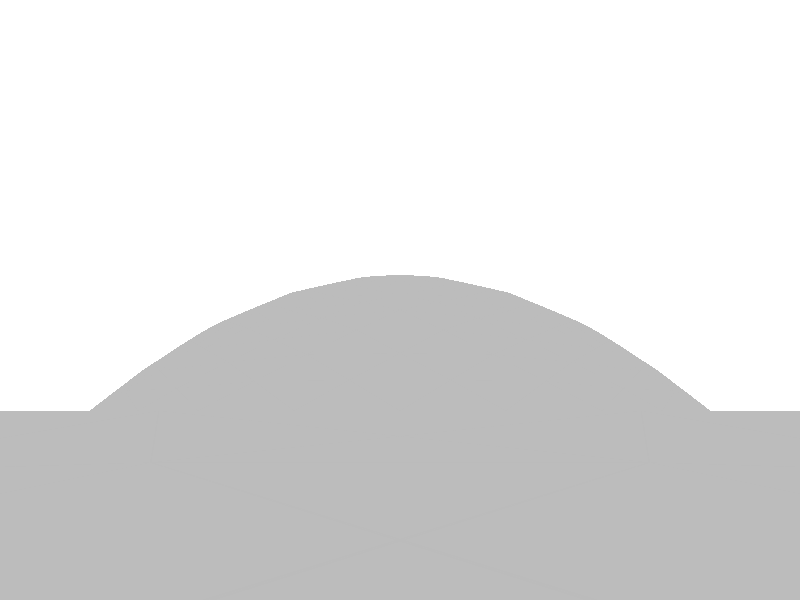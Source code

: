 #include "colors.inc"
background { rgb <1, 1, 1> }
camera {location <-0, 1.8, -0.5> sky <0,0,1>up <0,1,0> right <-1.33,0,0> angle 90look_at <0, 0, 0> }
mesh2 {
vertex_vectors { 4608, 
<-0.770096, -0.770096, -0.5>, 
<-0.862496, -0.591984, -0.5>, 
<-0.703596, -0.703596, -0.5>, 
<-0.952522, -0.412351, -0.5>, 
<-0.862496, -0.591984, -0.5>, 
<-0.794709, -0.524469, -0.5>, 
<-0.636363, -0.636363, -0.5>, 
<-0.703596, -0.703596, -0.5>, 
<-0.794709, -0.524469, -0.5>, 
<-0.862496, -0.591984, -0.5>, 
<-0.703596, -0.703596, -0.5>, 
<-0.794709, -0.524469, -0.5>, 
<-1.02585, -1.06486e-16, -0.5>, 
<-0.990875, -0.206484, -0.5>, 
<-0.888452, -0.11488, -0.5>, 
<-0.952522, -0.412351, -0.5>, 
<-0.990875, -0.206484, -0.5>, 
<-0.851735, -0.321168, -0.5>, 
<-0.750415, -0.22976, -0.5>, 
<-0.888452, -0.11488, -0.5>, 
<-0.851735, -0.321168, -0.5>, 
<-0.990875, -0.206484, -0.5>, 
<-0.888452, -0.11488, -0.5>, 
<-0.851735, -0.321168, -0.5>, 
<-0.459521, -0.459521, -0.5>, 
<-0.547942, -0.547942, -0.5>, 
<-0.604968, -0.344641, -0.5>, 
<-0.636363, -0.636363, -0.5>, 
<-0.547942, -0.547942, -0.5>, 
<-0.693389, -0.433062, -0.5>, 
<-0.750415, -0.22976, -0.5>, 
<-0.604968, -0.344641, -0.5>, 
<-0.693389, -0.433062, -0.5>, 
<-0.547942, -0.547942, -0.5>, 
<-0.604968, -0.344641, -0.5>, 
<-0.693389, -0.433062, -0.5>, 
<-0.952522, -0.412351, -0.5>, 
<-0.794709, -0.524469, -0.5>, 
<-0.851735, -0.321168, -0.5>, 
<-0.636363, -0.636363, -0.5>, 
<-0.794709, -0.524469, -0.5>, 
<-0.693389, -0.433062, -0.5>, 
<-0.750415, -0.22976, -0.5>, 
<-0.693389, -0.433062, -0.5>, 
<-0.851735, -0.321168, -0.5>, 
<-0.794709, -0.524469, -0.5>, 
<-0.693389, -0.433062, -0.5>, 
<-0.851735, -0.321168, -0.5>, 
<-0.770096, 0.770096, -0.5>, 
<-0.862496, 0.591984, -0.5>, 
<-0.703596, 0.703596, -0.5>, 
<-0.952522, 0.412351, -0.5>, 
<-0.862496, 0.591984, -0.5>, 
<-0.794709, 0.524469, -0.5>, 
<-0.636363, 0.636363, -0.5>, 
<-0.703596, 0.703596, -0.5>, 
<-0.794709, 0.524469, -0.5>, 
<-0.862496, 0.591984, -0.5>, 
<-0.703596, 0.703596, -0.5>, 
<-0.794709, 0.524469, -0.5>, 
<-1.02585, -1.06486e-16, -0.5>, 
<-0.990875, 0.206484, -0.5>, 
<-0.888452, 0.11488, -0.5>, 
<-0.952522, 0.412351, -0.5>, 
<-0.990875, 0.206484, -0.5>, 
<-0.851735, 0.321168, -0.5>, 
<-0.750415, 0.22976, -0.5>, 
<-0.888452, 0.11488, -0.5>, 
<-0.851735, 0.321168, -0.5>, 
<-0.990875, 0.206484, -0.5>, 
<-0.888452, 0.11488, -0.5>, 
<-0.851735, 0.321168, -0.5>, 
<-0.459521, 0.459521, -0.5>, 
<-0.547942, 0.547942, -0.5>, 
<-0.604968, 0.344641, -0.5>, 
<-0.636363, 0.636363, -0.5>, 
<-0.547942, 0.547942, -0.5>, 
<-0.693389, 0.433062, -0.5>, 
<-0.750415, 0.22976, -0.5>, 
<-0.604968, 0.344641, -0.5>, 
<-0.693389, 0.433062, -0.5>, 
<-0.547942, 0.547942, -0.5>, 
<-0.604968, 0.344641, -0.5>, 
<-0.693389, 0.433062, -0.5>, 
<-0.952522, 0.412351, -0.5>, 
<-0.794709, 0.524469, -0.5>, 
<-0.851735, 0.321168, -0.5>, 
<-0.636363, 0.636363, -0.5>, 
<-0.794709, 0.524469, -0.5>, 
<-0.693389, 0.433062, -0.5>, 
<-0.750415, 0.22976, -0.5>, 
<-0.693389, 0.433062, -0.5>, 
<-0.851735, 0.321168, -0.5>, 
<-0.794709, 0.524469, -0.5>, 
<-0.693389, 0.433062, -0.5>, 
<-0.851735, 0.321168, -0.5>, 
<1.53636e-16, 9.77376e-17, -0.5>, 
<-0.11488, -0.11488, -0.5>, 
<-0.11488, 0.11488, -0.5>, 
<-0.22976, -0.22976, -0.5>, 
<-0.11488, -0.11488, -0.5>, 
<-0.22976, 2.77556e-17, -0.5>, 
<-0.22976, 0.22976, -0.5>, 
<-0.11488, 0.11488, -0.5>, 
<-0.22976, 2.77556e-17, -0.5>, 
<-0.11488, -0.11488, -0.5>, 
<-0.11488, 0.11488, -0.5>, 
<-0.22976, 2.77556e-17, -0.5>, 
<-0.459521, -0.459521, -0.5>, 
<-0.344641, -0.344641, -0.5>, 
<-0.459521, -0.22976, -0.5>, 
<-0.22976, -0.22976, -0.5>, 
<-0.344641, -0.344641, -0.5>, 
<-0.344641, -0.11488, -0.5>, 
<-0.459521, -5.55112e-17, -0.5>, 
<-0.459521, -0.22976, -0.5>, 
<-0.344641, -0.11488, -0.5>, 
<-0.344641, -0.344641, -0.5>, 
<-0.459521, -0.22976, -0.5>, 
<-0.344641, -0.11488, -0.5>, 
<-0.459521, 0.459521, -0.5>, 
<-0.344641, 0.344641, -0.5>, 
<-0.459521, 0.22976, -0.5>, 
<-0.22976, 0.22976, -0.5>, 
<-0.344641, 0.344641, -0.5>, 
<-0.344641, 0.11488, -0.5>, 
<-0.459521, -5.55112e-17, -0.5>, 
<-0.459521, 0.22976, -0.5>, 
<-0.344641, 0.11488, -0.5>, 
<-0.344641, 0.344641, -0.5>, 
<-0.459521, 0.22976, -0.5>, 
<-0.344641, 0.11488, -0.5>, 
<-0.22976, -0.22976, -0.5>, 
<-0.22976, 2.77556e-17, -0.5>, 
<-0.344641, -0.11488, -0.5>, 
<-0.22976, 0.22976, -0.5>, 
<-0.22976, 2.77556e-17, -0.5>, 
<-0.344641, 0.11488, -0.5>, 
<-0.459521, -5.55112e-17, -0.5>, 
<-0.344641, 0.11488, -0.5>, 
<-0.344641, -0.11488, -0.5>, 
<-0.22976, 2.77556e-17, -0.5>, 
<-0.344641, 0.11488, -0.5>, 
<-0.344641, -0.11488, -0.5>, 
<-1.02585, -1.06486e-16, -0.5>, 
<-0.888452, -0.11488, -0.5>, 
<-0.888452, 0.11488, -0.5>, 
<-0.750415, -0.22976, -0.5>, 
<-0.888452, -0.11488, -0.5>, 
<-0.750415, -8.32667e-17, -0.5>, 
<-0.750415, 0.22976, -0.5>, 
<-0.888452, 0.11488, -0.5>, 
<-0.750415, -8.32667e-17, -0.5>, 
<-0.888452, -0.11488, -0.5>, 
<-0.888452, 0.11488, -0.5>, 
<-0.750415, -8.32667e-17, -0.5>, 
<-0.459521, -0.459521, -0.5>, 
<-0.604968, -0.344641, -0.5>, 
<-0.459521, -0.22976, -0.5>, 
<-0.750415, -0.22976, -0.5>, 
<-0.604968, -0.344641, -0.5>, 
<-0.604968, -0.11488, -0.5>, 
<-0.459521, -5.55112e-17, -0.5>, 
<-0.459521, -0.22976, -0.5>, 
<-0.604968, -0.11488, -0.5>, 
<-0.604968, -0.344641, -0.5>, 
<-0.459521, -0.22976, -0.5>, 
<-0.604968, -0.11488, -0.5>, 
<-0.459521, 0.459521, -0.5>, 
<-0.459521, 0.22976, -0.5>, 
<-0.604968, 0.344641, -0.5>, 
<-0.459521, -5.55112e-17, -0.5>, 
<-0.459521, 0.22976, -0.5>, 
<-0.604968, 0.11488, -0.5>, 
<-0.750415, 0.22976, -0.5>, 
<-0.604968, 0.344641, -0.5>, 
<-0.604968, 0.11488, -0.5>, 
<-0.459521, 0.22976, -0.5>, 
<-0.604968, 0.344641, -0.5>, 
<-0.604968, 0.11488, -0.5>, 
<-0.750415, -0.22976, -0.5>, 
<-0.750415, -8.32667e-17, -0.5>, 
<-0.604968, -0.11488, -0.5>, 
<-0.459521, -5.55112e-17, -0.5>, 
<-0.604968, 0.11488, -0.5>, 
<-0.604968, -0.11488, -0.5>, 
<-0.750415, 0.22976, -0.5>, 
<-0.750415, -8.32667e-17, -0.5>, 
<-0.604968, 0.11488, -0.5>, 
<-0.750415, -8.32667e-17, -0.5>, 
<-0.604968, 0.11488, -0.5>, 
<-0.604968, -0.11488, -0.5>, 
<-0.770096, 0.770096, -0.5>, 
<-0.703596, 0.703596, -0.5>, 
<-0.591984, 0.862496, -0.5>, 
<-0.636363, 0.636363, -0.5>, 
<-0.703596, 0.703596, -0.5>, 
<-0.524469, 0.794709, -0.5>, 
<-0.412351, 0.952522, -0.5>, 
<-0.591984, 0.862496, -0.5>, 
<-0.524469, 0.794709, -0.5>, 
<-0.703596, 0.703596, -0.5>, 
<-0.591984, 0.862496, -0.5>, 
<-0.524469, 0.794709, -0.5>, 
<-0.459521, 0.459521, -0.5>, 
<-0.547942, 0.547942, -0.5>, 
<-0.344641, 0.604968, -0.5>, 
<-0.636363, 0.636363, -0.5>, 
<-0.547942, 0.547942, -0.5>, 
<-0.433062, 0.693389, -0.5>, 
<-0.22976, 0.750415, -0.5>, 
<-0.344641, 0.604968, -0.5>, 
<-0.433062, 0.693389, -0.5>, 
<-0.547942, 0.547942, -0.5>, 
<-0.344641, 0.604968, -0.5>, 
<-0.433062, 0.693389, -0.5>, 
<-7.44535e-17, 1.02585, -0.5>, 
<-0.206484, 0.990875, -0.5>, 
<-0.11488, 0.888452, -0.5>, 
<-0.412351, 0.952522, -0.5>, 
<-0.206484, 0.990875, -0.5>, 
<-0.321168, 0.851735, -0.5>, 
<-0.22976, 0.750415, -0.5>, 
<-0.11488, 0.888452, -0.5>, 
<-0.321168, 0.851735, -0.5>, 
<-0.206484, 0.990875, -0.5>, 
<-0.11488, 0.888452, -0.5>, 
<-0.321168, 0.851735, -0.5>, 
<-0.636363, 0.636363, -0.5>, 
<-0.524469, 0.794709, -0.5>, 
<-0.433062, 0.693389, -0.5>, 
<-0.412351, 0.952522, -0.5>, 
<-0.524469, 0.794709, -0.5>, 
<-0.321168, 0.851735, -0.5>, 
<-0.22976, 0.750415, -0.5>, 
<-0.321168, 0.851735, -0.5>, 
<-0.433062, 0.693389, -0.5>, 
<-0.524469, 0.794709, -0.5>, 
<-0.321168, 0.851735, -0.5>, 
<-0.433062, 0.693389, -0.5>, 
<0.770096, 0.770096, -0.5>, 
<0.591984, 0.862496, -0.5>, 
<0.703596, 0.703596, -0.5>, 
<0.412351, 0.952522, -0.5>, 
<0.591984, 0.862496, -0.5>, 
<0.524469, 0.794709, -0.5>, 
<0.636363, 0.636363, -0.5>, 
<0.703596, 0.703596, -0.5>, 
<0.524469, 0.794709, -0.5>, 
<0.591984, 0.862496, -0.5>, 
<0.703596, 0.703596, -0.5>, 
<0.524469, 0.794709, -0.5>, 
<-7.44535e-17, 1.02585, -0.5>, 
<0.206484, 0.990875, -0.5>, 
<0.11488, 0.888452, -0.5>, 
<0.412351, 0.952522, -0.5>, 
<0.206484, 0.990875, -0.5>, 
<0.321168, 0.851735, -0.5>, 
<0.22976, 0.750415, -0.5>, 
<0.11488, 0.888452, -0.5>, 
<0.321168, 0.851735, -0.5>, 
<0.206484, 0.990875, -0.5>, 
<0.11488, 0.888452, -0.5>, 
<0.321168, 0.851735, -0.5>, 
<0.459521, 0.459521, -0.5>, 
<0.547942, 0.547942, -0.5>, 
<0.344641, 0.604968, -0.5>, 
<0.636363, 0.636363, -0.5>, 
<0.547942, 0.547942, -0.5>, 
<0.433062, 0.693389, -0.5>, 
<0.22976, 0.750415, -0.5>, 
<0.344641, 0.604968, -0.5>, 
<0.433062, 0.693389, -0.5>, 
<0.547942, 0.547942, -0.5>, 
<0.344641, 0.604968, -0.5>, 
<0.433062, 0.693389, -0.5>, 
<0.412351, 0.952522, -0.5>, 
<0.524469, 0.794709, -0.5>, 
<0.321168, 0.851735, -0.5>, 
<0.636363, 0.636363, -0.5>, 
<0.524469, 0.794709, -0.5>, 
<0.433062, 0.693389, -0.5>, 
<0.22976, 0.750415, -0.5>, 
<0.433062, 0.693389, -0.5>, 
<0.321168, 0.851735, -0.5>, 
<0.524469, 0.794709, -0.5>, 
<0.433062, 0.693389, -0.5>, 
<0.321168, 0.851735, -0.5>, 
<1.53636e-16, 9.77376e-17, -0.5>, 
<-0.11488, 0.11488, -0.5>, 
<0.11488, 0.11488, -0.5>, 
<-0.22976, 0.22976, -0.5>, 
<-0.11488, 0.11488, -0.5>, 
<2.82456e-17, 0.22976, -0.5>, 
<0.22976, 0.22976, -0.5>, 
<0.11488, 0.11488, -0.5>, 
<2.82456e-17, 0.22976, -0.5>, 
<-0.11488, 0.11488, -0.5>, 
<0.11488, 0.11488, -0.5>, 
<2.82456e-17, 0.22976, -0.5>, 
<-0.459521, 0.459521, -0.5>, 
<-0.344641, 0.344641, -0.5>, 
<-0.22976, 0.459521, -0.5>, 
<-0.22976, 0.22976, -0.5>, 
<-0.344641, 0.344641, -0.5>, 
<-0.11488, 0.344641, -0.5>, 
<-1.81007e-17, 0.459521, -0.5>, 
<-0.22976, 0.459521, -0.5>, 
<-0.11488, 0.344641, -0.5>, 
<-0.344641, 0.344641, -0.5>, 
<-0.22976, 0.459521, -0.5>, 
<-0.11488, 0.344641, -0.5>, 
<0.459521, 0.459521, -0.5>, 
<0.344641, 0.344641, -0.5>, 
<0.22976, 0.459521, -0.5>, 
<0.22976, 0.22976, -0.5>, 
<0.344641, 0.344641, -0.5>, 
<0.11488, 0.344641, -0.5>, 
<-1.81007e-17, 0.459521, -0.5>, 
<0.22976, 0.459521, -0.5>, 
<0.11488, 0.344641, -0.5>, 
<0.344641, 0.344641, -0.5>, 
<0.22976, 0.459521, -0.5>, 
<0.11488, 0.344641, -0.5>, 
<-0.22976, 0.22976, -0.5>, 
<2.82456e-17, 0.22976, -0.5>, 
<-0.11488, 0.344641, -0.5>, 
<0.22976, 0.22976, -0.5>, 
<2.82456e-17, 0.22976, -0.5>, 
<0.11488, 0.344641, -0.5>, 
<-1.81007e-17, 0.459521, -0.5>, 
<0.11488, 0.344641, -0.5>, 
<-0.11488, 0.344641, -0.5>, 
<2.82456e-17, 0.22976, -0.5>, 
<0.11488, 0.344641, -0.5>, 
<-0.11488, 0.344641, -0.5>, 
<-0.459521, 0.459521, -0.5>, 
<-0.344641, 0.604968, -0.5>, 
<-0.22976, 0.459521, -0.5>, 
<-0.22976, 0.750415, -0.5>, 
<-0.344641, 0.604968, -0.5>, 
<-0.11488, 0.604968, -0.5>, 
<-1.81007e-17, 0.459521, -0.5>, 
<-0.22976, 0.459521, -0.5>, 
<-0.11488, 0.604968, -0.5>, 
<-0.344641, 0.604968, -0.5>, 
<-0.22976, 0.459521, -0.5>, 
<-0.11488, 0.604968, -0.5>, 
<-7.44535e-17, 1.02585, -0.5>, 
<-0.11488, 0.888452, -0.5>, 
<0.11488, 0.888452, -0.5>, 
<-0.22976, 0.750415, -0.5>, 
<-0.11488, 0.888452, -0.5>, 
<-8.25165e-17, 0.750415, -0.5>, 
<0.22976, 0.750415, -0.5>, 
<0.11488, 0.888452, -0.5>, 
<-8.25165e-17, 0.750415, -0.5>, 
<-0.11488, 0.888452, -0.5>, 
<0.11488, 0.888452, -0.5>, 
<-8.25165e-17, 0.750415, -0.5>, 
<0.459521, 0.459521, -0.5>, 
<0.22976, 0.459521, -0.5>, 
<0.344641, 0.604968, -0.5>, 
<-1.81007e-17, 0.459521, -0.5>, 
<0.22976, 0.459521, -0.5>, 
<0.11488, 0.604968, -0.5>, 
<0.22976, 0.750415, -0.5>, 
<0.344641, 0.604968, -0.5>, 
<0.11488, 0.604968, -0.5>, 
<0.22976, 0.459521, -0.5>, 
<0.344641, 0.604968, -0.5>, 
<0.11488, 0.604968, -0.5>, 
<-0.22976, 0.750415, -0.5>, 
<-0.11488, 0.604968, -0.5>, 
<-8.25165e-17, 0.750415, -0.5>, 
<-1.81007e-17, 0.459521, -0.5>, 
<-0.11488, 0.604968, -0.5>, 
<0.11488, 0.604968, -0.5>, 
<0.22976, 0.750415, -0.5>, 
<0.11488, 0.604968, -0.5>, 
<-8.25165e-17, 0.750415, -0.5>, 
<-0.11488, 0.604968, -0.5>, 
<0.11488, 0.604968, -0.5>, 
<-8.25165e-17, 0.750415, -0.5>, 
<0.770096, -0.770096, -0.5>, 
<0.862496, -0.591984, -0.5>, 
<0.703596, -0.703596, -0.5>, 
<0.952522, -0.412351, -0.5>, 
<0.862496, -0.591984, -0.5>, 
<0.794709, -0.524469, -0.5>, 
<0.636363, -0.636363, -0.5>, 
<0.703596, -0.703596, -0.5>, 
<0.794709, -0.524469, -0.5>, 
<0.862496, -0.591984, -0.5>, 
<0.703596, -0.703596, -0.5>, 
<0.794709, -0.524469, -0.5>, 
<1.02585, 1.73619e-16, -0.5>, 
<0.990875, -0.206484, -0.5>, 
<0.888452, -0.11488, -0.5>, 
<0.952522, -0.412351, -0.5>, 
<0.990875, -0.206484, -0.5>, 
<0.851735, -0.321168, -0.5>, 
<0.750415, -0.22976, -0.5>, 
<0.888452, -0.11488, -0.5>, 
<0.851735, -0.321168, -0.5>, 
<0.990875, -0.206484, -0.5>, 
<0.888452, -0.11488, -0.5>, 
<0.851735, -0.321168, -0.5>, 
<0.459521, -0.459521, -0.5>, 
<0.547942, -0.547942, -0.5>, 
<0.604968, -0.344641, -0.5>, 
<0.636363, -0.636363, -0.5>, 
<0.547942, -0.547942, -0.5>, 
<0.693389, -0.433062, -0.5>, 
<0.750415, -0.22976, -0.5>, 
<0.604968, -0.344641, -0.5>, 
<0.693389, -0.433062, -0.5>, 
<0.547942, -0.547942, -0.5>, 
<0.604968, -0.344641, -0.5>, 
<0.693389, -0.433062, -0.5>, 
<0.952522, -0.412351, -0.5>, 
<0.794709, -0.524469, -0.5>, 
<0.851735, -0.321168, -0.5>, 
<0.636363, -0.636363, -0.5>, 
<0.794709, -0.524469, -0.5>, 
<0.693389, -0.433062, -0.5>, 
<0.750415, -0.22976, -0.5>, 
<0.693389, -0.433062, -0.5>, 
<0.851735, -0.321168, -0.5>, 
<0.794709, -0.524469, -0.5>, 
<0.693389, -0.433062, -0.5>, 
<0.851735, -0.321168, -0.5>, 
<0.770096, 0.770096, -0.5>, 
<0.703596, 0.703596, -0.5>, 
<0.862496, 0.591984, -0.5>, 
<0.636363, 0.636363, -0.5>, 
<0.703596, 0.703596, -0.5>, 
<0.794709, 0.524469, -0.5>, 
<0.952522, 0.412351, -0.5>, 
<0.862496, 0.591984, -0.5>, 
<0.794709, 0.524469, -0.5>, 
<0.703596, 0.703596, -0.5>, 
<0.862496, 0.591984, -0.5>, 
<0.794709, 0.524469, -0.5>, 
<0.459521, 0.459521, -0.5>, 
<0.547942, 0.547942, -0.5>, 
<0.604968, 0.344641, -0.5>, 
<0.636363, 0.636363, -0.5>, 
<0.547942, 0.547942, -0.5>, 
<0.693389, 0.433062, -0.5>, 
<0.750415, 0.22976, -0.5>, 
<0.604968, 0.344641, -0.5>, 
<0.693389, 0.433062, -0.5>, 
<0.547942, 0.547942, -0.5>, 
<0.604968, 0.344641, -0.5>, 
<0.693389, 0.433062, -0.5>, 
<1.02585, 1.73619e-16, -0.5>, 
<0.990875, 0.206484, -0.5>, 
<0.888452, 0.11488, -0.5>, 
<0.952522, 0.412351, -0.5>, 
<0.990875, 0.206484, -0.5>, 
<0.851735, 0.321168, -0.5>, 
<0.750415, 0.22976, -0.5>, 
<0.888452, 0.11488, -0.5>, 
<0.851735, 0.321168, -0.5>, 
<0.990875, 0.206484, -0.5>, 
<0.888452, 0.11488, -0.5>, 
<0.851735, 0.321168, -0.5>, 
<0.636363, 0.636363, -0.5>, 
<0.794709, 0.524469, -0.5>, 
<0.693389, 0.433062, -0.5>, 
<0.952522, 0.412351, -0.5>, 
<0.794709, 0.524469, -0.5>, 
<0.851735, 0.321168, -0.5>, 
<0.750415, 0.22976, -0.5>, 
<0.851735, 0.321168, -0.5>, 
<0.693389, 0.433062, -0.5>, 
<0.794709, 0.524469, -0.5>, 
<0.851735, 0.321168, -0.5>, 
<0.693389, 0.433062, -0.5>, 
<1.53636e-16, 9.77376e-17, -0.5>, 
<0.11488, 0.11488, -0.5>, 
<0.11488, -0.11488, -0.5>, 
<0.22976, 0.22976, -0.5>, 
<0.11488, 0.11488, -0.5>, 
<0.22976, 9.61818e-17, -0.5>, 
<0.22976, -0.22976, -0.5>, 
<0.11488, -0.11488, -0.5>, 
<0.22976, 9.61818e-17, -0.5>, 
<0.11488, 0.11488, -0.5>, 
<0.11488, -0.11488, -0.5>, 
<0.22976, 9.61818e-17, -0.5>, 
<0.459521, 0.459521, -0.5>, 
<0.344641, 0.344641, -0.5>, 
<0.459521, 0.22976, -0.5>, 
<0.22976, 0.22976, -0.5>, 
<0.344641, 0.344641, -0.5>, 
<0.344641, 0.11488, -0.5>, 
<0.459521, 5.10415e-17, -0.5>, 
<0.459521, 0.22976, -0.5>, 
<0.344641, 0.11488, -0.5>, 
<0.344641, 0.344641, -0.5>, 
<0.459521, 0.22976, -0.5>, 
<0.344641, 0.11488, -0.5>, 
<0.459521, -0.459521, -0.5>, 
<0.344641, -0.344641, -0.5>, 
<0.459521, -0.22976, -0.5>, 
<0.22976, -0.22976, -0.5>, 
<0.344641, -0.344641, -0.5>, 
<0.344641, -0.11488, -0.5>, 
<0.459521, 5.10415e-17, -0.5>, 
<0.459521, -0.22976, -0.5>, 
<0.344641, -0.11488, -0.5>, 
<0.344641, -0.344641, -0.5>, 
<0.459521, -0.22976, -0.5>, 
<0.344641, -0.11488, -0.5>, 
<0.22976, 0.22976, -0.5>, 
<0.22976, 9.61818e-17, -0.5>, 
<0.344641, 0.11488, -0.5>, 
<0.22976, -0.22976, -0.5>, 
<0.22976, 9.61818e-17, -0.5>, 
<0.344641, -0.11488, -0.5>, 
<0.459521, 5.10415e-17, -0.5>, 
<0.344641, -0.11488, -0.5>, 
<0.344641, 0.11488, -0.5>, 
<0.22976, 9.61818e-17, -0.5>, 
<0.344641, -0.11488, -0.5>, 
<0.344641, 0.11488, -0.5>, 
<0.459521, 0.459521, -0.5>, 
<0.459521, 0.22976, -0.5>, 
<0.604968, 0.344641, -0.5>, 
<0.459521, 5.10415e-17, -0.5>, 
<0.459521, 0.22976, -0.5>, 
<0.604968, 0.11488, -0.5>, 
<0.750415, 0.22976, -0.5>, 
<0.604968, 0.344641, -0.5>, 
<0.604968, 0.11488, -0.5>, 
<0.459521, 0.22976, -0.5>, 
<0.604968, 0.344641, -0.5>, 
<0.604968, 0.11488, -0.5>, 
<1.02585, 1.73619e-16, -0.5>, 
<0.888452, -0.11488, -0.5>, 
<0.888452, 0.11488, -0.5>, 
<0.750415, -0.22976, -0.5>, 
<0.888452, -0.11488, -0.5>, 
<0.750415, 1.23901e-16, -0.5>, 
<0.750415, 0.22976, -0.5>, 
<0.888452, 0.11488, -0.5>, 
<0.750415, 1.23901e-16, -0.5>, 
<0.888452, -0.11488, -0.5>, 
<0.888452, 0.11488, -0.5>, 
<0.750415, 1.23901e-16, -0.5>, 
<0.459521, -0.459521, -0.5>, 
<0.604968, -0.344641, -0.5>, 
<0.459521, -0.22976, -0.5>, 
<0.750415, -0.22976, -0.5>, 
<0.604968, -0.344641, -0.5>, 
<0.604968, -0.11488, -0.5>, 
<0.459521, 5.10415e-17, -0.5>, 
<0.459521, -0.22976, -0.5>, 
<0.604968, -0.11488, -0.5>, 
<0.604968, -0.344641, -0.5>, 
<0.459521, -0.22976, -0.5>, 
<0.604968, -0.11488, -0.5>, 
<0.750415, -0.22976, -0.5>, 
<0.604968, -0.11488, -0.5>, 
<0.750415, 1.23901e-16, -0.5>, 
<0.459521, 5.10415e-17, -0.5>, 
<0.604968, 0.11488, -0.5>, 
<0.604968, -0.11488, -0.5>, 
<0.750415, 0.22976, -0.5>, 
<0.604968, 0.11488, -0.5>, 
<0.750415, 1.23901e-16, -0.5>, 
<0.604968, 0.11488, -0.5>, 
<0.604968, -0.11488, -0.5>, 
<0.750415, 1.23901e-16, -0.5>, 
<-0.770096, -0.770096, -0.5>, 
<-0.703596, -0.703596, -0.5>, 
<-0.591984, -0.862496, -0.5>, 
<-0.636363, -0.636363, -0.5>, 
<-0.703596, -0.703596, -0.5>, 
<-0.524469, -0.794709, -0.5>, 
<-0.412351, -0.952522, -0.5>, 
<-0.591984, -0.862496, -0.5>, 
<-0.524469, -0.794709, -0.5>, 
<-0.703596, -0.703596, -0.5>, 
<-0.591984, -0.862496, -0.5>, 
<-0.524469, -0.794709, -0.5>, 
<-0.459521, -0.459521, -0.5>, 
<-0.547942, -0.547942, -0.5>, 
<-0.344641, -0.604968, -0.5>, 
<-0.636363, -0.636363, -0.5>, 
<-0.547942, -0.547942, -0.5>, 
<-0.433062, -0.693389, -0.5>, 
<-0.22976, -0.750415, -0.5>, 
<-0.344641, -0.604968, -0.5>, 
<-0.433062, -0.693389, -0.5>, 
<-0.547942, -0.547942, -0.5>, 
<-0.344641, -0.604968, -0.5>, 
<-0.433062, -0.693389, -0.5>, 
<6.21292e-18, -1.02585, -0.5>, 
<-0.206484, -0.990875, -0.5>, 
<-0.11488, -0.888452, -0.5>, 
<-0.412351, -0.952522, -0.5>, 
<-0.206484, -0.990875, -0.5>, 
<-0.321168, -0.851735, -0.5>, 
<-0.22976, -0.750415, -0.5>, 
<-0.11488, -0.888452, -0.5>, 
<-0.321168, -0.851735, -0.5>, 
<-0.206484, -0.990875, -0.5>, 
<-0.11488, -0.888452, -0.5>, 
<-0.321168, -0.851735, -0.5>, 
<-0.636363, -0.636363, -0.5>, 
<-0.524469, -0.794709, -0.5>, 
<-0.433062, -0.693389, -0.5>, 
<-0.412351, -0.952522, -0.5>, 
<-0.524469, -0.794709, -0.5>, 
<-0.321168, -0.851735, -0.5>, 
<-0.22976, -0.750415, -0.5>, 
<-0.321168, -0.851735, -0.5>, 
<-0.433062, -0.693389, -0.5>, 
<-0.524469, -0.794709, -0.5>, 
<-0.321168, -0.851735, -0.5>, 
<-0.433062, -0.693389, -0.5>, 
<0.770096, -0.770096, -0.5>, 
<0.703596, -0.703596, -0.5>, 
<0.591984, -0.862496, -0.5>, 
<0.636363, -0.636363, -0.5>, 
<0.703596, -0.703596, -0.5>, 
<0.524469, -0.794709, -0.5>, 
<0.412351, -0.952522, -0.5>, 
<0.591984, -0.862496, -0.5>, 
<0.524469, -0.794709, -0.5>, 
<0.703596, -0.703596, -0.5>, 
<0.591984, -0.862496, -0.5>, 
<0.524469, -0.794709, -0.5>, 
<0.459521, -0.459521, -0.5>, 
<0.547942, -0.547942, -0.5>, 
<0.344641, -0.604968, -0.5>, 
<0.636363, -0.636363, -0.5>, 
<0.547942, -0.547942, -0.5>, 
<0.433062, -0.693389, -0.5>, 
<0.22976, -0.750415, -0.5>, 
<0.344641, -0.604968, -0.5>, 
<0.433062, -0.693389, -0.5>, 
<0.547942, -0.547942, -0.5>, 
<0.344641, -0.604968, -0.5>, 
<0.433062, -0.693389, -0.5>, 
<6.21292e-18, -1.02585, -0.5>, 
<0.206484, -0.990875, -0.5>, 
<0.11488, -0.888452, -0.5>, 
<0.412351, -0.952522, -0.5>, 
<0.206484, -0.990875, -0.5>, 
<0.321168, -0.851735, -0.5>, 
<0.22976, -0.750415, -0.5>, 
<0.11488, -0.888452, -0.5>, 
<0.321168, -0.851735, -0.5>, 
<0.206484, -0.990875, -0.5>, 
<0.11488, -0.888452, -0.5>, 
<0.321168, -0.851735, -0.5>, 
<0.636363, -0.636363, -0.5>, 
<0.524469, -0.794709, -0.5>, 
<0.433062, -0.693389, -0.5>, 
<0.412351, -0.952522, -0.5>, 
<0.524469, -0.794709, -0.5>, 
<0.321168, -0.851735, -0.5>, 
<0.22976, -0.750415, -0.5>, 
<0.321168, -0.851735, -0.5>, 
<0.433062, -0.693389, -0.5>, 
<0.524469, -0.794709, -0.5>, 
<0.321168, -0.851735, -0.5>, 
<0.433062, -0.693389, -0.5>, 
<1.53636e-16, 9.77376e-17, -0.5>, 
<-0.11488, -0.11488, -0.5>, 
<0.11488, -0.11488, -0.5>, 
<-0.22976, -0.22976, -0.5>, 
<-0.11488, -0.11488, -0.5>, 
<5.50211e-17, -0.22976, -0.5>, 
<0.22976, -0.22976, -0.5>, 
<0.11488, -0.11488, -0.5>, 
<5.50211e-17, -0.22976, -0.5>, 
<-0.11488, -0.11488, -0.5>, 
<0.11488, -0.11488, -0.5>, 
<5.50211e-17, -0.22976, -0.5>, 
<-0.459521, -0.459521, -0.5>, 
<-0.344641, -0.344641, -0.5>, 
<-0.22976, -0.459521, -0.5>, 
<-0.22976, -0.22976, -0.5>, 
<-0.344641, -0.344641, -0.5>, 
<-0.11488, -0.344641, -0.5>, 
<1.35178e-17, -0.459521, -0.5>, 
<-0.22976, -0.459521, -0.5>, 
<-0.11488, -0.344641, -0.5>, 
<-0.344641, -0.344641, -0.5>, 
<-0.22976, -0.459521, -0.5>, 
<-0.11488, -0.344641, -0.5>, 
<0.459521, -0.459521, -0.5>, 
<0.344641, -0.344641, -0.5>, 
<0.22976, -0.459521, -0.5>, 
<0.22976, -0.22976, -0.5>, 
<0.344641, -0.344641, -0.5>, 
<0.11488, -0.344641, -0.5>, 
<1.35178e-17, -0.459521, -0.5>, 
<0.22976, -0.459521, -0.5>, 
<0.11488, -0.344641, -0.5>, 
<0.344641, -0.344641, -0.5>, 
<0.22976, -0.459521, -0.5>, 
<0.11488, -0.344641, -0.5>, 
<-0.22976, -0.22976, -0.5>, 
<5.50211e-17, -0.22976, -0.5>, 
<-0.11488, -0.344641, -0.5>, 
<0.22976, -0.22976, -0.5>, 
<5.50211e-17, -0.22976, -0.5>, 
<0.11488, -0.344641, -0.5>, 
<1.35178e-17, -0.459521, -0.5>, 
<0.11488, -0.344641, -0.5>, 
<-0.11488, -0.344641, -0.5>, 
<5.50211e-17, -0.22976, -0.5>, 
<0.11488, -0.344641, -0.5>, 
<-0.11488, -0.344641, -0.5>, 
<-0.459521, -0.459521, -0.5>, 
<-0.344641, -0.604968, -0.5>, 
<-0.22976, -0.459521, -0.5>, 
<-0.22976, -0.750415, -0.5>, 
<-0.344641, -0.604968, -0.5>, 
<-0.11488, -0.604968, -0.5>, 
<1.35178e-17, -0.459521, -0.5>, 
<-0.22976, -0.459521, -0.5>, 
<-0.11488, -0.604968, -0.5>, 
<-0.344641, -0.604968, -0.5>, 
<-0.22976, -0.459521, -0.5>, 
<-0.11488, -0.604968, -0.5>, 
<0.459521, -0.459521, -0.5>, 
<0.22976, -0.459521, -0.5>, 
<0.344641, -0.604968, -0.5>, 
<1.35178e-17, -0.459521, -0.5>, 
<0.22976, -0.459521, -0.5>, 
<0.11488, -0.604968, -0.5>, 
<0.22976, -0.750415, -0.5>, 
<0.344641, -0.604968, -0.5>, 
<0.11488, -0.604968, -0.5>, 
<0.22976, -0.459521, -0.5>, 
<0.344641, -0.604968, -0.5>, 
<0.11488, -0.604968, -0.5>, 
<6.21292e-18, -1.02585, -0.5>, 
<-0.11488, -0.888452, -0.5>, 
<0.11488, -0.888452, -0.5>, 
<-0.22976, -0.750415, -0.5>, 
<-0.11488, -0.888452, -0.5>, 
<0, -0.750415, -0.5>, 
<0.22976, -0.750415, -0.5>, 
<0.11488, -0.888452, -0.5>, 
<0, -0.750415, -0.5>, 
<-0.11488, -0.888452, -0.5>, 
<0.11488, -0.888452, -0.5>, 
<0, -0.750415, -0.5>, 
<-0.22976, -0.750415, -0.5>, 
<-0.11488, -0.604968, -0.5>, 
<0, -0.750415, -0.5>, 
<1.35178e-17, -0.459521, -0.5>, 
<-0.11488, -0.604968, -0.5>, 
<0.11488, -0.604968, -0.5>, 
<0.22976, -0.750415, -0.5>, 
<0, -0.750415, -0.5>, 
<0.11488, -0.604968, -0.5>, 
<-0.11488, -0.604968, -0.5>, 
<0, -0.750415, -0.5>, 
<0.11488, -0.604968, -0.5>, 
<-0.770096, -0.770096, -0.5>, 
<-0.862496, -0.591984, -0.5>, 
<-0.776743, -0.687437, -0.451324>, 
<-0.952522, -0.412351, -0.5>, 
<-0.862496, -0.591984, -0.5>, 
<-0.868195, -0.508555, -0.450927>, 
<-0.782701, -0.604133, -0.402549>, 
<-0.776743, -0.687437, -0.451324>, 
<-0.868195, -0.508555, -0.450927>, 
<-0.862496, -0.591984, -0.5>, 
<-0.776743, -0.687437, -0.451324>, 
<-0.868195, -0.508555, -0.450927>, 
<-1.02585, -1.06486e-16, -0.5>, 
<-0.990875, -0.206484, -0.5>, 
<-0.96983, -0.103679, -0.439356>, 
<-0.952522, -0.412351, -0.5>, 
<-0.990875, -0.206484, -0.5>, 
<-0.933194, -0.309958, -0.439305>, 
<-0.912575, -0.207228, -0.379317>, 
<-0.96983, -0.103679, -0.439356>, 
<-0.933194, -0.309958, -0.439305>, 
<-0.990875, -0.206484, -0.5>, 
<-0.96983, -0.103679, -0.439356>, 
<-0.933194, -0.309958, -0.439305>, 
<-0.758945, -0.4064, -0.288146>, 
<-0.771454, -0.505594, -0.344729>, 
<-0.836625, -0.307052, -0.332897>, 
<-0.782701, -0.604133, -0.402549>, 
<-0.771454, -0.505594, -0.344729>, 
<-0.850166, -0.406621, -0.388613>, 
<-0.912575, -0.207228, -0.379317>, 
<-0.836625, -0.307052, -0.332897>, 
<-0.850166, -0.406621, -0.388613>, 
<-0.771454, -0.505594, -0.344729>, 
<-0.836625, -0.307052, -0.332897>, 
<-0.850166, -0.406621, -0.388613>, 
<-0.952522, -0.412351, -0.5>, 
<-0.868195, -0.508555, -0.450927>, 
<-0.933194, -0.309958, -0.439305>, 
<-0.782701, -0.604133, -0.402549>, 
<-0.868195, -0.508555, -0.450927>, 
<-0.850166, -0.406621, -0.388613>, 
<-0.912575, -0.207228, -0.379317>, 
<-0.850166, -0.406621, -0.388613>, 
<-0.933194, -0.309958, -0.439305>, 
<-0.868195, -0.508555, -0.450927>, 
<-0.850166, -0.406621, -0.388613>, 
<-0.933194, -0.309958, -0.439305>, 
<-0.770096, 0.770096, -0.5>, 
<-0.862496, 0.591984, -0.5>, 
<-0.776743, 0.687437, -0.451324>, 
<-0.952522, 0.412351, -0.5>, 
<-0.862496, 0.591984, -0.5>, 
<-0.868195, 0.508555, -0.450927>, 
<-0.782701, 0.604133, -0.402549>, 
<-0.776743, 0.687437, -0.451324>, 
<-0.868195, 0.508555, -0.450927>, 
<-0.862496, 0.591984, -0.5>, 
<-0.776743, 0.687437, -0.451324>, 
<-0.868195, 0.508555, -0.450927>, 
<-1.02585, -1.06486e-16, -0.5>, 
<-0.990875, 0.206484, -0.5>, 
<-0.96983, 0.103679, -0.439356>, 
<-0.952522, 0.412351, -0.5>, 
<-0.990875, 0.206484, -0.5>, 
<-0.933194, 0.309958, -0.439305>, 
<-0.912575, 0.207228, -0.379317>, 
<-0.96983, 0.103679, -0.439356>, 
<-0.933194, 0.309958, -0.439305>, 
<-0.990875, 0.206484, -0.5>, 
<-0.96983, 0.103679, -0.439356>, 
<-0.933194, 0.309958, -0.439305>, 
<-0.758945, 0.4064, -0.288146>, 
<-0.771454, 0.505594, -0.344729>, 
<-0.836625, 0.307052, -0.332897>, 
<-0.782701, 0.604133, -0.402549>, 
<-0.771454, 0.505594, -0.344729>, 
<-0.850166, 0.406621, -0.388613>, 
<-0.912575, 0.207228, -0.379317>, 
<-0.836625, 0.307052, -0.332897>, 
<-0.850166, 0.406621, -0.388613>, 
<-0.771454, 0.505594, -0.344729>, 
<-0.836625, 0.307052, -0.332897>, 
<-0.850166, 0.406621, -0.388613>, 
<-0.952522, 0.412351, -0.5>, 
<-0.868195, 0.508555, -0.450927>, 
<-0.933194, 0.309958, -0.439305>, 
<-0.782701, 0.604133, -0.402549>, 
<-0.868195, 0.508555, -0.450927>, 
<-0.850166, 0.406621, -0.388613>, 
<-0.912575, 0.207228, -0.379317>, 
<-0.850166, 0.406621, -0.388613>, 
<-0.933194, 0.309958, -0.439305>, 
<-0.868195, 0.508555, -0.450927>, 
<-0.850166, 0.406621, -0.388613>, 
<-0.933194, 0.309958, -0.439305>, 
<-0.575063, -2.66442e-17, -0.10223>, 
<-0.628224, -0.101588, -0.138609>, 
<-0.628224, 0.101588, -0.138609>, 
<-0.680197, -0.202995, -0.176648>, 
<-0.628224, -0.101588, -0.138609>, 
<-0.682012, -2.72619e-17, -0.174004>, 
<-0.680197, 0.202995, -0.176648>, 
<-0.628224, 0.101588, -0.138609>, 
<-0.682012, -2.72619e-17, -0.174004>, 
<-0.628224, -0.101588, -0.138609>, 
<-0.628224, 0.101588, -0.138609>, 
<-0.682012, -2.72619e-17, -0.174004>, 
<-0.758945, -0.4064, -0.288146>, 
<-0.720179, -0.304917, -0.231723>, 
<-0.78151, -0.20368, -0.265646>, 
<-0.680197, -0.202995, -0.176648>, 
<-0.720179, -0.304917, -0.231723>, 
<-0.74037, -0.101559, -0.211918>, 
<-0.799457, -1.87032e-17, -0.248487>, 
<-0.78151, -0.20368, -0.265646>, 
<-0.74037, -0.101559, -0.211918>, 
<-0.720179, -0.304917, -0.231723>, 
<-0.78151, -0.20368, -0.265646>, 
<-0.74037, -0.101559, -0.211918>, 
<-0.758945, 0.4064, -0.288146>, 
<-0.720179, 0.304917, -0.231723>, 
<-0.78151, 0.20368, -0.265646>, 
<-0.680197, 0.202995, -0.176648>, 
<-0.720179, 0.304917, -0.231723>, 
<-0.74037, 0.101559, -0.211918>, 
<-0.799457, -1.87032e-17, -0.248487>, 
<-0.78151, 0.20368, -0.265646>, 
<-0.74037, 0.101559, -0.211918>, 
<-0.720179, 0.304917, -0.231723>, 
<-0.78151, 0.20368, -0.265646>, 
<-0.74037, 0.101559, -0.211918>, 
<-0.680197, -0.202995, -0.176648>, 
<-0.682012, -2.72619e-17, -0.174004>, 
<-0.74037, -0.101559, -0.211918>, 
<-0.680197, 0.202995, -0.176648>, 
<-0.682012, -2.72619e-17, -0.174004>, 
<-0.74037, 0.101559, -0.211918>, 
<-0.799457, -1.87032e-17, -0.248487>, 
<-0.74037, 0.101559, -0.211918>, 
<-0.74037, -0.101559, -0.211918>, 
<-0.682012, -2.72619e-17, -0.174004>, 
<-0.74037, 0.101559, -0.211918>, 
<-0.74037, -0.101559, -0.211918>, 
<-1.02585, -1.06486e-16, -0.5>, 
<-0.96983, -0.103679, -0.439356>, 
<-0.96983, 0.103679, -0.439356>, 
<-0.912575, -0.207228, -0.379317>, 
<-0.96983, -0.103679, -0.439356>, 
<-0.915383, -8.32667e-17, -0.376848>, 
<-0.912575, 0.207228, -0.379317>, 
<-0.96983, 0.103679, -0.439356>, 
<-0.915383, -8.32667e-17, -0.376848>, 
<-0.96983, -0.103679, -0.439356>, 
<-0.96983, 0.103679, -0.439356>, 
<-0.915383, -8.32667e-17, -0.376848>, 
<-0.758945, -0.4064, -0.288146>, 
<-0.836625, -0.307052, -0.332897>, 
<-0.78151, -0.20368, -0.265646>, 
<-0.912575, -0.207228, -0.379317>, 
<-0.836625, -0.307052, -0.332897>, 
<-0.857095, -0.10372, -0.312803>, 
<-0.799457, -1.87032e-17, -0.248487>, 
<-0.78151, -0.20368, -0.265646>, 
<-0.857095, -0.10372, -0.312803>, 
<-0.836625, -0.307052, -0.332897>, 
<-0.78151, -0.20368, -0.265646>, 
<-0.857095, -0.10372, -0.312803>, 
<-0.758945, 0.4064, -0.288146>, 
<-0.78151, 0.20368, -0.265646>, 
<-0.836625, 0.307052, -0.332897>, 
<-0.799457, -1.87032e-17, -0.248487>, 
<-0.78151, 0.20368, -0.265646>, 
<-0.857095, 0.10372, -0.312803>, 
<-0.912575, 0.207228, -0.379317>, 
<-0.836625, 0.307052, -0.332897>, 
<-0.857095, 0.10372, -0.312803>, 
<-0.78151, 0.20368, -0.265646>, 
<-0.836625, 0.307052, -0.332897>, 
<-0.857095, 0.10372, -0.312803>, 
<-0.912575, -0.207228, -0.379317>, 
<-0.915383, -8.32667e-17, -0.376848>, 
<-0.857095, -0.10372, -0.312803>, 
<-0.799457, -1.87032e-17, -0.248487>, 
<-0.857095, 0.10372, -0.312803>, 
<-0.857095, -0.10372, -0.312803>, 
<-0.912575, 0.207228, -0.379317>, 
<-0.915383, -8.32667e-17, -0.376848>, 
<-0.857095, 0.10372, -0.312803>, 
<-0.915383, -8.32667e-17, -0.376848>, 
<-0.857095, 0.10372, -0.312803>, 
<-0.857095, -0.10372, -0.312803>, 
<-0.770096, 0.770096, -0.5>, 
<-0.776743, 0.687437, -0.451324>, 
<-0.726815, 0.726815, -0.435832>, 
<-0.782701, 0.604133, -0.402549>, 
<-0.776743, 0.687437, -0.451324>, 
<-0.733505, 0.644043, -0.386233>, 
<-0.682833, 0.682833, -0.371671>, 
<-0.726815, 0.726815, -0.435832>, 
<-0.733505, 0.644043, -0.386233>, 
<-0.776743, 0.687437, -0.451324>, 
<-0.726815, 0.726815, -0.435832>, 
<-0.733505, 0.644043, -0.386233>, 
<-0.758945, 0.4064, -0.288146>, 
<-0.771454, 0.505594, -0.344729>, 
<-0.713363, 0.449028, -0.269779>, 
<-0.782701, 0.604133, -0.402549>, 
<-0.771454, 0.505594, -0.344729>, 
<-0.72529, 0.548, -0.326965>, 
<-0.666517, 0.49099, -0.252999>, 
<-0.713363, 0.449028, -0.269779>, 
<-0.72529, 0.548, -0.326965>, 
<-0.771454, 0.505594, -0.344729>, 
<-0.713363, 0.449028, -0.269779>, 
<-0.72529, 0.548, -0.326965>, 
<-0.564224, 0.564224, -0.228119>, 
<-0.623919, 0.623919, -0.299236>, 
<-0.615792, 0.527947, -0.239836>, 
<-0.682833, 0.682833, -0.371671>, 
<-0.623919, 0.623919, -0.299236>, 
<-0.675205, 0.587347, -0.311548>, 
<-0.666517, 0.49099, -0.252999>, 
<-0.615792, 0.527947, -0.239836>, 
<-0.675205, 0.587347, -0.311548>, 
<-0.623919, 0.623919, -0.299236>, 
<-0.615792, 0.527947, -0.239836>, 
<-0.675205, 0.587347, -0.311548>, 
<-0.782701, 0.604133, -0.402549>, 
<-0.733505, 0.644043, -0.386233>, 
<-0.72529, 0.548, -0.326965>, 
<-0.682833, 0.682833, -0.371671>, 
<-0.733505, 0.644043, -0.386233>, 
<-0.675205, 0.587347, -0.311548>, 
<-0.666517, 0.49099, -0.252999>, 
<-0.675205, 0.587347, -0.311548>, 
<-0.72529, 0.548, -0.326965>, 
<-0.733505, 0.644043, -0.386233>, 
<-0.675205, 0.587347, -0.311548>, 
<-0.72529, 0.548, -0.326965>, 
<-0.22236, 0.22236, 0.0149647>, 
<-0.311875, 0.311875, -0.0345354>, 
<-0.269233, 0.197378, 0.00808369>, 
<-0.400945, 0.400945, -0.0855969>, 
<-0.311875, 0.311875, -0.0345354>, 
<-0.358643, 0.286767, -0.0418944>, 
<-0.315847, 0.17219, 0.000280927>, 
<-0.269233, 0.197378, 0.00808369>, 
<-0.358643, 0.286767, -0.0418944>, 
<-0.311875, 0.311875, -0.0345354>, 
<-0.269233, 0.197378, 0.00808369>, 
<-0.358643, 0.286767, -0.0418944>, 
<-0.564224, 0.564224, -0.228119>, 
<-0.482973, 0.482973, -0.155954>, 
<-0.529776, 0.456653, -0.166262>, 
<-0.400945, 0.400945, -0.0855969>, 
<-0.482973, 0.482973, -0.155954>, 
<-0.447974, 0.37487, -0.0952142>, 
<-0.494493, 0.348389, -0.106111>, 
<-0.529776, 0.456653, -0.166262>, 
<-0.447974, 0.37487, -0.0952142>, 
<-0.482973, 0.482973, -0.155954>, 
<-0.529776, 0.456653, -0.166262>, 
<-0.447974, 0.37487, -0.0952142>, 
<-0.406214, 0.119674, -0.0237759>, 
<-0.361217, 0.14602, -0.011238>, 
<-0.450706, 0.234207, -0.0641278>, 
<-0.315847, 0.17219, 0.000280927>, 
<-0.361217, 0.14602, -0.011238>, 
<-0.405502, 0.260496, -0.0520567>, 
<-0.494493, 0.348389, -0.106111>, 
<-0.450706, 0.234207, -0.0641278>, 
<-0.405502, 0.260496, -0.0520567>, 
<-0.361217, 0.14602, -0.011238>, 
<-0.450706, 0.234207, -0.0641278>, 
<-0.405502, 0.260496, -0.0520567>, 
<-0.400945, 0.400945, -0.0855969>, 
<-0.358643, 0.286767, -0.0418944>, 
<-0.447974, 0.37487, -0.0952142>, 
<-0.315847, 0.17219, 0.000280927>, 
<-0.358643, 0.286767, -0.0418944>, 
<-0.405502, 0.260496, -0.0520567>, 
<-0.494493, 0.348389, -0.106111>, 
<-0.405502, 0.260496, -0.0520567>, 
<-0.447974, 0.37487, -0.0952142>, 
<-0.358643, 0.286767, -0.0418944>, 
<-0.405502, 0.260496, -0.0520567>, 
<-0.447974, 0.37487, -0.0952142>, 
<-0.575063, -2.66442e-17, -0.10223>, 
<-0.628224, 0.101588, -0.138609>, 
<-0.534432, 0.0302876, -0.0794045>, 
<-0.680197, 0.202995, -0.176648>, 
<-0.628224, 0.101588, -0.138609>, 
<-0.587218, 0.131887, -0.116351>, 
<-0.493167, 0.0605292, -0.0577017>, 
<-0.534432, 0.0302876, -0.0794045>, 
<-0.587218, 0.131887, -0.116351>, 
<-0.628224, 0.101588, -0.138609>, 
<-0.534432, 0.0302876, -0.0794045>, 
<-0.587218, 0.131887, -0.116351>, 
<-0.758945, 0.4064, -0.288146>, 
<-0.720179, 0.304917, -0.231723>, 
<-0.678399, 0.338831, -0.211724>, 
<-0.680197, 0.202995, -0.176648>, 
<-0.720179, 0.304917, -0.231723>, 
<-0.638693, 0.236933, -0.156378>, 
<-0.596255, 0.270556, -0.137481>, 
<-0.678399, 0.338831, -0.211724>, 
<-0.638693, 0.236933, -0.156378>, 
<-0.720179, 0.304917, -0.231723>, 
<-0.678399, 0.338831, -0.211724>, 
<-0.638693, 0.236933, -0.156378>, 
<-0.406214, 0.119674, -0.0237759>, 
<-0.449929, 0.0901594, -0.0402213>, 
<-0.501635, 0.195262, -0.0797931>, 
<-0.493167, 0.0605292, -0.0577017>, 
<-0.449929, 0.0901594, -0.0402213>, 
<-0.54509, 0.165649, -0.0968755>, 
<-0.596255, 0.270556, -0.137481>, 
<-0.501635, 0.195262, -0.0797931>, 
<-0.54509, 0.165649, -0.0968755>, 
<-0.449929, 0.0901594, -0.0402213>, 
<-0.501635, 0.195262, -0.0797931>, 
<-0.54509, 0.165649, -0.0968755>, 
<-0.680197, 0.202995, -0.176648>, 
<-0.587218, 0.131887, -0.116351>, 
<-0.638693, 0.236933, -0.156378>, 
<-0.493167, 0.0605292, -0.0577017>, 
<-0.587218, 0.131887, -0.116351>, 
<-0.54509, 0.165649, -0.0968755>, 
<-0.596255, 0.270556, -0.137481>, 
<-0.54509, 0.165649, -0.0968755>, 
<-0.638693, 0.236933, -0.156378>, 
<-0.587218, 0.131887, -0.116351>, 
<-0.54509, 0.165649, -0.0968755>, 
<-0.638693, 0.236933, -0.156378>, 
<-0.758945, 0.4064, -0.288146>, 
<-0.713363, 0.449028, -0.269779>, 
<-0.678399, 0.338831, -0.211724>, 
<-0.666517, 0.49099, -0.252999>, 
<-0.713363, 0.449028, -0.269779>, 
<-0.63189, 0.381045, -0.194415>, 
<-0.596255, 0.270556, -0.137481>, 
<-0.678399, 0.338831, -0.211724>, 
<-0.63189, 0.381045, -0.194415>, 
<-0.713363, 0.449028, -0.269779>, 
<-0.678399, 0.338831, -0.211724>, 
<-0.63189, 0.381045, -0.194415>, 
<-0.564224, 0.564224, -0.228119>, 
<-0.615792, 0.527947, -0.239836>, 
<-0.529776, 0.456653, -0.166262>, 
<-0.666517, 0.49099, -0.252999>, 
<-0.615792, 0.527947, -0.239836>, 
<-0.581015, 0.420026, -0.178641>, 
<-0.494493, 0.348389, -0.106111>, 
<-0.529776, 0.456653, -0.166262>, 
<-0.581015, 0.420026, -0.178641>, 
<-0.615792, 0.527947, -0.239836>, 
<-0.529776, 0.456653, -0.166262>, 
<-0.581015, 0.420026, -0.178641>, 
<-0.406214, 0.119674, -0.0237759>, 
<-0.501635, 0.195262, -0.0797931>, 
<-0.450706, 0.234207, -0.0641278>, 
<-0.596255, 0.270556, -0.137481>, 
<-0.501635, 0.195262, -0.0797931>, 
<-0.545736, 0.309659, -0.121082>, 
<-0.494493, 0.348389, -0.106111>, 
<-0.450706, 0.234207, -0.0641278>, 
<-0.545736, 0.309659, -0.121082>, 
<-0.501635, 0.195262, -0.0797931>, 
<-0.450706, 0.234207, -0.0641278>, 
<-0.545736, 0.309659, -0.121082>, 
<-0.666517, 0.49099, -0.252999>, 
<-0.63189, 0.381045, -0.194415>, 
<-0.581015, 0.420026, -0.178641>, 
<-0.596255, 0.270556, -0.137481>, 
<-0.63189, 0.381045, -0.194415>, 
<-0.545736, 0.309659, -0.121082>, 
<-0.494493, 0.348389, -0.106111>, 
<-0.545736, 0.309659, -0.121082>, 
<-0.581015, 0.420026, -0.178641>, 
<-0.63189, 0.381045, -0.194415>, 
<-0.545736, 0.309659, -0.121082>, 
<-0.581015, 0.420026, -0.178641>, 
<-0.22236, -0.22236, 0.0149647>, 
<-0.223969, -0.167086, 0.0235061>, 
<-0.269233, -0.197378, 0.00808369>, 
<-0.225392, -0.111672, 0.0312112>, 
<-0.223969, -0.167086, 0.0235061>, 
<-0.27073, -0.141991, 0.0161513>, 
<-0.315847, -0.17219, 0.000280927>, 
<-0.269233, -0.197378, 0.00808369>, 
<-0.27073, -0.141991, 0.0161513>, 
<-0.223969, -0.167086, 0.0235061>, 
<-0.269233, -0.197378, 0.00808369>, 
<-0.27073, -0.141991, 0.0161513>, 
<-0.226288, 3.73506e-18, 0.0366363>, 
<-0.225921, -0.0558542, 0.034284>, 
<-0.272039, -0.029953, 0.0243373>, 
<-0.225392, -0.111672, 0.0312112>, 
<-0.225921, -0.0558542, 0.034284>, 
<-0.271591, -0.0858061, 0.0216296>, 
<-0.317611, -0.0598885, 0.0113609>, 
<-0.272039, -0.029953, 0.0243373>, 
<-0.271591, -0.0858061, 0.0216296>, 
<-0.225921, -0.0558542, 0.034284>, 
<-0.272039, -0.029953, 0.0243373>, 
<-0.271591, -0.0858061, 0.0216296>, 
<-0.406214, -0.119674, -0.0237759>, 
<-0.361217, -0.14602, -0.011238>, 
<-0.362063, -0.0898201, -0.00578984>, 
<-0.315847, -0.17219, 0.000280927>, 
<-0.361217, -0.14602, -0.011238>, 
<-0.316868, -0.116096, 0.00627594>, 
<-0.317611, -0.0598885, 0.0113609>, 
<-0.362063, -0.0898201, -0.00578984>, 
<-0.316868, -0.116096, 0.00627594>, 
<-0.361217, -0.14602, -0.011238>, 
<-0.362063, -0.0898201, -0.00578984>, 
<-0.316868, -0.116096, 0.00627594>, 
<-0.225392, -0.111672, 0.0312112>, 
<-0.27073, -0.141991, 0.0161513>, 
<-0.271591, -0.0858061, 0.0216296>, 
<-0.315847, -0.17219, 0.000280927>, 
<-0.27073, -0.141991, 0.0161513>, 
<-0.316868, -0.116096, 0.00627594>, 
<-0.317611, -0.0598885, 0.0113609>, 
<-0.316868, -0.116096, 0.00627594>, 
<-0.271591, -0.0858061, 0.0216296>, 
<-0.27073, -0.141991, 0.0161513>, 
<-0.316868, -0.116096, 0.00627594>, 
<-0.271591, -0.0858061, 0.0216296>, 
<-0.22236, 0.22236, 0.0149647>, 
<-0.269233, 0.197378, 0.00808369>, 
<-0.223969, 0.167086, 0.0235061>, 
<-0.315847, 0.17219, 0.000280927>, 
<-0.269233, 0.197378, 0.00808369>, 
<-0.27073, 0.141991, 0.0161513>, 
<-0.225392, 0.111672, 0.0312112>, 
<-0.223969, 0.167086, 0.0235061>, 
<-0.27073, 0.141991, 0.0161513>, 
<-0.269233, 0.197378, 0.00808369>, 
<-0.223969, 0.167086, 0.0235061>, 
<-0.27073, 0.141991, 0.0161513>, 
<-0.406214, 0.119674, -0.0237759>, 
<-0.361217, 0.14602, -0.011238>, 
<-0.362063, 0.0898201, -0.00578984>, 
<-0.315847, 0.17219, 0.000280927>, 
<-0.361217, 0.14602, -0.011238>, 
<-0.316868, 0.116096, 0.00627594>, 
<-0.317611, 0.0598885, 0.0113609>, 
<-0.362063, 0.0898201, -0.00578984>, 
<-0.316868, 0.116096, 0.00627594>, 
<-0.361217, 0.14602, -0.011238>, 
<-0.362063, 0.0898201, -0.00578984>, 
<-0.316868, 0.116096, 0.00627594>, 
<-0.226288, 3.73506e-18, 0.0366363>, 
<-0.225921, 0.0558542, 0.034284>, 
<-0.272039, 0.029953, 0.0243373>, 
<-0.225392, 0.111672, 0.0312112>, 
<-0.225921, 0.0558542, 0.034284>, 
<-0.271591, 0.0858061, 0.0216296>, 
<-0.317611, 0.0598885, 0.0113609>, 
<-0.272039, 0.029953, 0.0243373>, 
<-0.271591, 0.0858061, 0.0216296>, 
<-0.225921, 0.0558542, 0.034284>, 
<-0.272039, 0.029953, 0.0243373>, 
<-0.271591, 0.0858061, 0.0216296>, 
<-0.315847, 0.17219, 0.000280927>, 
<-0.27073, 0.141991, 0.0161513>, 
<-0.316868, 0.116096, 0.00627594>, 
<-0.225392, 0.111672, 0.0312112>, 
<-0.27073, 0.141991, 0.0161513>, 
<-0.271591, 0.0858061, 0.0216296>, 
<-0.317611, 0.0598885, 0.0113609>, 
<-0.271591, 0.0858061, 0.0216296>, 
<-0.316868, 0.116096, 0.00627594>, 
<-0.27073, 0.141991, 0.0161513>, 
<-0.271591, 0.0858061, 0.0216296>, 
<-0.316868, 0.116096, 0.00627594>, 
<-0.575063, -2.66442e-17, -0.10223>, 
<-0.534432, 0.0302876, -0.0794045>, 
<-0.534432, -0.0302876, -0.0794045>, 
<-0.493167, 0.0605292, -0.0577017>, 
<-0.534432, 0.0302876, -0.0794045>, 
<-0.493373, -3.13722e-17, -0.0572927>, 
<-0.493167, -0.0605292, -0.0577017>, 
<-0.534432, -0.0302876, -0.0794045>, 
<-0.493373, -3.13722e-17, -0.0572927>, 
<-0.534432, 0.0302876, -0.0794045>, 
<-0.534432, -0.0302876, -0.0794045>, 
<-0.493373, -3.13722e-17, -0.0572927>, 
<-0.406214, 0.119674, -0.0237759>, 
<-0.449929, 0.0901594, -0.0402213>, 
<-0.407275, 0.0598689, -0.0207268>, 
<-0.493167, 0.0605292, -0.0577017>, 
<-0.449929, 0.0901594, -0.0402213>, 
<-0.450766, 0.0302791, -0.0377144>, 
<-0.407992, -1.71821e-17, -0.0185448>, 
<-0.407275, 0.0598689, -0.0207268>, 
<-0.450766, 0.0302791, -0.0377144>, 
<-0.449929, 0.0901594, -0.0402213>, 
<-0.407275, 0.0598689, -0.0207268>, 
<-0.450766, 0.0302791, -0.0377144>, 
<-0.406214, -0.119674, -0.0237759>, 
<-0.449929, -0.0901594, -0.0402213>, 
<-0.407275, -0.0598689, -0.0207268>, 
<-0.493167, -0.0605292, -0.0577017>, 
<-0.449929, -0.0901594, -0.0402213>, 
<-0.450766, -0.0302791, -0.0377144>, 
<-0.407992, -1.71821e-17, -0.0185448>, 
<-0.407275, -0.0598689, -0.0207268>, 
<-0.450766, -0.0302791, -0.0377144>, 
<-0.449929, -0.0901594, -0.0402213>, 
<-0.407275, -0.0598689, -0.0207268>, 
<-0.450766, -0.0302791, -0.0377144>, 
<-0.493167, 0.0605292, -0.0577017>, 
<-0.493373, -3.13722e-17, -0.0572927>, 
<-0.450766, 0.0302791, -0.0377144>, 
<-0.493167, -0.0605292, -0.0577017>, 
<-0.493373, -3.13722e-17, -0.0572927>, 
<-0.450766, -0.0302791, -0.0377144>, 
<-0.407992, -1.71821e-17, -0.0185448>, 
<-0.450766, -0.0302791, -0.0377144>, 
<-0.450766, 0.0302791, -0.0377144>, 
<-0.493373, -3.13722e-17, -0.0572927>, 
<-0.450766, -0.0302791, -0.0377144>, 
<-0.450766, 0.0302791, -0.0377144>, 
<-0.406214, 0.119674, -0.0237759>, 
<-0.407275, 0.0598689, -0.0207268>, 
<-0.362063, 0.0898201, -0.00578984>, 
<-0.407992, -1.71821e-17, -0.0185448>, 
<-0.407275, 0.0598689, -0.0207268>, 
<-0.362928, 0.0299537, -0.00322469>, 
<-0.317611, 0.0598885, 0.0113609>, 
<-0.362063, 0.0898201, -0.00578984>, 
<-0.362928, 0.0299537, -0.00322469>, 
<-0.407275, 0.0598689, -0.0207268>, 
<-0.362063, 0.0898201, -0.00578984>, 
<-0.362928, 0.0299537, -0.00322469>, 
<-0.226288, 3.73506e-18, 0.0366363>, 
<-0.272039, -0.029953, 0.0243373>, 
<-0.272039, 0.029953, 0.0243373>, 
<-0.317611, -0.0598885, 0.0113609>, 
<-0.272039, -0.029953, 0.0243373>, 
<-0.317726, -1.04995e-17, 0.0117415>, 
<-0.317611, 0.0598885, 0.0113609>, 
<-0.272039, 0.029953, 0.0243373>, 
<-0.317726, -1.04995e-17, 0.0117415>, 
<-0.272039, -0.029953, 0.0243373>, 
<-0.272039, 0.029953, 0.0243373>, 
<-0.317726, -1.04995e-17, 0.0117415>, 
<-0.406214, -0.119674, -0.0237759>, 
<-0.362063, -0.0898201, -0.00578984>, 
<-0.407275, -0.0598689, -0.0207268>, 
<-0.317611, -0.0598885, 0.0113609>, 
<-0.362063, -0.0898201, -0.00578984>, 
<-0.362928, -0.0299537, -0.00322469>, 
<-0.407992, -1.71821e-17, -0.0185448>, 
<-0.407275, -0.0598689, -0.0207268>, 
<-0.362928, -0.0299537, -0.00322469>, 
<-0.362063, -0.0898201, -0.00578984>, 
<-0.407275, -0.0598689, -0.0207268>, 
<-0.362928, -0.0299537, -0.00322469>, 
<-0.317611, -0.0598885, 0.0113609>, 
<-0.362928, -0.0299537, -0.00322469>, 
<-0.317726, -1.04995e-17, 0.0117415>, 
<-0.407992, -1.71821e-17, -0.0185448>, 
<-0.362928, 0.0299537, -0.00322469>, 
<-0.362928, -0.0299537, -0.00322469>, 
<-0.317611, 0.0598885, 0.0113609>, 
<-0.362928, 0.0299537, -0.00322469>, 
<-0.317726, -1.04995e-17, 0.0117415>, 
<-0.362928, 0.0299537, -0.00322469>, 
<-0.362928, -0.0299537, -0.00322469>, 
<-0.317726, -1.04995e-17, 0.0117415>, 
<-0.770096, -0.770096, -0.5>, 
<-0.776743, -0.687437, -0.451324>, 
<-0.726815, -0.726815, -0.435832>, 
<-0.782701, -0.604133, -0.402549>, 
<-0.776743, -0.687437, -0.451324>, 
<-0.733505, -0.644043, -0.386233>, 
<-0.682833, -0.682833, -0.371671>, 
<-0.726815, -0.726815, -0.435832>, 
<-0.733505, -0.644043, -0.386233>, 
<-0.776743, -0.687437, -0.451324>, 
<-0.726815, -0.726815, -0.435832>, 
<-0.733505, -0.644043, -0.386233>, 
<-0.758945, -0.4064, -0.288146>, 
<-0.771454, -0.505594, -0.344729>, 
<-0.713363, -0.449028, -0.269779>, 
<-0.782701, -0.604133, -0.402549>, 
<-0.771454, -0.505594, -0.344729>, 
<-0.72529, -0.548, -0.326965>, 
<-0.666517, -0.49099, -0.252999>, 
<-0.713363, -0.449028, -0.269779>, 
<-0.72529, -0.548, -0.326965>, 
<-0.771454, -0.505594, -0.344729>, 
<-0.713363, -0.449028, -0.269779>, 
<-0.72529, -0.548, -0.326965>, 
<-0.564224, -0.564224, -0.228119>, 
<-0.623919, -0.623919, -0.299236>, 
<-0.615792, -0.527947, -0.239836>, 
<-0.682833, -0.682833, -0.371671>, 
<-0.623919, -0.623919, -0.299236>, 
<-0.675205, -0.587347, -0.311548>, 
<-0.666517, -0.49099, -0.252999>, 
<-0.615792, -0.527947, -0.239836>, 
<-0.675205, -0.587347, -0.311548>, 
<-0.623919, -0.623919, -0.299236>, 
<-0.615792, -0.527947, -0.239836>, 
<-0.675205, -0.587347, -0.311548>, 
<-0.782701, -0.604133, -0.402549>, 
<-0.733505, -0.644043, -0.386233>, 
<-0.72529, -0.548, -0.326965>, 
<-0.682833, -0.682833, -0.371671>, 
<-0.733505, -0.644043, -0.386233>, 
<-0.675205, -0.587347, -0.311548>, 
<-0.666517, -0.49099, -0.252999>, 
<-0.675205, -0.587347, -0.311548>, 
<-0.72529, -0.548, -0.326965>, 
<-0.733505, -0.644043, -0.386233>, 
<-0.675205, -0.587347, -0.311548>, 
<-0.72529, -0.548, -0.326965>, 
<-0.22236, -0.22236, 0.0149647>, 
<-0.269233, -0.197378, 0.00808369>, 
<-0.311875, -0.311875, -0.0345354>, 
<-0.315847, -0.17219, 0.000280927>, 
<-0.269233, -0.197378, 0.00808369>, 
<-0.358643, -0.286767, -0.0418944>, 
<-0.400945, -0.400945, -0.0855969>, 
<-0.311875, -0.311875, -0.0345354>, 
<-0.358643, -0.286767, -0.0418944>, 
<-0.269233, -0.197378, 0.00808369>, 
<-0.311875, -0.311875, -0.0345354>, 
<-0.358643, -0.286767, -0.0418944>, 
<-0.406214, -0.119674, -0.0237759>, 
<-0.361217, -0.14602, -0.011238>, 
<-0.450706, -0.234207, -0.0641278>, 
<-0.315847, -0.17219, 0.000280927>, 
<-0.361217, -0.14602, -0.011238>, 
<-0.405502, -0.260496, -0.0520567>, 
<-0.494493, -0.348389, -0.106111>, 
<-0.450706, -0.234207, -0.0641278>, 
<-0.405502, -0.260496, -0.0520567>, 
<-0.361217, -0.14602, -0.011238>, 
<-0.450706, -0.234207, -0.0641278>, 
<-0.405502, -0.260496, -0.0520567>, 
<-0.564224, -0.564224, -0.228119>, 
<-0.482973, -0.482973, -0.155954>, 
<-0.529776, -0.456653, -0.166262>, 
<-0.400945, -0.400945, -0.0855969>, 
<-0.482973, -0.482973, -0.155954>, 
<-0.447974, -0.37487, -0.0952142>, 
<-0.494493, -0.348389, -0.106111>, 
<-0.529776, -0.456653, -0.166262>, 
<-0.447974, -0.37487, -0.0952142>, 
<-0.482973, -0.482973, -0.155954>, 
<-0.529776, -0.456653, -0.166262>, 
<-0.447974, -0.37487, -0.0952142>, 
<-0.315847, -0.17219, 0.000280927>, 
<-0.358643, -0.286767, -0.0418944>, 
<-0.405502, -0.260496, -0.0520567>, 
<-0.400945, -0.400945, -0.0855969>, 
<-0.358643, -0.286767, -0.0418944>, 
<-0.447974, -0.37487, -0.0952142>, 
<-0.494493, -0.348389, -0.106111>, 
<-0.447974, -0.37487, -0.0952142>, 
<-0.405502, -0.260496, -0.0520567>, 
<-0.358643, -0.286767, -0.0418944>, 
<-0.447974, -0.37487, -0.0952142>, 
<-0.405502, -0.260496, -0.0520567>, 
<-0.575063, -2.66442e-17, -0.10223>, 
<-0.628224, -0.101588, -0.138609>, 
<-0.534432, -0.0302876, -0.0794045>, 
<-0.680197, -0.202995, -0.176648>, 
<-0.628224, -0.101588, -0.138609>, 
<-0.587218, -0.131887, -0.116351>, 
<-0.493167, -0.0605292, -0.0577017>, 
<-0.534432, -0.0302876, -0.0794045>, 
<-0.587218, -0.131887, -0.116351>, 
<-0.628224, -0.101588, -0.138609>, 
<-0.534432, -0.0302876, -0.0794045>, 
<-0.587218, -0.131887, -0.116351>, 
<-0.758945, -0.4064, -0.288146>, 
<-0.720179, -0.304917, -0.231723>, 
<-0.678399, -0.338831, -0.211724>, 
<-0.680197, -0.202995, -0.176648>, 
<-0.720179, -0.304917, -0.231723>, 
<-0.638693, -0.236933, -0.156378>, 
<-0.596255, -0.270556, -0.137481>, 
<-0.678399, -0.338831, -0.211724>, 
<-0.638693, -0.236933, -0.156378>, 
<-0.720179, -0.304917, -0.231723>, 
<-0.678399, -0.338831, -0.211724>, 
<-0.638693, -0.236933, -0.156378>, 
<-0.406214, -0.119674, -0.0237759>, 
<-0.449929, -0.0901594, -0.0402213>, 
<-0.501635, -0.195262, -0.0797931>, 
<-0.493167, -0.0605292, -0.0577017>, 
<-0.449929, -0.0901594, -0.0402213>, 
<-0.54509, -0.165649, -0.0968755>, 
<-0.596255, -0.270556, -0.137481>, 
<-0.501635, -0.195262, -0.0797931>, 
<-0.54509, -0.165649, -0.0968755>, 
<-0.449929, -0.0901594, -0.0402213>, 
<-0.501635, -0.195262, -0.0797931>, 
<-0.54509, -0.165649, -0.0968755>, 
<-0.680197, -0.202995, -0.176648>, 
<-0.587218, -0.131887, -0.116351>, 
<-0.638693, -0.236933, -0.156378>, 
<-0.493167, -0.0605292, -0.0577017>, 
<-0.587218, -0.131887, -0.116351>, 
<-0.54509, -0.165649, -0.0968755>, 
<-0.596255, -0.270556, -0.137481>, 
<-0.54509, -0.165649, -0.0968755>, 
<-0.638693, -0.236933, -0.156378>, 
<-0.587218, -0.131887, -0.116351>, 
<-0.54509, -0.165649, -0.0968755>, 
<-0.638693, -0.236933, -0.156378>, 
<-0.758945, -0.4064, -0.288146>, 
<-0.713363, -0.449028, -0.269779>, 
<-0.678399, -0.338831, -0.211724>, 
<-0.666517, -0.49099, -0.252999>, 
<-0.713363, -0.449028, -0.269779>, 
<-0.63189, -0.381045, -0.194415>, 
<-0.596255, -0.270556, -0.137481>, 
<-0.678399, -0.338831, -0.211724>, 
<-0.63189, -0.381045, -0.194415>, 
<-0.713363, -0.449028, -0.269779>, 
<-0.678399, -0.338831, -0.211724>, 
<-0.63189, -0.381045, -0.194415>, 
<-0.406214, -0.119674, -0.0237759>, 
<-0.501635, -0.195262, -0.0797931>, 
<-0.450706, -0.234207, -0.0641278>, 
<-0.596255, -0.270556, -0.137481>, 
<-0.501635, -0.195262, -0.0797931>, 
<-0.545736, -0.309659, -0.121082>, 
<-0.494493, -0.348389, -0.106111>, 
<-0.450706, -0.234207, -0.0641278>, 
<-0.545736, -0.309659, -0.121082>, 
<-0.501635, -0.195262, -0.0797931>, 
<-0.450706, -0.234207, -0.0641278>, 
<-0.545736, -0.309659, -0.121082>, 
<-0.564224, -0.564224, -0.228119>, 
<-0.615792, -0.527947, -0.239836>, 
<-0.529776, -0.456653, -0.166262>, 
<-0.666517, -0.49099, -0.252999>, 
<-0.615792, -0.527947, -0.239836>, 
<-0.581015, -0.420026, -0.178641>, 
<-0.494493, -0.348389, -0.106111>, 
<-0.529776, -0.456653, -0.166262>, 
<-0.581015, -0.420026, -0.178641>, 
<-0.615792, -0.527947, -0.239836>, 
<-0.529776, -0.456653, -0.166262>, 
<-0.581015, -0.420026, -0.178641>, 
<-0.666517, -0.49099, -0.252999>, 
<-0.63189, -0.381045, -0.194415>, 
<-0.581015, -0.420026, -0.178641>, 
<-0.596255, -0.270556, -0.137481>, 
<-0.63189, -0.381045, -0.194415>, 
<-0.545736, -0.309659, -0.121082>, 
<-0.494493, -0.348389, -0.106111>, 
<-0.581015, -0.420026, -0.178641>, 
<-0.545736, -0.309659, -0.121082>, 
<-0.63189, -0.381045, -0.194415>, 
<-0.581015, -0.420026, -0.178641>, 
<-0.545736, -0.309659, -0.121082>, 
<0.770096, -0.770096, -0.5>, 
<0.862496, -0.591984, -0.5>, 
<0.776743, -0.687437, -0.451324>, 
<0.952522, -0.412351, -0.5>, 
<0.862496, -0.591984, -0.5>, 
<0.868195, -0.508555, -0.450927>, 
<0.782701, -0.604133, -0.402549>, 
<0.776743, -0.687437, -0.451324>, 
<0.868195, -0.508555, -0.450927>, 
<0.862496, -0.591984, -0.5>, 
<0.776743, -0.687437, -0.451324>, 
<0.868195, -0.508555, -0.450927>, 
<1.02585, 1.73619e-16, -0.5>, 
<0.990875, -0.206484, -0.5>, 
<0.96983, -0.103679, -0.439356>, 
<0.952522, -0.412351, -0.5>, 
<0.990875, -0.206484, -0.5>, 
<0.933194, -0.309958, -0.439305>, 
<0.912575, -0.207228, -0.379317>, 
<0.96983, -0.103679, -0.439356>, 
<0.933194, -0.309958, -0.439305>, 
<0.990875, -0.206484, -0.5>, 
<0.96983, -0.103679, -0.439356>, 
<0.933194, -0.309958, -0.439305>, 
<0.758945, -0.4064, -0.288146>, 
<0.771454, -0.505594, -0.344729>, 
<0.836625, -0.307052, -0.332897>, 
<0.782701, -0.604133, -0.402549>, 
<0.771454, -0.505594, -0.344729>, 
<0.850166, -0.406621, -0.388613>, 
<0.912575, -0.207228, -0.379317>, 
<0.836625, -0.307052, -0.332897>, 
<0.850166, -0.406621, -0.388613>, 
<0.771454, -0.505594, -0.344729>, 
<0.836625, -0.307052, -0.332897>, 
<0.850166, -0.406621, -0.388613>, 
<0.952522, -0.412351, -0.5>, 
<0.868195, -0.508555, -0.450927>, 
<0.933194, -0.309958, -0.439305>, 
<0.782701, -0.604133, -0.402549>, 
<0.868195, -0.508555, -0.450927>, 
<0.850166, -0.406621, -0.388613>, 
<0.912575, -0.207228, -0.379317>, 
<0.850166, -0.406621, -0.388613>, 
<0.933194, -0.309958, -0.439305>, 
<0.868195, -0.508555, -0.450927>, 
<0.850166, -0.406621, -0.388613>, 
<0.933194, -0.309958, -0.439305>, 
<0.770096, 0.770096, -0.5>, 
<0.862496, 0.591984, -0.5>, 
<0.776743, 0.687437, -0.451324>, 
<0.952522, 0.412351, -0.5>, 
<0.862496, 0.591984, -0.5>, 
<0.868195, 0.508555, -0.450927>, 
<0.782701, 0.604133, -0.402549>, 
<0.776743, 0.687437, -0.451324>, 
<0.868195, 0.508555, -0.450927>, 
<0.862496, 0.591984, -0.5>, 
<0.776743, 0.687437, -0.451324>, 
<0.868195, 0.508555, -0.450927>, 
<1.02585, 1.73619e-16, -0.5>, 
<0.990875, 0.206484, -0.5>, 
<0.96983, 0.103679, -0.439356>, 
<0.952522, 0.412351, -0.5>, 
<0.990875, 0.206484, -0.5>, 
<0.933194, 0.309958, -0.439305>, 
<0.912575, 0.207228, -0.379317>, 
<0.96983, 0.103679, -0.439356>, 
<0.933194, 0.309958, -0.439305>, 
<0.990875, 0.206484, -0.5>, 
<0.96983, 0.103679, -0.439356>, 
<0.933194, 0.309958, -0.439305>, 
<0.758945, 0.4064, -0.288146>, 
<0.771454, 0.505594, -0.344729>, 
<0.836625, 0.307052, -0.332897>, 
<0.782701, 0.604133, -0.402549>, 
<0.771454, 0.505594, -0.344729>, 
<0.850166, 0.406621, -0.388613>, 
<0.912575, 0.207228, -0.379317>, 
<0.836625, 0.307052, -0.332897>, 
<0.850166, 0.406621, -0.388613>, 
<0.771454, 0.505594, -0.344729>, 
<0.836625, 0.307052, -0.332897>, 
<0.850166, 0.406621, -0.388613>, 
<0.952522, 0.412351, -0.5>, 
<0.868195, 0.508555, -0.450927>, 
<0.933194, 0.309958, -0.439305>, 
<0.782701, 0.604133, -0.402549>, 
<0.868195, 0.508555, -0.450927>, 
<0.850166, 0.406621, -0.388613>, 
<0.912575, 0.207228, -0.379317>, 
<0.850166, 0.406621, -0.388613>, 
<0.933194, 0.309958, -0.439305>, 
<0.868195, 0.508555, -0.450927>, 
<0.850166, 0.406621, -0.388613>, 
<0.933194, 0.309958, -0.439305>, 
<0.575063, -5.62766e-18, -0.10223>, 
<0.628224, -0.101588, -0.138609>, 
<0.628224, 0.101588, -0.138609>, 
<0.680197, -0.202995, -0.176648>, 
<0.628224, -0.101588, -0.138609>, 
<0.682012, 4.19788e-17, -0.174004>, 
<0.680197, 0.202995, -0.176648>, 
<0.628224, 0.101588, -0.138609>, 
<0.682012, 4.19788e-17, -0.174004>, 
<0.628224, -0.101588, -0.138609>, 
<0.628224, 0.101588, -0.138609>, 
<0.682012, 4.19788e-17, -0.174004>, 
<0.758945, -0.4064, -0.288146>, 
<0.720179, -0.304917, -0.231723>, 
<0.78151, -0.20368, -0.265646>, 
<0.680197, -0.202995, -0.176648>, 
<0.720179, -0.304917, -0.231723>, 
<0.74037, -0.101559, -0.211918>, 
<0.799457, 6.4905e-17, -0.248487>, 
<0.78151, -0.20368, -0.265646>, 
<0.74037, -0.101559, -0.211918>, 
<0.720179, -0.304917, -0.231723>, 
<0.78151, -0.20368, -0.265646>, 
<0.74037, -0.101559, -0.211918>, 
<0.758945, 0.4064, -0.288146>, 
<0.720179, 0.304917, -0.231723>, 
<0.78151, 0.20368, -0.265646>, 
<0.680197, 0.202995, -0.176648>, 
<0.720179, 0.304917, -0.231723>, 
<0.74037, 0.101559, -0.211918>, 
<0.799457, 6.4905e-17, -0.248487>, 
<0.78151, 0.20368, -0.265646>, 
<0.74037, 0.101559, -0.211918>, 
<0.720179, 0.304917, -0.231723>, 
<0.78151, 0.20368, -0.265646>, 
<0.74037, 0.101559, -0.211918>, 
<0.680197, -0.202995, -0.176648>, 
<0.682012, 4.19788e-17, -0.174004>, 
<0.74037, -0.101559, -0.211918>, 
<0.680197, 0.202995, -0.176648>, 
<0.682012, 4.19788e-17, -0.174004>, 
<0.74037, 0.101559, -0.211918>, 
<0.799457, 6.4905e-17, -0.248487>, 
<0.74037, 0.101559, -0.211918>, 
<0.74037, -0.101559, -0.211918>, 
<0.682012, 4.19788e-17, -0.174004>, 
<0.74037, 0.101559, -0.211918>, 
<0.74037, -0.101559, -0.211918>, 
<1.02585, 1.73619e-16, -0.5>, 
<0.96983, -0.103679, -0.439356>, 
<0.96983, 0.103679, -0.439356>, 
<0.912575, -0.207228, -0.379317>, 
<0.96983, -0.103679, -0.439356>, 
<0.915383, 9.75865e-17, -0.376848>, 
<0.912575, 0.207228, -0.379317>, 
<0.96983, 0.103679, -0.439356>, 
<0.915383, 9.75865e-17, -0.376848>, 
<0.96983, -0.103679, -0.439356>, 
<0.96983, 0.103679, -0.439356>, 
<0.915383, 9.75865e-17, -0.376848>, 
<0.758945, -0.4064, -0.288146>, 
<0.836625, -0.307052, -0.332897>, 
<0.78151, -0.20368, -0.265646>, 
<0.912575, -0.207228, -0.379317>, 
<0.836625, -0.307052, -0.332897>, 
<0.857095, -0.10372, -0.312803>, 
<0.799457, 6.4905e-17, -0.248487>, 
<0.78151, -0.20368, -0.265646>, 
<0.857095, -0.10372, -0.312803>, 
<0.836625, -0.307052, -0.332897>, 
<0.78151, -0.20368, -0.265646>, 
<0.857095, -0.10372, -0.312803>, 
<0.758945, 0.4064, -0.288146>, 
<0.78151, 0.20368, -0.265646>, 
<0.836625, 0.307052, -0.332897>, 
<0.799457, 6.4905e-17, -0.248487>, 
<0.78151, 0.20368, -0.265646>, 
<0.857095, 0.10372, -0.312803>, 
<0.912575, 0.207228, -0.379317>, 
<0.836625, 0.307052, -0.332897>, 
<0.857095, 0.10372, -0.312803>, 
<0.78151, 0.20368, -0.265646>, 
<0.836625, 0.307052, -0.332897>, 
<0.857095, 0.10372, -0.312803>, 
<0.912575, -0.207228, -0.379317>, 
<0.915383, 9.75865e-17, -0.376848>, 
<0.857095, -0.10372, -0.312803>, 
<0.799457, 6.4905e-17, -0.248487>, 
<0.857095, 0.10372, -0.312803>, 
<0.857095, -0.10372, -0.312803>, 
<0.912575, 0.207228, -0.379317>, 
<0.915383, 9.75865e-17, -0.376848>, 
<0.857095, 0.10372, -0.312803>, 
<0.915383, 9.75865e-17, -0.376848>, 
<0.857095, 0.10372, -0.312803>, 
<0.857095, -0.10372, -0.312803>, 
<0.770096, 0.770096, -0.5>, 
<0.776743, 0.687437, -0.451324>, 
<0.726815, 0.726815, -0.435832>, 
<0.782701, 0.604133, -0.402549>, 
<0.776743, 0.687437, -0.451324>, 
<0.733505, 0.644043, -0.386233>, 
<0.682833, 0.682833, -0.371671>, 
<0.726815, 0.726815, -0.435832>, 
<0.733505, 0.644043, -0.386233>, 
<0.776743, 0.687437, -0.451324>, 
<0.726815, 0.726815, -0.435832>, 
<0.733505, 0.644043, -0.386233>, 
<0.758945, 0.4064, -0.288146>, 
<0.771454, 0.505594, -0.344729>, 
<0.713363, 0.449028, -0.269779>, 
<0.782701, 0.604133, -0.402549>, 
<0.771454, 0.505594, -0.344729>, 
<0.72529, 0.548, -0.326965>, 
<0.666517, 0.49099, -0.252999>, 
<0.713363, 0.449028, -0.269779>, 
<0.72529, 0.548, -0.326965>, 
<0.771454, 0.505594, -0.344729>, 
<0.713363, 0.449028, -0.269779>, 
<0.72529, 0.548, -0.326965>, 
<0.564224, 0.564224, -0.228119>, 
<0.623919, 0.623919, -0.299236>, 
<0.615792, 0.527947, -0.239836>, 
<0.682833, 0.682833, -0.371671>, 
<0.623919, 0.623919, -0.299236>, 
<0.675205, 0.587347, -0.311548>, 
<0.666517, 0.49099, -0.252999>, 
<0.615792, 0.527947, -0.239836>, 
<0.675205, 0.587347, -0.311548>, 
<0.623919, 0.623919, -0.299236>, 
<0.615792, 0.527947, -0.239836>, 
<0.675205, 0.587347, -0.311548>, 
<0.782701, 0.604133, -0.402549>, 
<0.733505, 0.644043, -0.386233>, 
<0.72529, 0.548, -0.326965>, 
<0.682833, 0.682833, -0.371671>, 
<0.733505, 0.644043, -0.386233>, 
<0.675205, 0.587347, -0.311548>, 
<0.666517, 0.49099, -0.252999>, 
<0.675205, 0.587347, -0.311548>, 
<0.72529, 0.548, -0.326965>, 
<0.733505, 0.644043, -0.386233>, 
<0.675205, 0.587347, -0.311548>, 
<0.72529, 0.548, -0.326965>, 
<0.22236, 0.22236, 0.0149647>, 
<0.311875, 0.311875, -0.0345354>, 
<0.269233, 0.197378, 0.00808369>, 
<0.400945, 0.400945, -0.0855969>, 
<0.311875, 0.311875, -0.0345354>, 
<0.358643, 0.286767, -0.0418944>, 
<0.315847, 0.17219, 0.000280927>, 
<0.269233, 0.197378, 0.00808369>, 
<0.358643, 0.286767, -0.0418944>, 
<0.311875, 0.311875, -0.0345354>, 
<0.269233, 0.197378, 0.00808369>, 
<0.358643, 0.286767, -0.0418944>, 
<0.564224, 0.564224, -0.228119>, 
<0.482973, 0.482973, -0.155954>, 
<0.529776, 0.456653, -0.166262>, 
<0.400945, 0.400945, -0.0855969>, 
<0.482973, 0.482973, -0.155954>, 
<0.447974, 0.37487, -0.0952142>, 
<0.494493, 0.348389, -0.106111>, 
<0.529776, 0.456653, -0.166262>, 
<0.447974, 0.37487, -0.0952142>, 
<0.482973, 0.482973, -0.155954>, 
<0.529776, 0.456653, -0.166262>, 
<0.447974, 0.37487, -0.0952142>, 
<0.406214, 0.119674, -0.0237759>, 
<0.361217, 0.14602, -0.011238>, 
<0.450706, 0.234207, -0.0641278>, 
<0.315847, 0.17219, 0.000280927>, 
<0.361217, 0.14602, -0.011238>, 
<0.405502, 0.260496, -0.0520567>, 
<0.494493, 0.348389, -0.106111>, 
<0.450706, 0.234207, -0.0641278>, 
<0.405502, 0.260496, -0.0520567>, 
<0.361217, 0.14602, -0.011238>, 
<0.450706, 0.234207, -0.0641278>, 
<0.405502, 0.260496, -0.0520567>, 
<0.400945, 0.400945, -0.0855969>, 
<0.358643, 0.286767, -0.0418944>, 
<0.447974, 0.37487, -0.0952142>, 
<0.315847, 0.17219, 0.000280927>, 
<0.358643, 0.286767, -0.0418944>, 
<0.405502, 0.260496, -0.0520567>, 
<0.494493, 0.348389, -0.106111>, 
<0.405502, 0.260496, -0.0520567>, 
<0.447974, 0.37487, -0.0952142>, 
<0.358643, 0.286767, -0.0418944>, 
<0.405502, 0.260496, -0.0520567>, 
<0.447974, 0.37487, -0.0952142>, 
<0.575063, -5.62766e-18, -0.10223>, 
<0.628224, 0.101588, -0.138609>, 
<0.534432, 0.0302876, -0.0794045>, 
<0.680197, 0.202995, -0.176648>, 
<0.628224, 0.101588, -0.138609>, 
<0.587218, 0.131887, -0.116351>, 
<0.493167, 0.0605292, -0.0577017>, 
<0.534432, 0.0302876, -0.0794045>, 
<0.587218, 0.131887, -0.116351>, 
<0.628224, 0.101588, -0.138609>, 
<0.534432, 0.0302876, -0.0794045>, 
<0.587218, 0.131887, -0.116351>, 
<0.758945, 0.4064, -0.288146>, 
<0.720179, 0.304917, -0.231723>, 
<0.678399, 0.338831, -0.211724>, 
<0.680197, 0.202995, -0.176648>, 
<0.720179, 0.304917, -0.231723>, 
<0.638693, 0.236933, -0.156378>, 
<0.596255, 0.270556, -0.137481>, 
<0.678399, 0.338831, -0.211724>, 
<0.638693, 0.236933, -0.156378>, 
<0.720179, 0.304917, -0.231723>, 
<0.678399, 0.338831, -0.211724>, 
<0.638693, 0.236933, -0.156378>, 
<0.406214, 0.119674, -0.0237759>, 
<0.449929, 0.0901594, -0.0402213>, 
<0.501635, 0.195262, -0.0797931>, 
<0.493167, 0.0605292, -0.0577017>, 
<0.449929, 0.0901594, -0.0402213>, 
<0.54509, 0.165649, -0.0968755>, 
<0.596255, 0.270556, -0.137481>, 
<0.501635, 0.195262, -0.0797931>, 
<0.54509, 0.165649, -0.0968755>, 
<0.449929, 0.0901594, -0.0402213>, 
<0.501635, 0.195262, -0.0797931>, 
<0.54509, 0.165649, -0.0968755>, 
<0.680197, 0.202995, -0.176648>, 
<0.587218, 0.131887, -0.116351>, 
<0.638693, 0.236933, -0.156378>, 
<0.493167, 0.0605292, -0.0577017>, 
<0.587218, 0.131887, -0.116351>, 
<0.54509, 0.165649, -0.0968755>, 
<0.596255, 0.270556, -0.137481>, 
<0.54509, 0.165649, -0.0968755>, 
<0.638693, 0.236933, -0.156378>, 
<0.587218, 0.131887, -0.116351>, 
<0.54509, 0.165649, -0.0968755>, 
<0.638693, 0.236933, -0.156378>, 
<0.758945, 0.4064, -0.288146>, 
<0.713363, 0.449028, -0.269779>, 
<0.678399, 0.338831, -0.211724>, 
<0.666517, 0.49099, -0.252999>, 
<0.713363, 0.449028, -0.269779>, 
<0.63189, 0.381045, -0.194415>, 
<0.596255, 0.270556, -0.137481>, 
<0.678399, 0.338831, -0.211724>, 
<0.63189, 0.381045, -0.194415>, 
<0.713363, 0.449028, -0.269779>, 
<0.678399, 0.338831, -0.211724>, 
<0.63189, 0.381045, -0.194415>, 
<0.564224, 0.564224, -0.228119>, 
<0.615792, 0.527947, -0.239836>, 
<0.529776, 0.456653, -0.166262>, 
<0.666517, 0.49099, -0.252999>, 
<0.615792, 0.527947, -0.239836>, 
<0.581015, 0.420026, -0.178641>, 
<0.494493, 0.348389, -0.106111>, 
<0.529776, 0.456653, -0.166262>, 
<0.581015, 0.420026, -0.178641>, 
<0.615792, 0.527947, -0.239836>, 
<0.529776, 0.456653, -0.166262>, 
<0.581015, 0.420026, -0.178641>, 
<0.406214, 0.119674, -0.0237759>, 
<0.501635, 0.195262, -0.0797931>, 
<0.450706, 0.234207, -0.0641278>, 
<0.596255, 0.270556, -0.137481>, 
<0.501635, 0.195262, -0.0797931>, 
<0.545736, 0.309659, -0.121082>, 
<0.494493, 0.348389, -0.106111>, 
<0.450706, 0.234207, -0.0641278>, 
<0.545736, 0.309659, -0.121082>, 
<0.501635, 0.195262, -0.0797931>, 
<0.450706, 0.234207, -0.0641278>, 
<0.545736, 0.309659, -0.121082>, 
<0.666517, 0.49099, -0.252999>, 
<0.63189, 0.381045, -0.194415>, 
<0.581015, 0.420026, -0.178641>, 
<0.596255, 0.270556, -0.137481>, 
<0.63189, 0.381045, -0.194415>, 
<0.545736, 0.309659, -0.121082>, 
<0.494493, 0.348389, -0.106111>, 
<0.545736, 0.309659, -0.121082>, 
<0.581015, 0.420026, -0.178641>, 
<0.63189, 0.381045, -0.194415>, 
<0.545736, 0.309659, -0.121082>, 
<0.581015, 0.420026, -0.178641>, 
<0.22236, -0.22236, 0.0149647>, 
<0.223969, -0.167086, 0.0235061>, 
<0.269233, -0.197378, 0.00808369>, 
<0.225392, -0.111672, 0.0312112>, 
<0.223969, -0.167086, 0.0235061>, 
<0.27073, -0.141991, 0.0161513>, 
<0.315847, -0.17219, 0.000280927>, 
<0.269233, -0.197378, 0.00808369>, 
<0.27073, -0.141991, 0.0161513>, 
<0.223969, -0.167086, 0.0235061>, 
<0.269233, -0.197378, 0.00808369>, 
<0.27073, -0.141991, 0.0161513>, 
<0.226288, 5.44654e-17, 0.0366363>, 
<0.225921, -0.0558542, 0.034284>, 
<0.272039, -0.029953, 0.0243373>, 
<0.225392, -0.111672, 0.0312112>, 
<0.225921, -0.0558542, 0.034284>, 
<0.271591, -0.0858061, 0.0216296>, 
<0.317611, -0.0598885, 0.0113609>, 
<0.272039, -0.029953, 0.0243373>, 
<0.271591, -0.0858061, 0.0216296>, 
<0.225921, -0.0558542, 0.034284>, 
<0.272039, -0.029953, 0.0243373>, 
<0.271591, -0.0858061, 0.0216296>, 
<0.406214, -0.119674, -0.0237759>, 
<0.361217, -0.14602, -0.011238>, 
<0.362063, -0.0898201, -0.00578984>, 
<0.315847, -0.17219, 0.000280927>, 
<0.361217, -0.14602, -0.011238>, 
<0.316868, -0.116096, 0.00627594>, 
<0.317611, -0.0598885, 0.0113609>, 
<0.362063, -0.0898201, -0.00578984>, 
<0.316868, -0.116096, 0.00627594>, 
<0.361217, -0.14602, -0.011238>, 
<0.362063, -0.0898201, -0.00578984>, 
<0.316868, -0.116096, 0.00627594>, 
<0.225392, -0.111672, 0.0312112>, 
<0.27073, -0.141991, 0.0161513>, 
<0.271591, -0.0858061, 0.0216296>, 
<0.315847, -0.17219, 0.000280927>, 
<0.27073, -0.141991, 0.0161513>, 
<0.316868, -0.116096, 0.00627594>, 
<0.317611, -0.0598885, 0.0113609>, 
<0.316868, -0.116096, 0.00627594>, 
<0.271591, -0.0858061, 0.0216296>, 
<0.27073, -0.141991, 0.0161513>, 
<0.316868, -0.116096, 0.00627594>, 
<0.271591, -0.0858061, 0.0216296>, 
<0.22236, 0.22236, 0.0149647>, 
<0.269233, 0.197378, 0.00808369>, 
<0.223969, 0.167086, 0.0235061>, 
<0.315847, 0.17219, 0.000280927>, 
<0.269233, 0.197378, 0.00808369>, 
<0.27073, 0.141991, 0.0161513>, 
<0.225392, 0.111672, 0.0312112>, 
<0.223969, 0.167086, 0.0235061>, 
<0.27073, 0.141991, 0.0161513>, 
<0.269233, 0.197378, 0.00808369>, 
<0.223969, 0.167086, 0.0235061>, 
<0.27073, 0.141991, 0.0161513>, 
<0.406214, 0.119674, -0.0237759>, 
<0.361217, 0.14602, -0.011238>, 
<0.362063, 0.0898201, -0.00578984>, 
<0.315847, 0.17219, 0.000280927>, 
<0.361217, 0.14602, -0.011238>, 
<0.316868, 0.116096, 0.00627594>, 
<0.317611, 0.0598885, 0.0113609>, 
<0.362063, 0.0898201, -0.00578984>, 
<0.316868, 0.116096, 0.00627594>, 
<0.361217, 0.14602, -0.011238>, 
<0.362063, 0.0898201, -0.00578984>, 
<0.316868, 0.116096, 0.00627594>, 
<0.226288, 5.44654e-17, 0.0366363>, 
<0.225921, 0.0558542, 0.034284>, 
<0.272039, 0.029953, 0.0243373>, 
<0.225392, 0.111672, 0.0312112>, 
<0.225921, 0.0558542, 0.034284>, 
<0.271591, 0.0858061, 0.0216296>, 
<0.317611, 0.0598885, 0.0113609>, 
<0.272039, 0.029953, 0.0243373>, 
<0.271591, 0.0858061, 0.0216296>, 
<0.225921, 0.0558542, 0.034284>, 
<0.272039, 0.029953, 0.0243373>, 
<0.271591, 0.0858061, 0.0216296>, 
<0.315847, 0.17219, 0.000280927>, 
<0.27073, 0.141991, 0.0161513>, 
<0.316868, 0.116096, 0.00627594>, 
<0.225392, 0.111672, 0.0312112>, 
<0.27073, 0.141991, 0.0161513>, 
<0.271591, 0.0858061, 0.0216296>, 
<0.317611, 0.0598885, 0.0113609>, 
<0.271591, 0.0858061, 0.0216296>, 
<0.316868, 0.116096, 0.00627594>, 
<0.27073, 0.141991, 0.0161513>, 
<0.271591, 0.0858061, 0.0216296>, 
<0.316868, 0.116096, 0.00627594>, 
<0.575063, -5.62766e-18, -0.10223>, 
<0.534432, 0.0302876, -0.0794045>, 
<0.534432, -0.0302876, -0.0794045>, 
<0.493167, 0.0605292, -0.0577017>, 
<0.534432, 0.0302876, -0.0794045>, 
<0.493373, 1.03834e-17, -0.0572927>, 
<0.493167, -0.0605292, -0.0577017>, 
<0.534432, -0.0302876, -0.0794045>, 
<0.493373, 1.03834e-17, -0.0572927>, 
<0.534432, 0.0302876, -0.0794045>, 
<0.534432, -0.0302876, -0.0794045>, 
<0.493373, 1.03834e-17, -0.0572927>, 
<0.406214, 0.119674, -0.0237759>, 
<0.449929, 0.0901594, -0.0402213>, 
<0.407275, 0.0598689, -0.0207268>, 
<0.493167, 0.0605292, -0.0577017>, 
<0.449929, 0.0901594, -0.0402213>, 
<0.450766, 0.0302791, -0.0377144>, 
<0.407992, 2.06655e-17, -0.0185448>, 
<0.407275, 0.0598689, -0.0207268>, 
<0.450766, 0.0302791, -0.0377144>, 
<0.449929, 0.0901594, -0.0402213>, 
<0.407275, 0.0598689, -0.0207268>, 
<0.450766, 0.0302791, -0.0377144>, 
<0.406214, -0.119674, -0.0237759>, 
<0.449929, -0.0901594, -0.0402213>, 
<0.407275, -0.0598689, -0.0207268>, 
<0.493167, -0.0605292, -0.0577017>, 
<0.449929, -0.0901594, -0.0402213>, 
<0.450766, -0.0302791, -0.0377144>, 
<0.407992, 2.06655e-17, -0.0185448>, 
<0.407275, -0.0598689, -0.0207268>, 
<0.450766, -0.0302791, -0.0377144>, 
<0.449929, -0.0901594, -0.0402213>, 
<0.407275, -0.0598689, -0.0207268>, 
<0.450766, -0.0302791, -0.0377144>, 
<0.493167, 0.0605292, -0.0577017>, 
<0.493373, 1.03834e-17, -0.0572927>, 
<0.450766, 0.0302791, -0.0377144>, 
<0.493167, -0.0605292, -0.0577017>, 
<0.493373, 1.03834e-17, -0.0572927>, 
<0.450766, -0.0302791, -0.0377144>, 
<0.407992, 2.06655e-17, -0.0185448>, 
<0.450766, -0.0302791, -0.0377144>, 
<0.450766, 0.0302791, -0.0377144>, 
<0.493373, 1.03834e-17, -0.0572927>, 
<0.450766, -0.0302791, -0.0377144>, 
<0.450766, 0.0302791, -0.0377144>, 
<0.406214, 0.119674, -0.0237759>, 
<0.407275, 0.0598689, -0.0207268>, 
<0.362063, 0.0898201, -0.00578984>, 
<0.407992, 2.06655e-17, -0.0185448>, 
<0.407275, 0.0598689, -0.0207268>, 
<0.362928, 0.0299537, -0.00322469>, 
<0.317611, 0.0598885, 0.0113609>, 
<0.362063, 0.0898201, -0.00578984>, 
<0.362928, 0.0299537, -0.00322469>, 
<0.407275, 0.0598689, -0.0207268>, 
<0.362063, 0.0898201, -0.00578984>, 
<0.362928, 0.0299537, -0.00322469>, 
<0.226288, 5.44654e-17, 0.0366363>, 
<0.272039, -0.029953, 0.0243373>, 
<0.272039, 0.029953, 0.0243373>, 
<0.317611, -0.0598885, 0.0113609>, 
<0.272039, -0.029953, 0.0243373>, 
<0.317726, 3.81911e-17, 0.0117415>, 
<0.317611, 0.0598885, 0.0113609>, 
<0.272039, 0.029953, 0.0243373>, 
<0.317726, 3.81911e-17, 0.0117415>, 
<0.272039, -0.029953, 0.0243373>, 
<0.272039, 0.029953, 0.0243373>, 
<0.317726, 3.81911e-17, 0.0117415>, 
<0.406214, -0.119674, -0.0237759>, 
<0.362063, -0.0898201, -0.00578984>, 
<0.407275, -0.0598689, -0.0207268>, 
<0.317611, -0.0598885, 0.0113609>, 
<0.362063, -0.0898201, -0.00578984>, 
<0.362928, -0.0299537, -0.00322469>, 
<0.407992, 2.06655e-17, -0.0185448>, 
<0.407275, -0.0598689, -0.0207268>, 
<0.362928, -0.0299537, -0.00322469>, 
<0.362063, -0.0898201, -0.00578984>, 
<0.407275, -0.0598689, -0.0207268>, 
<0.362928, -0.0299537, -0.00322469>, 
<0.317611, -0.0598885, 0.0113609>, 
<0.362928, -0.0299537, -0.00322469>, 
<0.317726, 3.81911e-17, 0.0117415>, 
<0.407992, 2.06655e-17, -0.0185448>, 
<0.362928, 0.0299537, -0.00322469>, 
<0.362928, -0.0299537, -0.00322469>, 
<0.317611, 0.0598885, 0.0113609>, 
<0.362928, 0.0299537, -0.00322469>, 
<0.317726, 3.81911e-17, 0.0117415>, 
<0.362928, 0.0299537, -0.00322469>, 
<0.362928, -0.0299537, -0.00322469>, 
<0.317726, 3.81911e-17, 0.0117415>, 
<0.770096, -0.770096, -0.5>, 
<0.776743, -0.687437, -0.451324>, 
<0.726815, -0.726815, -0.435832>, 
<0.782701, -0.604133, -0.402549>, 
<0.776743, -0.687437, -0.451324>, 
<0.733505, -0.644043, -0.386233>, 
<0.682833, -0.682833, -0.371671>, 
<0.726815, -0.726815, -0.435832>, 
<0.733505, -0.644043, -0.386233>, 
<0.776743, -0.687437, -0.451324>, 
<0.726815, -0.726815, -0.435832>, 
<0.733505, -0.644043, -0.386233>, 
<0.758945, -0.4064, -0.288146>, 
<0.771454, -0.505594, -0.344729>, 
<0.713363, -0.449028, -0.269779>, 
<0.782701, -0.604133, -0.402549>, 
<0.771454, -0.505594, -0.344729>, 
<0.72529, -0.548, -0.326965>, 
<0.666517, -0.49099, -0.252999>, 
<0.713363, -0.449028, -0.269779>, 
<0.72529, -0.548, -0.326965>, 
<0.771454, -0.505594, -0.344729>, 
<0.713363, -0.449028, -0.269779>, 
<0.72529, -0.548, -0.326965>, 
<0.564224, -0.564224, -0.228119>, 
<0.623919, -0.623919, -0.299236>, 
<0.615792, -0.527947, -0.239836>, 
<0.682833, -0.682833, -0.371671>, 
<0.623919, -0.623919, -0.299236>, 
<0.675205, -0.587347, -0.311548>, 
<0.666517, -0.49099, -0.252999>, 
<0.615792, -0.527947, -0.239836>, 
<0.675205, -0.587347, -0.311548>, 
<0.623919, -0.623919, -0.299236>, 
<0.615792, -0.527947, -0.239836>, 
<0.675205, -0.587347, -0.311548>, 
<0.782701, -0.604133, -0.402549>, 
<0.733505, -0.644043, -0.386233>, 
<0.72529, -0.548, -0.326965>, 
<0.682833, -0.682833, -0.371671>, 
<0.733505, -0.644043, -0.386233>, 
<0.675205, -0.587347, -0.311548>, 
<0.666517, -0.49099, -0.252999>, 
<0.675205, -0.587347, -0.311548>, 
<0.72529, -0.548, -0.326965>, 
<0.733505, -0.644043, -0.386233>, 
<0.675205, -0.587347, -0.311548>, 
<0.72529, -0.548, -0.326965>, 
<0.22236, -0.22236, 0.0149647>, 
<0.269233, -0.197378, 0.00808369>, 
<0.311875, -0.311875, -0.0345354>, 
<0.315847, -0.17219, 0.000280927>, 
<0.269233, -0.197378, 0.00808369>, 
<0.358643, -0.286767, -0.0418944>, 
<0.400945, -0.400945, -0.0855969>, 
<0.311875, -0.311875, -0.0345354>, 
<0.358643, -0.286767, -0.0418944>, 
<0.269233, -0.197378, 0.00808369>, 
<0.311875, -0.311875, -0.0345354>, 
<0.358643, -0.286767, -0.0418944>, 
<0.406214, -0.119674, -0.0237759>, 
<0.361217, -0.14602, -0.011238>, 
<0.450706, -0.234207, -0.0641278>, 
<0.315847, -0.17219, 0.000280927>, 
<0.361217, -0.14602, -0.011238>, 
<0.405502, -0.260496, -0.0520567>, 
<0.494493, -0.348389, -0.106111>, 
<0.450706, -0.234207, -0.0641278>, 
<0.405502, -0.260496, -0.0520567>, 
<0.361217, -0.14602, -0.011238>, 
<0.450706, -0.234207, -0.0641278>, 
<0.405502, -0.260496, -0.0520567>, 
<0.564224, -0.564224, -0.228119>, 
<0.482973, -0.482973, -0.155954>, 
<0.529776, -0.456653, -0.166262>, 
<0.400945, -0.400945, -0.0855969>, 
<0.482973, -0.482973, -0.155954>, 
<0.447974, -0.37487, -0.0952142>, 
<0.494493, -0.348389, -0.106111>, 
<0.529776, -0.456653, -0.166262>, 
<0.447974, -0.37487, -0.0952142>, 
<0.482973, -0.482973, -0.155954>, 
<0.529776, -0.456653, -0.166262>, 
<0.447974, -0.37487, -0.0952142>, 
<0.315847, -0.17219, 0.000280927>, 
<0.358643, -0.286767, -0.0418944>, 
<0.405502, -0.260496, -0.0520567>, 
<0.400945, -0.400945, -0.0855969>, 
<0.358643, -0.286767, -0.0418944>, 
<0.447974, -0.37487, -0.0952142>, 
<0.494493, -0.348389, -0.106111>, 
<0.447974, -0.37487, -0.0952142>, 
<0.405502, -0.260496, -0.0520567>, 
<0.358643, -0.286767, -0.0418944>, 
<0.447974, -0.37487, -0.0952142>, 
<0.405502, -0.260496, -0.0520567>, 
<0.575063, -5.62766e-18, -0.10223>, 
<0.628224, -0.101588, -0.138609>, 
<0.534432, -0.0302876, -0.0794045>, 
<0.680197, -0.202995, -0.176648>, 
<0.628224, -0.101588, -0.138609>, 
<0.587218, -0.131887, -0.116351>, 
<0.493167, -0.0605292, -0.0577017>, 
<0.534432, -0.0302876, -0.0794045>, 
<0.587218, -0.131887, -0.116351>, 
<0.628224, -0.101588, -0.138609>, 
<0.534432, -0.0302876, -0.0794045>, 
<0.587218, -0.131887, -0.116351>, 
<0.758945, -0.4064, -0.288146>, 
<0.720179, -0.304917, -0.231723>, 
<0.678399, -0.338831, -0.211724>, 
<0.680197, -0.202995, -0.176648>, 
<0.720179, -0.304917, -0.231723>, 
<0.638693, -0.236933, -0.156378>, 
<0.596255, -0.270556, -0.137481>, 
<0.678399, -0.338831, -0.211724>, 
<0.638693, -0.236933, -0.156378>, 
<0.720179, -0.304917, -0.231723>, 
<0.678399, -0.338831, -0.211724>, 
<0.638693, -0.236933, -0.156378>, 
<0.406214, -0.119674, -0.0237759>, 
<0.449929, -0.0901594, -0.0402213>, 
<0.501635, -0.195262, -0.0797931>, 
<0.493167, -0.0605292, -0.0577017>, 
<0.449929, -0.0901594, -0.0402213>, 
<0.54509, -0.165649, -0.0968755>, 
<0.596255, -0.270556, -0.137481>, 
<0.501635, -0.195262, -0.0797931>, 
<0.54509, -0.165649, -0.0968755>, 
<0.449929, -0.0901594, -0.0402213>, 
<0.501635, -0.195262, -0.0797931>, 
<0.54509, -0.165649, -0.0968755>, 
<0.680197, -0.202995, -0.176648>, 
<0.587218, -0.131887, -0.116351>, 
<0.638693, -0.236933, -0.156378>, 
<0.493167, -0.0605292, -0.0577017>, 
<0.587218, -0.131887, -0.116351>, 
<0.54509, -0.165649, -0.0968755>, 
<0.596255, -0.270556, -0.137481>, 
<0.54509, -0.165649, -0.0968755>, 
<0.638693, -0.236933, -0.156378>, 
<0.587218, -0.131887, -0.116351>, 
<0.54509, -0.165649, -0.0968755>, 
<0.638693, -0.236933, -0.156378>, 
<0.758945, -0.4064, -0.288146>, 
<0.713363, -0.449028, -0.269779>, 
<0.678399, -0.338831, -0.211724>, 
<0.666517, -0.49099, -0.252999>, 
<0.713363, -0.449028, -0.269779>, 
<0.63189, -0.381045, -0.194415>, 
<0.596255, -0.270556, -0.137481>, 
<0.678399, -0.338831, -0.211724>, 
<0.63189, -0.381045, -0.194415>, 
<0.713363, -0.449028, -0.269779>, 
<0.678399, -0.338831, -0.211724>, 
<0.63189, -0.381045, -0.194415>, 
<0.406214, -0.119674, -0.0237759>, 
<0.501635, -0.195262, -0.0797931>, 
<0.450706, -0.234207, -0.0641278>, 
<0.596255, -0.270556, -0.137481>, 
<0.501635, -0.195262, -0.0797931>, 
<0.545736, -0.309659, -0.121082>, 
<0.494493, -0.348389, -0.106111>, 
<0.450706, -0.234207, -0.0641278>, 
<0.545736, -0.309659, -0.121082>, 
<0.501635, -0.195262, -0.0797931>, 
<0.450706, -0.234207, -0.0641278>, 
<0.545736, -0.309659, -0.121082>, 
<0.564224, -0.564224, -0.228119>, 
<0.615792, -0.527947, -0.239836>, 
<0.529776, -0.456653, -0.166262>, 
<0.666517, -0.49099, -0.252999>, 
<0.615792, -0.527947, -0.239836>, 
<0.581015, -0.420026, -0.178641>, 
<0.494493, -0.348389, -0.106111>, 
<0.529776, -0.456653, -0.166262>, 
<0.581015, -0.420026, -0.178641>, 
<0.615792, -0.527947, -0.239836>, 
<0.529776, -0.456653, -0.166262>, 
<0.581015, -0.420026, -0.178641>, 
<0.666517, -0.49099, -0.252999>, 
<0.63189, -0.381045, -0.194415>, 
<0.581015, -0.420026, -0.178641>, 
<0.596255, -0.270556, -0.137481>, 
<0.63189, -0.381045, -0.194415>, 
<0.545736, -0.309659, -0.121082>, 
<0.494493, -0.348389, -0.106111>, 
<0.581015, -0.420026, -0.178641>, 
<0.545736, -0.309659, -0.121082>, 
<0.63189, -0.381045, -0.194415>, 
<0.581015, -0.420026, -0.178641>, 
<0.545736, -0.309659, -0.121082>, 
<-0.770096, 0.770096, -0.5>, 
<-0.591984, 0.862496, -0.5>, 
<-0.687437, 0.776743, -0.451324>, 
<-0.412351, 0.952522, -0.5>, 
<-0.591984, 0.862496, -0.5>, 
<-0.508555, 0.868195, -0.450927>, 
<-0.604133, 0.782701, -0.402549>, 
<-0.687437, 0.776743, -0.451324>, 
<-0.508555, 0.868195, -0.450927>, 
<-0.591984, 0.862496, -0.5>, 
<-0.687437, 0.776743, -0.451324>, 
<-0.508555, 0.868195, -0.450927>, 
<-7.44535e-17, 1.02585, -0.5>, 
<-0.206484, 0.990875, -0.5>, 
<-0.103679, 0.96983, -0.439356>, 
<-0.412351, 0.952522, -0.5>, 
<-0.206484, 0.990875, -0.5>, 
<-0.309958, 0.933194, -0.439305>, 
<-0.207228, 0.912575, -0.379317>, 
<-0.103679, 0.96983, -0.439356>, 
<-0.309958, 0.933194, -0.439305>, 
<-0.206484, 0.990875, -0.5>, 
<-0.103679, 0.96983, -0.439356>, 
<-0.309958, 0.933194, -0.439305>, 
<-0.4064, 0.758945, -0.288146>, 
<-0.505594, 0.771454, -0.344729>, 
<-0.307052, 0.836625, -0.332897>, 
<-0.604133, 0.782701, -0.402549>, 
<-0.505594, 0.771454, -0.344729>, 
<-0.406621, 0.850166, -0.388613>, 
<-0.207228, 0.912575, -0.379317>, 
<-0.307052, 0.836625, -0.332897>, 
<-0.406621, 0.850166, -0.388613>, 
<-0.505594, 0.771454, -0.344729>, 
<-0.307052, 0.836625, -0.332897>, 
<-0.406621, 0.850166, -0.388613>, 
<-0.412351, 0.952522, -0.5>, 
<-0.508555, 0.868195, -0.450927>, 
<-0.309958, 0.933194, -0.439305>, 
<-0.604133, 0.782701, -0.402549>, 
<-0.508555, 0.868195, -0.450927>, 
<-0.406621, 0.850166, -0.388613>, 
<-0.207228, 0.912575, -0.379317>, 
<-0.406621, 0.850166, -0.388613>, 
<-0.309958, 0.933194, -0.439305>, 
<-0.508555, 0.868195, -0.450927>, 
<-0.406621, 0.850166, -0.388613>, 
<-0.309958, 0.933194, -0.439305>, 
<0.770096, 0.770096, -0.5>, 
<0.591984, 0.862496, -0.5>, 
<0.687437, 0.776743, -0.451324>, 
<0.412351, 0.952522, -0.5>, 
<0.591984, 0.862496, -0.5>, 
<0.508555, 0.868195, -0.450927>, 
<0.604133, 0.782701, -0.402549>, 
<0.687437, 0.776743, -0.451324>, 
<0.508555, 0.868195, -0.450927>, 
<0.591984, 0.862496, -0.5>, 
<0.687437, 0.776743, -0.451324>, 
<0.508555, 0.868195, -0.450927>, 
<-7.44535e-17, 1.02585, -0.5>, 
<0.206484, 0.990875, -0.5>, 
<0.103679, 0.96983, -0.439356>, 
<0.412351, 0.952522, -0.5>, 
<0.206484, 0.990875, -0.5>, 
<0.309958, 0.933194, -0.439305>, 
<0.207228, 0.912575, -0.379317>, 
<0.103679, 0.96983, -0.439356>, 
<0.309958, 0.933194, -0.439305>, 
<0.206484, 0.990875, -0.5>, 
<0.103679, 0.96983, -0.439356>, 
<0.309958, 0.933194, -0.439305>, 
<0.4064, 0.758945, -0.288146>, 
<0.505594, 0.771454, -0.344729>, 
<0.307052, 0.836625, -0.332897>, 
<0.604133, 0.782701, -0.402549>, 
<0.505594, 0.771454, -0.344729>, 
<0.406621, 0.850166, -0.388613>, 
<0.207228, 0.912575, -0.379317>, 
<0.307052, 0.836625, -0.332897>, 
<0.406621, 0.850166, -0.388613>, 
<0.505594, 0.771454, -0.344729>, 
<0.307052, 0.836625, -0.332897>, 
<0.406621, 0.850166, -0.388613>, 
<0.412351, 0.952522, -0.5>, 
<0.508555, 0.868195, -0.450927>, 
<0.309958, 0.933194, -0.439305>, 
<0.604133, 0.782701, -0.402549>, 
<0.508555, 0.868195, -0.450927>, 
<0.406621, 0.850166, -0.388613>, 
<0.207228, 0.912575, -0.379317>, 
<0.406621, 0.850166, -0.388613>, 
<0.309958, 0.933194, -0.439305>, 
<0.508555, 0.868195, -0.450927>, 
<0.406621, 0.850166, -0.388613>, 
<0.309958, 0.933194, -0.439305>, 
<-3.92321e-17, 0.575063, -0.10223>, 
<-0.101588, 0.628224, -0.138609>, 
<0.101588, 0.628224, -0.138609>, 
<-0.202995, 0.680197, -0.176648>, 
<-0.101588, 0.628224, -0.138609>, 
<-8.30809e-17, 0.682012, -0.174004>, 
<0.202995, 0.680197, -0.176648>, 
<0.101588, 0.628224, -0.138609>, 
<-8.30809e-17, 0.682012, -0.174004>, 
<-0.101588, 0.628224, -0.138609>, 
<0.101588, 0.628224, -0.138609>, 
<-8.30809e-17, 0.682012, -0.174004>, 
<-0.4064, 0.758945, -0.288146>, 
<-0.304917, 0.720179, -0.231723>, 
<-0.20368, 0.78151, -0.265646>, 
<-0.202995, 0.680197, -0.176648>, 
<-0.304917, 0.720179, -0.231723>, 
<-0.101559, 0.74037, -0.211918>, 
<-1.1831e-16, 0.799457, -0.248487>, 
<-0.20368, 0.78151, -0.265646>, 
<-0.101559, 0.74037, -0.211918>, 
<-0.304917, 0.720179, -0.231723>, 
<-0.20368, 0.78151, -0.265646>, 
<-0.101559, 0.74037, -0.211918>, 
<0.4064, 0.758945, -0.288146>, 
<0.304917, 0.720179, -0.231723>, 
<0.20368, 0.78151, -0.265646>, 
<0.202995, 0.680197, -0.176648>, 
<0.304917, 0.720179, -0.231723>, 
<0.101559, 0.74037, -0.211918>, 
<-1.1831e-16, 0.799457, -0.248487>, 
<0.20368, 0.78151, -0.265646>, 
<0.101559, 0.74037, -0.211918>, 
<0.304917, 0.720179, -0.231723>, 
<0.20368, 0.78151, -0.265646>, 
<0.101559, 0.74037, -0.211918>, 
<-0.202995, 0.680197, -0.176648>, 
<-8.30809e-17, 0.682012, -0.174004>, 
<-0.101559, 0.74037, -0.211918>, 
<0.202995, 0.680197, -0.176648>, 
<-8.30809e-17, 0.682012, -0.174004>, 
<0.101559, 0.74037, -0.211918>, 
<-1.1831e-16, 0.799457, -0.248487>, 
<0.101559, 0.74037, -0.211918>, 
<-0.101559, 0.74037, -0.211918>, 
<-8.30809e-17, 0.682012, -0.174004>, 
<0.101559, 0.74037, -0.211918>, 
<-0.101559, 0.74037, -0.211918>, 
<-7.44535e-17, 1.02585, -0.5>, 
<-0.103679, 0.96983, -0.439356>, 
<0.103679, 0.96983, -0.439356>, 
<-0.207228, 0.912575, -0.379317>, 
<-0.103679, 0.96983, -0.439356>, 
<-1.10403e-16, 0.915383, -0.376848>, 
<0.207228, 0.912575, -0.379317>, 
<0.103679, 0.96983, -0.439356>, 
<-1.10403e-16, 0.915383, -0.376848>, 
<-0.103679, 0.96983, -0.439356>, 
<0.103679, 0.96983, -0.439356>, 
<-1.10403e-16, 0.915383, -0.376848>, 
<-0.4064, 0.758945, -0.288146>, 
<-0.307052, 0.836625, -0.332897>, 
<-0.20368, 0.78151, -0.265646>, 
<-0.207228, 0.912575, -0.379317>, 
<-0.307052, 0.836625, -0.332897>, 
<-0.10372, 0.857095, -0.312803>, 
<-1.1831e-16, 0.799457, -0.248487>, 
<-0.20368, 0.78151, -0.265646>, 
<-0.10372, 0.857095, -0.312803>, 
<-0.307052, 0.836625, -0.332897>, 
<-0.20368, 0.78151, -0.265646>, 
<-0.10372, 0.857095, -0.312803>, 
<0.4064, 0.758945, -0.288146>, 
<0.20368, 0.78151, -0.265646>, 
<0.307052, 0.836625, -0.332897>, 
<-1.1831e-16, 0.799457, -0.248487>, 
<0.20368, 0.78151, -0.265646>, 
<0.10372, 0.857095, -0.312803>, 
<0.207228, 0.912575, -0.379317>, 
<0.307052, 0.836625, -0.332897>, 
<0.10372, 0.857095, -0.312803>, 
<0.20368, 0.78151, -0.265646>, 
<0.307052, 0.836625, -0.332897>, 
<0.10372, 0.857095, -0.312803>, 
<-0.207228, 0.912575, -0.379317>, 
<-1.10403e-16, 0.915383, -0.376848>, 
<-0.10372, 0.857095, -0.312803>, 
<-1.1831e-16, 0.799457, -0.248487>, 
<0.10372, 0.857095, -0.312803>, 
<-0.10372, 0.857095, -0.312803>, 
<0.207228, 0.912575, -0.379317>, 
<-1.10403e-16, 0.915383, -0.376848>, 
<0.10372, 0.857095, -0.312803>, 
<-1.10403e-16, 0.915383, -0.376848>, 
<0.10372, 0.857095, -0.312803>, 
<-0.10372, 0.857095, -0.312803>, 
<0.770096, 0.770096, -0.5>, 
<0.726815, 0.726815, -0.435832>, 
<0.687437, 0.776743, -0.451324>, 
<0.682833, 0.682833, -0.371671>, 
<0.726815, 0.726815, -0.435832>, 
<0.644043, 0.733505, -0.386233>, 
<0.604133, 0.782701, -0.402549>, 
<0.687437, 0.776743, -0.451324>, 
<0.644043, 0.733505, -0.386233>, 
<0.726815, 0.726815, -0.435832>, 
<0.687437, 0.776743, -0.451324>, 
<0.644043, 0.733505, -0.386233>, 
<0.564224, 0.564224, -0.228119>, 
<0.623919, 0.623919, -0.299236>, 
<0.527947, 0.615792, -0.239836>, 
<0.682833, 0.682833, -0.371671>, 
<0.623919, 0.623919, -0.299236>, 
<0.587347, 0.675205, -0.311548>, 
<0.49099, 0.666517, -0.252999>, 
<0.527947, 0.615792, -0.239836>, 
<0.587347, 0.675205, -0.311548>, 
<0.623919, 0.623919, -0.299236>, 
<0.527947, 0.615792, -0.239836>, 
<0.587347, 0.675205, -0.311548>, 
<0.4064, 0.758945, -0.288146>, 
<0.505594, 0.771454, -0.344729>, 
<0.449028, 0.713363, -0.269779>, 
<0.604133, 0.782701, -0.402549>, 
<0.505594, 0.771454, -0.344729>, 
<0.548, 0.72529, -0.326965>, 
<0.49099, 0.666517, -0.252999>, 
<0.449028, 0.713363, -0.269779>, 
<0.548, 0.72529, -0.326965>, 
<0.505594, 0.771454, -0.344729>, 
<0.449028, 0.713363, -0.269779>, 
<0.548, 0.72529, -0.326965>, 
<0.682833, 0.682833, -0.371671>, 
<0.644043, 0.733505, -0.386233>, 
<0.587347, 0.675205, -0.311548>, 
<0.604133, 0.782701, -0.402549>, 
<0.644043, 0.733505, -0.386233>, 
<0.548, 0.72529, -0.326965>, 
<0.49099, 0.666517, -0.252999>, 
<0.548, 0.72529, -0.326965>, 
<0.587347, 0.675205, -0.311548>, 
<0.644043, 0.733505, -0.386233>, 
<0.548, 0.72529, -0.326965>, 
<0.587347, 0.675205, -0.311548>, 
<0.22236, 0.22236, 0.0149647>, 
<0.311875, 0.311875, -0.0345354>, 
<0.197378, 0.269233, 0.00808369>, 
<0.400945, 0.400945, -0.0855969>, 
<0.311875, 0.311875, -0.0345354>, 
<0.286767, 0.358643, -0.0418944>, 
<0.17219, 0.315847, 0.000280927>, 
<0.197378, 0.269233, 0.00808369>, 
<0.286767, 0.358643, -0.0418944>, 
<0.311875, 0.311875, -0.0345354>, 
<0.197378, 0.269233, 0.00808369>, 
<0.286767, 0.358643, -0.0418944>, 
<0.564224, 0.564224, -0.228119>, 
<0.482973, 0.482973, -0.155954>, 
<0.456653, 0.529776, -0.166262>, 
<0.400945, 0.400945, -0.0855969>, 
<0.482973, 0.482973, -0.155954>, 
<0.37487, 0.447974, -0.0952142>, 
<0.348389, 0.494493, -0.106111>, 
<0.456653, 0.529776, -0.166262>, 
<0.37487, 0.447974, -0.0952142>, 
<0.482973, 0.482973, -0.155954>, 
<0.456653, 0.529776, -0.166262>, 
<0.37487, 0.447974, -0.0952142>, 
<0.119674, 0.406214, -0.0237759>, 
<0.14602, 0.361217, -0.011238>, 
<0.234207, 0.450706, -0.0641278>, 
<0.17219, 0.315847, 0.000280927>, 
<0.14602, 0.361217, -0.011238>, 
<0.260496, 0.405502, -0.0520567>, 
<0.348389, 0.494493, -0.106111>, 
<0.234207, 0.450706, -0.0641278>, 
<0.260496, 0.405502, -0.0520567>, 
<0.14602, 0.361217, -0.011238>, 
<0.234207, 0.450706, -0.0641278>, 
<0.260496, 0.405502, -0.0520567>, 
<0.400945, 0.400945, -0.0855969>, 
<0.286767, 0.358643, -0.0418944>, 
<0.37487, 0.447974, -0.0952142>, 
<0.17219, 0.315847, 0.000280927>, 
<0.286767, 0.358643, -0.0418944>, 
<0.260496, 0.405502, -0.0520567>, 
<0.348389, 0.494493, -0.106111>, 
<0.260496, 0.405502, -0.0520567>, 
<0.37487, 0.447974, -0.0952142>, 
<0.286767, 0.358643, -0.0418944>, 
<0.260496, 0.405502, -0.0520567>, 
<0.37487, 0.447974, -0.0952142>, 
<-3.92321e-17, 0.575063, -0.10223>, 
<0.101588, 0.628224, -0.138609>, 
<0.0302876, 0.534432, -0.0794045>, 
<0.202995, 0.680197, -0.176648>, 
<0.101588, 0.628224, -0.138609>, 
<0.131887, 0.587218, -0.116351>, 
<0.0605292, 0.493167, -0.0577017>, 
<0.0302876, 0.534432, -0.0794045>, 
<0.131887, 0.587218, -0.116351>, 
<0.101588, 0.628224, -0.138609>, 
<0.0302876, 0.534432, -0.0794045>, 
<0.131887, 0.587218, -0.116351>, 
<0.4064, 0.758945, -0.288146>, 
<0.304917, 0.720179, -0.231723>, 
<0.338831, 0.678399, -0.211724>, 
<0.202995, 0.680197, -0.176648>, 
<0.304917, 0.720179, -0.231723>, 
<0.236933, 0.638693, -0.156378>, 
<0.270556, 0.596255, -0.137481>, 
<0.338831, 0.678399, -0.211724>, 
<0.236933, 0.638693, -0.156378>, 
<0.304917, 0.720179, -0.231723>, 
<0.338831, 0.678399, -0.211724>, 
<0.236933, 0.638693, -0.156378>, 
<0.119674, 0.406214, -0.0237759>, 
<0.0901594, 0.449929, -0.0402213>, 
<0.195262, 0.501635, -0.0797931>, 
<0.0605292, 0.493167, -0.0577017>, 
<0.0901594, 0.449929, -0.0402213>, 
<0.165649, 0.54509, -0.0968755>, 
<0.270556, 0.596255, -0.137481>, 
<0.195262, 0.501635, -0.0797931>, 
<0.165649, 0.54509, -0.0968755>, 
<0.0901594, 0.449929, -0.0402213>, 
<0.195262, 0.501635, -0.0797931>, 
<0.165649, 0.54509, -0.0968755>, 
<0.202995, 0.680197, -0.176648>, 
<0.131887, 0.587218, -0.116351>, 
<0.236933, 0.638693, -0.156378>, 
<0.0605292, 0.493167, -0.0577017>, 
<0.131887, 0.587218, -0.116351>, 
<0.165649, 0.54509, -0.0968755>, 
<0.270556, 0.596255, -0.137481>, 
<0.165649, 0.54509, -0.0968755>, 
<0.236933, 0.638693, -0.156378>, 
<0.131887, 0.587218, -0.116351>, 
<0.165649, 0.54509, -0.0968755>, 
<0.236933, 0.638693, -0.156378>, 
<0.564224, 0.564224, -0.228119>, 
<0.527947, 0.615792, -0.239836>, 
<0.456653, 0.529776, -0.166262>, 
<0.49099, 0.666517, -0.252999>, 
<0.527947, 0.615792, -0.239836>, 
<0.420026, 0.581015, -0.178641>, 
<0.348389, 0.494493, -0.106111>, 
<0.456653, 0.529776, -0.166262>, 
<0.420026, 0.581015, -0.178641>, 
<0.527947, 0.615792, -0.239836>, 
<0.456653, 0.529776, -0.166262>, 
<0.420026, 0.581015, -0.178641>, 
<0.4064, 0.758945, -0.288146>, 
<0.449028, 0.713363, -0.269779>, 
<0.338831, 0.678399, -0.211724>, 
<0.49099, 0.666517, -0.252999>, 
<0.449028, 0.713363, -0.269779>, 
<0.381045, 0.63189, -0.194415>, 
<0.270556, 0.596255, -0.137481>, 
<0.338831, 0.678399, -0.211724>, 
<0.381045, 0.63189, -0.194415>, 
<0.449028, 0.713363, -0.269779>, 
<0.338831, 0.678399, -0.211724>, 
<0.381045, 0.63189, -0.194415>, 
<0.119674, 0.406214, -0.0237759>, 
<0.195262, 0.501635, -0.0797931>, 
<0.234207, 0.450706, -0.0641278>, 
<0.270556, 0.596255, -0.137481>, 
<0.195262, 0.501635, -0.0797931>, 
<0.309659, 0.545736, -0.121082>, 
<0.348389, 0.494493, -0.106111>, 
<0.234207, 0.450706, -0.0641278>, 
<0.309659, 0.545736, -0.121082>, 
<0.195262, 0.501635, -0.0797931>, 
<0.234207, 0.450706, -0.0641278>, 
<0.309659, 0.545736, -0.121082>, 
<0.49099, 0.666517, -0.252999>, 
<0.420026, 0.581015, -0.178641>, 
<0.381045, 0.63189, -0.194415>, 
<0.270556, 0.596255, -0.137481>, 
<0.309659, 0.545736, -0.121082>, 
<0.381045, 0.63189, -0.194415>, 
<0.348389, 0.494493, -0.106111>, 
<0.420026, 0.581015, -0.178641>, 
<0.309659, 0.545736, -0.121082>, 
<0.420026, 0.581015, -0.178641>, 
<0.309659, 0.545736, -0.121082>, 
<0.381045, 0.63189, -0.194415>, 
<-0.22236, 0.22236, 0.0149647>, 
<-0.167086, 0.223969, 0.0235061>, 
<-0.197378, 0.269233, 0.00808369>, 
<-0.111672, 0.225392, 0.0312112>, 
<-0.167086, 0.223969, 0.0235061>, 
<-0.141991, 0.27073, 0.0161513>, 
<-0.17219, 0.315847, 0.000280927>, 
<-0.197378, 0.269233, 0.00808369>, 
<-0.141991, 0.27073, 0.0161513>, 
<-0.167086, 0.223969, 0.0235061>, 
<-0.197378, 0.269233, 0.00808369>, 
<-0.141991, 0.27073, 0.0161513>, 
<2.89283e-17, 0.226288, 0.0366363>, 
<-0.0558542, 0.225921, 0.034284>, 
<-0.029953, 0.272039, 0.0243373>, 
<-0.111672, 0.225392, 0.0312112>, 
<-0.0558542, 0.225921, 0.034284>, 
<-0.0858061, 0.271591, 0.0216296>, 
<-0.0598885, 0.317611, 0.0113609>, 
<-0.029953, 0.272039, 0.0243373>, 
<-0.0858061, 0.271591, 0.0216296>, 
<-0.0558542, 0.225921, 0.034284>, 
<-0.029953, 0.272039, 0.0243373>, 
<-0.0858061, 0.271591, 0.0216296>, 
<-0.119674, 0.406214, -0.0237759>, 
<-0.14602, 0.361217, -0.011238>, 
<-0.0898201, 0.362063, -0.00578984>, 
<-0.17219, 0.315847, 0.000280927>, 
<-0.14602, 0.361217, -0.011238>, 
<-0.116096, 0.316868, 0.00627594>, 
<-0.0598885, 0.317611, 0.0113609>, 
<-0.0898201, 0.362063, -0.00578984>, 
<-0.116096, 0.316868, 0.00627594>, 
<-0.14602, 0.361217, -0.011238>, 
<-0.0898201, 0.362063, -0.00578984>, 
<-0.116096, 0.316868, 0.00627594>, 
<-0.111672, 0.225392, 0.0312112>, 
<-0.141991, 0.27073, 0.0161513>, 
<-0.0858061, 0.271591, 0.0216296>, 
<-0.17219, 0.315847, 0.000280927>, 
<-0.141991, 0.27073, 0.0161513>, 
<-0.116096, 0.316868, 0.00627594>, 
<-0.0598885, 0.317611, 0.0113609>, 
<-0.116096, 0.316868, 0.00627594>, 
<-0.0858061, 0.271591, 0.0216296>, 
<-0.141991, 0.27073, 0.0161513>, 
<-0.116096, 0.316868, 0.00627594>, 
<-0.0858061, 0.271591, 0.0216296>, 
<0.22236, 0.22236, 0.0149647>, 
<0.197378, 0.269233, 0.00808369>, 
<0.167086, 0.223969, 0.0235061>, 
<0.17219, 0.315847, 0.000280927>, 
<0.197378, 0.269233, 0.00808369>, 
<0.141991, 0.27073, 0.0161513>, 
<0.111672, 0.225392, 0.0312112>, 
<0.167086, 0.223969, 0.0235061>, 
<0.141991, 0.27073, 0.0161513>, 
<0.197378, 0.269233, 0.00808369>, 
<0.167086, 0.223969, 0.0235061>, 
<0.141991, 0.27073, 0.0161513>, 
<0.119674, 0.406214, -0.0237759>, 
<0.14602, 0.361217, -0.011238>, 
<0.0898201, 0.362063, -0.00578984>, 
<0.17219, 0.315847, 0.000280927>, 
<0.14602, 0.361217, -0.011238>, 
<0.116096, 0.316868, 0.00627594>, 
<0.0598885, 0.317611, 0.0113609>, 
<0.0898201, 0.362063, -0.00578984>, 
<0.116096, 0.316868, 0.00627594>, 
<0.14602, 0.361217, -0.011238>, 
<0.0898201, 0.362063, -0.00578984>, 
<0.116096, 0.316868, 0.00627594>, 
<2.89283e-17, 0.226288, 0.0366363>, 
<0.0558542, 0.225921, 0.034284>, 
<0.029953, 0.272039, 0.0243373>, 
<0.111672, 0.225392, 0.0312112>, 
<0.0558542, 0.225921, 0.034284>, 
<0.0858061, 0.271591, 0.0216296>, 
<0.0598885, 0.317611, 0.0113609>, 
<0.029953, 0.272039, 0.0243373>, 
<0.0858061, 0.271591, 0.0216296>, 
<0.0558542, 0.225921, 0.034284>, 
<0.029953, 0.272039, 0.0243373>, 
<0.0858061, 0.271591, 0.0216296>, 
<0.17219, 0.315847, 0.000280927>, 
<0.141991, 0.27073, 0.0161513>, 
<0.116096, 0.316868, 0.00627594>, 
<0.111672, 0.225392, 0.0312112>, 
<0.141991, 0.27073, 0.0161513>, 
<0.0858061, 0.271591, 0.0216296>, 
<0.0598885, 0.317611, 0.0113609>, 
<0.0858061, 0.271591, 0.0216296>, 
<0.116096, 0.316868, 0.00627594>, 
<0.141991, 0.27073, 0.0161513>, 
<0.0858061, 0.271591, 0.0216296>, 
<0.116096, 0.316868, 0.00627594>, 
<-3.92321e-17, 0.575063, -0.10223>, 
<0.0302876, 0.534432, -0.0794045>, 
<-0.0302876, 0.534432, -0.0794045>, 
<0.0605292, 0.493167, -0.0577017>, 
<0.0302876, 0.534432, -0.0794045>, 
<-1.74252e-17, 0.493373, -0.0572927>, 
<-0.0605292, 0.493167, -0.0577017>, 
<-0.0302876, 0.534432, -0.0794045>, 
<-1.74252e-17, 0.493373, -0.0572927>, 
<0.0302876, 0.534432, -0.0794045>, 
<-0.0302876, 0.534432, -0.0794045>, 
<-1.74252e-17, 0.493373, -0.0572927>, 
<0.119674, 0.406214, -0.0237759>, 
<0.0901594, 0.449929, -0.0402213>, 
<0.0598689, 0.407275, -0.0207268>, 
<0.0605292, 0.493167, -0.0577017>, 
<0.0901594, 0.449929, -0.0402213>, 
<0.0302791, 0.450766, -0.0377144>, 
<-1.93151e-18, 0.407992, -0.0185448>, 
<0.0598689, 0.407275, -0.0207268>, 
<0.0302791, 0.450766, -0.0377144>, 
<0.0901594, 0.449929, -0.0402213>, 
<0.0598689, 0.407275, -0.0207268>, 
<0.0302791, 0.450766, -0.0377144>, 
<-0.119674, 0.406214, -0.0237759>, 
<-0.0901594, 0.449929, -0.0402213>, 
<-0.0598689, 0.407275, -0.0207268>, 
<-0.0605292, 0.493167, -0.0577017>, 
<-0.0901594, 0.449929, -0.0402213>, 
<-0.0302791, 0.450766, -0.0377144>, 
<-1.93151e-18, 0.407992, -0.0185448>, 
<-0.0598689, 0.407275, -0.0207268>, 
<-0.0302791, 0.450766, -0.0377144>, 
<-0.0901594, 0.449929, -0.0402213>, 
<-0.0598689, 0.407275, -0.0207268>, 
<-0.0302791, 0.450766, -0.0377144>, 
<0.0605292, 0.493167, -0.0577017>, 
<-1.74252e-17, 0.493373, -0.0572927>, 
<0.0302791, 0.450766, -0.0377144>, 
<-0.0605292, 0.493167, -0.0577017>, 
<-1.74252e-17, 0.493373, -0.0572927>, 
<-0.0302791, 0.450766, -0.0377144>, 
<-1.93151e-18, 0.407992, -0.0185448>, 
<-0.0302791, 0.450766, -0.0377144>, 
<0.0302791, 0.450766, -0.0377144>, 
<-1.74252e-17, 0.493373, -0.0572927>, 
<-0.0302791, 0.450766, -0.0377144>, 
<0.0302791, 0.450766, -0.0377144>, 
<0.119674, 0.406214, -0.0237759>, 
<0.0598689, 0.407275, -0.0207268>, 
<0.0898201, 0.362063, -0.00578984>, 
<-1.93151e-18, 0.407992, -0.0185448>, 
<0.0598689, 0.407275, -0.0207268>, 
<0.0299537, 0.362928, -0.00322469>, 
<0.0598885, 0.317611, 0.0113609>, 
<0.0898201, 0.362063, -0.00578984>, 
<0.0299537, 0.362928, -0.00322469>, 
<0.0598689, 0.407275, -0.0207268>, 
<0.0898201, 0.362063, -0.00578984>, 
<0.0299537, 0.362928, -0.00322469>, 
<2.89283e-17, 0.226288, 0.0366363>, 
<-0.029953, 0.272039, 0.0243373>, 
<0.029953, 0.272039, 0.0243373>, 
<-0.0598885, 0.317611, 0.0113609>, 
<-0.029953, 0.272039, 0.0243373>, 
<1.39919e-17, 0.317726, 0.0117415>, 
<0.0598885, 0.317611, 0.0113609>, 
<0.029953, 0.272039, 0.0243373>, 
<1.39919e-17, 0.317726, 0.0117415>, 
<-0.029953, 0.272039, 0.0243373>, 
<0.029953, 0.272039, 0.0243373>, 
<1.39919e-17, 0.317726, 0.0117415>, 
<-0.119674, 0.406214, -0.0237759>, 
<-0.0898201, 0.362063, -0.00578984>, 
<-0.0598689, 0.407275, -0.0207268>, 
<-0.0598885, 0.317611, 0.0113609>, 
<-0.0898201, 0.362063, -0.00578984>, 
<-0.0299537, 0.362928, -0.00322469>, 
<-1.93151e-18, 0.407992, -0.0185448>, 
<-0.0598689, 0.407275, -0.0207268>, 
<-0.0299537, 0.362928, -0.00322469>, 
<-0.0898201, 0.362063, -0.00578984>, 
<-0.0598689, 0.407275, -0.0207268>, 
<-0.0299537, 0.362928, -0.00322469>, 
<-0.0598885, 0.317611, 0.0113609>, 
<-0.0299537, 0.362928, -0.00322469>, 
<1.39919e-17, 0.317726, 0.0117415>, 
<-1.93151e-18, 0.407992, -0.0185448>, 
<0.0299537, 0.362928, -0.00322469>, 
<-0.0299537, 0.362928, -0.00322469>, 
<0.0598885, 0.317611, 0.0113609>, 
<0.0299537, 0.362928, -0.00322469>, 
<1.39919e-17, 0.317726, 0.0117415>, 
<0.0299537, 0.362928, -0.00322469>, 
<-0.0299537, 0.362928, -0.00322469>, 
<1.39919e-17, 0.317726, 0.0117415>, 
<-0.770096, 0.770096, -0.5>, 
<-0.726815, 0.726815, -0.435832>, 
<-0.687437, 0.776743, -0.451324>, 
<-0.682833, 0.682833, -0.371671>, 
<-0.726815, 0.726815, -0.435832>, 
<-0.644043, 0.733505, -0.386233>, 
<-0.604133, 0.782701, -0.402549>, 
<-0.687437, 0.776743, -0.451324>, 
<-0.644043, 0.733505, -0.386233>, 
<-0.726815, 0.726815, -0.435832>, 
<-0.687437, 0.776743, -0.451324>, 
<-0.644043, 0.733505, -0.386233>, 
<-0.564224, 0.564224, -0.228119>, 
<-0.623919, 0.623919, -0.299236>, 
<-0.527947, 0.615792, -0.239836>, 
<-0.682833, 0.682833, -0.371671>, 
<-0.623919, 0.623919, -0.299236>, 
<-0.587347, 0.675205, -0.311548>, 
<-0.49099, 0.666517, -0.252999>, 
<-0.527947, 0.615792, -0.239836>, 
<-0.587347, 0.675205, -0.311548>, 
<-0.623919, 0.623919, -0.299236>, 
<-0.527947, 0.615792, -0.239836>, 
<-0.587347, 0.675205, -0.311548>, 
<-0.4064, 0.758945, -0.288146>, 
<-0.505594, 0.771454, -0.344729>, 
<-0.449028, 0.713363, -0.269779>, 
<-0.604133, 0.782701, -0.402549>, 
<-0.505594, 0.771454, -0.344729>, 
<-0.548, 0.72529, -0.326965>, 
<-0.49099, 0.666517, -0.252999>, 
<-0.449028, 0.713363, -0.269779>, 
<-0.548, 0.72529, -0.326965>, 
<-0.505594, 0.771454, -0.344729>, 
<-0.449028, 0.713363, -0.269779>, 
<-0.548, 0.72529, -0.326965>, 
<-0.682833, 0.682833, -0.371671>, 
<-0.644043, 0.733505, -0.386233>, 
<-0.587347, 0.675205, -0.311548>, 
<-0.604133, 0.782701, -0.402549>, 
<-0.644043, 0.733505, -0.386233>, 
<-0.548, 0.72529, -0.326965>, 
<-0.49099, 0.666517, -0.252999>, 
<-0.548, 0.72529, -0.326965>, 
<-0.587347, 0.675205, -0.311548>, 
<-0.644043, 0.733505, -0.386233>, 
<-0.548, 0.72529, -0.326965>, 
<-0.587347, 0.675205, -0.311548>, 
<-0.22236, 0.22236, 0.0149647>, 
<-0.311875, 0.311875, -0.0345354>, 
<-0.197378, 0.269233, 0.00808369>, 
<-0.400945, 0.400945, -0.0855969>, 
<-0.311875, 0.311875, -0.0345354>, 
<-0.286767, 0.358643, -0.0418944>, 
<-0.17219, 0.315847, 0.000280927>, 
<-0.197378, 0.269233, 0.00808369>, 
<-0.286767, 0.358643, -0.0418944>, 
<-0.311875, 0.311875, -0.0345354>, 
<-0.197378, 0.269233, 0.00808369>, 
<-0.286767, 0.358643, -0.0418944>, 
<-0.564224, 0.564224, -0.228119>, 
<-0.482973, 0.482973, -0.155954>, 
<-0.456653, 0.529776, -0.166262>, 
<-0.400945, 0.400945, -0.0855969>, 
<-0.482973, 0.482973, -0.155954>, 
<-0.37487, 0.447974, -0.0952142>, 
<-0.348389, 0.494493, -0.106111>, 
<-0.456653, 0.529776, -0.166262>, 
<-0.37487, 0.447974, -0.0952142>, 
<-0.482973, 0.482973, -0.155954>, 
<-0.456653, 0.529776, -0.166262>, 
<-0.37487, 0.447974, -0.0952142>, 
<-0.119674, 0.406214, -0.0237759>, 
<-0.14602, 0.361217, -0.011238>, 
<-0.234207, 0.450706, -0.0641278>, 
<-0.17219, 0.315847, 0.000280927>, 
<-0.14602, 0.361217, -0.011238>, 
<-0.260496, 0.405502, -0.0520567>, 
<-0.348389, 0.494493, -0.106111>, 
<-0.234207, 0.450706, -0.0641278>, 
<-0.260496, 0.405502, -0.0520567>, 
<-0.14602, 0.361217, -0.011238>, 
<-0.234207, 0.450706, -0.0641278>, 
<-0.260496, 0.405502, -0.0520567>, 
<-0.400945, 0.400945, -0.0855969>, 
<-0.286767, 0.358643, -0.0418944>, 
<-0.37487, 0.447974, -0.0952142>, 
<-0.17219, 0.315847, 0.000280927>, 
<-0.286767, 0.358643, -0.0418944>, 
<-0.260496, 0.405502, -0.0520567>, 
<-0.348389, 0.494493, -0.106111>, 
<-0.260496, 0.405502, -0.0520567>, 
<-0.37487, 0.447974, -0.0952142>, 
<-0.286767, 0.358643, -0.0418944>, 
<-0.260496, 0.405502, -0.0520567>, 
<-0.37487, 0.447974, -0.0952142>, 
<-3.92321e-17, 0.575063, -0.10223>, 
<-0.101588, 0.628224, -0.138609>, 
<-0.0302876, 0.534432, -0.0794045>, 
<-0.202995, 0.680197, -0.176648>, 
<-0.101588, 0.628224, -0.138609>, 
<-0.131887, 0.587218, -0.116351>, 
<-0.0605292, 0.493167, -0.0577017>, 
<-0.0302876, 0.534432, -0.0794045>, 
<-0.131887, 0.587218, -0.116351>, 
<-0.101588, 0.628224, -0.138609>, 
<-0.0302876, 0.534432, -0.0794045>, 
<-0.131887, 0.587218, -0.116351>, 
<-0.4064, 0.758945, -0.288146>, 
<-0.304917, 0.720179, -0.231723>, 
<-0.338831, 0.678399, -0.211724>, 
<-0.202995, 0.680197, -0.176648>, 
<-0.304917, 0.720179, -0.231723>, 
<-0.236933, 0.638693, -0.156378>, 
<-0.270556, 0.596255, -0.137481>, 
<-0.338831, 0.678399, -0.211724>, 
<-0.236933, 0.638693, -0.156378>, 
<-0.304917, 0.720179, -0.231723>, 
<-0.338831, 0.678399, -0.211724>, 
<-0.236933, 0.638693, -0.156378>, 
<-0.119674, 0.406214, -0.0237759>, 
<-0.0901594, 0.449929, -0.0402213>, 
<-0.195262, 0.501635, -0.0797931>, 
<-0.0605292, 0.493167, -0.0577017>, 
<-0.0901594, 0.449929, -0.0402213>, 
<-0.165649, 0.54509, -0.0968755>, 
<-0.270556, 0.596255, -0.137481>, 
<-0.195262, 0.501635, -0.0797931>, 
<-0.165649, 0.54509, -0.0968755>, 
<-0.0901594, 0.449929, -0.0402213>, 
<-0.195262, 0.501635, -0.0797931>, 
<-0.165649, 0.54509, -0.0968755>, 
<-0.202995, 0.680197, -0.176648>, 
<-0.131887, 0.587218, -0.116351>, 
<-0.236933, 0.638693, -0.156378>, 
<-0.0605292, 0.493167, -0.0577017>, 
<-0.131887, 0.587218, -0.116351>, 
<-0.165649, 0.54509, -0.0968755>, 
<-0.270556, 0.596255, -0.137481>, 
<-0.165649, 0.54509, -0.0968755>, 
<-0.236933, 0.638693, -0.156378>, 
<-0.131887, 0.587218, -0.116351>, 
<-0.165649, 0.54509, -0.0968755>, 
<-0.236933, 0.638693, -0.156378>, 
<-0.564224, 0.564224, -0.228119>, 
<-0.527947, 0.615792, -0.239836>, 
<-0.456653, 0.529776, -0.166262>, 
<-0.49099, 0.666517, -0.252999>, 
<-0.527947, 0.615792, -0.239836>, 
<-0.420026, 0.581015, -0.178641>, 
<-0.348389, 0.494493, -0.106111>, 
<-0.456653, 0.529776, -0.166262>, 
<-0.420026, 0.581015, -0.178641>, 
<-0.527947, 0.615792, -0.239836>, 
<-0.456653, 0.529776, -0.166262>, 
<-0.420026, 0.581015, -0.178641>, 
<-0.4064, 0.758945, -0.288146>, 
<-0.449028, 0.713363, -0.269779>, 
<-0.338831, 0.678399, -0.211724>, 
<-0.49099, 0.666517, -0.252999>, 
<-0.449028, 0.713363, -0.269779>, 
<-0.381045, 0.63189, -0.194415>, 
<-0.270556, 0.596255, -0.137481>, 
<-0.338831, 0.678399, -0.211724>, 
<-0.381045, 0.63189, -0.194415>, 
<-0.449028, 0.713363, -0.269779>, 
<-0.338831, 0.678399, -0.211724>, 
<-0.381045, 0.63189, -0.194415>, 
<-0.119674, 0.406214, -0.0237759>, 
<-0.195262, 0.501635, -0.0797931>, 
<-0.234207, 0.450706, -0.0641278>, 
<-0.270556, 0.596255, -0.137481>, 
<-0.195262, 0.501635, -0.0797931>, 
<-0.309659, 0.545736, -0.121082>, 
<-0.348389, 0.494493, -0.106111>, 
<-0.234207, 0.450706, -0.0641278>, 
<-0.309659, 0.545736, -0.121082>, 
<-0.195262, 0.501635, -0.0797931>, 
<-0.234207, 0.450706, -0.0641278>, 
<-0.309659, 0.545736, -0.121082>, 
<-0.49099, 0.666517, -0.252999>, 
<-0.420026, 0.581015, -0.178641>, 
<-0.381045, 0.63189, -0.194415>, 
<-0.270556, 0.596255, -0.137481>, 
<-0.309659, 0.545736, -0.121082>, 
<-0.381045, 0.63189, -0.194415>, 
<-0.348389, 0.494493, -0.106111>, 
<-0.420026, 0.581015, -0.178641>, 
<-0.309659, 0.545736, -0.121082>, 
<-0.420026, 0.581015, -0.178641>, 
<-0.309659, 0.545736, -0.121082>, 
<-0.381045, 0.63189, -0.194415>, 
<-0.770096, -0.770096, -0.5>, 
<-0.591984, -0.862496, -0.5>, 
<-0.687437, -0.776743, -0.451324>, 
<-0.412351, -0.952522, -0.5>, 
<-0.591984, -0.862496, -0.5>, 
<-0.508555, -0.868195, -0.450927>, 
<-0.604133, -0.782701, -0.402549>, 
<-0.687437, -0.776743, -0.451324>, 
<-0.508555, -0.868195, -0.450927>, 
<-0.591984, -0.862496, -0.5>, 
<-0.687437, -0.776743, -0.451324>, 
<-0.508555, -0.868195, -0.450927>, 
<6.21292e-18, -1.02585, -0.5>, 
<-0.206484, -0.990875, -0.5>, 
<-0.103679, -0.96983, -0.439356>, 
<-0.412351, -0.952522, -0.5>, 
<-0.206484, -0.990875, -0.5>, 
<-0.309958, -0.933194, -0.439305>, 
<-0.207228, -0.912575, -0.379317>, 
<-0.103679, -0.96983, -0.439356>, 
<-0.309958, -0.933194, -0.439305>, 
<-0.206484, -0.990875, -0.5>, 
<-0.103679, -0.96983, -0.439356>, 
<-0.309958, -0.933194, -0.439305>, 
<-0.4064, -0.758945, -0.288146>, 
<-0.505594, -0.771454, -0.344729>, 
<-0.307052, -0.836625, -0.332897>, 
<-0.604133, -0.782701, -0.402549>, 
<-0.505594, -0.771454, -0.344729>, 
<-0.406621, -0.850166, -0.388613>, 
<-0.207228, -0.912575, -0.379317>, 
<-0.307052, -0.836625, -0.332897>, 
<-0.406621, -0.850166, -0.388613>, 
<-0.505594, -0.771454, -0.344729>, 
<-0.307052, -0.836625, -0.332897>, 
<-0.406621, -0.850166, -0.388613>, 
<-0.412351, -0.952522, -0.5>, 
<-0.508555, -0.868195, -0.450927>, 
<-0.309958, -0.933194, -0.439305>, 
<-0.604133, -0.782701, -0.402549>, 
<-0.508555, -0.868195, -0.450927>, 
<-0.406621, -0.850166, -0.388613>, 
<-0.207228, -0.912575, -0.379317>, 
<-0.406621, -0.850166, -0.388613>, 
<-0.309958, -0.933194, -0.439305>, 
<-0.508555, -0.868195, -0.450927>, 
<-0.406621, -0.850166, -0.388613>, 
<-0.309958, -0.933194, -0.439305>, 
<0.770096, -0.770096, -0.5>, 
<0.591984, -0.862496, -0.5>, 
<0.687437, -0.776743, -0.451324>, 
<0.412351, -0.952522, -0.5>, 
<0.591984, -0.862496, -0.5>, 
<0.508555, -0.868195, -0.450927>, 
<0.604133, -0.782701, -0.402549>, 
<0.687437, -0.776743, -0.451324>, 
<0.508555, -0.868195, -0.450927>, 
<0.591984, -0.862496, -0.5>, 
<0.687437, -0.776743, -0.451324>, 
<0.508555, -0.868195, -0.450927>, 
<6.21292e-18, -1.02585, -0.5>, 
<0.206484, -0.990875, -0.5>, 
<0.103679, -0.96983, -0.439356>, 
<0.412351, -0.952522, -0.5>, 
<0.206484, -0.990875, -0.5>, 
<0.309958, -0.933194, -0.439305>, 
<0.207228, -0.912575, -0.379317>, 
<0.103679, -0.96983, -0.439356>, 
<0.309958, -0.933194, -0.439305>, 
<0.206484, -0.990875, -0.5>, 
<0.103679, -0.96983, -0.439356>, 
<0.309958, -0.933194, -0.439305>, 
<0.4064, -0.758945, -0.288146>, 
<0.505594, -0.771454, -0.344729>, 
<0.307052, -0.836625, -0.332897>, 
<0.604133, -0.782701, -0.402549>, 
<0.505594, -0.771454, -0.344729>, 
<0.406621, -0.850166, -0.388613>, 
<0.207228, -0.912575, -0.379317>, 
<0.307052, -0.836625, -0.332897>, 
<0.406621, -0.850166, -0.388613>, 
<0.505594, -0.771454, -0.344729>, 
<0.307052, -0.836625, -0.332897>, 
<0.406621, -0.850166, -0.388613>, 
<0.412351, -0.952522, -0.5>, 
<0.508555, -0.868195, -0.450927>, 
<0.309958, -0.933194, -0.439305>, 
<0.604133, -0.782701, -0.402549>, 
<0.508555, -0.868195, -0.450927>, 
<0.406621, -0.850166, -0.388613>, 
<0.207228, -0.912575, -0.379317>, 
<0.406621, -0.850166, -0.388613>, 
<0.309958, -0.933194, -0.439305>, 
<0.508555, -0.868195, -0.450927>, 
<0.406621, -0.850166, -0.388613>, 
<0.309958, -0.933194, -0.439305>, 
<-1.41522e-17, -0.575063, -0.10223>, 
<-0.101588, -0.628224, -0.138609>, 
<0.101588, -0.628224, -0.138609>, 
<-0.202995, -0.680197, -0.176648>, 
<-0.101588, -0.628224, -0.138609>, 
<-2.13491e-19, -0.682012, -0.174004>, 
<0.202995, -0.680197, -0.176648>, 
<0.101588, -0.628224, -0.138609>, 
<-2.13491e-19, -0.682012, -0.174004>, 
<-0.101588, -0.628224, -0.138609>, 
<0.101588, -0.628224, -0.138609>, 
<-2.13491e-19, -0.682012, -0.174004>, 
<-0.4064, -0.758945, -0.288146>, 
<-0.304917, -0.720179, -0.231723>, 
<-0.20368, -0.78151, -0.265646>, 
<-0.202995, -0.680197, -0.176648>, 
<-0.304917, -0.720179, -0.231723>, 
<-0.101559, -0.74037, -0.211918>, 
<3.90293e-17, -0.799457, -0.248487>, 
<-0.20368, -0.78151, -0.265646>, 
<-0.101559, -0.74037, -0.211918>, 
<-0.304917, -0.720179, -0.231723>, 
<-0.20368, -0.78151, -0.265646>, 
<-0.101559, -0.74037, -0.211918>, 
<0.4064, -0.758945, -0.288146>, 
<0.304917, -0.720179, -0.231723>, 
<0.20368, -0.78151, -0.265646>, 
<0.202995, -0.680197, -0.176648>, 
<0.304917, -0.720179, -0.231723>, 
<0.101559, -0.74037, -0.211918>, 
<3.90293e-17, -0.799457, -0.248487>, 
<0.20368, -0.78151, -0.265646>, 
<0.101559, -0.74037, -0.211918>, 
<0.304917, -0.720179, -0.231723>, 
<0.20368, -0.78151, -0.265646>, 
<0.101559, -0.74037, -0.211918>, 
<-0.202995, -0.680197, -0.176648>, 
<-2.13491e-19, -0.682012, -0.174004>, 
<-0.101559, -0.74037, -0.211918>, 
<0.202995, -0.680197, -0.176648>, 
<-2.13491e-19, -0.682012, -0.174004>, 
<0.101559, -0.74037, -0.211918>, 
<3.90293e-17, -0.799457, -0.248487>, 
<0.101559, -0.74037, -0.211918>, 
<-0.101559, -0.74037, -0.211918>, 
<-2.13491e-19, -0.682012, -0.174004>, 
<0.101559, -0.74037, -0.211918>, 
<-0.101559, -0.74037, -0.211918>, 
<6.21292e-18, -1.02585, -0.5>, 
<-0.103679, -0.96983, -0.439356>, 
<0.103679, -0.96983, -0.439356>, 
<-0.207228, -0.912575, -0.379317>, 
<-0.103679, -0.96983, -0.439356>, 
<4.16334e-17, -0.915383, -0.376848>, 
<0.207228, -0.912575, -0.379317>, 
<0.103679, -0.96983, -0.439356>, 
<4.16334e-17, -0.915383, -0.376848>, 
<-0.103679, -0.96983, -0.439356>, 
<0.103679, -0.96983, -0.439356>, 
<4.16334e-17, -0.915383, -0.376848>, 
<-0.4064, -0.758945, -0.288146>, 
<-0.307052, -0.836625, -0.332897>, 
<-0.20368, -0.78151, -0.265646>, 
<-0.207228, -0.912575, -0.379317>, 
<-0.307052, -0.836625, -0.332897>, 
<-0.10372, -0.857095, -0.312803>, 
<3.90293e-17, -0.799457, -0.248487>, 
<-0.20368, -0.78151, -0.265646>, 
<-0.10372, -0.857095, -0.312803>, 
<-0.307052, -0.836625, -0.332897>, 
<-0.20368, -0.78151, -0.265646>, 
<-0.10372, -0.857095, -0.312803>, 
<0.4064, -0.758945, -0.288146>, 
<0.20368, -0.78151, -0.265646>, 
<0.307052, -0.836625, -0.332897>, 
<3.90293e-17, -0.799457, -0.248487>, 
<0.20368, -0.78151, -0.265646>, 
<0.10372, -0.857095, -0.312803>, 
<0.207228, -0.912575, -0.379317>, 
<0.307052, -0.836625, -0.332897>, 
<0.10372, -0.857095, -0.312803>, 
<0.20368, -0.78151, -0.265646>, 
<0.307052, -0.836625, -0.332897>, 
<0.10372, -0.857095, -0.312803>, 
<-0.207228, -0.912575, -0.379317>, 
<4.16334e-17, -0.915383, -0.376848>, 
<-0.10372, -0.857095, -0.312803>, 
<3.90293e-17, -0.799457, -0.248487>, 
<0.10372, -0.857095, -0.312803>, 
<-0.10372, -0.857095, -0.312803>, 
<0.207228, -0.912575, -0.379317>, 
<4.16334e-17, -0.915383, -0.376848>, 
<0.10372, -0.857095, -0.312803>, 
<4.16334e-17, -0.915383, -0.376848>, 
<0.10372, -0.857095, -0.312803>, 
<-0.10372, -0.857095, -0.312803>, 
<0.770096, -0.770096, -0.5>, 
<0.726815, -0.726815, -0.435832>, 
<0.687437, -0.776743, -0.451324>, 
<0.682833, -0.682833, -0.371671>, 
<0.726815, -0.726815, -0.435832>, 
<0.644043, -0.733505, -0.386233>, 
<0.604133, -0.782701, -0.402549>, 
<0.687437, -0.776743, -0.451324>, 
<0.644043, -0.733505, -0.386233>, 
<0.726815, -0.726815, -0.435832>, 
<0.687437, -0.776743, -0.451324>, 
<0.644043, -0.733505, -0.386233>, 
<0.564224, -0.564224, -0.228119>, 
<0.623919, -0.623919, -0.299236>, 
<0.527947, -0.615792, -0.239836>, 
<0.682833, -0.682833, -0.371671>, 
<0.623919, -0.623919, -0.299236>, 
<0.587347, -0.675205, -0.311548>, 
<0.49099, -0.666517, -0.252999>, 
<0.527947, -0.615792, -0.239836>, 
<0.587347, -0.675205, -0.311548>, 
<0.623919, -0.623919, -0.299236>, 
<0.527947, -0.615792, -0.239836>, 
<0.587347, -0.675205, -0.311548>, 
<0.4064, -0.758945, -0.288146>, 
<0.505594, -0.771454, -0.344729>, 
<0.449028, -0.713363, -0.269779>, 
<0.604133, -0.782701, -0.402549>, 
<0.505594, -0.771454, -0.344729>, 
<0.548, -0.72529, -0.326965>, 
<0.49099, -0.666517, -0.252999>, 
<0.449028, -0.713363, -0.269779>, 
<0.548, -0.72529, -0.326965>, 
<0.505594, -0.771454, -0.344729>, 
<0.449028, -0.713363, -0.269779>, 
<0.548, -0.72529, -0.326965>, 
<0.682833, -0.682833, -0.371671>, 
<0.644043, -0.733505, -0.386233>, 
<0.587347, -0.675205, -0.311548>, 
<0.604133, -0.782701, -0.402549>, 
<0.644043, -0.733505, -0.386233>, 
<0.548, -0.72529, -0.326965>, 
<0.49099, -0.666517, -0.252999>, 
<0.548, -0.72529, -0.326965>, 
<0.587347, -0.675205, -0.311548>, 
<0.644043, -0.733505, -0.386233>, 
<0.548, -0.72529, -0.326965>, 
<0.587347, -0.675205, -0.311548>, 
<0.22236, -0.22236, 0.0149647>, 
<0.311875, -0.311875, -0.0345354>, 
<0.197378, -0.269233, 0.00808369>, 
<0.400945, -0.400945, -0.0855969>, 
<0.311875, -0.311875, -0.0345354>, 
<0.286767, -0.358643, -0.0418944>, 
<0.17219, -0.315847, 0.000280927>, 
<0.197378, -0.269233, 0.00808369>, 
<0.286767, -0.358643, -0.0418944>, 
<0.311875, -0.311875, -0.0345354>, 
<0.197378, -0.269233, 0.00808369>, 
<0.286767, -0.358643, -0.0418944>, 
<0.564224, -0.564224, -0.228119>, 
<0.482973, -0.482973, -0.155954>, 
<0.456653, -0.529776, -0.166262>, 
<0.400945, -0.400945, -0.0855969>, 
<0.482973, -0.482973, -0.155954>, 
<0.37487, -0.447974, -0.0952142>, 
<0.348389, -0.494493, -0.106111>, 
<0.456653, -0.529776, -0.166262>, 
<0.37487, -0.447974, -0.0952142>, 
<0.482973, -0.482973, -0.155954>, 
<0.456653, -0.529776, -0.166262>, 
<0.37487, -0.447974, -0.0952142>, 
<0.119674, -0.406214, -0.0237759>, 
<0.14602, -0.361217, -0.011238>, 
<0.234207, -0.450706, -0.0641278>, 
<0.17219, -0.315847, 0.000280927>, 
<0.14602, -0.361217, -0.011238>, 
<0.260496, -0.405502, -0.0520567>, 
<0.348389, -0.494493, -0.106111>, 
<0.234207, -0.450706, -0.0641278>, 
<0.260496, -0.405502, -0.0520567>, 
<0.14602, -0.361217, -0.011238>, 
<0.234207, -0.450706, -0.0641278>, 
<0.260496, -0.405502, -0.0520567>, 
<0.400945, -0.400945, -0.0855969>, 
<0.286767, -0.358643, -0.0418944>, 
<0.37487, -0.447974, -0.0952142>, 
<0.17219, -0.315847, 0.000280927>, 
<0.286767, -0.358643, -0.0418944>, 
<0.260496, -0.405502, -0.0520567>, 
<0.348389, -0.494493, -0.106111>, 
<0.260496, -0.405502, -0.0520567>, 
<0.37487, -0.447974, -0.0952142>, 
<0.286767, -0.358643, -0.0418944>, 
<0.260496, -0.405502, -0.0520567>, 
<0.37487, -0.447974, -0.0952142>, 
<-1.41522e-17, -0.575063, -0.10223>, 
<0.101588, -0.628224, -0.138609>, 
<0.0302876, -0.534432, -0.0794045>, 
<0.202995, -0.680197, -0.176648>, 
<0.101588, -0.628224, -0.138609>, 
<0.131887, -0.587218, -0.116351>, 
<0.0605292, -0.493167, -0.0577017>, 
<0.0302876, -0.534432, -0.0794045>, 
<0.131887, -0.587218, -0.116351>, 
<0.101588, -0.628224, -0.138609>, 
<0.0302876, -0.534432, -0.0794045>, 
<0.131887, -0.587218, -0.116351>, 
<0.4064, -0.758945, -0.288146>, 
<0.304917, -0.720179, -0.231723>, 
<0.338831, -0.678399, -0.211724>, 
<0.202995, -0.680197, -0.176648>, 
<0.304917, -0.720179, -0.231723>, 
<0.236933, -0.638693, -0.156378>, 
<0.270556, -0.596255, -0.137481>, 
<0.338831, -0.678399, -0.211724>, 
<0.236933, -0.638693, -0.156378>, 
<0.304917, -0.720179, -0.231723>, 
<0.338831, -0.678399, -0.211724>, 
<0.236933, -0.638693, -0.156378>, 
<0.119674, -0.406214, -0.0237759>, 
<0.0901594, -0.449929, -0.0402213>, 
<0.195262, -0.501635, -0.0797931>, 
<0.0605292, -0.493167, -0.0577017>, 
<0.0901594, -0.449929, -0.0402213>, 
<0.165649, -0.54509, -0.0968755>, 
<0.270556, -0.596255, -0.137481>, 
<0.195262, -0.501635, -0.0797931>, 
<0.165649, -0.54509, -0.0968755>, 
<0.0901594, -0.449929, -0.0402213>, 
<0.195262, -0.501635, -0.0797931>, 
<0.165649, -0.54509, -0.0968755>, 
<0.202995, -0.680197, -0.176648>, 
<0.131887, -0.587218, -0.116351>, 
<0.236933, -0.638693, -0.156378>, 
<0.0605292, -0.493167, -0.0577017>, 
<0.131887, -0.587218, -0.116351>, 
<0.165649, -0.54509, -0.0968755>, 
<0.270556, -0.596255, -0.137481>, 
<0.165649, -0.54509, -0.0968755>, 
<0.236933, -0.638693, -0.156378>, 
<0.131887, -0.587218, -0.116351>, 
<0.165649, -0.54509, -0.0968755>, 
<0.236933, -0.638693, -0.156378>, 
<0.564224, -0.564224, -0.228119>, 
<0.527947, -0.615792, -0.239836>, 
<0.456653, -0.529776, -0.166262>, 
<0.49099, -0.666517, -0.252999>, 
<0.527947, -0.615792, -0.239836>, 
<0.420026, -0.581015, -0.178641>, 
<0.348389, -0.494493, -0.106111>, 
<0.456653, -0.529776, -0.166262>, 
<0.420026, -0.581015, -0.178641>, 
<0.527947, -0.615792, -0.239836>, 
<0.456653, -0.529776, -0.166262>, 
<0.420026, -0.581015, -0.178641>, 
<0.4064, -0.758945, -0.288146>, 
<0.449028, -0.713363, -0.269779>, 
<0.338831, -0.678399, -0.211724>, 
<0.49099, -0.666517, -0.252999>, 
<0.449028, -0.713363, -0.269779>, 
<0.381045, -0.63189, -0.194415>, 
<0.270556, -0.596255, -0.137481>, 
<0.338831, -0.678399, -0.211724>, 
<0.381045, -0.63189, -0.194415>, 
<0.449028, -0.713363, -0.269779>, 
<0.338831, -0.678399, -0.211724>, 
<0.381045, -0.63189, -0.194415>, 
<0.119674, -0.406214, -0.0237759>, 
<0.195262, -0.501635, -0.0797931>, 
<0.234207, -0.450706, -0.0641278>, 
<0.270556, -0.596255, -0.137481>, 
<0.195262, -0.501635, -0.0797931>, 
<0.309659, -0.545736, -0.121082>, 
<0.348389, -0.494493, -0.106111>, 
<0.234207, -0.450706, -0.0641278>, 
<0.309659, -0.545736, -0.121082>, 
<0.195262, -0.501635, -0.0797931>, 
<0.234207, -0.450706, -0.0641278>, 
<0.309659, -0.545736, -0.121082>, 
<0.49099, -0.666517, -0.252999>, 
<0.420026, -0.581015, -0.178641>, 
<0.381045, -0.63189, -0.194415>, 
<0.270556, -0.596255, -0.137481>, 
<0.309659, -0.545736, -0.121082>, 
<0.381045, -0.63189, -0.194415>, 
<0.348389, -0.494493, -0.106111>, 
<0.420026, -0.581015, -0.178641>, 
<0.309659, -0.545736, -0.121082>, 
<0.420026, -0.581015, -0.178641>, 
<0.309659, -0.545736, -0.121082>, 
<0.381045, -0.63189, -0.194415>, 
<-0.22236, -0.22236, 0.0149647>, 
<-0.167086, -0.223969, 0.0235061>, 
<-0.197378, -0.269233, 0.00808369>, 
<-0.111672, -0.225392, 0.0312112>, 
<-0.167086, -0.223969, 0.0235061>, 
<-0.141991, -0.27073, 0.0161513>, 
<-0.17219, -0.315847, 0.000280927>, 
<-0.197378, -0.269233, 0.00808369>, 
<-0.141991, -0.27073, 0.0161513>, 
<-0.167086, -0.223969, 0.0235061>, 
<-0.197378, -0.269233, 0.00808369>, 
<-0.141991, -0.27073, 0.0161513>, 
<4.24816e-17, -0.226288, 0.0366363>, 
<-0.0558542, -0.225921, 0.034284>, 
<-0.029953, -0.272039, 0.0243373>, 
<-0.111672, -0.225392, 0.0312112>, 
<-0.0558542, -0.225921, 0.034284>, 
<-0.0858061, -0.271591, 0.0216296>, 
<-0.0598885, -0.317611, 0.0113609>, 
<-0.029953, -0.272039, 0.0243373>, 
<-0.0858061, -0.271591, 0.0216296>, 
<-0.0558542, -0.225921, 0.034284>, 
<-0.029953, -0.272039, 0.0243373>, 
<-0.0858061, -0.271591, 0.0216296>, 
<-0.119674, -0.406214, -0.0237759>, 
<-0.14602, -0.361217, -0.011238>, 
<-0.0898201, -0.362063, -0.00578984>, 
<-0.17219, -0.315847, 0.000280927>, 
<-0.14602, -0.361217, -0.011238>, 
<-0.116096, -0.316868, 0.00627594>, 
<-0.0598885, -0.317611, 0.0113609>, 
<-0.0898201, -0.362063, -0.00578984>, 
<-0.116096, -0.316868, 0.00627594>, 
<-0.14602, -0.361217, -0.011238>, 
<-0.0898201, -0.362063, -0.00578984>, 
<-0.116096, -0.316868, 0.00627594>, 
<-0.111672, -0.225392, 0.0312112>, 
<-0.141991, -0.27073, 0.0161513>, 
<-0.0858061, -0.271591, 0.0216296>, 
<-0.17219, -0.315847, 0.000280927>, 
<-0.141991, -0.27073, 0.0161513>, 
<-0.116096, -0.316868, 0.00627594>, 
<-0.0598885, -0.317611, 0.0113609>, 
<-0.116096, -0.316868, 0.00627594>, 
<-0.0858061, -0.271591, 0.0216296>, 
<-0.141991, -0.27073, 0.0161513>, 
<-0.116096, -0.316868, 0.00627594>, 
<-0.0858061, -0.271591, 0.0216296>, 
<0.22236, -0.22236, 0.0149647>, 
<0.197378, -0.269233, 0.00808369>, 
<0.167086, -0.223969, 0.0235061>, 
<0.17219, -0.315847, 0.000280927>, 
<0.197378, -0.269233, 0.00808369>, 
<0.141991, -0.27073, 0.0161513>, 
<0.111672, -0.225392, 0.0312112>, 
<0.167086, -0.223969, 0.0235061>, 
<0.141991, -0.27073, 0.0161513>, 
<0.197378, -0.269233, 0.00808369>, 
<0.167086, -0.223969, 0.0235061>, 
<0.141991, -0.27073, 0.0161513>, 
<0.119674, -0.406214, -0.0237759>, 
<0.14602, -0.361217, -0.011238>, 
<0.0898201, -0.362063, -0.00578984>, 
<0.17219, -0.315847, 0.000280927>, 
<0.14602, -0.361217, -0.011238>, 
<0.116096, -0.316868, 0.00627594>, 
<0.0598885, -0.317611, 0.0113609>, 
<0.0898201, -0.362063, -0.00578984>, 
<0.116096, -0.316868, 0.00627594>, 
<0.14602, -0.361217, -0.011238>, 
<0.0898201, -0.362063, -0.00578984>, 
<0.116096, -0.316868, 0.00627594>, 
<4.24816e-17, -0.226288, 0.0366363>, 
<0.0558542, -0.225921, 0.034284>, 
<0.029953, -0.272039, 0.0243373>, 
<0.111672, -0.225392, 0.0312112>, 
<0.0558542, -0.225921, 0.034284>, 
<0.0858061, -0.271591, 0.0216296>, 
<0.0598885, -0.317611, 0.0113609>, 
<0.029953, -0.272039, 0.0243373>, 
<0.0858061, -0.271591, 0.0216296>, 
<0.0558542, -0.225921, 0.034284>, 
<0.029953, -0.272039, 0.0243373>, 
<0.0858061, -0.271591, 0.0216296>, 
<0.17219, -0.315847, 0.000280927>, 
<0.141991, -0.27073, 0.0161513>, 
<0.116096, -0.316868, 0.00627594>, 
<0.111672, -0.225392, 0.0312112>, 
<0.141991, -0.27073, 0.0161513>, 
<0.0858061, -0.271591, 0.0216296>, 
<0.0598885, -0.317611, 0.0113609>, 
<0.0858061, -0.271591, 0.0216296>, 
<0.116096, -0.316868, 0.00627594>, 
<0.141991, -0.27073, 0.0161513>, 
<0.0858061, -0.271591, 0.0216296>, 
<0.116096, -0.316868, 0.00627594>, 
<-1.41522e-17, -0.575063, -0.10223>, 
<0.0302876, -0.534432, -0.0794045>, 
<-0.0302876, -0.534432, -0.0794045>, 
<0.0605292, -0.493167, -0.0577017>, 
<0.0302876, -0.534432, -0.0794045>, 
<-6.8063e-18, -0.493373, -0.0572927>, 
<-0.0605292, -0.493167, -0.0577017>, 
<-0.0302876, -0.534432, -0.0794045>, 
<-6.8063e-18, -0.493373, -0.0572927>, 
<0.0302876, -0.534432, -0.0794045>, 
<-0.0302876, -0.534432, -0.0794045>, 
<-6.8063e-18, -0.493373, -0.0572927>, 
<0.119674, -0.406214, -0.0237759>, 
<0.0901594, -0.449929, -0.0402213>, 
<0.0598689, -0.407275, -0.0207268>, 
<0.0605292, -0.493167, -0.0577017>, 
<0.0901594, -0.449929, -0.0402213>, 
<0.0302791, -0.450766, -0.0377144>, 
<3.08262e-18, -0.407992, -0.0185448>, 
<0.0598689, -0.407275, -0.0207268>, 
<0.0302791, -0.450766, -0.0377144>, 
<0.0901594, -0.449929, -0.0402213>, 
<0.0598689, -0.407275, -0.0207268>, 
<0.0302791, -0.450766, -0.0377144>, 
<-0.119674, -0.406214, -0.0237759>, 
<-0.0901594, -0.449929, -0.0402213>, 
<-0.0598689, -0.407275, -0.0207268>, 
<-0.0605292, -0.493167, -0.0577017>, 
<-0.0901594, -0.449929, -0.0402213>, 
<-0.0302791, -0.450766, -0.0377144>, 
<3.08262e-18, -0.407992, -0.0185448>, 
<-0.0598689, -0.407275, -0.0207268>, 
<-0.0302791, -0.450766, -0.0377144>, 
<-0.0901594, -0.449929, -0.0402213>, 
<-0.0598689, -0.407275, -0.0207268>, 
<-0.0302791, -0.450766, -0.0377144>, 
<0.0605292, -0.493167, -0.0577017>, 
<-6.8063e-18, -0.493373, -0.0572927>, 
<0.0302791, -0.450766, -0.0377144>, 
<-0.0605292, -0.493167, -0.0577017>, 
<-6.8063e-18, -0.493373, -0.0572927>, 
<-0.0302791, -0.450766, -0.0377144>, 
<3.08262e-18, -0.407992, -0.0185448>, 
<-0.0302791, -0.450766, -0.0377144>, 
<0.0302791, -0.450766, -0.0377144>, 
<-6.8063e-18, -0.493373, -0.0572927>, 
<-0.0302791, -0.450766, -0.0377144>, 
<0.0302791, -0.450766, -0.0377144>, 
<0.119674, -0.406214, -0.0237759>, 
<0.0598689, -0.407275, -0.0207268>, 
<0.0898201, -0.362063, -0.00578984>, 
<3.08262e-18, -0.407992, -0.0185448>, 
<0.0598689, -0.407275, -0.0207268>, 
<0.0299537, -0.362928, -0.00322469>, 
<0.0598885, -0.317611, 0.0113609>, 
<0.0898201, -0.362063, -0.00578984>, 
<0.0299537, -0.362928, -0.00322469>, 
<0.0598689, -0.407275, -0.0207268>, 
<0.0898201, -0.362063, -0.00578984>, 
<0.0299537, -0.362928, -0.00322469>, 
<4.24816e-17, -0.226288, 0.0366363>, 
<-0.029953, -0.272039, 0.0243373>, 
<0.029953, -0.272039, 0.0243373>, 
<-0.0598885, -0.317611, 0.0113609>, 
<-0.029953, -0.272039, 0.0243373>, 
<2.10102e-17, -0.317726, 0.0117415>, 
<0.0598885, -0.317611, 0.0113609>, 
<0.029953, -0.272039, 0.0243373>, 
<2.10102e-17, -0.317726, 0.0117415>, 
<-0.029953, -0.272039, 0.0243373>, 
<0.029953, -0.272039, 0.0243373>, 
<2.10102e-17, -0.317726, 0.0117415>, 
<-0.119674, -0.406214, -0.0237759>, 
<-0.0898201, -0.362063, -0.00578984>, 
<-0.0598689, -0.407275, -0.0207268>, 
<-0.0598885, -0.317611, 0.0113609>, 
<-0.0898201, -0.362063, -0.00578984>, 
<-0.0299537, -0.362928, -0.00322469>, 
<3.08262e-18, -0.407992, -0.0185448>, 
<-0.0598689, -0.407275, -0.0207268>, 
<-0.0299537, -0.362928, -0.00322469>, 
<-0.0898201, -0.362063, -0.00578984>, 
<-0.0598689, -0.407275, -0.0207268>, 
<-0.0299537, -0.362928, -0.00322469>, 
<-0.0598885, -0.317611, 0.0113609>, 
<-0.0299537, -0.362928, -0.00322469>, 
<2.10102e-17, -0.317726, 0.0117415>, 
<3.08262e-18, -0.407992, -0.0185448>, 
<0.0299537, -0.362928, -0.00322469>, 
<-0.0299537, -0.362928, -0.00322469>, 
<0.0598885, -0.317611, 0.0113609>, 
<0.0299537, -0.362928, -0.00322469>, 
<2.10102e-17, -0.317726, 0.0117415>, 
<0.0299537, -0.362928, -0.00322469>, 
<-0.0299537, -0.362928, -0.00322469>, 
<2.10102e-17, -0.317726, 0.0117415>, 
<-0.770096, -0.770096, -0.5>, 
<-0.726815, -0.726815, -0.435832>, 
<-0.687437, -0.776743, -0.451324>, 
<-0.682833, -0.682833, -0.371671>, 
<-0.726815, -0.726815, -0.435832>, 
<-0.644043, -0.733505, -0.386233>, 
<-0.604133, -0.782701, -0.402549>, 
<-0.687437, -0.776743, -0.451324>, 
<-0.644043, -0.733505, -0.386233>, 
<-0.726815, -0.726815, -0.435832>, 
<-0.687437, -0.776743, -0.451324>, 
<-0.644043, -0.733505, -0.386233>, 
<-0.564224, -0.564224, -0.228119>, 
<-0.623919, -0.623919, -0.299236>, 
<-0.527947, -0.615792, -0.239836>, 
<-0.682833, -0.682833, -0.371671>, 
<-0.623919, -0.623919, -0.299236>, 
<-0.587347, -0.675205, -0.311548>, 
<-0.49099, -0.666517, -0.252999>, 
<-0.527947, -0.615792, -0.239836>, 
<-0.587347, -0.675205, -0.311548>, 
<-0.623919, -0.623919, -0.299236>, 
<-0.527947, -0.615792, -0.239836>, 
<-0.587347, -0.675205, -0.311548>, 
<-0.4064, -0.758945, -0.288146>, 
<-0.505594, -0.771454, -0.344729>, 
<-0.449028, -0.713363, -0.269779>, 
<-0.604133, -0.782701, -0.402549>, 
<-0.505594, -0.771454, -0.344729>, 
<-0.548, -0.72529, -0.326965>, 
<-0.49099, -0.666517, -0.252999>, 
<-0.449028, -0.713363, -0.269779>, 
<-0.548, -0.72529, -0.326965>, 
<-0.505594, -0.771454, -0.344729>, 
<-0.449028, -0.713363, -0.269779>, 
<-0.548, -0.72529, -0.326965>, 
<-0.682833, -0.682833, -0.371671>, 
<-0.644043, -0.733505, -0.386233>, 
<-0.587347, -0.675205, -0.311548>, 
<-0.604133, -0.782701, -0.402549>, 
<-0.644043, -0.733505, -0.386233>, 
<-0.548, -0.72529, -0.326965>, 
<-0.49099, -0.666517, -0.252999>, 
<-0.548, -0.72529, -0.326965>, 
<-0.587347, -0.675205, -0.311548>, 
<-0.644043, -0.733505, -0.386233>, 
<-0.548, -0.72529, -0.326965>, 
<-0.587347, -0.675205, -0.311548>, 
<-0.22236, -0.22236, 0.0149647>, 
<-0.311875, -0.311875, -0.0345354>, 
<-0.197378, -0.269233, 0.00808369>, 
<-0.400945, -0.400945, -0.0855969>, 
<-0.311875, -0.311875, -0.0345354>, 
<-0.286767, -0.358643, -0.0418944>, 
<-0.17219, -0.315847, 0.000280927>, 
<-0.197378, -0.269233, 0.00808369>, 
<-0.286767, -0.358643, -0.0418944>, 
<-0.311875, -0.311875, -0.0345354>, 
<-0.197378, -0.269233, 0.00808369>, 
<-0.286767, -0.358643, -0.0418944>, 
<-0.564224, -0.564224, -0.228119>, 
<-0.482973, -0.482973, -0.155954>, 
<-0.456653, -0.529776, -0.166262>, 
<-0.400945, -0.400945, -0.0855969>, 
<-0.482973, -0.482973, -0.155954>, 
<-0.37487, -0.447974, -0.0952142>, 
<-0.348389, -0.494493, -0.106111>, 
<-0.456653, -0.529776, -0.166262>, 
<-0.37487, -0.447974, -0.0952142>, 
<-0.482973, -0.482973, -0.155954>, 
<-0.456653, -0.529776, -0.166262>, 
<-0.37487, -0.447974, -0.0952142>, 
<-0.119674, -0.406214, -0.0237759>, 
<-0.14602, -0.361217, -0.011238>, 
<-0.234207, -0.450706, -0.0641278>, 
<-0.17219, -0.315847, 0.000280927>, 
<-0.14602, -0.361217, -0.011238>, 
<-0.260496, -0.405502, -0.0520567>, 
<-0.348389, -0.494493, -0.106111>, 
<-0.234207, -0.450706, -0.0641278>, 
<-0.260496, -0.405502, -0.0520567>, 
<-0.14602, -0.361217, -0.011238>, 
<-0.234207, -0.450706, -0.0641278>, 
<-0.260496, -0.405502, -0.0520567>, 
<-0.400945, -0.400945, -0.0855969>, 
<-0.286767, -0.358643, -0.0418944>, 
<-0.37487, -0.447974, -0.0952142>, 
<-0.17219, -0.315847, 0.000280927>, 
<-0.286767, -0.358643, -0.0418944>, 
<-0.260496, -0.405502, -0.0520567>, 
<-0.348389, -0.494493, -0.106111>, 
<-0.260496, -0.405502, -0.0520567>, 
<-0.37487, -0.447974, -0.0952142>, 
<-0.286767, -0.358643, -0.0418944>, 
<-0.260496, -0.405502, -0.0520567>, 
<-0.37487, -0.447974, -0.0952142>, 
<-1.41522e-17, -0.575063, -0.10223>, 
<-0.101588, -0.628224, -0.138609>, 
<-0.0302876, -0.534432, -0.0794045>, 
<-0.202995, -0.680197, -0.176648>, 
<-0.101588, -0.628224, -0.138609>, 
<-0.131887, -0.587218, -0.116351>, 
<-0.0605292, -0.493167, -0.0577017>, 
<-0.0302876, -0.534432, -0.0794045>, 
<-0.131887, -0.587218, -0.116351>, 
<-0.101588, -0.628224, -0.138609>, 
<-0.0302876, -0.534432, -0.0794045>, 
<-0.131887, -0.587218, -0.116351>, 
<-0.4064, -0.758945, -0.288146>, 
<-0.304917, -0.720179, -0.231723>, 
<-0.338831, -0.678399, -0.211724>, 
<-0.202995, -0.680197, -0.176648>, 
<-0.304917, -0.720179, -0.231723>, 
<-0.236933, -0.638693, -0.156378>, 
<-0.270556, -0.596255, -0.137481>, 
<-0.338831, -0.678399, -0.211724>, 
<-0.236933, -0.638693, -0.156378>, 
<-0.304917, -0.720179, -0.231723>, 
<-0.338831, -0.678399, -0.211724>, 
<-0.236933, -0.638693, -0.156378>, 
<-0.119674, -0.406214, -0.0237759>, 
<-0.0901594, -0.449929, -0.0402213>, 
<-0.195262, -0.501635, -0.0797931>, 
<-0.0605292, -0.493167, -0.0577017>, 
<-0.0901594, -0.449929, -0.0402213>, 
<-0.165649, -0.54509, -0.0968755>, 
<-0.270556, -0.596255, -0.137481>, 
<-0.195262, -0.501635, -0.0797931>, 
<-0.165649, -0.54509, -0.0968755>, 
<-0.0901594, -0.449929, -0.0402213>, 
<-0.195262, -0.501635, -0.0797931>, 
<-0.165649, -0.54509, -0.0968755>, 
<-0.202995, -0.680197, -0.176648>, 
<-0.131887, -0.587218, -0.116351>, 
<-0.236933, -0.638693, -0.156378>, 
<-0.0605292, -0.493167, -0.0577017>, 
<-0.131887, -0.587218, -0.116351>, 
<-0.165649, -0.54509, -0.0968755>, 
<-0.270556, -0.596255, -0.137481>, 
<-0.165649, -0.54509, -0.0968755>, 
<-0.236933, -0.638693, -0.156378>, 
<-0.131887, -0.587218, -0.116351>, 
<-0.165649, -0.54509, -0.0968755>, 
<-0.236933, -0.638693, -0.156378>, 
<-0.564224, -0.564224, -0.228119>, 
<-0.527947, -0.615792, -0.239836>, 
<-0.456653, -0.529776, -0.166262>, 
<-0.49099, -0.666517, -0.252999>, 
<-0.527947, -0.615792, -0.239836>, 
<-0.420026, -0.581015, -0.178641>, 
<-0.348389, -0.494493, -0.106111>, 
<-0.456653, -0.529776, -0.166262>, 
<-0.420026, -0.581015, -0.178641>, 
<-0.527947, -0.615792, -0.239836>, 
<-0.456653, -0.529776, -0.166262>, 
<-0.420026, -0.581015, -0.178641>, 
<-0.4064, -0.758945, -0.288146>, 
<-0.449028, -0.713363, -0.269779>, 
<-0.338831, -0.678399, -0.211724>, 
<-0.49099, -0.666517, -0.252999>, 
<-0.449028, -0.713363, -0.269779>, 
<-0.381045, -0.63189, -0.194415>, 
<-0.270556, -0.596255, -0.137481>, 
<-0.338831, -0.678399, -0.211724>, 
<-0.381045, -0.63189, -0.194415>, 
<-0.449028, -0.713363, -0.269779>, 
<-0.338831, -0.678399, -0.211724>, 
<-0.381045, -0.63189, -0.194415>, 
<-0.119674, -0.406214, -0.0237759>, 
<-0.195262, -0.501635, -0.0797931>, 
<-0.234207, -0.450706, -0.0641278>, 
<-0.270556, -0.596255, -0.137481>, 
<-0.195262, -0.501635, -0.0797931>, 
<-0.309659, -0.545736, -0.121082>, 
<-0.348389, -0.494493, -0.106111>, 
<-0.234207, -0.450706, -0.0641278>, 
<-0.309659, -0.545736, -0.121082>, 
<-0.195262, -0.501635, -0.0797931>, 
<-0.234207, -0.450706, -0.0641278>, 
<-0.309659, -0.545736, -0.121082>, 
<-0.49099, -0.666517, -0.252999>, 
<-0.420026, -0.581015, -0.178641>, 
<-0.381045, -0.63189, -0.194415>, 
<-0.270556, -0.596255, -0.137481>, 
<-0.309659, -0.545736, -0.121082>, 
<-0.381045, -0.63189, -0.194415>, 
<-0.348389, -0.494493, -0.106111>, 
<-0.420026, -0.581015, -0.178641>, 
<-0.309659, -0.545736, -0.121082>, 
<-0.420026, -0.581015, -0.178641>, 
<-0.309659, -0.545736, -0.121082>, 
<-0.381045, -0.63189, -0.194415>, 
<-0.22236, -0.22236, 0.0149647>, 
<-0.223969, -0.167086, 0.0235061>, 
<-0.194553, -0.194553, 0.0252746>, 
<-0.225392, -0.111672, 0.0312112>, 
<-0.223969, -0.167086, 0.0235061>, 
<-0.196061, -0.139187, 0.033371>, 
<-0.166644, -0.166644, 0.03508>, 
<-0.194553, -0.194553, 0.0252746>, 
<-0.196061, -0.139187, 0.033371>, 
<-0.223969, -0.167086, 0.0235061>, 
<-0.194553, -0.194553, 0.0252746>, 
<-0.196061, -0.139187, 0.033371>, 
<-0.226288, 3.73506e-18, 0.0366363>, 
<-0.225921, -0.0558542, 0.034284>, 
<-0.197619, -0.0277155, 0.0415622>, 
<-0.225392, -0.111672, 0.0312112>, 
<-0.225921, -0.0558542, 0.034284>, 
<-0.197168, -0.0835631, 0.0388388>, 
<-0.168865, -0.055421, 0.0460444>, 
<-0.197619, -0.0277155, 0.0415622>, 
<-0.197168, -0.0835631, 0.0388388>, 
<-0.225921, -0.0558542, 0.034284>, 
<-0.197619, -0.0277155, 0.0415622>, 
<-0.197168, -0.0835631, 0.0388388>, 
<-0.110392, -0.110392, 0.0494445>, 
<-0.138543, -0.138543, 0.0424494>, 
<-0.139655, -0.082922, 0.0479431>, 
<-0.166644, -0.166644, 0.03508>, 
<-0.138543, -0.138543, 0.0424494>, 
<-0.16781, -0.111069, 0.0409126>, 
<-0.168865, -0.055421, 0.0460444>, 
<-0.139655, -0.082922, 0.0479431>, 
<-0.16781, -0.111069, 0.0409126>, 
<-0.138543, -0.138543, 0.0424494>, 
<-0.139655, -0.082922, 0.0479431>, 
<-0.16781, -0.111069, 0.0409126>, 
<-0.225392, -0.111672, 0.0312112>, 
<-0.196061, -0.139187, 0.033371>, 
<-0.197168, -0.0835631, 0.0388388>, 
<-0.166644, -0.166644, 0.03508>, 
<-0.196061, -0.139187, 0.033371>, 
<-0.16781, -0.111069, 0.0409126>, 
<-0.168865, -0.055421, 0.0460444>, 
<-0.16781, -0.111069, 0.0409126>, 
<-0.197168, -0.0835631, 0.0388388>, 
<-0.196061, -0.139187, 0.033371>, 
<-0.16781, -0.111069, 0.0409126>, 
<-0.197168, -0.0835631, 0.0388388>, 
<-0.22236, 0.22236, 0.0149647>, 
<-0.223969, 0.167086, 0.0235061>, 
<-0.194553, 0.194553, 0.0252746>, 
<-0.225392, 0.111672, 0.0312112>, 
<-0.223969, 0.167086, 0.0235061>, 
<-0.196061, 0.139187, 0.033371>, 
<-0.166644, 0.166644, 0.03508>, 
<-0.194553, 0.194553, 0.0252746>, 
<-0.196061, 0.139187, 0.033371>, 
<-0.223969, 0.167086, 0.0235061>, 
<-0.194553, 0.194553, 0.0252746>, 
<-0.196061, 0.139187, 0.033371>, 
<-0.226288, 3.73506e-18, 0.0366363>, 
<-0.225921, 0.0558542, 0.034284>, 
<-0.197619, 0.0277155, 0.0415622>, 
<-0.225392, 0.111672, 0.0312112>, 
<-0.225921, 0.0558542, 0.034284>, 
<-0.197168, 0.0835631, 0.0388388>, 
<-0.168865, 0.055421, 0.0460444>, 
<-0.197619, 0.0277155, 0.0415622>, 
<-0.197168, 0.0835631, 0.0388388>, 
<-0.225921, 0.0558542, 0.034284>, 
<-0.197619, 0.0277155, 0.0415622>, 
<-0.197168, 0.0835631, 0.0388388>, 
<-0.110392, 0.110392, 0.0494445>, 
<-0.138543, 0.138543, 0.0424494>, 
<-0.139655, 0.082922, 0.0479431>, 
<-0.166644, 0.166644, 0.03508>, 
<-0.138543, 0.138543, 0.0424494>, 
<-0.16781, 0.111069, 0.0409126>, 
<-0.168865, 0.055421, 0.0460444>, 
<-0.139655, 0.082922, 0.0479431>, 
<-0.16781, 0.111069, 0.0409126>, 
<-0.138543, 0.138543, 0.0424494>, 
<-0.139655, 0.082922, 0.0479431>, 
<-0.16781, 0.111069, 0.0409126>, 
<-0.225392, 0.111672, 0.0312112>, 
<-0.196061, 0.139187, 0.033371>, 
<-0.197168, 0.0835631, 0.0388388>, 
<-0.166644, 0.166644, 0.03508>, 
<-0.196061, 0.139187, 0.033371>, 
<-0.16781, 0.111069, 0.0409126>, 
<-0.168865, 0.055421, 0.0460444>, 
<-0.16781, 0.111069, 0.0409126>, 
<-0.197168, 0.0835631, 0.0388388>, 
<-0.196061, 0.139187, 0.033371>, 
<-0.16781, 0.111069, 0.0409126>, 
<-0.197168, 0.0835631, 0.0388388>, 
<-3.32623e-18, -4.8065e-17, 0.0597439>, 
<-0.0276828, -0.0276828, 0.0588912>, 
<-0.0276828, 0.0276828, 0.0588912>, 
<-0.0553539, -0.0553539, 0.057634>, 
<-0.0276828, -0.0276828, 0.0588912>, 
<-0.0553699, -4.16334e-17, 0.0579588>, 
<-0.0553539, 0.0553539, 0.057634>, 
<-0.0276828, 0.0276828, 0.0588912>, 
<-0.0553699, -4.16334e-17, 0.0579588>, 
<-0.0276828, -0.0276828, 0.0588912>, 
<-0.0276828, 0.0276828, 0.0588912>, 
<-0.0553699, -4.16334e-17, 0.0579588>, 
<-0.110392, -0.110392, 0.0494445>, 
<-0.0828885, -0.0828885, 0.0537339>, 
<-0.110773, -0.0552141, 0.0525263>, 
<-0.0553539, -0.0553539, 0.057634>, 
<-0.0828885, -0.0828885, 0.0537339>, 
<-0.0832322, -0.0276818, 0.0564611>, 
<-0.111081, -2.83641e-17, 0.0549117>, 
<-0.110773, -0.0552141, 0.0525263>, 
<-0.0832322, -0.0276818, 0.0564611>, 
<-0.0828885, -0.0828885, 0.0537339>, 
<-0.110773, -0.0552141, 0.0525263>, 
<-0.0832322, -0.0276818, 0.0564611>, 
<-0.110392, 0.110392, 0.0494445>, 
<-0.0828885, 0.0828885, 0.0537339>, 
<-0.110773, 0.0552141, 0.0525263>, 
<-0.0553539, 0.0553539, 0.057634>, 
<-0.0828885, 0.0828885, 0.0537339>, 
<-0.0832322, 0.0276818, 0.0564611>, 
<-0.111081, -2.83641e-17, 0.0549117>, 
<-0.110773, 0.0552141, 0.0525263>, 
<-0.0832322, 0.0276818, 0.0564611>, 
<-0.0828885, 0.0828885, 0.0537339>, 
<-0.110773, 0.0552141, 0.0525263>, 
<-0.0832322, 0.0276818, 0.0564611>, 
<-0.0553539, -0.0553539, 0.057634>, 
<-0.0553699, -4.16334e-17, 0.0579588>, 
<-0.0832322, -0.0276818, 0.0564611>, 
<-0.0553539, 0.0553539, 0.057634>, 
<-0.0553699, -4.16334e-17, 0.0579588>, 
<-0.0832322, 0.0276818, 0.0564611>, 
<-0.111081, -2.83641e-17, 0.0549117>, 
<-0.0832322, 0.0276818, 0.0564611>, 
<-0.0832322, -0.0276818, 0.0564611>, 
<-0.0553699, -4.16334e-17, 0.0579588>, 
<-0.0832322, 0.0276818, 0.0564611>, 
<-0.0832322, -0.0276818, 0.0564611>, 
<-0.226288, 3.73506e-18, 0.0366363>, 
<-0.197619, -0.0277155, 0.0415622>, 
<-0.197619, 0.0277155, 0.0415622>, 
<-0.168865, -0.055421, 0.0460444>, 
<-0.197619, -0.0277155, 0.0415622>, 
<-0.168919, -2.07634e-17, 0.0463878>, 
<-0.168865, 0.055421, 0.0460444>, 
<-0.197619, 0.0277155, 0.0415622>, 
<-0.168919, -2.07634e-17, 0.0463878>, 
<-0.197619, -0.0277155, 0.0415622>, 
<-0.197619, 0.0277155, 0.0415622>, 
<-0.168919, -2.07634e-17, 0.0463878>, 
<-0.110392, -0.110392, 0.0494445>, 
<-0.139655, -0.082922, 0.0479431>, 
<-0.110773, -0.0552141, 0.0525263>, 
<-0.168865, -0.055421, 0.0460444>, 
<-0.139655, -0.082922, 0.0479431>, 
<-0.139999, -0.0277154, 0.0506771>, 
<-0.111081, -2.83641e-17, 0.0549117>, 
<-0.110773, -0.0552141, 0.0525263>, 
<-0.139999, -0.0277154, 0.0506771>, 
<-0.139655, -0.082922, 0.0479431>, 
<-0.110773, -0.0552141, 0.0525263>, 
<-0.139999, -0.0277154, 0.0506771>, 
<-0.110392, 0.110392, 0.0494445>, 
<-0.110773, 0.0552141, 0.0525263>, 
<-0.139655, 0.082922, 0.0479431>, 
<-0.111081, -2.83641e-17, 0.0549117>, 
<-0.110773, 0.0552141, 0.0525263>, 
<-0.139999, 0.0277154, 0.0506771>, 
<-0.168865, 0.055421, 0.0460444>, 
<-0.139655, 0.082922, 0.0479431>, 
<-0.139999, 0.0277154, 0.0506771>, 
<-0.110773, 0.0552141, 0.0525263>, 
<-0.139655, 0.082922, 0.0479431>, 
<-0.139999, 0.0277154, 0.0506771>, 
<-0.168865, -0.055421, 0.0460444>, 
<-0.168919, -2.07634e-17, 0.0463878>, 
<-0.139999, -0.0277154, 0.0506771>, 
<-0.111081, -2.83641e-17, 0.0549117>, 
<-0.139999, 0.0277154, 0.0506771>, 
<-0.139999, -0.0277154, 0.0506771>, 
<-0.168865, 0.055421, 0.0460444>, 
<-0.168919, -2.07634e-17, 0.0463878>, 
<-0.139999, 0.0277154, 0.0506771>, 
<-0.168919, -2.07634e-17, 0.0463878>, 
<-0.139999, 0.0277154, 0.0506771>, 
<-0.139999, -0.0277154, 0.0506771>, 
<-0.22236, 0.22236, 0.0149647>, 
<-0.167086, 0.223969, 0.0235061>, 
<-0.194553, 0.194553, 0.0252746>, 
<-0.111672, 0.225392, 0.0312112>, 
<-0.167086, 0.223969, 0.0235061>, 
<-0.139187, 0.196061, 0.033371>, 
<-0.166644, 0.166644, 0.03508>, 
<-0.194553, 0.194553, 0.0252746>, 
<-0.139187, 0.196061, 0.033371>, 
<-0.167086, 0.223969, 0.0235061>, 
<-0.194553, 0.194553, 0.0252746>, 
<-0.139187, 0.196061, 0.033371>, 
<2.89283e-17, 0.226288, 0.0366363>, 
<-0.0558542, 0.225921, 0.034284>, 
<-0.0277155, 0.197619, 0.0415622>, 
<-0.111672, 0.225392, 0.0312112>, 
<-0.0558542, 0.225921, 0.034284>, 
<-0.0835631, 0.197168, 0.0388388>, 
<-0.055421, 0.168865, 0.0460444>, 
<-0.0277155, 0.197619, 0.0415622>, 
<-0.0835631, 0.197168, 0.0388388>, 
<-0.0558542, 0.225921, 0.034284>, 
<-0.0277155, 0.197619, 0.0415622>, 
<-0.0835631, 0.197168, 0.0388388>, 
<-0.110392, 0.110392, 0.0494445>, 
<-0.138543, 0.138543, 0.0424494>, 
<-0.082922, 0.139655, 0.0479431>, 
<-0.166644, 0.166644, 0.03508>, 
<-0.138543, 0.138543, 0.0424494>, 
<-0.111069, 0.16781, 0.0409126>, 
<-0.055421, 0.168865, 0.0460444>, 
<-0.082922, 0.139655, 0.0479431>, 
<-0.111069, 0.16781, 0.0409126>, 
<-0.138543, 0.138543, 0.0424494>, 
<-0.082922, 0.139655, 0.0479431>, 
<-0.111069, 0.16781, 0.0409126>, 
<-0.111672, 0.225392, 0.0312112>, 
<-0.139187, 0.196061, 0.033371>, 
<-0.0835631, 0.197168, 0.0388388>, 
<-0.166644, 0.166644, 0.03508>, 
<-0.139187, 0.196061, 0.033371>, 
<-0.111069, 0.16781, 0.0409126>, 
<-0.055421, 0.168865, 0.0460444>, 
<-0.111069, 0.16781, 0.0409126>, 
<-0.0835631, 0.197168, 0.0388388>, 
<-0.139187, 0.196061, 0.033371>, 
<-0.111069, 0.16781, 0.0409126>, 
<-0.0835631, 0.197168, 0.0388388>, 
<0.22236, 0.22236, 0.0149647>, 
<0.167086, 0.223969, 0.0235061>, 
<0.194553, 0.194553, 0.0252746>, 
<0.111672, 0.225392, 0.0312112>, 
<0.167086, 0.223969, 0.0235061>, 
<0.139187, 0.196061, 0.033371>, 
<0.166644, 0.166644, 0.03508>, 
<0.194553, 0.194553, 0.0252746>, 
<0.139187, 0.196061, 0.033371>, 
<0.167086, 0.223969, 0.0235061>, 
<0.194553, 0.194553, 0.0252746>, 
<0.139187, 0.196061, 0.033371>, 
<2.89283e-17, 0.226288, 0.0366363>, 
<0.0558542, 0.225921, 0.034284>, 
<0.0277155, 0.197619, 0.0415622>, 
<0.111672, 0.225392, 0.0312112>, 
<0.0558542, 0.225921, 0.034284>, 
<0.0835631, 0.197168, 0.0388388>, 
<0.055421, 0.168865, 0.0460444>, 
<0.0277155, 0.197619, 0.0415622>, 
<0.0835631, 0.197168, 0.0388388>, 
<0.0558542, 0.225921, 0.034284>, 
<0.0277155, 0.197619, 0.0415622>, 
<0.0835631, 0.197168, 0.0388388>, 
<0.110392, 0.110392, 0.0494445>, 
<0.138543, 0.138543, 0.0424494>, 
<0.082922, 0.139655, 0.0479431>, 
<0.166644, 0.166644, 0.03508>, 
<0.138543, 0.138543, 0.0424494>, 
<0.111069, 0.16781, 0.0409126>, 
<0.055421, 0.168865, 0.0460444>, 
<0.082922, 0.139655, 0.0479431>, 
<0.111069, 0.16781, 0.0409126>, 
<0.138543, 0.138543, 0.0424494>, 
<0.082922, 0.139655, 0.0479431>, 
<0.111069, 0.16781, 0.0409126>, 
<0.111672, 0.225392, 0.0312112>, 
<0.139187, 0.196061, 0.033371>, 
<0.0835631, 0.197168, 0.0388388>, 
<0.166644, 0.166644, 0.03508>, 
<0.139187, 0.196061, 0.033371>, 
<0.111069, 0.16781, 0.0409126>, 
<0.055421, 0.168865, 0.0460444>, 
<0.111069, 0.16781, 0.0409126>, 
<0.0835631, 0.197168, 0.0388388>, 
<0.139187, 0.196061, 0.033371>, 
<0.111069, 0.16781, 0.0409126>, 
<0.0835631, 0.197168, 0.0388388>, 
<-3.32623e-18, -4.8065e-17, 0.0597439>, 
<-0.0276828, 0.0276828, 0.0588912>, 
<0.0276828, 0.0276828, 0.0588912>, 
<-0.0553539, 0.0553539, 0.057634>, 
<-0.0276828, 0.0276828, 0.0588912>, 
<1.04613e-17, 0.0553699, 0.0579588>, 
<0.0553539, 0.0553539, 0.057634>, 
<0.0276828, 0.0276828, 0.0588912>, 
<1.04613e-17, 0.0553699, 0.0579588>, 
<-0.0276828, 0.0276828, 0.0588912>, 
<0.0276828, 0.0276828, 0.0588912>, 
<1.04613e-17, 0.0553699, 0.0579588>, 
<-0.110392, 0.110392, 0.0494445>, 
<-0.0828885, 0.0828885, 0.0537339>, 
<-0.0552141, 0.110773, 0.0525263>, 
<-0.0553539, 0.0553539, 0.057634>, 
<-0.0828885, 0.0828885, 0.0537339>, 
<-0.0276818, 0.0832322, 0.0564611>, 
<1.3432e-17, 0.111081, 0.0549117>, 
<-0.0552141, 0.110773, 0.0525263>, 
<-0.0276818, 0.0832322, 0.0564611>, 
<-0.0828885, 0.0828885, 0.0537339>, 
<-0.0552141, 0.110773, 0.0525263>, 
<-0.0276818, 0.0832322, 0.0564611>, 
<0.110392, 0.110392, 0.0494445>, 
<0.0828885, 0.0828885, 0.0537339>, 
<0.0552141, 0.110773, 0.0525263>, 
<0.0553539, 0.0553539, 0.057634>, 
<0.0828885, 0.0828885, 0.0537339>, 
<0.0276818, 0.0832322, 0.0564611>, 
<1.3432e-17, 0.111081, 0.0549117>, 
<0.0552141, 0.110773, 0.0525263>, 
<0.0276818, 0.0832322, 0.0564611>, 
<0.0828885, 0.0828885, 0.0537339>, 
<0.0552141, 0.110773, 0.0525263>, 
<0.0276818, 0.0832322, 0.0564611>, 
<-0.0553539, 0.0553539, 0.057634>, 
<1.04613e-17, 0.0553699, 0.0579588>, 
<-0.0276818, 0.0832322, 0.0564611>, 
<0.0553539, 0.0553539, 0.057634>, 
<1.04613e-17, 0.0553699, 0.0579588>, 
<0.0276818, 0.0832322, 0.0564611>, 
<1.3432e-17, 0.111081, 0.0549117>, 
<0.0276818, 0.0832322, 0.0564611>, 
<-0.0276818, 0.0832322, 0.0564611>, 
<1.04613e-17, 0.0553699, 0.0579588>, 
<0.0276818, 0.0832322, 0.0564611>, 
<-0.0276818, 0.0832322, 0.0564611>, 
<2.89283e-17, 0.226288, 0.0366363>, 
<-0.0277155, 0.197619, 0.0415622>, 
<0.0277155, 0.197619, 0.0415622>, 
<-0.055421, 0.168865, 0.0460444>, 
<-0.0277155, 0.197619, 0.0415622>, 
<1.72561e-17, 0.168919, 0.0463878>, 
<0.055421, 0.168865, 0.0460444>, 
<0.0277155, 0.197619, 0.0415622>, 
<1.72561e-17, 0.168919, 0.0463878>, 
<-0.0277155, 0.197619, 0.0415622>, 
<0.0277155, 0.197619, 0.0415622>, 
<1.72561e-17, 0.168919, 0.0463878>, 
<-0.110392, 0.110392, 0.0494445>, 
<-0.082922, 0.139655, 0.0479431>, 
<-0.0552141, 0.110773, 0.0525263>, 
<-0.055421, 0.168865, 0.0460444>, 
<-0.082922, 0.139655, 0.0479431>, 
<-0.0277154, 0.139999, 0.0506771>, 
<1.3432e-17, 0.111081, 0.0549117>, 
<-0.0552141, 0.110773, 0.0525263>, 
<-0.0277154, 0.139999, 0.0506771>, 
<-0.082922, 0.139655, 0.0479431>, 
<-0.0552141, 0.110773, 0.0525263>, 
<-0.0277154, 0.139999, 0.0506771>, 
<0.110392, 0.110392, 0.0494445>, 
<0.0552141, 0.110773, 0.0525263>, 
<0.082922, 0.139655, 0.0479431>, 
<1.3432e-17, 0.111081, 0.0549117>, 
<0.0552141, 0.110773, 0.0525263>, 
<0.0277154, 0.139999, 0.0506771>, 
<0.055421, 0.168865, 0.0460444>, 
<0.082922, 0.139655, 0.0479431>, 
<0.0277154, 0.139999, 0.0506771>, 
<0.0552141, 0.110773, 0.0525263>, 
<0.082922, 0.139655, 0.0479431>, 
<0.0277154, 0.139999, 0.0506771>, 
<-0.055421, 0.168865, 0.0460444>, 
<1.72561e-17, 0.168919, 0.0463878>, 
<-0.0277154, 0.139999, 0.0506771>, 
<1.3432e-17, 0.111081, 0.0549117>, 
<0.0277154, 0.139999, 0.0506771>, 
<-0.0277154, 0.139999, 0.0506771>, 
<0.055421, 0.168865, 0.0460444>, 
<1.72561e-17, 0.168919, 0.0463878>, 
<0.0277154, 0.139999, 0.0506771>, 
<1.72561e-17, 0.168919, 0.0463878>, 
<0.0277154, 0.139999, 0.0506771>, 
<-0.0277154, 0.139999, 0.0506771>, 
<0.22236, -0.22236, 0.0149647>, 
<0.223969, -0.167086, 0.0235061>, 
<0.194553, -0.194553, 0.0252746>, 
<0.225392, -0.111672, 0.0312112>, 
<0.223969, -0.167086, 0.0235061>, 
<0.196061, -0.139187, 0.033371>, 
<0.166644, -0.166644, 0.03508>, 
<0.194553, -0.194553, 0.0252746>, 
<0.196061, -0.139187, 0.033371>, 
<0.223969, -0.167086, 0.0235061>, 
<0.194553, -0.194553, 0.0252746>, 
<0.196061, -0.139187, 0.033371>, 
<0.226288, 5.44654e-17, 0.0366363>, 
<0.225921, -0.0558542, 0.034284>, 
<0.197619, -0.0277155, 0.0415622>, 
<0.225392, -0.111672, 0.0312112>, 
<0.225921, -0.0558542, 0.034284>, 
<0.197168, -0.0835631, 0.0388388>, 
<0.168865, -0.055421, 0.0460444>, 
<0.197619, -0.0277155, 0.0415622>, 
<0.197168, -0.0835631, 0.0388388>, 
<0.225921, -0.0558542, 0.034284>, 
<0.197619, -0.0277155, 0.0415622>, 
<0.197168, -0.0835631, 0.0388388>, 
<0.110392, -0.110392, 0.0494445>, 
<0.138543, -0.138543, 0.0424494>, 
<0.139655, -0.082922, 0.0479431>, 
<0.166644, -0.166644, 0.03508>, 
<0.138543, -0.138543, 0.0424494>, 
<0.16781, -0.111069, 0.0409126>, 
<0.168865, -0.055421, 0.0460444>, 
<0.139655, -0.082922, 0.0479431>, 
<0.16781, -0.111069, 0.0409126>, 
<0.138543, -0.138543, 0.0424494>, 
<0.139655, -0.082922, 0.0479431>, 
<0.16781, -0.111069, 0.0409126>, 
<0.225392, -0.111672, 0.0312112>, 
<0.196061, -0.139187, 0.033371>, 
<0.197168, -0.0835631, 0.0388388>, 
<0.166644, -0.166644, 0.03508>, 
<0.196061, -0.139187, 0.033371>, 
<0.16781, -0.111069, 0.0409126>, 
<0.168865, -0.055421, 0.0460444>, 
<0.16781, -0.111069, 0.0409126>, 
<0.197168, -0.0835631, 0.0388388>, 
<0.196061, -0.139187, 0.033371>, 
<0.16781, -0.111069, 0.0409126>, 
<0.197168, -0.0835631, 0.0388388>, 
<0.22236, 0.22236, 0.0149647>, 
<0.223969, 0.167086, 0.0235061>, 
<0.194553, 0.194553, 0.0252746>, 
<0.225392, 0.111672, 0.0312112>, 
<0.223969, 0.167086, 0.0235061>, 
<0.196061, 0.139187, 0.033371>, 
<0.166644, 0.166644, 0.03508>, 
<0.194553, 0.194553, 0.0252746>, 
<0.196061, 0.139187, 0.033371>, 
<0.223969, 0.167086, 0.0235061>, 
<0.194553, 0.194553, 0.0252746>, 
<0.196061, 0.139187, 0.033371>, 
<0.226288, 5.44654e-17, 0.0366363>, 
<0.225921, 0.0558542, 0.034284>, 
<0.197619, 0.0277155, 0.0415622>, 
<0.225392, 0.111672, 0.0312112>, 
<0.225921, 0.0558542, 0.034284>, 
<0.197168, 0.0835631, 0.0388388>, 
<0.168865, 0.055421, 0.0460444>, 
<0.197619, 0.0277155, 0.0415622>, 
<0.197168, 0.0835631, 0.0388388>, 
<0.225921, 0.0558542, 0.034284>, 
<0.197619, 0.0277155, 0.0415622>, 
<0.197168, 0.0835631, 0.0388388>, 
<0.110392, 0.110392, 0.0494445>, 
<0.138543, 0.138543, 0.0424494>, 
<0.139655, 0.082922, 0.0479431>, 
<0.166644, 0.166644, 0.03508>, 
<0.138543, 0.138543, 0.0424494>, 
<0.16781, 0.111069, 0.0409126>, 
<0.168865, 0.055421, 0.0460444>, 
<0.139655, 0.082922, 0.0479431>, 
<0.16781, 0.111069, 0.0409126>, 
<0.138543, 0.138543, 0.0424494>, 
<0.139655, 0.082922, 0.0479431>, 
<0.16781, 0.111069, 0.0409126>, 
<0.225392, 0.111672, 0.0312112>, 
<0.196061, 0.139187, 0.033371>, 
<0.197168, 0.0835631, 0.0388388>, 
<0.166644, 0.166644, 0.03508>, 
<0.196061, 0.139187, 0.033371>, 
<0.16781, 0.111069, 0.0409126>, 
<0.168865, 0.055421, 0.0460444>, 
<0.16781, 0.111069, 0.0409126>, 
<0.197168, 0.0835631, 0.0388388>, 
<0.196061, 0.139187, 0.033371>, 
<0.16781, 0.111069, 0.0409126>, 
<0.197168, 0.0835631, 0.0388388>, 
<-3.32623e-18, -4.8065e-17, 0.0597439>, 
<0.0276828, 0.0276828, 0.0588912>, 
<0.0276828, -0.0276828, 0.0588912>, 
<0.0553539, 0.0553539, 0.057634>, 
<0.0276828, 0.0276828, 0.0588912>, 
<0.0553699, -2.08167e-17, 0.0579588>, 
<0.0553539, -0.0553539, 0.057634>, 
<0.0276828, -0.0276828, 0.0588912>, 
<0.0553699, -2.08167e-17, 0.0579588>, 
<0.0276828, 0.0276828, 0.0588912>, 
<0.0276828, -0.0276828, 0.0588912>, 
<0.0553699, -2.08167e-17, 0.0579588>, 
<0.110392, 0.110392, 0.0494445>, 
<0.0828885, 0.0828885, 0.0537339>, 
<0.110773, 0.0552141, 0.0525263>, 
<0.0553539, 0.0553539, 0.057634>, 
<0.0828885, 0.0828885, 0.0537339>, 
<0.0832322, 0.0276818, 0.0564611>, 
<0.111081, -2.20516e-17, 0.0549117>, 
<0.110773, 0.0552141, 0.0525263>, 
<0.0832322, 0.0276818, 0.0564611>, 
<0.0828885, 0.0828885, 0.0537339>, 
<0.110773, 0.0552141, 0.0525263>, 
<0.0832322, 0.0276818, 0.0564611>, 
<0.110392, -0.110392, 0.0494445>, 
<0.0828885, -0.0828885, 0.0537339>, 
<0.110773, -0.0552141, 0.0525263>, 
<0.0553539, -0.0553539, 0.057634>, 
<0.0828885, -0.0828885, 0.0537339>, 
<0.0832322, -0.0276818, 0.0564611>, 
<0.111081, -2.20516e-17, 0.0549117>, 
<0.110773, -0.0552141, 0.0525263>, 
<0.0832322, -0.0276818, 0.0564611>, 
<0.0828885, -0.0828885, 0.0537339>, 
<0.110773, -0.0552141, 0.0525263>, 
<0.0832322, -0.0276818, 0.0564611>, 
<0.0553539, 0.0553539, 0.057634>, 
<0.0553699, -2.08167e-17, 0.0579588>, 
<0.0832322, 0.0276818, 0.0564611>, 
<0.0553539, -0.0553539, 0.057634>, 
<0.0553699, -2.08167e-17, 0.0579588>, 
<0.0832322, -0.0276818, 0.0564611>, 
<0.111081, -2.20516e-17, 0.0549117>, 
<0.0832322, -0.0276818, 0.0564611>, 
<0.0832322, 0.0276818, 0.0564611>, 
<0.0553699, -2.08167e-17, 0.0579588>, 
<0.0832322, -0.0276818, 0.0564611>, 
<0.0832322, 0.0276818, 0.0564611>, 
<0.226288, 5.44654e-17, 0.0366363>, 
<0.197619, -0.0277155, 0.0415622>, 
<0.197619, 0.0277155, 0.0415622>, 
<0.168865, -0.055421, 0.0460444>, 
<0.197619, -0.0277155, 0.0415622>, 
<0.168919, 1.7453e-17, 0.0463878>, 
<0.168865, 0.055421, 0.0460444>, 
<0.197619, 0.0277155, 0.0415622>, 
<0.168919, 1.7453e-17, 0.0463878>, 
<0.197619, -0.0277155, 0.0415622>, 
<0.197619, 0.0277155, 0.0415622>, 
<0.168919, 1.7453e-17, 0.0463878>, 
<0.110392, 0.110392, 0.0494445>, 
<0.110773, 0.0552141, 0.0525263>, 
<0.139655, 0.082922, 0.0479431>, 
<0.111081, -2.20516e-17, 0.0549117>, 
<0.110773, 0.0552141, 0.0525263>, 
<0.139999, 0.0277154, 0.0506771>, 
<0.168865, 0.055421, 0.0460444>, 
<0.139655, 0.082922, 0.0479431>, 
<0.139999, 0.0277154, 0.0506771>, 
<0.110773, 0.0552141, 0.0525263>, 
<0.139655, 0.082922, 0.0479431>, 
<0.139999, 0.0277154, 0.0506771>, 
<0.110392, -0.110392, 0.0494445>, 
<0.139655, -0.082922, 0.0479431>, 
<0.110773, -0.0552141, 0.0525263>, 
<0.168865, -0.055421, 0.0460444>, 
<0.139655, -0.082922, 0.0479431>, 
<0.139999, -0.0277154, 0.0506771>, 
<0.111081, -2.20516e-17, 0.0549117>, 
<0.110773, -0.0552141, 0.0525263>, 
<0.139999, -0.0277154, 0.0506771>, 
<0.139655, -0.082922, 0.0479431>, 
<0.110773, -0.0552141, 0.0525263>, 
<0.139999, -0.0277154, 0.0506771>, 
<0.168865, -0.055421, 0.0460444>, 
<0.168919, 1.7453e-17, 0.0463878>, 
<0.139999, -0.0277154, 0.0506771>, 
<0.111081, -2.20516e-17, 0.0549117>, 
<0.139999, -0.0277154, 0.0506771>, 
<0.139999, 0.0277154, 0.0506771>, 
<0.168865, 0.055421, 0.0460444>, 
<0.168919, 1.7453e-17, 0.0463878>, 
<0.139999, 0.0277154, 0.0506771>, 
<0.168919, 1.7453e-17, 0.0463878>, 
<0.139999, -0.0277154, 0.0506771>, 
<0.139999, 0.0277154, 0.0506771>, 
<-0.22236, -0.22236, 0.0149647>, 
<-0.167086, -0.223969, 0.0235061>, 
<-0.194553, -0.194553, 0.0252746>, 
<-0.111672, -0.225392, 0.0312112>, 
<-0.167086, -0.223969, 0.0235061>, 
<-0.139187, -0.196061, 0.033371>, 
<-0.166644, -0.166644, 0.03508>, 
<-0.194553, -0.194553, 0.0252746>, 
<-0.139187, -0.196061, 0.033371>, 
<-0.167086, -0.223969, 0.0235061>, 
<-0.194553, -0.194553, 0.0252746>, 
<-0.139187, -0.196061, 0.033371>, 
<4.24816e-17, -0.226288, 0.0366363>, 
<-0.0558542, -0.225921, 0.034284>, 
<-0.0277155, -0.197619, 0.0415622>, 
<-0.111672, -0.225392, 0.0312112>, 
<-0.0558542, -0.225921, 0.034284>, 
<-0.0835631, -0.197168, 0.0388388>, 
<-0.055421, -0.168865, 0.0460444>, 
<-0.0277155, -0.197619, 0.0415622>, 
<-0.0835631, -0.197168, 0.0388388>, 
<-0.0558542, -0.225921, 0.034284>, 
<-0.0277155, -0.197619, 0.0415622>, 
<-0.0835631, -0.197168, 0.0388388>, 
<-0.110392, -0.110392, 0.0494445>, 
<-0.138543, -0.138543, 0.0424494>, 
<-0.082922, -0.139655, 0.0479431>, 
<-0.166644, -0.166644, 0.03508>, 
<-0.138543, -0.138543, 0.0424494>, 
<-0.111069, -0.16781, 0.0409126>, 
<-0.055421, -0.168865, 0.0460444>, 
<-0.082922, -0.139655, 0.0479431>, 
<-0.111069, -0.16781, 0.0409126>, 
<-0.138543, -0.138543, 0.0424494>, 
<-0.082922, -0.139655, 0.0479431>, 
<-0.111069, -0.16781, 0.0409126>, 
<-0.111672, -0.225392, 0.0312112>, 
<-0.139187, -0.196061, 0.033371>, 
<-0.0835631, -0.197168, 0.0388388>, 
<-0.166644, -0.166644, 0.03508>, 
<-0.139187, -0.196061, 0.033371>, 
<-0.111069, -0.16781, 0.0409126>, 
<-0.055421, -0.168865, 0.0460444>, 
<-0.111069, -0.16781, 0.0409126>, 
<-0.0835631, -0.197168, 0.0388388>, 
<-0.139187, -0.196061, 0.033371>, 
<-0.111069, -0.16781, 0.0409126>, 
<-0.0835631, -0.197168, 0.0388388>, 
<0.22236, -0.22236, 0.0149647>, 
<0.167086, -0.223969, 0.0235061>, 
<0.194553, -0.194553, 0.0252746>, 
<0.111672, -0.225392, 0.0312112>, 
<0.167086, -0.223969, 0.0235061>, 
<0.139187, -0.196061, 0.033371>, 
<0.166644, -0.166644, 0.03508>, 
<0.194553, -0.194553, 0.0252746>, 
<0.139187, -0.196061, 0.033371>, 
<0.167086, -0.223969, 0.0235061>, 
<0.194553, -0.194553, 0.0252746>, 
<0.139187, -0.196061, 0.033371>, 
<4.24816e-17, -0.226288, 0.0366363>, 
<0.0558542, -0.225921, 0.034284>, 
<0.0277155, -0.197619, 0.0415622>, 
<0.111672, -0.225392, 0.0312112>, 
<0.0558542, -0.225921, 0.034284>, 
<0.0835631, -0.197168, 0.0388388>, 
<0.055421, -0.168865, 0.0460444>, 
<0.0277155, -0.197619, 0.0415622>, 
<0.0835631, -0.197168, 0.0388388>, 
<0.0558542, -0.225921, 0.034284>, 
<0.0277155, -0.197619, 0.0415622>, 
<0.0835631, -0.197168, 0.0388388>, 
<0.110392, -0.110392, 0.0494445>, 
<0.138543, -0.138543, 0.0424494>, 
<0.082922, -0.139655, 0.0479431>, 
<0.166644, -0.166644, 0.03508>, 
<0.138543, -0.138543, 0.0424494>, 
<0.111069, -0.16781, 0.0409126>, 
<0.055421, -0.168865, 0.0460444>, 
<0.082922, -0.139655, 0.0479431>, 
<0.111069, -0.16781, 0.0409126>, 
<0.138543, -0.138543, 0.0424494>, 
<0.082922, -0.139655, 0.0479431>, 
<0.111069, -0.16781, 0.0409126>, 
<0.111672, -0.225392, 0.0312112>, 
<0.139187, -0.196061, 0.033371>, 
<0.0835631, -0.197168, 0.0388388>, 
<0.166644, -0.166644, 0.03508>, 
<0.139187, -0.196061, 0.033371>, 
<0.111069, -0.16781, 0.0409126>, 
<0.055421, -0.168865, 0.0460444>, 
<0.111069, -0.16781, 0.0409126>, 
<0.0835631, -0.197168, 0.0388388>, 
<0.139187, -0.196061, 0.033371>, 
<0.111069, -0.16781, 0.0409126>, 
<0.0835631, -0.197168, 0.0388388>, 
<-3.32623e-18, -4.8065e-17, 0.0597439>, 
<-0.0276828, -0.0276828, 0.0588912>, 
<0.0276828, -0.0276828, 0.0588912>, 
<-0.0553539, -0.0553539, 0.057634>, 
<-0.0276828, -0.0276828, 0.0588912>, 
<1.04146e-17, -0.0553699, 0.0579588>, 
<0.0553539, -0.0553539, 0.057634>, 
<0.0276828, -0.0276828, 0.0588912>, 
<1.04146e-17, -0.0553699, 0.0579588>, 
<-0.0276828, -0.0276828, 0.0588912>, 
<0.0276828, -0.0276828, 0.0588912>, 
<1.04146e-17, -0.0553699, 0.0579588>, 
<-0.110392, -0.110392, 0.0494445>, 
<-0.0828885, -0.0828885, 0.0537339>, 
<-0.0552141, -0.110773, 0.0525263>, 
<-0.0553539, -0.0553539, 0.057634>, 
<-0.0828885, -0.0828885, 0.0537339>, 
<-0.0276818, -0.0832322, 0.0564611>, 
<7.32661e-18, -0.111081, 0.0549117>, 
<-0.0552141, -0.110773, 0.0525263>, 
<-0.0276818, -0.0832322, 0.0564611>, 
<-0.0828885, -0.0828885, 0.0537339>, 
<-0.0552141, -0.110773, 0.0525263>, 
<-0.0276818, -0.0832322, 0.0564611>, 
<0.110392, -0.110392, 0.0494445>, 
<0.0828885, -0.0828885, 0.0537339>, 
<0.0552141, -0.110773, 0.0525263>, 
<0.0553539, -0.0553539, 0.057634>, 
<0.0828885, -0.0828885, 0.0537339>, 
<0.0276818, -0.0832322, 0.0564611>, 
<7.32661e-18, -0.111081, 0.0549117>, 
<0.0552141, -0.110773, 0.0525263>, 
<0.0276818, -0.0832322, 0.0564611>, 
<0.0828885, -0.0828885, 0.0537339>, 
<0.0552141, -0.110773, 0.0525263>, 
<0.0276818, -0.0832322, 0.0564611>, 
<-0.0553539, -0.0553539, 0.057634>, 
<1.04146e-17, -0.0553699, 0.0579588>, 
<-0.0276818, -0.0832322, 0.0564611>, 
<0.0553539, -0.0553539, 0.057634>, 
<1.04146e-17, -0.0553699, 0.0579588>, 
<0.0276818, -0.0832322, 0.0564611>, 
<7.32661e-18, -0.111081, 0.0549117>, 
<0.0276818, -0.0832322, 0.0564611>, 
<-0.0276818, -0.0832322, 0.0564611>, 
<1.04146e-17, -0.0553699, 0.0579588>, 
<0.0276818, -0.0832322, 0.0564611>, 
<-0.0276818, -0.0832322, 0.0564611>, 
<4.24816e-17, -0.226288, 0.0366363>, 
<-0.0277155, -0.197619, 0.0415622>, 
<0.0277155, -0.197619, 0.0415622>, 
<-0.055421, -0.168865, 0.0460444>, 
<-0.0277155, -0.197619, 0.0415622>, 
<2.43882e-17, -0.168919, 0.0463878>, 
<0.055421, -0.168865, 0.0460444>, 
<0.0277155, -0.197619, 0.0415622>, 
<2.43882e-17, -0.168919, 0.0463878>, 
<-0.0277155, -0.197619, 0.0415622>, 
<0.0277155, -0.197619, 0.0415622>, 
<2.43882e-17, -0.168919, 0.0463878>, 
<-0.110392, -0.110392, 0.0494445>, 
<-0.082922, -0.139655, 0.0479431>, 
<-0.0552141, -0.110773, 0.0525263>, 
<-0.055421, -0.168865, 0.0460444>, 
<-0.082922, -0.139655, 0.0479431>, 
<-0.0277154, -0.139999, 0.0506771>, 
<7.32661e-18, -0.111081, 0.0549117>, 
<-0.0552141, -0.110773, 0.0525263>, 
<-0.0277154, -0.139999, 0.0506771>, 
<-0.082922, -0.139655, 0.0479431>, 
<-0.0552141, -0.110773, 0.0525263>, 
<-0.0277154, -0.139999, 0.0506771>, 
<0.110392, -0.110392, 0.0494445>, 
<0.0552141, -0.110773, 0.0525263>, 
<0.082922, -0.139655, 0.0479431>, 
<7.32661e-18, -0.111081, 0.0549117>, 
<0.0552141, -0.110773, 0.0525263>, 
<0.0277154, -0.139999, 0.0506771>, 
<0.055421, -0.168865, 0.0460444>, 
<0.082922, -0.139655, 0.0479431>, 
<0.0277154, -0.139999, 0.0506771>, 
<0.0552141, -0.110773, 0.0525263>, 
<0.082922, -0.139655, 0.0479431>, 
<0.0277154, -0.139999, 0.0506771>, 
<-0.055421, -0.168865, 0.0460444>, 
<2.43882e-17, -0.168919, 0.0463878>, 
<-0.0277154, -0.139999, 0.0506771>, 
<7.32661e-18, -0.111081, 0.0549117>, 
<0.0277154, -0.139999, 0.0506771>, 
<-0.0277154, -0.139999, 0.0506771>, 
<0.055421, -0.168865, 0.0460444>, 
<2.43882e-17, -0.168919, 0.0463878>, 
<0.0277154, -0.139999, 0.0506771>, 
<2.43882e-17, -0.168919, 0.0463878>, 
<0.0277154, -0.139999, 0.0506771>, 
<-0.0277154, -0.139999, 0.0506771>
}
normal_vectors { 4608, 
<0, 0, -0.0179891>, 
<0, 0, -0.0179891>, 
<0, 0, -0.0179891>, 
<0, 0, -0.0182548>, 
<0, 0, -0.0182548>, 
<0, 0, -0.0182548>, 
<-0, -0, -0.0181688>, 
<-0, -0, -0.0181688>, 
<-0, -0, -0.0181688>, 
<0, 0, -0.0182939>, 
<0, 0, -0.0182939>, 
<0, 0, -0.0182939>, 
<0, 0, -0.0243526>, 
<0, 0, -0.0243526>, 
<0, 0, -0.0243526>, 
<0, 0, -0.0242459>, 
<0, 0, -0.0242459>, 
<0, 0, -0.0242459>, 
<-0, -0, -0.0242572>, 
<-0, -0, -0.0242572>, 
<-0, -0, -0.0242572>, 
<0, -0, -0.024492>, 
<0, -0, -0.024492>, 
<0, -0, -0.024492>, 
<-0, -0, -0.0230185>, 
<-0, -0, -0.0230185>, 
<-0, -0, -0.0230185>, 
<0, 0, -0.0230185>, 
<0, 0, -0.0230185>, 
<0, 0, -0.0230185>, 
<-0, -0, -0.0230185>, 
<-0, -0, -0.0230185>, 
<-0, -0, -0.0230185>, 
<-0, 0, -0.0230185>, 
<-0, 0, -0.0230185>, 
<-0, 0, -0.0230185>, 
<0, 0, -0.02569>, 
<0, 0, -0.02569>, 
<0, 0, -0.02569>, 
<-0, 0, -0.025811>, 
<-0, 0, -0.025811>, 
<-0, 0, -0.025811>, 
<-0, -0, -0.025811>, 
<-0, -0, -0.025811>, 
<-0, -0, -0.025811>, 
<0, 0, -0.025811>, 
<0, 0, -0.025811>, 
<0, 0, -0.025811>, 
<0, -0, -0.0179891>, 
<0, -0, -0.0179891>, 
<0, -0, -0.0179891>, 
<0, -0, -0.0182548>, 
<0, -0, -0.0182548>, 
<0, -0, -0.0182548>, 
<-0, 0, -0.0181688>, 
<-0, 0, -0.0181688>, 
<-0, 0, -0.0181688>, 
<0, -0, -0.0182939>, 
<0, -0, -0.0182939>, 
<0, -0, -0.0182939>, 
<0, -0, -0.0243526>, 
<0, -0, -0.0243526>, 
<0, -0, -0.0243526>, 
<0, -0, -0.0242459>, 
<0, -0, -0.0242459>, 
<0, -0, -0.0242459>, 
<-0, 0, -0.0242572>, 
<-0, 0, -0.0242572>, 
<-0, 0, -0.0242572>, 
<0, 0, -0.024492>, 
<0, 0, -0.024492>, 
<0, 0, -0.024492>, 
<-0, 0, -0.0230185>, 
<-0, 0, -0.0230185>, 
<-0, 0, -0.0230185>, 
<-0, -0, -0.0230185>, 
<-0, -0, -0.0230185>, 
<-0, -0, -0.0230185>, 
<0, 0, -0.0230185>, 
<0, 0, -0.0230185>, 
<0, 0, -0.0230185>, 
<-0, -0, -0.0230185>, 
<-0, -0, -0.0230185>, 
<-0, -0, -0.0230185>, 
<0, -0, -0.02569>, 
<0, -0, -0.02569>, 
<0, -0, -0.02569>, 
<0, -0, -0.025811>, 
<0, -0, -0.025811>, 
<0, -0, -0.025811>, 
<-0, 0, -0.025811>, 
<-0, 0, -0.025811>, 
<-0, 0, -0.025811>, 
<-0, -0, -0.025811>, 
<-0, -0, -0.025811>, 
<-0, -0, -0.025811>, 
<-0, 0, -0.0263949>, 
<-0, 0, -0.0263949>, 
<-0, 0, -0.0263949>, 
<0, 0, -0.0263949>, 
<0, 0, -0.0263949>, 
<0, 0, -0.0263949>, 
<-0, -0, -0.0263949>, 
<-0, -0, -0.0263949>, 
<-0, -0, -0.0263949>, 
<-0, 0, -0.0263949>, 
<-0, 0, -0.0263949>, 
<-0, 0, -0.0263949>, 
<0, 0, -0.0263949>, 
<0, 0, -0.0263949>, 
<0, 0, -0.0263949>, 
<-0, 0, -0.0263949>, 
<-0, 0, -0.0263949>, 
<-0, 0, -0.0263949>, 
<0, 0, -0.0263949>, 
<0, 0, -0.0263949>, 
<0, 0, -0.0263949>, 
<-0, 0, -0.0263949>, 
<-0, 0, -0.0263949>, 
<-0, 0, -0.0263949>, 
<-0, -0, -0.0263949>, 
<-0, -0, -0.0263949>, 
<-0, -0, -0.0263949>, 
<-0, -0, -0.0263949>, 
<-0, -0, -0.0263949>, 
<-0, -0, -0.0263949>, 
<0, -0, -0.0263949>, 
<0, -0, -0.0263949>, 
<0, -0, -0.0263949>, 
<0, -0, -0.0263949>, 
<0, -0, -0.0263949>, 
<0, -0, -0.0263949>, 
<-0, 0, -0.0263949>, 
<-0, 0, -0.0263949>, 
<-0, 0, -0.0263949>, 
<-0, -0, -0.0263949>, 
<-0, -0, -0.0263949>, 
<-0, -0, -0.0263949>, 
<0, -0, -0.0263949>, 
<0, -0, -0.0263949>, 
<0, -0, -0.0263949>, 
<-0, -0, -0.0263949>, 
<-0, -0, -0.0263949>, 
<-0, -0, -0.0263949>, 
<0, 0, -0.0315688>, 
<0, 0, -0.0315688>, 
<0, 0, -0.0315688>, 
<-0, 0, -0.0317155>, 
<-0, 0, -0.0317155>, 
<-0, 0, -0.0317155>, 
<0, -0, -0.0317155>, 
<0, -0, -0.0317155>, 
<0, -0, -0.0317155>, 
<0, -0, -0.0317155>, 
<0, -0, -0.0317155>, 
<0, -0, -0.0317155>, 
<-0, 0, -0.033418>, 
<-0, 0, -0.033418>, 
<-0, 0, -0.033418>, 
<0, 0, -0.033418>, 
<0, 0, -0.033418>, 
<0, 0, -0.033418>, 
<-0, -0, -0.033418>, 
<-0, -0, -0.033418>, 
<-0, -0, -0.033418>, 
<0, 0, -0.033418>, 
<0, 0, -0.033418>, 
<0, 0, -0.033418>, 
<-0, -0, -0.033418>, 
<-0, -0, -0.033418>, 
<-0, -0, -0.033418>, 
<-0, 0, -0.033418>, 
<-0, 0, -0.033418>, 
<-0, 0, -0.033418>, 
<0, -0, -0.033418>, 
<0, -0, -0.033418>, 
<0, -0, -0.033418>, 
<-0, -0, -0.033418>, 
<-0, -0, -0.033418>, 
<-0, -0, -0.033418>, 
<0, -0, -0.033418>, 
<0, -0, -0.033418>, 
<0, -0, -0.033418>, 
<-0, -0, -0.033418>, 
<-0, -0, -0.033418>, 
<-0, -0, -0.033418>, 
<0, 0, -0.033418>, 
<0, 0, -0.033418>, 
<0, 0, -0.033418>, 
<0, -0, -0.033418>, 
<0, -0, -0.033418>, 
<0, -0, -0.033418>, 
<0, 0, -0.0179891>, 
<0, 0, -0.0179891>, 
<0, 0, -0.0179891>, 
<-0, 0, -0.0181688>, 
<-0, 0, -0.0181688>, 
<-0, 0, -0.0181688>, 
<0, -0, -0.0182548>, 
<0, -0, -0.0182548>, 
<0, -0, -0.0182548>, 
<0, -0, -0.0182939>, 
<0, -0, -0.0182939>, 
<0, -0, -0.0182939>, 
<-0, 0, -0.0230185>, 
<-0, 0, -0.0230185>, 
<-0, 0, -0.0230185>, 
<0, 0, -0.0230185>, 
<0, 0, -0.0230185>, 
<0, 0, -0.0230185>, 
<-0, -0, -0.0230185>, 
<-0, -0, -0.0230185>, 
<-0, -0, -0.0230185>, 
<0, 0, -0.0230185>, 
<0, 0, -0.0230185>, 
<0, 0, -0.0230185>, 
<0, -0, -0.0243526>, 
<0, -0, -0.0243526>, 
<0, -0, -0.0243526>, 
<0, -0, -0.0242459>, 
<0, -0, -0.0242459>, 
<0, -0, -0.0242459>, 
<-0, 0, -0.0242572>, 
<-0, 0, -0.0242572>, 
<-0, 0, -0.0242572>, 
<-0, -0, -0.024492>, 
<-0, -0, -0.024492>, 
<-0, -0, -0.024492>, 
<0, -0, -0.025811>, 
<0, -0, -0.025811>, 
<0, -0, -0.025811>, 
<0, -0, -0.02569>, 
<0, -0, -0.02569>, 
<0, -0, -0.02569>, 
<-0, 0, -0.025811>, 
<-0, 0, -0.025811>, 
<-0, 0, -0.025811>, 
<0, -0, -0.025811>, 
<0, -0, -0.025811>, 
<0, -0, -0.025811>, 
<-0, -0, -0.0179891>, 
<-0, -0, -0.0179891>, 
<-0, -0, -0.0179891>, 
<-0, -0, -0.0182548>, 
<-0, -0, -0.0182548>, 
<-0, -0, -0.0182548>, 
<0, 0, -0.0181688>, 
<0, 0, -0.0181688>, 
<0, 0, -0.0181688>, 
<-0, -0, -0.0182939>, 
<-0, -0, -0.0182939>, 
<-0, -0, -0.0182939>, 
<-0, -0, -0.0243526>, 
<-0, -0, -0.0243526>, 
<-0, -0, -0.0243526>, 
<-0, -0, -0.0242459>, 
<-0, -0, -0.0242459>, 
<-0, -0, -0.0242459>, 
<0, 0, -0.0242572>, 
<0, 0, -0.0242572>, 
<0, 0, -0.0242572>, 
<0, -0, -0.024492>, 
<0, -0, -0.024492>, 
<0, -0, -0.024492>, 
<0, 0, -0.0230185>, 
<0, 0, -0.0230185>, 
<0, 0, -0.0230185>, 
<-0, -0, -0.0230185>, 
<-0, -0, -0.0230185>, 
<-0, -0, -0.0230185>, 
<0, 0, -0.0230185>, 
<0, 0, -0.0230185>, 
<0, 0, -0.0230185>, 
<-0, 0, -0.0230185>, 
<-0, 0, -0.0230185>, 
<-0, 0, -0.0230185>, 
<-0, -0, -0.02569>, 
<-0, -0, -0.02569>, 
<-0, -0, -0.02569>, 
<-0, 0, -0.025811>, 
<-0, 0, -0.025811>, 
<-0, 0, -0.025811>, 
<0, 0, -0.025811>, 
<0, 0, -0.025811>, 
<0, 0, -0.025811>, 
<-0, -0, -0.025811>, 
<-0, -0, -0.025811>, 
<-0, -0, -0.025811>, 
<-0, 0, -0.0263949>, 
<-0, 0, -0.0263949>, 
<-0, 0, -0.0263949>, 
<0, 0, -0.0263949>, 
<0, 0, -0.0263949>, 
<0, 0, -0.0263949>, 
<-0, -0, -0.0263949>, 
<-0, -0, -0.0263949>, 
<-0, -0, -0.0263949>, 
<0, 0, -0.0263949>, 
<0, 0, -0.0263949>, 
<0, 0, -0.0263949>, 
<0, 0, -0.0263949>, 
<0, 0, -0.0263949>, 
<0, 0, -0.0263949>, 
<-0, 0, -0.0263949>, 
<-0, 0, -0.0263949>, 
<-0, 0, -0.0263949>, 
<-0, -0, -0.0263949>, 
<-0, -0, -0.0263949>, 
<-0, -0, -0.0263949>, 
<0, -0, -0.0263949>, 
<0, -0, -0.0263949>, 
<0, -0, -0.0263949>, 
<-0, -0, -0.0263949>, 
<-0, -0, -0.0263949>, 
<-0, -0, -0.0263949>, 
<-0, 0, -0.0263949>, 
<-0, 0, -0.0263949>, 
<-0, 0, -0.0263949>, 
<0, -0, -0.0263949>, 
<0, -0, -0.0263949>, 
<0, -0, -0.0263949>, 
<-0, 0, -0.0263949>, 
<-0, 0, -0.0263949>, 
<-0, 0, -0.0263949>, 
<0, 0, -0.0263949>, 
<0, 0, -0.0263949>, 
<0, 0, -0.0263949>, 
<-0, 0, -0.0263949>, 
<-0, 0, -0.0263949>, 
<-0, 0, -0.0263949>, 
<-0, -0, -0.0263949>, 
<-0, -0, -0.0263949>, 
<-0, -0, -0.0263949>, 
<-0, 0, -0.0263949>, 
<-0, 0, -0.0263949>, 
<-0, 0, -0.0263949>, 
<0, -0, -0.033418>, 
<0, -0, -0.033418>, 
<0, -0, -0.033418>, 
<0, -0, -0.033418>, 
<0, -0, -0.033418>, 
<0, -0, -0.033418>, 
<-0, 0, -0.033418>, 
<-0, 0, -0.033418>, 
<-0, 0, -0.033418>, 
<0, 0, -0.033418>, 
<0, 0, -0.033418>, 
<0, 0, -0.033418>, 
<0, -0, -0.0315688>, 
<0, -0, -0.0315688>, 
<0, -0, -0.0315688>, 
<0, -0, -0.0317155>, 
<0, -0, -0.0317155>, 
<0, -0, -0.0317155>, 
<-0, 0, -0.0317155>, 
<-0, 0, -0.0317155>, 
<-0, 0, -0.0317155>, 
<0, -0, -0.0317155>, 
<0, -0, -0.0317155>, 
<0, -0, -0.0317155>, 
<-0, 0, -0.033418>, 
<-0, 0, -0.033418>, 
<-0, 0, -0.033418>, 
<0, 0, -0.033418>, 
<0, 0, -0.033418>, 
<0, 0, -0.033418>, 
<-0, -0, -0.033418>, 
<-0, -0, -0.033418>, 
<-0, -0, -0.033418>, 
<0, 0, -0.033418>, 
<0, 0, -0.033418>, 
<0, 0, -0.033418>, 
<0, 0, -0.033418>, 
<0, 0, -0.033418>, 
<0, 0, -0.033418>, 
<-0, 0, -0.033418>, 
<-0, 0, -0.033418>, 
<-0, 0, -0.033418>, 
<-0, -0, -0.033418>, 
<-0, -0, -0.033418>, 
<-0, -0, -0.033418>, 
<0, 0, -0.033418>, 
<0, 0, -0.033418>, 
<0, 0, -0.033418>, 
<-0, 0, -0.0179891>, 
<-0, 0, -0.0179891>, 
<-0, 0, -0.0179891>, 
<-0, -0, -0.0182548>, 
<-0, -0, -0.0182548>, 
<-0, -0, -0.0182548>, 
<0, 0, -0.0181688>, 
<0, 0, -0.0181688>, 
<0, 0, -0.0181688>, 
<-0, 0, -0.0182939>, 
<-0, 0, -0.0182939>, 
<-0, 0, -0.0182939>, 
<-0, -0, -0.0243526>, 
<-0, -0, -0.0243526>, 
<-0, -0, -0.0243526>, 
<-0, 0, -0.0242459>, 
<-0, 0, -0.0242459>, 
<-0, 0, -0.0242459>, 
<0, -0, -0.0242572>, 
<0, -0, -0.0242572>, 
<0, -0, -0.0242572>, 
<-0, 0, -0.024492>, 
<-0, 0, -0.024492>, 
<-0, 0, -0.024492>, 
<0, 0, -0.0230185>, 
<0, 0, -0.0230185>, 
<0, 0, -0.0230185>, 
<-0, 0, -0.0230185>, 
<-0, 0, -0.0230185>, 
<-0, 0, -0.0230185>, 
<0, -0, -0.0230185>, 
<0, -0, -0.0230185>, 
<0, -0, -0.0230185>, 
<0, -0, -0.0230185>, 
<0, -0, -0.0230185>, 
<0, -0, -0.0230185>, 
<-0, 0, -0.02569>, 
<-0, 0, -0.02569>, 
<-0, 0, -0.02569>, 
<0, 0, -0.025811>, 
<0, 0, -0.025811>, 
<0, 0, -0.025811>, 
<0, -0, -0.025811>, 
<0, -0, -0.025811>, 
<0, -0, -0.025811>, 
<-0, 0, -0.025811>, 
<-0, 0, -0.025811>, 
<-0, 0, -0.025811>, 
<0, -0, -0.0179891>, 
<0, -0, -0.0179891>, 
<0, -0, -0.0179891>, 
<0, -0, -0.0181688>, 
<0, -0, -0.0181688>, 
<0, -0, -0.0181688>, 
<-0, 0, -0.0182548>, 
<-0, 0, -0.0182548>, 
<-0, 0, -0.0182548>, 
<-0, -0, -0.0182939>, 
<-0, -0, -0.0182939>, 
<-0, -0, -0.0182939>, 
<0, -0, -0.0230185>, 
<0, -0, -0.0230185>, 
<0, -0, -0.0230185>, 
<0, -0, -0.0230185>, 
<0, -0, -0.0230185>, 
<0, -0, -0.0230185>, 
<-0, 0, -0.0230185>, 
<-0, 0, -0.0230185>, 
<-0, 0, -0.0230185>, 
<0, 0, -0.0230185>, 
<0, 0, -0.0230185>, 
<0, 0, -0.0230185>, 
<-0, 0, -0.0243526>, 
<-0, 0, -0.0243526>, 
<-0, 0, -0.0243526>, 
<-0, -0, -0.0242459>, 
<-0, -0, -0.0242459>, 
<-0, -0, -0.0242459>, 
<0, 0, -0.0242572>, 
<0, 0, -0.0242572>, 
<0, 0, -0.0242572>, 
<-0, -0, -0.024492>, 
<-0, -0, -0.024492>, 
<-0, -0, -0.024492>, 
<-0, -0, -0.025811>, 
<-0, -0, -0.025811>, 
<-0, -0, -0.025811>, 
<-0, -0, -0.02569>, 
<-0, -0, -0.02569>, 
<-0, -0, -0.02569>, 
<0, 0, -0.025811>, 
<0, 0, -0.025811>, 
<0, 0, -0.025811>, 
<-0, -0, -0.025811>, 
<-0, -0, -0.025811>, 
<-0, -0, -0.025811>, 
<0, -0, -0.0263949>, 
<0, -0, -0.0263949>, 
<0, -0, -0.0263949>, 
<0, -0, -0.0263949>, 
<0, -0, -0.0263949>, 
<0, -0, -0.0263949>, 
<-0, 0, -0.0263949>, 
<-0, 0, -0.0263949>, 
<-0, 0, -0.0263949>, 
<0, 0, -0.0263949>, 
<0, 0, -0.0263949>, 
<0, 0, -0.0263949>, 
<0, -0, -0.0263949>, 
<0, -0, -0.0263949>, 
<0, -0, -0.0263949>, 
<0, -0, -0.0263949>, 
<0, -0, -0.0263949>, 
<0, -0, -0.0263949>, 
<-0, 0, -0.0263949>, 
<-0, 0, -0.0263949>, 
<-0, 0, -0.0263949>, 
<-0, -0, -0.0263949>, 
<-0, -0, -0.0263949>, 
<-0, -0, -0.0263949>, 
<-0, 0, -0.0263949>, 
<-0, 0, -0.0263949>, 
<-0, 0, -0.0263949>, 
<0, 0, -0.0263949>, 
<0, 0, -0.0263949>, 
<0, 0, -0.0263949>, 
<-0, -0, -0.0263949>, 
<-0, -0, -0.0263949>, 
<-0, -0, -0.0263949>, 
<0, 0, -0.0263949>, 
<0, 0, -0.0263949>, 
<0, 0, -0.0263949>, 
<0, 0, -0.0263949>, 
<0, 0, -0.0263949>, 
<0, 0, -0.0263949>, 
<0, 0, -0.0263949>, 
<0, 0, -0.0263949>, 
<0, 0, -0.0263949>, 
<-0, -0, -0.0263949>, 
<-0, -0, -0.0263949>, 
<-0, -0, -0.0263949>, 
<0, 0, -0.0263949>, 
<0, 0, -0.0263949>, 
<0, 0, -0.0263949>, 
<0, 0, -0.033418>, 
<0, 0, -0.033418>, 
<0, 0, -0.033418>, 
<0, 0, -0.033418>, 
<0, 0, -0.033418>, 
<0, 0, -0.033418>, 
<-0, -0, -0.033418>, 
<-0, -0, -0.033418>, 
<-0, -0, -0.033418>, 
<0, -0, -0.033418>, 
<0, -0, -0.033418>, 
<0, -0, -0.033418>, 
<-0, 0, -0.0315688>, 
<-0, 0, -0.0315688>, 
<-0, 0, -0.0315688>, 
<0, 0, -0.0317155>, 
<0, 0, -0.0317155>, 
<0, 0, -0.0317155>, 
<-0, -0, -0.0317155>, 
<-0, -0, -0.0317155>, 
<-0, -0, -0.0317155>, 
<-0, 0, -0.0317155>, 
<-0, 0, -0.0317155>, 
<-0, 0, -0.0317155>, 
<0, 0, -0.033418>, 
<0, 0, -0.033418>, 
<0, 0, -0.033418>, 
<-0, -0, -0.033418>, 
<-0, -0, -0.033418>, 
<-0, -0, -0.033418>, 
<0, 0, -0.033418>, 
<0, 0, -0.033418>, 
<0, 0, -0.033418>, 
<-0, 0, -0.033418>, 
<-0, 0, -0.033418>, 
<-0, 0, -0.033418>, 
<-0, 0, -0.033418>, 
<-0, 0, -0.033418>, 
<-0, 0, -0.033418>, 
<0, -0, -0.033418>, 
<0, -0, -0.033418>, 
<0, -0, -0.033418>, 
<0, -0, -0.033418>, 
<0, -0, -0.033418>, 
<0, -0, -0.033418>, 
<0, 0, -0.033418>, 
<0, 0, -0.033418>, 
<0, 0, -0.033418>, 
<0, -0, -0.0179891>, 
<0, -0, -0.0179891>, 
<0, -0, -0.0179891>, 
<0, -0, -0.0181688>, 
<0, -0, -0.0181688>, 
<0, -0, -0.0181688>, 
<-0, 0, -0.0182548>, 
<-0, 0, -0.0182548>, 
<-0, 0, -0.0182548>, 
<0, 0, -0.0182939>, 
<0, 0, -0.0182939>, 
<0, 0, -0.0182939>, 
<0, -0, -0.0230185>, 
<0, -0, -0.0230185>, 
<0, -0, -0.0230185>, 
<0, -0, -0.0230185>, 
<0, -0, -0.0230185>, 
<0, -0, -0.0230185>, 
<-0, 0, -0.0230185>, 
<-0, 0, -0.0230185>, 
<-0, 0, -0.0230185>, 
<-0, -0, -0.0230185>, 
<-0, -0, -0.0230185>, 
<-0, -0, -0.0230185>, 
<-0, 0, -0.0243526>, 
<-0, 0, -0.0243526>, 
<-0, 0, -0.0243526>, 
<0, 0, -0.0242459>, 
<0, 0, -0.0242459>, 
<0, 0, -0.0242459>, 
<-0, -0, -0.0242572>, 
<-0, -0, -0.0242572>, 
<-0, -0, -0.0242572>, 
<0, 0, -0.024492>, 
<0, 0, -0.024492>, 
<0, 0, -0.024492>, 
<0, 0, -0.025811>, 
<0, 0, -0.025811>, 
<0, 0, -0.025811>, 
<0, 0, -0.02569>, 
<0, 0, -0.02569>, 
<0, 0, -0.02569>, 
<-0, -0, -0.025811>, 
<-0, -0, -0.025811>, 
<-0, -0, -0.025811>, 
<0, 0, -0.025811>, 
<0, 0, -0.025811>, 
<0, 0, -0.025811>, 
<-0, 0, -0.0179891>, 
<-0, 0, -0.0179891>, 
<-0, 0, -0.0179891>, 
<-0, -0, -0.0181688>, 
<-0, -0, -0.0181688>, 
<-0, -0, -0.0181688>, 
<0, 0, -0.0182548>, 
<0, 0, -0.0182548>, 
<0, 0, -0.0182548>, 
<-0, -0, -0.0182939>, 
<-0, -0, -0.0182939>, 
<-0, -0, -0.0182939>, 
<-0, -0, -0.0230185>, 
<-0, -0, -0.0230185>, 
<-0, -0, -0.0230185>, 
<-0, 0, -0.0230185>, 
<-0, 0, -0.0230185>, 
<-0, 0, -0.0230185>, 
<0, -0, -0.0230185>, 
<0, -0, -0.0230185>, 
<0, -0, -0.0230185>, 
<0, -0, -0.0230185>, 
<0, -0, -0.0230185>, 
<0, -0, -0.0230185>, 
<0, 0, -0.0243526>, 
<0, 0, -0.0243526>, 
<0, 0, -0.0243526>, 
<-0, 0, -0.0242459>, 
<-0, 0, -0.0242459>, 
<-0, 0, -0.0242459>, 
<0, -0, -0.0242572>, 
<0, -0, -0.0242572>, 
<0, -0, -0.0242572>, 
<-0, 0, -0.024492>, 
<-0, 0, -0.024492>, 
<-0, 0, -0.024492>, 
<-0, -0, -0.025811>, 
<-0, -0, -0.025811>, 
<-0, -0, -0.025811>, 
<-0, 0, -0.02569>, 
<-0, 0, -0.02569>, 
<-0, 0, -0.02569>, 
<0, 0, -0.025811>, 
<0, 0, -0.025811>, 
<0, 0, -0.025811>, 
<-0, 0, -0.025811>, 
<-0, 0, -0.025811>, 
<-0, 0, -0.025811>, 
<0, -0, -0.0263949>, 
<0, -0, -0.0263949>, 
<0, -0, -0.0263949>, 
<0, -0, -0.0263949>, 
<0, -0, -0.0263949>, 
<0, -0, -0.0263949>, 
<-0, 0, -0.0263949>, 
<-0, 0, -0.0263949>, 
<-0, 0, -0.0263949>, 
<0, -0, -0.0263949>, 
<0, -0, -0.0263949>, 
<0, -0, -0.0263949>, 
<0, -0, -0.0263949>, 
<0, -0, -0.0263949>, 
<0, -0, -0.0263949>, 
<0, -0, -0.0263949>, 
<0, -0, -0.0263949>, 
<0, -0, -0.0263949>, 
<-0, 0, -0.0263949>, 
<-0, 0, -0.0263949>, 
<-0, 0, -0.0263949>, 
<0, 0, -0.0263949>, 
<0, 0, -0.0263949>, 
<0, 0, -0.0263949>, 
<-0, 0, -0.0263949>, 
<-0, 0, -0.0263949>, 
<-0, 0, -0.0263949>, 
<-0, -0, -0.0263949>, 
<-0, -0, -0.0263949>, 
<-0, -0, -0.0263949>, 
<0, 0, -0.0263949>, 
<0, 0, -0.0263949>, 
<0, 0, -0.0263949>, 
<-0, -0, -0.0263949>, 
<-0, -0, -0.0263949>, 
<-0, -0, -0.0263949>, 
<0, -0, -0.0263949>, 
<0, -0, -0.0263949>, 
<0, -0, -0.0263949>, 
<0, -0, -0.0263949>, 
<0, -0, -0.0263949>, 
<0, -0, -0.0263949>, 
<-0, 0, -0.0263949>, 
<-0, 0, -0.0263949>, 
<-0, 0, -0.0263949>, 
<-0, -0, -0.0263949>, 
<-0, -0, -0.0263949>, 
<-0, -0, -0.0263949>, 
<0, 0, -0.033418>, 
<0, 0, -0.033418>, 
<0, 0, -0.033418>, 
<-0, 0, -0.033418>, 
<-0, 0, -0.033418>, 
<-0, 0, -0.033418>, 
<-0, -0, -0.033418>, 
<-0, -0, -0.033418>, 
<-0, -0, -0.033418>, 
<0, -0, -0.033418>, 
<0, -0, -0.033418>, 
<0, -0, -0.033418>, 
<0, -0, -0.033418>, 
<0, -0, -0.033418>, 
<0, -0, -0.033418>, 
<0, -0, -0.033418>, 
<0, -0, -0.033418>, 
<0, -0, -0.033418>, 
<0, 0, -0.033418>, 
<0, 0, -0.033418>, 
<0, 0, -0.033418>, 
<-0, -0, -0.033418>, 
<-0, -0, -0.033418>, 
<-0, -0, -0.033418>, 
<-0, 0, -0.0315688>, 
<-0, 0, -0.0315688>, 
<-0, 0, -0.0315688>, 
<0, 0, -0.0317155>, 
<0, 0, -0.0317155>, 
<0, 0, -0.0317155>, 
<-0, -0, -0.0317155>, 
<-0, -0, -0.0317155>, 
<-0, -0, -0.0317155>, 
<0, 0, -0.0317155>, 
<0, 0, -0.0317155>, 
<0, 0, -0.0317155>, 
<0, -0, -0.033418>, 
<0, -0, -0.033418>, 
<0, -0, -0.033418>, 
<0, -0, -0.033418>, 
<0, -0, -0.033418>, 
<0, -0, -0.033418>, 
<-0, 0, -0.033418>, 
<-0, 0, -0.033418>, 
<-0, 0, -0.033418>, 
<0, 0, -0.033418>, 
<0, 0, -0.033418>, 
<0, 0, -0.033418>, 
<-0.00866969, -0.00449762, 0.00645381>, 
<-0.00866969, -0.00449762, 0.00645381>, 
<-0.00866969, -0.00449762, 0.00645381>, 
<-0.00881512, -0.00441785, 0.00648697>, 
<-0.00881512, -0.00441785, 0.00648697>, 
<-0.00881512, -0.00441785, 0.00648697>, 
<-0.00869195, -0.00445828, 0.00655256>, 
<-0.00869195, -0.00445828, 0.00655256>, 
<-0.00869195, -0.00445828, 0.00655256>, 
<-0.0087451, -0.00448559, 0.00661026>, 
<-0.0087451, -0.00448559, 0.00661026>, 
<-0.0087451, -0.00448559, 0.00661026>, 
<-0.0125221, -0.0021211, 0.00794108>, 
<-0.0125221, -0.0021211, 0.00794108>, 
<-0.0125221, -0.0021211, 0.00794108>, 
<-0.0124952, -0.00232784, 0.00790607>, 
<-0.0124952, -0.00232784, 0.00790607>, 
<-0.0124952, -0.00232784, 0.00790607>, 
<-0.0123794, -0.00219667, 0.00801686>, 
<-0.0123794, -0.00219667, 0.00801686>, 
<-0.0123794, -0.00219667, 0.00801686>, 
<-0.0125149, -0.0022207, 0.00810741>, 
<-0.0125149, -0.0022207, 0.00810741>, 
<-0.0125149, -0.0022207, 0.00810741>, 
<-0.0100605, -0.0038356, 0.00894808>, 
<-0.0100605, -0.0038356, 0.00894808>, 
<-0.0100605, -0.0038356, 0.00894808>, 
<-0.010047, -0.00405757, 0.0088693>, 
<-0.010047, -0.00405757, 0.0088693>, 
<-0.010047, -0.00405757, 0.0088693>, 
<-0.0101839, -0.0036031, 0.00891391>, 
<-0.0101839, -0.0036031, 0.00891391>, 
<-0.0101839, -0.0036031, 0.00891391>, 
<-0.009884, -0.00379134, 0.00917744>, 
<-0.009884, -0.00379134, 0.00917744>, 
<-0.009884, -0.00379134, 0.00917744>, 
<-0.0108639, -0.00416976, 0.0104939>, 
<-0.0108639, -0.00416976, 0.0104939>, 
<-0.0108639, -0.00416976, 0.0104939>, 
<-0.0108872, -0.00445525, 0.010438>, 
<-0.0108872, -0.00445525, 0.010438>, 
<-0.0108872, -0.00445525, 0.010438>, 
<-0.0110061, -0.00393546, 0.0105225>, 
<-0.0110061, -0.00393546, 0.0105225>, 
<-0.0110061, -0.00393546, 0.0105225>, 
<-0.0111906, -0.00425985, 0.0102061>, 
<-0.0111906, -0.00425985, 0.0102061>, 
<-0.0111906, -0.00425985, 0.0102061>, 
<-0.00866969, 0.00449762, 0.00645381>, 
<-0.00866969, 0.00449762, 0.00645381>, 
<-0.00866969, 0.00449762, 0.00645381>, 
<-0.00881512, 0.00441785, 0.00648697>, 
<-0.00881512, 0.00441785, 0.00648697>, 
<-0.00881512, 0.00441785, 0.00648697>, 
<-0.00869195, 0.00445828, 0.00655256>, 
<-0.00869195, 0.00445828, 0.00655256>, 
<-0.00869195, 0.00445828, 0.00655256>, 
<-0.0087451, 0.00448559, 0.00661026>, 
<-0.0087451, 0.00448559, 0.00661026>, 
<-0.0087451, 0.00448559, 0.00661026>, 
<-0.0125221, 0.0021211, 0.00794108>, 
<-0.0125221, 0.0021211, 0.00794108>, 
<-0.0125221, 0.0021211, 0.00794108>, 
<-0.0124952, 0.00232784, 0.00790607>, 
<-0.0124952, 0.00232784, 0.00790607>, 
<-0.0124952, 0.00232784, 0.00790607>, 
<-0.0123794, 0.00219667, 0.00801686>, 
<-0.0123794, 0.00219667, 0.00801686>, 
<-0.0123794, 0.00219667, 0.00801686>, 
<-0.0125149, 0.0022207, 0.00810741>, 
<-0.0125149, 0.0022207, 0.00810741>, 
<-0.0125149, 0.0022207, 0.00810741>, 
<-0.0100605, 0.0038356, 0.00894808>, 
<-0.0100605, 0.0038356, 0.00894808>, 
<-0.0100605, 0.0038356, 0.00894808>, 
<-0.010047, 0.00405757, 0.0088693>, 
<-0.010047, 0.00405757, 0.0088693>, 
<-0.010047, 0.00405757, 0.0088693>, 
<-0.0101839, 0.0036031, 0.00891391>, 
<-0.0101839, 0.0036031, 0.00891391>, 
<-0.0101839, 0.0036031, 0.00891391>, 
<-0.009884, 0.00379134, 0.00917744>, 
<-0.009884, 0.00379134, 0.00917744>, 
<-0.009884, 0.00379134, 0.00917744>, 
<-0.0108639, 0.00416976, 0.0104939>, 
<-0.0108639, 0.00416976, 0.0104939>, 
<-0.0108639, 0.00416976, 0.0104939>, 
<-0.0108872, 0.00445525, 0.010438>, 
<-0.0108872, 0.00445525, 0.010438>, 
<-0.0108872, 0.00445525, 0.010438>, 
<-0.0110061, 0.00393546, 0.0105225>, 
<-0.0110061, 0.00393546, 0.0105225>, 
<-0.0110061, 0.00393546, 0.0105225>, 
<-0.0111906, 0.00425985, 0.0102061>, 
<-0.0111906, 0.00425985, 0.0102061>, 
<-0.0111906, 0.00425985, 0.0102061>, 
<-0.0073914, 4.03893e-18, 0.010801>, 
<-0.0073914, 4.03893e-18, 0.010801>, 
<-0.0073914, 4.03893e-18, 0.010801>, 
<-0.00745354, -0.000206471, 0.0107344>, 
<-0.00745354, -0.000206471, 0.0107344>, 
<-0.00745354, -0.000206471, 0.0107344>, 
<-0.00745354, 0.000206471, 0.0107344>, 
<-0.00745354, 0.000206471, 0.0107344>, 
<-0.00745354, 0.000206471, 0.0107344>, 
<-0.00719132, 3.9296e-18, 0.0109285>, 
<-0.00719132, 3.9296e-18, 0.0109285>, 
<-0.00719132, 3.9296e-18, 0.0109285>, 
<-0.00915469, -0.00214537, 0.0101487>, 
<-0.00915469, -0.00214537, 0.0101487>, 
<-0.00915469, -0.00214537, 0.0101487>, 
<-0.0091814, -0.00190391, 0.0101886>, 
<-0.0091814, -0.00190391, 0.0101886>, 
<-0.0091814, -0.00190391, 0.0101886>, 
<-0.00919107, -0.00167023, 0.0102121>, 
<-0.00919107, -0.00167023, 0.0102121>, 
<-0.00919107, -0.00167023, 0.0102121>, 
<-0.00890358, -0.00189964, 0.010428>, 
<-0.00890358, -0.00189964, 0.010428>, 
<-0.00890358, -0.00189964, 0.010428>, 
<-0.00915469, 0.00214537, 0.0101487>, 
<-0.00915469, 0.00214537, 0.0101487>, 
<-0.00915469, 0.00214537, 0.0101487>, 
<-0.0091814, 0.00190391, 0.0101886>, 
<-0.0091814, 0.00190391, 0.0101886>, 
<-0.0091814, 0.00190391, 0.0101886>, 
<-0.00919107, 0.00167023, 0.0102121>, 
<-0.00919107, 0.00167023, 0.0102121>, 
<-0.00919107, 0.00167023, 0.0102121>, 
<-0.00890358, 0.00189964, 0.010428>, 
<-0.00890358, 0.00189964, 0.010428>, 
<-0.00890358, 0.00189964, 0.010428>, 
<-0.00742779, -0.000223126, 0.0120308>, 
<-0.00742779, -0.000223126, 0.0120308>, 
<-0.00742779, -0.000223126, 0.0120308>, 
<-0.00742779, 0.000223126, 0.0120308>, 
<-0.00742779, 0.000223126, 0.0120308>, 
<-0.00742779, 0.000223126, 0.0120308>, 
<-0.0074278, 4.05998e-18, 0.0120016>, 
<-0.0074278, 4.05998e-18, 0.0120016>, 
<-0.0074278, 4.05998e-18, 0.0120016>, 
<-0.00770094, 4.20927e-18, 0.0118536>, 
<-0.00770094, 4.20927e-18, 0.0118536>, 
<-0.00770094, 4.20927e-18, 0.0118536>, 
<-0.0125752, -0, 0.0116164>, 
<-0.0125752, -0, 0.0116164>, 
<-0.0125752, -0, 0.0116164>, 
<-0.0126973, -0.000309916, 0.0115741>, 
<-0.0126973, -0.000309916, 0.0115741>, 
<-0.0126973, -0.000309916, 0.0115741>, 
<-0.0126973, 0.000309916, 0.0115741>, 
<-0.0126973, 0.000309916, 0.0115741>, 
<-0.0126973, 0.000309916, 0.0115741>, 
<-0.0129615, 0, 0.0112902>, 
<-0.0129615, 0, 0.0112902>, 
<-0.0129615, 0, 0.0112902>, 
<-0.0113072, -0.00275754, 0.0135056>, 
<-0.0113072, -0.00275754, 0.0135056>, 
<-0.0113072, -0.00275754, 0.0135056>, 
<-0.0114445, -0.0024763, 0.0133996>, 
<-0.0114445, -0.0024763, 0.0133996>, 
<-0.0114445, -0.0024763, 0.0133996>, 
<-0.0113202, -0.00214336, 0.0136012>, 
<-0.0113202, -0.00214336, 0.0136012>, 
<-0.0113202, -0.00214336, 0.0136012>, 
<-0.0115971, -0.00248407, 0.0133228>, 
<-0.0115971, -0.00248407, 0.0133228>, 
<-0.0115971, -0.00248407, 0.0133228>, 
<-0.0113072, 0.00275754, 0.0135056>, 
<-0.0113072, 0.00275754, 0.0135056>, 
<-0.0113072, 0.00275754, 0.0135056>, 
<-0.0113202, 0.00214336, 0.0136012>, 
<-0.0113202, 0.00214336, 0.0136012>, 
<-0.0113202, 0.00214336, 0.0136012>, 
<-0.0114445, 0.0024763, 0.0133996>, 
<-0.0114445, 0.0024763, 0.0133996>, 
<-0.0114445, 0.0024763, 0.0133996>, 
<-0.0115971, 0.00248407, 0.0133228>, 
<-0.0115971, 0.00248407, 0.0133228>, 
<-0.0115971, 0.00248407, 0.0133228>, 
<-0.0135279, -0.000323712, 0.0117876>, 
<-0.0135279, -0.000323712, 0.0117876>, 
<-0.0135279, -0.000323712, 0.0117876>, 
<-0.0133419, -0, 0.0119564>, 
<-0.0133419, -0, 0.0119564>, 
<-0.0133419, -0, 0.0119564>, 
<-0.0135279, 0.000323712, 0.0117876>, 
<-0.0135279, 0.000323712, 0.0117876>, 
<-0.0135279, 0.000323712, 0.0117876>, 
<-0.0132854, 0, 0.0120911>, 
<-0.0132854, 0, 0.0120911>, 
<-0.0132854, 0, 0.0120911>, 
<-0.00319737, 0.00253321, 0.00386519>, 
<-0.00319737, 0.00253321, 0.00386519>, 
<-0.00319737, 0.00253321, 0.00386519>, 
<-0.00330578, 0.00249676, 0.00386041>, 
<-0.00330578, 0.00249676, 0.00386041>, 
<-0.00330578, 0.00249676, 0.00386041>, 
<-0.00312931, 0.00261067, 0.00393474>, 
<-0.00312931, 0.00261067, 0.00393474>, 
<-0.00312931, 0.00261067, 0.00393474>, 
<-0.00323549, 0.00257997, 0.00386919>, 
<-0.00323549, 0.00257997, 0.00386919>, 
<-0.00323549, 0.00257997, 0.00386919>, 
<-0.00423385, 0.00234947, 0.00505473>, 
<-0.00423385, 0.00234947, 0.00505473>, 
<-0.00423385, 0.00234947, 0.00505473>, 
<-0.00420232, 0.00246943, 0.00502589>, 
<-0.00420232, 0.00246943, 0.00502589>, 
<-0.00420232, 0.00246943, 0.00502589>, 
<-0.00406035, 0.00247878, 0.00513689>, 
<-0.00406035, 0.00247878, 0.00513689>, 
<-0.00406035, 0.00247878, 0.00513689>, 
<-0.0041831, 0.00242806, 0.00507471>, 
<-0.0041831, 0.00242806, 0.00507471>, 
<-0.0041831, 0.00242806, 0.00507471>, 
<-0.00327935, 0.00296798, 0.00524393>, 
<-0.00327935, 0.00296798, 0.00524393>, 
<-0.00327935, 0.00296798, 0.00524393>, 
<-0.00337441, 0.00298958, 0.00517614>, 
<-0.00337441, 0.00298958, 0.00517614>, 
<-0.00337441, 0.00298958, 0.00517614>, 
<-0.00343216, 0.0028555, 0.00520876>, 
<-0.00343216, 0.0028555, 0.00520876>, 
<-0.00343216, 0.0028555, 0.00520876>, 
<-0.00335397, 0.00294639, 0.00521926>, 
<-0.00335397, 0.00294639, 0.00521926>, 
<-0.00335397, 0.00294639, 0.00521926>, 
<-0.00393238, 0.00278171, 0.00505277>, 
<-0.00393238, 0.00278171, 0.00505277>, 
<-0.00393238, 0.00278171, 0.00505277>, 
<-0.00372268, 0.00293545, 0.00513436>, 
<-0.00372268, 0.00293545, 0.00513436>, 
<-0.00372268, 0.00293545, 0.00513436>, 
<-0.00378924, 0.00279846, 0.00516787>, 
<-0.00378924, 0.00279846, 0.00516787>, 
<-0.00378924, 0.00279846, 0.00516787>, 
<-0.00381269, 0.00284178, 0.00513351>, 
<-0.00381269, 0.00284178, 0.00513351>, 
<-0.00381269, 0.00284178, 0.00513351>, 
<-0.00185258, 0.00170428, 0.0064322>, 
<-0.00185258, 0.00170428, 0.0064322>, 
<-0.00185258, 0.00170428, 0.0064322>, 
<-0.00193753, 0.00173256, 0.00640195>, 
<-0.00193753, 0.00173256, 0.00640195>, 
<-0.00193753, 0.00173256, 0.00640195>, 
<-0.00195632, 0.00163204, 0.00641883>, 
<-0.00195632, 0.00163204, 0.00641883>, 
<-0.00195632, 0.00163204, 0.00641883>, 
<-0.00191269, 0.00167939, 0.00642547>, 
<-0.00191269, 0.00167939, 0.00642547>, 
<-0.00191269, 0.00167939, 0.00642547>, 
<-0.00273694, 0.00254, 0.00594128>, 
<-0.00273694, 0.00254, 0.00594128>, 
<-0.00273694, 0.00254, 0.00594128>, 
<-0.00262347, 0.00251996, 0.00599665>, 
<-0.00262347, 0.00251996, 0.00599665>, 
<-0.00262347, 0.00251996, 0.00599665>, 
<-0.00277258, 0.00241371, 0.00597068>, 
<-0.00277258, 0.00241371, 0.00597068>, 
<-0.00277258, 0.00241371, 0.00597068>, 
<-0.00271303, 0.00248203, 0.00598075>, 
<-0.00271303, 0.00248203, 0.00598075>, 
<-0.00271303, 0.00248203, 0.00598075>, 
<-0.0024991, 0.00125785, 0.00632576>, 
<-0.0024991, 0.00125785, 0.00632576>, 
<-0.0024991, 0.00125785, 0.00632576>, 
<-0.00238686, 0.00134182, 0.00635269>, 
<-0.00238686, 0.00134182, 0.00635269>, 
<-0.00238686, 0.00134182, 0.00635269>, 
<-0.00248198, 0.00136923, 0.00631255>, 
<-0.00248198, 0.00136923, 0.00631255>, 
<-0.00248198, 0.00136923, 0.00631255>, 
<-0.00245493, 0.00131059, 0.00633895>, 
<-0.00245493, 0.00131059, 0.00633895>, 
<-0.00245493, 0.00131059, 0.00633895>, 
<-0.00223764, 0.00164847, 0.00647274>, 
<-0.00223764, 0.00164847, 0.00647274>, 
<-0.00223764, 0.00164847, 0.00647274>, 
<-0.00227236, 0.00154139, 0.00649326>, 
<-0.00227236, 0.00154139, 0.00649326>, 
<-0.00227236, 0.00154139, 0.00649326>, 
<-0.00238913, 0.00154484, 0.00644523>, 
<-0.00238913, 0.00154484, 0.00644523>, 
<-0.00238913, 0.00154484, 0.00644523>, 
<-0.0022961, 0.00159071, 0.00647523>, 
<-0.0022961, 0.00159071, 0.00647523>, 
<-0.0022961, 0.00159071, 0.00647523>, 
<-0.00342062, 0.000264711, 0.00573771>, 
<-0.00342062, 0.000264711, 0.00573771>, 
<-0.00342062, 0.000264711, 0.00573771>, 
<-0.00340969, 0.000402981, 0.00573304>, 
<-0.00340969, 0.000402981, 0.00573304>, 
<-0.00340969, 0.000402981, 0.00573304>, 
<-0.0033223, 0.000379, 0.00578883>, 
<-0.0033223, 0.000379, 0.00578883>, 
<-0.0033223, 0.000379, 0.00578883>, 
<-0.00338086, 0.000340103, 0.00576553>, 
<-0.00338086, 0.000340103, 0.00576553>, 
<-0.00338086, 0.000340103, 0.00576553>, 
<-0.00394307, 0.00158205, 0.00555471>, 
<-0.00394307, 0.00158205, 0.00555471>, 
<-0.00394307, 0.00158205, 0.00555471>, 
<-0.0039351, 0.00147541, 0.00558709>, 
<-0.0039351, 0.00147541, 0.00558709>, 
<-0.0039351, 0.00147541, 0.00558709>, 
<-0.00378651, 0.00159845, 0.00565937>, 
<-0.00378651, 0.00159845, 0.00565937>, 
<-0.00378651, 0.00159845, 0.00565937>, 
<-0.00391489, 0.0015183, 0.00560392>, 
<-0.00391489, 0.0015183, 0.00560392>, 
<-0.00391489, 0.0015183, 0.00560392>, 
<-0.0028964, 0.000879543, 0.00612064>, 
<-0.0028964, 0.000879543, 0.00612064>, 
<-0.0028964, 0.000879543, 0.00612064>, 
<-0.00299826, 0.000786168, 0.00608369>, 
<-0.00299826, 0.000786168, 0.00608369>, 
<-0.00299826, 0.000786168, 0.00608369>, 
<-0.00299449, 0.00089047, 0.00607385>, 
<-0.00299449, 0.00089047, 0.00607385>, 
<-0.00299449, 0.00089047, 0.00607385>, 
<-0.00296723, 0.000836317, 0.00609838>, 
<-0.00296723, 0.000836317, 0.00609838>, 
<-0.00296723, 0.000836317, 0.00609838>, 
<-0.00348772, 0.000617869, 0.00610679>, 
<-0.00348772, 0.000617869, 0.00610679>, 
<-0.00348772, 0.000617869, 0.00610679>, 
<-0.00336986, 0.000639078, 0.00618152>, 
<-0.00336986, 0.000639078, 0.00618152>, 
<-0.00336986, 0.000639078, 0.00618152>, 
<-0.00334769, 0.000756313, 0.0061723>, 
<-0.00334769, 0.000756313, 0.0061723>, 
<-0.00334769, 0.000756313, 0.0061723>, 
<-0.00339722, 0.000683741, 0.00616327>, 
<-0.00339722, 0.000683741, 0.00616327>, 
<-0.00339722, 0.000683741, 0.00616327>, 
<-0.00449869, 0.00200414, 0.00651351>, 
<-0.00449869, 0.00200414, 0.00651351>, 
<-0.00449869, 0.00200414, 0.00651351>, 
<-0.00430317, 0.0021634, 0.00660345>, 
<-0.00430317, 0.0021634, 0.00660345>, 
<-0.00430317, 0.0021634, 0.00660345>, 
<-0.00431599, 0.00203114, 0.00664311>, 
<-0.00431599, 0.00203114, 0.00664311>, 
<-0.00431599, 0.00203114, 0.00664311>, 
<-0.00435825, 0.00209489, 0.00660119>, 
<-0.00435825, 0.00209489, 0.00660119>, 
<-0.00435825, 0.00209489, 0.00660119>, 
<-0.00350435, 0.00278625, 0.00679689>, 
<-0.00350435, 0.00278625, 0.00679689>, 
<-0.00350435, 0.00278625, 0.00679689>, 
<-0.00368216, 0.0026463, 0.00675951>, 
<-0.00368216, 0.0026463, 0.00675951>, 
<-0.00368216, 0.0026463, 0.00675951>, 
<-0.00354337, 0.00264531, 0.00683965>, 
<-0.00354337, 0.00264531, 0.00683965>, 
<-0.00354337, 0.00264531, 0.00683965>, 
<-0.00357732, 0.00270503, 0.0068035>, 
<-0.00357732, 0.00270503, 0.0068035>, 
<-0.00357732, 0.00270503, 0.0068035>, 
<-0.00336571, 0.0013581, 0.00756583>, 
<-0.00336571, 0.0013581, 0.00756583>, 
<-0.00336571, 0.0013581, 0.00756583>, 
<-0.00349048, 0.00136272, 0.00750376>, 
<-0.00349048, 0.00136272, 0.00750376>, 
<-0.00349048, 0.00136272, 0.00750376>, 
<-0.00333545, 0.00149577, 0.00754683>, 
<-0.00333545, 0.00149577, 0.00754683>, 
<-0.00333545, 0.00149577, 0.00754683>, 
<-0.00340009, 0.00141197, 0.00754368>, 
<-0.00340009, 0.00141197, 0.00754368>, 
<-0.00340009, 0.00141197, 0.00754368>, 
<-0.00401786, 0.00243429, 0.00694319>, 
<-0.00401786, 0.00243429, 0.00694319>, 
<-0.00401786, 0.00243429, 0.00694319>, 
<-0.00403816, 0.00229192, 0.0069753>, 
<-0.00403816, 0.00229192, 0.0069753>, 
<-0.00403816, 0.00229192, 0.0069753>, 
<-0.00388158, 0.00242129, 0.00702184>, 
<-0.00388158, 0.00242129, 0.00702184>, 
<-0.00388158, 0.00242129, 0.00702184>, 
<-0.00398454, 0.00237183, 0.00699009>, 
<-0.00398454, 0.00237183, 0.00699009>, 
<-0.00398454, 0.00237183, 0.00699009>, 
<-0.000593724, -0.000411436, 0.00255068>, 
<-0.000593724, -0.000411436, 0.00255068>, 
<-0.000593724, -0.000411436, 0.00255068>, 
<-0.000600914, -0.000370767, 0.00255554>, 
<-0.000600914, -0.000370767, 0.00255554>, 
<-0.000600914, -0.000370767, 0.00255554>, 
<-0.000635371, -0.000387746, 0.00254407>, 
<-0.000635371, -0.000387746, 0.00254407>, 
<-0.000635371, -0.000387746, 0.00254407>, 
<-0.00060981, -0.000388267, 0.00255239>, 
<-0.00060981, -0.000388267, 0.00255239>, 
<-0.00060981, -0.000388267, 0.00255239>, 
<-0.000616494, -0.00011214, 0.00256638>, 
<-0.000616494, -0.00011214, 0.00256638>, 
<-0.000616494, -0.00011214, 0.00256638>, 
<-0.00061431, -0.00014703, 0.00256509>, 
<-0.00061431, -0.00014703, 0.00256509>, 
<-0.00061431, -0.00014703, 0.00256509>, 
<-0.000643716, -0.000129203, 0.00255875>, 
<-0.000643716, -0.000129203, 0.00255875>, 
<-0.000643716, -0.000129203, 0.00255875>, 
<-0.000625687, -0.000129326, 0.00256425>, 
<-0.000625687, -0.000129326, 0.00256425>, 
<-0.000625687, -0.000129326, 0.00256425>, 
<-0.000848163, -0.000255752, 0.00250651>, 
<-0.000848163, -0.000255752, 0.00250651>, 
<-0.000848163, -0.000255752, 0.00250651>, 
<-0.000803032, -0.000283744, 0.00251828>, 
<-0.000803032, -0.000283744, 0.00251828>, 
<-0.000803032, -0.000283744, 0.00251828>, 
<-0.000811798, -0.000238785, 0.00252079>, 
<-0.000811798, -0.000238785, 0.00252079>, 
<-0.000811798, -0.000238785, 0.00252079>, 
<-0.00082125, -0.000256437, 0.00251775>, 
<-0.00082125, -0.000256437, 0.00251775>, 
<-0.00082125, -0.000256437, 0.00251775>, 
<-0.000680048, -0.00026134, 0.00257347>, 
<-0.000680048, -0.00026134, 0.00257347>, 
<-0.000680048, -0.00026134, 0.00257347>, 
<-0.000709194, -0.000286668, 0.0025616>, 
<-0.000709194, -0.000286668, 0.0025616>, 
<-0.000709194, -0.000286668, 0.0025616>, 
<-0.000708967, -0.000241641, 0.00256739>, 
<-0.000708967, -0.000241641, 0.00256739>, 
<-0.000708967, -0.000241641, 0.00256739>, 
<-0.000696714, -0.000261252, 0.00256995>, 
<-0.000696714, -0.000261252, 0.00256995>, 
<-0.000696714, -0.000261252, 0.00256995>, 
<-0.000593724, 0.000411436, 0.00255068>, 
<-0.000593724, 0.000411436, 0.00255068>, 
<-0.000593724, 0.000411436, 0.00255068>, 
<-0.000635371, 0.000387746, 0.00254407>, 
<-0.000635371, 0.000387746, 0.00254407>, 
<-0.000635371, 0.000387746, 0.00254407>, 
<-0.000600914, 0.000370767, 0.00255554>, 
<-0.000600914, 0.000370767, 0.00255554>, 
<-0.000600914, 0.000370767, 0.00255554>, 
<-0.00060981, 0.000388267, 0.00255239>, 
<-0.00060981, 0.000388267, 0.00255239>, 
<-0.00060981, 0.000388267, 0.00255239>, 
<-0.000848163, 0.000255752, 0.00250651>, 
<-0.000848163, 0.000255752, 0.00250651>, 
<-0.000848163, 0.000255752, 0.00250651>, 
<-0.000803032, 0.000283744, 0.00251828>, 
<-0.000803032, 0.000283744, 0.00251828>, 
<-0.000803032, 0.000283744, 0.00251828>, 
<-0.000811798, 0.000238785, 0.00252079>, 
<-0.000811798, 0.000238785, 0.00252079>, 
<-0.000811798, 0.000238785, 0.00252079>, 
<-0.00082125, 0.000256437, 0.00251775>, 
<-0.00082125, 0.000256437, 0.00251775>, 
<-0.00082125, 0.000256437, 0.00251775>, 
<-0.000616494, 0.00011214, 0.00256638>, 
<-0.000616494, 0.00011214, 0.00256638>, 
<-0.000616494, 0.00011214, 0.00256638>, 
<-0.00061431, 0.00014703, 0.00256509>, 
<-0.00061431, 0.00014703, 0.00256509>, 
<-0.00061431, 0.00014703, 0.00256509>, 
<-0.000643716, 0.000129203, 0.00255875>, 
<-0.000643716, 0.000129203, 0.00255875>, 
<-0.000643716, 0.000129203, 0.00255875>, 
<-0.000625687, 0.000129326, 0.00256425>, 
<-0.000625687, 0.000129326, 0.00256425>, 
<-0.000625687, 0.000129326, 0.00256425>, 
<-0.000709194, 0.000286668, 0.0025616>, 
<-0.000709194, 0.000286668, 0.0025616>, 
<-0.000709194, 0.000286668, 0.0025616>, 
<-0.000680048, 0.00026134, 0.00257347>, 
<-0.000680048, 0.00026134, 0.00257347>, 
<-0.000680048, 0.00026134, 0.00257347>, 
<-0.000708967, 0.000241641, 0.00256739>, 
<-0.000708967, 0.000241641, 0.00256739>, 
<-0.000708967, 0.000241641, 0.00256739>, 
<-0.000696714, 0.000261252, 0.00256995>, 
<-0.000696714, 0.000261252, 0.00256995>, 
<-0.000696714, 0.000261252, 0.00256995>, 
<-0.00138265, 5.63867e-19, 0.00246122>, 
<-0.00138265, 5.63867e-19, 0.00246122>, 
<-0.00138265, 5.63867e-19, 0.00246122>, 
<-0.00132602, 2.13446e-05, 0.00249152>, 
<-0.00132602, 2.13446e-05, 0.00249152>, 
<-0.00132602, 2.13446e-05, 0.00249152>, 
<-0.00132602, -2.13446e-05, 0.00249152>, 
<-0.00132602, -2.13446e-05, 0.00249152>, 
<-0.00132602, -2.13446e-05, 0.00249152>, 
<-0.00133943, 5.69814e-19, 0.00248718>, 
<-0.00133943, 5.69814e-19, 0.00248718>, 
<-0.00133943, 5.69814e-19, 0.00248718>, 
<-0.00107351, 0.000150746, 0.00258305>, 
<-0.00107351, 0.000150746, 0.00258305>, 
<-0.00107351, 0.000150746, 0.00258305>, 
<-0.00112101, 0.000123028, 0.00256432>, 
<-0.00112101, 0.000123028, 0.00256432>, 
<-0.00112101, 0.000123028, 0.00256432>, 
<-0.00108159, 0.000107077, 0.00258252>, 
<-0.00108159, 0.000107077, 0.00258252>, 
<-0.00108159, 0.000107077, 0.00258252>, 
<-0.0010914, 0.000123248, 0.00257946>, 
<-0.0010914, 0.000123248, 0.00257946>, 
<-0.0010914, 0.000123248, 0.00257946>, 
<-0.00107351, -0.000150746, 0.00258305>, 
<-0.00107351, -0.000150746, 0.00258305>, 
<-0.00107351, -0.000150746, 0.00258305>, 
<-0.00112101, -0.000123028, 0.00256432>, 
<-0.00112101, -0.000123028, 0.00256432>, 
<-0.00112101, -0.000123028, 0.00256432>, 
<-0.00108159, -0.000107077, 0.00258252>, 
<-0.00108159, -0.000107077, 0.00258252>, 
<-0.00108159, -0.000107077, 0.00258252>, 
<-0.0010914, -0.000123248, 0.00257946>, 
<-0.0010914, -0.000123248, 0.00257946>, 
<-0.0010914, -0.000123248, 0.00257946>, 
<-0.00119745, 2.14565e-05, 0.00257274>, 
<-0.00119745, 2.14565e-05, 0.00257274>, 
<-0.00119745, 2.14565e-05, 0.00257274>, 
<-0.00119745, -2.14565e-05, 0.00257274>, 
<-0.00119745, -2.14565e-05, 0.00257274>, 
<-0.00119745, -2.14565e-05, 0.00257274>, 
<-0.00116087, 2.96801e-19, 0.00259029>, 
<-0.00116087, 2.96801e-19, 0.00259029>, 
<-0.00116087, 2.96801e-19, 0.00259029>, 
<-0.00118563, 2.95645e-19, 0.0025802>, 
<-0.00118563, 2.95645e-19, 0.0025802>, 
<-0.00118563, 2.95645e-19, 0.0025802>, 
<-0.000984633, 0.00015371, 0.00267213>, 
<-0.000984633, 0.00015371, 0.00267213>, 
<-0.000984633, 0.00015371, 0.00267213>, 
<-0.000982559, 0.000109315, 0.00267644>, 
<-0.000982559, 0.000109315, 0.00267644>, 
<-0.000982559, 0.000109315, 0.00267644>, 
<-0.000949973, 0.000128868, 0.00268709>, 
<-0.000949973, 0.000128868, 0.00268709>, 
<-0.000949973, 0.000128868, 0.00268709>, 
<-0.000971053, 0.000128901, 0.00268077>, 
<-0.000971053, 0.000128901, 0.00268077>, 
<-0.000971053, 0.000128901, 0.00268077>, 
<-0.000736784, 0, 0.00274074>, 
<-0.000736784, 0, 0.00274074>, 
<-0.000736784, 0, 0.00274074>, 
<-0.000765741, -1.88391e-05, 0.00273269>, 
<-0.000765741, -1.88391e-05, 0.00273269>, 
<-0.000765741, -1.88391e-05, 0.00273269>, 
<-0.000765741, 1.88391e-05, 0.00273269>, 
<-0.000765741, 1.88391e-05, 0.00273269>, 
<-0.000765741, 1.88391e-05, 0.00273269>, 
<-0.000754559, -0, 0.00273693>, 
<-0.000754559, -0, 0.00273693>, 
<-0.000754559, -0, 0.00273693>, 
<-0.000984633, -0.00015371, 0.00267213>, 
<-0.000984633, -0.00015371, 0.00267213>, 
<-0.000984633, -0.00015371, 0.00267213>, 
<-0.000949973, -0.000128868, 0.00268709>, 
<-0.000949973, -0.000128868, 0.00268709>, 
<-0.000949973, -0.000128868, 0.00268709>, 
<-0.000982559, -0.000109315, 0.00267644>, 
<-0.000982559, -0.000109315, 0.00267644>, 
<-0.000982559, -0.000109315, 0.00267644>, 
<-0.000971053, -0.000128901, 0.00268077>, 
<-0.000971053, -0.000128901, 0.00268077>, 
<-0.000971053, -0.000128901, 0.00268077>, 
<-0.000884904, -1.89272e-05, 0.00271056>, 
<-0.000884904, -1.89272e-05, 0.00271056>, 
<-0.000884904, -1.89272e-05, 0.00271056>, 
<-0.000917789, -7.81731e-20, 0.00269966>, 
<-0.000917789, -7.81731e-20, 0.00269966>, 
<-0.000917789, -7.81731e-20, 0.00269966>, 
<-0.000884904, 1.89272e-05, 0.00271056>, 
<-0.000884904, 1.89272e-05, 0.00271056>, 
<-0.000884904, 1.89272e-05, 0.00271056>, 
<-0.00089659, -7.84139e-20, 0.00270797>, 
<-0.00089659, -7.84139e-20, 0.00270797>, 
<-0.00089659, -7.84139e-20, 0.00270797>, 
<-0.00319737, -0.00253321, 0.00386519>, 
<-0.00319737, -0.00253321, 0.00386519>, 
<-0.00319737, -0.00253321, 0.00386519>, 
<-0.00330578, -0.00249676, 0.00386041>, 
<-0.00330578, -0.00249676, 0.00386041>, 
<-0.00330578, -0.00249676, 0.00386041>, 
<-0.00312931, -0.00261067, 0.00393474>, 
<-0.00312931, -0.00261067, 0.00393474>, 
<-0.00312931, -0.00261067, 0.00393474>, 
<-0.00323549, -0.00257997, 0.00386919>, 
<-0.00323549, -0.00257997, 0.00386919>, 
<-0.00323549, -0.00257997, 0.00386919>, 
<-0.00423385, -0.00234947, 0.00505473>, 
<-0.00423385, -0.00234947, 0.00505473>, 
<-0.00423385, -0.00234947, 0.00505473>, 
<-0.00420232, -0.00246943, 0.00502589>, 
<-0.00420232, -0.00246943, 0.00502589>, 
<-0.00420232, -0.00246943, 0.00502589>, 
<-0.00406035, -0.00247878, 0.00513689>, 
<-0.00406035, -0.00247878, 0.00513689>, 
<-0.00406035, -0.00247878, 0.00513689>, 
<-0.0041831, -0.00242806, 0.00507471>, 
<-0.0041831, -0.00242806, 0.00507471>, 
<-0.0041831, -0.00242806, 0.00507471>, 
<-0.00327935, -0.00296798, 0.00524393>, 
<-0.00327935, -0.00296798, 0.00524393>, 
<-0.00327935, -0.00296798, 0.00524393>, 
<-0.00337441, -0.00298958, 0.00517614>, 
<-0.00337441, -0.00298958, 0.00517614>, 
<-0.00337441, -0.00298958, 0.00517614>, 
<-0.00343216, -0.0028555, 0.00520876>, 
<-0.00343216, -0.0028555, 0.00520876>, 
<-0.00343216, -0.0028555, 0.00520876>, 
<-0.00335397, -0.00294639, 0.00521926>, 
<-0.00335397, -0.00294639, 0.00521926>, 
<-0.00335397, -0.00294639, 0.00521926>, 
<-0.00393238, -0.00278171, 0.00505277>, 
<-0.00393238, -0.00278171, 0.00505277>, 
<-0.00393238, -0.00278171, 0.00505277>, 
<-0.00372268, -0.00293545, 0.00513436>, 
<-0.00372268, -0.00293545, 0.00513436>, 
<-0.00372268, -0.00293545, 0.00513436>, 
<-0.00378924, -0.00279846, 0.00516787>, 
<-0.00378924, -0.00279846, 0.00516787>, 
<-0.00378924, -0.00279846, 0.00516787>, 
<-0.00381269, -0.00284178, 0.00513351>, 
<-0.00381269, -0.00284178, 0.00513351>, 
<-0.00381269, -0.00284178, 0.00513351>, 
<-0.00185258, -0.00170428, 0.0064322>, 
<-0.00185258, -0.00170428, 0.0064322>, 
<-0.00185258, -0.00170428, 0.0064322>, 
<-0.00195632, -0.00163204, 0.00641883>, 
<-0.00195632, -0.00163204, 0.00641883>, 
<-0.00195632, -0.00163204, 0.00641883>, 
<-0.00193753, -0.00173256, 0.00640195>, 
<-0.00193753, -0.00173256, 0.00640195>, 
<-0.00193753, -0.00173256, 0.00640195>, 
<-0.00191269, -0.00167939, 0.00642547>, 
<-0.00191269, -0.00167939, 0.00642547>, 
<-0.00191269, -0.00167939, 0.00642547>, 
<-0.0024991, -0.00125785, 0.00632576>, 
<-0.0024991, -0.00125785, 0.00632576>, 
<-0.0024991, -0.00125785, 0.00632576>, 
<-0.00238686, -0.00134182, 0.00635269>, 
<-0.00238686, -0.00134182, 0.00635269>, 
<-0.00238686, -0.00134182, 0.00635269>, 
<-0.00248198, -0.00136923, 0.00631255>, 
<-0.00248198, -0.00136923, 0.00631255>, 
<-0.00248198, -0.00136923, 0.00631255>, 
<-0.00245493, -0.00131059, 0.00633895>, 
<-0.00245493, -0.00131059, 0.00633895>, 
<-0.00245493, -0.00131059, 0.00633895>, 
<-0.00273694, -0.00254, 0.00594128>, 
<-0.00273694, -0.00254, 0.00594128>, 
<-0.00273694, -0.00254, 0.00594128>, 
<-0.00262347, -0.00251996, 0.00599665>, 
<-0.00262347, -0.00251996, 0.00599665>, 
<-0.00262347, -0.00251996, 0.00599665>, 
<-0.00277258, -0.00241371, 0.00597068>, 
<-0.00277258, -0.00241371, 0.00597068>, 
<-0.00277258, -0.00241371, 0.00597068>, 
<-0.00271303, -0.00248203, 0.00598075>, 
<-0.00271303, -0.00248203, 0.00598075>, 
<-0.00271303, -0.00248203, 0.00598075>, 
<-0.00227236, -0.00154139, 0.00649326>, 
<-0.00227236, -0.00154139, 0.00649326>, 
<-0.00227236, -0.00154139, 0.00649326>, 
<-0.00223764, -0.00164847, 0.00647274>, 
<-0.00223764, -0.00164847, 0.00647274>, 
<-0.00223764, -0.00164847, 0.00647274>, 
<-0.00238913, -0.00154484, 0.00644523>, 
<-0.00238913, -0.00154484, 0.00644523>, 
<-0.00238913, -0.00154484, 0.00644523>, 
<-0.0022961, -0.00159071, 0.00647523>, 
<-0.0022961, -0.00159071, 0.00647523>, 
<-0.0022961, -0.00159071, 0.00647523>, 
<-0.00342062, -0.000264711, 0.00573771>, 
<-0.00342062, -0.000264711, 0.00573771>, 
<-0.00342062, -0.000264711, 0.00573771>, 
<-0.00340969, -0.000402981, 0.00573304>, 
<-0.00340969, -0.000402981, 0.00573304>, 
<-0.00340969, -0.000402981, 0.00573304>, 
<-0.0033223, -0.000379, 0.00578883>, 
<-0.0033223, -0.000379, 0.00578883>, 
<-0.0033223, -0.000379, 0.00578883>, 
<-0.00338086, -0.000340103, 0.00576553>, 
<-0.00338086, -0.000340103, 0.00576553>, 
<-0.00338086, -0.000340103, 0.00576553>, 
<-0.00394307, -0.00158205, 0.00555471>, 
<-0.00394307, -0.00158205, 0.00555471>, 
<-0.00394307, -0.00158205, 0.00555471>, 
<-0.0039351, -0.00147541, 0.00558709>, 
<-0.0039351, -0.00147541, 0.00558709>, 
<-0.0039351, -0.00147541, 0.00558709>, 
<-0.00378651, -0.00159845, 0.00565937>, 
<-0.00378651, -0.00159845, 0.00565937>, 
<-0.00378651, -0.00159845, 0.00565937>, 
<-0.00391489, -0.0015183, 0.00560392>, 
<-0.00391489, -0.0015183, 0.00560392>, 
<-0.00391489, -0.0015183, 0.00560392>, 
<-0.0028964, -0.000879543, 0.00612064>, 
<-0.0028964, -0.000879543, 0.00612064>, 
<-0.0028964, -0.000879543, 0.00612064>, 
<-0.00299826, -0.000786168, 0.00608369>, 
<-0.00299826, -0.000786168, 0.00608369>, 
<-0.00299826, -0.000786168, 0.00608369>, 
<-0.00299449, -0.00089047, 0.00607385>, 
<-0.00299449, -0.00089047, 0.00607385>, 
<-0.00299449, -0.00089047, 0.00607385>, 
<-0.00296723, -0.000836317, 0.00609838>, 
<-0.00296723, -0.000836317, 0.00609838>, 
<-0.00296723, -0.000836317, 0.00609838>, 
<-0.00348772, -0.000617869, 0.00610679>, 
<-0.00348772, -0.000617869, 0.00610679>, 
<-0.00348772, -0.000617869, 0.00610679>, 
<-0.00336986, -0.000639078, 0.00618152>, 
<-0.00336986, -0.000639078, 0.00618152>, 
<-0.00336986, -0.000639078, 0.00618152>, 
<-0.00334769, -0.000756313, 0.0061723>, 
<-0.00334769, -0.000756313, 0.0061723>, 
<-0.00334769, -0.000756313, 0.0061723>, 
<-0.00339722, -0.000683741, 0.00616327>, 
<-0.00339722, -0.000683741, 0.00616327>, 
<-0.00339722, -0.000683741, 0.00616327>, 
<-0.00449869, -0.00200414, 0.00651351>, 
<-0.00449869, -0.00200414, 0.00651351>, 
<-0.00449869, -0.00200414, 0.00651351>, 
<-0.00430317, -0.0021634, 0.00660345>, 
<-0.00430317, -0.0021634, 0.00660345>, 
<-0.00430317, -0.0021634, 0.00660345>, 
<-0.00431599, -0.00203114, 0.00664311>, 
<-0.00431599, -0.00203114, 0.00664311>, 
<-0.00431599, -0.00203114, 0.00664311>, 
<-0.00435825, -0.00209489, 0.00660119>, 
<-0.00435825, -0.00209489, 0.00660119>, 
<-0.00435825, -0.00209489, 0.00660119>, 
<-0.00336571, -0.0013581, 0.00756583>, 
<-0.00336571, -0.0013581, 0.00756583>, 
<-0.00336571, -0.0013581, 0.00756583>, 
<-0.00349048, -0.00136272, 0.00750376>, 
<-0.00349048, -0.00136272, 0.00750376>, 
<-0.00349048, -0.00136272, 0.00750376>, 
<-0.00333545, -0.00149577, 0.00754683>, 
<-0.00333545, -0.00149577, 0.00754683>, 
<-0.00333545, -0.00149577, 0.00754683>, 
<-0.00340009, -0.00141197, 0.00754368>, 
<-0.00340009, -0.00141197, 0.00754368>, 
<-0.00340009, -0.00141197, 0.00754368>, 
<-0.00350435, -0.00278625, 0.00679689>, 
<-0.00350435, -0.00278625, 0.00679689>, 
<-0.00350435, -0.00278625, 0.00679689>, 
<-0.00368216, -0.0026463, 0.00675951>, 
<-0.00368216, -0.0026463, 0.00675951>, 
<-0.00368216, -0.0026463, 0.00675951>, 
<-0.00354337, -0.00264531, 0.00683965>, 
<-0.00354337, -0.00264531, 0.00683965>, 
<-0.00354337, -0.00264531, 0.00683965>, 
<-0.00357732, -0.00270503, 0.0068035>, 
<-0.00357732, -0.00270503, 0.0068035>, 
<-0.00357732, -0.00270503, 0.0068035>, 
<-0.00401786, -0.00243429, 0.00694319>, 
<-0.00401786, -0.00243429, 0.00694319>, 
<-0.00401786, -0.00243429, 0.00694319>, 
<-0.00403816, -0.00229192, 0.0069753>, 
<-0.00403816, -0.00229192, 0.0069753>, 
<-0.00403816, -0.00229192, 0.0069753>, 
<-0.00388158, -0.00242129, 0.00702184>, 
<-0.00388158, -0.00242129, 0.00702184>, 
<-0.00388158, -0.00242129, 0.00702184>, 
<-0.00398454, -0.00237183, 0.00699009>, 
<-0.00398454, -0.00237183, 0.00699009>, 
<-0.00398454, -0.00237183, 0.00699009>, 
<0.00866969, -0.00449762, 0.00645381>, 
<0.00866969, -0.00449762, 0.00645381>, 
<0.00866969, -0.00449762, 0.00645381>, 
<0.00881512, -0.00441785, 0.00648697>, 
<0.00881512, -0.00441785, 0.00648697>, 
<0.00881512, -0.00441785, 0.00648697>, 
<0.00869195, -0.00445828, 0.00655256>, 
<0.00869195, -0.00445828, 0.00655256>, 
<0.00869195, -0.00445828, 0.00655256>, 
<0.0087451, -0.00448559, 0.00661026>, 
<0.0087451, -0.00448559, 0.00661026>, 
<0.0087451, -0.00448559, 0.00661026>, 
<0.0125221, -0.0021211, 0.00794108>, 
<0.0125221, -0.0021211, 0.00794108>, 
<0.0125221, -0.0021211, 0.00794108>, 
<0.0124952, -0.00232784, 0.00790607>, 
<0.0124952, -0.00232784, 0.00790607>, 
<0.0124952, -0.00232784, 0.00790607>, 
<0.0123794, -0.00219667, 0.00801686>, 
<0.0123794, -0.00219667, 0.00801686>, 
<0.0123794, -0.00219667, 0.00801686>, 
<0.0125149, -0.0022207, 0.00810741>, 
<0.0125149, -0.0022207, 0.00810741>, 
<0.0125149, -0.0022207, 0.00810741>, 
<0.0100605, -0.0038356, 0.00894808>, 
<0.0100605, -0.0038356, 0.00894808>, 
<0.0100605, -0.0038356, 0.00894808>, 
<0.010047, -0.00405757, 0.0088693>, 
<0.010047, -0.00405757, 0.0088693>, 
<0.010047, -0.00405757, 0.0088693>, 
<0.0101839, -0.0036031, 0.00891391>, 
<0.0101839, -0.0036031, 0.00891391>, 
<0.0101839, -0.0036031, 0.00891391>, 
<0.009884, -0.00379134, 0.00917744>, 
<0.009884, -0.00379134, 0.00917744>, 
<0.009884, -0.00379134, 0.00917744>, 
<0.0108639, -0.00416976, 0.0104939>, 
<0.0108639, -0.00416976, 0.0104939>, 
<0.0108639, -0.00416976, 0.0104939>, 
<0.0108872, -0.00445525, 0.010438>, 
<0.0108872, -0.00445525, 0.010438>, 
<0.0108872, -0.00445525, 0.010438>, 
<0.0110061, -0.00393546, 0.0105225>, 
<0.0110061, -0.00393546, 0.0105225>, 
<0.0110061, -0.00393546, 0.0105225>, 
<0.0111906, -0.00425985, 0.0102061>, 
<0.0111906, -0.00425985, 0.0102061>, 
<0.0111906, -0.00425985, 0.0102061>, 
<0.00866969, 0.00449762, 0.00645381>, 
<0.00866969, 0.00449762, 0.00645381>, 
<0.00866969, 0.00449762, 0.00645381>, 
<0.00881512, 0.00441785, 0.00648697>, 
<0.00881512, 0.00441785, 0.00648697>, 
<0.00881512, 0.00441785, 0.00648697>, 
<0.00869195, 0.00445828, 0.00655256>, 
<0.00869195, 0.00445828, 0.00655256>, 
<0.00869195, 0.00445828, 0.00655256>, 
<0.0087451, 0.00448559, 0.00661026>, 
<0.0087451, 0.00448559, 0.00661026>, 
<0.0087451, 0.00448559, 0.00661026>, 
<0.0125221, 0.0021211, 0.00794108>, 
<0.0125221, 0.0021211, 0.00794108>, 
<0.0125221, 0.0021211, 0.00794108>, 
<0.0124952, 0.00232784, 0.00790607>, 
<0.0124952, 0.00232784, 0.00790607>, 
<0.0124952, 0.00232784, 0.00790607>, 
<0.0123794, 0.00219667, 0.00801686>, 
<0.0123794, 0.00219667, 0.00801686>, 
<0.0123794, 0.00219667, 0.00801686>, 
<0.0125149, 0.0022207, 0.00810741>, 
<0.0125149, 0.0022207, 0.00810741>, 
<0.0125149, 0.0022207, 0.00810741>, 
<0.0100605, 0.0038356, 0.00894808>, 
<0.0100605, 0.0038356, 0.00894808>, 
<0.0100605, 0.0038356, 0.00894808>, 
<0.010047, 0.00405757, 0.0088693>, 
<0.010047, 0.00405757, 0.0088693>, 
<0.010047, 0.00405757, 0.0088693>, 
<0.0101839, 0.0036031, 0.00891391>, 
<0.0101839, 0.0036031, 0.00891391>, 
<0.0101839, 0.0036031, 0.00891391>, 
<0.009884, 0.00379134, 0.00917744>, 
<0.009884, 0.00379134, 0.00917744>, 
<0.009884, 0.00379134, 0.00917744>, 
<0.0108639, 0.00416976, 0.0104939>, 
<0.0108639, 0.00416976, 0.0104939>, 
<0.0108639, 0.00416976, 0.0104939>, 
<0.0108872, 0.00445525, 0.010438>, 
<0.0108872, 0.00445525, 0.010438>, 
<0.0108872, 0.00445525, 0.010438>, 
<0.0110061, 0.00393546, 0.0105225>, 
<0.0110061, 0.00393546, 0.0105225>, 
<0.0110061, 0.00393546, 0.0105225>, 
<0.0111906, 0.00425985, 0.0102061>, 
<0.0111906, 0.00425985, 0.0102061>, 
<0.0111906, 0.00425985, 0.0102061>, 
<0.0073914, -0, 0.010801>, 
<0.0073914, -0, 0.010801>, 
<0.0073914, -0, 0.010801>, 
<0.00745354, -0.000206471, 0.0107344>, 
<0.00745354, -0.000206471, 0.0107344>, 
<0.00745354, -0.000206471, 0.0107344>, 
<0.00745354, 0.000206471, 0.0107344>, 
<0.00745354, 0.000206471, 0.0107344>, 
<0.00745354, 0.000206471, 0.0107344>, 
<0.00719132, -0, 0.0109285>, 
<0.00719132, -0, 0.0109285>, 
<0.00719132, -0, 0.0109285>, 
<0.00915469, -0.00214537, 0.0101487>, 
<0.00915469, -0.00214537, 0.0101487>, 
<0.00915469, -0.00214537, 0.0101487>, 
<0.0091814, -0.00190391, 0.0101886>, 
<0.0091814, -0.00190391, 0.0101886>, 
<0.0091814, -0.00190391, 0.0101886>, 
<0.00919107, -0.00167023, 0.0102121>, 
<0.00919107, -0.00167023, 0.0102121>, 
<0.00919107, -0.00167023, 0.0102121>, 
<0.00890358, -0.00189964, 0.010428>, 
<0.00890358, -0.00189964, 0.010428>, 
<0.00890358, -0.00189964, 0.010428>, 
<0.00915469, 0.00214537, 0.0101487>, 
<0.00915469, 0.00214537, 0.0101487>, 
<0.00915469, 0.00214537, 0.0101487>, 
<0.0091814, 0.00190391, 0.0101886>, 
<0.0091814, 0.00190391, 0.0101886>, 
<0.0091814, 0.00190391, 0.0101886>, 
<0.00919107, 0.00167023, 0.0102121>, 
<0.00919107, 0.00167023, 0.0102121>, 
<0.00919107, 0.00167023, 0.0102121>, 
<0.00890358, 0.00189964, 0.010428>, 
<0.00890358, 0.00189964, 0.010428>, 
<0.00890358, 0.00189964, 0.010428>, 
<0.00742779, -0.000223126, 0.0120308>, 
<0.00742779, -0.000223126, 0.0120308>, 
<0.00742779, -0.000223126, 0.0120308>, 
<0.00742779, 0.000223126, 0.0120308>, 
<0.00742779, 0.000223126, 0.0120308>, 
<0.00742779, 0.000223126, 0.0120308>, 
<0.0074278, 1.63999e-18, 0.0120016>, 
<0.0074278, 1.63999e-18, 0.0120016>, 
<0.0074278, 1.63999e-18, 0.0120016>, 
<0.00770094, 1.61976e-18, 0.0118536>, 
<0.00770094, 1.61976e-18, 0.0118536>, 
<0.00770094, 1.61976e-18, 0.0118536>, 
<0.0125752, 6.73289e-18, 0.0116164>, 
<0.0125752, 6.73289e-18, 0.0116164>, 
<0.0125752, 6.73289e-18, 0.0116164>, 
<0.0126973, -0.000309916, 0.0115741>, 
<0.0126973, -0.000309916, 0.0115741>, 
<0.0126973, -0.000309916, 0.0115741>, 
<0.0126973, 0.000309916, 0.0115741>, 
<0.0126973, 0.000309916, 0.0115741>, 
<0.0126973, 0.000309916, 0.0115741>, 
<0.0129615, 6.93972e-18, 0.0112902>, 
<0.0129615, 6.93972e-18, 0.0112902>, 
<0.0129615, 6.93972e-18, 0.0112902>, 
<0.0113072, -0.00275754, 0.0135056>, 
<0.0113072, -0.00275754, 0.0135056>, 
<0.0113072, -0.00275754, 0.0135056>, 
<0.0114445, -0.0024763, 0.0133996>, 
<0.0114445, -0.0024763, 0.0133996>, 
<0.0114445, -0.0024763, 0.0133996>, 
<0.0113202, -0.00214336, 0.0136012>, 
<0.0113202, -0.00214336, 0.0136012>, 
<0.0113202, -0.00214336, 0.0136012>, 
<0.0115971, -0.00248407, 0.0133228>, 
<0.0115971, -0.00248407, 0.0133228>, 
<0.0115971, -0.00248407, 0.0133228>, 
<0.0113072, 0.00275754, 0.0135056>, 
<0.0113072, 0.00275754, 0.0135056>, 
<0.0113072, 0.00275754, 0.0135056>, 
<0.0113202, 0.00214336, 0.0136012>, 
<0.0113202, 0.00214336, 0.0136012>, 
<0.0113202, 0.00214336, 0.0136012>, 
<0.0114445, 0.0024763, 0.0133996>, 
<0.0114445, 0.0024763, 0.0133996>, 
<0.0114445, 0.0024763, 0.0133996>, 
<0.0115971, 0.00248407, 0.0133228>, 
<0.0115971, 0.00248407, 0.0133228>, 
<0.0115971, 0.00248407, 0.0133228>, 
<0.0135279, -0.000323712, 0.0117876>, 
<0.0135279, -0.000323712, 0.0117876>, 
<0.0135279, -0.000323712, 0.0117876>, 
<0.0133419, 3.94103e-18, 0.0119564>, 
<0.0133419, 3.94103e-18, 0.0119564>, 
<0.0133419, 3.94103e-18, 0.0119564>, 
<0.0135279, 0.000323712, 0.0117876>, 
<0.0135279, 0.000323712, 0.0117876>, 
<0.0135279, 0.000323712, 0.0117876>, 
<0.0132854, 3.8748e-18, 0.0120911>, 
<0.0132854, 3.8748e-18, 0.0120911>, 
<0.0132854, 3.8748e-18, 0.0120911>, 
<0.00319737, 0.00253321, 0.00386519>, 
<0.00319737, 0.00253321, 0.00386519>, 
<0.00319737, 0.00253321, 0.00386519>, 
<0.00330578, 0.00249676, 0.00386041>, 
<0.00330578, 0.00249676, 0.00386041>, 
<0.00330578, 0.00249676, 0.00386041>, 
<0.00312931, 0.00261067, 0.00393474>, 
<0.00312931, 0.00261067, 0.00393474>, 
<0.00312931, 0.00261067, 0.00393474>, 
<0.00323549, 0.00257997, 0.00386919>, 
<0.00323549, 0.00257997, 0.00386919>, 
<0.00323549, 0.00257997, 0.00386919>, 
<0.00423385, 0.00234947, 0.00505473>, 
<0.00423385, 0.00234947, 0.00505473>, 
<0.00423385, 0.00234947, 0.00505473>, 
<0.00420232, 0.00246943, 0.00502589>, 
<0.00420232, 0.00246943, 0.00502589>, 
<0.00420232, 0.00246943, 0.00502589>, 
<0.00406035, 0.00247878, 0.00513689>, 
<0.00406035, 0.00247878, 0.00513689>, 
<0.00406035, 0.00247878, 0.00513689>, 
<0.0041831, 0.00242806, 0.00507471>, 
<0.0041831, 0.00242806, 0.00507471>, 
<0.0041831, 0.00242806, 0.00507471>, 
<0.00327935, 0.00296798, 0.00524393>, 
<0.00327935, 0.00296798, 0.00524393>, 
<0.00327935, 0.00296798, 0.00524393>, 
<0.00337441, 0.00298958, 0.00517614>, 
<0.00337441, 0.00298958, 0.00517614>, 
<0.00337441, 0.00298958, 0.00517614>, 
<0.00343216, 0.0028555, 0.00520876>, 
<0.00343216, 0.0028555, 0.00520876>, 
<0.00343216, 0.0028555, 0.00520876>, 
<0.00335397, 0.00294639, 0.00521926>, 
<0.00335397, 0.00294639, 0.00521926>, 
<0.00335397, 0.00294639, 0.00521926>, 
<0.00393238, 0.00278171, 0.00505277>, 
<0.00393238, 0.00278171, 0.00505277>, 
<0.00393238, 0.00278171, 0.00505277>, 
<0.00372268, 0.00293545, 0.00513436>, 
<0.00372268, 0.00293545, 0.00513436>, 
<0.00372268, 0.00293545, 0.00513436>, 
<0.00378924, 0.00279846, 0.00516787>, 
<0.00378924, 0.00279846, 0.00516787>, 
<0.00378924, 0.00279846, 0.00516787>, 
<0.00381269, 0.00284178, 0.00513351>, 
<0.00381269, 0.00284178, 0.00513351>, 
<0.00381269, 0.00284178, 0.00513351>, 
<0.00185258, 0.00170428, 0.0064322>, 
<0.00185258, 0.00170428, 0.0064322>, 
<0.00185258, 0.00170428, 0.0064322>, 
<0.00193753, 0.00173256, 0.00640195>, 
<0.00193753, 0.00173256, 0.00640195>, 
<0.00193753, 0.00173256, 0.00640195>, 
<0.00195632, 0.00163204, 0.00641883>, 
<0.00195632, 0.00163204, 0.00641883>, 
<0.00195632, 0.00163204, 0.00641883>, 
<0.00191269, 0.00167939, 0.00642547>, 
<0.00191269, 0.00167939, 0.00642547>, 
<0.00191269, 0.00167939, 0.00642547>, 
<0.00273694, 0.00254, 0.00594128>, 
<0.00273694, 0.00254, 0.00594128>, 
<0.00273694, 0.00254, 0.00594128>, 
<0.00262347, 0.00251996, 0.00599665>, 
<0.00262347, 0.00251996, 0.00599665>, 
<0.00262347, 0.00251996, 0.00599665>, 
<0.00277258, 0.00241371, 0.00597068>, 
<0.00277258, 0.00241371, 0.00597068>, 
<0.00277258, 0.00241371, 0.00597068>, 
<0.00271303, 0.00248203, 0.00598075>, 
<0.00271303, 0.00248203, 0.00598075>, 
<0.00271303, 0.00248203, 0.00598075>, 
<0.0024991, 0.00125785, 0.00632576>, 
<0.0024991, 0.00125785, 0.00632576>, 
<0.0024991, 0.00125785, 0.00632576>, 
<0.00238686, 0.00134182, 0.00635269>, 
<0.00238686, 0.00134182, 0.00635269>, 
<0.00238686, 0.00134182, 0.00635269>, 
<0.00248198, 0.00136923, 0.00631255>, 
<0.00248198, 0.00136923, 0.00631255>, 
<0.00248198, 0.00136923, 0.00631255>, 
<0.00245493, 0.00131059, 0.00633895>, 
<0.00245493, 0.00131059, 0.00633895>, 
<0.00245493, 0.00131059, 0.00633895>, 
<0.00223764, 0.00164847, 0.00647274>, 
<0.00223764, 0.00164847, 0.00647274>, 
<0.00223764, 0.00164847, 0.00647274>, 
<0.00227236, 0.00154139, 0.00649326>, 
<0.00227236, 0.00154139, 0.00649326>, 
<0.00227236, 0.00154139, 0.00649326>, 
<0.00238913, 0.00154484, 0.00644523>, 
<0.00238913, 0.00154484, 0.00644523>, 
<0.00238913, 0.00154484, 0.00644523>, 
<0.0022961, 0.00159071, 0.00647523>, 
<0.0022961, 0.00159071, 0.00647523>, 
<0.0022961, 0.00159071, 0.00647523>, 
<0.00342062, 0.000264711, 0.00573771>, 
<0.00342062, 0.000264711, 0.00573771>, 
<0.00342062, 0.000264711, 0.00573771>, 
<0.00340969, 0.000402981, 0.00573304>, 
<0.00340969, 0.000402981, 0.00573304>, 
<0.00340969, 0.000402981, 0.00573304>, 
<0.0033223, 0.000379, 0.00578883>, 
<0.0033223, 0.000379, 0.00578883>, 
<0.0033223, 0.000379, 0.00578883>, 
<0.00338086, 0.000340103, 0.00576553>, 
<0.00338086, 0.000340103, 0.00576553>, 
<0.00338086, 0.000340103, 0.00576553>, 
<0.00394307, 0.00158205, 0.00555471>, 
<0.00394307, 0.00158205, 0.00555471>, 
<0.00394307, 0.00158205, 0.00555471>, 
<0.0039351, 0.00147541, 0.00558709>, 
<0.0039351, 0.00147541, 0.00558709>, 
<0.0039351, 0.00147541, 0.00558709>, 
<0.00378651, 0.00159845, 0.00565937>, 
<0.00378651, 0.00159845, 0.00565937>, 
<0.00378651, 0.00159845, 0.00565937>, 
<0.00391489, 0.0015183, 0.00560392>, 
<0.00391489, 0.0015183, 0.00560392>, 
<0.00391489, 0.0015183, 0.00560392>, 
<0.0028964, 0.000879543, 0.00612064>, 
<0.0028964, 0.000879543, 0.00612064>, 
<0.0028964, 0.000879543, 0.00612064>, 
<0.00299826, 0.000786168, 0.00608369>, 
<0.00299826, 0.000786168, 0.00608369>, 
<0.00299826, 0.000786168, 0.00608369>, 
<0.00299449, 0.00089047, 0.00607385>, 
<0.00299449, 0.00089047, 0.00607385>, 
<0.00299449, 0.00089047, 0.00607385>, 
<0.00296723, 0.000836317, 0.00609838>, 
<0.00296723, 0.000836317, 0.00609838>, 
<0.00296723, 0.000836317, 0.00609838>, 
<0.00348772, 0.000617869, 0.00610679>, 
<0.00348772, 0.000617869, 0.00610679>, 
<0.00348772, 0.000617869, 0.00610679>, 
<0.00336986, 0.000639078, 0.00618152>, 
<0.00336986, 0.000639078, 0.00618152>, 
<0.00336986, 0.000639078, 0.00618152>, 
<0.00334769, 0.000756313, 0.0061723>, 
<0.00334769, 0.000756313, 0.0061723>, 
<0.00334769, 0.000756313, 0.0061723>, 
<0.00339722, 0.000683741, 0.00616327>, 
<0.00339722, 0.000683741, 0.00616327>, 
<0.00339722, 0.000683741, 0.00616327>, 
<0.00449869, 0.00200414, 0.00651351>, 
<0.00449869, 0.00200414, 0.00651351>, 
<0.00449869, 0.00200414, 0.00651351>, 
<0.00430317, 0.0021634, 0.00660345>, 
<0.00430317, 0.0021634, 0.00660345>, 
<0.00430317, 0.0021634, 0.00660345>, 
<0.00431599, 0.00203114, 0.00664311>, 
<0.00431599, 0.00203114, 0.00664311>, 
<0.00431599, 0.00203114, 0.00664311>, 
<0.00435825, 0.00209489, 0.00660119>, 
<0.00435825, 0.00209489, 0.00660119>, 
<0.00435825, 0.00209489, 0.00660119>, 
<0.00350435, 0.00278625, 0.00679689>, 
<0.00350435, 0.00278625, 0.00679689>, 
<0.00350435, 0.00278625, 0.00679689>, 
<0.00368216, 0.0026463, 0.00675951>, 
<0.00368216, 0.0026463, 0.00675951>, 
<0.00368216, 0.0026463, 0.00675951>, 
<0.00354337, 0.00264531, 0.00683965>, 
<0.00354337, 0.00264531, 0.00683965>, 
<0.00354337, 0.00264531, 0.00683965>, 
<0.00357732, 0.00270503, 0.0068035>, 
<0.00357732, 0.00270503, 0.0068035>, 
<0.00357732, 0.00270503, 0.0068035>, 
<0.00336571, 0.0013581, 0.00756583>, 
<0.00336571, 0.0013581, 0.00756583>, 
<0.00336571, 0.0013581, 0.00756583>, 
<0.00349048, 0.00136272, 0.00750376>, 
<0.00349048, 0.00136272, 0.00750376>, 
<0.00349048, 0.00136272, 0.00750376>, 
<0.00333545, 0.00149577, 0.00754683>, 
<0.00333545, 0.00149577, 0.00754683>, 
<0.00333545, 0.00149577, 0.00754683>, 
<0.00340009, 0.00141197, 0.00754368>, 
<0.00340009, 0.00141197, 0.00754368>, 
<0.00340009, 0.00141197, 0.00754368>, 
<0.00401786, 0.00243429, 0.00694319>, 
<0.00401786, 0.00243429, 0.00694319>, 
<0.00401786, 0.00243429, 0.00694319>, 
<0.00403816, 0.00229192, 0.0069753>, 
<0.00403816, 0.00229192, 0.0069753>, 
<0.00403816, 0.00229192, 0.0069753>, 
<0.00388158, 0.00242129, 0.00702184>, 
<0.00388158, 0.00242129, 0.00702184>, 
<0.00388158, 0.00242129, 0.00702184>, 
<0.00398454, 0.00237183, 0.00699009>, 
<0.00398454, 0.00237183, 0.00699009>, 
<0.00398454, 0.00237183, 0.00699009>, 
<0.000593724, -0.000411436, 0.00255068>, 
<0.000593724, -0.000411436, 0.00255068>, 
<0.000593724, -0.000411436, 0.00255068>, 
<0.000600914, -0.000370767, 0.00255554>, 
<0.000600914, -0.000370767, 0.00255554>, 
<0.000600914, -0.000370767, 0.00255554>, 
<0.000635371, -0.000387746, 0.00254407>, 
<0.000635371, -0.000387746, 0.00254407>, 
<0.000635371, -0.000387746, 0.00254407>, 
<0.00060981, -0.000388267, 0.00255239>, 
<0.00060981, -0.000388267, 0.00255239>, 
<0.00060981, -0.000388267, 0.00255239>, 
<0.000616494, -0.00011214, 0.00256638>, 
<0.000616494, -0.00011214, 0.00256638>, 
<0.000616494, -0.00011214, 0.00256638>, 
<0.00061431, -0.00014703, 0.00256509>, 
<0.00061431, -0.00014703, 0.00256509>, 
<0.00061431, -0.00014703, 0.00256509>, 
<0.000643716, -0.000129203, 0.00255875>, 
<0.000643716, -0.000129203, 0.00255875>, 
<0.000643716, -0.000129203, 0.00255875>, 
<0.000625687, -0.000129326, 0.00256425>, 
<0.000625687, -0.000129326, 0.00256425>, 
<0.000625687, -0.000129326, 0.00256425>, 
<0.000848163, -0.000255752, 0.00250651>, 
<0.000848163, -0.000255752, 0.00250651>, 
<0.000848163, -0.000255752, 0.00250651>, 
<0.000803032, -0.000283744, 0.00251828>, 
<0.000803032, -0.000283744, 0.00251828>, 
<0.000803032, -0.000283744, 0.00251828>, 
<0.000811798, -0.000238785, 0.00252079>, 
<0.000811798, -0.000238785, 0.00252079>, 
<0.000811798, -0.000238785, 0.00252079>, 
<0.00082125, -0.000256437, 0.00251775>, 
<0.00082125, -0.000256437, 0.00251775>, 
<0.00082125, -0.000256437, 0.00251775>, 
<0.000680048, -0.00026134, 0.00257347>, 
<0.000680048, -0.00026134, 0.00257347>, 
<0.000680048, -0.00026134, 0.00257347>, 
<0.000709194, -0.000286668, 0.0025616>, 
<0.000709194, -0.000286668, 0.0025616>, 
<0.000709194, -0.000286668, 0.0025616>, 
<0.000708967, -0.000241641, 0.00256739>, 
<0.000708967, -0.000241641, 0.00256739>, 
<0.000708967, -0.000241641, 0.00256739>, 
<0.000696714, -0.000261252, 0.00256995>, 
<0.000696714, -0.000261252, 0.00256995>, 
<0.000696714, -0.000261252, 0.00256995>, 
<0.000593724, 0.000411436, 0.00255068>, 
<0.000593724, 0.000411436, 0.00255068>, 
<0.000593724, 0.000411436, 0.00255068>, 
<0.000635371, 0.000387746, 0.00254407>, 
<0.000635371, 0.000387746, 0.00254407>, 
<0.000635371, 0.000387746, 0.00254407>, 
<0.000600914, 0.000370767, 0.00255554>, 
<0.000600914, 0.000370767, 0.00255554>, 
<0.000600914, 0.000370767, 0.00255554>, 
<0.00060981, 0.000388267, 0.00255239>, 
<0.00060981, 0.000388267, 0.00255239>, 
<0.00060981, 0.000388267, 0.00255239>, 
<0.000848163, 0.000255752, 0.00250651>, 
<0.000848163, 0.000255752, 0.00250651>, 
<0.000848163, 0.000255752, 0.00250651>, 
<0.000803032, 0.000283744, 0.00251828>, 
<0.000803032, 0.000283744, 0.00251828>, 
<0.000803032, 0.000283744, 0.00251828>, 
<0.000811798, 0.000238785, 0.00252079>, 
<0.000811798, 0.000238785, 0.00252079>, 
<0.000811798, 0.000238785, 0.00252079>, 
<0.00082125, 0.000256437, 0.00251775>, 
<0.00082125, 0.000256437, 0.00251775>, 
<0.00082125, 0.000256437, 0.00251775>, 
<0.000616494, 0.00011214, 0.00256638>, 
<0.000616494, 0.00011214, 0.00256638>, 
<0.000616494, 0.00011214, 0.00256638>, 
<0.00061431, 0.00014703, 0.00256509>, 
<0.00061431, 0.00014703, 0.00256509>, 
<0.00061431, 0.00014703, 0.00256509>, 
<0.000643716, 0.000129203, 0.00255875>, 
<0.000643716, 0.000129203, 0.00255875>, 
<0.000643716, 0.000129203, 0.00255875>, 
<0.000625687, 0.000129326, 0.00256425>, 
<0.000625687, 0.000129326, 0.00256425>, 
<0.000625687, 0.000129326, 0.00256425>, 
<0.000709194, 0.000286668, 0.0025616>, 
<0.000709194, 0.000286668, 0.0025616>, 
<0.000709194, 0.000286668, 0.0025616>, 
<0.000680048, 0.00026134, 0.00257347>, 
<0.000680048, 0.00026134, 0.00257347>, 
<0.000680048, 0.00026134, 0.00257347>, 
<0.000708967, 0.000241641, 0.00256739>, 
<0.000708967, 0.000241641, 0.00256739>, 
<0.000708967, 0.000241641, 0.00256739>, 
<0.000696714, 0.000261252, 0.00256995>, 
<0.000696714, 0.000261252, 0.00256995>, 
<0.000696714, 0.000261252, 0.00256995>, 
<0.00138265, 0, 0.00246122>, 
<0.00138265, 0, 0.00246122>, 
<0.00138265, 0, 0.00246122>, 
<0.00132602, 2.13446e-05, 0.00249152>, 
<0.00132602, 2.13446e-05, 0.00249152>, 
<0.00132602, 2.13446e-05, 0.00249152>, 
<0.00132602, -2.13446e-05, 0.00249152>, 
<0.00132602, -2.13446e-05, 0.00249152>, 
<0.00132602, -2.13446e-05, 0.00249152>, 
<0.00133943, 0, 0.00248718>, 
<0.00133943, 0, 0.00248718>, 
<0.00133943, 0, 0.00248718>, 
<0.00107351, 0.000150746, 0.00258305>, 
<0.00107351, 0.000150746, 0.00258305>, 
<0.00107351, 0.000150746, 0.00258305>, 
<0.00112101, 0.000123028, 0.00256432>, 
<0.00112101, 0.000123028, 0.00256432>, 
<0.00112101, 0.000123028, 0.00256432>, 
<0.00108159, 0.000107077, 0.00258252>, 
<0.00108159, 0.000107077, 0.00258252>, 
<0.00108159, 0.000107077, 0.00258252>, 
<0.0010914, 0.000123248, 0.00257946>, 
<0.0010914, 0.000123248, 0.00257946>, 
<0.0010914, 0.000123248, 0.00257946>, 
<0.00107351, -0.000150746, 0.00258305>, 
<0.00107351, -0.000150746, 0.00258305>, 
<0.00107351, -0.000150746, 0.00258305>, 
<0.00112101, -0.000123028, 0.00256432>, 
<0.00112101, -0.000123028, 0.00256432>, 
<0.00112101, -0.000123028, 0.00256432>, 
<0.00108159, -0.000107077, 0.00258252>, 
<0.00108159, -0.000107077, 0.00258252>, 
<0.00108159, -0.000107077, 0.00258252>, 
<0.0010914, -0.000123248, 0.00257946>, 
<0.0010914, -0.000123248, 0.00257946>, 
<0.0010914, -0.000123248, 0.00257946>, 
<0.00119745, 2.14565e-05, 0.00257274>, 
<0.00119745, 2.14565e-05, 0.00257274>, 
<0.00119745, 2.14565e-05, 0.00257274>, 
<0.00119745, -2.14565e-05, 0.00257274>, 
<0.00119745, -2.14565e-05, 0.00257274>, 
<0.00119745, -2.14565e-05, 0.00257274>, 
<0.00116087, -0, 0.00259029>, 
<0.00116087, -0, 0.00259029>, 
<0.00116087, -0, 0.00259029>, 
<0.00118563, -0, 0.0025802>, 
<0.00118563, -0, 0.0025802>, 
<0.00118563, -0, 0.0025802>, 
<0.000984633, 0.00015371, 0.00267213>, 
<0.000984633, 0.00015371, 0.00267213>, 
<0.000984633, 0.00015371, 0.00267213>, 
<0.000982559, 0.000109315, 0.00267644>, 
<0.000982559, 0.000109315, 0.00267644>, 
<0.000982559, 0.000109315, 0.00267644>, 
<0.000949973, 0.000128868, 0.00268709>, 
<0.000949973, 0.000128868, 0.00268709>, 
<0.000949973, 0.000128868, 0.00268709>, 
<0.000971053, 0.000128901, 0.00268077>, 
<0.000971053, 0.000128901, 0.00268077>, 
<0.000971053, 0.000128901, 0.00268077>, 
<0.000736784, 2.69645e-19, 0.00274074>, 
<0.000736784, 2.69645e-19, 0.00274074>, 
<0.000736784, 2.69645e-19, 0.00274074>, 
<0.000765741, -1.88391e-05, 0.00273269>, 
<0.000765741, -1.88391e-05, 0.00273269>, 
<0.000765741, -1.88391e-05, 0.00273269>, 
<0.000765741, 1.88391e-05, 0.00273269>, 
<0.000765741, 1.88391e-05, 0.00273269>, 
<0.000765741, 1.88391e-05, 0.00273269>, 
<0.000754559, 2.5185e-19, 0.00273693>, 
<0.000754559, 2.5185e-19, 0.00273693>, 
<0.000754559, 2.5185e-19, 0.00273693>, 
<0.000984633, -0.00015371, 0.00267213>, 
<0.000984633, -0.00015371, 0.00267213>, 
<0.000984633, -0.00015371, 0.00267213>, 
<0.000949973, -0.000128868, 0.00268709>, 
<0.000949973, -0.000128868, 0.00268709>, 
<0.000949973, -0.000128868, 0.00268709>, 
<0.000982559, -0.000109315, 0.00267644>, 
<0.000982559, -0.000109315, 0.00267644>, 
<0.000982559, -0.000109315, 0.00267644>, 
<0.000971053, -0.000128901, 0.00268077>, 
<0.000971053, -0.000128901, 0.00268077>, 
<0.000971053, -0.000128901, 0.00268077>, 
<0.000884904, -1.89272e-05, 0.00271056>, 
<0.000884904, -1.89272e-05, 0.00271056>, 
<0.000884904, -1.89272e-05, 0.00271056>, 
<0.000917789, -6.45536e-19, 0.00269966>, 
<0.000917789, -6.45536e-19, 0.00269966>, 
<0.000917789, -6.45536e-19, 0.00269966>, 
<0.000884904, 1.89272e-05, 0.00271056>, 
<0.000884904, 1.89272e-05, 0.00271056>, 
<0.000884904, 1.89272e-05, 0.00271056>, 
<0.00089659, -6.02998e-19, 0.00270797>, 
<0.00089659, -6.02998e-19, 0.00270797>, 
<0.00089659, -6.02998e-19, 0.00270797>, 
<0.00319737, -0.00253321, 0.00386519>, 
<0.00319737, -0.00253321, 0.00386519>, 
<0.00319737, -0.00253321, 0.00386519>, 
<0.00330578, -0.00249676, 0.00386041>, 
<0.00330578, -0.00249676, 0.00386041>, 
<0.00330578, -0.00249676, 0.00386041>, 
<0.00312931, -0.00261067, 0.00393474>, 
<0.00312931, -0.00261067, 0.00393474>, 
<0.00312931, -0.00261067, 0.00393474>, 
<0.00323549, -0.00257997, 0.00386919>, 
<0.00323549, -0.00257997, 0.00386919>, 
<0.00323549, -0.00257997, 0.00386919>, 
<0.00423385, -0.00234947, 0.00505473>, 
<0.00423385, -0.00234947, 0.00505473>, 
<0.00423385, -0.00234947, 0.00505473>, 
<0.00420232, -0.00246943, 0.00502589>, 
<0.00420232, -0.00246943, 0.00502589>, 
<0.00420232, -0.00246943, 0.00502589>, 
<0.00406035, -0.00247878, 0.00513689>, 
<0.00406035, -0.00247878, 0.00513689>, 
<0.00406035, -0.00247878, 0.00513689>, 
<0.0041831, -0.00242806, 0.00507471>, 
<0.0041831, -0.00242806, 0.00507471>, 
<0.0041831, -0.00242806, 0.00507471>, 
<0.00327935, -0.00296798, 0.00524393>, 
<0.00327935, -0.00296798, 0.00524393>, 
<0.00327935, -0.00296798, 0.00524393>, 
<0.00337441, -0.00298958, 0.00517614>, 
<0.00337441, -0.00298958, 0.00517614>, 
<0.00337441, -0.00298958, 0.00517614>, 
<0.00343216, -0.0028555, 0.00520876>, 
<0.00343216, -0.0028555, 0.00520876>, 
<0.00343216, -0.0028555, 0.00520876>, 
<0.00335397, -0.00294639, 0.00521926>, 
<0.00335397, -0.00294639, 0.00521926>, 
<0.00335397, -0.00294639, 0.00521926>, 
<0.00393238, -0.00278171, 0.00505277>, 
<0.00393238, -0.00278171, 0.00505277>, 
<0.00393238, -0.00278171, 0.00505277>, 
<0.00372268, -0.00293545, 0.00513436>, 
<0.00372268, -0.00293545, 0.00513436>, 
<0.00372268, -0.00293545, 0.00513436>, 
<0.00378924, -0.00279846, 0.00516787>, 
<0.00378924, -0.00279846, 0.00516787>, 
<0.00378924, -0.00279846, 0.00516787>, 
<0.00381269, -0.00284178, 0.00513351>, 
<0.00381269, -0.00284178, 0.00513351>, 
<0.00381269, -0.00284178, 0.00513351>, 
<0.00185258, -0.00170428, 0.0064322>, 
<0.00185258, -0.00170428, 0.0064322>, 
<0.00185258, -0.00170428, 0.0064322>, 
<0.00195632, -0.00163204, 0.00641883>, 
<0.00195632, -0.00163204, 0.00641883>, 
<0.00195632, -0.00163204, 0.00641883>, 
<0.00193753, -0.00173256, 0.00640195>, 
<0.00193753, -0.00173256, 0.00640195>, 
<0.00193753, -0.00173256, 0.00640195>, 
<0.00191269, -0.00167939, 0.00642547>, 
<0.00191269, -0.00167939, 0.00642547>, 
<0.00191269, -0.00167939, 0.00642547>, 
<0.0024991, -0.00125785, 0.00632576>, 
<0.0024991, -0.00125785, 0.00632576>, 
<0.0024991, -0.00125785, 0.00632576>, 
<0.00238686, -0.00134182, 0.00635269>, 
<0.00238686, -0.00134182, 0.00635269>, 
<0.00238686, -0.00134182, 0.00635269>, 
<0.00248198, -0.00136923, 0.00631255>, 
<0.00248198, -0.00136923, 0.00631255>, 
<0.00248198, -0.00136923, 0.00631255>, 
<0.00245493, -0.00131059, 0.00633895>, 
<0.00245493, -0.00131059, 0.00633895>, 
<0.00245493, -0.00131059, 0.00633895>, 
<0.00273694, -0.00254, 0.00594128>, 
<0.00273694, -0.00254, 0.00594128>, 
<0.00273694, -0.00254, 0.00594128>, 
<0.00262347, -0.00251996, 0.00599665>, 
<0.00262347, -0.00251996, 0.00599665>, 
<0.00262347, -0.00251996, 0.00599665>, 
<0.00277258, -0.00241371, 0.00597068>, 
<0.00277258, -0.00241371, 0.00597068>, 
<0.00277258, -0.00241371, 0.00597068>, 
<0.00271303, -0.00248203, 0.00598075>, 
<0.00271303, -0.00248203, 0.00598075>, 
<0.00271303, -0.00248203, 0.00598075>, 
<0.00227236, -0.00154139, 0.00649326>, 
<0.00227236, -0.00154139, 0.00649326>, 
<0.00227236, -0.00154139, 0.00649326>, 
<0.00223764, -0.00164847, 0.00647274>, 
<0.00223764, -0.00164847, 0.00647274>, 
<0.00223764, -0.00164847, 0.00647274>, 
<0.00238913, -0.00154484, 0.00644523>, 
<0.00238913, -0.00154484, 0.00644523>, 
<0.00238913, -0.00154484, 0.00644523>, 
<0.0022961, -0.00159071, 0.00647523>, 
<0.0022961, -0.00159071, 0.00647523>, 
<0.0022961, -0.00159071, 0.00647523>, 
<0.00342062, -0.000264711, 0.00573771>, 
<0.00342062, -0.000264711, 0.00573771>, 
<0.00342062, -0.000264711, 0.00573771>, 
<0.00340969, -0.000402981, 0.00573304>, 
<0.00340969, -0.000402981, 0.00573304>, 
<0.00340969, -0.000402981, 0.00573304>, 
<0.0033223, -0.000379, 0.00578883>, 
<0.0033223, -0.000379, 0.00578883>, 
<0.0033223, -0.000379, 0.00578883>, 
<0.00338086, -0.000340103, 0.00576553>, 
<0.00338086, -0.000340103, 0.00576553>, 
<0.00338086, -0.000340103, 0.00576553>, 
<0.00394307, -0.00158205, 0.00555471>, 
<0.00394307, -0.00158205, 0.00555471>, 
<0.00394307, -0.00158205, 0.00555471>, 
<0.0039351, -0.00147541, 0.00558709>, 
<0.0039351, -0.00147541, 0.00558709>, 
<0.0039351, -0.00147541, 0.00558709>, 
<0.00378651, -0.00159845, 0.00565937>, 
<0.00378651, -0.00159845, 0.00565937>, 
<0.00378651, -0.00159845, 0.00565937>, 
<0.00391489, -0.0015183, 0.00560392>, 
<0.00391489, -0.0015183, 0.00560392>, 
<0.00391489, -0.0015183, 0.00560392>, 
<0.0028964, -0.000879543, 0.00612064>, 
<0.0028964, -0.000879543, 0.00612064>, 
<0.0028964, -0.000879543, 0.00612064>, 
<0.00299826, -0.000786168, 0.00608369>, 
<0.00299826, -0.000786168, 0.00608369>, 
<0.00299826, -0.000786168, 0.00608369>, 
<0.00299449, -0.00089047, 0.00607385>, 
<0.00299449, -0.00089047, 0.00607385>, 
<0.00299449, -0.00089047, 0.00607385>, 
<0.00296723, -0.000836317, 0.00609838>, 
<0.00296723, -0.000836317, 0.00609838>, 
<0.00296723, -0.000836317, 0.00609838>, 
<0.00348772, -0.000617869, 0.00610679>, 
<0.00348772, -0.000617869, 0.00610679>, 
<0.00348772, -0.000617869, 0.00610679>, 
<0.00336986, -0.000639078, 0.00618152>, 
<0.00336986, -0.000639078, 0.00618152>, 
<0.00336986, -0.000639078, 0.00618152>, 
<0.00334769, -0.000756313, 0.0061723>, 
<0.00334769, -0.000756313, 0.0061723>, 
<0.00334769, -0.000756313, 0.0061723>, 
<0.00339722, -0.000683741, 0.00616327>, 
<0.00339722, -0.000683741, 0.00616327>, 
<0.00339722, -0.000683741, 0.00616327>, 
<0.00449869, -0.00200414, 0.00651351>, 
<0.00449869, -0.00200414, 0.00651351>, 
<0.00449869, -0.00200414, 0.00651351>, 
<0.00430317, -0.0021634, 0.00660345>, 
<0.00430317, -0.0021634, 0.00660345>, 
<0.00430317, -0.0021634, 0.00660345>, 
<0.00431599, -0.00203114, 0.00664311>, 
<0.00431599, -0.00203114, 0.00664311>, 
<0.00431599, -0.00203114, 0.00664311>, 
<0.00435825, -0.00209489, 0.00660119>, 
<0.00435825, -0.00209489, 0.00660119>, 
<0.00435825, -0.00209489, 0.00660119>, 
<0.00336571, -0.0013581, 0.00756583>, 
<0.00336571, -0.0013581, 0.00756583>, 
<0.00336571, -0.0013581, 0.00756583>, 
<0.00349048, -0.00136272, 0.00750376>, 
<0.00349048, -0.00136272, 0.00750376>, 
<0.00349048, -0.00136272, 0.00750376>, 
<0.00333545, -0.00149577, 0.00754683>, 
<0.00333545, -0.00149577, 0.00754683>, 
<0.00333545, -0.00149577, 0.00754683>, 
<0.00340009, -0.00141197, 0.00754368>, 
<0.00340009, -0.00141197, 0.00754368>, 
<0.00340009, -0.00141197, 0.00754368>, 
<0.00350435, -0.00278625, 0.00679689>, 
<0.00350435, -0.00278625, 0.00679689>, 
<0.00350435, -0.00278625, 0.00679689>, 
<0.00368216, -0.0026463, 0.00675951>, 
<0.00368216, -0.0026463, 0.00675951>, 
<0.00368216, -0.0026463, 0.00675951>, 
<0.00354337, -0.00264531, 0.00683965>, 
<0.00354337, -0.00264531, 0.00683965>, 
<0.00354337, -0.00264531, 0.00683965>, 
<0.00357732, -0.00270503, 0.0068035>, 
<0.00357732, -0.00270503, 0.0068035>, 
<0.00357732, -0.00270503, 0.0068035>, 
<0.00401786, -0.00243429, 0.00694319>, 
<0.00401786, -0.00243429, 0.00694319>, 
<0.00401786, -0.00243429, 0.00694319>, 
<0.00403816, -0.00229192, 0.0069753>, 
<0.00403816, -0.00229192, 0.0069753>, 
<0.00403816, -0.00229192, 0.0069753>, 
<0.00388158, -0.00242129, 0.00702184>, 
<0.00388158, -0.00242129, 0.00702184>, 
<0.00388158, -0.00242129, 0.00702184>, 
<0.00398454, -0.00237183, 0.00699009>, 
<0.00398454, -0.00237183, 0.00699009>, 
<0.00398454, -0.00237183, 0.00699009>, 
<-0.00449762, 0.00866969, 0.00645381>, 
<-0.00449762, 0.00866969, 0.00645381>, 
<-0.00449762, 0.00866969, 0.00645381>, 
<-0.00441785, 0.00881512, 0.00648697>, 
<-0.00441785, 0.00881512, 0.00648697>, 
<-0.00441785, 0.00881512, 0.00648697>, 
<-0.00445828, 0.00869195, 0.00655256>, 
<-0.00445828, 0.00869195, 0.00655256>, 
<-0.00445828, 0.00869195, 0.00655256>, 
<-0.00448559, 0.0087451, 0.00661026>, 
<-0.00448559, 0.0087451, 0.00661026>, 
<-0.00448559, 0.0087451, 0.00661026>, 
<-0.0021211, 0.0125221, 0.00794108>, 
<-0.0021211, 0.0125221, 0.00794108>, 
<-0.0021211, 0.0125221, 0.00794108>, 
<-0.00232784, 0.0124952, 0.00790607>, 
<-0.00232784, 0.0124952, 0.00790607>, 
<-0.00232784, 0.0124952, 0.00790607>, 
<-0.00219667, 0.0123794, 0.00801686>, 
<-0.00219667, 0.0123794, 0.00801686>, 
<-0.00219667, 0.0123794, 0.00801686>, 
<-0.0022207, 0.0125149, 0.00810741>, 
<-0.0022207, 0.0125149, 0.00810741>, 
<-0.0022207, 0.0125149, 0.00810741>, 
<-0.0038356, 0.0100605, 0.00894808>, 
<-0.0038356, 0.0100605, 0.00894808>, 
<-0.0038356, 0.0100605, 0.00894808>, 
<-0.00405757, 0.010047, 0.0088693>, 
<-0.00405757, 0.010047, 0.0088693>, 
<-0.00405757, 0.010047, 0.0088693>, 
<-0.0036031, 0.0101839, 0.00891391>, 
<-0.0036031, 0.0101839, 0.00891391>, 
<-0.0036031, 0.0101839, 0.00891391>, 
<-0.00379134, 0.009884, 0.00917744>, 
<-0.00379134, 0.009884, 0.00917744>, 
<-0.00379134, 0.009884, 0.00917744>, 
<-0.00416976, 0.0108639, 0.0104939>, 
<-0.00416976, 0.0108639, 0.0104939>, 
<-0.00416976, 0.0108639, 0.0104939>, 
<-0.00445525, 0.0108872, 0.010438>, 
<-0.00445525, 0.0108872, 0.010438>, 
<-0.00445525, 0.0108872, 0.010438>, 
<-0.00393546, 0.0110061, 0.0105225>, 
<-0.00393546, 0.0110061, 0.0105225>, 
<-0.00393546, 0.0110061, 0.0105225>, 
<-0.00425985, 0.0111906, 0.0102061>, 
<-0.00425985, 0.0111906, 0.0102061>, 
<-0.00425985, 0.0111906, 0.0102061>, 
<0.00449762, 0.00866969, 0.00645381>, 
<0.00449762, 0.00866969, 0.00645381>, 
<0.00449762, 0.00866969, 0.00645381>, 
<0.00441785, 0.00881512, 0.00648697>, 
<0.00441785, 0.00881512, 0.00648697>, 
<0.00441785, 0.00881512, 0.00648697>, 
<0.00445828, 0.00869195, 0.00655256>, 
<0.00445828, 0.00869195, 0.00655256>, 
<0.00445828, 0.00869195, 0.00655256>, 
<0.00448559, 0.0087451, 0.00661026>, 
<0.00448559, 0.0087451, 0.00661026>, 
<0.00448559, 0.0087451, 0.00661026>, 
<0.0021211, 0.0125221, 0.00794108>, 
<0.0021211, 0.0125221, 0.00794108>, 
<0.0021211, 0.0125221, 0.00794108>, 
<0.00232784, 0.0124952, 0.00790607>, 
<0.00232784, 0.0124952, 0.00790607>, 
<0.00232784, 0.0124952, 0.00790607>, 
<0.00219667, 0.0123794, 0.00801686>, 
<0.00219667, 0.0123794, 0.00801686>, 
<0.00219667, 0.0123794, 0.00801686>, 
<0.0022207, 0.0125149, 0.00810741>, 
<0.0022207, 0.0125149, 0.00810741>, 
<0.0022207, 0.0125149, 0.00810741>, 
<0.0038356, 0.0100605, 0.00894808>, 
<0.0038356, 0.0100605, 0.00894808>, 
<0.0038356, 0.0100605, 0.00894808>, 
<0.00405757, 0.010047, 0.0088693>, 
<0.00405757, 0.010047, 0.0088693>, 
<0.00405757, 0.010047, 0.0088693>, 
<0.0036031, 0.0101839, 0.00891391>, 
<0.0036031, 0.0101839, 0.00891391>, 
<0.0036031, 0.0101839, 0.00891391>, 
<0.00379134, 0.009884, 0.00917744>, 
<0.00379134, 0.009884, 0.00917744>, 
<0.00379134, 0.009884, 0.00917744>, 
<0.00416976, 0.0108639, 0.0104939>, 
<0.00416976, 0.0108639, 0.0104939>, 
<0.00416976, 0.0108639, 0.0104939>, 
<0.00445525, 0.0108872, 0.010438>, 
<0.00445525, 0.0108872, 0.010438>, 
<0.00445525, 0.0108872, 0.010438>, 
<0.00393546, 0.0110061, 0.0105225>, 
<0.00393546, 0.0110061, 0.0105225>, 
<0.00393546, 0.0110061, 0.0105225>, 
<0.00425985, 0.0111906, 0.0102061>, 
<0.00425985, 0.0111906, 0.0102061>, 
<0.00425985, 0.0111906, 0.0102061>, 
<2.95103e-18, 0.0073914, 0.010801>, 
<2.95103e-18, 0.0073914, 0.010801>, 
<2.95103e-18, 0.0073914, 0.010801>, 
<-0.000206471, 0.00745354, 0.0107344>, 
<-0.000206471, 0.00745354, 0.0107344>, 
<-0.000206471, 0.00745354, 0.0107344>, 
<0.000206471, 0.00745354, 0.0107344>, 
<0.000206471, 0.00745354, 0.0107344>, 
<0.000206471, 0.00745354, 0.0107344>, 
<2.98586e-18, 0.00719132, 0.0109285>, 
<2.98586e-18, 0.00719132, 0.0109285>, 
<2.98586e-18, 0.00719132, 0.0109285>, 
<-0.00214537, 0.00915469, 0.0101487>, 
<-0.00214537, 0.00915469, 0.0101487>, 
<-0.00214537, 0.00915469, 0.0101487>, 
<-0.00190391, 0.0091814, 0.0101886>, 
<-0.00190391, 0.0091814, 0.0101886>, 
<-0.00190391, 0.0091814, 0.0101886>, 
<-0.00167023, 0.00919107, 0.0102121>, 
<-0.00167023, 0.00919107, 0.0102121>, 
<-0.00167023, 0.00919107, 0.0102121>, 
<-0.00189964, 0.00890358, 0.010428>, 
<-0.00189964, 0.00890358, 0.010428>, 
<-0.00189964, 0.00890358, 0.010428>, 
<0.00214537, 0.00915469, 0.0101487>, 
<0.00214537, 0.00915469, 0.0101487>, 
<0.00214537, 0.00915469, 0.0101487>, 
<0.00190391, 0.0091814, 0.0101886>, 
<0.00190391, 0.0091814, 0.0101886>, 
<0.00190391, 0.0091814, 0.0101886>, 
<0.00167023, 0.00919107, 0.0102121>, 
<0.00167023, 0.00919107, 0.0102121>, 
<0.00167023, 0.00919107, 0.0102121>, 
<0.00189964, 0.00890358, 0.010428>, 
<0.00189964, 0.00890358, 0.010428>, 
<0.00189964, 0.00890358, 0.010428>, 
<-0.000223126, 0.00742779, 0.0120308>, 
<-0.000223126, 0.00742779, 0.0120308>, 
<-0.000223126, 0.00742779, 0.0120308>, 
<0.000223126, 0.00742779, 0.0120308>, 
<0.000223126, 0.00742779, 0.0120308>, 
<0.000223126, 0.00742779, 0.0120308>, 
<0, 0.0074278, 0.0120016>, 
<0, 0.0074278, 0.0120016>, 
<0, 0.0074278, 0.0120016>, 
<0, 0.00770094, 0.0118536>, 
<0, 0.00770094, 0.0118536>, 
<0, 0.00770094, 0.0118536>, 
<-0, 0.0125752, 0.0116164>, 
<-0, 0.0125752, 0.0116164>, 
<-0, 0.0125752, 0.0116164>, 
<-0.000309916, 0.0126973, 0.0115741>, 
<-0.000309916, 0.0126973, 0.0115741>, 
<-0.000309916, 0.0126973, 0.0115741>, 
<0.000309916, 0.0126973, 0.0115741>, 
<0.000309916, 0.0126973, 0.0115741>, 
<0.000309916, 0.0126973, 0.0115741>, 
<-0, 0.0129615, 0.0112902>, 
<-0, 0.0129615, 0.0112902>, 
<-0, 0.0129615, 0.0112902>, 
<-0.00275754, 0.0113072, 0.0135056>, 
<-0.00275754, 0.0113072, 0.0135056>, 
<-0.00275754, 0.0113072, 0.0135056>, 
<-0.0024763, 0.0114445, 0.0133996>, 
<-0.0024763, 0.0114445, 0.0133996>, 
<-0.0024763, 0.0114445, 0.0133996>, 
<-0.00214336, 0.0113202, 0.0136012>, 
<-0.00214336, 0.0113202, 0.0136012>, 
<-0.00214336, 0.0113202, 0.0136012>, 
<-0.00248407, 0.0115971, 0.0133228>, 
<-0.00248407, 0.0115971, 0.0133228>, 
<-0.00248407, 0.0115971, 0.0133228>, 
<0.00275754, 0.0113072, 0.0135056>, 
<0.00275754, 0.0113072, 0.0135056>, 
<0.00275754, 0.0113072, 0.0135056>, 
<0.00214336, 0.0113202, 0.0136012>, 
<0.00214336, 0.0113202, 0.0136012>, 
<0.00214336, 0.0113202, 0.0136012>, 
<0.0024763, 0.0114445, 0.0133996>, 
<0.0024763, 0.0114445, 0.0133996>, 
<0.0024763, 0.0114445, 0.0133996>, 
<0.00248407, 0.0115971, 0.0133228>, 
<0.00248407, 0.0115971, 0.0133228>, 
<0.00248407, 0.0115971, 0.0133228>, 
<-0.000323712, 0.0135279, 0.0117876>, 
<-0.000323712, 0.0135279, 0.0117876>, 
<-0.000323712, 0.0135279, 0.0117876>, 
<0, 0.0133419, 0.0119564>, 
<0, 0.0133419, 0.0119564>, 
<0, 0.0133419, 0.0119564>, 
<0.000323712, 0.0135279, 0.0117876>, 
<0.000323712, 0.0135279, 0.0117876>, 
<0.000323712, 0.0135279, 0.0117876>, 
<0, 0.0132854, 0.0120911>, 
<0, 0.0132854, 0.0120911>, 
<0, 0.0132854, 0.0120911>, 
<0.00253321, 0.00319737, 0.00386519>, 
<0.00253321, 0.00319737, 0.00386519>, 
<0.00253321, 0.00319737, 0.00386519>, 
<0.00261067, 0.00312931, 0.00393474>, 
<0.00261067, 0.00312931, 0.00393474>, 
<0.00261067, 0.00312931, 0.00393474>, 
<0.00249676, 0.00330578, 0.00386041>, 
<0.00249676, 0.00330578, 0.00386041>, 
<0.00249676, 0.00330578, 0.00386041>, 
<0.00257997, 0.00323549, 0.00386919>, 
<0.00257997, 0.00323549, 0.00386919>, 
<0.00257997, 0.00323549, 0.00386919>, 
<0.00296798, 0.00327935, 0.00524393>, 
<0.00296798, 0.00327935, 0.00524393>, 
<0.00296798, 0.00327935, 0.00524393>, 
<0.00298958, 0.00337441, 0.00517614>, 
<0.00298958, 0.00337441, 0.00517614>, 
<0.00298958, 0.00337441, 0.00517614>, 
<0.0028555, 0.00343216, 0.00520876>, 
<0.0028555, 0.00343216, 0.00520876>, 
<0.0028555, 0.00343216, 0.00520876>, 
<0.00294639, 0.00335397, 0.00521926>, 
<0.00294639, 0.00335397, 0.00521926>, 
<0.00294639, 0.00335397, 0.00521926>, 
<0.00234947, 0.00423385, 0.00505473>, 
<0.00234947, 0.00423385, 0.00505473>, 
<0.00234947, 0.00423385, 0.00505473>, 
<0.00246943, 0.00420232, 0.00502589>, 
<0.00246943, 0.00420232, 0.00502589>, 
<0.00246943, 0.00420232, 0.00502589>, 
<0.00247878, 0.00406035, 0.00513689>, 
<0.00247878, 0.00406035, 0.00513689>, 
<0.00247878, 0.00406035, 0.00513689>, 
<0.00242806, 0.0041831, 0.00507471>, 
<0.00242806, 0.0041831, 0.00507471>, 
<0.00242806, 0.0041831, 0.00507471>, 
<0.00293545, 0.00372268, 0.00513436>, 
<0.00293545, 0.00372268, 0.00513436>, 
<0.00293545, 0.00372268, 0.00513436>, 
<0.00278171, 0.00393238, 0.00505277>, 
<0.00278171, 0.00393238, 0.00505277>, 
<0.00278171, 0.00393238, 0.00505277>, 
<0.00279846, 0.00378924, 0.00516787>, 
<0.00279846, 0.00378924, 0.00516787>, 
<0.00279846, 0.00378924, 0.00516787>, 
<0.00284178, 0.00381269, 0.00513351>, 
<0.00284178, 0.00381269, 0.00513351>, 
<0.00284178, 0.00381269, 0.00513351>, 
<0.00170428, 0.00185258, 0.0064322>, 
<0.00170428, 0.00185258, 0.0064322>, 
<0.00170428, 0.00185258, 0.0064322>, 
<0.00173256, 0.00193753, 0.00640195>, 
<0.00173256, 0.00193753, 0.00640195>, 
<0.00173256, 0.00193753, 0.00640195>, 
<0.00163204, 0.00195632, 0.00641883>, 
<0.00163204, 0.00195632, 0.00641883>, 
<0.00163204, 0.00195632, 0.00641883>, 
<0.00167939, 0.00191269, 0.00642547>, 
<0.00167939, 0.00191269, 0.00642547>, 
<0.00167939, 0.00191269, 0.00642547>, 
<0.00254, 0.00273694, 0.00594128>, 
<0.00254, 0.00273694, 0.00594128>, 
<0.00254, 0.00273694, 0.00594128>, 
<0.00251996, 0.00262347, 0.00599665>, 
<0.00251996, 0.00262347, 0.00599665>, 
<0.00251996, 0.00262347, 0.00599665>, 
<0.00241371, 0.00277258, 0.00597068>, 
<0.00241371, 0.00277258, 0.00597068>, 
<0.00241371, 0.00277258, 0.00597068>, 
<0.00248203, 0.00271303, 0.00598075>, 
<0.00248203, 0.00271303, 0.00598075>, 
<0.00248203, 0.00271303, 0.00598075>, 
<0.00125785, 0.0024991, 0.00632576>, 
<0.00125785, 0.0024991, 0.00632576>, 
<0.00125785, 0.0024991, 0.00632576>, 
<0.00134182, 0.00238686, 0.00635269>, 
<0.00134182, 0.00238686, 0.00635269>, 
<0.00134182, 0.00238686, 0.00635269>, 
<0.00136923, 0.00248198, 0.00631255>, 
<0.00136923, 0.00248198, 0.00631255>, 
<0.00136923, 0.00248198, 0.00631255>, 
<0.00131059, 0.00245493, 0.00633895>, 
<0.00131059, 0.00245493, 0.00633895>, 
<0.00131059, 0.00245493, 0.00633895>, 
<0.00164847, 0.00223764, 0.00647274>, 
<0.00164847, 0.00223764, 0.00647274>, 
<0.00164847, 0.00223764, 0.00647274>, 
<0.00154139, 0.00227236, 0.00649326>, 
<0.00154139, 0.00227236, 0.00649326>, 
<0.00154139, 0.00227236, 0.00649326>, 
<0.00154484, 0.00238913, 0.00644523>, 
<0.00154484, 0.00238913, 0.00644523>, 
<0.00154484, 0.00238913, 0.00644523>, 
<0.00159071, 0.0022961, 0.00647523>, 
<0.00159071, 0.0022961, 0.00647523>, 
<0.00159071, 0.0022961, 0.00647523>, 
<0.000264711, 0.00342062, 0.00573771>, 
<0.000264711, 0.00342062, 0.00573771>, 
<0.000264711, 0.00342062, 0.00573771>, 
<0.000402981, 0.00340969, 0.00573304>, 
<0.000402981, 0.00340969, 0.00573304>, 
<0.000402981, 0.00340969, 0.00573304>, 
<0.000379, 0.0033223, 0.00578883>, 
<0.000379, 0.0033223, 0.00578883>, 
<0.000379, 0.0033223, 0.00578883>, 
<0.000340103, 0.00338086, 0.00576553>, 
<0.000340103, 0.00338086, 0.00576553>, 
<0.000340103, 0.00338086, 0.00576553>, 
<0.00158205, 0.00394307, 0.00555471>, 
<0.00158205, 0.00394307, 0.00555471>, 
<0.00158205, 0.00394307, 0.00555471>, 
<0.00147541, 0.0039351, 0.00558709>, 
<0.00147541, 0.0039351, 0.00558709>, 
<0.00147541, 0.0039351, 0.00558709>, 
<0.00159845, 0.00378651, 0.00565937>, 
<0.00159845, 0.00378651, 0.00565937>, 
<0.00159845, 0.00378651, 0.00565937>, 
<0.0015183, 0.00391489, 0.00560392>, 
<0.0015183, 0.00391489, 0.00560392>, 
<0.0015183, 0.00391489, 0.00560392>, 
<0.000879543, 0.0028964, 0.00612064>, 
<0.000879543, 0.0028964, 0.00612064>, 
<0.000879543, 0.0028964, 0.00612064>, 
<0.000786168, 0.00299826, 0.00608369>, 
<0.000786168, 0.00299826, 0.00608369>, 
<0.000786168, 0.00299826, 0.00608369>, 
<0.00089047, 0.00299449, 0.00607385>, 
<0.00089047, 0.00299449, 0.00607385>, 
<0.00089047, 0.00299449, 0.00607385>, 
<0.000836317, 0.00296723, 0.00609838>, 
<0.000836317, 0.00296723, 0.00609838>, 
<0.000836317, 0.00296723, 0.00609838>, 
<0.000617869, 0.00348772, 0.00610679>, 
<0.000617869, 0.00348772, 0.00610679>, 
<0.000617869, 0.00348772, 0.00610679>, 
<0.000639078, 0.00336986, 0.00618152>, 
<0.000639078, 0.00336986, 0.00618152>, 
<0.000639078, 0.00336986, 0.00618152>, 
<0.000756313, 0.00334769, 0.0061723>, 
<0.000756313, 0.00334769, 0.0061723>, 
<0.000756313, 0.00334769, 0.0061723>, 
<0.000683741, 0.00339722, 0.00616327>, 
<0.000683741, 0.00339722, 0.00616327>, 
<0.000683741, 0.00339722, 0.00616327>, 
<0.00278625, 0.00350435, 0.00679689>, 
<0.00278625, 0.00350435, 0.00679689>, 
<0.00278625, 0.00350435, 0.00679689>, 
<0.0026463, 0.00368216, 0.00675951>, 
<0.0026463, 0.00368216, 0.00675951>, 
<0.0026463, 0.00368216, 0.00675951>, 
<0.00264531, 0.00354337, 0.00683965>, 
<0.00264531, 0.00354337, 0.00683965>, 
<0.00264531, 0.00354337, 0.00683965>, 
<0.00270503, 0.00357732, 0.0068035>, 
<0.00270503, 0.00357732, 0.0068035>, 
<0.00270503, 0.00357732, 0.0068035>, 
<0.00200414, 0.00449869, 0.00651351>, 
<0.00200414, 0.00449869, 0.00651351>, 
<0.00200414, 0.00449869, 0.00651351>, 
<0.0021634, 0.00430317, 0.00660345>, 
<0.0021634, 0.00430317, 0.00660345>, 
<0.0021634, 0.00430317, 0.00660345>, 
<0.00203114, 0.00431599, 0.00664311>, 
<0.00203114, 0.00431599, 0.00664311>, 
<0.00203114, 0.00431599, 0.00664311>, 
<0.00209489, 0.00435825, 0.00660119>, 
<0.00209489, 0.00435825, 0.00660119>, 
<0.00209489, 0.00435825, 0.00660119>, 
<0.0013581, 0.00336571, 0.00756583>, 
<0.0013581, 0.00336571, 0.00756583>, 
<0.0013581, 0.00336571, 0.00756583>, 
<0.00136272, 0.00349048, 0.00750376>, 
<0.00136272, 0.00349048, 0.00750376>, 
<0.00136272, 0.00349048, 0.00750376>, 
<0.00149577, 0.00333545, 0.00754683>, 
<0.00149577, 0.00333545, 0.00754683>, 
<0.00149577, 0.00333545, 0.00754683>, 
<0.00141197, 0.00340009, 0.00754368>, 
<0.00141197, 0.00340009, 0.00754368>, 
<0.00141197, 0.00340009, 0.00754368>, 
<0.00243429, 0.00401786, 0.00694319>, 
<0.00243429, 0.00401786, 0.00694319>, 
<0.00243429, 0.00401786, 0.00694319>, 
<0.00229192, 0.00403816, 0.0069753>, 
<0.00229192, 0.00403816, 0.0069753>, 
<0.00229192, 0.00403816, 0.0069753>, 
<0.00242129, 0.00388158, 0.00702184>, 
<0.00242129, 0.00388158, 0.00702184>, 
<0.00242129, 0.00388158, 0.00702184>, 
<0.00237183, 0.00398454, 0.00699009>, 
<0.00237183, 0.00398454, 0.00699009>, 
<0.00237183, 0.00398454, 0.00699009>, 
<-0.000411436, 0.000593724, 0.00255068>, 
<-0.000411436, 0.000593724, 0.00255068>, 
<-0.000411436, 0.000593724, 0.00255068>, 
<-0.000370767, 0.000600914, 0.00255554>, 
<-0.000370767, 0.000600914, 0.00255554>, 
<-0.000370767, 0.000600914, 0.00255554>, 
<-0.000387746, 0.000635371, 0.00254407>, 
<-0.000387746, 0.000635371, 0.00254407>, 
<-0.000387746, 0.000635371, 0.00254407>, 
<-0.000388267, 0.00060981, 0.00255239>, 
<-0.000388267, 0.00060981, 0.00255239>, 
<-0.000388267, 0.00060981, 0.00255239>, 
<-0.00011214, 0.000616494, 0.00256638>, 
<-0.00011214, 0.000616494, 0.00256638>, 
<-0.00011214, 0.000616494, 0.00256638>, 
<-0.00014703, 0.00061431, 0.00256509>, 
<-0.00014703, 0.00061431, 0.00256509>, 
<-0.00014703, 0.00061431, 0.00256509>, 
<-0.000129203, 0.000643716, 0.00255875>, 
<-0.000129203, 0.000643716, 0.00255875>, 
<-0.000129203, 0.000643716, 0.00255875>, 
<-0.000129326, 0.000625687, 0.00256425>, 
<-0.000129326, 0.000625687, 0.00256425>, 
<-0.000129326, 0.000625687, 0.00256425>, 
<-0.000255752, 0.000848163, 0.00250651>, 
<-0.000255752, 0.000848163, 0.00250651>, 
<-0.000255752, 0.000848163, 0.00250651>, 
<-0.000283744, 0.000803032, 0.00251828>, 
<-0.000283744, 0.000803032, 0.00251828>, 
<-0.000283744, 0.000803032, 0.00251828>, 
<-0.000238785, 0.000811798, 0.00252079>, 
<-0.000238785, 0.000811798, 0.00252079>, 
<-0.000238785, 0.000811798, 0.00252079>, 
<-0.000256437, 0.00082125, 0.00251775>, 
<-0.000256437, 0.00082125, 0.00251775>, 
<-0.000256437, 0.00082125, 0.00251775>, 
<-0.00026134, 0.000680048, 0.00257347>, 
<-0.00026134, 0.000680048, 0.00257347>, 
<-0.00026134, 0.000680048, 0.00257347>, 
<-0.000286668, 0.000709194, 0.0025616>, 
<-0.000286668, 0.000709194, 0.0025616>, 
<-0.000286668, 0.000709194, 0.0025616>, 
<-0.000241641, 0.000708967, 0.00256739>, 
<-0.000241641, 0.000708967, 0.00256739>, 
<-0.000241641, 0.000708967, 0.00256739>, 
<-0.000261252, 0.000696714, 0.00256995>, 
<-0.000261252, 0.000696714, 0.00256995>, 
<-0.000261252, 0.000696714, 0.00256995>, 
<0.000411436, 0.000593724, 0.00255068>, 
<0.000411436, 0.000593724, 0.00255068>, 
<0.000411436, 0.000593724, 0.00255068>, 
<0.000387746, 0.000635371, 0.00254407>, 
<0.000387746, 0.000635371, 0.00254407>, 
<0.000387746, 0.000635371, 0.00254407>, 
<0.000370767, 0.000600914, 0.00255554>, 
<0.000370767, 0.000600914, 0.00255554>, 
<0.000370767, 0.000600914, 0.00255554>, 
<0.000388267, 0.00060981, 0.00255239>, 
<0.000388267, 0.00060981, 0.00255239>, 
<0.000388267, 0.00060981, 0.00255239>, 
<0.000255752, 0.000848163, 0.00250651>, 
<0.000255752, 0.000848163, 0.00250651>, 
<0.000255752, 0.000848163, 0.00250651>, 
<0.000283744, 0.000803032, 0.00251828>, 
<0.000283744, 0.000803032, 0.00251828>, 
<0.000283744, 0.000803032, 0.00251828>, 
<0.000238785, 0.000811798, 0.00252079>, 
<0.000238785, 0.000811798, 0.00252079>, 
<0.000238785, 0.000811798, 0.00252079>, 
<0.000256437, 0.00082125, 0.00251775>, 
<0.000256437, 0.00082125, 0.00251775>, 
<0.000256437, 0.00082125, 0.00251775>, 
<0.00011214, 0.000616494, 0.00256638>, 
<0.00011214, 0.000616494, 0.00256638>, 
<0.00011214, 0.000616494, 0.00256638>, 
<0.00014703, 0.00061431, 0.00256509>, 
<0.00014703, 0.00061431, 0.00256509>, 
<0.00014703, 0.00061431, 0.00256509>, 
<0.000129203, 0.000643716, 0.00255875>, 
<0.000129203, 0.000643716, 0.00255875>, 
<0.000129203, 0.000643716, 0.00255875>, 
<0.000129326, 0.000625687, 0.00256425>, 
<0.000129326, 0.000625687, 0.00256425>, 
<0.000129326, 0.000625687, 0.00256425>, 
<0.000286668, 0.000709194, 0.0025616>, 
<0.000286668, 0.000709194, 0.0025616>, 
<0.000286668, 0.000709194, 0.0025616>, 
<0.00026134, 0.000680048, 0.00257347>, 
<0.00026134, 0.000680048, 0.00257347>, 
<0.00026134, 0.000680048, 0.00257347>, 
<0.000241641, 0.000708967, 0.00256739>, 
<0.000241641, 0.000708967, 0.00256739>, 
<0.000241641, 0.000708967, 0.00256739>, 
<0.000261252, 0.000696714, 0.00256995>, 
<0.000261252, 0.000696714, 0.00256995>, 
<0.000261252, 0.000696714, 0.00256995>, 
<-5.63867e-19, 0.00138265, 0.00246122>, 
<-5.63867e-19, 0.00138265, 0.00246122>, 
<-5.63867e-19, 0.00138265, 0.00246122>, 
<2.13446e-05, 0.00132602, 0.00249152>, 
<2.13446e-05, 0.00132602, 0.00249152>, 
<2.13446e-05, 0.00132602, 0.00249152>, 
<-2.13446e-05, 0.00132602, 0.00249152>, 
<-2.13446e-05, 0.00132602, 0.00249152>, 
<-2.13446e-05, 0.00132602, 0.00249152>, 
<-5.69814e-19, 0.00133943, 0.00248718>, 
<-5.69814e-19, 0.00133943, 0.00248718>, 
<-5.69814e-19, 0.00133943, 0.00248718>, 
<0.000150746, 0.00107351, 0.00258305>, 
<0.000150746, 0.00107351, 0.00258305>, 
<0.000150746, 0.00107351, 0.00258305>, 
<0.000123028, 0.00112101, 0.00256432>, 
<0.000123028, 0.00112101, 0.00256432>, 
<0.000123028, 0.00112101, 0.00256432>, 
<0.000107077, 0.00108159, 0.00258252>, 
<0.000107077, 0.00108159, 0.00258252>, 
<0.000107077, 0.00108159, 0.00258252>, 
<0.000123248, 0.0010914, 0.00257946>, 
<0.000123248, 0.0010914, 0.00257946>, 
<0.000123248, 0.0010914, 0.00257946>, 
<-0.000150746, 0.00107351, 0.00258305>, 
<-0.000150746, 0.00107351, 0.00258305>, 
<-0.000150746, 0.00107351, 0.00258305>, 
<-0.000123028, 0.00112101, 0.00256432>, 
<-0.000123028, 0.00112101, 0.00256432>, 
<-0.000123028, 0.00112101, 0.00256432>, 
<-0.000107077, 0.00108159, 0.00258252>, 
<-0.000107077, 0.00108159, 0.00258252>, 
<-0.000107077, 0.00108159, 0.00258252>, 
<-0.000123248, 0.0010914, 0.00257946>, 
<-0.000123248, 0.0010914, 0.00257946>, 
<-0.000123248, 0.0010914, 0.00257946>, 
<2.14565e-05, 0.00119745, 0.00257274>, 
<2.14565e-05, 0.00119745, 0.00257274>, 
<2.14565e-05, 0.00119745, 0.00257274>, 
<-2.14565e-05, 0.00119745, 0.00257274>, 
<-2.14565e-05, 0.00119745, 0.00257274>, 
<-2.14565e-05, 0.00119745, 0.00257274>, 
<-2.96801e-19, 0.00116087, 0.00259029>, 
<-2.96801e-19, 0.00116087, 0.00259029>, 
<-2.96801e-19, 0.00116087, 0.00259029>, 
<-2.95645e-19, 0.00118563, 0.0025802>, 
<-2.95645e-19, 0.00118563, 0.0025802>, 
<-2.95645e-19, 0.00118563, 0.0025802>, 
<0.00015371, 0.000984633, 0.00267213>, 
<0.00015371, 0.000984633, 0.00267213>, 
<0.00015371, 0.000984633, 0.00267213>, 
<0.000109315, 0.000982559, 0.00267644>, 
<0.000109315, 0.000982559, 0.00267644>, 
<0.000109315, 0.000982559, 0.00267644>, 
<0.000128868, 0.000949973, 0.00268709>, 
<0.000128868, 0.000949973, 0.00268709>, 
<0.000128868, 0.000949973, 0.00268709>, 
<0.000128901, 0.000971053, 0.00268077>, 
<0.000128901, 0.000971053, 0.00268077>, 
<0.000128901, 0.000971053, 0.00268077>, 
<-3.17459e-19, 0.000736784, 0.00274074>, 
<-3.17459e-19, 0.000736784, 0.00274074>, 
<-3.17459e-19, 0.000736784, 0.00274074>, 
<-1.88391e-05, 0.000765741, 0.00273269>, 
<-1.88391e-05, 0.000765741, 0.00273269>, 
<-1.88391e-05, 0.000765741, 0.00273269>, 
<1.88391e-05, 0.000765741, 0.00273269>, 
<1.88391e-05, 0.000765741, 0.00273269>, 
<1.88391e-05, 0.000765741, 0.00273269>, 
<-3.17018e-19, 0.000754559, 0.00273693>, 
<-3.17018e-19, 0.000754559, 0.00273693>, 
<-3.17018e-19, 0.000754559, 0.00273693>, 
<-0.00015371, 0.000984633, 0.00267213>, 
<-0.00015371, 0.000984633, 0.00267213>, 
<-0.00015371, 0.000984633, 0.00267213>, 
<-0.000128868, 0.000949973, 0.00268709>, 
<-0.000128868, 0.000949973, 0.00268709>, 
<-0.000128868, 0.000949973, 0.00268709>, 
<-0.000109315, 0.000982559, 0.00267644>, 
<-0.000109315, 0.000982559, 0.00267644>, 
<-0.000109315, 0.000982559, 0.00267644>, 
<-0.000128901, 0.000971053, 0.00268077>, 
<-0.000128901, 0.000971053, 0.00268077>, 
<-0.000128901, 0.000971053, 0.00268077>, 
<-1.89272e-05, 0.000884904, 0.00271056>, 
<-1.89272e-05, 0.000884904, 0.00271056>, 
<-1.89272e-05, 0.000884904, 0.00271056>, 
<-2.34519e-19, 0.000917789, 0.00269966>, 
<-2.34519e-19, 0.000917789, 0.00269966>, 
<-2.34519e-19, 0.000917789, 0.00269966>, 
<1.89272e-05, 0.000884904, 0.00271056>, 
<1.89272e-05, 0.000884904, 0.00271056>, 
<1.89272e-05, 0.000884904, 0.00271056>, 
<-2.35242e-19, 0.00089659, 0.00270797>, 
<-2.35242e-19, 0.00089659, 0.00270797>, 
<-2.35242e-19, 0.00089659, 0.00270797>, 
<-0.00253321, 0.00319737, 0.00386519>, 
<-0.00253321, 0.00319737, 0.00386519>, 
<-0.00253321, 0.00319737, 0.00386519>, 
<-0.00261067, 0.00312931, 0.00393474>, 
<-0.00261067, 0.00312931, 0.00393474>, 
<-0.00261067, 0.00312931, 0.00393474>, 
<-0.00249676, 0.00330578, 0.00386041>, 
<-0.00249676, 0.00330578, 0.00386041>, 
<-0.00249676, 0.00330578, 0.00386041>, 
<-0.00257997, 0.00323549, 0.00386919>, 
<-0.00257997, 0.00323549, 0.00386919>, 
<-0.00257997, 0.00323549, 0.00386919>, 
<-0.00296798, 0.00327935, 0.00524393>, 
<-0.00296798, 0.00327935, 0.00524393>, 
<-0.00296798, 0.00327935, 0.00524393>, 
<-0.00298958, 0.00337441, 0.00517614>, 
<-0.00298958, 0.00337441, 0.00517614>, 
<-0.00298958, 0.00337441, 0.00517614>, 
<-0.0028555, 0.00343216, 0.00520876>, 
<-0.0028555, 0.00343216, 0.00520876>, 
<-0.0028555, 0.00343216, 0.00520876>, 
<-0.00294639, 0.00335397, 0.00521926>, 
<-0.00294639, 0.00335397, 0.00521926>, 
<-0.00294639, 0.00335397, 0.00521926>, 
<-0.00234947, 0.00423385, 0.00505473>, 
<-0.00234947, 0.00423385, 0.00505473>, 
<-0.00234947, 0.00423385, 0.00505473>, 
<-0.00246943, 0.00420232, 0.00502589>, 
<-0.00246943, 0.00420232, 0.00502589>, 
<-0.00246943, 0.00420232, 0.00502589>, 
<-0.00247878, 0.00406035, 0.00513689>, 
<-0.00247878, 0.00406035, 0.00513689>, 
<-0.00247878, 0.00406035, 0.00513689>, 
<-0.00242806, 0.0041831, 0.00507471>, 
<-0.00242806, 0.0041831, 0.00507471>, 
<-0.00242806, 0.0041831, 0.00507471>, 
<-0.00293545, 0.00372268, 0.00513436>, 
<-0.00293545, 0.00372268, 0.00513436>, 
<-0.00293545, 0.00372268, 0.00513436>, 
<-0.00278171, 0.00393238, 0.00505277>, 
<-0.00278171, 0.00393238, 0.00505277>, 
<-0.00278171, 0.00393238, 0.00505277>, 
<-0.00279846, 0.00378924, 0.00516787>, 
<-0.00279846, 0.00378924, 0.00516787>, 
<-0.00279846, 0.00378924, 0.00516787>, 
<-0.00284178, 0.00381269, 0.00513351>, 
<-0.00284178, 0.00381269, 0.00513351>, 
<-0.00284178, 0.00381269, 0.00513351>, 
<-0.00170428, 0.00185258, 0.0064322>, 
<-0.00170428, 0.00185258, 0.0064322>, 
<-0.00170428, 0.00185258, 0.0064322>, 
<-0.00173256, 0.00193753, 0.00640195>, 
<-0.00173256, 0.00193753, 0.00640195>, 
<-0.00173256, 0.00193753, 0.00640195>, 
<-0.00163204, 0.00195632, 0.00641883>, 
<-0.00163204, 0.00195632, 0.00641883>, 
<-0.00163204, 0.00195632, 0.00641883>, 
<-0.00167939, 0.00191269, 0.00642547>, 
<-0.00167939, 0.00191269, 0.00642547>, 
<-0.00167939, 0.00191269, 0.00642547>, 
<-0.00254, 0.00273694, 0.00594128>, 
<-0.00254, 0.00273694, 0.00594128>, 
<-0.00254, 0.00273694, 0.00594128>, 
<-0.00251996, 0.00262347, 0.00599665>, 
<-0.00251996, 0.00262347, 0.00599665>, 
<-0.00251996, 0.00262347, 0.00599665>, 
<-0.00241371, 0.00277258, 0.00597068>, 
<-0.00241371, 0.00277258, 0.00597068>, 
<-0.00241371, 0.00277258, 0.00597068>, 
<-0.00248203, 0.00271303, 0.00598075>, 
<-0.00248203, 0.00271303, 0.00598075>, 
<-0.00248203, 0.00271303, 0.00598075>, 
<-0.00125785, 0.0024991, 0.00632576>, 
<-0.00125785, 0.0024991, 0.00632576>, 
<-0.00125785, 0.0024991, 0.00632576>, 
<-0.00134182, 0.00238686, 0.00635269>, 
<-0.00134182, 0.00238686, 0.00635269>, 
<-0.00134182, 0.00238686, 0.00635269>, 
<-0.00136923, 0.00248198, 0.00631255>, 
<-0.00136923, 0.00248198, 0.00631255>, 
<-0.00136923, 0.00248198, 0.00631255>, 
<-0.00131059, 0.00245493, 0.00633895>, 
<-0.00131059, 0.00245493, 0.00633895>, 
<-0.00131059, 0.00245493, 0.00633895>, 
<-0.00164847, 0.00223764, 0.00647274>, 
<-0.00164847, 0.00223764, 0.00647274>, 
<-0.00164847, 0.00223764, 0.00647274>, 
<-0.00154139, 0.00227236, 0.00649326>, 
<-0.00154139, 0.00227236, 0.00649326>, 
<-0.00154139, 0.00227236, 0.00649326>, 
<-0.00154484, 0.00238913, 0.00644523>, 
<-0.00154484, 0.00238913, 0.00644523>, 
<-0.00154484, 0.00238913, 0.00644523>, 
<-0.00159071, 0.0022961, 0.00647523>, 
<-0.00159071, 0.0022961, 0.00647523>, 
<-0.00159071, 0.0022961, 0.00647523>, 
<-0.000264711, 0.00342062, 0.00573771>, 
<-0.000264711, 0.00342062, 0.00573771>, 
<-0.000264711, 0.00342062, 0.00573771>, 
<-0.000402981, 0.00340969, 0.00573304>, 
<-0.000402981, 0.00340969, 0.00573304>, 
<-0.000402981, 0.00340969, 0.00573304>, 
<-0.000379, 0.0033223, 0.00578883>, 
<-0.000379, 0.0033223, 0.00578883>, 
<-0.000379, 0.0033223, 0.00578883>, 
<-0.000340103, 0.00338086, 0.00576553>, 
<-0.000340103, 0.00338086, 0.00576553>, 
<-0.000340103, 0.00338086, 0.00576553>, 
<-0.00158205, 0.00394307, 0.00555471>, 
<-0.00158205, 0.00394307, 0.00555471>, 
<-0.00158205, 0.00394307, 0.00555471>, 
<-0.00147541, 0.0039351, 0.00558709>, 
<-0.00147541, 0.0039351, 0.00558709>, 
<-0.00147541, 0.0039351, 0.00558709>, 
<-0.00159845, 0.00378651, 0.00565937>, 
<-0.00159845, 0.00378651, 0.00565937>, 
<-0.00159845, 0.00378651, 0.00565937>, 
<-0.0015183, 0.00391489, 0.00560392>, 
<-0.0015183, 0.00391489, 0.00560392>, 
<-0.0015183, 0.00391489, 0.00560392>, 
<-0.000879543, 0.0028964, 0.00612064>, 
<-0.000879543, 0.0028964, 0.00612064>, 
<-0.000879543, 0.0028964, 0.00612064>, 
<-0.000786168, 0.00299826, 0.00608369>, 
<-0.000786168, 0.00299826, 0.00608369>, 
<-0.000786168, 0.00299826, 0.00608369>, 
<-0.00089047, 0.00299449, 0.00607385>, 
<-0.00089047, 0.00299449, 0.00607385>, 
<-0.00089047, 0.00299449, 0.00607385>, 
<-0.000836317, 0.00296723, 0.00609838>, 
<-0.000836317, 0.00296723, 0.00609838>, 
<-0.000836317, 0.00296723, 0.00609838>, 
<-0.000617869, 0.00348772, 0.00610679>, 
<-0.000617869, 0.00348772, 0.00610679>, 
<-0.000617869, 0.00348772, 0.00610679>, 
<-0.000639078, 0.00336986, 0.00618152>, 
<-0.000639078, 0.00336986, 0.00618152>, 
<-0.000639078, 0.00336986, 0.00618152>, 
<-0.000756313, 0.00334769, 0.0061723>, 
<-0.000756313, 0.00334769, 0.0061723>, 
<-0.000756313, 0.00334769, 0.0061723>, 
<-0.000683741, 0.00339722, 0.00616327>, 
<-0.000683741, 0.00339722, 0.00616327>, 
<-0.000683741, 0.00339722, 0.00616327>, 
<-0.00278625, 0.00350435, 0.00679689>, 
<-0.00278625, 0.00350435, 0.00679689>, 
<-0.00278625, 0.00350435, 0.00679689>, 
<-0.0026463, 0.00368216, 0.00675951>, 
<-0.0026463, 0.00368216, 0.00675951>, 
<-0.0026463, 0.00368216, 0.00675951>, 
<-0.00264531, 0.00354337, 0.00683965>, 
<-0.00264531, 0.00354337, 0.00683965>, 
<-0.00264531, 0.00354337, 0.00683965>, 
<-0.00270503, 0.00357732, 0.0068035>, 
<-0.00270503, 0.00357732, 0.0068035>, 
<-0.00270503, 0.00357732, 0.0068035>, 
<-0.00200414, 0.00449869, 0.00651351>, 
<-0.00200414, 0.00449869, 0.00651351>, 
<-0.00200414, 0.00449869, 0.00651351>, 
<-0.0021634, 0.00430317, 0.00660345>, 
<-0.0021634, 0.00430317, 0.00660345>, 
<-0.0021634, 0.00430317, 0.00660345>, 
<-0.00203114, 0.00431599, 0.00664311>, 
<-0.00203114, 0.00431599, 0.00664311>, 
<-0.00203114, 0.00431599, 0.00664311>, 
<-0.00209489, 0.00435825, 0.00660119>, 
<-0.00209489, 0.00435825, 0.00660119>, 
<-0.00209489, 0.00435825, 0.00660119>, 
<-0.0013581, 0.00336571, 0.00756583>, 
<-0.0013581, 0.00336571, 0.00756583>, 
<-0.0013581, 0.00336571, 0.00756583>, 
<-0.00136272, 0.00349048, 0.00750376>, 
<-0.00136272, 0.00349048, 0.00750376>, 
<-0.00136272, 0.00349048, 0.00750376>, 
<-0.00149577, 0.00333545, 0.00754683>, 
<-0.00149577, 0.00333545, 0.00754683>, 
<-0.00149577, 0.00333545, 0.00754683>, 
<-0.00141197, 0.00340009, 0.00754368>, 
<-0.00141197, 0.00340009, 0.00754368>, 
<-0.00141197, 0.00340009, 0.00754368>, 
<-0.00243429, 0.00401786, 0.00694319>, 
<-0.00243429, 0.00401786, 0.00694319>, 
<-0.00243429, 0.00401786, 0.00694319>, 
<-0.00229192, 0.00403816, 0.0069753>, 
<-0.00229192, 0.00403816, 0.0069753>, 
<-0.00229192, 0.00403816, 0.0069753>, 
<-0.00242129, 0.00388158, 0.00702184>, 
<-0.00242129, 0.00388158, 0.00702184>, 
<-0.00242129, 0.00388158, 0.00702184>, 
<-0.00237183, 0.00398454, 0.00699009>, 
<-0.00237183, 0.00398454, 0.00699009>, 
<-0.00237183, 0.00398454, 0.00699009>, 
<-0.00449762, -0.00866969, 0.00645381>, 
<-0.00449762, -0.00866969, 0.00645381>, 
<-0.00449762, -0.00866969, 0.00645381>, 
<-0.00441785, -0.00881512, 0.00648697>, 
<-0.00441785, -0.00881512, 0.00648697>, 
<-0.00441785, -0.00881512, 0.00648697>, 
<-0.00445828, -0.00869195, 0.00655256>, 
<-0.00445828, -0.00869195, 0.00655256>, 
<-0.00445828, -0.00869195, 0.00655256>, 
<-0.00448559, -0.0087451, 0.00661026>, 
<-0.00448559, -0.0087451, 0.00661026>, 
<-0.00448559, -0.0087451, 0.00661026>, 
<-0.0021211, -0.0125221, 0.00794108>, 
<-0.0021211, -0.0125221, 0.00794108>, 
<-0.0021211, -0.0125221, 0.00794108>, 
<-0.00232784, -0.0124952, 0.00790607>, 
<-0.00232784, -0.0124952, 0.00790607>, 
<-0.00232784, -0.0124952, 0.00790607>, 
<-0.00219667, -0.0123794, 0.00801686>, 
<-0.00219667, -0.0123794, 0.00801686>, 
<-0.00219667, -0.0123794, 0.00801686>, 
<-0.0022207, -0.0125149, 0.00810741>, 
<-0.0022207, -0.0125149, 0.00810741>, 
<-0.0022207, -0.0125149, 0.00810741>, 
<-0.0038356, -0.0100605, 0.00894808>, 
<-0.0038356, -0.0100605, 0.00894808>, 
<-0.0038356, -0.0100605, 0.00894808>, 
<-0.00405757, -0.010047, 0.0088693>, 
<-0.00405757, -0.010047, 0.0088693>, 
<-0.00405757, -0.010047, 0.0088693>, 
<-0.0036031, -0.0101839, 0.00891391>, 
<-0.0036031, -0.0101839, 0.00891391>, 
<-0.0036031, -0.0101839, 0.00891391>, 
<-0.00379134, -0.009884, 0.00917744>, 
<-0.00379134, -0.009884, 0.00917744>, 
<-0.00379134, -0.009884, 0.00917744>, 
<-0.00416976, -0.0108639, 0.0104939>, 
<-0.00416976, -0.0108639, 0.0104939>, 
<-0.00416976, -0.0108639, 0.0104939>, 
<-0.00445525, -0.0108872, 0.010438>, 
<-0.00445525, -0.0108872, 0.010438>, 
<-0.00445525, -0.0108872, 0.010438>, 
<-0.00393546, -0.0110061, 0.0105225>, 
<-0.00393546, -0.0110061, 0.0105225>, 
<-0.00393546, -0.0110061, 0.0105225>, 
<-0.00425985, -0.0111906, 0.0102061>, 
<-0.00425985, -0.0111906, 0.0102061>, 
<-0.00425985, -0.0111906, 0.0102061>, 
<0.00449762, -0.00866969, 0.00645381>, 
<0.00449762, -0.00866969, 0.00645381>, 
<0.00449762, -0.00866969, 0.00645381>, 
<0.00441785, -0.00881512, 0.00648697>, 
<0.00441785, -0.00881512, 0.00648697>, 
<0.00441785, -0.00881512, 0.00648697>, 
<0.00445828, -0.00869195, 0.00655256>, 
<0.00445828, -0.00869195, 0.00655256>, 
<0.00445828, -0.00869195, 0.00655256>, 
<0.00448559, -0.0087451, 0.00661026>, 
<0.00448559, -0.0087451, 0.00661026>, 
<0.00448559, -0.0087451, 0.00661026>, 
<0.0021211, -0.0125221, 0.00794108>, 
<0.0021211, -0.0125221, 0.00794108>, 
<0.0021211, -0.0125221, 0.00794108>, 
<0.00232784, -0.0124952, 0.00790607>, 
<0.00232784, -0.0124952, 0.00790607>, 
<0.00232784, -0.0124952, 0.00790607>, 
<0.00219667, -0.0123794, 0.00801686>, 
<0.00219667, -0.0123794, 0.00801686>, 
<0.00219667, -0.0123794, 0.00801686>, 
<0.0022207, -0.0125149, 0.00810741>, 
<0.0022207, -0.0125149, 0.00810741>, 
<0.0022207, -0.0125149, 0.00810741>, 
<0.0038356, -0.0100605, 0.00894808>, 
<0.0038356, -0.0100605, 0.00894808>, 
<0.0038356, -0.0100605, 0.00894808>, 
<0.00405757, -0.010047, 0.0088693>, 
<0.00405757, -0.010047, 0.0088693>, 
<0.00405757, -0.010047, 0.0088693>, 
<0.0036031, -0.0101839, 0.00891391>, 
<0.0036031, -0.0101839, 0.00891391>, 
<0.0036031, -0.0101839, 0.00891391>, 
<0.00379134, -0.009884, 0.00917744>, 
<0.00379134, -0.009884, 0.00917744>, 
<0.00379134, -0.009884, 0.00917744>, 
<0.00416976, -0.0108639, 0.0104939>, 
<0.00416976, -0.0108639, 0.0104939>, 
<0.00416976, -0.0108639, 0.0104939>, 
<0.00445525, -0.0108872, 0.010438>, 
<0.00445525, -0.0108872, 0.010438>, 
<0.00445525, -0.0108872, 0.010438>, 
<0.00393546, -0.0110061, 0.0105225>, 
<0.00393546, -0.0110061, 0.0105225>, 
<0.00393546, -0.0110061, 0.0105225>, 
<0.00425985, -0.0111906, 0.0102061>, 
<0.00425985, -0.0111906, 0.0102061>, 
<0.00425985, -0.0111906, 0.0102061>, 
<1.0879e-18, -0.0073914, 0.010801>, 
<1.0879e-18, -0.0073914, 0.010801>, 
<1.0879e-18, -0.0073914, 0.010801>, 
<-0.000206471, -0.00745354, 0.0107344>, 
<-0.000206471, -0.00745354, 0.0107344>, 
<-0.000206471, -0.00745354, 0.0107344>, 
<0.000206471, -0.00745354, 0.0107344>, 
<0.000206471, -0.00745354, 0.0107344>, 
<0.000206471, -0.00745354, 0.0107344>, 
<9.43741e-19, -0.00719132, 0.0109285>, 
<9.43741e-19, -0.00719132, 0.0109285>, 
<9.43741e-19, -0.00719132, 0.0109285>, 
<-0.00214537, -0.00915469, 0.0101487>, 
<-0.00214537, -0.00915469, 0.0101487>, 
<-0.00214537, -0.00915469, 0.0101487>, 
<-0.00190391, -0.0091814, 0.0101886>, 
<-0.00190391, -0.0091814, 0.0101886>, 
<-0.00190391, -0.0091814, 0.0101886>, 
<-0.00167023, -0.00919107, 0.0102121>, 
<-0.00167023, -0.00919107, 0.0102121>, 
<-0.00167023, -0.00919107, 0.0102121>, 
<-0.00189964, -0.00890358, 0.010428>, 
<-0.00189964, -0.00890358, 0.010428>, 
<-0.00189964, -0.00890358, 0.010428>, 
<0.00214537, -0.00915469, 0.0101487>, 
<0.00214537, -0.00915469, 0.0101487>, 
<0.00214537, -0.00915469, 0.0101487>, 
<0.00190391, -0.0091814, 0.0101886>, 
<0.00190391, -0.0091814, 0.0101886>, 
<0.00190391, -0.0091814, 0.0101886>, 
<0.00167023, -0.00919107, 0.0102121>, 
<0.00167023, -0.00919107, 0.0102121>, 
<0.00167023, -0.00919107, 0.0102121>, 
<0.00189964, -0.00890358, 0.010428>, 
<0.00189964, -0.00890358, 0.010428>, 
<0.00189964, -0.00890358, 0.010428>, 
<-0.000223126, -0.00742779, 0.0120308>, 
<-0.000223126, -0.00742779, 0.0120308>, 
<-0.000223126, -0.00742779, 0.0120308>, 
<0.000223126, -0.00742779, 0.0120308>, 
<0.000223126, -0.00742779, 0.0120308>, 
<0.000223126, -0.00742779, 0.0120308>, 
<-0, -0.0074278, 0.0120016>, 
<-0, -0.0074278, 0.0120016>, 
<-0, -0.0074278, 0.0120016>, 
<0, -0.00770094, 0.0118536>, 
<0, -0.00770094, 0.0118536>, 
<0, -0.00770094, 0.0118536>, 
<0, -0.0125752, 0.0116164>, 
<0, -0.0125752, 0.0116164>, 
<0, -0.0125752, 0.0116164>, 
<-0.000309916, -0.0126973, 0.0115741>, 
<-0.000309916, -0.0126973, 0.0115741>, 
<-0.000309916, -0.0126973, 0.0115741>, 
<0.000309916, -0.0126973, 0.0115741>, 
<0.000309916, -0.0126973, 0.0115741>, 
<0.000309916, -0.0126973, 0.0115741>, 
<-0, -0.0129615, 0.0112902>, 
<-0, -0.0129615, 0.0112902>, 
<-0, -0.0129615, 0.0112902>, 
<-0.00275754, -0.0113072, 0.0135056>, 
<-0.00275754, -0.0113072, 0.0135056>, 
<-0.00275754, -0.0113072, 0.0135056>, 
<-0.0024763, -0.0114445, 0.0133996>, 
<-0.0024763, -0.0114445, 0.0133996>, 
<-0.0024763, -0.0114445, 0.0133996>, 
<-0.00214336, -0.0113202, 0.0136012>, 
<-0.00214336, -0.0113202, 0.0136012>, 
<-0.00214336, -0.0113202, 0.0136012>, 
<-0.00248407, -0.0115971, 0.0133228>, 
<-0.00248407, -0.0115971, 0.0133228>, 
<-0.00248407, -0.0115971, 0.0133228>, 
<0.00275754, -0.0113072, 0.0135056>, 
<0.00275754, -0.0113072, 0.0135056>, 
<0.00275754, -0.0113072, 0.0135056>, 
<0.00214336, -0.0113202, 0.0136012>, 
<0.00214336, -0.0113202, 0.0136012>, 
<0.00214336, -0.0113202, 0.0136012>, 
<0.0024763, -0.0114445, 0.0133996>, 
<0.0024763, -0.0114445, 0.0133996>, 
<0.0024763, -0.0114445, 0.0133996>, 
<0.00248407, -0.0115971, 0.0133228>, 
<0.00248407, -0.0115971, 0.0133228>, 
<0.00248407, -0.0115971, 0.0133228>, 
<-0.000323712, -0.0135279, 0.0117876>, 
<-0.000323712, -0.0135279, 0.0117876>, 
<-0.000323712, -0.0135279, 0.0117876>, 
<0, -0.0133419, 0.0119564>, 
<0, -0.0133419, 0.0119564>, 
<0, -0.0133419, 0.0119564>, 
<0.000323712, -0.0135279, 0.0117876>, 
<0.000323712, -0.0135279, 0.0117876>, 
<0.000323712, -0.0135279, 0.0117876>, 
<-0, -0.0132854, 0.0120911>, 
<-0, -0.0132854, 0.0120911>, 
<-0, -0.0132854, 0.0120911>, 
<0.00253321, -0.00319737, 0.00386519>, 
<0.00253321, -0.00319737, 0.00386519>, 
<0.00253321, -0.00319737, 0.00386519>, 
<0.00261067, -0.00312931, 0.00393474>, 
<0.00261067, -0.00312931, 0.00393474>, 
<0.00261067, -0.00312931, 0.00393474>, 
<0.00249676, -0.00330578, 0.00386041>, 
<0.00249676, -0.00330578, 0.00386041>, 
<0.00249676, -0.00330578, 0.00386041>, 
<0.00257997, -0.00323549, 0.00386919>, 
<0.00257997, -0.00323549, 0.00386919>, 
<0.00257997, -0.00323549, 0.00386919>, 
<0.00296798, -0.00327935, 0.00524393>, 
<0.00296798, -0.00327935, 0.00524393>, 
<0.00296798, -0.00327935, 0.00524393>, 
<0.00298958, -0.00337441, 0.00517614>, 
<0.00298958, -0.00337441, 0.00517614>, 
<0.00298958, -0.00337441, 0.00517614>, 
<0.0028555, -0.00343216, 0.00520876>, 
<0.0028555, -0.00343216, 0.00520876>, 
<0.0028555, -0.00343216, 0.00520876>, 
<0.00294639, -0.00335397, 0.00521926>, 
<0.00294639, -0.00335397, 0.00521926>, 
<0.00294639, -0.00335397, 0.00521926>, 
<0.00234947, -0.00423385, 0.00505473>, 
<0.00234947, -0.00423385, 0.00505473>, 
<0.00234947, -0.00423385, 0.00505473>, 
<0.00246943, -0.00420232, 0.00502589>, 
<0.00246943, -0.00420232, 0.00502589>, 
<0.00246943, -0.00420232, 0.00502589>, 
<0.00247878, -0.00406035, 0.00513689>, 
<0.00247878, -0.00406035, 0.00513689>, 
<0.00247878, -0.00406035, 0.00513689>, 
<0.00242806, -0.0041831, 0.00507471>, 
<0.00242806, -0.0041831, 0.00507471>, 
<0.00242806, -0.0041831, 0.00507471>, 
<0.00293545, -0.00372268, 0.00513436>, 
<0.00293545, -0.00372268, 0.00513436>, 
<0.00293545, -0.00372268, 0.00513436>, 
<0.00278171, -0.00393238, 0.00505277>, 
<0.00278171, -0.00393238, 0.00505277>, 
<0.00278171, -0.00393238, 0.00505277>, 
<0.00279846, -0.00378924, 0.00516787>, 
<0.00279846, -0.00378924, 0.00516787>, 
<0.00279846, -0.00378924, 0.00516787>, 
<0.00284178, -0.00381269, 0.00513351>, 
<0.00284178, -0.00381269, 0.00513351>, 
<0.00284178, -0.00381269, 0.00513351>, 
<0.00170428, -0.00185258, 0.0064322>, 
<0.00170428, -0.00185258, 0.0064322>, 
<0.00170428, -0.00185258, 0.0064322>, 
<0.00173256, -0.00193753, 0.00640195>, 
<0.00173256, -0.00193753, 0.00640195>, 
<0.00173256, -0.00193753, 0.00640195>, 
<0.00163204, -0.00195632, 0.00641883>, 
<0.00163204, -0.00195632, 0.00641883>, 
<0.00163204, -0.00195632, 0.00641883>, 
<0.00167939, -0.00191269, 0.00642547>, 
<0.00167939, -0.00191269, 0.00642547>, 
<0.00167939, -0.00191269, 0.00642547>, 
<0.00254, -0.00273694, 0.00594128>, 
<0.00254, -0.00273694, 0.00594128>, 
<0.00254, -0.00273694, 0.00594128>, 
<0.00251996, -0.00262347, 0.00599665>, 
<0.00251996, -0.00262347, 0.00599665>, 
<0.00251996, -0.00262347, 0.00599665>, 
<0.00241371, -0.00277258, 0.00597068>, 
<0.00241371, -0.00277258, 0.00597068>, 
<0.00241371, -0.00277258, 0.00597068>, 
<0.00248203, -0.00271303, 0.00598075>, 
<0.00248203, -0.00271303, 0.00598075>, 
<0.00248203, -0.00271303, 0.00598075>, 
<0.00125785, -0.0024991, 0.00632576>, 
<0.00125785, -0.0024991, 0.00632576>, 
<0.00125785, -0.0024991, 0.00632576>, 
<0.00134182, -0.00238686, 0.00635269>, 
<0.00134182, -0.00238686, 0.00635269>, 
<0.00134182, -0.00238686, 0.00635269>, 
<0.00136923, -0.00248198, 0.00631255>, 
<0.00136923, -0.00248198, 0.00631255>, 
<0.00136923, -0.00248198, 0.00631255>, 
<0.00131059, -0.00245493, 0.00633895>, 
<0.00131059, -0.00245493, 0.00633895>, 
<0.00131059, -0.00245493, 0.00633895>, 
<0.00164847, -0.00223764, 0.00647274>, 
<0.00164847, -0.00223764, 0.00647274>, 
<0.00164847, -0.00223764, 0.00647274>, 
<0.00154139, -0.00227236, 0.00649326>, 
<0.00154139, -0.00227236, 0.00649326>, 
<0.00154139, -0.00227236, 0.00649326>, 
<0.00154484, -0.00238913, 0.00644523>, 
<0.00154484, -0.00238913, 0.00644523>, 
<0.00154484, -0.00238913, 0.00644523>, 
<0.00159071, -0.0022961, 0.00647523>, 
<0.00159071, -0.0022961, 0.00647523>, 
<0.00159071, -0.0022961, 0.00647523>, 
<0.000264711, -0.00342062, 0.00573771>, 
<0.000264711, -0.00342062, 0.00573771>, 
<0.000264711, -0.00342062, 0.00573771>, 
<0.000402981, -0.00340969, 0.00573304>, 
<0.000402981, -0.00340969, 0.00573304>, 
<0.000402981, -0.00340969, 0.00573304>, 
<0.000379, -0.0033223, 0.00578883>, 
<0.000379, -0.0033223, 0.00578883>, 
<0.000379, -0.0033223, 0.00578883>, 
<0.000340103, -0.00338086, 0.00576553>, 
<0.000340103, -0.00338086, 0.00576553>, 
<0.000340103, -0.00338086, 0.00576553>, 
<0.00158205, -0.00394307, 0.00555471>, 
<0.00158205, -0.00394307, 0.00555471>, 
<0.00158205, -0.00394307, 0.00555471>, 
<0.00147541, -0.0039351, 0.00558709>, 
<0.00147541, -0.0039351, 0.00558709>, 
<0.00147541, -0.0039351, 0.00558709>, 
<0.00159845, -0.00378651, 0.00565937>, 
<0.00159845, -0.00378651, 0.00565937>, 
<0.00159845, -0.00378651, 0.00565937>, 
<0.0015183, -0.00391489, 0.00560392>, 
<0.0015183, -0.00391489, 0.00560392>, 
<0.0015183, -0.00391489, 0.00560392>, 
<0.000879543, -0.0028964, 0.00612064>, 
<0.000879543, -0.0028964, 0.00612064>, 
<0.000879543, -0.0028964, 0.00612064>, 
<0.000786168, -0.00299826, 0.00608369>, 
<0.000786168, -0.00299826, 0.00608369>, 
<0.000786168, -0.00299826, 0.00608369>, 
<0.00089047, -0.00299449, 0.00607385>, 
<0.00089047, -0.00299449, 0.00607385>, 
<0.00089047, -0.00299449, 0.00607385>, 
<0.000836317, -0.00296723, 0.00609838>, 
<0.000836317, -0.00296723, 0.00609838>, 
<0.000836317, -0.00296723, 0.00609838>, 
<0.000617869, -0.00348772, 0.00610679>, 
<0.000617869, -0.00348772, 0.00610679>, 
<0.000617869, -0.00348772, 0.00610679>, 
<0.000639078, -0.00336986, 0.00618152>, 
<0.000639078, -0.00336986, 0.00618152>, 
<0.000639078, -0.00336986, 0.00618152>, 
<0.000756313, -0.00334769, 0.0061723>, 
<0.000756313, -0.00334769, 0.0061723>, 
<0.000756313, -0.00334769, 0.0061723>, 
<0.000683741, -0.00339722, 0.00616327>, 
<0.000683741, -0.00339722, 0.00616327>, 
<0.000683741, -0.00339722, 0.00616327>, 
<0.00278625, -0.00350435, 0.00679689>, 
<0.00278625, -0.00350435, 0.00679689>, 
<0.00278625, -0.00350435, 0.00679689>, 
<0.0026463, -0.00368216, 0.00675951>, 
<0.0026463, -0.00368216, 0.00675951>, 
<0.0026463, -0.00368216, 0.00675951>, 
<0.00264531, -0.00354337, 0.00683965>, 
<0.00264531, -0.00354337, 0.00683965>, 
<0.00264531, -0.00354337, 0.00683965>, 
<0.00270503, -0.00357732, 0.0068035>, 
<0.00270503, -0.00357732, 0.0068035>, 
<0.00270503, -0.00357732, 0.0068035>, 
<0.00200414, -0.00449869, 0.00651351>, 
<0.00200414, -0.00449869, 0.00651351>, 
<0.00200414, -0.00449869, 0.00651351>, 
<0.0021634, -0.00430317, 0.00660345>, 
<0.0021634, -0.00430317, 0.00660345>, 
<0.0021634, -0.00430317, 0.00660345>, 
<0.00203114, -0.00431599, 0.00664311>, 
<0.00203114, -0.00431599, 0.00664311>, 
<0.00203114, -0.00431599, 0.00664311>, 
<0.00209489, -0.00435825, 0.00660119>, 
<0.00209489, -0.00435825, 0.00660119>, 
<0.00209489, -0.00435825, 0.00660119>, 
<0.0013581, -0.00336571, 0.00756583>, 
<0.0013581, -0.00336571, 0.00756583>, 
<0.0013581, -0.00336571, 0.00756583>, 
<0.00136272, -0.00349048, 0.00750376>, 
<0.00136272, -0.00349048, 0.00750376>, 
<0.00136272, -0.00349048, 0.00750376>, 
<0.00149577, -0.00333545, 0.00754683>, 
<0.00149577, -0.00333545, 0.00754683>, 
<0.00149577, -0.00333545, 0.00754683>, 
<0.00141197, -0.00340009, 0.00754368>, 
<0.00141197, -0.00340009, 0.00754368>, 
<0.00141197, -0.00340009, 0.00754368>, 
<0.00243429, -0.00401786, 0.00694319>, 
<0.00243429, -0.00401786, 0.00694319>, 
<0.00243429, -0.00401786, 0.00694319>, 
<0.00229192, -0.00403816, 0.0069753>, 
<0.00229192, -0.00403816, 0.0069753>, 
<0.00229192, -0.00403816, 0.0069753>, 
<0.00242129, -0.00388158, 0.00702184>, 
<0.00242129, -0.00388158, 0.00702184>, 
<0.00242129, -0.00388158, 0.00702184>, 
<0.00237183, -0.00398454, 0.00699009>, 
<0.00237183, -0.00398454, 0.00699009>, 
<0.00237183, -0.00398454, 0.00699009>, 
<-0.000411436, -0.000593724, 0.00255068>, 
<-0.000411436, -0.000593724, 0.00255068>, 
<-0.000411436, -0.000593724, 0.00255068>, 
<-0.000370767, -0.000600914, 0.00255554>, 
<-0.000370767, -0.000600914, 0.00255554>, 
<-0.000370767, -0.000600914, 0.00255554>, 
<-0.000387746, -0.000635371, 0.00254407>, 
<-0.000387746, -0.000635371, 0.00254407>, 
<-0.000387746, -0.000635371, 0.00254407>, 
<-0.000388267, -0.00060981, 0.00255239>, 
<-0.000388267, -0.00060981, 0.00255239>, 
<-0.000388267, -0.00060981, 0.00255239>, 
<-0.00011214, -0.000616494, 0.00256638>, 
<-0.00011214, -0.000616494, 0.00256638>, 
<-0.00011214, -0.000616494, 0.00256638>, 
<-0.00014703, -0.00061431, 0.00256509>, 
<-0.00014703, -0.00061431, 0.00256509>, 
<-0.00014703, -0.00061431, 0.00256509>, 
<-0.000129203, -0.000643716, 0.00255875>, 
<-0.000129203, -0.000643716, 0.00255875>, 
<-0.000129203, -0.000643716, 0.00255875>, 
<-0.000129326, -0.000625687, 0.00256425>, 
<-0.000129326, -0.000625687, 0.00256425>, 
<-0.000129326, -0.000625687, 0.00256425>, 
<-0.000255752, -0.000848163, 0.00250651>, 
<-0.000255752, -0.000848163, 0.00250651>, 
<-0.000255752, -0.000848163, 0.00250651>, 
<-0.000283744, -0.000803032, 0.00251828>, 
<-0.000283744, -0.000803032, 0.00251828>, 
<-0.000283744, -0.000803032, 0.00251828>, 
<-0.000238785, -0.000811798, 0.00252079>, 
<-0.000238785, -0.000811798, 0.00252079>, 
<-0.000238785, -0.000811798, 0.00252079>, 
<-0.000256437, -0.00082125, 0.00251775>, 
<-0.000256437, -0.00082125, 0.00251775>, 
<-0.000256437, -0.00082125, 0.00251775>, 
<-0.00026134, -0.000680048, 0.00257347>, 
<-0.00026134, -0.000680048, 0.00257347>, 
<-0.00026134, -0.000680048, 0.00257347>, 
<-0.000286668, -0.000709194, 0.0025616>, 
<-0.000286668, -0.000709194, 0.0025616>, 
<-0.000286668, -0.000709194, 0.0025616>, 
<-0.000241641, -0.000708967, 0.00256739>, 
<-0.000241641, -0.000708967, 0.00256739>, 
<-0.000241641, -0.000708967, 0.00256739>, 
<-0.000261252, -0.000696714, 0.00256995>, 
<-0.000261252, -0.000696714, 0.00256995>, 
<-0.000261252, -0.000696714, 0.00256995>, 
<0.000411436, -0.000593724, 0.00255068>, 
<0.000411436, -0.000593724, 0.00255068>, 
<0.000411436, -0.000593724, 0.00255068>, 
<0.000387746, -0.000635371, 0.00254407>, 
<0.000387746, -0.000635371, 0.00254407>, 
<0.000387746, -0.000635371, 0.00254407>, 
<0.000370767, -0.000600914, 0.00255554>, 
<0.000370767, -0.000600914, 0.00255554>, 
<0.000370767, -0.000600914, 0.00255554>, 
<0.000388267, -0.00060981, 0.00255239>, 
<0.000388267, -0.00060981, 0.00255239>, 
<0.000388267, -0.00060981, 0.00255239>, 
<0.000255752, -0.000848163, 0.00250651>, 
<0.000255752, -0.000848163, 0.00250651>, 
<0.000255752, -0.000848163, 0.00250651>, 
<0.000283744, -0.000803032, 0.00251828>, 
<0.000283744, -0.000803032, 0.00251828>, 
<0.000283744, -0.000803032, 0.00251828>, 
<0.000238785, -0.000811798, 0.00252079>, 
<0.000238785, -0.000811798, 0.00252079>, 
<0.000238785, -0.000811798, 0.00252079>, 
<0.000256437, -0.00082125, 0.00251775>, 
<0.000256437, -0.00082125, 0.00251775>, 
<0.000256437, -0.00082125, 0.00251775>, 
<0.00011214, -0.000616494, 0.00256638>, 
<0.00011214, -0.000616494, 0.00256638>, 
<0.00011214, -0.000616494, 0.00256638>, 
<0.00014703, -0.00061431, 0.00256509>, 
<0.00014703, -0.00061431, 0.00256509>, 
<0.00014703, -0.00061431, 0.00256509>, 
<0.000129203, -0.000643716, 0.00255875>, 
<0.000129203, -0.000643716, 0.00255875>, 
<0.000129203, -0.000643716, 0.00255875>, 
<0.000129326, -0.000625687, 0.00256425>, 
<0.000129326, -0.000625687, 0.00256425>, 
<0.000129326, -0.000625687, 0.00256425>, 
<0.000286668, -0.000709194, 0.0025616>, 
<0.000286668, -0.000709194, 0.0025616>, 
<0.000286668, -0.000709194, 0.0025616>, 
<0.00026134, -0.000680048, 0.00257347>, 
<0.00026134, -0.000680048, 0.00257347>, 
<0.00026134, -0.000680048, 0.00257347>, 
<0.000241641, -0.000708967, 0.00256739>, 
<0.000241641, -0.000708967, 0.00256739>, 
<0.000241641, -0.000708967, 0.00256739>, 
<0.000261252, -0.000696714, 0.00256995>, 
<0.000261252, -0.000696714, 0.00256995>, 
<0.000261252, -0.000696714, 0.00256995>, 
<-5.63867e-19, -0.00138265, 0.00246122>, 
<-5.63867e-19, -0.00138265, 0.00246122>, 
<-5.63867e-19, -0.00138265, 0.00246122>, 
<2.13446e-05, -0.00132602, 0.00249152>, 
<2.13446e-05, -0.00132602, 0.00249152>, 
<2.13446e-05, -0.00132602, 0.00249152>, 
<-2.13446e-05, -0.00132602, 0.00249152>, 
<-2.13446e-05, -0.00132602, 0.00249152>, 
<-2.13446e-05, -0.00132602, 0.00249152>, 
<-5.69814e-19, -0.00133943, 0.00248718>, 
<-5.69814e-19, -0.00133943, 0.00248718>, 
<-5.69814e-19, -0.00133943, 0.00248718>, 
<0.000150746, -0.00107351, 0.00258305>, 
<0.000150746, -0.00107351, 0.00258305>, 
<0.000150746, -0.00107351, 0.00258305>, 
<0.000123028, -0.00112101, 0.00256432>, 
<0.000123028, -0.00112101, 0.00256432>, 
<0.000123028, -0.00112101, 0.00256432>, 
<0.000107077, -0.00108159, 0.00258252>, 
<0.000107077, -0.00108159, 0.00258252>, 
<0.000107077, -0.00108159, 0.00258252>, 
<0.000123248, -0.0010914, 0.00257946>, 
<0.000123248, -0.0010914, 0.00257946>, 
<0.000123248, -0.0010914, 0.00257946>, 
<-0.000150746, -0.00107351, 0.00258305>, 
<-0.000150746, -0.00107351, 0.00258305>, 
<-0.000150746, -0.00107351, 0.00258305>, 
<-0.000123028, -0.00112101, 0.00256432>, 
<-0.000123028, -0.00112101, 0.00256432>, 
<-0.000123028, -0.00112101, 0.00256432>, 
<-0.000107077, -0.00108159, 0.00258252>, 
<-0.000107077, -0.00108159, 0.00258252>, 
<-0.000107077, -0.00108159, 0.00258252>, 
<-0.000123248, -0.0010914, 0.00257946>, 
<-0.000123248, -0.0010914, 0.00257946>, 
<-0.000123248, -0.0010914, 0.00257946>, 
<2.14565e-05, -0.00119745, 0.00257274>, 
<2.14565e-05, -0.00119745, 0.00257274>, 
<2.14565e-05, -0.00119745, 0.00257274>, 
<-2.14565e-05, -0.00119745, 0.00257274>, 
<-2.14565e-05, -0.00119745, 0.00257274>, 
<-2.14565e-05, -0.00119745, 0.00257274>, 
<1.73722e-19, -0.00116087, 0.00259029>, 
<1.73722e-19, -0.00116087, 0.00259029>, 
<1.73722e-19, -0.00116087, 0.00259029>, 
<1.99879e-19, -0.00118563, 0.0025802>, 
<1.99879e-19, -0.00118563, 0.0025802>, 
<1.99879e-19, -0.00118563, 0.0025802>, 
<0.00015371, -0.000984633, 0.00267213>, 
<0.00015371, -0.000984633, 0.00267213>, 
<0.00015371, -0.000984633, 0.00267213>, 
<0.000109315, -0.000982559, 0.00267644>, 
<0.000109315, -0.000982559, 0.00267644>, 
<0.000109315, -0.000982559, 0.00267644>, 
<0.000128868, -0.000949973, 0.00268709>, 
<0.000128868, -0.000949973, 0.00268709>, 
<0.000128868, -0.000949973, 0.00268709>, 
<0.000128901, -0.000971053, 0.00268077>, 
<0.000128901, -0.000971053, 0.00268077>, 
<0.000128901, -0.000971053, 0.00268077>, 
<-1.58729e-19, -0.000736784, 0.00274074>, 
<-1.58729e-19, -0.000736784, 0.00274074>, 
<-1.58729e-19, -0.000736784, 0.00274074>, 
<-1.88391e-05, -0.000765741, 0.00273269>, 
<-1.88391e-05, -0.000765741, 0.00273269>, 
<-1.88391e-05, -0.000765741, 0.00273269>, 
<1.88391e-05, -0.000765741, 0.00273269>, 
<1.88391e-05, -0.000765741, 0.00273269>, 
<1.88391e-05, -0.000765741, 0.00273269>, 
<-1.58509e-19, -0.000754559, 0.00273693>, 
<-1.58509e-19, -0.000754559, 0.00273693>, 
<-1.58509e-19, -0.000754559, 0.00273693>, 
<-0.00015371, -0.000984633, 0.00267213>, 
<-0.00015371, -0.000984633, 0.00267213>, 
<-0.00015371, -0.000984633, 0.00267213>, 
<-0.000128868, -0.000949973, 0.00268709>, 
<-0.000128868, -0.000949973, 0.00268709>, 
<-0.000128868, -0.000949973, 0.00268709>, 
<-0.000109315, -0.000982559, 0.00267644>, 
<-0.000109315, -0.000982559, 0.00267644>, 
<-0.000109315, -0.000982559, 0.00267644>, 
<-0.000128901, -0.000971053, 0.00268077>, 
<-0.000128901, -0.000971053, 0.00268077>, 
<-0.000128901, -0.000971053, 0.00268077>, 
<-1.89272e-05, -0.000884904, 0.00271056>, 
<-1.89272e-05, -0.000884904, 0.00271056>, 
<-1.89272e-05, -0.000884904, 0.00271056>, 
<4.79114e-19, -0.000917789, 0.00269966>, 
<4.79114e-19, -0.000917789, 0.00269966>, 
<4.79114e-19, -0.000917789, 0.00269966>, 
<1.89272e-05, -0.000884904, 0.00271056>, 
<1.89272e-05, -0.000884904, 0.00271056>, 
<1.89272e-05, -0.000884904, 0.00271056>, 
<4.58327e-19, -0.00089659, 0.00270797>, 
<4.58327e-19, -0.00089659, 0.00270797>, 
<4.58327e-19, -0.00089659, 0.00270797>, 
<-0.00253321, -0.00319737, 0.00386519>, 
<-0.00253321, -0.00319737, 0.00386519>, 
<-0.00253321, -0.00319737, 0.00386519>, 
<-0.00261067, -0.00312931, 0.00393474>, 
<-0.00261067, -0.00312931, 0.00393474>, 
<-0.00261067, -0.00312931, 0.00393474>, 
<-0.00249676, -0.00330578, 0.00386041>, 
<-0.00249676, -0.00330578, 0.00386041>, 
<-0.00249676, -0.00330578, 0.00386041>, 
<-0.00257997, -0.00323549, 0.00386919>, 
<-0.00257997, -0.00323549, 0.00386919>, 
<-0.00257997, -0.00323549, 0.00386919>, 
<-0.00296798, -0.00327935, 0.00524393>, 
<-0.00296798, -0.00327935, 0.00524393>, 
<-0.00296798, -0.00327935, 0.00524393>, 
<-0.00298958, -0.00337441, 0.00517614>, 
<-0.00298958, -0.00337441, 0.00517614>, 
<-0.00298958, -0.00337441, 0.00517614>, 
<-0.0028555, -0.00343216, 0.00520876>, 
<-0.0028555, -0.00343216, 0.00520876>, 
<-0.0028555, -0.00343216, 0.00520876>, 
<-0.00294639, -0.00335397, 0.00521926>, 
<-0.00294639, -0.00335397, 0.00521926>, 
<-0.00294639, -0.00335397, 0.00521926>, 
<-0.00234947, -0.00423385, 0.00505473>, 
<-0.00234947, -0.00423385, 0.00505473>, 
<-0.00234947, -0.00423385, 0.00505473>, 
<-0.00246943, -0.00420232, 0.00502589>, 
<-0.00246943, -0.00420232, 0.00502589>, 
<-0.00246943, -0.00420232, 0.00502589>, 
<-0.00247878, -0.00406035, 0.00513689>, 
<-0.00247878, -0.00406035, 0.00513689>, 
<-0.00247878, -0.00406035, 0.00513689>, 
<-0.00242806, -0.0041831, 0.00507471>, 
<-0.00242806, -0.0041831, 0.00507471>, 
<-0.00242806, -0.0041831, 0.00507471>, 
<-0.00293545, -0.00372268, 0.00513436>, 
<-0.00293545, -0.00372268, 0.00513436>, 
<-0.00293545, -0.00372268, 0.00513436>, 
<-0.00278171, -0.00393238, 0.00505277>, 
<-0.00278171, -0.00393238, 0.00505277>, 
<-0.00278171, -0.00393238, 0.00505277>, 
<-0.00279846, -0.00378924, 0.00516787>, 
<-0.00279846, -0.00378924, 0.00516787>, 
<-0.00279846, -0.00378924, 0.00516787>, 
<-0.00284178, -0.00381269, 0.00513351>, 
<-0.00284178, -0.00381269, 0.00513351>, 
<-0.00284178, -0.00381269, 0.00513351>, 
<-0.00170428, -0.00185258, 0.0064322>, 
<-0.00170428, -0.00185258, 0.0064322>, 
<-0.00170428, -0.00185258, 0.0064322>, 
<-0.00173256, -0.00193753, 0.00640195>, 
<-0.00173256, -0.00193753, 0.00640195>, 
<-0.00173256, -0.00193753, 0.00640195>, 
<-0.00163204, -0.00195632, 0.00641883>, 
<-0.00163204, -0.00195632, 0.00641883>, 
<-0.00163204, -0.00195632, 0.00641883>, 
<-0.00167939, -0.00191269, 0.00642547>, 
<-0.00167939, -0.00191269, 0.00642547>, 
<-0.00167939, -0.00191269, 0.00642547>, 
<-0.00254, -0.00273694, 0.00594128>, 
<-0.00254, -0.00273694, 0.00594128>, 
<-0.00254, -0.00273694, 0.00594128>, 
<-0.00251996, -0.00262347, 0.00599665>, 
<-0.00251996, -0.00262347, 0.00599665>, 
<-0.00251996, -0.00262347, 0.00599665>, 
<-0.00241371, -0.00277258, 0.00597068>, 
<-0.00241371, -0.00277258, 0.00597068>, 
<-0.00241371, -0.00277258, 0.00597068>, 
<-0.00248203, -0.00271303, 0.00598075>, 
<-0.00248203, -0.00271303, 0.00598075>, 
<-0.00248203, -0.00271303, 0.00598075>, 
<-0.00125785, -0.0024991, 0.00632576>, 
<-0.00125785, -0.0024991, 0.00632576>, 
<-0.00125785, -0.0024991, 0.00632576>, 
<-0.00134182, -0.00238686, 0.00635269>, 
<-0.00134182, -0.00238686, 0.00635269>, 
<-0.00134182, -0.00238686, 0.00635269>, 
<-0.00136923, -0.00248198, 0.00631255>, 
<-0.00136923, -0.00248198, 0.00631255>, 
<-0.00136923, -0.00248198, 0.00631255>, 
<-0.00131059, -0.00245493, 0.00633895>, 
<-0.00131059, -0.00245493, 0.00633895>, 
<-0.00131059, -0.00245493, 0.00633895>, 
<-0.00164847, -0.00223764, 0.00647274>, 
<-0.00164847, -0.00223764, 0.00647274>, 
<-0.00164847, -0.00223764, 0.00647274>, 
<-0.00154139, -0.00227236, 0.00649326>, 
<-0.00154139, -0.00227236, 0.00649326>, 
<-0.00154139, -0.00227236, 0.00649326>, 
<-0.00154484, -0.00238913, 0.00644523>, 
<-0.00154484, -0.00238913, 0.00644523>, 
<-0.00154484, -0.00238913, 0.00644523>, 
<-0.00159071, -0.0022961, 0.00647523>, 
<-0.00159071, -0.0022961, 0.00647523>, 
<-0.00159071, -0.0022961, 0.00647523>, 
<-0.000264711, -0.00342062, 0.00573771>, 
<-0.000264711, -0.00342062, 0.00573771>, 
<-0.000264711, -0.00342062, 0.00573771>, 
<-0.000402981, -0.00340969, 0.00573304>, 
<-0.000402981, -0.00340969, 0.00573304>, 
<-0.000402981, -0.00340969, 0.00573304>, 
<-0.000379, -0.0033223, 0.00578883>, 
<-0.000379, -0.0033223, 0.00578883>, 
<-0.000379, -0.0033223, 0.00578883>, 
<-0.000340103, -0.00338086, 0.00576553>, 
<-0.000340103, -0.00338086, 0.00576553>, 
<-0.000340103, -0.00338086, 0.00576553>, 
<-0.00158205, -0.00394307, 0.00555471>, 
<-0.00158205, -0.00394307, 0.00555471>, 
<-0.00158205, -0.00394307, 0.00555471>, 
<-0.00147541, -0.0039351, 0.00558709>, 
<-0.00147541, -0.0039351, 0.00558709>, 
<-0.00147541, -0.0039351, 0.00558709>, 
<-0.00159845, -0.00378651, 0.00565937>, 
<-0.00159845, -0.00378651, 0.00565937>, 
<-0.00159845, -0.00378651, 0.00565937>, 
<-0.0015183, -0.00391489, 0.00560392>, 
<-0.0015183, -0.00391489, 0.00560392>, 
<-0.0015183, -0.00391489, 0.00560392>, 
<-0.000879543, -0.0028964, 0.00612064>, 
<-0.000879543, -0.0028964, 0.00612064>, 
<-0.000879543, -0.0028964, 0.00612064>, 
<-0.000786168, -0.00299826, 0.00608369>, 
<-0.000786168, -0.00299826, 0.00608369>, 
<-0.000786168, -0.00299826, 0.00608369>, 
<-0.00089047, -0.00299449, 0.00607385>, 
<-0.00089047, -0.00299449, 0.00607385>, 
<-0.00089047, -0.00299449, 0.00607385>, 
<-0.000836317, -0.00296723, 0.00609838>, 
<-0.000836317, -0.00296723, 0.00609838>, 
<-0.000836317, -0.00296723, 0.00609838>, 
<-0.000617869, -0.00348772, 0.00610679>, 
<-0.000617869, -0.00348772, 0.00610679>, 
<-0.000617869, -0.00348772, 0.00610679>, 
<-0.000639078, -0.00336986, 0.00618152>, 
<-0.000639078, -0.00336986, 0.00618152>, 
<-0.000639078, -0.00336986, 0.00618152>, 
<-0.000756313, -0.00334769, 0.0061723>, 
<-0.000756313, -0.00334769, 0.0061723>, 
<-0.000756313, -0.00334769, 0.0061723>, 
<-0.000683741, -0.00339722, 0.00616327>, 
<-0.000683741, -0.00339722, 0.00616327>, 
<-0.000683741, -0.00339722, 0.00616327>, 
<-0.00278625, -0.00350435, 0.00679689>, 
<-0.00278625, -0.00350435, 0.00679689>, 
<-0.00278625, -0.00350435, 0.00679689>, 
<-0.0026463, -0.00368216, 0.00675951>, 
<-0.0026463, -0.00368216, 0.00675951>, 
<-0.0026463, -0.00368216, 0.00675951>, 
<-0.00264531, -0.00354337, 0.00683965>, 
<-0.00264531, -0.00354337, 0.00683965>, 
<-0.00264531, -0.00354337, 0.00683965>, 
<-0.00270503, -0.00357732, 0.0068035>, 
<-0.00270503, -0.00357732, 0.0068035>, 
<-0.00270503, -0.00357732, 0.0068035>, 
<-0.00200414, -0.00449869, 0.00651351>, 
<-0.00200414, -0.00449869, 0.00651351>, 
<-0.00200414, -0.00449869, 0.00651351>, 
<-0.0021634, -0.00430317, 0.00660345>, 
<-0.0021634, -0.00430317, 0.00660345>, 
<-0.0021634, -0.00430317, 0.00660345>, 
<-0.00203114, -0.00431599, 0.00664311>, 
<-0.00203114, -0.00431599, 0.00664311>, 
<-0.00203114, -0.00431599, 0.00664311>, 
<-0.00209489, -0.00435825, 0.00660119>, 
<-0.00209489, -0.00435825, 0.00660119>, 
<-0.00209489, -0.00435825, 0.00660119>, 
<-0.0013581, -0.00336571, 0.00756583>, 
<-0.0013581, -0.00336571, 0.00756583>, 
<-0.0013581, -0.00336571, 0.00756583>, 
<-0.00136272, -0.00349048, 0.00750376>, 
<-0.00136272, -0.00349048, 0.00750376>, 
<-0.00136272, -0.00349048, 0.00750376>, 
<-0.00149577, -0.00333545, 0.00754683>, 
<-0.00149577, -0.00333545, 0.00754683>, 
<-0.00149577, -0.00333545, 0.00754683>, 
<-0.00141197, -0.00340009, 0.00754368>, 
<-0.00141197, -0.00340009, 0.00754368>, 
<-0.00141197, -0.00340009, 0.00754368>, 
<-0.00243429, -0.00401786, 0.00694319>, 
<-0.00243429, -0.00401786, 0.00694319>, 
<-0.00243429, -0.00401786, 0.00694319>, 
<-0.00229192, -0.00403816, 0.0069753>, 
<-0.00229192, -0.00403816, 0.0069753>, 
<-0.00229192, -0.00403816, 0.0069753>, 
<-0.00242129, -0.00388158, 0.00702184>, 
<-0.00242129, -0.00388158, 0.00702184>, 
<-0.00242129, -0.00388158, 0.00702184>, 
<-0.00237183, -0.00398454, 0.00699009>, 
<-0.00237183, -0.00398454, 0.00699009>, 
<-0.00237183, -0.00398454, 0.00699009>, 
<-0.000332356, -0.000254098, 0.00158173>, 
<-0.000332356, -0.000254098, 0.00158173>, 
<-0.000332356, -0.000254098, 0.00158173>, 
<-0.000331688, -0.000229066, 0.00158616>, 
<-0.000331688, -0.000229066, 0.00158616>, 
<-0.000331688, -0.000229066, 0.00158616>, 
<-0.000316925, -0.000240748, 0.00158727>, 
<-0.000316925, -0.000240748, 0.00158727>, 
<-0.000316925, -0.000240748, 0.00158727>, 
<-0.000320295, -0.000240829, 0.0015872>, 
<-0.000320295, -0.000240829, 0.0015872>, 
<-0.000320295, -0.000240829, 0.0015872>, 
<-0.000340328, -6.9248e-05, 0.00159109>, 
<-0.000340328, -6.9248e-05, 0.00159109>, 
<-0.000340328, -6.9248e-05, 0.00159109>, 
<-0.000339386, -9.07586e-05, 0.00159023>, 
<-0.000339386, -9.07586e-05, 0.00159023>, 
<-0.000339386, -9.07586e-05, 0.00159023>, 
<-0.000325773, -8.033e-05, 0.00159338>, 
<-0.000325773, -8.033e-05, 0.00159338>, 
<-0.000325773, -8.033e-05, 0.00159338>, 
<-0.000329838, -8.0356e-05, 0.00159324>, 
<-0.000329838, -8.0356e-05, 0.00159324>, 
<-0.000329838, -8.0356e-05, 0.00159324>, 
<-0.00023442, -0.00016243, 0.00159708>, 
<-0.00023442, -0.00016243, 0.00159708>, 
<-0.00023442, -0.00016243, 0.00159708>, 
<-0.000245656, -0.000172491, 0.00159451>, 
<-0.000245656, -0.000172491, 0.00159451>, 
<-0.000245656, -0.000172491, 0.00159451>, 
<-0.000246789, -0.000151904, 0.00159646>, 
<-0.000246789, -0.000151904, 0.00159646>, 
<-0.000246789, -0.000151904, 0.00159646>, 
<-0.000236416, -0.000162492, 0.00159731>, 
<-0.000236416, -0.000162492, 0.00159731>, 
<-0.000236416, -0.000162492, 0.00159731>, 
<-0.000270584, -0.000162763, 0.00160101>, 
<-0.000270584, -0.000162763, 0.00160101>, 
<-0.000270584, -0.000162763, 0.00160101>, 
<-0.000255123, -0.000173566, 0.00160286>, 
<-0.000255123, -0.000173566, 0.00160286>, 
<-0.000255123, -0.000173566, 0.00160286>, 
<-0.000256554, -0.000152851, 0.00160472>, 
<-0.000256554, -0.000152851, 0.00160472>, 
<-0.000256554, -0.000152851, 0.00160472>, 
<-0.000265744, -0.000162822, 0.00160259>, 
<-0.000265744, -0.000162822, 0.00160259>, 
<-0.000265744, -0.000162822, 0.00160259>, 
<-0.000332356, 0.000254098, 0.00158173>, 
<-0.000332356, 0.000254098, 0.00158173>, 
<-0.000332356, 0.000254098, 0.00158173>, 
<-0.000331688, 0.000229066, 0.00158616>, 
<-0.000331688, 0.000229066, 0.00158616>, 
<-0.000331688, 0.000229066, 0.00158616>, 
<-0.000316925, 0.000240748, 0.00158727>, 
<-0.000316925, 0.000240748, 0.00158727>, 
<-0.000316925, 0.000240748, 0.00158727>, 
<-0.000320295, 0.000240829, 0.0015872>, 
<-0.000320295, 0.000240829, 0.0015872>, 
<-0.000320295, 0.000240829, 0.0015872>, 
<-0.000340328, 6.9248e-05, 0.00159109>, 
<-0.000340328, 6.9248e-05, 0.00159109>, 
<-0.000340328, 6.9248e-05, 0.00159109>, 
<-0.000339386, 9.07586e-05, 0.00159023>, 
<-0.000339386, 9.07586e-05, 0.00159023>, 
<-0.000339386, 9.07586e-05, 0.00159023>, 
<-0.000325773, 8.033e-05, 0.00159338>, 
<-0.000325773, 8.033e-05, 0.00159338>, 
<-0.000325773, 8.033e-05, 0.00159338>, 
<-0.000329838, 8.0356e-05, 0.00159324>, 
<-0.000329838, 8.0356e-05, 0.00159324>, 
<-0.000329838, 8.0356e-05, 0.00159324>, 
<-0.00023442, 0.00016243, 0.00159708>, 
<-0.00023442, 0.00016243, 0.00159708>, 
<-0.00023442, 0.00016243, 0.00159708>, 
<-0.000245656, 0.000172491, 0.00159451>, 
<-0.000245656, 0.000172491, 0.00159451>, 
<-0.000245656, 0.000172491, 0.00159451>, 
<-0.000246789, 0.000151904, 0.00159646>, 
<-0.000246789, 0.000151904, 0.00159646>, 
<-0.000246789, 0.000151904, 0.00159646>, 
<-0.000236416, 0.000162492, 0.00159731>, 
<-0.000236416, 0.000162492, 0.00159731>, 
<-0.000236416, 0.000162492, 0.00159731>, 
<-0.000270584, 0.000162763, 0.00160101>, 
<-0.000270584, 0.000162763, 0.00160101>, 
<-0.000270584, 0.000162763, 0.00160101>, 
<-0.000255123, 0.000173566, 0.00160286>, 
<-0.000255123, 0.000173566, 0.00160286>, 
<-0.000255123, 0.000173566, 0.00160286>, 
<-0.000256554, 0.000152851, 0.00160472>, 
<-0.000256554, 0.000152851, 0.00160472>, 
<-0.000256554, 0.000152851, 0.00160472>, 
<-0.000265744, 0.000162822, 0.00160259>, 
<-0.000265744, 0.000162822, 0.00160259>, 
<-0.000265744, 0.000162822, 0.00160259>, 
<-4.72104e-05, 0, 0.00153267>, 
<-4.72104e-05, 0, 0.00153267>, 
<-4.72104e-05, 0, 0.00153267>, 
<-6.06028e-05, -9.00728e-06, 0.00153214>, 
<-6.06028e-05, -9.00728e-06, 0.00153214>, 
<-6.06028e-05, -9.00728e-06, 0.00153214>, 
<-6.06028e-05, 9.00728e-06, 0.00153214>, 
<-6.06028e-05, 9.00728e-06, 0.00153214>, 
<-6.06028e-05, 9.00728e-06, 0.00153214>, 
<-5.16228e-05, -0, 0.00153291>, 
<-5.16228e-05, -0, 0.00153291>, 
<-5.16228e-05, -0, 0.00153291>, 
<-0.000151916, -8.63946e-05, 0.00152805>, 
<-0.000151916, -8.63946e-05, 0.00152805>, 
<-0.000151916, -8.63946e-05, 0.00152805>, 
<-0.00014022, -7.64342e-05, 0.00152956>, 
<-0.00014022, -7.64342e-05, 0.00152956>, 
<-0.00014022, -7.64342e-05, 0.00152956>, 
<-0.000151581, -6.69078e-05, 0.00152912>, 
<-0.000151581, -6.69078e-05, 0.00152912>, 
<-0.000151581, -6.69078e-05, 0.00152912>, 
<-0.000142137, -7.64618e-05, 0.00152987>, 
<-0.000142137, -7.64618e-05, 0.00152987>, 
<-0.000142137, -7.64618e-05, 0.00152987>, 
<-0.000151916, 8.63946e-05, 0.00152805>, 
<-0.000151916, 8.63946e-05, 0.00152805>, 
<-0.000151916, 8.63946e-05, 0.00152805>, 
<-0.00014022, 7.64342e-05, 0.00152956>, 
<-0.00014022, 7.64342e-05, 0.00152956>, 
<-0.00014022, 7.64342e-05, 0.00152956>, 
<-0.000151581, 6.69078e-05, 0.00152912>, 
<-0.000151581, 6.69078e-05, 0.00152912>, 
<-0.000151581, 6.69078e-05, 0.00152912>, 
<-0.000142137, 7.64618e-05, 0.00152987>, 
<-0.000142137, 7.64618e-05, 0.00152987>, 
<-0.000142137, 7.64618e-05, 0.00152987>, 
<-7.39114e-05, -9.07323e-06, 0.00154273>, 
<-7.39114e-05, -9.07323e-06, 0.00154273>, 
<-7.39114e-05, -9.07323e-06, 0.00154273>, 
<-7.39114e-05, 9.07323e-06, 0.00154273>, 
<-7.39114e-05, 9.07323e-06, 0.00154273>, 
<-7.39114e-05, 9.07323e-06, 0.00154273>, 
<-8.57821e-05, 0, 0.00154183>, 
<-8.57821e-05, 0, 0.00154183>, 
<-8.57821e-05, 0, 0.00154183>, 
<-8.29167e-05, -0, 0.00154256>, 
<-8.29167e-05, -0, 0.00154256>, 
<-8.29167e-05, -0, 0.00154256>, 
<-0.000273048, 1.9893e-19, 0.00158914>, 
<-0.000273048, 1.9893e-19, 0.00158914>, 
<-0.000273048, 1.9893e-19, 0.00158914>, 
<-0.000257924, -1.01183e-05, 0.0015921>, 
<-0.000257924, -1.01183e-05, 0.0015921>, 
<-0.000257924, -1.01183e-05, 0.0015921>, 
<-0.000257924, 1.01183e-05, 0.0015921>, 
<-0.000257924, 1.01183e-05, 0.0015921>, 
<-0.000257924, 1.01183e-05, 0.0015921>, 
<-0.00026749, 1.99148e-19, 0.00159088>, 
<-0.00026749, 1.99148e-19, 0.00159088>, 
<-0.00026749, 1.99148e-19, 0.00159088>, 
<-0.000167502, -9.07551e-05, 0.0016042>, 
<-0.000167502, -9.07551e-05, 0.0016042>, 
<-0.000167502, -9.07551e-05, 0.0016042>, 
<-0.000180007, -8.05125e-05, 0.00160312>, 
<-0.000180007, -8.05125e-05, 0.00160312>, 
<-0.000180007, -8.05125e-05, 0.00160312>, 
<-0.0001677, -7.02852e-05, 0.00160521>, 
<-0.0001677, -7.02852e-05, 0.00160521>, 
<-0.0001677, -7.02852e-05, 0.00160521>, 
<-0.000177273, -8.05399e-05, 0.00160402>, 
<-0.000177273, -8.05399e-05, 0.00160402>, 
<-0.000177273, -8.05399e-05, 0.00160402>, 
<-0.000167502, 9.07551e-05, 0.0016042>, 
<-0.000167502, 9.07551e-05, 0.0016042>, 
<-0.000167502, 9.07551e-05, 0.0016042>, 
<-0.0001677, 7.02852e-05, 0.00160521>, 
<-0.0001677, 7.02852e-05, 0.00160521>, 
<-0.0001677, 7.02852e-05, 0.00160521>, 
<-0.000180007, 8.05125e-05, 0.00160312>, 
<-0.000180007, 8.05125e-05, 0.00160312>, 
<-0.000180007, 8.05125e-05, 0.00160312>, 
<-0.000177273, 8.05399e-05, 0.00160402>, 
<-0.000177273, 8.05399e-05, 0.00160402>, 
<-0.000177273, 8.05399e-05, 0.00160402>, 
<-0.000247232, -1.01647e-05, 0.00160128>, 
<-0.000247232, -1.01647e-05, 0.00160128>, 
<-0.000247232, -1.01647e-05, 0.00160128>, 
<-0.000234728, -0, 0.00160292>, 
<-0.000234728, -0, 0.00160292>, 
<-0.000234728, -0, 0.00160292>, 
<-0.000247232, 1.01647e-05, 0.00160128>, 
<-0.000247232, 1.01647e-05, 0.00160128>, 
<-0.000247232, 1.01647e-05, 0.00160128>, 
<-0.000237756, 0, 0.00160307>, 
<-0.000237756, 0, 0.00160307>, 
<-0.000237756, 0, 0.00160307>, 
<-0.000254098, 0.000332356, 0.00158173>, 
<-0.000254098, 0.000332356, 0.00158173>, 
<-0.000254098, 0.000332356, 0.00158173>, 
<-0.000229066, 0.000331688, 0.00158616>, 
<-0.000229066, 0.000331688, 0.00158616>, 
<-0.000229066, 0.000331688, 0.00158616>, 
<-0.000240748, 0.000316925, 0.00158727>, 
<-0.000240748, 0.000316925, 0.00158727>, 
<-0.000240748, 0.000316925, 0.00158727>, 
<-0.000240829, 0.000320295, 0.0015872>, 
<-0.000240829, 0.000320295, 0.0015872>, 
<-0.000240829, 0.000320295, 0.0015872>, 
<-6.9248e-05, 0.000340328, 0.00159109>, 
<-6.9248e-05, 0.000340328, 0.00159109>, 
<-6.9248e-05, 0.000340328, 0.00159109>, 
<-9.07586e-05, 0.000339386, 0.00159023>, 
<-9.07586e-05, 0.000339386, 0.00159023>, 
<-9.07586e-05, 0.000339386, 0.00159023>, 
<-8.033e-05, 0.000325773, 0.00159338>, 
<-8.033e-05, 0.000325773, 0.00159338>, 
<-8.033e-05, 0.000325773, 0.00159338>, 
<-8.0356e-05, 0.000329838, 0.00159324>, 
<-8.0356e-05, 0.000329838, 0.00159324>, 
<-8.0356e-05, 0.000329838, 0.00159324>, 
<-0.00016243, 0.00023442, 0.00159708>, 
<-0.00016243, 0.00023442, 0.00159708>, 
<-0.00016243, 0.00023442, 0.00159708>, 
<-0.000172491, 0.000245656, 0.00159451>, 
<-0.000172491, 0.000245656, 0.00159451>, 
<-0.000172491, 0.000245656, 0.00159451>, 
<-0.000151904, 0.000246789, 0.00159646>, 
<-0.000151904, 0.000246789, 0.00159646>, 
<-0.000151904, 0.000246789, 0.00159646>, 
<-0.000162492, 0.000236416, 0.00159731>, 
<-0.000162492, 0.000236416, 0.00159731>, 
<-0.000162492, 0.000236416, 0.00159731>, 
<-0.000162763, 0.000270584, 0.00160101>, 
<-0.000162763, 0.000270584, 0.00160101>, 
<-0.000162763, 0.000270584, 0.00160101>, 
<-0.000173566, 0.000255123, 0.00160286>, 
<-0.000173566, 0.000255123, 0.00160286>, 
<-0.000173566, 0.000255123, 0.00160286>, 
<-0.000152851, 0.000256554, 0.00160472>, 
<-0.000152851, 0.000256554, 0.00160472>, 
<-0.000152851, 0.000256554, 0.00160472>, 
<-0.000162822, 0.000265744, 0.00160259>, 
<-0.000162822, 0.000265744, 0.00160259>, 
<-0.000162822, 0.000265744, 0.00160259>, 
<0.000254098, 0.000332356, 0.00158173>, 
<0.000254098, 0.000332356, 0.00158173>, 
<0.000254098, 0.000332356, 0.00158173>, 
<0.000229066, 0.000331688, 0.00158616>, 
<0.000229066, 0.000331688, 0.00158616>, 
<0.000229066, 0.000331688, 0.00158616>, 
<0.000240748, 0.000316925, 0.00158727>, 
<0.000240748, 0.000316925, 0.00158727>, 
<0.000240748, 0.000316925, 0.00158727>, 
<0.000240829, 0.000320295, 0.0015872>, 
<0.000240829, 0.000320295, 0.0015872>, 
<0.000240829, 0.000320295, 0.0015872>, 
<6.9248e-05, 0.000340328, 0.00159109>, 
<6.9248e-05, 0.000340328, 0.00159109>, 
<6.9248e-05, 0.000340328, 0.00159109>, 
<9.07586e-05, 0.000339386, 0.00159023>, 
<9.07586e-05, 0.000339386, 0.00159023>, 
<9.07586e-05, 0.000339386, 0.00159023>, 
<8.033e-05, 0.000325773, 0.00159338>, 
<8.033e-05, 0.000325773, 0.00159338>, 
<8.033e-05, 0.000325773, 0.00159338>, 
<8.0356e-05, 0.000329838, 0.00159324>, 
<8.0356e-05, 0.000329838, 0.00159324>, 
<8.0356e-05, 0.000329838, 0.00159324>, 
<0.00016243, 0.00023442, 0.00159708>, 
<0.00016243, 0.00023442, 0.00159708>, 
<0.00016243, 0.00023442, 0.00159708>, 
<0.000172491, 0.000245656, 0.00159451>, 
<0.000172491, 0.000245656, 0.00159451>, 
<0.000172491, 0.000245656, 0.00159451>, 
<0.000151904, 0.000246789, 0.00159646>, 
<0.000151904, 0.000246789, 0.00159646>, 
<0.000151904, 0.000246789, 0.00159646>, 
<0.000162492, 0.000236416, 0.00159731>, 
<0.000162492, 0.000236416, 0.00159731>, 
<0.000162492, 0.000236416, 0.00159731>, 
<0.000162763, 0.000270584, 0.00160101>, 
<0.000162763, 0.000270584, 0.00160101>, 
<0.000162763, 0.000270584, 0.00160101>, 
<0.000173566, 0.000255123, 0.00160286>, 
<0.000173566, 0.000255123, 0.00160286>, 
<0.000173566, 0.000255123, 0.00160286>, 
<0.000152851, 0.000256554, 0.00160472>, 
<0.000152851, 0.000256554, 0.00160472>, 
<0.000152851, 0.000256554, 0.00160472>, 
<0.000162822, 0.000265744, 0.00160259>, 
<0.000162822, 0.000265744, 0.00160259>, 
<0.000162822, 0.000265744, 0.00160259>, 
<2.95841e-21, 4.72104e-05, 0.00153267>, 
<2.95841e-21, 4.72104e-05, 0.00153267>, 
<2.95841e-21, 4.72104e-05, 0.00153267>, 
<-9.00728e-06, 6.06028e-05, 0.00153214>, 
<-9.00728e-06, 6.06028e-05, 0.00153214>, 
<-9.00728e-06, 6.06028e-05, 0.00153214>, 
<9.00728e-06, 6.06028e-05, 0.00153214>, 
<9.00728e-06, 6.06028e-05, 0.00153214>, 
<9.00728e-06, 6.06028e-05, 0.00153214>, 
<3.23491e-21, 5.16228e-05, 0.00153291>, 
<3.23491e-21, 5.16228e-05, 0.00153291>, 
<3.23491e-21, 5.16228e-05, 0.00153291>, 
<-8.63946e-05, 0.000151916, 0.00152805>, 
<-8.63946e-05, 0.000151916, 0.00152805>, 
<-8.63946e-05, 0.000151916, 0.00152805>, 
<-7.64342e-05, 0.00014022, 0.00152956>, 
<-7.64342e-05, 0.00014022, 0.00152956>, 
<-7.64342e-05, 0.00014022, 0.00152956>, 
<-6.69078e-05, 0.000151581, 0.00152912>, 
<-6.69078e-05, 0.000151581, 0.00152912>, 
<-6.69078e-05, 0.000151581, 0.00152912>, 
<-7.64618e-05, 0.000142137, 0.00152987>, 
<-7.64618e-05, 0.000142137, 0.00152987>, 
<-7.64618e-05, 0.000142137, 0.00152987>, 
<8.63946e-05, 0.000151916, 0.00152805>, 
<8.63946e-05, 0.000151916, 0.00152805>, 
<8.63946e-05, 0.000151916, 0.00152805>, 
<7.64342e-05, 0.00014022, 0.00152956>, 
<7.64342e-05, 0.00014022, 0.00152956>, 
<7.64342e-05, 0.00014022, 0.00152956>, 
<6.69078e-05, 0.000151581, 0.00152912>, 
<6.69078e-05, 0.000151581, 0.00152912>, 
<6.69078e-05, 0.000151581, 0.00152912>, 
<7.64618e-05, 0.000142137, 0.00152987>, 
<7.64618e-05, 0.000142137, 0.00152987>, 
<7.64618e-05, 0.000142137, 0.00152987>, 
<-9.07323e-06, 7.39114e-05, 0.00154273>, 
<-9.07323e-06, 7.39114e-05, 0.00154273>, 
<-9.07323e-06, 7.39114e-05, 0.00154273>, 
<9.07323e-06, 7.39114e-05, 0.00154273>, 
<9.07323e-06, 7.39114e-05, 0.00154273>, 
<9.07323e-06, 7.39114e-05, 0.00154273>, 
<0, 8.57821e-05, 0.00154183>, 
<0, 8.57821e-05, 0.00154183>, 
<0, 8.57821e-05, 0.00154183>, 
<0, 8.29167e-05, 0.00154256>, 
<0, 8.29167e-05, 0.00154256>, 
<0, 8.29167e-05, 0.00154256>, 
<-1.9893e-19, 0.000273048, 0.00158914>, 
<-1.9893e-19, 0.000273048, 0.00158914>, 
<-1.9893e-19, 0.000273048, 0.00158914>, 
<-1.01183e-05, 0.000257924, 0.0015921>, 
<-1.01183e-05, 0.000257924, 0.0015921>, 
<-1.01183e-05, 0.000257924, 0.0015921>, 
<1.01183e-05, 0.000257924, 0.0015921>, 
<1.01183e-05, 0.000257924, 0.0015921>, 
<1.01183e-05, 0.000257924, 0.0015921>, 
<-1.99148e-19, 0.00026749, 0.00159088>, 
<-1.99148e-19, 0.00026749, 0.00159088>, 
<-1.99148e-19, 0.00026749, 0.00159088>, 
<-9.07551e-05, 0.000167502, 0.0016042>, 
<-9.07551e-05, 0.000167502, 0.0016042>, 
<-9.07551e-05, 0.000167502, 0.0016042>, 
<-8.05125e-05, 0.000180007, 0.00160312>, 
<-8.05125e-05, 0.000180007, 0.00160312>, 
<-8.05125e-05, 0.000180007, 0.00160312>, 
<-7.02852e-05, 0.0001677, 0.00160521>, 
<-7.02852e-05, 0.0001677, 0.00160521>, 
<-7.02852e-05, 0.0001677, 0.00160521>, 
<-8.05399e-05, 0.000177273, 0.00160402>, 
<-8.05399e-05, 0.000177273, 0.00160402>, 
<-8.05399e-05, 0.000177273, 0.00160402>, 
<9.07551e-05, 0.000167502, 0.0016042>, 
<9.07551e-05, 0.000167502, 0.0016042>, 
<9.07551e-05, 0.000167502, 0.0016042>, 
<7.02852e-05, 0.0001677, 0.00160521>, 
<7.02852e-05, 0.0001677, 0.00160521>, 
<7.02852e-05, 0.0001677, 0.00160521>, 
<8.05125e-05, 0.000180007, 0.00160312>, 
<8.05125e-05, 0.000180007, 0.00160312>, 
<8.05125e-05, 0.000180007, 0.00160312>, 
<8.05399e-05, 0.000177273, 0.00160402>, 
<8.05399e-05, 0.000177273, 0.00160402>, 
<8.05399e-05, 0.000177273, 0.00160402>, 
<-1.01647e-05, 0.000247232, 0.00160128>, 
<-1.01647e-05, 0.000247232, 0.00160128>, 
<-1.01647e-05, 0.000247232, 0.00160128>, 
<0, 0.000234728, 0.00160292>, 
<0, 0.000234728, 0.00160292>, 
<0, 0.000234728, 0.00160292>, 
<1.01647e-05, 0.000247232, 0.00160128>, 
<1.01647e-05, 0.000247232, 0.00160128>, 
<1.01647e-05, 0.000247232, 0.00160128>, 
<0, 0.000237756, 0.00160307>, 
<0, 0.000237756, 0.00160307>, 
<0, 0.000237756, 0.00160307>, 
<0.000332356, -0.000254098, 0.00158173>, 
<0.000332356, -0.000254098, 0.00158173>, 
<0.000332356, -0.000254098, 0.00158173>, 
<0.000331688, -0.000229066, 0.00158616>, 
<0.000331688, -0.000229066, 0.00158616>, 
<0.000331688, -0.000229066, 0.00158616>, 
<0.000316925, -0.000240748, 0.00158727>, 
<0.000316925, -0.000240748, 0.00158727>, 
<0.000316925, -0.000240748, 0.00158727>, 
<0.000320295, -0.000240829, 0.0015872>, 
<0.000320295, -0.000240829, 0.0015872>, 
<0.000320295, -0.000240829, 0.0015872>, 
<0.000340328, -6.9248e-05, 0.00159109>, 
<0.000340328, -6.9248e-05, 0.00159109>, 
<0.000340328, -6.9248e-05, 0.00159109>, 
<0.000339386, -9.07586e-05, 0.00159023>, 
<0.000339386, -9.07586e-05, 0.00159023>, 
<0.000339386, -9.07586e-05, 0.00159023>, 
<0.000325773, -8.033e-05, 0.00159338>, 
<0.000325773, -8.033e-05, 0.00159338>, 
<0.000325773, -8.033e-05, 0.00159338>, 
<0.000329838, -8.0356e-05, 0.00159324>, 
<0.000329838, -8.0356e-05, 0.00159324>, 
<0.000329838, -8.0356e-05, 0.00159324>, 
<0.00023442, -0.00016243, 0.00159708>, 
<0.00023442, -0.00016243, 0.00159708>, 
<0.00023442, -0.00016243, 0.00159708>, 
<0.000245656, -0.000172491, 0.00159451>, 
<0.000245656, -0.000172491, 0.00159451>, 
<0.000245656, -0.000172491, 0.00159451>, 
<0.000246789, -0.000151904, 0.00159646>, 
<0.000246789, -0.000151904, 0.00159646>, 
<0.000246789, -0.000151904, 0.00159646>, 
<0.000236416, -0.000162492, 0.00159731>, 
<0.000236416, -0.000162492, 0.00159731>, 
<0.000236416, -0.000162492, 0.00159731>, 
<0.000270584, -0.000162763, 0.00160101>, 
<0.000270584, -0.000162763, 0.00160101>, 
<0.000270584, -0.000162763, 0.00160101>, 
<0.000255123, -0.000173566, 0.00160286>, 
<0.000255123, -0.000173566, 0.00160286>, 
<0.000255123, -0.000173566, 0.00160286>, 
<0.000256554, -0.000152851, 0.00160472>, 
<0.000256554, -0.000152851, 0.00160472>, 
<0.000256554, -0.000152851, 0.00160472>, 
<0.000265744, -0.000162822, 0.00160259>, 
<0.000265744, -0.000162822, 0.00160259>, 
<0.000265744, -0.000162822, 0.00160259>, 
<0.000332356, 0.000254098, 0.00158173>, 
<0.000332356, 0.000254098, 0.00158173>, 
<0.000332356, 0.000254098, 0.00158173>, 
<0.000331688, 0.000229066, 0.00158616>, 
<0.000331688, 0.000229066, 0.00158616>, 
<0.000331688, 0.000229066, 0.00158616>, 
<0.000316925, 0.000240748, 0.00158727>, 
<0.000316925, 0.000240748, 0.00158727>, 
<0.000316925, 0.000240748, 0.00158727>, 
<0.000320295, 0.000240829, 0.0015872>, 
<0.000320295, 0.000240829, 0.0015872>, 
<0.000320295, 0.000240829, 0.0015872>, 
<0.000340328, 6.9248e-05, 0.00159109>, 
<0.000340328, 6.9248e-05, 0.00159109>, 
<0.000340328, 6.9248e-05, 0.00159109>, 
<0.000339386, 9.07586e-05, 0.00159023>, 
<0.000339386, 9.07586e-05, 0.00159023>, 
<0.000339386, 9.07586e-05, 0.00159023>, 
<0.000325773, 8.033e-05, 0.00159338>, 
<0.000325773, 8.033e-05, 0.00159338>, 
<0.000325773, 8.033e-05, 0.00159338>, 
<0.000329838, 8.0356e-05, 0.00159324>, 
<0.000329838, 8.0356e-05, 0.00159324>, 
<0.000329838, 8.0356e-05, 0.00159324>, 
<0.00023442, 0.00016243, 0.00159708>, 
<0.00023442, 0.00016243, 0.00159708>, 
<0.00023442, 0.00016243, 0.00159708>, 
<0.000245656, 0.000172491, 0.00159451>, 
<0.000245656, 0.000172491, 0.00159451>, 
<0.000245656, 0.000172491, 0.00159451>, 
<0.000246789, 0.000151904, 0.00159646>, 
<0.000246789, 0.000151904, 0.00159646>, 
<0.000246789, 0.000151904, 0.00159646>, 
<0.000236416, 0.000162492, 0.00159731>, 
<0.000236416, 0.000162492, 0.00159731>, 
<0.000236416, 0.000162492, 0.00159731>, 
<0.000270584, 0.000162763, 0.00160101>, 
<0.000270584, 0.000162763, 0.00160101>, 
<0.000270584, 0.000162763, 0.00160101>, 
<0.000255123, 0.000173566, 0.00160286>, 
<0.000255123, 0.000173566, 0.00160286>, 
<0.000255123, 0.000173566, 0.00160286>, 
<0.000256554, 0.000152851, 0.00160472>, 
<0.000256554, 0.000152851, 0.00160472>, 
<0.000256554, 0.000152851, 0.00160472>, 
<0.000265744, 0.000162822, 0.00160259>, 
<0.000265744, 0.000162822, 0.00160259>, 
<0.000265744, 0.000162822, 0.00160259>, 
<4.72104e-05, 0, 0.00153267>, 
<4.72104e-05, 0, 0.00153267>, 
<4.72104e-05, 0, 0.00153267>, 
<6.06028e-05, 9.00728e-06, 0.00153214>, 
<6.06028e-05, 9.00728e-06, 0.00153214>, 
<6.06028e-05, 9.00728e-06, 0.00153214>, 
<6.06028e-05, -9.00728e-06, 0.00153214>, 
<6.06028e-05, -9.00728e-06, 0.00153214>, 
<6.06028e-05, -9.00728e-06, 0.00153214>, 
<5.16228e-05, 0, 0.00153291>, 
<5.16228e-05, 0, 0.00153291>, 
<5.16228e-05, 0, 0.00153291>, 
<0.000151916, 8.63946e-05, 0.00152805>, 
<0.000151916, 8.63946e-05, 0.00152805>, 
<0.000151916, 8.63946e-05, 0.00152805>, 
<0.00014022, 7.64342e-05, 0.00152956>, 
<0.00014022, 7.64342e-05, 0.00152956>, 
<0.00014022, 7.64342e-05, 0.00152956>, 
<0.000151581, 6.69078e-05, 0.00152912>, 
<0.000151581, 6.69078e-05, 0.00152912>, 
<0.000151581, 6.69078e-05, 0.00152912>, 
<0.000142137, 7.64618e-05, 0.00152987>, 
<0.000142137, 7.64618e-05, 0.00152987>, 
<0.000142137, 7.64618e-05, 0.00152987>, 
<0.000151916, -8.63946e-05, 0.00152805>, 
<0.000151916, -8.63946e-05, 0.00152805>, 
<0.000151916, -8.63946e-05, 0.00152805>, 
<0.00014022, -7.64342e-05, 0.00152956>, 
<0.00014022, -7.64342e-05, 0.00152956>, 
<0.00014022, -7.64342e-05, 0.00152956>, 
<0.000151581, -6.69078e-05, 0.00152912>, 
<0.000151581, -6.69078e-05, 0.00152912>, 
<0.000151581, -6.69078e-05, 0.00152912>, 
<0.000142137, -7.64618e-05, 0.00152987>, 
<0.000142137, -7.64618e-05, 0.00152987>, 
<0.000142137, -7.64618e-05, 0.00152987>, 
<7.39114e-05, 9.07323e-06, 0.00154273>, 
<7.39114e-05, 9.07323e-06, 0.00154273>, 
<7.39114e-05, 9.07323e-06, 0.00154273>, 
<7.39114e-05, -9.07323e-06, 0.00154273>, 
<7.39114e-05, -9.07323e-06, 0.00154273>, 
<7.39114e-05, -9.07323e-06, 0.00154273>, 
<8.57821e-05, -0, 0.00154183>, 
<8.57821e-05, -0, 0.00154183>, 
<8.57821e-05, -0, 0.00154183>, 
<8.29167e-05, -0, 0.00154256>, 
<8.29167e-05, -0, 0.00154256>, 
<8.29167e-05, -0, 0.00154256>, 
<0.000273048, 1.9893e-19, 0.00158914>, 
<0.000273048, 1.9893e-19, 0.00158914>, 
<0.000273048, 1.9893e-19, 0.00158914>, 
<0.000257924, -1.01183e-05, 0.0015921>, 
<0.000257924, -1.01183e-05, 0.0015921>, 
<0.000257924, -1.01183e-05, 0.0015921>, 
<0.000257924, 1.01183e-05, 0.0015921>, 
<0.000257924, 1.01183e-05, 0.0015921>, 
<0.000257924, 1.01183e-05, 0.0015921>, 
<0.00026749, 1.99148e-19, 0.00159088>, 
<0.00026749, 1.99148e-19, 0.00159088>, 
<0.00026749, 1.99148e-19, 0.00159088>, 
<0.000167502, 9.07551e-05, 0.0016042>, 
<0.000167502, 9.07551e-05, 0.0016042>, 
<0.000167502, 9.07551e-05, 0.0016042>, 
<0.0001677, 7.02852e-05, 0.00160521>, 
<0.0001677, 7.02852e-05, 0.00160521>, 
<0.0001677, 7.02852e-05, 0.00160521>, 
<0.000180007, 8.05125e-05, 0.00160312>, 
<0.000180007, 8.05125e-05, 0.00160312>, 
<0.000180007, 8.05125e-05, 0.00160312>, 
<0.000177273, 8.05399e-05, 0.00160402>, 
<0.000177273, 8.05399e-05, 0.00160402>, 
<0.000177273, 8.05399e-05, 0.00160402>, 
<0.000167502, -9.07551e-05, 0.0016042>, 
<0.000167502, -9.07551e-05, 0.0016042>, 
<0.000167502, -9.07551e-05, 0.0016042>, 
<0.000180007, -8.05125e-05, 0.00160312>, 
<0.000180007, -8.05125e-05, 0.00160312>, 
<0.000180007, -8.05125e-05, 0.00160312>, 
<0.0001677, -7.02852e-05, 0.00160521>, 
<0.0001677, -7.02852e-05, 0.00160521>, 
<0.0001677, -7.02852e-05, 0.00160521>, 
<0.000177273, -8.05399e-05, 0.00160402>, 
<0.000177273, -8.05399e-05, 0.00160402>, 
<0.000177273, -8.05399e-05, 0.00160402>, 
<0.000247232, -1.01647e-05, 0.00160128>, 
<0.000247232, -1.01647e-05, 0.00160128>, 
<0.000247232, -1.01647e-05, 0.00160128>, 
<0.000234728, -0, 0.00160292>, 
<0.000234728, -0, 0.00160292>, 
<0.000234728, -0, 0.00160292>, 
<0.000247232, 1.01647e-05, 0.00160128>, 
<0.000247232, 1.01647e-05, 0.00160128>, 
<0.000247232, 1.01647e-05, 0.00160128>, 
<0.000237756, -0, 0.00160307>, 
<0.000237756, -0, 0.00160307>, 
<0.000237756, -0, 0.00160307>, 
<-0.000254098, -0.000332356, 0.00158173>, 
<-0.000254098, -0.000332356, 0.00158173>, 
<-0.000254098, -0.000332356, 0.00158173>, 
<-0.000229066, -0.000331688, 0.00158616>, 
<-0.000229066, -0.000331688, 0.00158616>, 
<-0.000229066, -0.000331688, 0.00158616>, 
<-0.000240748, -0.000316925, 0.00158727>, 
<-0.000240748, -0.000316925, 0.00158727>, 
<-0.000240748, -0.000316925, 0.00158727>, 
<-0.000240829, -0.000320295, 0.0015872>, 
<-0.000240829, -0.000320295, 0.0015872>, 
<-0.000240829, -0.000320295, 0.0015872>, 
<-6.9248e-05, -0.000340328, 0.00159109>, 
<-6.9248e-05, -0.000340328, 0.00159109>, 
<-6.9248e-05, -0.000340328, 0.00159109>, 
<-9.07586e-05, -0.000339386, 0.00159023>, 
<-9.07586e-05, -0.000339386, 0.00159023>, 
<-9.07586e-05, -0.000339386, 0.00159023>, 
<-8.033e-05, -0.000325773, 0.00159338>, 
<-8.033e-05, -0.000325773, 0.00159338>, 
<-8.033e-05, -0.000325773, 0.00159338>, 
<-8.0356e-05, -0.000329838, 0.00159324>, 
<-8.0356e-05, -0.000329838, 0.00159324>, 
<-8.0356e-05, -0.000329838, 0.00159324>, 
<-0.00016243, -0.00023442, 0.00159708>, 
<-0.00016243, -0.00023442, 0.00159708>, 
<-0.00016243, -0.00023442, 0.00159708>, 
<-0.000172491, -0.000245656, 0.00159451>, 
<-0.000172491, -0.000245656, 0.00159451>, 
<-0.000172491, -0.000245656, 0.00159451>, 
<-0.000151904, -0.000246789, 0.00159646>, 
<-0.000151904, -0.000246789, 0.00159646>, 
<-0.000151904, -0.000246789, 0.00159646>, 
<-0.000162492, -0.000236416, 0.00159731>, 
<-0.000162492, -0.000236416, 0.00159731>, 
<-0.000162492, -0.000236416, 0.00159731>, 
<-0.000162763, -0.000270584, 0.00160101>, 
<-0.000162763, -0.000270584, 0.00160101>, 
<-0.000162763, -0.000270584, 0.00160101>, 
<-0.000173566, -0.000255123, 0.00160286>, 
<-0.000173566, -0.000255123, 0.00160286>, 
<-0.000173566, -0.000255123, 0.00160286>, 
<-0.000152851, -0.000256554, 0.00160472>, 
<-0.000152851, -0.000256554, 0.00160472>, 
<-0.000152851, -0.000256554, 0.00160472>, 
<-0.000162822, -0.000265744, 0.00160259>, 
<-0.000162822, -0.000265744, 0.00160259>, 
<-0.000162822, -0.000265744, 0.00160259>, 
<0.000254098, -0.000332356, 0.00158173>, 
<0.000254098, -0.000332356, 0.00158173>, 
<0.000254098, -0.000332356, 0.00158173>, 
<0.000229066, -0.000331688, 0.00158616>, 
<0.000229066, -0.000331688, 0.00158616>, 
<0.000229066, -0.000331688, 0.00158616>, 
<0.000240748, -0.000316925, 0.00158727>, 
<0.000240748, -0.000316925, 0.00158727>, 
<0.000240748, -0.000316925, 0.00158727>, 
<0.000240829, -0.000320295, 0.0015872>, 
<0.000240829, -0.000320295, 0.0015872>, 
<0.000240829, -0.000320295, 0.0015872>, 
<6.9248e-05, -0.000340328, 0.00159109>, 
<6.9248e-05, -0.000340328, 0.00159109>, 
<6.9248e-05, -0.000340328, 0.00159109>, 
<9.07586e-05, -0.000339386, 0.00159023>, 
<9.07586e-05, -0.000339386, 0.00159023>, 
<9.07586e-05, -0.000339386, 0.00159023>, 
<8.033e-05, -0.000325773, 0.00159338>, 
<8.033e-05, -0.000325773, 0.00159338>, 
<8.033e-05, -0.000325773, 0.00159338>, 
<8.0356e-05, -0.000329838, 0.00159324>, 
<8.0356e-05, -0.000329838, 0.00159324>, 
<8.0356e-05, -0.000329838, 0.00159324>, 
<0.00016243, -0.00023442, 0.00159708>, 
<0.00016243, -0.00023442, 0.00159708>, 
<0.00016243, -0.00023442, 0.00159708>, 
<0.000172491, -0.000245656, 0.00159451>, 
<0.000172491, -0.000245656, 0.00159451>, 
<0.000172491, -0.000245656, 0.00159451>, 
<0.000151904, -0.000246789, 0.00159646>, 
<0.000151904, -0.000246789, 0.00159646>, 
<0.000151904, -0.000246789, 0.00159646>, 
<0.000162492, -0.000236416, 0.00159731>, 
<0.000162492, -0.000236416, 0.00159731>, 
<0.000162492, -0.000236416, 0.00159731>, 
<0.000162763, -0.000270584, 0.00160101>, 
<0.000162763, -0.000270584, 0.00160101>, 
<0.000162763, -0.000270584, 0.00160101>, 
<0.000173566, -0.000255123, 0.00160286>, 
<0.000173566, -0.000255123, 0.00160286>, 
<0.000173566, -0.000255123, 0.00160286>, 
<0.000152851, -0.000256554, 0.00160472>, 
<0.000152851, -0.000256554, 0.00160472>, 
<0.000152851, -0.000256554, 0.00160472>, 
<0.000162822, -0.000265744, 0.00160259>, 
<0.000162822, -0.000265744, 0.00160259>, 
<0.000162822, -0.000265744, 0.00160259>, 
<2.07089e-20, -4.72104e-05, 0.00153267>, 
<2.07089e-20, -4.72104e-05, 0.00153267>, 
<2.07089e-20, -4.72104e-05, 0.00153267>, 
<-9.00728e-06, -6.06028e-05, 0.00153214>, 
<-9.00728e-06, -6.06028e-05, 0.00153214>, 
<-9.00728e-06, -6.06028e-05, 0.00153214>, 
<9.00728e-06, -6.06028e-05, 0.00153214>, 
<9.00728e-06, -6.06028e-05, 0.00153214>, 
<9.00728e-06, -6.06028e-05, 0.00153214>, 
<2.26443e-20, -5.16228e-05, 0.00153291>, 
<2.26443e-20, -5.16228e-05, 0.00153291>, 
<2.26443e-20, -5.16228e-05, 0.00153291>, 
<-8.63946e-05, -0.000151916, 0.00152805>, 
<-8.63946e-05, -0.000151916, 0.00152805>, 
<-8.63946e-05, -0.000151916, 0.00152805>, 
<-7.64342e-05, -0.00014022, 0.00152956>, 
<-7.64342e-05, -0.00014022, 0.00152956>, 
<-7.64342e-05, -0.00014022, 0.00152956>, 
<-6.69078e-05, -0.000151581, 0.00152912>, 
<-6.69078e-05, -0.000151581, 0.00152912>, 
<-6.69078e-05, -0.000151581, 0.00152912>, 
<-7.64618e-05, -0.000142137, 0.00152987>, 
<-7.64618e-05, -0.000142137, 0.00152987>, 
<-7.64618e-05, -0.000142137, 0.00152987>, 
<8.63946e-05, -0.000151916, 0.00152805>, 
<8.63946e-05, -0.000151916, 0.00152805>, 
<8.63946e-05, -0.000151916, 0.00152805>, 
<7.64342e-05, -0.00014022, 0.00152956>, 
<7.64342e-05, -0.00014022, 0.00152956>, 
<7.64342e-05, -0.00014022, 0.00152956>, 
<6.69078e-05, -0.000151581, 0.00152912>, 
<6.69078e-05, -0.000151581, 0.00152912>, 
<6.69078e-05, -0.000151581, 0.00152912>, 
<7.64618e-05, -0.000142137, 0.00152987>, 
<7.64618e-05, -0.000142137, 0.00152987>, 
<7.64618e-05, -0.000142137, 0.00152987>, 
<-9.07323e-06, -7.39114e-05, 0.00154273>, 
<-9.07323e-06, -7.39114e-05, 0.00154273>, 
<-9.07323e-06, -7.39114e-05, 0.00154273>, 
<9.07323e-06, -7.39114e-05, 0.00154273>, 
<9.07323e-06, -7.39114e-05, 0.00154273>, 
<9.07323e-06, -7.39114e-05, 0.00154273>, 
<4.30053e-20, -8.57821e-05, 0.00154183>, 
<4.30053e-20, -8.57821e-05, 0.00154183>, 
<4.30053e-20, -8.57821e-05, 0.00154183>, 
<4.15688e-20, -8.29167e-05, 0.00154256>, 
<4.15688e-20, -8.29167e-05, 0.00154256>, 
<4.15688e-20, -8.29167e-05, 0.00154256>, 
<1.9893e-19, -0.000273048, 0.00158914>, 
<1.9893e-19, -0.000273048, 0.00158914>, 
<1.9893e-19, -0.000273048, 0.00158914>, 
<-1.01183e-05, -0.000257924, 0.0015921>, 
<-1.01183e-05, -0.000257924, 0.0015921>, 
<-1.01183e-05, -0.000257924, 0.0015921>, 
<1.01183e-05, -0.000257924, 0.0015921>, 
<1.01183e-05, -0.000257924, 0.0015921>, 
<1.01183e-05, -0.000257924, 0.0015921>, 
<1.99148e-19, -0.00026749, 0.00159088>, 
<1.99148e-19, -0.00026749, 0.00159088>, 
<1.99148e-19, -0.00026749, 0.00159088>, 
<-9.07551e-05, -0.000167502, 0.0016042>, 
<-9.07551e-05, -0.000167502, 0.0016042>, 
<-9.07551e-05, -0.000167502, 0.0016042>, 
<-8.05125e-05, -0.000180007, 0.00160312>, 
<-8.05125e-05, -0.000180007, 0.00160312>, 
<-8.05125e-05, -0.000180007, 0.00160312>, 
<-7.02852e-05, -0.0001677, 0.00160521>, 
<-7.02852e-05, -0.0001677, 0.00160521>, 
<-7.02852e-05, -0.0001677, 0.00160521>, 
<-8.05399e-05, -0.000177273, 0.00160402>, 
<-8.05399e-05, -0.000177273, 0.00160402>, 
<-8.05399e-05, -0.000177273, 0.00160402>, 
<9.07551e-05, -0.000167502, 0.0016042>, 
<9.07551e-05, -0.000167502, 0.0016042>, 
<9.07551e-05, -0.000167502, 0.0016042>, 
<7.02852e-05, -0.0001677, 0.00160521>, 
<7.02852e-05, -0.0001677, 0.00160521>, 
<7.02852e-05, -0.0001677, 0.00160521>, 
<8.05125e-05, -0.000180007, 0.00160312>, 
<8.05125e-05, -0.000180007, 0.00160312>, 
<8.05125e-05, -0.000180007, 0.00160312>, 
<8.05399e-05, -0.000177273, 0.00160402>, 
<8.05399e-05, -0.000177273, 0.00160402>, 
<8.05399e-05, -0.000177273, 0.00160402>, 
<-1.01647e-05, -0.000247232, 0.00160128>, 
<-1.01647e-05, -0.000247232, 0.00160128>, 
<-1.01647e-05, -0.000247232, 0.00160128>, 
<0, -0.000234728, 0.00160292>, 
<0, -0.000234728, 0.00160292>, 
<0, -0.000234728, 0.00160292>, 
<1.01647e-05, -0.000247232, 0.00160128>, 
<1.01647e-05, -0.000247232, 0.00160128>, 
<1.01647e-05, -0.000247232, 0.00160128>, 
<-0, -0.000237756, 0.00160307>, 
<-0, -0.000237756, 0.00160307>, 
<-0, -0.000237756, 0.00160307>
}
texture_list { 4608, 
texture{ pigment{ rgb <0.5, 0.5, 0.5>  } }, 
texture{ pigment{ rgb <0.5, 0.5, 0.5>  } }, 
texture{ pigment{ rgb <0.5, 0.5, 0.5>  } }, 
texture{ pigment{ rgb <0.5, 0.5, 0.5>  } }, 
texture{ pigment{ rgb <0.5, 0.5, 0.5>  } }, 
texture{ pigment{ rgb <0.5, 0.5, 0.5>  } }, 
texture{ pigment{ rgb <0.5, 0.5, 0.5>  } }, 
texture{ pigment{ rgb <0.5, 0.5, 0.5>  } }, 
texture{ pigment{ rgb <0.5, 0.5, 0.5>  } }, 
texture{ pigment{ rgb <0.5, 0.5, 0.5>  } }, 
texture{ pigment{ rgb <0.5, 0.5, 0.5>  } }, 
texture{ pigment{ rgb <0.5, 0.5, 0.5>  } }, 
texture{ pigment{ rgb <0.5, 0.5, 0.5>  } }, 
texture{ pigment{ rgb <0.5, 0.5, 0.5>  } }, 
texture{ pigment{ rgb <0.5, 0.5, 0.5>  } }, 
texture{ pigment{ rgb <0.5, 0.5, 0.5>  } }, 
texture{ pigment{ rgb <0.5, 0.5, 0.5>  } }, 
texture{ pigment{ rgb <0.5, 0.5, 0.5>  } }, 
texture{ pigment{ rgb <0.5, 0.5, 0.5>  } }, 
texture{ pigment{ rgb <0.5, 0.5, 0.5>  } }, 
texture{ pigment{ rgb <0.5, 0.5, 0.5>  } }, 
texture{ pigment{ rgb <0.5, 0.5, 0.5>  } }, 
texture{ pigment{ rgb <0.5, 0.5, 0.5>  } }, 
texture{ pigment{ rgb <0.5, 0.5, 0.5>  } }, 
texture{ pigment{ rgb <0.5, 0.5, 0.5>  } }, 
texture{ pigment{ rgb <0.5, 0.5, 0.5>  } }, 
texture{ pigment{ rgb <0.5, 0.5, 0.5>  } }, 
texture{ pigment{ rgb <0.5, 0.5, 0.5>  } }, 
texture{ pigment{ rgb <0.5, 0.5, 0.5>  } }, 
texture{ pigment{ rgb <0.5, 0.5, 0.5>  } }, 
texture{ pigment{ rgb <0.5, 0.5, 0.5>  } }, 
texture{ pigment{ rgb <0.5, 0.5, 0.5>  } }, 
texture{ pigment{ rgb <0.5, 0.5, 0.5>  } }, 
texture{ pigment{ rgb <0.5, 0.5, 0.5>  } }, 
texture{ pigment{ rgb <0.5, 0.5, 0.5>  } }, 
texture{ pigment{ rgb <0.5, 0.5, 0.5>  } }, 
texture{ pigment{ rgb <0.5, 0.5, 0.5>  } }, 
texture{ pigment{ rgb <0.5, 0.5, 0.5>  } }, 
texture{ pigment{ rgb <0.5, 0.5, 0.5>  } }, 
texture{ pigment{ rgb <0.5, 0.5, 0.5>  } }, 
texture{ pigment{ rgb <0.5, 0.5, 0.5>  } }, 
texture{ pigment{ rgb <0.5, 0.5, 0.5>  } }, 
texture{ pigment{ rgb <0.5, 0.5, 0.5>  } }, 
texture{ pigment{ rgb <0.5, 0.5, 0.5>  } }, 
texture{ pigment{ rgb <0.5, 0.5, 0.5>  } }, 
texture{ pigment{ rgb <0.5, 0.5, 0.5>  } }, 
texture{ pigment{ rgb <0.5, 0.5, 0.5>  } }, 
texture{ pigment{ rgb <0.5, 0.5, 0.5>  } }, 
texture{ pigment{ rgb <0.5, 0.5, 0.5>  } }, 
texture{ pigment{ rgb <0.5, 0.5, 0.5>  } }, 
texture{ pigment{ rgb <0.5, 0.5, 0.5>  } }, 
texture{ pigment{ rgb <0.5, 0.5, 0.5>  } }, 
texture{ pigment{ rgb <0.5, 0.5, 0.5>  } }, 
texture{ pigment{ rgb <0.5, 0.5, 0.5>  } }, 
texture{ pigment{ rgb <0.5, 0.5, 0.5>  } }, 
texture{ pigment{ rgb <0.5, 0.5, 0.5>  } }, 
texture{ pigment{ rgb <0.5, 0.5, 0.5>  } }, 
texture{ pigment{ rgb <0.5, 0.5, 0.5>  } }, 
texture{ pigment{ rgb <0.5, 0.5, 0.5>  } }, 
texture{ pigment{ rgb <0.5, 0.5, 0.5>  } }, 
texture{ pigment{ rgb <0.5, 0.5, 0.5>  } }, 
texture{ pigment{ rgb <0.5, 0.5, 0.5>  } }, 
texture{ pigment{ rgb <0.5, 0.5, 0.5>  } }, 
texture{ pigment{ rgb <0.5, 0.5, 0.5>  } }, 
texture{ pigment{ rgb <0.5, 0.5, 0.5>  } }, 
texture{ pigment{ rgb <0.5, 0.5, 0.5>  } }, 
texture{ pigment{ rgb <0.5, 0.5, 0.5>  } }, 
texture{ pigment{ rgb <0.5, 0.5, 0.5>  } }, 
texture{ pigment{ rgb <0.5, 0.5, 0.5>  } }, 
texture{ pigment{ rgb <0.5, 0.5, 0.5>  } }, 
texture{ pigment{ rgb <0.5, 0.5, 0.5>  } }, 
texture{ pigment{ rgb <0.5, 0.5, 0.5>  } }, 
texture{ pigment{ rgb <0.5, 0.5, 0.5>  } }, 
texture{ pigment{ rgb <0.5, 0.5, 0.5>  } }, 
texture{ pigment{ rgb <0.5, 0.5, 0.5>  } }, 
texture{ pigment{ rgb <0.5, 0.5, 0.5>  } }, 
texture{ pigment{ rgb <0.5, 0.5, 0.5>  } }, 
texture{ pigment{ rgb <0.5, 0.5, 0.5>  } }, 
texture{ pigment{ rgb <0.5, 0.5, 0.5>  } }, 
texture{ pigment{ rgb <0.5, 0.5, 0.5>  } }, 
texture{ pigment{ rgb <0.5, 0.5, 0.5>  } }, 
texture{ pigment{ rgb <0.5, 0.5, 0.5>  } }, 
texture{ pigment{ rgb <0.5, 0.5, 0.5>  } }, 
texture{ pigment{ rgb <0.5, 0.5, 0.5>  } }, 
texture{ pigment{ rgb <0.5, 0.5, 0.5>  } }, 
texture{ pigment{ rgb <0.5, 0.5, 0.5>  } }, 
texture{ pigment{ rgb <0.5, 0.5, 0.5>  } }, 
texture{ pigment{ rgb <0.5, 0.5, 0.5>  } }, 
texture{ pigment{ rgb <0.5, 0.5, 0.5>  } }, 
texture{ pigment{ rgb <0.5, 0.5, 0.5>  } }, 
texture{ pigment{ rgb <0.5, 0.5, 0.5>  } }, 
texture{ pigment{ rgb <0.5, 0.5, 0.5>  } }, 
texture{ pigment{ rgb <0.5, 0.5, 0.5>  } }, 
texture{ pigment{ rgb <0.5, 0.5, 0.5>  } }, 
texture{ pigment{ rgb <0.5, 0.5, 0.5>  } }, 
texture{ pigment{ rgb <0.5, 0.5, 0.5>  } }, 
texture{ pigment{ rgb <0.5, 0.5, 0.5>  } }, 
texture{ pigment{ rgb <0.5, 0.5, 0.5>  } }, 
texture{ pigment{ rgb <0.5, 0.5, 0.5>  } }, 
texture{ pigment{ rgb <0.5, 0.5, 0.5>  } }, 
texture{ pigment{ rgb <0.5, 0.5, 0.5>  } }, 
texture{ pigment{ rgb <0.5, 0.5, 0.5>  } }, 
texture{ pigment{ rgb <0.5, 0.5, 0.5>  } }, 
texture{ pigment{ rgb <0.5, 0.5, 0.5>  } }, 
texture{ pigment{ rgb <0.5, 0.5, 0.5>  } }, 
texture{ pigment{ rgb <0.5, 0.5, 0.5>  } }, 
texture{ pigment{ rgb <0.5, 0.5, 0.5>  } }, 
texture{ pigment{ rgb <0.5, 0.5, 0.5>  } }, 
texture{ pigment{ rgb <0.5, 0.5, 0.5>  } }, 
texture{ pigment{ rgb <0.5, 0.5, 0.5>  } }, 
texture{ pigment{ rgb <0.5, 0.5, 0.5>  } }, 
texture{ pigment{ rgb <0.5, 0.5, 0.5>  } }, 
texture{ pigment{ rgb <0.5, 0.5, 0.5>  } }, 
texture{ pigment{ rgb <0.5, 0.5, 0.5>  } }, 
texture{ pigment{ rgb <0.5, 0.5, 0.5>  } }, 
texture{ pigment{ rgb <0.5, 0.5, 0.5>  } }, 
texture{ pigment{ rgb <0.5, 0.5, 0.5>  } }, 
texture{ pigment{ rgb <0.5, 0.5, 0.5>  } }, 
texture{ pigment{ rgb <0.5, 0.5, 0.5>  } }, 
texture{ pigment{ rgb <0.5, 0.5, 0.5>  } }, 
texture{ pigment{ rgb <0.5, 0.5, 0.5>  } }, 
texture{ pigment{ rgb <0.5, 0.5, 0.5>  } }, 
texture{ pigment{ rgb <0.5, 0.5, 0.5>  } }, 
texture{ pigment{ rgb <0.5, 0.5, 0.5>  } }, 
texture{ pigment{ rgb <0.5, 0.5, 0.5>  } }, 
texture{ pigment{ rgb <0.5, 0.5, 0.5>  } }, 
texture{ pigment{ rgb <0.5, 0.5, 0.5>  } }, 
texture{ pigment{ rgb <0.5, 0.5, 0.5>  } }, 
texture{ pigment{ rgb <0.5, 0.5, 0.5>  } }, 
texture{ pigment{ rgb <0.5, 0.5, 0.5>  } }, 
texture{ pigment{ rgb <0.5, 0.5, 0.5>  } }, 
texture{ pigment{ rgb <0.5, 0.5, 0.5>  } }, 
texture{ pigment{ rgb <0.5, 0.5, 0.5>  } }, 
texture{ pigment{ rgb <0.5, 0.5, 0.5>  } }, 
texture{ pigment{ rgb <0.5, 0.5, 0.5>  } }, 
texture{ pigment{ rgb <0.5, 0.5, 0.5>  } }, 
texture{ pigment{ rgb <0.5, 0.5, 0.5>  } }, 
texture{ pigment{ rgb <0.5, 0.5, 0.5>  } }, 
texture{ pigment{ rgb <0.5, 0.5, 0.5>  } }, 
texture{ pigment{ rgb <0.5, 0.5, 0.5>  } }, 
texture{ pigment{ rgb <0.5, 0.5, 0.5>  } }, 
texture{ pigment{ rgb <0.5, 0.5, 0.5>  } }, 
texture{ pigment{ rgb <0.5, 0.5, 0.5>  } }, 
texture{ pigment{ rgb <0.5, 0.5, 0.5>  } }, 
texture{ pigment{ rgb <0.5, 0.5, 0.5>  } }, 
texture{ pigment{ rgb <0.5, 0.5, 0.5>  } }, 
texture{ pigment{ rgb <0.5, 0.5, 0.5>  } }, 
texture{ pigment{ rgb <0.5, 0.5, 0.5>  } }, 
texture{ pigment{ rgb <0.5, 0.5, 0.5>  } }, 
texture{ pigment{ rgb <0.5, 0.5, 0.5>  } }, 
texture{ pigment{ rgb <0.5, 0.5, 0.5>  } }, 
texture{ pigment{ rgb <0.5, 0.5, 0.5>  } }, 
texture{ pigment{ rgb <0.5, 0.5, 0.5>  } }, 
texture{ pigment{ rgb <0.5, 0.5, 0.5>  } }, 
texture{ pigment{ rgb <0.5, 0.5, 0.5>  } }, 
texture{ pigment{ rgb <0.5, 0.5, 0.5>  } }, 
texture{ pigment{ rgb <0.5, 0.5, 0.5>  } }, 
texture{ pigment{ rgb <0.5, 0.5, 0.5>  } }, 
texture{ pigment{ rgb <0.5, 0.5, 0.5>  } }, 
texture{ pigment{ rgb <0.5, 0.5, 0.5>  } }, 
texture{ pigment{ rgb <0.5, 0.5, 0.5>  } }, 
texture{ pigment{ rgb <0.5, 0.5, 0.5>  } }, 
texture{ pigment{ rgb <0.5, 0.5, 0.5>  } }, 
texture{ pigment{ rgb <0.5, 0.5, 0.5>  } }, 
texture{ pigment{ rgb <0.5, 0.5, 0.5>  } }, 
texture{ pigment{ rgb <0.5, 0.5, 0.5>  } }, 
texture{ pigment{ rgb <0.5, 0.5, 0.5>  } }, 
texture{ pigment{ rgb <0.5, 0.5, 0.5>  } }, 
texture{ pigment{ rgb <0.5, 0.5, 0.5>  } }, 
texture{ pigment{ rgb <0.5, 0.5, 0.5>  } }, 
texture{ pigment{ rgb <0.5, 0.5, 0.5>  } }, 
texture{ pigment{ rgb <0.5, 0.5, 0.5>  } }, 
texture{ pigment{ rgb <0.5, 0.5, 0.5>  } }, 
texture{ pigment{ rgb <0.5, 0.5, 0.5>  } }, 
texture{ pigment{ rgb <0.5, 0.5, 0.5>  } }, 
texture{ pigment{ rgb <0.5, 0.5, 0.5>  } }, 
texture{ pigment{ rgb <0.5, 0.5, 0.5>  } }, 
texture{ pigment{ rgb <0.5, 0.5, 0.5>  } }, 
texture{ pigment{ rgb <0.5, 0.5, 0.5>  } }, 
texture{ pigment{ rgb <0.5, 0.5, 0.5>  } }, 
texture{ pigment{ rgb <0.5, 0.5, 0.5>  } }, 
texture{ pigment{ rgb <0.5, 0.5, 0.5>  } }, 
texture{ pigment{ rgb <0.5, 0.5, 0.5>  } }, 
texture{ pigment{ rgb <0.5, 0.5, 0.5>  } }, 
texture{ pigment{ rgb <0.5, 0.5, 0.5>  } }, 
texture{ pigment{ rgb <0.5, 0.5, 0.5>  } }, 
texture{ pigment{ rgb <0.5, 0.5, 0.5>  } }, 
texture{ pigment{ rgb <0.5, 0.5, 0.5>  } }, 
texture{ pigment{ rgb <0.5, 0.5, 0.5>  } }, 
texture{ pigment{ rgb <0.5, 0.5, 0.5>  } }, 
texture{ pigment{ rgb <0.5, 0.5, 0.5>  } }, 
texture{ pigment{ rgb <0.5, 0.5, 0.5>  } }, 
texture{ pigment{ rgb <0.5, 0.5, 0.5>  } }, 
texture{ pigment{ rgb <0.5, 0.5, 0.5>  } }, 
texture{ pigment{ rgb <0.5, 0.5, 0.5>  } }, 
texture{ pigment{ rgb <0.5, 0.5, 0.5>  } }, 
texture{ pigment{ rgb <0.5, 0.5, 0.5>  } }, 
texture{ pigment{ rgb <0.5, 0.5, 0.5>  } }, 
texture{ pigment{ rgb <0.5, 0.5, 0.5>  } }, 
texture{ pigment{ rgb <0.5, 0.5, 0.5>  } }, 
texture{ pigment{ rgb <0.5, 0.5, 0.5>  } }, 
texture{ pigment{ rgb <0.5, 0.5, 0.5>  } }, 
texture{ pigment{ rgb <0.5, 0.5, 0.5>  } }, 
texture{ pigment{ rgb <0.5, 0.5, 0.5>  } }, 
texture{ pigment{ rgb <0.5, 0.5, 0.5>  } }, 
texture{ pigment{ rgb <0.5, 0.5, 0.5>  } }, 
texture{ pigment{ rgb <0.5, 0.5, 0.5>  } }, 
texture{ pigment{ rgb <0.5, 0.5, 0.5>  } }, 
texture{ pigment{ rgb <0.5, 0.5, 0.5>  } }, 
texture{ pigment{ rgb <0.5, 0.5, 0.5>  } }, 
texture{ pigment{ rgb <0.5, 0.5, 0.5>  } }, 
texture{ pigment{ rgb <0.5, 0.5, 0.5>  } }, 
texture{ pigment{ rgb <0.5, 0.5, 0.5>  } }, 
texture{ pigment{ rgb <0.5, 0.5, 0.5>  } }, 
texture{ pigment{ rgb <0.5, 0.5, 0.5>  } }, 
texture{ pigment{ rgb <0.5, 0.5, 0.5>  } }, 
texture{ pigment{ rgb <0.5, 0.5, 0.5>  } }, 
texture{ pigment{ rgb <0.5, 0.5, 0.5>  } }, 
texture{ pigment{ rgb <0.5, 0.5, 0.5>  } }, 
texture{ pigment{ rgb <0.5, 0.5, 0.5>  } }, 
texture{ pigment{ rgb <0.5, 0.5, 0.5>  } }, 
texture{ pigment{ rgb <0.5, 0.5, 0.5>  } }, 
texture{ pigment{ rgb <0.5, 0.5, 0.5>  } }, 
texture{ pigment{ rgb <0.5, 0.5, 0.5>  } }, 
texture{ pigment{ rgb <0.5, 0.5, 0.5>  } }, 
texture{ pigment{ rgb <0.5, 0.5, 0.5>  } }, 
texture{ pigment{ rgb <0.5, 0.5, 0.5>  } }, 
texture{ pigment{ rgb <0.5, 0.5, 0.5>  } }, 
texture{ pigment{ rgb <0.5, 0.5, 0.5>  } }, 
texture{ pigment{ rgb <0.5, 0.5, 0.5>  } }, 
texture{ pigment{ rgb <0.5, 0.5, 0.5>  } }, 
texture{ pigment{ rgb <0.5, 0.5, 0.5>  } }, 
texture{ pigment{ rgb <0.5, 0.5, 0.5>  } }, 
texture{ pigment{ rgb <0.5, 0.5, 0.5>  } }, 
texture{ pigment{ rgb <0.5, 0.5, 0.5>  } }, 
texture{ pigment{ rgb <0.5, 0.5, 0.5>  } }, 
texture{ pigment{ rgb <0.5, 0.5, 0.5>  } }, 
texture{ pigment{ rgb <0.5, 0.5, 0.5>  } }, 
texture{ pigment{ rgb <0.5, 0.5, 0.5>  } }, 
texture{ pigment{ rgb <0.5, 0.5, 0.5>  } }, 
texture{ pigment{ rgb <0.5, 0.5, 0.5>  } }, 
texture{ pigment{ rgb <0.5, 0.5, 0.5>  } }, 
texture{ pigment{ rgb <0.5, 0.5, 0.5>  } }, 
texture{ pigment{ rgb <0.5, 0.5, 0.5>  } }, 
texture{ pigment{ rgb <0.5, 0.5, 0.5>  } }, 
texture{ pigment{ rgb <0.5, 0.5, 0.5>  } }, 
texture{ pigment{ rgb <0.5, 0.5, 0.5>  } }, 
texture{ pigment{ rgb <0.5, 0.5, 0.5>  } }, 
texture{ pigment{ rgb <0.5, 0.5, 0.5>  } }, 
texture{ pigment{ rgb <0.5, 0.5, 0.5>  } }, 
texture{ pigment{ rgb <0.5, 0.5, 0.5>  } }, 
texture{ pigment{ rgb <0.5, 0.5, 0.5>  } }, 
texture{ pigment{ rgb <0.5, 0.5, 0.5>  } }, 
texture{ pigment{ rgb <0.5, 0.5, 0.5>  } }, 
texture{ pigment{ rgb <0.5, 0.5, 0.5>  } }, 
texture{ pigment{ rgb <0.5, 0.5, 0.5>  } }, 
texture{ pigment{ rgb <0.5, 0.5, 0.5>  } }, 
texture{ pigment{ rgb <0.5, 0.5, 0.5>  } }, 
texture{ pigment{ rgb <0.5, 0.5, 0.5>  } }, 
texture{ pigment{ rgb <0.5, 0.5, 0.5>  } }, 
texture{ pigment{ rgb <0.5, 0.5, 0.5>  } }, 
texture{ pigment{ rgb <0.5, 0.5, 0.5>  } }, 
texture{ pigment{ rgb <0.5, 0.5, 0.5>  } }, 
texture{ pigment{ rgb <0.5, 0.5, 0.5>  } }, 
texture{ pigment{ rgb <0.5, 0.5, 0.5>  } }, 
texture{ pigment{ rgb <0.5, 0.5, 0.5>  } }, 
texture{ pigment{ rgb <0.5, 0.5, 0.5>  } }, 
texture{ pigment{ rgb <0.5, 0.5, 0.5>  } }, 
texture{ pigment{ rgb <0.5, 0.5, 0.5>  } }, 
texture{ pigment{ rgb <0.5, 0.5, 0.5>  } }, 
texture{ pigment{ rgb <0.5, 0.5, 0.5>  } }, 
texture{ pigment{ rgb <0.5, 0.5, 0.5>  } }, 
texture{ pigment{ rgb <0.5, 0.5, 0.5>  } }, 
texture{ pigment{ rgb <0.5, 0.5, 0.5>  } }, 
texture{ pigment{ rgb <0.5, 0.5, 0.5>  } }, 
texture{ pigment{ rgb <0.5, 0.5, 0.5>  } }, 
texture{ pigment{ rgb <0.5, 0.5, 0.5>  } }, 
texture{ pigment{ rgb <0.5, 0.5, 0.5>  } }, 
texture{ pigment{ rgb <0.5, 0.5, 0.5>  } }, 
texture{ pigment{ rgb <0.5, 0.5, 0.5>  } }, 
texture{ pigment{ rgb <0.5, 0.5, 0.5>  } }, 
texture{ pigment{ rgb <0.5, 0.5, 0.5>  } }, 
texture{ pigment{ rgb <0.5, 0.5, 0.5>  } }, 
texture{ pigment{ rgb <0.5, 0.5, 0.5>  } }, 
texture{ pigment{ rgb <0.5, 0.5, 0.5>  } }, 
texture{ pigment{ rgb <0.5, 0.5, 0.5>  } }, 
texture{ pigment{ rgb <0.5, 0.5, 0.5>  } }, 
texture{ pigment{ rgb <0.5, 0.5, 0.5>  } }, 
texture{ pigment{ rgb <0.5, 0.5, 0.5>  } }, 
texture{ pigment{ rgb <0.5, 0.5, 0.5>  } }, 
texture{ pigment{ rgb <0.5, 0.5, 0.5>  } }, 
texture{ pigment{ rgb <0.5, 0.5, 0.5>  } }, 
texture{ pigment{ rgb <0.5, 0.5, 0.5>  } }, 
texture{ pigment{ rgb <0.5, 0.5, 0.5>  } }, 
texture{ pigment{ rgb <0.5, 0.5, 0.5>  } }, 
texture{ pigment{ rgb <0.5, 0.5, 0.5>  } }, 
texture{ pigment{ rgb <0.5, 0.5, 0.5>  } }, 
texture{ pigment{ rgb <0.5, 0.5, 0.5>  } }, 
texture{ pigment{ rgb <0.5, 0.5, 0.5>  } }, 
texture{ pigment{ rgb <0.5, 0.5, 0.5>  } }, 
texture{ pigment{ rgb <0.5, 0.5, 0.5>  } }, 
texture{ pigment{ rgb <0.5, 0.5, 0.5>  } }, 
texture{ pigment{ rgb <0.5, 0.5, 0.5>  } }, 
texture{ pigment{ rgb <0.5, 0.5, 0.5>  } }, 
texture{ pigment{ rgb <0.5, 0.5, 0.5>  } }, 
texture{ pigment{ rgb <0.5, 0.5, 0.5>  } }, 
texture{ pigment{ rgb <0.5, 0.5, 0.5>  } }, 
texture{ pigment{ rgb <0.5, 0.5, 0.5>  } }, 
texture{ pigment{ rgb <0.5, 0.5, 0.5>  } }, 
texture{ pigment{ rgb <0.5, 0.5, 0.5>  } }, 
texture{ pigment{ rgb <0.5, 0.5, 0.5>  } }, 
texture{ pigment{ rgb <0.5, 0.5, 0.5>  } }, 
texture{ pigment{ rgb <0.5, 0.5, 0.5>  } }, 
texture{ pigment{ rgb <0.5, 0.5, 0.5>  } }, 
texture{ pigment{ rgb <0.5, 0.5, 0.5>  } }, 
texture{ pigment{ rgb <0.5, 0.5, 0.5>  } }, 
texture{ pigment{ rgb <0.5, 0.5, 0.5>  } }, 
texture{ pigment{ rgb <0.5, 0.5, 0.5>  } }, 
texture{ pigment{ rgb <0.5, 0.5, 0.5>  } }, 
texture{ pigment{ rgb <0.5, 0.5, 0.5>  } }, 
texture{ pigment{ rgb <0.5, 0.5, 0.5>  } }, 
texture{ pigment{ rgb <0.5, 0.5, 0.5>  } }, 
texture{ pigment{ rgb <0.5, 0.5, 0.5>  } }, 
texture{ pigment{ rgb <0.5, 0.5, 0.5>  } }, 
texture{ pigment{ rgb <0.5, 0.5, 0.5>  } }, 
texture{ pigment{ rgb <0.5, 0.5, 0.5>  } }, 
texture{ pigment{ rgb <0.5, 0.5, 0.5>  } }, 
texture{ pigment{ rgb <0.5, 0.5, 0.5>  } }, 
texture{ pigment{ rgb <0.5, 0.5, 0.5>  } }, 
texture{ pigment{ rgb <0.5, 0.5, 0.5>  } }, 
texture{ pigment{ rgb <0.5, 0.5, 0.5>  } }, 
texture{ pigment{ rgb <0.5, 0.5, 0.5>  } }, 
texture{ pigment{ rgb <0.5, 0.5, 0.5>  } }, 
texture{ pigment{ rgb <0.5, 0.5, 0.5>  } }, 
texture{ pigment{ rgb <0.5, 0.5, 0.5>  } }, 
texture{ pigment{ rgb <0.5, 0.5, 0.5>  } }, 
texture{ pigment{ rgb <0.5, 0.5, 0.5>  } }, 
texture{ pigment{ rgb <0.5, 0.5, 0.5>  } }, 
texture{ pigment{ rgb <0.5, 0.5, 0.5>  } }, 
texture{ pigment{ rgb <0.5, 0.5, 0.5>  } }, 
texture{ pigment{ rgb <0.5, 0.5, 0.5>  } }, 
texture{ pigment{ rgb <0.5, 0.5, 0.5>  } }, 
texture{ pigment{ rgb <0.5, 0.5, 0.5>  } }, 
texture{ pigment{ rgb <0.5, 0.5, 0.5>  } }, 
texture{ pigment{ rgb <0.5, 0.5, 0.5>  } }, 
texture{ pigment{ rgb <0.5, 0.5, 0.5>  } }, 
texture{ pigment{ rgb <0.5, 0.5, 0.5>  } }, 
texture{ pigment{ rgb <0.5, 0.5, 0.5>  } }, 
texture{ pigment{ rgb <0.5, 0.5, 0.5>  } }, 
texture{ pigment{ rgb <0.5, 0.5, 0.5>  } }, 
texture{ pigment{ rgb <0.5, 0.5, 0.5>  } }, 
texture{ pigment{ rgb <0.5, 0.5, 0.5>  } }, 
texture{ pigment{ rgb <0.5, 0.5, 0.5>  } }, 
texture{ pigment{ rgb <0.5, 0.5, 0.5>  } }, 
texture{ pigment{ rgb <0.5, 0.5, 0.5>  } }, 
texture{ pigment{ rgb <0.5, 0.5, 0.5>  } }, 
texture{ pigment{ rgb <0.5, 0.5, 0.5>  } }, 
texture{ pigment{ rgb <0.5, 0.5, 0.5>  } }, 
texture{ pigment{ rgb <0.5, 0.5, 0.5>  } }, 
texture{ pigment{ rgb <0.5, 0.5, 0.5>  } }, 
texture{ pigment{ rgb <0.5, 0.5, 0.5>  } }, 
texture{ pigment{ rgb <0.5, 0.5, 0.5>  } }, 
texture{ pigment{ rgb <0.5, 0.5, 0.5>  } }, 
texture{ pigment{ rgb <0.5, 0.5, 0.5>  } }, 
texture{ pigment{ rgb <0.5, 0.5, 0.5>  } }, 
texture{ pigment{ rgb <0.5, 0.5, 0.5>  } }, 
texture{ pigment{ rgb <0.5, 0.5, 0.5>  } }, 
texture{ pigment{ rgb <0.5, 0.5, 0.5>  } }, 
texture{ pigment{ rgb <0.5, 0.5, 0.5>  } }, 
texture{ pigment{ rgb <0.5, 0.5, 0.5>  } }, 
texture{ pigment{ rgb <0.5, 0.5, 0.5>  } }, 
texture{ pigment{ rgb <0.5, 0.5, 0.5>  } }, 
texture{ pigment{ rgb <0.5, 0.5, 0.5>  } }, 
texture{ pigment{ rgb <0.5, 0.5, 0.5>  } }, 
texture{ pigment{ rgb <0.5, 0.5, 0.5>  } }, 
texture{ pigment{ rgb <0.5, 0.5, 0.5>  } }, 
texture{ pigment{ rgb <0.5, 0.5, 0.5>  } }, 
texture{ pigment{ rgb <0.5, 0.5, 0.5>  } }, 
texture{ pigment{ rgb <0.5, 0.5, 0.5>  } }, 
texture{ pigment{ rgb <0.5, 0.5, 0.5>  } }, 
texture{ pigment{ rgb <0.5, 0.5, 0.5>  } }, 
texture{ pigment{ rgb <0.5, 0.5, 0.5>  } }, 
texture{ pigment{ rgb <0.5, 0.5, 0.5>  } }, 
texture{ pigment{ rgb <0.5, 0.5, 0.5>  } }, 
texture{ pigment{ rgb <0.5, 0.5, 0.5>  } }, 
texture{ pigment{ rgb <0.5, 0.5, 0.5>  } }, 
texture{ pigment{ rgb <0.5, 0.5, 0.5>  } }, 
texture{ pigment{ rgb <0.5, 0.5, 0.5>  } }, 
texture{ pigment{ rgb <0.5, 0.5, 0.5>  } }, 
texture{ pigment{ rgb <0.5, 0.5, 0.5>  } }, 
texture{ pigment{ rgb <0.5, 0.5, 0.5>  } }, 
texture{ pigment{ rgb <0.5, 0.5, 0.5>  } }, 
texture{ pigment{ rgb <0.5, 0.5, 0.5>  } }, 
texture{ pigment{ rgb <0.5, 0.5, 0.5>  } }, 
texture{ pigment{ rgb <0.5, 0.5, 0.5>  } }, 
texture{ pigment{ rgb <0.5, 0.5, 0.5>  } }, 
texture{ pigment{ rgb <0.5, 0.5, 0.5>  } }, 
texture{ pigment{ rgb <0.5, 0.5, 0.5>  } }, 
texture{ pigment{ rgb <0.5, 0.5, 0.5>  } }, 
texture{ pigment{ rgb <0.5, 0.5, 0.5>  } }, 
texture{ pigment{ rgb <0.5, 0.5, 0.5>  } }, 
texture{ pigment{ rgb <0.5, 0.5, 0.5>  } }, 
texture{ pigment{ rgb <0.5, 0.5, 0.5>  } }, 
texture{ pigment{ rgb <0.5, 0.5, 0.5>  } }, 
texture{ pigment{ rgb <0.5, 0.5, 0.5>  } }, 
texture{ pigment{ rgb <0.5, 0.5, 0.5>  } }, 
texture{ pigment{ rgb <0.5, 0.5, 0.5>  } }, 
texture{ pigment{ rgb <0.5, 0.5, 0.5>  } }, 
texture{ pigment{ rgb <0.5, 0.5, 0.5>  } }, 
texture{ pigment{ rgb <0.5, 0.5, 0.5>  } }, 
texture{ pigment{ rgb <0.5, 0.5, 0.5>  } }, 
texture{ pigment{ rgb <0.5, 0.5, 0.5>  } }, 
texture{ pigment{ rgb <0.5, 0.5, 0.5>  } }, 
texture{ pigment{ rgb <0.5, 0.5, 0.5>  } }, 
texture{ pigment{ rgb <0.5, 0.5, 0.5>  } }, 
texture{ pigment{ rgb <0.5, 0.5, 0.5>  } }, 
texture{ pigment{ rgb <0.5, 0.5, 0.5>  } }, 
texture{ pigment{ rgb <0.5, 0.5, 0.5>  } }, 
texture{ pigment{ rgb <0.5, 0.5, 0.5>  } }, 
texture{ pigment{ rgb <0.5, 0.5, 0.5>  } }, 
texture{ pigment{ rgb <0.5, 0.5, 0.5>  } }, 
texture{ pigment{ rgb <0.5, 0.5, 0.5>  } }, 
texture{ pigment{ rgb <0.5, 0.5, 0.5>  } }, 
texture{ pigment{ rgb <0.5, 0.5, 0.5>  } }, 
texture{ pigment{ rgb <0.5, 0.5, 0.5>  } }, 
texture{ pigment{ rgb <0.5, 0.5, 0.5>  } }, 
texture{ pigment{ rgb <0.5, 0.5, 0.5>  } }, 
texture{ pigment{ rgb <0.5, 0.5, 0.5>  } }, 
texture{ pigment{ rgb <0.5, 0.5, 0.5>  } }, 
texture{ pigment{ rgb <0.5, 0.5, 0.5>  } }, 
texture{ pigment{ rgb <0.5, 0.5, 0.5>  } }, 
texture{ pigment{ rgb <0.5, 0.5, 0.5>  } }, 
texture{ pigment{ rgb <0.5, 0.5, 0.5>  } }, 
texture{ pigment{ rgb <0.5, 0.5, 0.5>  } }, 
texture{ pigment{ rgb <0.5, 0.5, 0.5>  } }, 
texture{ pigment{ rgb <0.5, 0.5, 0.5>  } }, 
texture{ pigment{ rgb <0.5, 0.5, 0.5>  } }, 
texture{ pigment{ rgb <0.5, 0.5, 0.5>  } }, 
texture{ pigment{ rgb <0.5, 0.5, 0.5>  } }, 
texture{ pigment{ rgb <0.5, 0.5, 0.5>  } }, 
texture{ pigment{ rgb <0.5, 0.5, 0.5>  } }, 
texture{ pigment{ rgb <0.5, 0.5, 0.5>  } }, 
texture{ pigment{ rgb <0.5, 0.5, 0.5>  } }, 
texture{ pigment{ rgb <0.5, 0.5, 0.5>  } }, 
texture{ pigment{ rgb <0.5, 0.5, 0.5>  } }, 
texture{ pigment{ rgb <0.5, 0.5, 0.5>  } }, 
texture{ pigment{ rgb <0.5, 0.5, 0.5>  } }, 
texture{ pigment{ rgb <0.5, 0.5, 0.5>  } }, 
texture{ pigment{ rgb <0.5, 0.5, 0.5>  } }, 
texture{ pigment{ rgb <0.5, 0.5, 0.5>  } }, 
texture{ pigment{ rgb <0.5, 0.5, 0.5>  } }, 
texture{ pigment{ rgb <0.5, 0.5, 0.5>  } }, 
texture{ pigment{ rgb <0.5, 0.5, 0.5>  } }, 
texture{ pigment{ rgb <0.5, 0.5, 0.5>  } }, 
texture{ pigment{ rgb <0.5, 0.5, 0.5>  } }, 
texture{ pigment{ rgb <0.5, 0.5, 0.5>  } }, 
texture{ pigment{ rgb <0.5, 0.5, 0.5>  } }, 
texture{ pigment{ rgb <0.5, 0.5, 0.5>  } }, 
texture{ pigment{ rgb <0.5, 0.5, 0.5>  } }, 
texture{ pigment{ rgb <0.5, 0.5, 0.5>  } }, 
texture{ pigment{ rgb <0.5, 0.5, 0.5>  } }, 
texture{ pigment{ rgb <0.5, 0.5, 0.5>  } }, 
texture{ pigment{ rgb <0.5, 0.5, 0.5>  } }, 
texture{ pigment{ rgb <0.5, 0.5, 0.5>  } }, 
texture{ pigment{ rgb <0.5, 0.5, 0.5>  } }, 
texture{ pigment{ rgb <0.5, 0.5, 0.5>  } }, 
texture{ pigment{ rgb <0.5, 0.5, 0.5>  } }, 
texture{ pigment{ rgb <0.5, 0.5, 0.5>  } }, 
texture{ pigment{ rgb <0.5, 0.5, 0.5>  } }, 
texture{ pigment{ rgb <0.5, 0.5, 0.5>  } }, 
texture{ pigment{ rgb <0.5, 0.5, 0.5>  } }, 
texture{ pigment{ rgb <0.5, 0.5, 0.5>  } }, 
texture{ pigment{ rgb <0.5, 0.5, 0.5>  } }, 
texture{ pigment{ rgb <0.5, 0.5, 0.5>  } }, 
texture{ pigment{ rgb <0.5, 0.5, 0.5>  } }, 
texture{ pigment{ rgb <0.5, 0.5, 0.5>  } }, 
texture{ pigment{ rgb <0.5, 0.5, 0.5>  } }, 
texture{ pigment{ rgb <0.5, 0.5, 0.5>  } }, 
texture{ pigment{ rgb <0.5, 0.5, 0.5>  } }, 
texture{ pigment{ rgb <0.5, 0.5, 0.5>  } }, 
texture{ pigment{ rgb <0.5, 0.5, 0.5>  } }, 
texture{ pigment{ rgb <0.5, 0.5, 0.5>  } }, 
texture{ pigment{ rgb <0.5, 0.5, 0.5>  } }, 
texture{ pigment{ rgb <0.5, 0.5, 0.5>  } }, 
texture{ pigment{ rgb <0.5, 0.5, 0.5>  } }, 
texture{ pigment{ rgb <0.5, 0.5, 0.5>  } }, 
texture{ pigment{ rgb <0.5, 0.5, 0.5>  } }, 
texture{ pigment{ rgb <0.5, 0.5, 0.5>  } }, 
texture{ pigment{ rgb <0.5, 0.5, 0.5>  } }, 
texture{ pigment{ rgb <0.5, 0.5, 0.5>  } }, 
texture{ pigment{ rgb <0.5, 0.5, 0.5>  } }, 
texture{ pigment{ rgb <0.5, 0.5, 0.5>  } }, 
texture{ pigment{ rgb <0.5, 0.5, 0.5>  } }, 
texture{ pigment{ rgb <0.5, 0.5, 0.5>  } }, 
texture{ pigment{ rgb <0.5, 0.5, 0.5>  } }, 
texture{ pigment{ rgb <0.5, 0.5, 0.5>  } }, 
texture{ pigment{ rgb <0.5, 0.5, 0.5>  } }, 
texture{ pigment{ rgb <0.5, 0.5, 0.5>  } }, 
texture{ pigment{ rgb <0.5, 0.5, 0.5>  } }, 
texture{ pigment{ rgb <0.5, 0.5, 0.5>  } }, 
texture{ pigment{ rgb <0.5, 0.5, 0.5>  } }, 
texture{ pigment{ rgb <0.5, 0.5, 0.5>  } }, 
texture{ pigment{ rgb <0.5, 0.5, 0.5>  } }, 
texture{ pigment{ rgb <0.5, 0.5, 0.5>  } }, 
texture{ pigment{ rgb <0.5, 0.5, 0.5>  } }, 
texture{ pigment{ rgb <0.5, 0.5, 0.5>  } }, 
texture{ pigment{ rgb <0.5, 0.5, 0.5>  } }, 
texture{ pigment{ rgb <0.5, 0.5, 0.5>  } }, 
texture{ pigment{ rgb <0.5, 0.5, 0.5>  } }, 
texture{ pigment{ rgb <0.5, 0.5, 0.5>  } }, 
texture{ pigment{ rgb <0.5, 0.5, 0.5>  } }, 
texture{ pigment{ rgb <0.5, 0.5, 0.5>  } }, 
texture{ pigment{ rgb <0.5, 0.5, 0.5>  } }, 
texture{ pigment{ rgb <0.5, 0.5, 0.5>  } }, 
texture{ pigment{ rgb <0.5, 0.5, 0.5>  } }, 
texture{ pigment{ rgb <0.5, 0.5, 0.5>  } }, 
texture{ pigment{ rgb <0.5, 0.5, 0.5>  } }, 
texture{ pigment{ rgb <0.5, 0.5, 0.5>  } }, 
texture{ pigment{ rgb <0.5, 0.5, 0.5>  } }, 
texture{ pigment{ rgb <0.5, 0.5, 0.5>  } }, 
texture{ pigment{ rgb <0.5, 0.5, 0.5>  } }, 
texture{ pigment{ rgb <0.5, 0.5, 0.5>  } }, 
texture{ pigment{ rgb <0.5, 0.5, 0.5>  } }, 
texture{ pigment{ rgb <0.5, 0.5, 0.5>  } }, 
texture{ pigment{ rgb <0.5, 0.5, 0.5>  } }, 
texture{ pigment{ rgb <0.5, 0.5, 0.5>  } }, 
texture{ pigment{ rgb <0.5, 0.5, 0.5>  } }, 
texture{ pigment{ rgb <0.5, 0.5, 0.5>  } }, 
texture{ pigment{ rgb <0.5, 0.5, 0.5>  } }, 
texture{ pigment{ rgb <0.5, 0.5, 0.5>  } }, 
texture{ pigment{ rgb <0.5, 0.5, 0.5>  } }, 
texture{ pigment{ rgb <0.5, 0.5, 0.5>  } }, 
texture{ pigment{ rgb <0.5, 0.5, 0.5>  } }, 
texture{ pigment{ rgb <0.5, 0.5, 0.5>  } }, 
texture{ pigment{ rgb <0.5, 0.5, 0.5>  } }, 
texture{ pigment{ rgb <0.5, 0.5, 0.5>  } }, 
texture{ pigment{ rgb <0.5, 0.5, 0.5>  } }, 
texture{ pigment{ rgb <0.5, 0.5, 0.5>  } }, 
texture{ pigment{ rgb <0.5, 0.5, 0.5>  } }, 
texture{ pigment{ rgb <0.5, 0.5, 0.5>  } }, 
texture{ pigment{ rgb <0.5, 0.5, 0.5>  } }, 
texture{ pigment{ rgb <0.5, 0.5, 0.5>  } }, 
texture{ pigment{ rgb <0.5, 0.5, 0.5>  } }, 
texture{ pigment{ rgb <0.5, 0.5, 0.5>  } }, 
texture{ pigment{ rgb <0.5, 0.5, 0.5>  } }, 
texture{ pigment{ rgb <0.5, 0.5, 0.5>  } }, 
texture{ pigment{ rgb <0.5, 0.5, 0.5>  } }, 
texture{ pigment{ rgb <0.5, 0.5, 0.5>  } }, 
texture{ pigment{ rgb <0.5, 0.5, 0.5>  } }, 
texture{ pigment{ rgb <0.5, 0.5, 0.5>  } }, 
texture{ pigment{ rgb <0.5, 0.5, 0.5>  } }, 
texture{ pigment{ rgb <0.5, 0.5, 0.5>  } }, 
texture{ pigment{ rgb <0.5, 0.5, 0.5>  } }, 
texture{ pigment{ rgb <0.5, 0.5, 0.5>  } }, 
texture{ pigment{ rgb <0.5, 0.5, 0.5>  } }, 
texture{ pigment{ rgb <0.5, 0.5, 0.5>  } }, 
texture{ pigment{ rgb <0.5, 0.5, 0.5>  } }, 
texture{ pigment{ rgb <0.5, 0.5, 0.5>  } }, 
texture{ pigment{ rgb <0.5, 0.5, 0.5>  } }, 
texture{ pigment{ rgb <0.5, 0.5, 0.5>  } }, 
texture{ pigment{ rgb <0.5, 0.5, 0.5>  } }, 
texture{ pigment{ rgb <0.5, 0.5, 0.5>  } }, 
texture{ pigment{ rgb <0.5, 0.5, 0.5>  } }, 
texture{ pigment{ rgb <0.5, 0.5, 0.5>  } }, 
texture{ pigment{ rgb <0.5, 0.5, 0.5>  } }, 
texture{ pigment{ rgb <0.5, 0.5, 0.5>  } }, 
texture{ pigment{ rgb <0.5, 0.5, 0.5>  } }, 
texture{ pigment{ rgb <0.5, 0.5, 0.5>  } }, 
texture{ pigment{ rgb <0.5, 0.5, 0.5>  } }, 
texture{ pigment{ rgb <0.5, 0.5, 0.5>  } }, 
texture{ pigment{ rgb <0.5, 0.5, 0.5>  } }, 
texture{ pigment{ rgb <0.5, 0.5, 0.5>  } }, 
texture{ pigment{ rgb <0.5, 0.5, 0.5>  } }, 
texture{ pigment{ rgb <0.5, 0.5, 0.5>  } }, 
texture{ pigment{ rgb <0.5, 0.5, 0.5>  } }, 
texture{ pigment{ rgb <0.5, 0.5, 0.5>  } }, 
texture{ pigment{ rgb <0.5, 0.5, 0.5>  } }, 
texture{ pigment{ rgb <0.5, 0.5, 0.5>  } }, 
texture{ pigment{ rgb <0.5, 0.5, 0.5>  } }, 
texture{ pigment{ rgb <0.5, 0.5, 0.5>  } }, 
texture{ pigment{ rgb <0.5, 0.5, 0.5>  } }, 
texture{ pigment{ rgb <0.5, 0.5, 0.5>  } }, 
texture{ pigment{ rgb <0.5, 0.5, 0.5>  } }, 
texture{ pigment{ rgb <0.5, 0.5, 0.5>  } }, 
texture{ pigment{ rgb <0.5, 0.5, 0.5>  } }, 
texture{ pigment{ rgb <0.5, 0.5, 0.5>  } }, 
texture{ pigment{ rgb <0.5, 0.5, 0.5>  } }, 
texture{ pigment{ rgb <0.5, 0.5, 0.5>  } }, 
texture{ pigment{ rgb <0.5, 0.5, 0.5>  } }, 
texture{ pigment{ rgb <0.5, 0.5, 0.5>  } }, 
texture{ pigment{ rgb <0.5, 0.5, 0.5>  } }, 
texture{ pigment{ rgb <0.5, 0.5, 0.5>  } }, 
texture{ pigment{ rgb <0.5, 0.5, 0.5>  } }, 
texture{ pigment{ rgb <0.5, 0.5, 0.5>  } }, 
texture{ pigment{ rgb <0.5, 0.5, 0.5>  } }, 
texture{ pigment{ rgb <0.5, 0.5, 0.5>  } }, 
texture{ pigment{ rgb <0.5, 0.5, 0.5>  } }, 
texture{ pigment{ rgb <0.5, 0.5, 0.5>  } }, 
texture{ pigment{ rgb <0.5, 0.5, 0.5>  } }, 
texture{ pigment{ rgb <0.5, 0.5, 0.5>  } }, 
texture{ pigment{ rgb <0.5, 0.5, 0.5>  } }, 
texture{ pigment{ rgb <0.5, 0.5, 0.5>  } }, 
texture{ pigment{ rgb <0.5, 0.5, 0.5>  } }, 
texture{ pigment{ rgb <0.5, 0.5, 0.5>  } }, 
texture{ pigment{ rgb <0.5, 0.5, 0.5>  } }, 
texture{ pigment{ rgb <0.5, 0.5, 0.5>  } }, 
texture{ pigment{ rgb <0.5, 0.5, 0.5>  } }, 
texture{ pigment{ rgb <0.5, 0.5, 0.5>  } }, 
texture{ pigment{ rgb <0.5, 0.5, 0.5>  } }, 
texture{ pigment{ rgb <0.5, 0.5, 0.5>  } }, 
texture{ pigment{ rgb <0.5, 0.5, 0.5>  } }, 
texture{ pigment{ rgb <0.5, 0.5, 0.5>  } }, 
texture{ pigment{ rgb <0.5, 0.5, 0.5>  } }, 
texture{ pigment{ rgb <0.5, 0.5, 0.5>  } }, 
texture{ pigment{ rgb <0.5, 0.5, 0.5>  } }, 
texture{ pigment{ rgb <0.5, 0.5, 0.5>  } }, 
texture{ pigment{ rgb <0.5, 0.5, 0.5>  } }, 
texture{ pigment{ rgb <0.5, 0.5, 0.5>  } }, 
texture{ pigment{ rgb <0.5, 0.5, 0.5>  } }, 
texture{ pigment{ rgb <0.5, 0.5, 0.5>  } }, 
texture{ pigment{ rgb <0.5, 0.5, 0.5>  } }, 
texture{ pigment{ rgb <0.5, 0.5, 0.5>  } }, 
texture{ pigment{ rgb <0.5, 0.5, 0.5>  } }, 
texture{ pigment{ rgb <0.5, 0.5, 0.5>  } }, 
texture{ pigment{ rgb <0.5, 0.5, 0.5>  } }, 
texture{ pigment{ rgb <0.5, 0.5, 0.5>  } }, 
texture{ pigment{ rgb <0.5, 0.5, 0.5>  } }, 
texture{ pigment{ rgb <0.5, 0.5, 0.5>  } }, 
texture{ pigment{ rgb <0.5, 0.5, 0.5>  } }, 
texture{ pigment{ rgb <0.5, 0.5, 0.5>  } }, 
texture{ pigment{ rgb <0.5, 0.5, 0.5>  } }, 
texture{ pigment{ rgb <0.5, 0.5, 0.5>  } }, 
texture{ pigment{ rgb <0.5, 0.5, 0.5>  } }, 
texture{ pigment{ rgb <0.5, 0.5, 0.5>  } }, 
texture{ pigment{ rgb <0.5, 0.5, 0.5>  } }, 
texture{ pigment{ rgb <0.5, 0.5, 0.5>  } }, 
texture{ pigment{ rgb <0.5, 0.5, 0.5>  } }, 
texture{ pigment{ rgb <0.5, 0.5, 0.5>  } }, 
texture{ pigment{ rgb <0.5, 0.5, 0.5>  } }, 
texture{ pigment{ rgb <0.5, 0.5, 0.5>  } }, 
texture{ pigment{ rgb <0.5, 0.5, 0.5>  } }, 
texture{ pigment{ rgb <0.5, 0.5, 0.5>  } }, 
texture{ pigment{ rgb <0.5, 0.5, 0.5>  } }, 
texture{ pigment{ rgb <0.5, 0.5, 0.5>  } }, 
texture{ pigment{ rgb <0.5, 0.5, 0.5>  } }, 
texture{ pigment{ rgb <0.5, 0.5, 0.5>  } }, 
texture{ pigment{ rgb <0.5, 0.5, 0.5>  } }, 
texture{ pigment{ rgb <0.5, 0.5, 0.5>  } }, 
texture{ pigment{ rgb <0.5, 0.5, 0.5>  } }, 
texture{ pigment{ rgb <0.5, 0.5, 0.5>  } }, 
texture{ pigment{ rgb <0.5, 0.5, 0.5>  } }, 
texture{ pigment{ rgb <0.5, 0.5, 0.5>  } }, 
texture{ pigment{ rgb <0.5, 0.5, 0.5>  } }, 
texture{ pigment{ rgb <0.5, 0.5, 0.5>  } }, 
texture{ pigment{ rgb <0.5, 0.5, 0.5>  } }, 
texture{ pigment{ rgb <0.5, 0.5, 0.5>  } }, 
texture{ pigment{ rgb <0.5, 0.5, 0.5>  } }, 
texture{ pigment{ rgb <0.5, 0.5, 0.5>  } }, 
texture{ pigment{ rgb <0.5, 0.5, 0.5>  } }, 
texture{ pigment{ rgb <0.5, 0.5, 0.5>  } }, 
texture{ pigment{ rgb <0.5, 0.5, 0.5>  } }, 
texture{ pigment{ rgb <0.5, 0.5, 0.5>  } }, 
texture{ pigment{ rgb <0.5, 0.5, 0.5>  } }, 
texture{ pigment{ rgb <0.5, 0.5, 0.5>  } }, 
texture{ pigment{ rgb <0.5, 0.5, 0.5>  } }, 
texture{ pigment{ rgb <0.5, 0.5, 0.5>  } }, 
texture{ pigment{ rgb <0.5, 0.5, 0.5>  } }, 
texture{ pigment{ rgb <0.5, 0.5, 0.5>  } }, 
texture{ pigment{ rgb <0.5, 0.5, 0.5>  } }, 
texture{ pigment{ rgb <0.5, 0.5, 0.5>  } }, 
texture{ pigment{ rgb <0.5, 0.5, 0.5>  } }, 
texture{ pigment{ rgb <0.5, 0.5, 0.5>  } }, 
texture{ pigment{ rgb <0.5, 0.5, 0.5>  } }, 
texture{ pigment{ rgb <0.5, 0.5, 0.5>  } }, 
texture{ pigment{ rgb <0.5, 0.5, 0.5>  } }, 
texture{ pigment{ rgb <0.5, 0.5, 0.5>  } }, 
texture{ pigment{ rgb <0.5, 0.5, 0.5>  } }, 
texture{ pigment{ rgb <0.5, 0.5, 0.5>  } }, 
texture{ pigment{ rgb <0.5, 0.5, 0.5>  } }, 
texture{ pigment{ rgb <0.5, 0.5, 0.5>  } }, 
texture{ pigment{ rgb <0.5, 0.5, 0.5>  } }, 
texture{ pigment{ rgb <0.5, 0.5, 0.5>  } }, 
texture{ pigment{ rgb <0.5, 0.5, 0.5>  } }, 
texture{ pigment{ rgb <0.5, 0.5, 0.5>  } }, 
texture{ pigment{ rgb <0.5, 0.5, 0.5>  } }, 
texture{ pigment{ rgb <0.5, 0.5, 0.5>  } }, 
texture{ pigment{ rgb <0.5, 0.5, 0.5>  } }, 
texture{ pigment{ rgb <0.5, 0.5, 0.5>  } }, 
texture{ pigment{ rgb <0.5, 0.5, 0.5>  } }, 
texture{ pigment{ rgb <0.5, 0.5, 0.5>  } }, 
texture{ pigment{ rgb <0.5, 0.5, 0.5>  } }, 
texture{ pigment{ rgb <0.5, 0.5, 0.5>  } }, 
texture{ pigment{ rgb <0.5, 0.5, 0.5>  } }, 
texture{ pigment{ rgb <0.5, 0.5, 0.5>  } }, 
texture{ pigment{ rgb <0.5, 0.5, 0.5>  } }, 
texture{ pigment{ rgb <0.5, 0.5, 0.5>  } }, 
texture{ pigment{ rgb <0.5, 0.5, 0.5>  } }, 
texture{ pigment{ rgb <0.5, 0.5, 0.5>  } }, 
texture{ pigment{ rgb <0.5, 0.5, 0.5>  } }, 
texture{ pigment{ rgb <0.5, 0.5, 0.5>  } }, 
texture{ pigment{ rgb <0.5, 0.5, 0.5>  } }, 
texture{ pigment{ rgb <0.5, 0.5, 0.5>  } }, 
texture{ pigment{ rgb <0.5, 0.5, 0.5>  } }, 
texture{ pigment{ rgb <0.5, 0.5, 0.5>  } }, 
texture{ pigment{ rgb <0.5, 0.5, 0.5>  } }, 
texture{ pigment{ rgb <0.5, 0.5, 0.5>  } }, 
texture{ pigment{ rgb <0.5, 0.5, 0.5>  } }, 
texture{ pigment{ rgb <0.5, 0.5, 0.5>  } }, 
texture{ pigment{ rgb <0.5, 0.5, 0.5>  } }, 
texture{ pigment{ rgb <0.5, 0.5, 0.5>  } }, 
texture{ pigment{ rgb <0.5, 0.5, 0.5>  } }, 
texture{ pigment{ rgb <0.5, 0.5, 0.5>  } }, 
texture{ pigment{ rgb <0.5, 0.5, 0.5>  } }, 
texture{ pigment{ rgb <0.5, 0.5, 0.5>  } }, 
texture{ pigment{ rgb <0.5, 0.5, 0.5>  } }, 
texture{ pigment{ rgb <0.5, 0.5, 0.5>  } }, 
texture{ pigment{ rgb <0.5, 0.5, 0.5>  } }, 
texture{ pigment{ rgb <0.5, 0.5, 0.5>  } }, 
texture{ pigment{ rgb <0.5, 0.5, 0.5>  } }, 
texture{ pigment{ rgb <0.5, 0.5, 0.5>  } }, 
texture{ pigment{ rgb <0.5, 0.5, 0.5>  } }, 
texture{ pigment{ rgb <0.5, 0.5, 0.5>  } }, 
texture{ pigment{ rgb <0.5, 0.5, 0.5>  } }, 
texture{ pigment{ rgb <0.5, 0.5, 0.5>  } }, 
texture{ pigment{ rgb <0.5, 0.5, 0.5>  } }, 
texture{ pigment{ rgb <0.5, 0.5, 0.5>  } }, 
texture{ pigment{ rgb <0.5, 0.5, 0.5>  } }, 
texture{ pigment{ rgb <0.5, 0.5, 0.5>  } }, 
texture{ pigment{ rgb <0.5, 0.5, 0.5>  } }, 
texture{ pigment{ rgb <0.5, 0.5, 0.5>  } }, 
texture{ pigment{ rgb <0.5, 0.5, 0.5>  } }, 
texture{ pigment{ rgb <0.5, 0.5, 0.5>  } }, 
texture{ pigment{ rgb <0.5, 0.5, 0.5>  } }, 
texture{ pigment{ rgb <0.5, 0.5, 0.5>  } }, 
texture{ pigment{ rgb <0.5, 0.5, 0.5>  } }, 
texture{ pigment{ rgb <0.5, 0.5, 0.5>  } }, 
texture{ pigment{ rgb <0.5, 0.5, 0.5>  } }, 
texture{ pigment{ rgb <0.5, 0.5, 0.5>  } }, 
texture{ pigment{ rgb <0.5, 0.5, 0.5>  } }, 
texture{ pigment{ rgb <0.5, 0.5, 0.5>  } }, 
texture{ pigment{ rgb <0.5, 0.5, 0.5>  } }, 
texture{ pigment{ rgb <0.5, 0.5, 0.5>  } }, 
texture{ pigment{ rgb <0.5, 0.5, 0.5>  } }, 
texture{ pigment{ rgb <0.5, 0.5, 0.5>  } }, 
texture{ pigment{ rgb <0.5, 0.5, 0.5>  } }, 
texture{ pigment{ rgb <0.5, 0.5, 0.5>  } }, 
texture{ pigment{ rgb <0.5, 0.5, 0.5>  } }, 
texture{ pigment{ rgb <0.5, 0.5, 0.5>  } }, 
texture{ pigment{ rgb <0.5, 0.5, 0.5>  } }, 
texture{ pigment{ rgb <0.5, 0.5, 0.5>  } }, 
texture{ pigment{ rgb <0.5, 0.5, 0.5>  } }, 
texture{ pigment{ rgb <0.5, 0.5, 0.5>  } }, 
texture{ pigment{ rgb <0.5, 0.5, 0.5>  } }, 
texture{ pigment{ rgb <0.5, 0.5, 0.5>  } }, 
texture{ pigment{ rgb <0.5, 0.5, 0.5>  } }, 
texture{ pigment{ rgb <0.5, 0.5, 0.5>  } }, 
texture{ pigment{ rgb <0.5, 0.5, 0.5>  } }, 
texture{ pigment{ rgb <0.5, 0.5, 0.5>  } }, 
texture{ pigment{ rgb <0.5, 0.5, 0.5>  } }, 
texture{ pigment{ rgb <0.5, 0.5, 0.5>  } }, 
texture{ pigment{ rgb <0.5, 0.5, 0.5>  } }, 
texture{ pigment{ rgb <0.5, 0.5, 0.5>  } }, 
texture{ pigment{ rgb <0.5, 0.5, 0.5>  } }, 
texture{ pigment{ rgb <0.5, 0.5, 0.5>  } }, 
texture{ pigment{ rgb <0.5, 0.5, 0.5>  } }, 
texture{ pigment{ rgb <0.5, 0.5, 0.5>  } }, 
texture{ pigment{ rgb <0.5, 0.5, 0.5>  } }, 
texture{ pigment{ rgb <0.5, 0.5, 0.5>  } }, 
texture{ pigment{ rgb <0.5, 0.5, 0.5>  } }, 
texture{ pigment{ rgb <0.5, 0.5, 0.5>  } }, 
texture{ pigment{ rgb <0.5, 0.5, 0.5>  } }, 
texture{ pigment{ rgb <0.5, 0.5, 0.5>  } }, 
texture{ pigment{ rgb <0.5, 0.5, 0.5>  } }, 
texture{ pigment{ rgb <0.5, 0.5, 0.5>  } }, 
texture{ pigment{ rgb <0.5, 0.5, 0.5>  } }, 
texture{ pigment{ rgb <0.5, 0.5, 0.5>  } }, 
texture{ pigment{ rgb <0.5, 0.5, 0.5>  } }, 
texture{ pigment{ rgb <0.5, 0.5, 0.5>  } }, 
texture{ pigment{ rgb <0.5, 0.5, 0.5>  } }, 
texture{ pigment{ rgb <0.5, 0.5, 0.5>  } }, 
texture{ pigment{ rgb <0.5, 0.5, 0.5>  } }, 
texture{ pigment{ rgb <0.5, 0.5, 0.5>  } }, 
texture{ pigment{ rgb <0.5, 0.5, 0.5>  } }, 
texture{ pigment{ rgb <0.5, 0.5, 0.5>  } }, 
texture{ pigment{ rgb <0.5, 0.5, 0.5>  } }, 
texture{ pigment{ rgb <0.5, 0.5, 0.5>  } }, 
texture{ pigment{ rgb <0.5, 0.5, 0.5>  } }, 
texture{ pigment{ rgb <0.5, 0.5, 0.5>  } }, 
texture{ pigment{ rgb <0.5, 0.5, 0.5>  } }, 
texture{ pigment{ rgb <0.5, 0.5, 0.5>  } }, 
texture{ pigment{ rgb <0.5, 0.5, 0.5>  } }, 
texture{ pigment{ rgb <0.5, 0.5, 0.5>  } }, 
texture{ pigment{ rgb <0.5, 0.5, 0.5>  } }, 
texture{ pigment{ rgb <0.5, 0.5, 0.5>  } }, 
texture{ pigment{ rgb <0.5, 0.5, 0.5>  } }, 
texture{ pigment{ rgb <0.5, 0.5, 0.5>  } }, 
texture{ pigment{ rgb <0.5, 0.5, 0.5>  } }, 
texture{ pigment{ rgb <0.5, 0.5, 0.5>  } }, 
texture{ pigment{ rgb <0.5, 0.5, 0.5>  } }, 
texture{ pigment{ rgb <0.5, 0.5, 0.5>  } }, 
texture{ pigment{ rgb <0.5, 0.5, 0.5>  } }, 
texture{ pigment{ rgb <0.5, 0.5, 0.5>  } }, 
texture{ pigment{ rgb <0.5, 0.5, 0.5>  } }, 
texture{ pigment{ rgb <0.5, 0.5, 0.5>  } }, 
texture{ pigment{ rgb <0.5, 0.5, 0.5>  } }, 
texture{ pigment{ rgb <0.5, 0.5, 0.5>  } }, 
texture{ pigment{ rgb <0.5, 0.5, 0.5>  } }, 
texture{ pigment{ rgb <0.5, 0.5, 0.5>  } }, 
texture{ pigment{ rgb <0.5, 0.5, 0.5>  } }, 
texture{ pigment{ rgb <0.5, 0.5, 0.5>  } }, 
texture{ pigment{ rgb <0.5, 0.5, 0.5>  } }, 
texture{ pigment{ rgb <0.5, 0.5, 0.5>  } }, 
texture{ pigment{ rgb <0.5, 0.5, 0.5>  } }, 
texture{ pigment{ rgb <0.5, 0.5, 0.5>  } }, 
texture{ pigment{ rgb <0.5, 0.5, 0.5>  } }, 
texture{ pigment{ rgb <0.5, 0.5, 0.5>  } }, 
texture{ pigment{ rgb <0.5, 0.5, 0.5>  } }, 
texture{ pigment{ rgb <0.5, 0.5, 0.5>  } }, 
texture{ pigment{ rgb <0.5, 0.5, 0.5>  } }, 
texture{ pigment{ rgb <0.5, 0.5, 0.5>  } }, 
texture{ pigment{ rgb <0.5, 0.5, 0.5>  } }, 
texture{ pigment{ rgb <0.5, 0.5, 0.5>  } }, 
texture{ pigment{ rgb <0.5, 0.5, 0.5>  } }, 
texture{ pigment{ rgb <0.5, 0.5, 0.5>  } }, 
texture{ pigment{ rgb <0.5, 0.5, 0.5>  } }, 
texture{ pigment{ rgb <0.5, 0.5, 0.5>  } }, 
texture{ pigment{ rgb <0.5, 0.5, 0.5>  } }, 
texture{ pigment{ rgb <0.5, 0.5, 0.5>  } }, 
texture{ pigment{ rgb <0.5, 0.5, 0.5>  } }, 
texture{ pigment{ rgb <0.5, 0.5, 0.5>  } }, 
texture{ pigment{ rgb <0.5, 0.5, 0.5>  } }, 
texture{ pigment{ rgb <0.5, 0.5, 0.5>  } }, 
texture{ pigment{ rgb <0.5, 0.5, 0.5>  } }, 
texture{ pigment{ rgb <0.5, 0.5, 0.5>  } }, 
texture{ pigment{ rgb <0.5, 0.5, 0.5>  } }, 
texture{ pigment{ rgb <0.5, 0.5, 0.5>  } }, 
texture{ pigment{ rgb <0.5, 0.5, 0.5>  } }, 
texture{ pigment{ rgb <0.5, 0.5, 0.5>  } }, 
texture{ pigment{ rgb <0.5, 0.5, 0.5>  } }, 
texture{ pigment{ rgb <0.5, 0.5, 0.5>  } }, 
texture{ pigment{ rgb <0.5, 0.5, 0.5>  } }, 
texture{ pigment{ rgb <0.5, 0.5, 0.5>  } }, 
texture{ pigment{ rgb <0.5, 0.5, 0.5>  } }, 
texture{ pigment{ rgb <0.5, 0.5, 0.5>  } }, 
texture{ pigment{ rgb <0.5, 0.5, 0.5>  } }, 
texture{ pigment{ rgb <0.5, 0.5, 0.5>  } }, 
texture{ pigment{ rgb <0.5, 0.5, 0.5>  } }, 
texture{ pigment{ rgb <0.5, 0.5, 0.5>  } }, 
texture{ pigment{ rgb <0.5, 0.5, 0.5>  } }, 
texture{ pigment{ rgb <0.5, 0.5, 0.5>  } }, 
texture{ pigment{ rgb <0.5, 0.5, 0.5>  } }, 
texture{ pigment{ rgb <0.5, 0.5, 0.5>  } }, 
texture{ pigment{ rgb <0.5, 0.5, 0.5>  } }, 
texture{ pigment{ rgb <0.5, 0.5, 0.5>  } }, 
texture{ pigment{ rgb <0.5, 0.5, 0.5>  } }, 
texture{ pigment{ rgb <0.5, 0.5, 0.5>  } }, 
texture{ pigment{ rgb <0.5, 0.5, 0.5>  } }, 
texture{ pigment{ rgb <0.5, 0.5, 0.5>  } }, 
texture{ pigment{ rgb <0.5, 0.5, 0.5>  } }, 
texture{ pigment{ rgb <0.5, 0.5, 0.5>  } }, 
texture{ pigment{ rgb <0.5, 0.5, 0.5>  } }, 
texture{ pigment{ rgb <0.5, 0.5, 0.5>  } }, 
texture{ pigment{ rgb <0.5, 0.5, 0.5>  } }, 
texture{ pigment{ rgb <0.5, 0.5, 0.5>  } }, 
texture{ pigment{ rgb <0.5, 0.5, 0.5>  } }, 
texture{ pigment{ rgb <0.5, 0.5, 0.5>  } }, 
texture{ pigment{ rgb <0.5, 0.5, 0.5>  } }, 
texture{ pigment{ rgb <0.5, 0.5, 0.5>  } }, 
texture{ pigment{ rgb <0.5, 0.5, 0.5>  } }, 
texture{ pigment{ rgb <0.5, 0.5, 0.5>  } }, 
texture{ pigment{ rgb <0.5, 0.5, 0.5>  } }, 
texture{ pigment{ rgb <0.5, 0.5, 0.5>  } }, 
texture{ pigment{ rgb <0.5, 0.5, 0.5>  } }, 
texture{ pigment{ rgb <0.5, 0.5, 0.5>  } }, 
texture{ pigment{ rgb <0.5, 0.5, 0.5>  } }, 
texture{ pigment{ rgb <0.5, 0.5, 0.5>  } }, 
texture{ pigment{ rgb <0.5, 0.5, 0.5>  } }, 
texture{ pigment{ rgb <0.5, 0.5, 0.5>  } }, 
texture{ pigment{ rgb <0.5, 0.5, 0.5>  } }, 
texture{ pigment{ rgb <0.5, 0.5, 0.5>  } }, 
texture{ pigment{ rgb <0.5, 0.5, 0.5>  } }, 
texture{ pigment{ rgb <0.5, 0.5, 0.5>  } }, 
texture{ pigment{ rgb <0.5, 0.5, 0.5>  } }, 
texture{ pigment{ rgb <0.5, 0.5, 0.5>  } }, 
texture{ pigment{ rgb <0.5, 0.5, 0.5>  } }, 
texture{ pigment{ rgb <0.5, 0.5, 0.5>  } }, 
texture{ pigment{ rgb <0.5, 0.5, 0.5>  } }, 
texture{ pigment{ rgb <0.5, 0.5, 0.5>  } }, 
texture{ pigment{ rgb <0.5, 0.5, 0.5>  } }, 
texture{ pigment{ rgb <0.5, 0.5, 0.5>  } }, 
texture{ pigment{ rgb <0.5, 0.5, 0.5>  } }, 
texture{ pigment{ rgb <0.5, 0.5, 0.5>  } }, 
texture{ pigment{ rgb <0.5, 0.5, 0.5>  } }, 
texture{ pigment{ rgb <0.5, 0.5, 0.5>  } }, 
texture{ pigment{ rgb <0.5, 0.5, 0.5>  } }, 
texture{ pigment{ rgb <0.5, 0.5, 0.5>  } }, 
texture{ pigment{ rgb <0.5, 0.5, 0.5>  } }, 
texture{ pigment{ rgb <0.5, 0.5, 0.5>  } }, 
texture{ pigment{ rgb <0.5, 0.5, 0.5>  } }, 
texture{ pigment{ rgb <0.5, 0.5, 0.5>  } }, 
texture{ pigment{ rgb <0.5, 0.5, 0.5>  } }, 
texture{ pigment{ rgb <0.5, 0.5, 0.5>  } }, 
texture{ pigment{ rgb <0.5, 0.5, 0.5>  } }, 
texture{ pigment{ rgb <0.5, 0.5, 0.5>  } }, 
texture{ pigment{ rgb <0.5, 0.5, 0.5>  } }, 
texture{ pigment{ rgb <0.5, 0.5, 0.5>  } }, 
texture{ pigment{ rgb <0.5, 0.5, 0.5>  } }, 
texture{ pigment{ rgb <0.5, 0.5, 0.5>  } }, 
texture{ pigment{ rgb <0.5, 0.5, 0.5>  } }, 
texture{ pigment{ rgb <0.5, 0.5, 0.5>  } }, 
texture{ pigment{ rgb <0.5, 0.5, 0.5>  } }, 
texture{ pigment{ rgb <0.5, 0.5, 0.5>  } }, 
texture{ pigment{ rgb <0.5, 0.5, 0.5>  } }, 
texture{ pigment{ rgb <0.5, 0.5, 0.5>  } }, 
texture{ pigment{ rgb <0.5, 0.5, 0.5>  } }, 
texture{ pigment{ rgb <0.5, 0.5, 0.5>  } }, 
texture{ pigment{ rgb <0.5, 0.5, 0.5>  } }, 
texture{ pigment{ rgb <0.5, 0.5, 0.5>  } }, 
texture{ pigment{ rgb <0.5, 0.5, 0.5>  } }, 
texture{ pigment{ rgb <0.5, 0.5, 0.5>  } }, 
texture{ pigment{ rgb <0.5, 0.5, 0.5>  } }, 
texture{ pigment{ rgb <0.5, 0.5, 0.5>  } }, 
texture{ pigment{ rgb <0.5, 0.5, 0.5>  } }, 
texture{ pigment{ rgb <0.5, 0.5, 0.5>  } }, 
texture{ pigment{ rgb <0.5, 0.5, 0.5>  } }, 
texture{ pigment{ rgb <0.5, 0.5, 0.5>  } }, 
texture{ pigment{ rgb <0.5, 0.5, 0.5>  } }, 
texture{ pigment{ rgb <0.5, 0.5, 0.5>  } }, 
texture{ pigment{ rgb <0.5, 0.5, 0.5>  } }, 
texture{ pigment{ rgb <0.5, 0.5, 0.5>  } }, 
texture{ pigment{ rgb <0.5, 0.5, 0.5>  } }, 
texture{ pigment{ rgb <0.5, 0.5, 0.5>  } }, 
texture{ pigment{ rgb <0.5, 0.5, 0.5>  } }, 
texture{ pigment{ rgb <0.5, 0.5, 0.5>  } }, 
texture{ pigment{ rgb <0.5, 0.5, 0.5>  } }, 
texture{ pigment{ rgb <0.5, 0.5, 0.5>  } }, 
texture{ pigment{ rgb <0.5, 0.5, 0.5>  } }, 
texture{ pigment{ rgb <0.5, 0.5, 0.5>  } }, 
texture{ pigment{ rgb <0.5, 0.5, 0.5>  } }, 
texture{ pigment{ rgb <0.5, 0.5, 0.5>  } }, 
texture{ pigment{ rgb <0.5, 0.5, 0.5>  } }, 
texture{ pigment{ rgb <0.5, 0.5, 0.5>  } }, 
texture{ pigment{ rgb <0.5, 0.5, 0.5>  } }, 
texture{ pigment{ rgb <0.5, 0.5, 0.5>  } }, 
texture{ pigment{ rgb <0.5, 0.5, 0.5>  } }, 
texture{ pigment{ rgb <0.5, 0.5, 0.5>  } }, 
texture{ pigment{ rgb <0.5, 0.5, 0.5>  } }, 
texture{ pigment{ rgb <0.5, 0.5, 0.5>  } }, 
texture{ pigment{ rgb <0.5, 0.5, 0.5>  } }, 
texture{ pigment{ rgb <0.5, 0.5, 0.5>  } }, 
texture{ pigment{ rgb <0.5, 0.5, 0.5>  } }, 
texture{ pigment{ rgb <0.5, 0.5, 0.5>  } }, 
texture{ pigment{ rgb <0.5, 0.5, 0.5>  } }, 
texture{ pigment{ rgb <0.5, 0.5, 0.5>  } }, 
texture{ pigment{ rgb <0.5, 0.5, 0.5>  } }, 
texture{ pigment{ rgb <0.5, 0.5, 0.5>  } }, 
texture{ pigment{ rgb <0.5, 0.5, 0.5>  } }, 
texture{ pigment{ rgb <0.5, 0.5, 0.5>  } }, 
texture{ pigment{ rgb <0.5, 0.5, 0.5>  } }, 
texture{ pigment{ rgb <0.5, 0.5, 0.5>  } }, 
texture{ pigment{ rgb <0.5, 0.5, 0.5>  } }, 
texture{ pigment{ rgb <0.5, 0.5, 0.5>  } }, 
texture{ pigment{ rgb <0.5, 0.5, 0.5>  } }, 
texture{ pigment{ rgb <0.5, 0.5, 0.5>  } }, 
texture{ pigment{ rgb <0.5, 0.5, 0.5>  } }, 
texture{ pigment{ rgb <0.5, 0.5, 0.5>  } }, 
texture{ pigment{ rgb <0.5, 0.5, 0.5>  } }, 
texture{ pigment{ rgb <0.5, 0.5, 0.5>  } }, 
texture{ pigment{ rgb <0.5, 0.5, 0.5>  } }, 
texture{ pigment{ rgb <0.5, 0.5, 0.5>  } }, 
texture{ pigment{ rgb <0.5, 0.5, 0.5>  } }, 
texture{ pigment{ rgb <0.5, 0.5, 0.5>  } }, 
texture{ pigment{ rgb <0.5, 0.5, 0.5>  } }, 
texture{ pigment{ rgb <0.5, 0.5, 0.5>  } }, 
texture{ pigment{ rgb <0.5, 0.5, 0.5>  } }, 
texture{ pigment{ rgb <0.5, 0.5, 0.5>  } }, 
texture{ pigment{ rgb <0.5, 0.5, 0.5>  } }, 
texture{ pigment{ rgb <0.5, 0.5, 0.5>  } }, 
texture{ pigment{ rgb <0.5, 0.5, 0.5>  } }, 
texture{ pigment{ rgb <0.5, 0.5, 0.5>  } }, 
texture{ pigment{ rgb <0.5, 0.5, 0.5>  } }, 
texture{ pigment{ rgb <0.5, 0.5, 0.5>  } }, 
texture{ pigment{ rgb <0.5, 0.5, 0.5>  } }, 
texture{ pigment{ rgb <0.5, 0.5, 0.5>  } }, 
texture{ pigment{ rgb <0.5, 0.5, 0.5>  } }, 
texture{ pigment{ rgb <0.5, 0.5, 0.5>  } }, 
texture{ pigment{ rgb <0.5, 0.5, 0.5>  } }, 
texture{ pigment{ rgb <0.5, 0.5, 0.5>  } }, 
texture{ pigment{ rgb <0.5, 0.5, 0.5>  } }, 
texture{ pigment{ rgb <0.5, 0.5, 0.5>  } }, 
texture{ pigment{ rgb <0.5, 0.5, 0.5>  } }, 
texture{ pigment{ rgb <0.5, 0.5, 0.5>  } }, 
texture{ pigment{ rgb <0.5, 0.5, 0.5>  } }, 
texture{ pigment{ rgb <0.5, 0.5, 0.5>  } }, 
texture{ pigment{ rgb <0.5, 0.5, 0.5>  } }, 
texture{ pigment{ rgb <0.5, 0.5, 0.5>  } }, 
texture{ pigment{ rgb <0.5, 0.5, 0.5>  } }, 
texture{ pigment{ rgb <0.5, 0.5, 0.5>  } }, 
texture{ pigment{ rgb <0.5, 0.5, 0.5>  } }, 
texture{ pigment{ rgb <0.5, 0.5, 0.5>  } }, 
texture{ pigment{ rgb <0.5, 0.5, 0.5>  } }, 
texture{ pigment{ rgb <0.5, 0.5, 0.5>  } }, 
texture{ pigment{ rgb <0.5, 0.5, 0.5>  } }, 
texture{ pigment{ rgb <0.5, 0.5, 0.5>  } }, 
texture{ pigment{ rgb <0.5, 0.5, 0.5>  } }, 
texture{ pigment{ rgb <0.5, 0.5, 0.5>  } }, 
texture{ pigment{ rgb <0.5, 0.5, 0.5>  } }, 
texture{ pigment{ rgb <0.5, 0.5, 0.5>  } }, 
texture{ pigment{ rgb <0.5, 0.5, 0.5>  } }, 
texture{ pigment{ rgb <0.5, 0.5, 0.5>  } }, 
texture{ pigment{ rgb <0.5, 0.5, 0.5>  } }, 
texture{ pigment{ rgb <0.5, 0.5, 0.5>  } }, 
texture{ pigment{ rgb <0.5, 0.5, 0.5>  } }, 
texture{ pigment{ rgb <0.5, 0.5, 0.5>  } }, 
texture{ pigment{ rgb <0.5, 0.5, 0.5>  } }, 
texture{ pigment{ rgb <0.5, 0.5, 0.5>  } }, 
texture{ pigment{ rgb <0.5, 0.5, 0.5>  } }, 
texture{ pigment{ rgb <0.5, 0.5, 0.5>  } }, 
texture{ pigment{ rgb <0.5, 0.5, 0.5>  } }, 
texture{ pigment{ rgb <0.5, 0.5, 0.5>  } }, 
texture{ pigment{ rgb <0.5, 0.5, 0.5>  } }, 
texture{ pigment{ rgb <0.5, 0.5, 0.5>  } }, 
texture{ pigment{ rgb <0.5, 0.5, 0.5>  } }, 
texture{ pigment{ rgb <0.5, 0.5, 0.5>  } }, 
texture{ pigment{ rgb <0.5, 0.5, 0.5>  } }, 
texture{ pigment{ rgb <0.5, 0.5, 0.5>  } }, 
texture{ pigment{ rgb <0.5, 0.5, 0.5>  } }, 
texture{ pigment{ rgb <0.5, 0.5, 0.5>  } }, 
texture{ pigment{ rgb <0.5, 0.5, 0.5>  } }, 
texture{ pigment{ rgb <0.5, 0.5, 0.5>  } }, 
texture{ pigment{ rgb <0.5, 0.5, 0.5>  } }, 
texture{ pigment{ rgb <0.5, 0.5, 0.5>  } }, 
texture{ pigment{ rgb <0.5, 0.5, 0.5>  } }, 
texture{ pigment{ rgb <0.5, 0.5, 0.5>  } }, 
texture{ pigment{ rgb <0.5, 0.5, 0.5>  } }, 
texture{ pigment{ rgb <0.5, 0.5, 0.5>  } }, 
texture{ pigment{ rgb <0.5, 0.5, 0.5>  } }, 
texture{ pigment{ rgb <0.5, 0.5, 0.5>  } }, 
texture{ pigment{ rgb <0.5, 0.5, 0.5>  } }, 
texture{ pigment{ rgb <0.5, 0.5, 0.5>  } }, 
texture{ pigment{ rgb <0.5, 0.5, 0.5>  } }, 
texture{ pigment{ rgb <0.5, 0.5, 0.5>  } }, 
texture{ pigment{ rgb <0.5, 0.5, 0.5>  } }, 
texture{ pigment{ rgb <0.5, 0.5, 0.5>  } }, 
texture{ pigment{ rgb <0.5, 0.5, 0.5>  } }, 
texture{ pigment{ rgb <0.5, 0.5, 0.5>  } }, 
texture{ pigment{ rgb <0.5, 0.5, 0.5>  } }, 
texture{ pigment{ rgb <0.5, 0.5, 0.5>  } }, 
texture{ pigment{ rgb <0.5, 0.5, 0.5>  } }, 
texture{ pigment{ rgb <0.5, 0.5, 0.5>  } }, 
texture{ pigment{ rgb <0.5, 0.5, 0.5>  } }, 
texture{ pigment{ rgb <0.5, 0.5, 0.5>  } }, 
texture{ pigment{ rgb <0.5, 0.5, 0.5>  } }, 
texture{ pigment{ rgb <0.5, 0.5, 0.5>  } }, 
texture{ pigment{ rgb <0.5, 0.5, 0.5>  } }, 
texture{ pigment{ rgb <0.5, 0.5, 0.5>  } }, 
texture{ pigment{ rgb <0.5, 0.5, 0.5>  } }, 
texture{ pigment{ rgb <0.5, 0.5, 0.5>  } }, 
texture{ pigment{ rgb <0.5, 0.5, 0.5>  } }, 
texture{ pigment{ rgb <0.5, 0.5, 0.5>  } }, 
texture{ pigment{ rgb <0.5, 0.5, 0.5>  } }, 
texture{ pigment{ rgb <0.5, 0.5, 0.5>  } }, 
texture{ pigment{ rgb <0.5, 0.5, 0.5>  } }, 
texture{ pigment{ rgb <0.5, 0.5, 0.5>  } }, 
texture{ pigment{ rgb <0.5, 0.5, 0.5>  } }, 
texture{ pigment{ rgb <0.5, 0.5, 0.5>  } }, 
texture{ pigment{ rgb <0.5, 0.5, 0.5>  } }, 
texture{ pigment{ rgb <0.5, 0.5, 0.5>  } }, 
texture{ pigment{ rgb <0.5, 0.5, 0.5>  } }, 
texture{ pigment{ rgb <0.5, 0.5, 0.5>  } }, 
texture{ pigment{ rgb <0.5, 0.5, 0.5>  } }, 
texture{ pigment{ rgb <0.5, 0.5, 0.5>  } }, 
texture{ pigment{ rgb <0.5, 0.5, 0.5>  } }, 
texture{ pigment{ rgb <0.5, 0.5, 0.5>  } }, 
texture{ pigment{ rgb <0.5, 0.5, 0.5>  } }, 
texture{ pigment{ rgb <0.5, 0.5, 0.5>  } }, 
texture{ pigment{ rgb <0.5, 0.5, 0.5>  } }, 
texture{ pigment{ rgb <0.5, 0.5, 0.5>  } }, 
texture{ pigment{ rgb <0.5, 0.5, 0.5>  } }, 
texture{ pigment{ rgb <0.5, 0.5, 0.5>  } }, 
texture{ pigment{ rgb <0.5, 0.5, 0.5>  } }, 
texture{ pigment{ rgb <0.5, 0.5, 0.5>  } }, 
texture{ pigment{ rgb <0.5, 0.5, 0.5>  } }, 
texture{ pigment{ rgb <0.5, 0.5, 0.5>  } }, 
texture{ pigment{ rgb <0.5, 0.5, 0.5>  } }, 
texture{ pigment{ rgb <0.5, 0.5, 0.5>  } }, 
texture{ pigment{ rgb <0.5, 0.5, 0.5>  } }, 
texture{ pigment{ rgb <0.5, 0.5, 0.5>  } }, 
texture{ pigment{ rgb <0.5, 0.5, 0.5>  } }, 
texture{ pigment{ rgb <0.5, 0.5, 0.5>  } }, 
texture{ pigment{ rgb <0.5, 0.5, 0.5>  } }, 
texture{ pigment{ rgb <0.5, 0.5, 0.5>  } }, 
texture{ pigment{ rgb <0.5, 0.5, 0.5>  } }, 
texture{ pigment{ rgb <0.5, 0.5, 0.5>  } }, 
texture{ pigment{ rgb <0.5, 0.5, 0.5>  } }, 
texture{ pigment{ rgb <0.5, 0.5, 0.5>  } }, 
texture{ pigment{ rgb <0.5, 0.5, 0.5>  } }, 
texture{ pigment{ rgb <0.5, 0.5, 0.5>  } }, 
texture{ pigment{ rgb <0.5, 0.5, 0.5>  } }, 
texture{ pigment{ rgb <0.5, 0.5, 0.5>  } }, 
texture{ pigment{ rgb <0.5, 0.5, 0.5>  } }, 
texture{ pigment{ rgb <0.5, 0.5, 0.5>  } }, 
texture{ pigment{ rgb <0.5, 0.5, 0.5>  } }, 
texture{ pigment{ rgb <0.5, 0.5, 0.5>  } }, 
texture{ pigment{ rgb <0.5, 0.5, 0.5>  } }, 
texture{ pigment{ rgb <0.5, 0.5, 0.5>  } }, 
texture{ pigment{ rgb <0.5, 0.5, 0.5>  } }, 
texture{ pigment{ rgb <0.5, 0.5, 0.5>  } }, 
texture{ pigment{ rgb <0.5, 0.5, 0.5>  } }, 
texture{ pigment{ rgb <0.5, 0.5, 0.5>  } }, 
texture{ pigment{ rgb <0.5, 0.5, 0.5>  } }, 
texture{ pigment{ rgb <0.5, 0.5, 0.5>  } }, 
texture{ pigment{ rgb <0.5, 0.5, 0.5>  } }, 
texture{ pigment{ rgb <0.5, 0.5, 0.5>  } }, 
texture{ pigment{ rgb <0.5, 0.5, 0.5>  } }, 
texture{ pigment{ rgb <0.5, 0.5, 0.5>  } }, 
texture{ pigment{ rgb <0.5, 0.5, 0.5>  } }, 
texture{ pigment{ rgb <0.5, 0.5, 0.5>  } }, 
texture{ pigment{ rgb <0.5, 0.5, 0.5>  } }, 
texture{ pigment{ rgb <0.5, 0.5, 0.5>  } }, 
texture{ pigment{ rgb <0.5, 0.5, 0.5>  } }, 
texture{ pigment{ rgb <0.5, 0.5, 0.5>  } }, 
texture{ pigment{ rgb <0.5, 0.5, 0.5>  } }, 
texture{ pigment{ rgb <0.5, 0.5, 0.5>  } }, 
texture{ pigment{ rgb <0.5, 0.5, 0.5>  } }, 
texture{ pigment{ rgb <0.5, 0.5, 0.5>  } }, 
texture{ pigment{ rgb <0.5, 0.5, 0.5>  } }, 
texture{ pigment{ rgb <0.5, 0.5, 0.5>  } }, 
texture{ pigment{ rgb <0.5, 0.5, 0.5>  } }, 
texture{ pigment{ rgb <0.5, 0.5, 0.5>  } }, 
texture{ pigment{ rgb <0.5, 0.5, 0.5>  } }, 
texture{ pigment{ rgb <0.5, 0.5, 0.5>  } }, 
texture{ pigment{ rgb <0.5, 0.5, 0.5>  } }, 
texture{ pigment{ rgb <0.5, 0.5, 0.5>  } }, 
texture{ pigment{ rgb <0.5, 0.5, 0.5>  } }, 
texture{ pigment{ rgb <0.5, 0.5, 0.5>  } }, 
texture{ pigment{ rgb <0.5, 0.5, 0.5>  } }, 
texture{ pigment{ rgb <0.5, 0.5, 0.5>  } }, 
texture{ pigment{ rgb <0.5, 0.5, 0.5>  } }, 
texture{ pigment{ rgb <0.5, 0.5, 0.5>  } }, 
texture{ pigment{ rgb <0.5, 0.5, 0.5>  } }, 
texture{ pigment{ rgb <0.5, 0.5, 0.5>  } }, 
texture{ pigment{ rgb <0.5, 0.5, 0.5>  } }, 
texture{ pigment{ rgb <0.5, 0.5, 0.5>  } }, 
texture{ pigment{ rgb <0.5, 0.5, 0.5>  } }, 
texture{ pigment{ rgb <0.5, 0.5, 0.5>  } }, 
texture{ pigment{ rgb <0.5, 0.5, 0.5>  } }, 
texture{ pigment{ rgb <0.5, 0.5, 0.5>  } }, 
texture{ pigment{ rgb <0.5, 0.5, 0.5>  } }, 
texture{ pigment{ rgb <0.5, 0.5, 0.5>  } }, 
texture{ pigment{ rgb <0.5, 0.5, 0.5>  } }, 
texture{ pigment{ rgb <0.5, 0.5, 0.5>  } }, 
texture{ pigment{ rgb <0.5, 0.5, 0.5>  } }, 
texture{ pigment{ rgb <0.5, 0.5, 0.5>  } }, 
texture{ pigment{ rgb <0.5, 0.5, 0.5>  } }, 
texture{ pigment{ rgb <0.5, 0.5, 0.5>  } }, 
texture{ pigment{ rgb <0.5, 0.5, 0.5>  } }, 
texture{ pigment{ rgb <0.5, 0.5, 0.5>  } }, 
texture{ pigment{ rgb <0.5, 0.5, 0.5>  } }, 
texture{ pigment{ rgb <0.5, 0.5, 0.5>  } }, 
texture{ pigment{ rgb <0.5, 0.5, 0.5>  } }, 
texture{ pigment{ rgb <0.5, 0.5, 0.5>  } }, 
texture{ pigment{ rgb <0.5, 0.5, 0.5>  } }, 
texture{ pigment{ rgb <0.5, 0.5, 0.5>  } }, 
texture{ pigment{ rgb <0.5, 0.5, 0.5>  } }, 
texture{ pigment{ rgb <0.5, 0.5, 0.5>  } }, 
texture{ pigment{ rgb <0.5, 0.5, 0.5>  } }, 
texture{ pigment{ rgb <0.5, 0.5, 0.5>  } }, 
texture{ pigment{ rgb <0.5, 0.5, 0.5>  } }, 
texture{ pigment{ rgb <0.5, 0.5, 0.5>  } }, 
texture{ pigment{ rgb <0.5, 0.5, 0.5>  } }, 
texture{ pigment{ rgb <0.5, 0.5, 0.5>  } }, 
texture{ pigment{ rgb <0.5, 0.5, 0.5>  } }, 
texture{ pigment{ rgb <0.5, 0.5, 0.5>  } }, 
texture{ pigment{ rgb <0.5, 0.5, 0.5>  } }, 
texture{ pigment{ rgb <0.5, 0.5, 0.5>  } }, 
texture{ pigment{ rgb <0.5, 0.5, 0.5>  } }, 
texture{ pigment{ rgb <0.5, 0.5, 0.5>  } }, 
texture{ pigment{ rgb <0.5, 0.5, 0.5>  } }, 
texture{ pigment{ rgb <0.5, 0.5, 0.5>  } }, 
texture{ pigment{ rgb <0.5, 0.5, 0.5>  } }, 
texture{ pigment{ rgb <0.5, 0.5, 0.5>  } }, 
texture{ pigment{ rgb <0.5, 0.5, 0.5>  } }, 
texture{ pigment{ rgb <0.5, 0.5, 0.5>  } }, 
texture{ pigment{ rgb <0.5, 0.5, 0.5>  } }, 
texture{ pigment{ rgb <0.5, 0.5, 0.5>  } }, 
texture{ pigment{ rgb <0.5, 0.5, 0.5>  } }, 
texture{ pigment{ rgb <0.5, 0.5, 0.5>  } }, 
texture{ pigment{ rgb <0.5, 0.5, 0.5>  } }, 
texture{ pigment{ rgb <0.5, 0.5, 0.5>  } }, 
texture{ pigment{ rgb <0.5, 0.5, 0.5>  } }, 
texture{ pigment{ rgb <0.5, 0.5, 0.5>  } }, 
texture{ pigment{ rgb <0.5, 0.5, 0.5>  } }, 
texture{ pigment{ rgb <0.5, 0.5, 0.5>  } }, 
texture{ pigment{ rgb <0.5, 0.5, 0.5>  } }, 
texture{ pigment{ rgb <0.5, 0.5, 0.5>  } }, 
texture{ pigment{ rgb <0.5, 0.5, 0.5>  } }, 
texture{ pigment{ rgb <0.5, 0.5, 0.5>  } }, 
texture{ pigment{ rgb <0.5, 0.5, 0.5>  } }, 
texture{ pigment{ rgb <0.5, 0.5, 0.5>  } }, 
texture{ pigment{ rgb <0.5, 0.5, 0.5>  } }, 
texture{ pigment{ rgb <0.5, 0.5, 0.5>  } }, 
texture{ pigment{ rgb <0.5, 0.5, 0.5>  } }, 
texture{ pigment{ rgb <0.5, 0.5, 0.5>  } }, 
texture{ pigment{ rgb <0.5, 0.5, 0.5>  } }, 
texture{ pigment{ rgb <0.5, 0.5, 0.5>  } }, 
texture{ pigment{ rgb <0.5, 0.5, 0.5>  } }, 
texture{ pigment{ rgb <0.5, 0.5, 0.5>  } }, 
texture{ pigment{ rgb <0.5, 0.5, 0.5>  } }, 
texture{ pigment{ rgb <0.5, 0.5, 0.5>  } }, 
texture{ pigment{ rgb <0.5, 0.5, 0.5>  } }, 
texture{ pigment{ rgb <0.5, 0.5, 0.5>  } }, 
texture{ pigment{ rgb <0.5, 0.5, 0.5>  } }, 
texture{ pigment{ rgb <0.5, 0.5, 0.5>  } }, 
texture{ pigment{ rgb <0.5, 0.5, 0.5>  } }, 
texture{ pigment{ rgb <0.5, 0.5, 0.5>  } }, 
texture{ pigment{ rgb <0.5, 0.5, 0.5>  } }, 
texture{ pigment{ rgb <0.5, 0.5, 0.5>  } }, 
texture{ pigment{ rgb <0.5, 0.5, 0.5>  } }, 
texture{ pigment{ rgb <0.5, 0.5, 0.5>  } }, 
texture{ pigment{ rgb <0.5, 0.5, 0.5>  } }, 
texture{ pigment{ rgb <0.5, 0.5, 0.5>  } }, 
texture{ pigment{ rgb <0.5, 0.5, 0.5>  } }, 
texture{ pigment{ rgb <0.5, 0.5, 0.5>  } }, 
texture{ pigment{ rgb <0.5, 0.5, 0.5>  } }, 
texture{ pigment{ rgb <0.5, 0.5, 0.5>  } }, 
texture{ pigment{ rgb <0.5, 0.5, 0.5>  } }, 
texture{ pigment{ rgb <0.5, 0.5, 0.5>  } }, 
texture{ pigment{ rgb <0.5, 0.5, 0.5>  } }, 
texture{ pigment{ rgb <0.5, 0.5, 0.5>  } }, 
texture{ pigment{ rgb <0.5, 0.5, 0.5>  } }, 
texture{ pigment{ rgb <0.5, 0.5, 0.5>  } }, 
texture{ pigment{ rgb <0.5, 0.5, 0.5>  } }, 
texture{ pigment{ rgb <0.5, 0.5, 0.5>  } }, 
texture{ pigment{ rgb <0.5, 0.5, 0.5>  } }, 
texture{ pigment{ rgb <0.5, 0.5, 0.5>  } }, 
texture{ pigment{ rgb <0.5, 0.5, 0.5>  } }, 
texture{ pigment{ rgb <0.5, 0.5, 0.5>  } }, 
texture{ pigment{ rgb <0.5, 0.5, 0.5>  } }, 
texture{ pigment{ rgb <0.5, 0.5, 0.5>  } }, 
texture{ pigment{ rgb <0.5, 0.5, 0.5>  } }, 
texture{ pigment{ rgb <0.5, 0.5, 0.5>  } }, 
texture{ pigment{ rgb <0.5, 0.5, 0.5>  } }, 
texture{ pigment{ rgb <0.5, 0.5, 0.5>  } }, 
texture{ pigment{ rgb <0.5, 0.5, 0.5>  } }, 
texture{ pigment{ rgb <0.5, 0.5, 0.5>  } }, 
texture{ pigment{ rgb <0.5, 0.5, 0.5>  } }, 
texture{ pigment{ rgb <0.5, 0.5, 0.5>  } }, 
texture{ pigment{ rgb <0.5, 0.5, 0.5>  } }, 
texture{ pigment{ rgb <0.5, 0.5, 0.5>  } }, 
texture{ pigment{ rgb <0.5, 0.5, 0.5>  } }, 
texture{ pigment{ rgb <0.5, 0.5, 0.5>  } }, 
texture{ pigment{ rgb <0.5, 0.5, 0.5>  } }, 
texture{ pigment{ rgb <0.5, 0.5, 0.5>  } }, 
texture{ pigment{ rgb <0.5, 0.5, 0.5>  } }, 
texture{ pigment{ rgb <0.5, 0.5, 0.5>  } }, 
texture{ pigment{ rgb <0.5, 0.5, 0.5>  } }, 
texture{ pigment{ rgb <0.5, 0.5, 0.5>  } }, 
texture{ pigment{ rgb <0.5, 0.5, 0.5>  } }, 
texture{ pigment{ rgb <0.5, 0.5, 0.5>  } }, 
texture{ pigment{ rgb <0.5, 0.5, 0.5>  } }, 
texture{ pigment{ rgb <0.5, 0.5, 0.5>  } }, 
texture{ pigment{ rgb <0.5, 0.5, 0.5>  } }, 
texture{ pigment{ rgb <0.5, 0.5, 0.5>  } }, 
texture{ pigment{ rgb <0.5, 0.5, 0.5>  } }, 
texture{ pigment{ rgb <0.5, 0.5, 0.5>  } }, 
texture{ pigment{ rgb <0.5, 0.5, 0.5>  } }, 
texture{ pigment{ rgb <0.5, 0.5, 0.5>  } }, 
texture{ pigment{ rgb <0.5, 0.5, 0.5>  } }, 
texture{ pigment{ rgb <0.5, 0.5, 0.5>  } }, 
texture{ pigment{ rgb <0.5, 0.5, 0.5>  } }, 
texture{ pigment{ rgb <0.5, 0.5, 0.5>  } }, 
texture{ pigment{ rgb <0.5, 0.5, 0.5>  } }, 
texture{ pigment{ rgb <0.5, 0.5, 0.5>  } }, 
texture{ pigment{ rgb <0.5, 0.5, 0.5>  } }, 
texture{ pigment{ rgb <0.5, 0.5, 0.5>  } }, 
texture{ pigment{ rgb <0.5, 0.5, 0.5>  } }, 
texture{ pigment{ rgb <0.5, 0.5, 0.5>  } }, 
texture{ pigment{ rgb <0.5, 0.5, 0.5>  } }, 
texture{ pigment{ rgb <0.5, 0.5, 0.5>  } }, 
texture{ pigment{ rgb <0.5, 0.5, 0.5>  } }, 
texture{ pigment{ rgb <0.5, 0.5, 0.5>  } }, 
texture{ pigment{ rgb <0.5, 0.5, 0.5>  } }, 
texture{ pigment{ rgb <0.5, 0.5, 0.5>  } }, 
texture{ pigment{ rgb <0.5, 0.5, 0.5>  } }, 
texture{ pigment{ rgb <0.5, 0.5, 0.5>  } }, 
texture{ pigment{ rgb <0.5, 0.5, 0.5>  } }, 
texture{ pigment{ rgb <0.5, 0.5, 0.5>  } }, 
texture{ pigment{ rgb <0.5, 0.5, 0.5>  } }, 
texture{ pigment{ rgb <0.5, 0.5, 0.5>  } }, 
texture{ pigment{ rgb <0.5, 0.5, 0.5>  } }, 
texture{ pigment{ rgb <0.5, 0.5, 0.5>  } }, 
texture{ pigment{ rgb <0.5, 0.5, 0.5>  } }, 
texture{ pigment{ rgb <0.5, 0.5, 0.5>  } }, 
texture{ pigment{ rgb <0.5, 0.5, 0.5>  } }, 
texture{ pigment{ rgb <0.5, 0.5, 0.5>  } }, 
texture{ pigment{ rgb <0.5, 0.5, 0.5>  } }, 
texture{ pigment{ rgb <0.5, 0.5, 0.5>  } }, 
texture{ pigment{ rgb <0.5, 0.5, 0.5>  } }, 
texture{ pigment{ rgb <0.5, 0.5, 0.5>  } }, 
texture{ pigment{ rgb <0.5, 0.5, 0.5>  } }, 
texture{ pigment{ rgb <0.5, 0.5, 0.5>  } }, 
texture{ pigment{ rgb <0.5, 0.5, 0.5>  } }, 
texture{ pigment{ rgb <0.5, 0.5, 0.5>  } }, 
texture{ pigment{ rgb <0.5, 0.5, 0.5>  } }, 
texture{ pigment{ rgb <0.5, 0.5, 0.5>  } }, 
texture{ pigment{ rgb <0.5, 0.5, 0.5>  } }, 
texture{ pigment{ rgb <0.5, 0.5, 0.5>  } }, 
texture{ pigment{ rgb <0.5, 0.5, 0.5>  } }, 
texture{ pigment{ rgb <0.5, 0.5, 0.5>  } }, 
texture{ pigment{ rgb <0.5, 0.5, 0.5>  } }, 
texture{ pigment{ rgb <0.5, 0.5, 0.5>  } }, 
texture{ pigment{ rgb <0.5, 0.5, 0.5>  } }, 
texture{ pigment{ rgb <0.5, 0.5, 0.5>  } }, 
texture{ pigment{ rgb <0.5, 0.5, 0.5>  } }, 
texture{ pigment{ rgb <0.5, 0.5, 0.5>  } }, 
texture{ pigment{ rgb <0.5, 0.5, 0.5>  } }, 
texture{ pigment{ rgb <0.5, 0.5, 0.5>  } }, 
texture{ pigment{ rgb <0.5, 0.5, 0.5>  } }, 
texture{ pigment{ rgb <0.5, 0.5, 0.5>  } }, 
texture{ pigment{ rgb <0.5, 0.5, 0.5>  } }, 
texture{ pigment{ rgb <0.5, 0.5, 0.5>  } }, 
texture{ pigment{ rgb <0.5, 0.5, 0.5>  } }, 
texture{ pigment{ rgb <0.5, 0.5, 0.5>  } }, 
texture{ pigment{ rgb <0.5, 0.5, 0.5>  } }, 
texture{ pigment{ rgb <0.5, 0.5, 0.5>  } }, 
texture{ pigment{ rgb <0.5, 0.5, 0.5>  } }, 
texture{ pigment{ rgb <0.5, 0.5, 0.5>  } }, 
texture{ pigment{ rgb <0.5, 0.5, 0.5>  } }, 
texture{ pigment{ rgb <0.5, 0.5, 0.5>  } }, 
texture{ pigment{ rgb <0.5, 0.5, 0.5>  } }, 
texture{ pigment{ rgb <0.5, 0.5, 0.5>  } }, 
texture{ pigment{ rgb <0.5, 0.5, 0.5>  } }, 
texture{ pigment{ rgb <0.5, 0.5, 0.5>  } }, 
texture{ pigment{ rgb <0.5, 0.5, 0.5>  } }, 
texture{ pigment{ rgb <0.5, 0.5, 0.5>  } }, 
texture{ pigment{ rgb <0.5, 0.5, 0.5>  } }, 
texture{ pigment{ rgb <0.5, 0.5, 0.5>  } }, 
texture{ pigment{ rgb <0.5, 0.5, 0.5>  } }, 
texture{ pigment{ rgb <0.5, 0.5, 0.5>  } }, 
texture{ pigment{ rgb <0.5, 0.5, 0.5>  } }, 
texture{ pigment{ rgb <0.5, 0.5, 0.5>  } }, 
texture{ pigment{ rgb <0.5, 0.5, 0.5>  } }, 
texture{ pigment{ rgb <0.5, 0.5, 0.5>  } }, 
texture{ pigment{ rgb <0.5, 0.5, 0.5>  } }, 
texture{ pigment{ rgb <0.5, 0.5, 0.5>  } }, 
texture{ pigment{ rgb <0.5, 0.5, 0.5>  } }, 
texture{ pigment{ rgb <0.5, 0.5, 0.5>  } }, 
texture{ pigment{ rgb <0.5, 0.5, 0.5>  } }, 
texture{ pigment{ rgb <0.5, 0.5, 0.5>  } }, 
texture{ pigment{ rgb <0.5, 0.5, 0.5>  } }, 
texture{ pigment{ rgb <0.5, 0.5, 0.5>  } }, 
texture{ pigment{ rgb <0.5, 0.5, 0.5>  } }, 
texture{ pigment{ rgb <0.5, 0.5, 0.5>  } }, 
texture{ pigment{ rgb <0.5, 0.5, 0.5>  } }, 
texture{ pigment{ rgb <0.5, 0.5, 0.5>  } }, 
texture{ pigment{ rgb <0.5, 0.5, 0.5>  } }, 
texture{ pigment{ rgb <0.5, 0.5, 0.5>  } }, 
texture{ pigment{ rgb <0.5, 0.5, 0.5>  } }, 
texture{ pigment{ rgb <0.5, 0.5, 0.5>  } }, 
texture{ pigment{ rgb <0.5, 0.5, 0.5>  } }, 
texture{ pigment{ rgb <0.5, 0.5, 0.5>  } }, 
texture{ pigment{ rgb <0.5, 0.5, 0.5>  } }, 
texture{ pigment{ rgb <0.5, 0.5, 0.5>  } }, 
texture{ pigment{ rgb <0.5, 0.5, 0.5>  } }, 
texture{ pigment{ rgb <0.5, 0.5, 0.5>  } }, 
texture{ pigment{ rgb <0.5, 0.5, 0.5>  } }, 
texture{ pigment{ rgb <0.5, 0.5, 0.5>  } }, 
texture{ pigment{ rgb <0.5, 0.5, 0.5>  } }, 
texture{ pigment{ rgb <0.5, 0.5, 0.5>  } }, 
texture{ pigment{ rgb <0.5, 0.5, 0.5>  } }, 
texture{ pigment{ rgb <0.5, 0.5, 0.5>  } }, 
texture{ pigment{ rgb <0.5, 0.5, 0.5>  } }, 
texture{ pigment{ rgb <0.5, 0.5, 0.5>  } }, 
texture{ pigment{ rgb <0.5, 0.5, 0.5>  } }, 
texture{ pigment{ rgb <0.5, 0.5, 0.5>  } }, 
texture{ pigment{ rgb <0.5, 0.5, 0.5>  } }, 
texture{ pigment{ rgb <0.5, 0.5, 0.5>  } }, 
texture{ pigment{ rgb <0.5, 0.5, 0.5>  } }, 
texture{ pigment{ rgb <0.5, 0.5, 0.5>  } }, 
texture{ pigment{ rgb <0.5, 0.5, 0.5>  } }, 
texture{ pigment{ rgb <0.5, 0.5, 0.5>  } }, 
texture{ pigment{ rgb <0.5, 0.5, 0.5>  } }, 
texture{ pigment{ rgb <0.5, 0.5, 0.5>  } }, 
texture{ pigment{ rgb <0.5, 0.5, 0.5>  } }, 
texture{ pigment{ rgb <0.5, 0.5, 0.5>  } }, 
texture{ pigment{ rgb <0.5, 0.5, 0.5>  } }, 
texture{ pigment{ rgb <0.5, 0.5, 0.5>  } }, 
texture{ pigment{ rgb <0.5, 0.5, 0.5>  } }, 
texture{ pigment{ rgb <0.5, 0.5, 0.5>  } }, 
texture{ pigment{ rgb <0.5, 0.5, 0.5>  } }, 
texture{ pigment{ rgb <0.5, 0.5, 0.5>  } }, 
texture{ pigment{ rgb <0.5, 0.5, 0.5>  } }, 
texture{ pigment{ rgb <0.5, 0.5, 0.5>  } }, 
texture{ pigment{ rgb <0.5, 0.5, 0.5>  } }, 
texture{ pigment{ rgb <0.5, 0.5, 0.5>  } }, 
texture{ pigment{ rgb <0.5, 0.5, 0.5>  } }, 
texture{ pigment{ rgb <0.5, 0.5, 0.5>  } }, 
texture{ pigment{ rgb <0.5, 0.5, 0.5>  } }, 
texture{ pigment{ rgb <0.5, 0.5, 0.5>  } }, 
texture{ pigment{ rgb <0.5, 0.5, 0.5>  } }, 
texture{ pigment{ rgb <0.5, 0.5, 0.5>  } }, 
texture{ pigment{ rgb <0.5, 0.5, 0.5>  } }, 
texture{ pigment{ rgb <0.5, 0.5, 0.5>  } }, 
texture{ pigment{ rgb <0.5, 0.5, 0.5>  } }, 
texture{ pigment{ rgb <0.5, 0.5, 0.5>  } }, 
texture{ pigment{ rgb <0.5, 0.5, 0.5>  } }, 
texture{ pigment{ rgb <0.5, 0.5, 0.5>  } }, 
texture{ pigment{ rgb <0.5, 0.5, 0.5>  } }, 
texture{ pigment{ rgb <0.5, 0.5, 0.5>  } }, 
texture{ pigment{ rgb <0.5, 0.5, 0.5>  } }, 
texture{ pigment{ rgb <0.5, 0.5, 0.5>  } }, 
texture{ pigment{ rgb <0.5, 0.5, 0.5>  } }, 
texture{ pigment{ rgb <0.5, 0.5, 0.5>  } }, 
texture{ pigment{ rgb <0.5, 0.5, 0.5>  } }, 
texture{ pigment{ rgb <0.5, 0.5, 0.5>  } }, 
texture{ pigment{ rgb <0.5, 0.5, 0.5>  } }, 
texture{ pigment{ rgb <0.5, 0.5, 0.5>  } }, 
texture{ pigment{ rgb <0.5, 0.5, 0.5>  } }, 
texture{ pigment{ rgb <0.5, 0.5, 0.5>  } }, 
texture{ pigment{ rgb <0.5, 0.5, 0.5>  } }, 
texture{ pigment{ rgb <0.5, 0.5, 0.5>  } }, 
texture{ pigment{ rgb <0.5, 0.5, 0.5>  } }, 
texture{ pigment{ rgb <0.5, 0.5, 0.5>  } }, 
texture{ pigment{ rgb <0.5, 0.5, 0.5>  } }, 
texture{ pigment{ rgb <0.5, 0.5, 0.5>  } }, 
texture{ pigment{ rgb <0.5, 0.5, 0.5>  } }, 
texture{ pigment{ rgb <0.5, 0.5, 0.5>  } }, 
texture{ pigment{ rgb <0.5, 0.5, 0.5>  } }, 
texture{ pigment{ rgb <0.5, 0.5, 0.5>  } }, 
texture{ pigment{ rgb <0.5, 0.5, 0.5>  } }, 
texture{ pigment{ rgb <0.5, 0.5, 0.5>  } }, 
texture{ pigment{ rgb <0.5, 0.5, 0.5>  } }, 
texture{ pigment{ rgb <0.5, 0.5, 0.5>  } }, 
texture{ pigment{ rgb <0.5, 0.5, 0.5>  } }, 
texture{ pigment{ rgb <0.5, 0.5, 0.5>  } }, 
texture{ pigment{ rgb <0.5, 0.5, 0.5>  } }, 
texture{ pigment{ rgb <0.5, 0.5, 0.5>  } }, 
texture{ pigment{ rgb <0.5, 0.5, 0.5>  } }, 
texture{ pigment{ rgb <0.5, 0.5, 0.5>  } }, 
texture{ pigment{ rgb <0.5, 0.5, 0.5>  } }, 
texture{ pigment{ rgb <0.5, 0.5, 0.5>  } }, 
texture{ pigment{ rgb <0.5, 0.5, 0.5>  } }, 
texture{ pigment{ rgb <0.5, 0.5, 0.5>  } }, 
texture{ pigment{ rgb <0.5, 0.5, 0.5>  } }, 
texture{ pigment{ rgb <0.5, 0.5, 0.5>  } }, 
texture{ pigment{ rgb <0.5, 0.5, 0.5>  } }, 
texture{ pigment{ rgb <0.5, 0.5, 0.5>  } }, 
texture{ pigment{ rgb <0.5, 0.5, 0.5>  } }, 
texture{ pigment{ rgb <0.5, 0.5, 0.5>  } }, 
texture{ pigment{ rgb <0.5, 0.5, 0.5>  } }, 
texture{ pigment{ rgb <0.5, 0.5, 0.5>  } }, 
texture{ pigment{ rgb <0.5, 0.5, 0.5>  } }, 
texture{ pigment{ rgb <0.5, 0.5, 0.5>  } }, 
texture{ pigment{ rgb <0.5, 0.5, 0.5>  } }, 
texture{ pigment{ rgb <0.5, 0.5, 0.5>  } }, 
texture{ pigment{ rgb <0.5, 0.5, 0.5>  } }, 
texture{ pigment{ rgb <0.5, 0.5, 0.5>  } }, 
texture{ pigment{ rgb <0.5, 0.5, 0.5>  } }, 
texture{ pigment{ rgb <0.5, 0.5, 0.5>  } }, 
texture{ pigment{ rgb <0.5, 0.5, 0.5>  } }, 
texture{ pigment{ rgb <0.5, 0.5, 0.5>  } }, 
texture{ pigment{ rgb <0.5, 0.5, 0.5>  } }, 
texture{ pigment{ rgb <0.5, 0.5, 0.5>  } }, 
texture{ pigment{ rgb <0.5, 0.5, 0.5>  } }, 
texture{ pigment{ rgb <0.5, 0.5, 0.5>  } }, 
texture{ pigment{ rgb <0.5, 0.5, 0.5>  } }, 
texture{ pigment{ rgb <0.5, 0.5, 0.5>  } }, 
texture{ pigment{ rgb <0.5, 0.5, 0.5>  } }, 
texture{ pigment{ rgb <0.5, 0.5, 0.5>  } }, 
texture{ pigment{ rgb <0.5, 0.5, 0.5>  } }, 
texture{ pigment{ rgb <0.5, 0.5, 0.5>  } }, 
texture{ pigment{ rgb <0.5, 0.5, 0.5>  } }, 
texture{ pigment{ rgb <0.5, 0.5, 0.5>  } }, 
texture{ pigment{ rgb <0.5, 0.5, 0.5>  } }, 
texture{ pigment{ rgb <0.5, 0.5, 0.5>  } }, 
texture{ pigment{ rgb <0.5, 0.5, 0.5>  } }, 
texture{ pigment{ rgb <0.5, 0.5, 0.5>  } }, 
texture{ pigment{ rgb <0.5, 0.5, 0.5>  } }, 
texture{ pigment{ rgb <0.5, 0.5, 0.5>  } }, 
texture{ pigment{ rgb <0.5, 0.5, 0.5>  } }, 
texture{ pigment{ rgb <0.5, 0.5, 0.5>  } }, 
texture{ pigment{ rgb <0.5, 0.5, 0.5>  } }, 
texture{ pigment{ rgb <0.5, 0.5, 0.5>  } }, 
texture{ pigment{ rgb <0.5, 0.5, 0.5>  } }, 
texture{ pigment{ rgb <0.5, 0.5, 0.5>  } }, 
texture{ pigment{ rgb <0.5, 0.5, 0.5>  } }, 
texture{ pigment{ rgb <0.5, 0.5, 0.5>  } }, 
texture{ pigment{ rgb <0.5, 0.5, 0.5>  } }, 
texture{ pigment{ rgb <0.5, 0.5, 0.5>  } }, 
texture{ pigment{ rgb <0.5, 0.5, 0.5>  } }, 
texture{ pigment{ rgb <0.5, 0.5, 0.5>  } }, 
texture{ pigment{ rgb <0.5, 0.5, 0.5>  } }, 
texture{ pigment{ rgb <0.5, 0.5, 0.5>  } }, 
texture{ pigment{ rgb <0.5, 0.5, 0.5>  } }, 
texture{ pigment{ rgb <0.5, 0.5, 0.5>  } }, 
texture{ pigment{ rgb <0.5, 0.5, 0.5>  } }, 
texture{ pigment{ rgb <0.5, 0.5, 0.5>  } }, 
texture{ pigment{ rgb <0.5, 0.5, 0.5>  } }, 
texture{ pigment{ rgb <0.5, 0.5, 0.5>  } }, 
texture{ pigment{ rgb <0.5, 0.5, 0.5>  } }, 
texture{ pigment{ rgb <0.5, 0.5, 0.5>  } }, 
texture{ pigment{ rgb <0.5, 0.5, 0.5>  } }, 
texture{ pigment{ rgb <0.5, 0.5, 0.5>  } }, 
texture{ pigment{ rgb <0.5, 0.5, 0.5>  } }, 
texture{ pigment{ rgb <0.5, 0.5, 0.5>  } }, 
texture{ pigment{ rgb <0.5, 0.5, 0.5>  } }, 
texture{ pigment{ rgb <0.5, 0.5, 0.5>  } }, 
texture{ pigment{ rgb <0.5, 0.5, 0.5>  } }, 
texture{ pigment{ rgb <0.5, 0.5, 0.5>  } }, 
texture{ pigment{ rgb <0.5, 0.5, 0.5>  } }, 
texture{ pigment{ rgb <0.5, 0.5, 0.5>  } }, 
texture{ pigment{ rgb <0.5, 0.5, 0.5>  } }, 
texture{ pigment{ rgb <0.5, 0.5, 0.5>  } }, 
texture{ pigment{ rgb <0.5, 0.5, 0.5>  } }, 
texture{ pigment{ rgb <0.5, 0.5, 0.5>  } }, 
texture{ pigment{ rgb <0.5, 0.5, 0.5>  } }, 
texture{ pigment{ rgb <0.5, 0.5, 0.5>  } }, 
texture{ pigment{ rgb <0.5, 0.5, 0.5>  } }, 
texture{ pigment{ rgb <0.5, 0.5, 0.5>  } }, 
texture{ pigment{ rgb <0.5, 0.5, 0.5>  } }, 
texture{ pigment{ rgb <0.5, 0.5, 0.5>  } }, 
texture{ pigment{ rgb <0.5, 0.5, 0.5>  } }, 
texture{ pigment{ rgb <0.5, 0.5, 0.5>  } }, 
texture{ pigment{ rgb <0.5, 0.5, 0.5>  } }, 
texture{ pigment{ rgb <0.5, 0.5, 0.5>  } }, 
texture{ pigment{ rgb <0.5, 0.5, 0.5>  } }, 
texture{ pigment{ rgb <0.5, 0.5, 0.5>  } }, 
texture{ pigment{ rgb <0.5, 0.5, 0.5>  } }, 
texture{ pigment{ rgb <0.5, 0.5, 0.5>  } }, 
texture{ pigment{ rgb <0.5, 0.5, 0.5>  } }, 
texture{ pigment{ rgb <0.5, 0.5, 0.5>  } }, 
texture{ pigment{ rgb <0.5, 0.5, 0.5>  } }, 
texture{ pigment{ rgb <0.5, 0.5, 0.5>  } }, 
texture{ pigment{ rgb <0.5, 0.5, 0.5>  } }, 
texture{ pigment{ rgb <0.5, 0.5, 0.5>  } }, 
texture{ pigment{ rgb <0.5, 0.5, 0.5>  } }, 
texture{ pigment{ rgb <0.5, 0.5, 0.5>  } }, 
texture{ pigment{ rgb <0.5, 0.5, 0.5>  } }, 
texture{ pigment{ rgb <0.5, 0.5, 0.5>  } }, 
texture{ pigment{ rgb <0.5, 0.5, 0.5>  } }, 
texture{ pigment{ rgb <0.5, 0.5, 0.5>  } }, 
texture{ pigment{ rgb <0.5, 0.5, 0.5>  } }, 
texture{ pigment{ rgb <0.5, 0.5, 0.5>  } }, 
texture{ pigment{ rgb <0.5, 0.5, 0.5>  } }, 
texture{ pigment{ rgb <0.5, 0.5, 0.5>  } }, 
texture{ pigment{ rgb <0.5, 0.5, 0.5>  } }, 
texture{ pigment{ rgb <0.5, 0.5, 0.5>  } }, 
texture{ pigment{ rgb <0.5, 0.5, 0.5>  } }, 
texture{ pigment{ rgb <0.5, 0.5, 0.5>  } }, 
texture{ pigment{ rgb <0.5, 0.5, 0.5>  } }, 
texture{ pigment{ rgb <0.5, 0.5, 0.5>  } }, 
texture{ pigment{ rgb <0.5, 0.5, 0.5>  } }, 
texture{ pigment{ rgb <0.5, 0.5, 0.5>  } }, 
texture{ pigment{ rgb <0.5, 0.5, 0.5>  } }, 
texture{ pigment{ rgb <0.5, 0.5, 0.5>  } }, 
texture{ pigment{ rgb <0.5, 0.5, 0.5>  } }, 
texture{ pigment{ rgb <0.5, 0.5, 0.5>  } }, 
texture{ pigment{ rgb <0.5, 0.5, 0.5>  } }, 
texture{ pigment{ rgb <0.5, 0.5, 0.5>  } }, 
texture{ pigment{ rgb <0.5, 0.5, 0.5>  } }, 
texture{ pigment{ rgb <0.5, 0.5, 0.5>  } }, 
texture{ pigment{ rgb <0.5, 0.5, 0.5>  } }, 
texture{ pigment{ rgb <0.5, 0.5, 0.5>  } }, 
texture{ pigment{ rgb <0.5, 0.5, 0.5>  } }, 
texture{ pigment{ rgb <0.5, 0.5, 0.5>  } }, 
texture{ pigment{ rgb <0.5, 0.5, 0.5>  } }, 
texture{ pigment{ rgb <0.5, 0.5, 0.5>  } }, 
texture{ pigment{ rgb <0.5, 0.5, 0.5>  } }, 
texture{ pigment{ rgb <0.5, 0.5, 0.5>  } }, 
texture{ pigment{ rgb <0.5, 0.5, 0.5>  } }, 
texture{ pigment{ rgb <0.5, 0.5, 0.5>  } }, 
texture{ pigment{ rgb <0.5, 0.5, 0.5>  } }, 
texture{ pigment{ rgb <0.5, 0.5, 0.5>  } }, 
texture{ pigment{ rgb <0.5, 0.5, 0.5>  } }, 
texture{ pigment{ rgb <0.5, 0.5, 0.5>  } }, 
texture{ pigment{ rgb <0.5, 0.5, 0.5>  } }, 
texture{ pigment{ rgb <0.5, 0.5, 0.5>  } }, 
texture{ pigment{ rgb <0.5, 0.5, 0.5>  } }, 
texture{ pigment{ rgb <0.5, 0.5, 0.5>  } }, 
texture{ pigment{ rgb <0.5, 0.5, 0.5>  } }, 
texture{ pigment{ rgb <0.5, 0.5, 0.5>  } }, 
texture{ pigment{ rgb <0.5, 0.5, 0.5>  } }, 
texture{ pigment{ rgb <0.5, 0.5, 0.5>  } }, 
texture{ pigment{ rgb <0.5, 0.5, 0.5>  } }, 
texture{ pigment{ rgb <0.5, 0.5, 0.5>  } }, 
texture{ pigment{ rgb <0.5, 0.5, 0.5>  } }, 
texture{ pigment{ rgb <0.5, 0.5, 0.5>  } }, 
texture{ pigment{ rgb <0.5, 0.5, 0.5>  } }, 
texture{ pigment{ rgb <0.5, 0.5, 0.5>  } }, 
texture{ pigment{ rgb <0.5, 0.5, 0.5>  } }, 
texture{ pigment{ rgb <0.5, 0.5, 0.5>  } }, 
texture{ pigment{ rgb <0.5, 0.5, 0.5>  } }, 
texture{ pigment{ rgb <0.5, 0.5, 0.5>  } }, 
texture{ pigment{ rgb <0.5, 0.5, 0.5>  } }, 
texture{ pigment{ rgb <0.5, 0.5, 0.5>  } }, 
texture{ pigment{ rgb <0.5, 0.5, 0.5>  } }, 
texture{ pigment{ rgb <0.5, 0.5, 0.5>  } }, 
texture{ pigment{ rgb <0.5, 0.5, 0.5>  } }, 
texture{ pigment{ rgb <0.5, 0.5, 0.5>  } }, 
texture{ pigment{ rgb <0.5, 0.5, 0.5>  } }, 
texture{ pigment{ rgb <0.5, 0.5, 0.5>  } }, 
texture{ pigment{ rgb <0.5, 0.5, 0.5>  } }, 
texture{ pigment{ rgb <0.5, 0.5, 0.5>  } }, 
texture{ pigment{ rgb <0.5, 0.5, 0.5>  } }, 
texture{ pigment{ rgb <0.5, 0.5, 0.5>  } }, 
texture{ pigment{ rgb <0.5, 0.5, 0.5>  } }, 
texture{ pigment{ rgb <0.5, 0.5, 0.5>  } }, 
texture{ pigment{ rgb <0.5, 0.5, 0.5>  } }, 
texture{ pigment{ rgb <0.5, 0.5, 0.5>  } }, 
texture{ pigment{ rgb <0.5, 0.5, 0.5>  } }, 
texture{ pigment{ rgb <0.5, 0.5, 0.5>  } }, 
texture{ pigment{ rgb <0.5, 0.5, 0.5>  } }, 
texture{ pigment{ rgb <0.5, 0.5, 0.5>  } }, 
texture{ pigment{ rgb <0.5, 0.5, 0.5>  } }, 
texture{ pigment{ rgb <0.5, 0.5, 0.5>  } }, 
texture{ pigment{ rgb <0.5, 0.5, 0.5>  } }, 
texture{ pigment{ rgb <0.5, 0.5, 0.5>  } }, 
texture{ pigment{ rgb <0.5, 0.5, 0.5>  } }, 
texture{ pigment{ rgb <0.5, 0.5, 0.5>  } }, 
texture{ pigment{ rgb <0.5, 0.5, 0.5>  } }, 
texture{ pigment{ rgb <0.5, 0.5, 0.5>  } }, 
texture{ pigment{ rgb <0.5, 0.5, 0.5>  } }, 
texture{ pigment{ rgb <0.5, 0.5, 0.5>  } }, 
texture{ pigment{ rgb <0.5, 0.5, 0.5>  } }, 
texture{ pigment{ rgb <0.5, 0.5, 0.5>  } }, 
texture{ pigment{ rgb <0.5, 0.5, 0.5>  } }, 
texture{ pigment{ rgb <0.5, 0.5, 0.5>  } }, 
texture{ pigment{ rgb <0.5, 0.5, 0.5>  } }, 
texture{ pigment{ rgb <0.5, 0.5, 0.5>  } }, 
texture{ pigment{ rgb <0.5, 0.5, 0.5>  } }, 
texture{ pigment{ rgb <0.5, 0.5, 0.5>  } }, 
texture{ pigment{ rgb <0.5, 0.5, 0.5>  } }, 
texture{ pigment{ rgb <0.5, 0.5, 0.5>  } }, 
texture{ pigment{ rgb <0.5, 0.5, 0.5>  } }, 
texture{ pigment{ rgb <0.5, 0.5, 0.5>  } }, 
texture{ pigment{ rgb <0.5, 0.5, 0.5>  } }, 
texture{ pigment{ rgb <0.5, 0.5, 0.5>  } }, 
texture{ pigment{ rgb <0.5, 0.5, 0.5>  } }, 
texture{ pigment{ rgb <0.5, 0.5, 0.5>  } }, 
texture{ pigment{ rgb <0.5, 0.5, 0.5>  } }, 
texture{ pigment{ rgb <0.5, 0.5, 0.5>  } }, 
texture{ pigment{ rgb <0.5, 0.5, 0.5>  } }, 
texture{ pigment{ rgb <0.5, 0.5, 0.5>  } }, 
texture{ pigment{ rgb <0.5, 0.5, 0.5>  } }, 
texture{ pigment{ rgb <0.5, 0.5, 0.5>  } }, 
texture{ pigment{ rgb <0.5, 0.5, 0.5>  } }, 
texture{ pigment{ rgb <0.5, 0.5, 0.5>  } }, 
texture{ pigment{ rgb <0.5, 0.5, 0.5>  } }, 
texture{ pigment{ rgb <0.5, 0.5, 0.5>  } }, 
texture{ pigment{ rgb <0.5, 0.5, 0.5>  } }, 
texture{ pigment{ rgb <0.5, 0.5, 0.5>  } }, 
texture{ pigment{ rgb <0.5, 0.5, 0.5>  } }, 
texture{ pigment{ rgb <0.5, 0.5, 0.5>  } }, 
texture{ pigment{ rgb <0.5, 0.5, 0.5>  } }, 
texture{ pigment{ rgb <0.5, 0.5, 0.5>  } }, 
texture{ pigment{ rgb <0.5, 0.5, 0.5>  } }, 
texture{ pigment{ rgb <0.5, 0.5, 0.5>  } }, 
texture{ pigment{ rgb <0.5, 0.5, 0.5>  } }, 
texture{ pigment{ rgb <0.5, 0.5, 0.5>  } }, 
texture{ pigment{ rgb <0.5, 0.5, 0.5>  } }, 
texture{ pigment{ rgb <0.5, 0.5, 0.5>  } }, 
texture{ pigment{ rgb <0.5, 0.5, 0.5>  } }, 
texture{ pigment{ rgb <0.5, 0.5, 0.5>  } }, 
texture{ pigment{ rgb <0.5, 0.5, 0.5>  } }, 
texture{ pigment{ rgb <0.5, 0.5, 0.5>  } }, 
texture{ pigment{ rgb <0.5, 0.5, 0.5>  } }, 
texture{ pigment{ rgb <0.5, 0.5, 0.5>  } }, 
texture{ pigment{ rgb <0.5, 0.5, 0.5>  } }, 
texture{ pigment{ rgb <0.5, 0.5, 0.5>  } }, 
texture{ pigment{ rgb <0.5, 0.5, 0.5>  } }, 
texture{ pigment{ rgb <0.5, 0.5, 0.5>  } }, 
texture{ pigment{ rgb <0.5, 0.5, 0.5>  } }, 
texture{ pigment{ rgb <0.5, 0.5, 0.5>  } }, 
texture{ pigment{ rgb <0.5, 0.5, 0.5>  } }, 
texture{ pigment{ rgb <0.5, 0.5, 0.5>  } }, 
texture{ pigment{ rgb <0.5, 0.5, 0.5>  } }, 
texture{ pigment{ rgb <0.5, 0.5, 0.5>  } }, 
texture{ pigment{ rgb <0.5, 0.5, 0.5>  } }, 
texture{ pigment{ rgb <0.5, 0.5, 0.5>  } }, 
texture{ pigment{ rgb <0.5, 0.5, 0.5>  } }, 
texture{ pigment{ rgb <0.5, 0.5, 0.5>  } }, 
texture{ pigment{ rgb <0.5, 0.5, 0.5>  } }, 
texture{ pigment{ rgb <0.5, 0.5, 0.5>  } }, 
texture{ pigment{ rgb <0.5, 0.5, 0.5>  } }, 
texture{ pigment{ rgb <0.5, 0.5, 0.5>  } }, 
texture{ pigment{ rgb <0.5, 0.5, 0.5>  } }, 
texture{ pigment{ rgb <0.5, 0.5, 0.5>  } }, 
texture{ pigment{ rgb <0.5, 0.5, 0.5>  } }, 
texture{ pigment{ rgb <0.5, 0.5, 0.5>  } }, 
texture{ pigment{ rgb <0.5, 0.5, 0.5>  } }, 
texture{ pigment{ rgb <0.5, 0.5, 0.5>  } }, 
texture{ pigment{ rgb <0.5, 0.5, 0.5>  } }, 
texture{ pigment{ rgb <0.5, 0.5, 0.5>  } }, 
texture{ pigment{ rgb <0.5, 0.5, 0.5>  } }, 
texture{ pigment{ rgb <0.5, 0.5, 0.5>  } }, 
texture{ pigment{ rgb <0.5, 0.5, 0.5>  } }, 
texture{ pigment{ rgb <0.5, 0.5, 0.5>  } }, 
texture{ pigment{ rgb <0.5, 0.5, 0.5>  } }, 
texture{ pigment{ rgb <0.5, 0.5, 0.5>  } }, 
texture{ pigment{ rgb <0.5, 0.5, 0.5>  } }, 
texture{ pigment{ rgb <0.5, 0.5, 0.5>  } }, 
texture{ pigment{ rgb <0.5, 0.5, 0.5>  } }, 
texture{ pigment{ rgb <0.5, 0.5, 0.5>  } }, 
texture{ pigment{ rgb <0.5, 0.5, 0.5>  } }, 
texture{ pigment{ rgb <0.5, 0.5, 0.5>  } }, 
texture{ pigment{ rgb <0.5, 0.5, 0.5>  } }, 
texture{ pigment{ rgb <0.5, 0.5, 0.5>  } }, 
texture{ pigment{ rgb <0.5, 0.5, 0.5>  } }, 
texture{ pigment{ rgb <0.5, 0.5, 0.5>  } }, 
texture{ pigment{ rgb <0.5, 0.5, 0.5>  } }, 
texture{ pigment{ rgb <0.5, 0.5, 0.5>  } }, 
texture{ pigment{ rgb <0.5, 0.5, 0.5>  } }, 
texture{ pigment{ rgb <0.5, 0.5, 0.5>  } }, 
texture{ pigment{ rgb <0.5, 0.5, 0.5>  } }, 
texture{ pigment{ rgb <0.5, 0.5, 0.5>  } }, 
texture{ pigment{ rgb <0.5, 0.5, 0.5>  } }, 
texture{ pigment{ rgb <0.5, 0.5, 0.5>  } }, 
texture{ pigment{ rgb <0.5, 0.5, 0.5>  } }, 
texture{ pigment{ rgb <0.5, 0.5, 0.5>  } }, 
texture{ pigment{ rgb <0.5, 0.5, 0.5>  } }, 
texture{ pigment{ rgb <0.5, 0.5, 0.5>  } }, 
texture{ pigment{ rgb <0.5, 0.5, 0.5>  } }, 
texture{ pigment{ rgb <0.5, 0.5, 0.5>  } }, 
texture{ pigment{ rgb <0.5, 0.5, 0.5>  } }, 
texture{ pigment{ rgb <0.5, 0.5, 0.5>  } }, 
texture{ pigment{ rgb <0.5, 0.5, 0.5>  } }, 
texture{ pigment{ rgb <0.5, 0.5, 0.5>  } }, 
texture{ pigment{ rgb <0.5, 0.5, 0.5>  } }, 
texture{ pigment{ rgb <0.5, 0.5, 0.5>  } }, 
texture{ pigment{ rgb <0.5, 0.5, 0.5>  } }, 
texture{ pigment{ rgb <0.5, 0.5, 0.5>  } }, 
texture{ pigment{ rgb <0.5, 0.5, 0.5>  } }, 
texture{ pigment{ rgb <0.5, 0.5, 0.5>  } }, 
texture{ pigment{ rgb <0.5, 0.5, 0.5>  } }, 
texture{ pigment{ rgb <0.5, 0.5, 0.5>  } }, 
texture{ pigment{ rgb <0.5, 0.5, 0.5>  } }, 
texture{ pigment{ rgb <0.5, 0.5, 0.5>  } }, 
texture{ pigment{ rgb <0.5, 0.5, 0.5>  } }, 
texture{ pigment{ rgb <0.5, 0.5, 0.5>  } }, 
texture{ pigment{ rgb <0.5, 0.5, 0.5>  } }, 
texture{ pigment{ rgb <0.5, 0.5, 0.5>  } }, 
texture{ pigment{ rgb <0.5, 0.5, 0.5>  } }, 
texture{ pigment{ rgb <0.5, 0.5, 0.5>  } }, 
texture{ pigment{ rgb <0.5, 0.5, 0.5>  } }, 
texture{ pigment{ rgb <0.5, 0.5, 0.5>  } }, 
texture{ pigment{ rgb <0.5, 0.5, 0.5>  } }, 
texture{ pigment{ rgb <0.5, 0.5, 0.5>  } }, 
texture{ pigment{ rgb <0.5, 0.5, 0.5>  } }, 
texture{ pigment{ rgb <0.5, 0.5, 0.5>  } }, 
texture{ pigment{ rgb <0.5, 0.5, 0.5>  } }, 
texture{ pigment{ rgb <0.5, 0.5, 0.5>  } }, 
texture{ pigment{ rgb <0.5, 0.5, 0.5>  } }, 
texture{ pigment{ rgb <0.5, 0.5, 0.5>  } }, 
texture{ pigment{ rgb <0.5, 0.5, 0.5>  } }, 
texture{ pigment{ rgb <0.5, 0.5, 0.5>  } }, 
texture{ pigment{ rgb <0.5, 0.5, 0.5>  } }, 
texture{ pigment{ rgb <0.5, 0.5, 0.5>  } }, 
texture{ pigment{ rgb <0.5, 0.5, 0.5>  } }, 
texture{ pigment{ rgb <0.5, 0.5, 0.5>  } }, 
texture{ pigment{ rgb <0.5, 0.5, 0.5>  } }, 
texture{ pigment{ rgb <0.5, 0.5, 0.5>  } }, 
texture{ pigment{ rgb <0.5, 0.5, 0.5>  } }, 
texture{ pigment{ rgb <0.5, 0.5, 0.5>  } }, 
texture{ pigment{ rgb <0.5, 0.5, 0.5>  } }, 
texture{ pigment{ rgb <0.5, 0.5, 0.5>  } }, 
texture{ pigment{ rgb <0.5, 0.5, 0.5>  } }, 
texture{ pigment{ rgb <0.5, 0.5, 0.5>  } }, 
texture{ pigment{ rgb <0.5, 0.5, 0.5>  } }, 
texture{ pigment{ rgb <0.5, 0.5, 0.5>  } }, 
texture{ pigment{ rgb <0.5, 0.5, 0.5>  } }, 
texture{ pigment{ rgb <0.5, 0.5, 0.5>  } }, 
texture{ pigment{ rgb <0.5, 0.5, 0.5>  } }, 
texture{ pigment{ rgb <0.5, 0.5, 0.5>  } }, 
texture{ pigment{ rgb <0.5, 0.5, 0.5>  } }, 
texture{ pigment{ rgb <0.5, 0.5, 0.5>  } }, 
texture{ pigment{ rgb <0.5, 0.5, 0.5>  } }, 
texture{ pigment{ rgb <0.5, 0.5, 0.5>  } }, 
texture{ pigment{ rgb <0.5, 0.5, 0.5>  } }, 
texture{ pigment{ rgb <0.5, 0.5, 0.5>  } }, 
texture{ pigment{ rgb <0.5, 0.5, 0.5>  } }, 
texture{ pigment{ rgb <0.5, 0.5, 0.5>  } }, 
texture{ pigment{ rgb <0.5, 0.5, 0.5>  } }, 
texture{ pigment{ rgb <0.5, 0.5, 0.5>  } }, 
texture{ pigment{ rgb <0.5, 0.5, 0.5>  } }, 
texture{ pigment{ rgb <0.5, 0.5, 0.5>  } }, 
texture{ pigment{ rgb <0.5, 0.5, 0.5>  } }, 
texture{ pigment{ rgb <0.5, 0.5, 0.5>  } }, 
texture{ pigment{ rgb <0.5, 0.5, 0.5>  } }, 
texture{ pigment{ rgb <0.5, 0.5, 0.5>  } }, 
texture{ pigment{ rgb <0.5, 0.5, 0.5>  } }, 
texture{ pigment{ rgb <0.5, 0.5, 0.5>  } }, 
texture{ pigment{ rgb <0.5, 0.5, 0.5>  } }, 
texture{ pigment{ rgb <0.5, 0.5, 0.5>  } }, 
texture{ pigment{ rgb <0.5, 0.5, 0.5>  } }, 
texture{ pigment{ rgb <0.5, 0.5, 0.5>  } }, 
texture{ pigment{ rgb <0.5, 0.5, 0.5>  } }, 
texture{ pigment{ rgb <0.5, 0.5, 0.5>  } }, 
texture{ pigment{ rgb <0.5, 0.5, 0.5>  } }, 
texture{ pigment{ rgb <0.5, 0.5, 0.5>  } }, 
texture{ pigment{ rgb <0.5, 0.5, 0.5>  } }, 
texture{ pigment{ rgb <0.5, 0.5, 0.5>  } }, 
texture{ pigment{ rgb <0.5, 0.5, 0.5>  } }, 
texture{ pigment{ rgb <0.5, 0.5, 0.5>  } }, 
texture{ pigment{ rgb <0.5, 0.5, 0.5>  } }, 
texture{ pigment{ rgb <0.5, 0.5, 0.5>  } }, 
texture{ pigment{ rgb <0.5, 0.5, 0.5>  } }, 
texture{ pigment{ rgb <0.5, 0.5, 0.5>  } }, 
texture{ pigment{ rgb <0.5, 0.5, 0.5>  } }, 
texture{ pigment{ rgb <0.5, 0.5, 0.5>  } }, 
texture{ pigment{ rgb <0.5, 0.5, 0.5>  } }, 
texture{ pigment{ rgb <0.5, 0.5, 0.5>  } }, 
texture{ pigment{ rgb <0.5, 0.5, 0.5>  } }, 
texture{ pigment{ rgb <0.5, 0.5, 0.5>  } }, 
texture{ pigment{ rgb <0.5, 0.5, 0.5>  } }, 
texture{ pigment{ rgb <0.5, 0.5, 0.5>  } }, 
texture{ pigment{ rgb <0.5, 0.5, 0.5>  } }, 
texture{ pigment{ rgb <0.5, 0.5, 0.5>  } }, 
texture{ pigment{ rgb <0.5, 0.5, 0.5>  } }, 
texture{ pigment{ rgb <0.5, 0.5, 0.5>  } }, 
texture{ pigment{ rgb <0.5, 0.5, 0.5>  } }, 
texture{ pigment{ rgb <0.5, 0.5, 0.5>  } }, 
texture{ pigment{ rgb <0.5, 0.5, 0.5>  } }, 
texture{ pigment{ rgb <0.5, 0.5, 0.5>  } }, 
texture{ pigment{ rgb <0.5, 0.5, 0.5>  } }, 
texture{ pigment{ rgb <0.5, 0.5, 0.5>  } }, 
texture{ pigment{ rgb <0.5, 0.5, 0.5>  } }, 
texture{ pigment{ rgb <0.5, 0.5, 0.5>  } }, 
texture{ pigment{ rgb <0.5, 0.5, 0.5>  } }, 
texture{ pigment{ rgb <0.5, 0.5, 0.5>  } }, 
texture{ pigment{ rgb <0.5, 0.5, 0.5>  } }, 
texture{ pigment{ rgb <0.5, 0.5, 0.5>  } }, 
texture{ pigment{ rgb <0.5, 0.5, 0.5>  } }, 
texture{ pigment{ rgb <0.5, 0.5, 0.5>  } }, 
texture{ pigment{ rgb <0.5, 0.5, 0.5>  } }, 
texture{ pigment{ rgb <0.5, 0.5, 0.5>  } }, 
texture{ pigment{ rgb <0.5, 0.5, 0.5>  } }, 
texture{ pigment{ rgb <0.5, 0.5, 0.5>  } }, 
texture{ pigment{ rgb <0.5, 0.5, 0.5>  } }, 
texture{ pigment{ rgb <0.5, 0.5, 0.5>  } }, 
texture{ pigment{ rgb <0.5, 0.5, 0.5>  } }, 
texture{ pigment{ rgb <0.5, 0.5, 0.5>  } }, 
texture{ pigment{ rgb <0.5, 0.5, 0.5>  } }, 
texture{ pigment{ rgb <0.5, 0.5, 0.5>  } }, 
texture{ pigment{ rgb <0.5, 0.5, 0.5>  } }, 
texture{ pigment{ rgb <0.5, 0.5, 0.5>  } }, 
texture{ pigment{ rgb <0.5, 0.5, 0.5>  } }, 
texture{ pigment{ rgb <0.5, 0.5, 0.5>  } }, 
texture{ pigment{ rgb <0.5, 0.5, 0.5>  } }, 
texture{ pigment{ rgb <0.5, 0.5, 0.5>  } }, 
texture{ pigment{ rgb <0.5, 0.5, 0.5>  } }, 
texture{ pigment{ rgb <0.5, 0.5, 0.5>  } }, 
texture{ pigment{ rgb <0.5, 0.5, 0.5>  } }, 
texture{ pigment{ rgb <0.5, 0.5, 0.5>  } }, 
texture{ pigment{ rgb <0.5, 0.5, 0.5>  } }, 
texture{ pigment{ rgb <0.5, 0.5, 0.5>  } }, 
texture{ pigment{ rgb <0.5, 0.5, 0.5>  } }, 
texture{ pigment{ rgb <0.5, 0.5, 0.5>  } }, 
texture{ pigment{ rgb <0.5, 0.5, 0.5>  } }, 
texture{ pigment{ rgb <0.5, 0.5, 0.5>  } }, 
texture{ pigment{ rgb <0.5, 0.5, 0.5>  } }, 
texture{ pigment{ rgb <0.5, 0.5, 0.5>  } }, 
texture{ pigment{ rgb <0.5, 0.5, 0.5>  } }, 
texture{ pigment{ rgb <0.5, 0.5, 0.5>  } }, 
texture{ pigment{ rgb <0.5, 0.5, 0.5>  } }, 
texture{ pigment{ rgb <0.5, 0.5, 0.5>  } }, 
texture{ pigment{ rgb <0.5, 0.5, 0.5>  } }, 
texture{ pigment{ rgb <0.5, 0.5, 0.5>  } }, 
texture{ pigment{ rgb <0.5, 0.5, 0.5>  } }, 
texture{ pigment{ rgb <0.5, 0.5, 0.5>  } }, 
texture{ pigment{ rgb <0.5, 0.5, 0.5>  } }, 
texture{ pigment{ rgb <0.5, 0.5, 0.5>  } }, 
texture{ pigment{ rgb <0.5, 0.5, 0.5>  } }, 
texture{ pigment{ rgb <0.5, 0.5, 0.5>  } }, 
texture{ pigment{ rgb <0.5, 0.5, 0.5>  } }, 
texture{ pigment{ rgb <0.5, 0.5, 0.5>  } }, 
texture{ pigment{ rgb <0.5, 0.5, 0.5>  } }, 
texture{ pigment{ rgb <0.5, 0.5, 0.5>  } }, 
texture{ pigment{ rgb <0.5, 0.5, 0.5>  } }, 
texture{ pigment{ rgb <0.5, 0.5, 0.5>  } }, 
texture{ pigment{ rgb <0.5, 0.5, 0.5>  } }, 
texture{ pigment{ rgb <0.5, 0.5, 0.5>  } }, 
texture{ pigment{ rgb <0.5, 0.5, 0.5>  } }, 
texture{ pigment{ rgb <0.5, 0.5, 0.5>  } }, 
texture{ pigment{ rgb <0.5, 0.5, 0.5>  } }, 
texture{ pigment{ rgb <0.5, 0.5, 0.5>  } }, 
texture{ pigment{ rgb <0.5, 0.5, 0.5>  } }, 
texture{ pigment{ rgb <0.5, 0.5, 0.5>  } }, 
texture{ pigment{ rgb <0.5, 0.5, 0.5>  } }, 
texture{ pigment{ rgb <0.5, 0.5, 0.5>  } }, 
texture{ pigment{ rgb <0.5, 0.5, 0.5>  } }, 
texture{ pigment{ rgb <0.5, 0.5, 0.5>  } }, 
texture{ pigment{ rgb <0.5, 0.5, 0.5>  } }, 
texture{ pigment{ rgb <0.5, 0.5, 0.5>  } }, 
texture{ pigment{ rgb <0.5, 0.5, 0.5>  } }, 
texture{ pigment{ rgb <0.5, 0.5, 0.5>  } }, 
texture{ pigment{ rgb <0.5, 0.5, 0.5>  } }, 
texture{ pigment{ rgb <0.5, 0.5, 0.5>  } }, 
texture{ pigment{ rgb <0.5, 0.5, 0.5>  } }, 
texture{ pigment{ rgb <0.5, 0.5, 0.5>  } }, 
texture{ pigment{ rgb <0.5, 0.5, 0.5>  } }, 
texture{ pigment{ rgb <0.5, 0.5, 0.5>  } }, 
texture{ pigment{ rgb <0.5, 0.5, 0.5>  } }, 
texture{ pigment{ rgb <0.5, 0.5, 0.5>  } }, 
texture{ pigment{ rgb <0.5, 0.5, 0.5>  } }, 
texture{ pigment{ rgb <0.5, 0.5, 0.5>  } }, 
texture{ pigment{ rgb <0.5, 0.5, 0.5>  } }, 
texture{ pigment{ rgb <0.5, 0.5, 0.5>  } }, 
texture{ pigment{ rgb <0.5, 0.5, 0.5>  } }, 
texture{ pigment{ rgb <0.5, 0.5, 0.5>  } }, 
texture{ pigment{ rgb <0.5, 0.5, 0.5>  } }, 
texture{ pigment{ rgb <0.5, 0.5, 0.5>  } }, 
texture{ pigment{ rgb <0.5, 0.5, 0.5>  } }, 
texture{ pigment{ rgb <0.5, 0.5, 0.5>  } }, 
texture{ pigment{ rgb <0.5, 0.5, 0.5>  } }, 
texture{ pigment{ rgb <0.5, 0.5, 0.5>  } }, 
texture{ pigment{ rgb <0.5, 0.5, 0.5>  } }, 
texture{ pigment{ rgb <0.5, 0.5, 0.5>  } }, 
texture{ pigment{ rgb <0.5, 0.5, 0.5>  } }, 
texture{ pigment{ rgb <0.5, 0.5, 0.5>  } }, 
texture{ pigment{ rgb <0.5, 0.5, 0.5>  } }, 
texture{ pigment{ rgb <0.5, 0.5, 0.5>  } }, 
texture{ pigment{ rgb <0.5, 0.5, 0.5>  } }, 
texture{ pigment{ rgb <0.5, 0.5, 0.5>  } }, 
texture{ pigment{ rgb <0.5, 0.5, 0.5>  } }, 
texture{ pigment{ rgb <0.5, 0.5, 0.5>  } }, 
texture{ pigment{ rgb <0.5, 0.5, 0.5>  } }, 
texture{ pigment{ rgb <0.5, 0.5, 0.5>  } }, 
texture{ pigment{ rgb <0.5, 0.5, 0.5>  } }, 
texture{ pigment{ rgb <0.5, 0.5, 0.5>  } }, 
texture{ pigment{ rgb <0.5, 0.5, 0.5>  } }, 
texture{ pigment{ rgb <0.5, 0.5, 0.5>  } }, 
texture{ pigment{ rgb <0.5, 0.5, 0.5>  } }, 
texture{ pigment{ rgb <0.5, 0.5, 0.5>  } }, 
texture{ pigment{ rgb <0.5, 0.5, 0.5>  } }, 
texture{ pigment{ rgb <0.5, 0.5, 0.5>  } }, 
texture{ pigment{ rgb <0.5, 0.5, 0.5>  } }, 
texture{ pigment{ rgb <0.5, 0.5, 0.5>  } }, 
texture{ pigment{ rgb <0.5, 0.5, 0.5>  } }, 
texture{ pigment{ rgb <0.5, 0.5, 0.5>  } }, 
texture{ pigment{ rgb <0.5, 0.5, 0.5>  } }, 
texture{ pigment{ rgb <0.5, 0.5, 0.5>  } }, 
texture{ pigment{ rgb <0.5, 0.5, 0.5>  } }, 
texture{ pigment{ rgb <0.5, 0.5, 0.5>  } }, 
texture{ pigment{ rgb <0.5, 0.5, 0.5>  } }, 
texture{ pigment{ rgb <0.5, 0.5, 0.5>  } }, 
texture{ pigment{ rgb <0.5, 0.5, 0.5>  } }, 
texture{ pigment{ rgb <0.5, 0.5, 0.5>  } }, 
texture{ pigment{ rgb <0.5, 0.5, 0.5>  } }, 
texture{ pigment{ rgb <0.5, 0.5, 0.5>  } }, 
texture{ pigment{ rgb <0.5, 0.5, 0.5>  } }, 
texture{ pigment{ rgb <0.5, 0.5, 0.5>  } }, 
texture{ pigment{ rgb <0.5, 0.5, 0.5>  } }, 
texture{ pigment{ rgb <0.5, 0.5, 0.5>  } }, 
texture{ pigment{ rgb <0.5, 0.5, 0.5>  } }, 
texture{ pigment{ rgb <0.5, 0.5, 0.5>  } }, 
texture{ pigment{ rgb <0.5, 0.5, 0.5>  } }, 
texture{ pigment{ rgb <0.5, 0.5, 0.5>  } }, 
texture{ pigment{ rgb <0.5, 0.5, 0.5>  } }, 
texture{ pigment{ rgb <0.5, 0.5, 0.5>  } }, 
texture{ pigment{ rgb <0.5, 0.5, 0.5>  } }, 
texture{ pigment{ rgb <0.5, 0.5, 0.5>  } }, 
texture{ pigment{ rgb <0.5, 0.5, 0.5>  } }, 
texture{ pigment{ rgb <0.5, 0.5, 0.5>  } }, 
texture{ pigment{ rgb <0.5, 0.5, 0.5>  } }, 
texture{ pigment{ rgb <0.5, 0.5, 0.5>  } }, 
texture{ pigment{ rgb <0.5, 0.5, 0.5>  } }, 
texture{ pigment{ rgb <0.5, 0.5, 0.5>  } }, 
texture{ pigment{ rgb <0.5, 0.5, 0.5>  } }, 
texture{ pigment{ rgb <0.5, 0.5, 0.5>  } }, 
texture{ pigment{ rgb <0.5, 0.5, 0.5>  } }, 
texture{ pigment{ rgb <0.5, 0.5, 0.5>  } }, 
texture{ pigment{ rgb <0.5, 0.5, 0.5>  } }, 
texture{ pigment{ rgb <0.5, 0.5, 0.5>  } }, 
texture{ pigment{ rgb <0.5, 0.5, 0.5>  } }, 
texture{ pigment{ rgb <0.5, 0.5, 0.5>  } }, 
texture{ pigment{ rgb <0.5, 0.5, 0.5>  } }, 
texture{ pigment{ rgb <0.5, 0.5, 0.5>  } }, 
texture{ pigment{ rgb <0.5, 0.5, 0.5>  } }, 
texture{ pigment{ rgb <0.5, 0.5, 0.5>  } }, 
texture{ pigment{ rgb <0.5, 0.5, 0.5>  } }, 
texture{ pigment{ rgb <0.5, 0.5, 0.5>  } }, 
texture{ pigment{ rgb <0.5, 0.5, 0.5>  } }, 
texture{ pigment{ rgb <0.5, 0.5, 0.5>  } }, 
texture{ pigment{ rgb <0.5, 0.5, 0.5>  } }, 
texture{ pigment{ rgb <0.5, 0.5, 0.5>  } }, 
texture{ pigment{ rgb <0.5, 0.5, 0.5>  } }, 
texture{ pigment{ rgb <0.5, 0.5, 0.5>  } }, 
texture{ pigment{ rgb <0.5, 0.5, 0.5>  } }, 
texture{ pigment{ rgb <0.5, 0.5, 0.5>  } }, 
texture{ pigment{ rgb <0.5, 0.5, 0.5>  } }, 
texture{ pigment{ rgb <0.5, 0.5, 0.5>  } }, 
texture{ pigment{ rgb <0.5, 0.5, 0.5>  } }, 
texture{ pigment{ rgb <0.5, 0.5, 0.5>  } }, 
texture{ pigment{ rgb <0.5, 0.5, 0.5>  } }, 
texture{ pigment{ rgb <0.5, 0.5, 0.5>  } }, 
texture{ pigment{ rgb <0.5, 0.5, 0.5>  } }, 
texture{ pigment{ rgb <0.5, 0.5, 0.5>  } }, 
texture{ pigment{ rgb <0.5, 0.5, 0.5>  } }, 
texture{ pigment{ rgb <0.5, 0.5, 0.5>  } }, 
texture{ pigment{ rgb <0.5, 0.5, 0.5>  } }, 
texture{ pigment{ rgb <0.5, 0.5, 0.5>  } }, 
texture{ pigment{ rgb <0.5, 0.5, 0.5>  } }, 
texture{ pigment{ rgb <0.5, 0.5, 0.5>  } }, 
texture{ pigment{ rgb <0.5, 0.5, 0.5>  } }, 
texture{ pigment{ rgb <0.5, 0.5, 0.5>  } }, 
texture{ pigment{ rgb <0.5, 0.5, 0.5>  } }, 
texture{ pigment{ rgb <0.5, 0.5, 0.5>  } }, 
texture{ pigment{ rgb <0.5, 0.5, 0.5>  } }, 
texture{ pigment{ rgb <0.5, 0.5, 0.5>  } }, 
texture{ pigment{ rgb <0.5, 0.5, 0.5>  } }, 
texture{ pigment{ rgb <0.5, 0.5, 0.5>  } }, 
texture{ pigment{ rgb <0.5, 0.5, 0.5>  } }, 
texture{ pigment{ rgb <0.5, 0.5, 0.5>  } }, 
texture{ pigment{ rgb <0.5, 0.5, 0.5>  } }, 
texture{ pigment{ rgb <0.5, 0.5, 0.5>  } }, 
texture{ pigment{ rgb <0.5, 0.5, 0.5>  } }, 
texture{ pigment{ rgb <0.5, 0.5, 0.5>  } }, 
texture{ pigment{ rgb <0.5, 0.5, 0.5>  } }, 
texture{ pigment{ rgb <0.5, 0.5, 0.5>  } }, 
texture{ pigment{ rgb <0.5, 0.5, 0.5>  } }, 
texture{ pigment{ rgb <0.5, 0.5, 0.5>  } }, 
texture{ pigment{ rgb <0.5, 0.5, 0.5>  } }, 
texture{ pigment{ rgb <0.5, 0.5, 0.5>  } }, 
texture{ pigment{ rgb <0.5, 0.5, 0.5>  } }, 
texture{ pigment{ rgb <0.5, 0.5, 0.5>  } }, 
texture{ pigment{ rgb <0.5, 0.5, 0.5>  } }, 
texture{ pigment{ rgb <0.5, 0.5, 0.5>  } }, 
texture{ pigment{ rgb <0.5, 0.5, 0.5>  } }, 
texture{ pigment{ rgb <0.5, 0.5, 0.5>  } }, 
texture{ pigment{ rgb <0.5, 0.5, 0.5>  } }, 
texture{ pigment{ rgb <0.5, 0.5, 0.5>  } }, 
texture{ pigment{ rgb <0.5, 0.5, 0.5>  } }, 
texture{ pigment{ rgb <0.5, 0.5, 0.5>  } }, 
texture{ pigment{ rgb <0.5, 0.5, 0.5>  } }, 
texture{ pigment{ rgb <0.5, 0.5, 0.5>  } }, 
texture{ pigment{ rgb <0.5, 0.5, 0.5>  } }, 
texture{ pigment{ rgb <0.5, 0.5, 0.5>  } }, 
texture{ pigment{ rgb <0.5, 0.5, 0.5>  } }, 
texture{ pigment{ rgb <0.5, 0.5, 0.5>  } }, 
texture{ pigment{ rgb <0.5, 0.5, 0.5>  } }, 
texture{ pigment{ rgb <0.5, 0.5, 0.5>  } }, 
texture{ pigment{ rgb <0.5, 0.5, 0.5>  } }, 
texture{ pigment{ rgb <0.5, 0.5, 0.5>  } }, 
texture{ pigment{ rgb <0.5, 0.5, 0.5>  } }, 
texture{ pigment{ rgb <0.5, 0.5, 0.5>  } }, 
texture{ pigment{ rgb <0.5, 0.5, 0.5>  } }, 
texture{ pigment{ rgb <0.5, 0.5, 0.5>  } }, 
texture{ pigment{ rgb <0.5, 0.5, 0.5>  } }, 
texture{ pigment{ rgb <0.5, 0.5, 0.5>  } }, 
texture{ pigment{ rgb <0.5, 0.5, 0.5>  } }, 
texture{ pigment{ rgb <0.5, 0.5, 0.5>  } }, 
texture{ pigment{ rgb <0.5, 0.5, 0.5>  } }, 
texture{ pigment{ rgb <0.5, 0.5, 0.5>  } }, 
texture{ pigment{ rgb <0.5, 0.5, 0.5>  } }, 
texture{ pigment{ rgb <0.5, 0.5, 0.5>  } }, 
texture{ pigment{ rgb <0.5, 0.5, 0.5>  } }, 
texture{ pigment{ rgb <0.5, 0.5, 0.5>  } }, 
texture{ pigment{ rgb <0.5, 0.5, 0.5>  } }, 
texture{ pigment{ rgb <0.5, 0.5, 0.5>  } }, 
texture{ pigment{ rgb <0.5, 0.5, 0.5>  } }, 
texture{ pigment{ rgb <0.5, 0.5, 0.5>  } }, 
texture{ pigment{ rgb <0.5, 0.5, 0.5>  } }, 
texture{ pigment{ rgb <0.5, 0.5, 0.5>  } }, 
texture{ pigment{ rgb <0.5, 0.5, 0.5>  } }, 
texture{ pigment{ rgb <0.5, 0.5, 0.5>  } }, 
texture{ pigment{ rgb <0.5, 0.5, 0.5>  } }, 
texture{ pigment{ rgb <0.5, 0.5, 0.5>  } }, 
texture{ pigment{ rgb <0.5, 0.5, 0.5>  } }, 
texture{ pigment{ rgb <0.5, 0.5, 0.5>  } }, 
texture{ pigment{ rgb <0.5, 0.5, 0.5>  } }, 
texture{ pigment{ rgb <0.5, 0.5, 0.5>  } }, 
texture{ pigment{ rgb <0.5, 0.5, 0.5>  } }, 
texture{ pigment{ rgb <0.5, 0.5, 0.5>  } }, 
texture{ pigment{ rgb <0.5, 0.5, 0.5>  } }, 
texture{ pigment{ rgb <0.5, 0.5, 0.5>  } }, 
texture{ pigment{ rgb <0.5, 0.5, 0.5>  } }, 
texture{ pigment{ rgb <0.5, 0.5, 0.5>  } }, 
texture{ pigment{ rgb <0.5, 0.5, 0.5>  } }, 
texture{ pigment{ rgb <0.5, 0.5, 0.5>  } }, 
texture{ pigment{ rgb <0.5, 0.5, 0.5>  } }, 
texture{ pigment{ rgb <0.5, 0.5, 0.5>  } }, 
texture{ pigment{ rgb <0.5, 0.5, 0.5>  } }, 
texture{ pigment{ rgb <0.5, 0.5, 0.5>  } }, 
texture{ pigment{ rgb <0.5, 0.5, 0.5>  } }, 
texture{ pigment{ rgb <0.5, 0.5, 0.5>  } }, 
texture{ pigment{ rgb <0.5, 0.5, 0.5>  } }, 
texture{ pigment{ rgb <0.5, 0.5, 0.5>  } }, 
texture{ pigment{ rgb <0.5, 0.5, 0.5>  } }, 
texture{ pigment{ rgb <0.5, 0.5, 0.5>  } }, 
texture{ pigment{ rgb <0.5, 0.5, 0.5>  } }, 
texture{ pigment{ rgb <0.5, 0.5, 0.5>  } }, 
texture{ pigment{ rgb <0.5, 0.5, 0.5>  } }, 
texture{ pigment{ rgb <0.5, 0.5, 0.5>  } }, 
texture{ pigment{ rgb <0.5, 0.5, 0.5>  } }, 
texture{ pigment{ rgb <0.5, 0.5, 0.5>  } }, 
texture{ pigment{ rgb <0.5, 0.5, 0.5>  } }, 
texture{ pigment{ rgb <0.5, 0.5, 0.5>  } }, 
texture{ pigment{ rgb <0.5, 0.5, 0.5>  } }, 
texture{ pigment{ rgb <0.5, 0.5, 0.5>  } }, 
texture{ pigment{ rgb <0.5, 0.5, 0.5>  } }, 
texture{ pigment{ rgb <0.5, 0.5, 0.5>  } }, 
texture{ pigment{ rgb <0.5, 0.5, 0.5>  } }, 
texture{ pigment{ rgb <0.5, 0.5, 0.5>  } }, 
texture{ pigment{ rgb <0.5, 0.5, 0.5>  } }, 
texture{ pigment{ rgb <0.5, 0.5, 0.5>  } }, 
texture{ pigment{ rgb <0.5, 0.5, 0.5>  } }, 
texture{ pigment{ rgb <0.5, 0.5, 0.5>  } }, 
texture{ pigment{ rgb <0.5, 0.5, 0.5>  } }, 
texture{ pigment{ rgb <0.5, 0.5, 0.5>  } }, 
texture{ pigment{ rgb <0.5, 0.5, 0.5>  } }, 
texture{ pigment{ rgb <0.5, 0.5, 0.5>  } }, 
texture{ pigment{ rgb <0.5, 0.5, 0.5>  } }, 
texture{ pigment{ rgb <0.5, 0.5, 0.5>  } }, 
texture{ pigment{ rgb <0.5, 0.5, 0.5>  } }, 
texture{ pigment{ rgb <0.5, 0.5, 0.5>  } }, 
texture{ pigment{ rgb <0.5, 0.5, 0.5>  } }, 
texture{ pigment{ rgb <0.5, 0.5, 0.5>  } }, 
texture{ pigment{ rgb <0.5, 0.5, 0.5>  } }, 
texture{ pigment{ rgb <0.5, 0.5, 0.5>  } }, 
texture{ pigment{ rgb <0.5, 0.5, 0.5>  } }, 
texture{ pigment{ rgb <0.5, 0.5, 0.5>  } }, 
texture{ pigment{ rgb <0.5, 0.5, 0.5>  } }, 
texture{ pigment{ rgb <0.5, 0.5, 0.5>  } }, 
texture{ pigment{ rgb <0.5, 0.5, 0.5>  } }, 
texture{ pigment{ rgb <0.5, 0.5, 0.5>  } }, 
texture{ pigment{ rgb <0.5, 0.5, 0.5>  } }, 
texture{ pigment{ rgb <0.5, 0.5, 0.5>  } }, 
texture{ pigment{ rgb <0.5, 0.5, 0.5>  } }, 
texture{ pigment{ rgb <0.5, 0.5, 0.5>  } }, 
texture{ pigment{ rgb <0.5, 0.5, 0.5>  } }, 
texture{ pigment{ rgb <0.5, 0.5, 0.5>  } }, 
texture{ pigment{ rgb <0.5, 0.5, 0.5>  } }, 
texture{ pigment{ rgb <0.5, 0.5, 0.5>  } }, 
texture{ pigment{ rgb <0.5, 0.5, 0.5>  } }, 
texture{ pigment{ rgb <0.5, 0.5, 0.5>  } }, 
texture{ pigment{ rgb <0.5, 0.5, 0.5>  } }, 
texture{ pigment{ rgb <0.5, 0.5, 0.5>  } }, 
texture{ pigment{ rgb <0.5, 0.5, 0.5>  } }, 
texture{ pigment{ rgb <0.5, 0.5, 0.5>  } }, 
texture{ pigment{ rgb <0.5, 0.5, 0.5>  } }, 
texture{ pigment{ rgb <0.5, 0.5, 0.5>  } }, 
texture{ pigment{ rgb <0.5, 0.5, 0.5>  } }, 
texture{ pigment{ rgb <0.5, 0.5, 0.5>  } }, 
texture{ pigment{ rgb <0.5, 0.5, 0.5>  } }, 
texture{ pigment{ rgb <0.5, 0.5, 0.5>  } }, 
texture{ pigment{ rgb <0.5, 0.5, 0.5>  } }, 
texture{ pigment{ rgb <0.5, 0.5, 0.5>  } }, 
texture{ pigment{ rgb <0.5, 0.5, 0.5>  } }, 
texture{ pigment{ rgb <0.5, 0.5, 0.5>  } }, 
texture{ pigment{ rgb <0.5, 0.5, 0.5>  } }, 
texture{ pigment{ rgb <0.5, 0.5, 0.5>  } }, 
texture{ pigment{ rgb <0.5, 0.5, 0.5>  } }, 
texture{ pigment{ rgb <0.5, 0.5, 0.5>  } }, 
texture{ pigment{ rgb <0.5, 0.5, 0.5>  } }, 
texture{ pigment{ rgb <0.5, 0.5, 0.5>  } }, 
texture{ pigment{ rgb <0.5, 0.5, 0.5>  } }, 
texture{ pigment{ rgb <0.5, 0.5, 0.5>  } }, 
texture{ pigment{ rgb <0.5, 0.5, 0.5>  } }, 
texture{ pigment{ rgb <0.5, 0.5, 0.5>  } }, 
texture{ pigment{ rgb <0.5, 0.5, 0.5>  } }, 
texture{ pigment{ rgb <0.5, 0.5, 0.5>  } }, 
texture{ pigment{ rgb <0.5, 0.5, 0.5>  } }, 
texture{ pigment{ rgb <0.5, 0.5, 0.5>  } }, 
texture{ pigment{ rgb <0.5, 0.5, 0.5>  } }, 
texture{ pigment{ rgb <0.5, 0.5, 0.5>  } }, 
texture{ pigment{ rgb <0.5, 0.5, 0.5>  } }, 
texture{ pigment{ rgb <0.5, 0.5, 0.5>  } }, 
texture{ pigment{ rgb <0.5, 0.5, 0.5>  } }, 
texture{ pigment{ rgb <0.5, 0.5, 0.5>  } }, 
texture{ pigment{ rgb <0.5, 0.5, 0.5>  } }, 
texture{ pigment{ rgb <0.5, 0.5, 0.5>  } }, 
texture{ pigment{ rgb <0.5, 0.5, 0.5>  } }, 
texture{ pigment{ rgb <0.5, 0.5, 0.5>  } }, 
texture{ pigment{ rgb <0.5, 0.5, 0.5>  } }, 
texture{ pigment{ rgb <0.5, 0.5, 0.5>  } }, 
texture{ pigment{ rgb <0.5, 0.5, 0.5>  } }, 
texture{ pigment{ rgb <0.5, 0.5, 0.5>  } }, 
texture{ pigment{ rgb <0.5, 0.5, 0.5>  } }, 
texture{ pigment{ rgb <0.5, 0.5, 0.5>  } }, 
texture{ pigment{ rgb <0.5, 0.5, 0.5>  } }, 
texture{ pigment{ rgb <0.5, 0.5, 0.5>  } }, 
texture{ pigment{ rgb <0.5, 0.5, 0.5>  } }, 
texture{ pigment{ rgb <0.5, 0.5, 0.5>  } }, 
texture{ pigment{ rgb <0.5, 0.5, 0.5>  } }, 
texture{ pigment{ rgb <0.5, 0.5, 0.5>  } }, 
texture{ pigment{ rgb <0.5, 0.5, 0.5>  } }, 
texture{ pigment{ rgb <0.5, 0.5, 0.5>  } }, 
texture{ pigment{ rgb <0.5, 0.5, 0.5>  } }, 
texture{ pigment{ rgb <0.5, 0.5, 0.5>  } }, 
texture{ pigment{ rgb <0.5, 0.5, 0.5>  } }, 
texture{ pigment{ rgb <0.5, 0.5, 0.5>  } }, 
texture{ pigment{ rgb <0.5, 0.5, 0.5>  } }, 
texture{ pigment{ rgb <0.5, 0.5, 0.5>  } }, 
texture{ pigment{ rgb <0.5, 0.5, 0.5>  } }, 
texture{ pigment{ rgb <0.5, 0.5, 0.5>  } }, 
texture{ pigment{ rgb <0.5, 0.5, 0.5>  } }, 
texture{ pigment{ rgb <0.5, 0.5, 0.5>  } }, 
texture{ pigment{ rgb <0.5, 0.5, 0.5>  } }, 
texture{ pigment{ rgb <0.5, 0.5, 0.5>  } }, 
texture{ pigment{ rgb <0.5, 0.5, 0.5>  } }, 
texture{ pigment{ rgb <0.5, 0.5, 0.5>  } }, 
texture{ pigment{ rgb <0.5, 0.5, 0.5>  } }, 
texture{ pigment{ rgb <0.5, 0.5, 0.5>  } }, 
texture{ pigment{ rgb <0.5, 0.5, 0.5>  } }, 
texture{ pigment{ rgb <0.5, 0.5, 0.5>  } }, 
texture{ pigment{ rgb <0.5, 0.5, 0.5>  } }, 
texture{ pigment{ rgb <0.5, 0.5, 0.5>  } }, 
texture{ pigment{ rgb <0.5, 0.5, 0.5>  } }, 
texture{ pigment{ rgb <0.5, 0.5, 0.5>  } }, 
texture{ pigment{ rgb <0.5, 0.5, 0.5>  } }, 
texture{ pigment{ rgb <0.5, 0.5, 0.5>  } }, 
texture{ pigment{ rgb <0.5, 0.5, 0.5>  } }, 
texture{ pigment{ rgb <0.5, 0.5, 0.5>  } }, 
texture{ pigment{ rgb <0.5, 0.5, 0.5>  } }, 
texture{ pigment{ rgb <0.5, 0.5, 0.5>  } }, 
texture{ pigment{ rgb <0.5, 0.5, 0.5>  } }, 
texture{ pigment{ rgb <0.5, 0.5, 0.5>  } }, 
texture{ pigment{ rgb <0.5, 0.5, 0.5>  } }, 
texture{ pigment{ rgb <0.5, 0.5, 0.5>  } }, 
texture{ pigment{ rgb <0.5, 0.5, 0.5>  } }, 
texture{ pigment{ rgb <0.5, 0.5, 0.5>  } }, 
texture{ pigment{ rgb <0.5, 0.5, 0.5>  } }, 
texture{ pigment{ rgb <0.5, 0.5, 0.5>  } }, 
texture{ pigment{ rgb <0.5, 0.5, 0.5>  } }, 
texture{ pigment{ rgb <0.5, 0.5, 0.5>  } }, 
texture{ pigment{ rgb <0.5, 0.5, 0.5>  } }, 
texture{ pigment{ rgb <0.5, 0.5, 0.5>  } }, 
texture{ pigment{ rgb <0.5, 0.5, 0.5>  } }, 
texture{ pigment{ rgb <0.5, 0.5, 0.5>  } }, 
texture{ pigment{ rgb <0.5, 0.5, 0.5>  } }, 
texture{ pigment{ rgb <0.5, 0.5, 0.5>  } }, 
texture{ pigment{ rgb <0.5, 0.5, 0.5>  } }, 
texture{ pigment{ rgb <0.5, 0.5, 0.5>  } }, 
texture{ pigment{ rgb <0.5, 0.5, 0.5>  } }, 
texture{ pigment{ rgb <0.5, 0.5, 0.5>  } }, 
texture{ pigment{ rgb <0.5, 0.5, 0.5>  } }, 
texture{ pigment{ rgb <0.5, 0.5, 0.5>  } }, 
texture{ pigment{ rgb <0.5, 0.5, 0.5>  } }, 
texture{ pigment{ rgb <0.5, 0.5, 0.5>  } }, 
texture{ pigment{ rgb <0.5, 0.5, 0.5>  } }, 
texture{ pigment{ rgb <0.5, 0.5, 0.5>  } }, 
texture{ pigment{ rgb <0.5, 0.5, 0.5>  } }, 
texture{ pigment{ rgb <0.5, 0.5, 0.5>  } }, 
texture{ pigment{ rgb <0.5, 0.5, 0.5>  } }, 
texture{ pigment{ rgb <0.5, 0.5, 0.5>  } }, 
texture{ pigment{ rgb <0.5, 0.5, 0.5>  } }, 
texture{ pigment{ rgb <0.5, 0.5, 0.5>  } }, 
texture{ pigment{ rgb <0.5, 0.5, 0.5>  } }, 
texture{ pigment{ rgb <0.5, 0.5, 0.5>  } }, 
texture{ pigment{ rgb <0.5, 0.5, 0.5>  } }, 
texture{ pigment{ rgb <0.5, 0.5, 0.5>  } }, 
texture{ pigment{ rgb <0.5, 0.5, 0.5>  } }, 
texture{ pigment{ rgb <0.5, 0.5, 0.5>  } }, 
texture{ pigment{ rgb <0.5, 0.5, 0.5>  } }, 
texture{ pigment{ rgb <0.5, 0.5, 0.5>  } }, 
texture{ pigment{ rgb <0.5, 0.5, 0.5>  } }, 
texture{ pigment{ rgb <0.5, 0.5, 0.5>  } }, 
texture{ pigment{ rgb <0.5, 0.5, 0.5>  } }, 
texture{ pigment{ rgb <0.5, 0.5, 0.5>  } }, 
texture{ pigment{ rgb <0.5, 0.5, 0.5>  } }, 
texture{ pigment{ rgb <0.5, 0.5, 0.5>  } }, 
texture{ pigment{ rgb <0.5, 0.5, 0.5>  } }, 
texture{ pigment{ rgb <0.5, 0.5, 0.5>  } }, 
texture{ pigment{ rgb <0.5, 0.5, 0.5>  } }, 
texture{ pigment{ rgb <0.5, 0.5, 0.5>  } }, 
texture{ pigment{ rgb <0.5, 0.5, 0.5>  } }, 
texture{ pigment{ rgb <0.5, 0.5, 0.5>  } }, 
texture{ pigment{ rgb <0.5, 0.5, 0.5>  } }, 
texture{ pigment{ rgb <0.5, 0.5, 0.5>  } }, 
texture{ pigment{ rgb <0.5, 0.5, 0.5>  } }, 
texture{ pigment{ rgb <0.5, 0.5, 0.5>  } }, 
texture{ pigment{ rgb <0.5, 0.5, 0.5>  } }, 
texture{ pigment{ rgb <0.5, 0.5, 0.5>  } }, 
texture{ pigment{ rgb <0.5, 0.5, 0.5>  } }, 
texture{ pigment{ rgb <0.5, 0.5, 0.5>  } }, 
texture{ pigment{ rgb <0.5, 0.5, 0.5>  } }, 
texture{ pigment{ rgb <0.5, 0.5, 0.5>  } }, 
texture{ pigment{ rgb <0.5, 0.5, 0.5>  } }, 
texture{ pigment{ rgb <0.5, 0.5, 0.5>  } }, 
texture{ pigment{ rgb <0.5, 0.5, 0.5>  } }, 
texture{ pigment{ rgb <0.5, 0.5, 0.5>  } }, 
texture{ pigment{ rgb <0.5, 0.5, 0.5>  } }, 
texture{ pigment{ rgb <0.5, 0.5, 0.5>  } }, 
texture{ pigment{ rgb <0.5, 0.5, 0.5>  } }, 
texture{ pigment{ rgb <0.5, 0.5, 0.5>  } }, 
texture{ pigment{ rgb <0.5, 0.5, 0.5>  } }, 
texture{ pigment{ rgb <0.5, 0.5, 0.5>  } }, 
texture{ pigment{ rgb <0.5, 0.5, 0.5>  } }, 
texture{ pigment{ rgb <0.5, 0.5, 0.5>  } }, 
texture{ pigment{ rgb <0.5, 0.5, 0.5>  } }, 
texture{ pigment{ rgb <0.5, 0.5, 0.5>  } }, 
texture{ pigment{ rgb <0.5, 0.5, 0.5>  } }, 
texture{ pigment{ rgb <0.5, 0.5, 0.5>  } }, 
texture{ pigment{ rgb <0.5, 0.5, 0.5>  } }, 
texture{ pigment{ rgb <0.5, 0.5, 0.5>  } }, 
texture{ pigment{ rgb <0.5, 0.5, 0.5>  } }, 
texture{ pigment{ rgb <0.5, 0.5, 0.5>  } }, 
texture{ pigment{ rgb <0.5, 0.5, 0.5>  } }, 
texture{ pigment{ rgb <0.5, 0.5, 0.5>  } }, 
texture{ pigment{ rgb <0.5, 0.5, 0.5>  } }, 
texture{ pigment{ rgb <0.5, 0.5, 0.5>  } }, 
texture{ pigment{ rgb <0.5, 0.5, 0.5>  } }, 
texture{ pigment{ rgb <0.5, 0.5, 0.5>  } }, 
texture{ pigment{ rgb <0.5, 0.5, 0.5>  } }, 
texture{ pigment{ rgb <0.5, 0.5, 0.5>  } }, 
texture{ pigment{ rgb <0.5, 0.5, 0.5>  } }, 
texture{ pigment{ rgb <0.5, 0.5, 0.5>  } }, 
texture{ pigment{ rgb <0.5, 0.5, 0.5>  } }, 
texture{ pigment{ rgb <0.5, 0.5, 0.5>  } }, 
texture{ pigment{ rgb <0.5, 0.5, 0.5>  } }, 
texture{ pigment{ rgb <0.5, 0.5, 0.5>  } }, 
texture{ pigment{ rgb <0.5, 0.5, 0.5>  } }, 
texture{ pigment{ rgb <0.5, 0.5, 0.5>  } }, 
texture{ pigment{ rgb <0.5, 0.5, 0.5>  } }, 
texture{ pigment{ rgb <0.5, 0.5, 0.5>  } }, 
texture{ pigment{ rgb <0.5, 0.5, 0.5>  } }, 
texture{ pigment{ rgb <0.5, 0.5, 0.5>  } }, 
texture{ pigment{ rgb <0.5, 0.5, 0.5>  } }, 
texture{ pigment{ rgb <0.5, 0.5, 0.5>  } }, 
texture{ pigment{ rgb <0.5, 0.5, 0.5>  } }, 
texture{ pigment{ rgb <0.5, 0.5, 0.5>  } }, 
texture{ pigment{ rgb <0.5, 0.5, 0.5>  } }, 
texture{ pigment{ rgb <0.5, 0.5, 0.5>  } }, 
texture{ pigment{ rgb <0.5, 0.5, 0.5>  } }, 
texture{ pigment{ rgb <0.5, 0.5, 0.5>  } }, 
texture{ pigment{ rgb <0.5, 0.5, 0.5>  } }, 
texture{ pigment{ rgb <0.5, 0.5, 0.5>  } }, 
texture{ pigment{ rgb <0.5, 0.5, 0.5>  } }, 
texture{ pigment{ rgb <0.5, 0.5, 0.5>  } }, 
texture{ pigment{ rgb <0.5, 0.5, 0.5>  } }, 
texture{ pigment{ rgb <0.5, 0.5, 0.5>  } }, 
texture{ pigment{ rgb <0.5, 0.5, 0.5>  } }, 
texture{ pigment{ rgb <0.5, 0.5, 0.5>  } }, 
texture{ pigment{ rgb <0.5, 0.5, 0.5>  } }, 
texture{ pigment{ rgb <0.5, 0.5, 0.5>  } }, 
texture{ pigment{ rgb <0.5, 0.5, 0.5>  } }, 
texture{ pigment{ rgb <0.5, 0.5, 0.5>  } }, 
texture{ pigment{ rgb <0.5, 0.5, 0.5>  } }, 
texture{ pigment{ rgb <0.5, 0.5, 0.5>  } }, 
texture{ pigment{ rgb <0.5, 0.5, 0.5>  } }, 
texture{ pigment{ rgb <0.5, 0.5, 0.5>  } }, 
texture{ pigment{ rgb <0.5, 0.5, 0.5>  } }, 
texture{ pigment{ rgb <0.5, 0.5, 0.5>  } }, 
texture{ pigment{ rgb <0.5, 0.5, 0.5>  } }, 
texture{ pigment{ rgb <0.5, 0.5, 0.5>  } }, 
texture{ pigment{ rgb <0.5, 0.5, 0.5>  } }, 
texture{ pigment{ rgb <0.5, 0.5, 0.5>  } }, 
texture{ pigment{ rgb <0.5, 0.5, 0.5>  } }, 
texture{ pigment{ rgb <0.5, 0.5, 0.5>  } }, 
texture{ pigment{ rgb <0.5, 0.5, 0.5>  } }, 
texture{ pigment{ rgb <0.5, 0.5, 0.5>  } }, 
texture{ pigment{ rgb <0.5, 0.5, 0.5>  } }, 
texture{ pigment{ rgb <0.5, 0.5, 0.5>  } }, 
texture{ pigment{ rgb <0.5, 0.5, 0.5>  } }, 
texture{ pigment{ rgb <0.5, 0.5, 0.5>  } }, 
texture{ pigment{ rgb <0.5, 0.5, 0.5>  } }, 
texture{ pigment{ rgb <0.5, 0.5, 0.5>  } }, 
texture{ pigment{ rgb <0.5, 0.5, 0.5>  } }, 
texture{ pigment{ rgb <0.5, 0.5, 0.5>  } }, 
texture{ pigment{ rgb <0.5, 0.5, 0.5>  } }, 
texture{ pigment{ rgb <0.5, 0.5, 0.5>  } }, 
texture{ pigment{ rgb <0.5, 0.5, 0.5>  } }, 
texture{ pigment{ rgb <0.5, 0.5, 0.5>  } }, 
texture{ pigment{ rgb <0.5, 0.5, 0.5>  } }, 
texture{ pigment{ rgb <0.5, 0.5, 0.5>  } }, 
texture{ pigment{ rgb <0.5, 0.5, 0.5>  } }, 
texture{ pigment{ rgb <0.5, 0.5, 0.5>  } }, 
texture{ pigment{ rgb <0.5, 0.5, 0.5>  } }, 
texture{ pigment{ rgb <0.5, 0.5, 0.5>  } }, 
texture{ pigment{ rgb <0.5, 0.5, 0.5>  } }, 
texture{ pigment{ rgb <0.5, 0.5, 0.5>  } }, 
texture{ pigment{ rgb <0.5, 0.5, 0.5>  } }, 
texture{ pigment{ rgb <0.5, 0.5, 0.5>  } }, 
texture{ pigment{ rgb <0.5, 0.5, 0.5>  } }, 
texture{ pigment{ rgb <0.5, 0.5, 0.5>  } }, 
texture{ pigment{ rgb <0.5, 0.5, 0.5>  } }, 
texture{ pigment{ rgb <0.5, 0.5, 0.5>  } }, 
texture{ pigment{ rgb <0.5, 0.5, 0.5>  } }, 
texture{ pigment{ rgb <0.5, 0.5, 0.5>  } }, 
texture{ pigment{ rgb <0.5, 0.5, 0.5>  } }, 
texture{ pigment{ rgb <0.5, 0.5, 0.5>  } }, 
texture{ pigment{ rgb <0.5, 0.5, 0.5>  } }, 
texture{ pigment{ rgb <0.5, 0.5, 0.5>  } }, 
texture{ pigment{ rgb <0.5, 0.5, 0.5>  } }, 
texture{ pigment{ rgb <0.5, 0.5, 0.5>  } }, 
texture{ pigment{ rgb <0.5, 0.5, 0.5>  } }, 
texture{ pigment{ rgb <0.5, 0.5, 0.5>  } }, 
texture{ pigment{ rgb <0.5, 0.5, 0.5>  } }, 
texture{ pigment{ rgb <0.5, 0.5, 0.5>  } }, 
texture{ pigment{ rgb <0.5, 0.5, 0.5>  } }, 
texture{ pigment{ rgb <0.5, 0.5, 0.5>  } }, 
texture{ pigment{ rgb <0.5, 0.5, 0.5>  } }, 
texture{ pigment{ rgb <0.5, 0.5, 0.5>  } }, 
texture{ pigment{ rgb <0.5, 0.5, 0.5>  } }, 
texture{ pigment{ rgb <0.5, 0.5, 0.5>  } }, 
texture{ pigment{ rgb <0.5, 0.5, 0.5>  } }, 
texture{ pigment{ rgb <0.5, 0.5, 0.5>  } }, 
texture{ pigment{ rgb <0.5, 0.5, 0.5>  } }, 
texture{ pigment{ rgb <0.5, 0.5, 0.5>  } }, 
texture{ pigment{ rgb <0.5, 0.5, 0.5>  } }, 
texture{ pigment{ rgb <0.5, 0.5, 0.5>  } }, 
texture{ pigment{ rgb <0.5, 0.5, 0.5>  } }, 
texture{ pigment{ rgb <0.5, 0.5, 0.5>  } }, 
texture{ pigment{ rgb <0.5, 0.5, 0.5>  } }, 
texture{ pigment{ rgb <0.5, 0.5, 0.5>  } }, 
texture{ pigment{ rgb <0.5, 0.5, 0.5>  } }, 
texture{ pigment{ rgb <0.5, 0.5, 0.5>  } }, 
texture{ pigment{ rgb <0.5, 0.5, 0.5>  } }, 
texture{ pigment{ rgb <0.5, 0.5, 0.5>  } }, 
texture{ pigment{ rgb <0.5, 0.5, 0.5>  } }, 
texture{ pigment{ rgb <0.5, 0.5, 0.5>  } }, 
texture{ pigment{ rgb <0.5, 0.5, 0.5>  } }, 
texture{ pigment{ rgb <0.5, 0.5, 0.5>  } }, 
texture{ pigment{ rgb <0.5, 0.5, 0.5>  } }, 
texture{ pigment{ rgb <0.5, 0.5, 0.5>  } }, 
texture{ pigment{ rgb <0.5, 0.5, 0.5>  } }, 
texture{ pigment{ rgb <0.5, 0.5, 0.5>  } }, 
texture{ pigment{ rgb <0.5, 0.5, 0.5>  } }, 
texture{ pigment{ rgb <0.5, 0.5, 0.5>  } }, 
texture{ pigment{ rgb <0.5, 0.5, 0.5>  } }, 
texture{ pigment{ rgb <0.5, 0.5, 0.5>  } }, 
texture{ pigment{ rgb <0.5, 0.5, 0.5>  } }, 
texture{ pigment{ rgb <0.5, 0.5, 0.5>  } }, 
texture{ pigment{ rgb <0.5, 0.5, 0.5>  } }, 
texture{ pigment{ rgb <0.5, 0.5, 0.5>  } }, 
texture{ pigment{ rgb <0.5, 0.5, 0.5>  } }, 
texture{ pigment{ rgb <0.5, 0.5, 0.5>  } }, 
texture{ pigment{ rgb <0.5, 0.5, 0.5>  } }, 
texture{ pigment{ rgb <0.5, 0.5, 0.5>  } }, 
texture{ pigment{ rgb <0.5, 0.5, 0.5>  } }, 
texture{ pigment{ rgb <0.5, 0.5, 0.5>  } }, 
texture{ pigment{ rgb <0.5, 0.5, 0.5>  } }, 
texture{ pigment{ rgb <0.5, 0.5, 0.5>  } }, 
texture{ pigment{ rgb <0.5, 0.5, 0.5>  } }, 
texture{ pigment{ rgb <0.5, 0.5, 0.5>  } }, 
texture{ pigment{ rgb <0.5, 0.5, 0.5>  } }, 
texture{ pigment{ rgb <0.5, 0.5, 0.5>  } }, 
texture{ pigment{ rgb <0.5, 0.5, 0.5>  } }, 
texture{ pigment{ rgb <0.5, 0.5, 0.5>  } }, 
texture{ pigment{ rgb <0.5, 0.5, 0.5>  } }, 
texture{ pigment{ rgb <0.5, 0.5, 0.5>  } }, 
texture{ pigment{ rgb <0.5, 0.5, 0.5>  } }, 
texture{ pigment{ rgb <0.5, 0.5, 0.5>  } }, 
texture{ pigment{ rgb <0.5, 0.5, 0.5>  } }, 
texture{ pigment{ rgb <0.5, 0.5, 0.5>  } }, 
texture{ pigment{ rgb <0.5, 0.5, 0.5>  } }, 
texture{ pigment{ rgb <0.5, 0.5, 0.5>  } }, 
texture{ pigment{ rgb <0.5, 0.5, 0.5>  } }, 
texture{ pigment{ rgb <0.5, 0.5, 0.5>  } }, 
texture{ pigment{ rgb <0.5, 0.5, 0.5>  } }, 
texture{ pigment{ rgb <0.5, 0.5, 0.5>  } }, 
texture{ pigment{ rgb <0.5, 0.5, 0.5>  } }, 
texture{ pigment{ rgb <0.5, 0.5, 0.5>  } }, 
texture{ pigment{ rgb <0.5, 0.5, 0.5>  } }, 
texture{ pigment{ rgb <0.5, 0.5, 0.5>  } }, 
texture{ pigment{ rgb <0.5, 0.5, 0.5>  } }, 
texture{ pigment{ rgb <0.5, 0.5, 0.5>  } }, 
texture{ pigment{ rgb <0.5, 0.5, 0.5>  } }, 
texture{ pigment{ rgb <0.5, 0.5, 0.5>  } }, 
texture{ pigment{ rgb <0.5, 0.5, 0.5>  } }, 
texture{ pigment{ rgb <0.5, 0.5, 0.5>  } }, 
texture{ pigment{ rgb <0.5, 0.5, 0.5>  } }, 
texture{ pigment{ rgb <0.5, 0.5, 0.5>  } }, 
texture{ pigment{ rgb <0.5, 0.5, 0.5>  } }, 
texture{ pigment{ rgb <0.5, 0.5, 0.5>  } }, 
texture{ pigment{ rgb <0.5, 0.5, 0.5>  } }, 
texture{ pigment{ rgb <0.5, 0.5, 0.5>  } }, 
texture{ pigment{ rgb <0.5, 0.5, 0.5>  } }, 
texture{ pigment{ rgb <0.5, 0.5, 0.5>  } }, 
texture{ pigment{ rgb <0.5, 0.5, 0.5>  } }, 
texture{ pigment{ rgb <0.5, 0.5, 0.5>  } }, 
texture{ pigment{ rgb <0.5, 0.5, 0.5>  } }, 
texture{ pigment{ rgb <0.5, 0.5, 0.5>  } }, 
texture{ pigment{ rgb <0.5, 0.5, 0.5>  } }, 
texture{ pigment{ rgb <0.5, 0.5, 0.5>  } }, 
texture{ pigment{ rgb <0.5, 0.5, 0.5>  } }, 
texture{ pigment{ rgb <0.5, 0.5, 0.5>  } }, 
texture{ pigment{ rgb <0.5, 0.5, 0.5>  } }, 
texture{ pigment{ rgb <0.5, 0.5, 0.5>  } }, 
texture{ pigment{ rgb <0.5, 0.5, 0.5>  } }, 
texture{ pigment{ rgb <0.5, 0.5, 0.5>  } }, 
texture{ pigment{ rgb <0.5, 0.5, 0.5>  } }, 
texture{ pigment{ rgb <0.5, 0.5, 0.5>  } }, 
texture{ pigment{ rgb <0.5, 0.5, 0.5>  } }, 
texture{ pigment{ rgb <0.5, 0.5, 0.5>  } }, 
texture{ pigment{ rgb <0.5, 0.5, 0.5>  } }, 
texture{ pigment{ rgb <0.5, 0.5, 0.5>  } }, 
texture{ pigment{ rgb <0.5, 0.5, 0.5>  } }, 
texture{ pigment{ rgb <0.5, 0.5, 0.5>  } }, 
texture{ pigment{ rgb <0.5, 0.5, 0.5>  } }, 
texture{ pigment{ rgb <0.5, 0.5, 0.5>  } }, 
texture{ pigment{ rgb <0.5, 0.5, 0.5>  } }, 
texture{ pigment{ rgb <0.5, 0.5, 0.5>  } }, 
texture{ pigment{ rgb <0.5, 0.5, 0.5>  } }, 
texture{ pigment{ rgb <0.5, 0.5, 0.5>  } }, 
texture{ pigment{ rgb <0.5, 0.5, 0.5>  } }, 
texture{ pigment{ rgb <0.5, 0.5, 0.5>  } }, 
texture{ pigment{ rgb <0.5, 0.5, 0.5>  } }, 
texture{ pigment{ rgb <0.5, 0.5, 0.5>  } }, 
texture{ pigment{ rgb <0.5, 0.5, 0.5>  } }, 
texture{ pigment{ rgb <0.5, 0.5, 0.5>  } }, 
texture{ pigment{ rgb <0.5, 0.5, 0.5>  } }, 
texture{ pigment{ rgb <0.5, 0.5, 0.5>  } }, 
texture{ pigment{ rgb <0.5, 0.5, 0.5>  } }, 
texture{ pigment{ rgb <0.5, 0.5, 0.5>  } }, 
texture{ pigment{ rgb <0.5, 0.5, 0.5>  } }, 
texture{ pigment{ rgb <0.5, 0.5, 0.5>  } }, 
texture{ pigment{ rgb <0.5, 0.5, 0.5>  } }, 
texture{ pigment{ rgb <0.5, 0.5, 0.5>  } }, 
texture{ pigment{ rgb <0.5, 0.5, 0.5>  } }, 
texture{ pigment{ rgb <0.5, 0.5, 0.5>  } }, 
texture{ pigment{ rgb <0.5, 0.5, 0.5>  } }, 
texture{ pigment{ rgb <0.5, 0.5, 0.5>  } }, 
texture{ pigment{ rgb <0.5, 0.5, 0.5>  } }, 
texture{ pigment{ rgb <0.5, 0.5, 0.5>  } }, 
texture{ pigment{ rgb <0.5, 0.5, 0.5>  } }, 
texture{ pigment{ rgb <0.5, 0.5, 0.5>  } }, 
texture{ pigment{ rgb <0.5, 0.5, 0.5>  } }, 
texture{ pigment{ rgb <0.5, 0.5, 0.5>  } }, 
texture{ pigment{ rgb <0.5, 0.5, 0.5>  } }, 
texture{ pigment{ rgb <0.5, 0.5, 0.5>  } }, 
texture{ pigment{ rgb <0.5, 0.5, 0.5>  } }, 
texture{ pigment{ rgb <0.5, 0.5, 0.5>  } }, 
texture{ pigment{ rgb <0.5, 0.5, 0.5>  } }, 
texture{ pigment{ rgb <0.5, 0.5, 0.5>  } }, 
texture{ pigment{ rgb <0.5, 0.5, 0.5>  } }, 
texture{ pigment{ rgb <0.5, 0.5, 0.5>  } }, 
texture{ pigment{ rgb <0.5, 0.5, 0.5>  } }, 
texture{ pigment{ rgb <0.5, 0.5, 0.5>  } }, 
texture{ pigment{ rgb <0.5, 0.5, 0.5>  } }, 
texture{ pigment{ rgb <0.5, 0.5, 0.5>  } }, 
texture{ pigment{ rgb <0.5, 0.5, 0.5>  } }, 
texture{ pigment{ rgb <0.5, 0.5, 0.5>  } }, 
texture{ pigment{ rgb <0.5, 0.5, 0.5>  } }, 
texture{ pigment{ rgb <0.5, 0.5, 0.5>  } }, 
texture{ pigment{ rgb <0.5, 0.5, 0.5>  } }, 
texture{ pigment{ rgb <0.5, 0.5, 0.5>  } }, 
texture{ pigment{ rgb <0.5, 0.5, 0.5>  } }, 
texture{ pigment{ rgb <0.5, 0.5, 0.5>  } }, 
texture{ pigment{ rgb <0.5, 0.5, 0.5>  } }, 
texture{ pigment{ rgb <0.5, 0.5, 0.5>  } }, 
texture{ pigment{ rgb <0.5, 0.5, 0.5>  } }, 
texture{ pigment{ rgb <0.5, 0.5, 0.5>  } }, 
texture{ pigment{ rgb <0.5, 0.5, 0.5>  } }, 
texture{ pigment{ rgb <0.5, 0.5, 0.5>  } }, 
texture{ pigment{ rgb <0.5, 0.5, 0.5>  } }, 
texture{ pigment{ rgb <0.5, 0.5, 0.5>  } }, 
texture{ pigment{ rgb <0.5, 0.5, 0.5>  } }, 
texture{ pigment{ rgb <0.5, 0.5, 0.5>  } }, 
texture{ pigment{ rgb <0.5, 0.5, 0.5>  } }, 
texture{ pigment{ rgb <0.5, 0.5, 0.5>  } }, 
texture{ pigment{ rgb <0.5, 0.5, 0.5>  } }, 
texture{ pigment{ rgb <0.5, 0.5, 0.5>  } }, 
texture{ pigment{ rgb <0.5, 0.5, 0.5>  } }, 
texture{ pigment{ rgb <0.5, 0.5, 0.5>  } }, 
texture{ pigment{ rgb <0.5, 0.5, 0.5>  } }, 
texture{ pigment{ rgb <0.5, 0.5, 0.5>  } }, 
texture{ pigment{ rgb <0.5, 0.5, 0.5>  } }, 
texture{ pigment{ rgb <0.5, 0.5, 0.5>  } }, 
texture{ pigment{ rgb <0.5, 0.5, 0.5>  } }, 
texture{ pigment{ rgb <0.5, 0.5, 0.5>  } }, 
texture{ pigment{ rgb <0.5, 0.5, 0.5>  } }, 
texture{ pigment{ rgb <0.5, 0.5, 0.5>  } }, 
texture{ pigment{ rgb <0.5, 0.5, 0.5>  } }, 
texture{ pigment{ rgb <0.5, 0.5, 0.5>  } }, 
texture{ pigment{ rgb <0.5, 0.5, 0.5>  } }, 
texture{ pigment{ rgb <0.5, 0.5, 0.5>  } }, 
texture{ pigment{ rgb <0.5, 0.5, 0.5>  } }, 
texture{ pigment{ rgb <0.5, 0.5, 0.5>  } }, 
texture{ pigment{ rgb <0.5, 0.5, 0.5>  } }, 
texture{ pigment{ rgb <0.5, 0.5, 0.5>  } }, 
texture{ pigment{ rgb <0.5, 0.5, 0.5>  } }, 
texture{ pigment{ rgb <0.5, 0.5, 0.5>  } }, 
texture{ pigment{ rgb <0.5, 0.5, 0.5>  } }, 
texture{ pigment{ rgb <0.5, 0.5, 0.5>  } }, 
texture{ pigment{ rgb <0.5, 0.5, 0.5>  } }, 
texture{ pigment{ rgb <0.5, 0.5, 0.5>  } }, 
texture{ pigment{ rgb <0.5, 0.5, 0.5>  } }, 
texture{ pigment{ rgb <0.5, 0.5, 0.5>  } }, 
texture{ pigment{ rgb <0.5, 0.5, 0.5>  } }, 
texture{ pigment{ rgb <0.5, 0.5, 0.5>  } }, 
texture{ pigment{ rgb <0.5, 0.5, 0.5>  } }, 
texture{ pigment{ rgb <0.5, 0.5, 0.5>  } }, 
texture{ pigment{ rgb <0.5, 0.5, 0.5>  } }, 
texture{ pigment{ rgb <0.5, 0.5, 0.5>  } }, 
texture{ pigment{ rgb <0.5, 0.5, 0.5>  } }, 
texture{ pigment{ rgb <0.5, 0.5, 0.5>  } }, 
texture{ pigment{ rgb <0.5, 0.5, 0.5>  } }, 
texture{ pigment{ rgb <0.5, 0.5, 0.5>  } }, 
texture{ pigment{ rgb <0.5, 0.5, 0.5>  } }, 
texture{ pigment{ rgb <0.5, 0.5, 0.5>  } }, 
texture{ pigment{ rgb <0.5, 0.5, 0.5>  } }, 
texture{ pigment{ rgb <0.5, 0.5, 0.5>  } }, 
texture{ pigment{ rgb <0.5, 0.5, 0.5>  } }, 
texture{ pigment{ rgb <0.5, 0.5, 0.5>  } }, 
texture{ pigment{ rgb <0.5, 0.5, 0.5>  } }, 
texture{ pigment{ rgb <0.5, 0.5, 0.5>  } }, 
texture{ pigment{ rgb <0.5, 0.5, 0.5>  } }, 
texture{ pigment{ rgb <0.5, 0.5, 0.5>  } }, 
texture{ pigment{ rgb <0.5, 0.5, 0.5>  } }, 
texture{ pigment{ rgb <0.5, 0.5, 0.5>  } }, 
texture{ pigment{ rgb <0.5, 0.5, 0.5>  } }, 
texture{ pigment{ rgb <0.5, 0.5, 0.5>  } }, 
texture{ pigment{ rgb <0.5, 0.5, 0.5>  } }, 
texture{ pigment{ rgb <0.5, 0.5, 0.5>  } }, 
texture{ pigment{ rgb <0.5, 0.5, 0.5>  } }, 
texture{ pigment{ rgb <0.5, 0.5, 0.5>  } }, 
texture{ pigment{ rgb <0.5, 0.5, 0.5>  } }, 
texture{ pigment{ rgb <0.5, 0.5, 0.5>  } }, 
texture{ pigment{ rgb <0.5, 0.5, 0.5>  } }, 
texture{ pigment{ rgb <0.5, 0.5, 0.5>  } }, 
texture{ pigment{ rgb <0.5, 0.5, 0.5>  } }, 
texture{ pigment{ rgb <0.5, 0.5, 0.5>  } }, 
texture{ pigment{ rgb <0.5, 0.5, 0.5>  } }, 
texture{ pigment{ rgb <0.5, 0.5, 0.5>  } }, 
texture{ pigment{ rgb <0.5, 0.5, 0.5>  } }, 
texture{ pigment{ rgb <0.5, 0.5, 0.5>  } }, 
texture{ pigment{ rgb <0.5, 0.5, 0.5>  } }, 
texture{ pigment{ rgb <0.5, 0.5, 0.5>  } }, 
texture{ pigment{ rgb <0.5, 0.5, 0.5>  } }, 
texture{ pigment{ rgb <0.5, 0.5, 0.5>  } }, 
texture{ pigment{ rgb <0.5, 0.5, 0.5>  } }, 
texture{ pigment{ rgb <0.5, 0.5, 0.5>  } }, 
texture{ pigment{ rgb <0.5, 0.5, 0.5>  } }, 
texture{ pigment{ rgb <0.5, 0.5, 0.5>  } }, 
texture{ pigment{ rgb <0.5, 0.5, 0.5>  } }, 
texture{ pigment{ rgb <0.5, 0.5, 0.5>  } }, 
texture{ pigment{ rgb <0.5, 0.5, 0.5>  } }, 
texture{ pigment{ rgb <0.5, 0.5, 0.5>  } }, 
texture{ pigment{ rgb <0.5, 0.5, 0.5>  } }, 
texture{ pigment{ rgb <0.5, 0.5, 0.5>  } }, 
texture{ pigment{ rgb <0.5, 0.5, 0.5>  } }, 
texture{ pigment{ rgb <0.5, 0.5, 0.5>  } }, 
texture{ pigment{ rgb <0.5, 0.5, 0.5>  } }, 
texture{ pigment{ rgb <0.5, 0.5, 0.5>  } }, 
texture{ pigment{ rgb <0.5, 0.5, 0.5>  } }, 
texture{ pigment{ rgb <0.5, 0.5, 0.5>  } }, 
texture{ pigment{ rgb <0.5, 0.5, 0.5>  } }, 
texture{ pigment{ rgb <0.5, 0.5, 0.5>  } }, 
texture{ pigment{ rgb <0.5, 0.5, 0.5>  } }, 
texture{ pigment{ rgb <0.5, 0.5, 0.5>  } }, 
texture{ pigment{ rgb <0.5, 0.5, 0.5>  } }, 
texture{ pigment{ rgb <0.5, 0.5, 0.5>  } }, 
texture{ pigment{ rgb <0.5, 0.5, 0.5>  } }, 
texture{ pigment{ rgb <0.5, 0.5, 0.5>  } }, 
texture{ pigment{ rgb <0.5, 0.5, 0.5>  } }, 
texture{ pigment{ rgb <0.5, 0.5, 0.5>  } }, 
texture{ pigment{ rgb <0.5, 0.5, 0.5>  } }, 
texture{ pigment{ rgb <0.5, 0.5, 0.5>  } }, 
texture{ pigment{ rgb <0.5, 0.5, 0.5>  } }, 
texture{ pigment{ rgb <0.5, 0.5, 0.5>  } }, 
texture{ pigment{ rgb <0.5, 0.5, 0.5>  } }, 
texture{ pigment{ rgb <0.5, 0.5, 0.5>  } }, 
texture{ pigment{ rgb <0.5, 0.5, 0.5>  } }, 
texture{ pigment{ rgb <0.5, 0.5, 0.5>  } }, 
texture{ pigment{ rgb <0.5, 0.5, 0.5>  } }, 
texture{ pigment{ rgb <0.5, 0.5, 0.5>  } }, 
texture{ pigment{ rgb <0.5, 0.5, 0.5>  } }, 
texture{ pigment{ rgb <0.5, 0.5, 0.5>  } }, 
texture{ pigment{ rgb <0.5, 0.5, 0.5>  } }, 
texture{ pigment{ rgb <0.5, 0.5, 0.5>  } }, 
texture{ pigment{ rgb <0.5, 0.5, 0.5>  } }, 
texture{ pigment{ rgb <0.5, 0.5, 0.5>  } }, 
texture{ pigment{ rgb <0.5, 0.5, 0.5>  } }, 
texture{ pigment{ rgb <0.5, 0.5, 0.5>  } }, 
texture{ pigment{ rgb <0.5, 0.5, 0.5>  } }, 
texture{ pigment{ rgb <0.5, 0.5, 0.5>  } }, 
texture{ pigment{ rgb <0.5, 0.5, 0.5>  } }, 
texture{ pigment{ rgb <0.5, 0.5, 0.5>  } }, 
texture{ pigment{ rgb <0.5, 0.5, 0.5>  } }, 
texture{ pigment{ rgb <0.5, 0.5, 0.5>  } }, 
texture{ pigment{ rgb <0.5, 0.5, 0.5>  } }, 
texture{ pigment{ rgb <0.5, 0.5, 0.5>  } }, 
texture{ pigment{ rgb <0.5, 0.5, 0.5>  } }, 
texture{ pigment{ rgb <0.5, 0.5, 0.5>  } }, 
texture{ pigment{ rgb <0.5, 0.5, 0.5>  } }, 
texture{ pigment{ rgb <0.5, 0.5, 0.5>  } }, 
texture{ pigment{ rgb <0.5, 0.5, 0.5>  } }, 
texture{ pigment{ rgb <0.5, 0.5, 0.5>  } }, 
texture{ pigment{ rgb <0.5, 0.5, 0.5>  } }, 
texture{ pigment{ rgb <0.5, 0.5, 0.5>  } }, 
texture{ pigment{ rgb <0.5, 0.5, 0.5>  } }, 
texture{ pigment{ rgb <0.5, 0.5, 0.5>  } }, 
texture{ pigment{ rgb <0.5, 0.5, 0.5>  } }, 
texture{ pigment{ rgb <0.5, 0.5, 0.5>  } }, 
texture{ pigment{ rgb <0.5, 0.5, 0.5>  } }, 
texture{ pigment{ rgb <0.5, 0.5, 0.5>  } }, 
texture{ pigment{ rgb <0.5, 0.5, 0.5>  } }, 
texture{ pigment{ rgb <0.5, 0.5, 0.5>  } }, 
texture{ pigment{ rgb <0.5, 0.5, 0.5>  } }, 
texture{ pigment{ rgb <0.5, 0.5, 0.5>  } }, 
texture{ pigment{ rgb <0.5, 0.5, 0.5>  } }, 
texture{ pigment{ rgb <0.5, 0.5, 0.5>  } }, 
texture{ pigment{ rgb <0.5, 0.5, 0.5>  } }, 
texture{ pigment{ rgb <0.5, 0.5, 0.5>  } }, 
texture{ pigment{ rgb <0.5, 0.5, 0.5>  } }, 
texture{ pigment{ rgb <0.5, 0.5, 0.5>  } }, 
texture{ pigment{ rgb <0.5, 0.5, 0.5>  } }, 
texture{ pigment{ rgb <0.5, 0.5, 0.5>  } }, 
texture{ pigment{ rgb <0.5, 0.5, 0.5>  } }, 
texture{ pigment{ rgb <0.5, 0.5, 0.5>  } }, 
texture{ pigment{ rgb <0.5, 0.5, 0.5>  } }, 
texture{ pigment{ rgb <0.5, 0.5, 0.5>  } }, 
texture{ pigment{ rgb <0.5, 0.5, 0.5>  } }, 
texture{ pigment{ rgb <0.5, 0.5, 0.5>  } }, 
texture{ pigment{ rgb <0.5, 0.5, 0.5>  } }, 
texture{ pigment{ rgb <0.5, 0.5, 0.5>  } }, 
texture{ pigment{ rgb <0.5, 0.5, 0.5>  } }, 
texture{ pigment{ rgb <0.5, 0.5, 0.5>  } }, 
texture{ pigment{ rgb <0.5, 0.5, 0.5>  } }, 
texture{ pigment{ rgb <0.5, 0.5, 0.5>  } }, 
texture{ pigment{ rgb <0.5, 0.5, 0.5>  } }, 
texture{ pigment{ rgb <0.5, 0.5, 0.5>  } }, 
texture{ pigment{ rgb <0.5, 0.5, 0.5>  } }, 
texture{ pigment{ rgb <0.5, 0.5, 0.5>  } }, 
texture{ pigment{ rgb <0.5, 0.5, 0.5>  } }, 
texture{ pigment{ rgb <0.5, 0.5, 0.5>  } }, 
texture{ pigment{ rgb <0.5, 0.5, 0.5>  } }, 
texture{ pigment{ rgb <0.5, 0.5, 0.5>  } }, 
texture{ pigment{ rgb <0.5, 0.5, 0.5>  } }, 
texture{ pigment{ rgb <0.5, 0.5, 0.5>  } }, 
texture{ pigment{ rgb <0.5, 0.5, 0.5>  } }, 
texture{ pigment{ rgb <0.5, 0.5, 0.5>  } }, 
texture{ pigment{ rgb <0.5, 0.5, 0.5>  } }, 
texture{ pigment{ rgb <0.5, 0.5, 0.5>  } }, 
texture{ pigment{ rgb <0.5, 0.5, 0.5>  } }, 
texture{ pigment{ rgb <0.5, 0.5, 0.5>  } }, 
texture{ pigment{ rgb <0.5, 0.5, 0.5>  } }, 
texture{ pigment{ rgb <0.5, 0.5, 0.5>  } }, 
texture{ pigment{ rgb <0.5, 0.5, 0.5>  } }, 
texture{ pigment{ rgb <0.5, 0.5, 0.5>  } }, 
texture{ pigment{ rgb <0.5, 0.5, 0.5>  } }, 
texture{ pigment{ rgb <0.5, 0.5, 0.5>  } }, 
texture{ pigment{ rgb <0.5, 0.5, 0.5>  } }, 
texture{ pigment{ rgb <0.5, 0.5, 0.5>  } }, 
texture{ pigment{ rgb <0.5, 0.5, 0.5>  } }, 
texture{ pigment{ rgb <0.5, 0.5, 0.5>  } }, 
texture{ pigment{ rgb <0.5, 0.5, 0.5>  } }, 
texture{ pigment{ rgb <0.5, 0.5, 0.5>  } }, 
texture{ pigment{ rgb <0.5, 0.5, 0.5>  } }, 
texture{ pigment{ rgb <0.5, 0.5, 0.5>  } }, 
texture{ pigment{ rgb <0.5, 0.5, 0.5>  } }, 
texture{ pigment{ rgb <0.5, 0.5, 0.5>  } }, 
texture{ pigment{ rgb <0.5, 0.5, 0.5>  } }, 
texture{ pigment{ rgb <0.5, 0.5, 0.5>  } }, 
texture{ pigment{ rgb <0.5, 0.5, 0.5>  } }, 
texture{ pigment{ rgb <0.5, 0.5, 0.5>  } }, 
texture{ pigment{ rgb <0.5, 0.5, 0.5>  } }, 
texture{ pigment{ rgb <0.5, 0.5, 0.5>  } }, 
texture{ pigment{ rgb <0.5, 0.5, 0.5>  } }, 
texture{ pigment{ rgb <0.5, 0.5, 0.5>  } }, 
texture{ pigment{ rgb <0.5, 0.5, 0.5>  } }, 
texture{ pigment{ rgb <0.5, 0.5, 0.5>  } }, 
texture{ pigment{ rgb <0.5, 0.5, 0.5>  } }, 
texture{ pigment{ rgb <0.5, 0.5, 0.5>  } }, 
texture{ pigment{ rgb <0.5, 0.5, 0.5>  } }, 
texture{ pigment{ rgb <0.5, 0.5, 0.5>  } }, 
texture{ pigment{ rgb <0.5, 0.5, 0.5>  } }, 
texture{ pigment{ rgb <0.5, 0.5, 0.5>  } }, 
texture{ pigment{ rgb <0.5, 0.5, 0.5>  } }, 
texture{ pigment{ rgb <0.5, 0.5, 0.5>  } }, 
texture{ pigment{ rgb <0.5, 0.5, 0.5>  } }, 
texture{ pigment{ rgb <0.5, 0.5, 0.5>  } }, 
texture{ pigment{ rgb <0.5, 0.5, 0.5>  } }, 
texture{ pigment{ rgb <0.5, 0.5, 0.5>  } }, 
texture{ pigment{ rgb <0.5, 0.5, 0.5>  } }, 
texture{ pigment{ rgb <0.5, 0.5, 0.5>  } }, 
texture{ pigment{ rgb <0.5, 0.5, 0.5>  } }, 
texture{ pigment{ rgb <0.5, 0.5, 0.5>  } }, 
texture{ pigment{ rgb <0.5, 0.5, 0.5>  } }, 
texture{ pigment{ rgb <0.5, 0.5, 0.5>  } }, 
texture{ pigment{ rgb <0.5, 0.5, 0.5>  } }, 
texture{ pigment{ rgb <0.5, 0.5, 0.5>  } }, 
texture{ pigment{ rgb <0.5, 0.5, 0.5>  } }, 
texture{ pigment{ rgb <0.5, 0.5, 0.5>  } }, 
texture{ pigment{ rgb <0.5, 0.5, 0.5>  } }, 
texture{ pigment{ rgb <0.5, 0.5, 0.5>  } }, 
texture{ pigment{ rgb <0.5, 0.5, 0.5>  } }, 
texture{ pigment{ rgb <0.5, 0.5, 0.5>  } }, 
texture{ pigment{ rgb <0.5, 0.5, 0.5>  } }, 
texture{ pigment{ rgb <0.5, 0.5, 0.5>  } }, 
texture{ pigment{ rgb <0.5, 0.5, 0.5>  } }, 
texture{ pigment{ rgb <0.5, 0.5, 0.5>  } }, 
texture{ pigment{ rgb <0.5, 0.5, 0.5>  } }, 
texture{ pigment{ rgb <0.5, 0.5, 0.5>  } }, 
texture{ pigment{ rgb <0.5, 0.5, 0.5>  } }, 
texture{ pigment{ rgb <0.5, 0.5, 0.5>  } }, 
texture{ pigment{ rgb <0.5, 0.5, 0.5>  } }, 
texture{ pigment{ rgb <0.5, 0.5, 0.5>  } }, 
texture{ pigment{ rgb <0.5, 0.5, 0.5>  } }, 
texture{ pigment{ rgb <0.5, 0.5, 0.5>  } }, 
texture{ pigment{ rgb <0.5, 0.5, 0.5>  } }, 
texture{ pigment{ rgb <0.5, 0.5, 0.5>  } }, 
texture{ pigment{ rgb <0.5, 0.5, 0.5>  } }, 
texture{ pigment{ rgb <0.5, 0.5, 0.5>  } }, 
texture{ pigment{ rgb <0.5, 0.5, 0.5>  } }, 
texture{ pigment{ rgb <0.5, 0.5, 0.5>  } }, 
texture{ pigment{ rgb <0.5, 0.5, 0.5>  } }, 
texture{ pigment{ rgb <0.5, 0.5, 0.5>  } }, 
texture{ pigment{ rgb <0.5, 0.5, 0.5>  } }, 
texture{ pigment{ rgb <0.5, 0.5, 0.5>  } }, 
texture{ pigment{ rgb <0.5, 0.5, 0.5>  } }, 
texture{ pigment{ rgb <0.5, 0.5, 0.5>  } }, 
texture{ pigment{ rgb <0.5, 0.5, 0.5>  } }, 
texture{ pigment{ rgb <0.5, 0.5, 0.5>  } }, 
texture{ pigment{ rgb <0.5, 0.5, 0.5>  } }, 
texture{ pigment{ rgb <0.5, 0.5, 0.5>  } }, 
texture{ pigment{ rgb <0.5, 0.5, 0.5>  } }, 
texture{ pigment{ rgb <0.5, 0.5, 0.5>  } }, 
texture{ pigment{ rgb <0.5, 0.5, 0.5>  } }, 
texture{ pigment{ rgb <0.5, 0.5, 0.5>  } }, 
texture{ pigment{ rgb <0.5, 0.5, 0.5>  } }, 
texture{ pigment{ rgb <0.5, 0.5, 0.5>  } }, 
texture{ pigment{ rgb <0.5, 0.5, 0.5>  } }, 
texture{ pigment{ rgb <0.5, 0.5, 0.5>  } }, 
texture{ pigment{ rgb <0.5, 0.5, 0.5>  } }, 
texture{ pigment{ rgb <0.5, 0.5, 0.5>  } }, 
texture{ pigment{ rgb <0.5, 0.5, 0.5>  } }, 
texture{ pigment{ rgb <0.5, 0.5, 0.5>  } }, 
texture{ pigment{ rgb <0.5, 0.5, 0.5>  } }, 
texture{ pigment{ rgb <0.5, 0.5, 0.5>  } }, 
texture{ pigment{ rgb <0.5, 0.5, 0.5>  } }, 
texture{ pigment{ rgb <0.5, 0.5, 0.5>  } }, 
texture{ pigment{ rgb <0.5, 0.5, 0.5>  } }, 
texture{ pigment{ rgb <0.5, 0.5, 0.5>  } }, 
texture{ pigment{ rgb <0.5, 0.5, 0.5>  } }, 
texture{ pigment{ rgb <0.5, 0.5, 0.5>  } }, 
texture{ pigment{ rgb <0.5, 0.5, 0.5>  } }, 
texture{ pigment{ rgb <0.5, 0.5, 0.5>  } }, 
texture{ pigment{ rgb <0.5, 0.5, 0.5>  } }, 
texture{ pigment{ rgb <0.5, 0.5, 0.5>  } }, 
texture{ pigment{ rgb <0.5, 0.5, 0.5>  } }, 
texture{ pigment{ rgb <0.5, 0.5, 0.5>  } }, 
texture{ pigment{ rgb <0.5, 0.5, 0.5>  } }, 
texture{ pigment{ rgb <0.5, 0.5, 0.5>  } }, 
texture{ pigment{ rgb <0.5, 0.5, 0.5>  } }, 
texture{ pigment{ rgb <0.5, 0.5, 0.5>  } }, 
texture{ pigment{ rgb <0.5, 0.5, 0.5>  } }, 
texture{ pigment{ rgb <0.5, 0.5, 0.5>  } }, 
texture{ pigment{ rgb <0.5, 0.5, 0.5>  } }, 
texture{ pigment{ rgb <0.5, 0.5, 0.5>  } }, 
texture{ pigment{ rgb <0.5, 0.5, 0.5>  } }, 
texture{ pigment{ rgb <0.5, 0.5, 0.5>  } }, 
texture{ pigment{ rgb <0.5, 0.5, 0.5>  } }, 
texture{ pigment{ rgb <0.5, 0.5, 0.5>  } }, 
texture{ pigment{ rgb <0.5, 0.5, 0.5>  } }, 
texture{ pigment{ rgb <0.5, 0.5, 0.5>  } }, 
texture{ pigment{ rgb <0.5, 0.5, 0.5>  } }, 
texture{ pigment{ rgb <0.5, 0.5, 0.5>  } }, 
texture{ pigment{ rgb <0.5, 0.5, 0.5>  } }, 
texture{ pigment{ rgb <0.5, 0.5, 0.5>  } }, 
texture{ pigment{ rgb <0.5, 0.5, 0.5>  } }, 
texture{ pigment{ rgb <0.5, 0.5, 0.5>  } }, 
texture{ pigment{ rgb <0.5, 0.5, 0.5>  } }, 
texture{ pigment{ rgb <0.5, 0.5, 0.5>  } }, 
texture{ pigment{ rgb <0.5, 0.5, 0.5>  } }, 
texture{ pigment{ rgb <0.5, 0.5, 0.5>  } }, 
texture{ pigment{ rgb <0.5, 0.5, 0.5>  } }, 
texture{ pigment{ rgb <0.5, 0.5, 0.5>  } }, 
texture{ pigment{ rgb <0.5, 0.5, 0.5>  } }, 
texture{ pigment{ rgb <0.5, 0.5, 0.5>  } }, 
texture{ pigment{ rgb <0.5, 0.5, 0.5>  } }, 
texture{ pigment{ rgb <0.5, 0.5, 0.5>  } }, 
texture{ pigment{ rgb <0.5, 0.5, 0.5>  } }, 
texture{ pigment{ rgb <0.5, 0.5, 0.5>  } }, 
texture{ pigment{ rgb <0.5, 0.5, 0.5>  } }, 
texture{ pigment{ rgb <0.5, 0.5, 0.5>  } }, 
texture{ pigment{ rgb <0.5, 0.5, 0.5>  } }, 
texture{ pigment{ rgb <0.5, 0.5, 0.5>  } }, 
texture{ pigment{ rgb <0.5, 0.5, 0.5>  } }, 
texture{ pigment{ rgb <0.5, 0.5, 0.5>  } }, 
texture{ pigment{ rgb <0.5, 0.5, 0.5>  } }, 
texture{ pigment{ rgb <0.5, 0.5, 0.5>  } }, 
texture{ pigment{ rgb <0.5, 0.5, 0.5>  } }, 
texture{ pigment{ rgb <0.5, 0.5, 0.5>  } }, 
texture{ pigment{ rgb <0.5, 0.5, 0.5>  } }, 
texture{ pigment{ rgb <0.5, 0.5, 0.5>  } }, 
texture{ pigment{ rgb <0.5, 0.5, 0.5>  } }, 
texture{ pigment{ rgb <0.5, 0.5, 0.5>  } }, 
texture{ pigment{ rgb <0.5, 0.5, 0.5>  } }, 
texture{ pigment{ rgb <0.5, 0.5, 0.5>  } }, 
texture{ pigment{ rgb <0.5, 0.5, 0.5>  } }, 
texture{ pigment{ rgb <0.5, 0.5, 0.5>  } }, 
texture{ pigment{ rgb <0.5, 0.5, 0.5>  } }, 
texture{ pigment{ rgb <0.5, 0.5, 0.5>  } }, 
texture{ pigment{ rgb <0.5, 0.5, 0.5>  } }, 
texture{ pigment{ rgb <0.5, 0.5, 0.5>  } }, 
texture{ pigment{ rgb <0.5, 0.5, 0.5>  } }, 
texture{ pigment{ rgb <0.5, 0.5, 0.5>  } }, 
texture{ pigment{ rgb <0.5, 0.5, 0.5>  } }, 
texture{ pigment{ rgb <0.5, 0.5, 0.5>  } }, 
texture{ pigment{ rgb <0.5, 0.5, 0.5>  } }, 
texture{ pigment{ rgb <0.5, 0.5, 0.5>  } }, 
texture{ pigment{ rgb <0.5, 0.5, 0.5>  } }, 
texture{ pigment{ rgb <0.5, 0.5, 0.5>  } }, 
texture{ pigment{ rgb <0.5, 0.5, 0.5>  } }, 
texture{ pigment{ rgb <0.5, 0.5, 0.5>  } }, 
texture{ pigment{ rgb <0.5, 0.5, 0.5>  } }, 
texture{ pigment{ rgb <0.5, 0.5, 0.5>  } }, 
texture{ pigment{ rgb <0.5, 0.5, 0.5>  } }, 
texture{ pigment{ rgb <0.5, 0.5, 0.5>  } }, 
texture{ pigment{ rgb <0.5, 0.5, 0.5>  } }, 
texture{ pigment{ rgb <0.5, 0.5, 0.5>  } }, 
texture{ pigment{ rgb <0.5, 0.5, 0.5>  } }, 
texture{ pigment{ rgb <0.5, 0.5, 0.5>  } }, 
texture{ pigment{ rgb <0.5, 0.5, 0.5>  } }, 
texture{ pigment{ rgb <0.5, 0.5, 0.5>  } }, 
texture{ pigment{ rgb <0.5, 0.5, 0.5>  } }, 
texture{ pigment{ rgb <0.5, 0.5, 0.5>  } }, 
texture{ pigment{ rgb <0.5, 0.5, 0.5>  } }, 
texture{ pigment{ rgb <0.5, 0.5, 0.5>  } }, 
texture{ pigment{ rgb <0.5, 0.5, 0.5>  } }, 
texture{ pigment{ rgb <0.5, 0.5, 0.5>  } }, 
texture{ pigment{ rgb <0.5, 0.5, 0.5>  } }, 
texture{ pigment{ rgb <0.5, 0.5, 0.5>  } }, 
texture{ pigment{ rgb <0.5, 0.5, 0.5>  } }, 
texture{ pigment{ rgb <0.5, 0.5, 0.5>  } }, 
texture{ pigment{ rgb <0.5, 0.5, 0.5>  } }, 
texture{ pigment{ rgb <0.5, 0.5, 0.5>  } }, 
texture{ pigment{ rgb <0.5, 0.5, 0.5>  } }, 
texture{ pigment{ rgb <0.5, 0.5, 0.5>  } }, 
texture{ pigment{ rgb <0.5, 0.5, 0.5>  } }, 
texture{ pigment{ rgb <0.5, 0.5, 0.5>  } }, 
texture{ pigment{ rgb <0.5, 0.5, 0.5>  } }, 
texture{ pigment{ rgb <0.5, 0.5, 0.5>  } }, 
texture{ pigment{ rgb <0.5, 0.5, 0.5>  } }, 
texture{ pigment{ rgb <0.5, 0.5, 0.5>  } }, 
texture{ pigment{ rgb <0.5, 0.5, 0.5>  } }, 
texture{ pigment{ rgb <0.5, 0.5, 0.5>  } }, 
texture{ pigment{ rgb <0.5, 0.5, 0.5>  } }, 
texture{ pigment{ rgb <0.5, 0.5, 0.5>  } }, 
texture{ pigment{ rgb <0.5, 0.5, 0.5>  } }, 
texture{ pigment{ rgb <0.5, 0.5, 0.5>  } }, 
texture{ pigment{ rgb <0.5, 0.5, 0.5>  } }, 
texture{ pigment{ rgb <0.5, 0.5, 0.5>  } }, 
texture{ pigment{ rgb <0.5, 0.5, 0.5>  } }, 
texture{ pigment{ rgb <0.5, 0.5, 0.5>  } }, 
texture{ pigment{ rgb <0.5, 0.5, 0.5>  } }, 
texture{ pigment{ rgb <0.5, 0.5, 0.5>  } }, 
texture{ pigment{ rgb <0.5, 0.5, 0.5>  } }, 
texture{ pigment{ rgb <0.5, 0.5, 0.5>  } }, 
texture{ pigment{ rgb <0.5, 0.5, 0.5>  } }, 
texture{ pigment{ rgb <0.5, 0.5, 0.5>  } }, 
texture{ pigment{ rgb <0.5, 0.5, 0.5>  } }, 
texture{ pigment{ rgb <0.5, 0.5, 0.5>  } }, 
texture{ pigment{ rgb <0.5, 0.5, 0.5>  } }, 
texture{ pigment{ rgb <0.5, 0.5, 0.5>  } }, 
texture{ pigment{ rgb <0.5, 0.5, 0.5>  } }, 
texture{ pigment{ rgb <0.5, 0.5, 0.5>  } }, 
texture{ pigment{ rgb <0.5, 0.5, 0.5>  } }, 
texture{ pigment{ rgb <0.5, 0.5, 0.5>  } }, 
texture{ pigment{ rgb <0.5, 0.5, 0.5>  } }, 
texture{ pigment{ rgb <0.5, 0.5, 0.5>  } }, 
texture{ pigment{ rgb <0.5, 0.5, 0.5>  } }, 
texture{ pigment{ rgb <0.5, 0.5, 0.5>  } }, 
texture{ pigment{ rgb <0.5, 0.5, 0.5>  } }, 
texture{ pigment{ rgb <0.5, 0.5, 0.5>  } }, 
texture{ pigment{ rgb <0.5, 0.5, 0.5>  } }, 
texture{ pigment{ rgb <0.5, 0.5, 0.5>  } }, 
texture{ pigment{ rgb <0.5, 0.5, 0.5>  } }, 
texture{ pigment{ rgb <0.5, 0.5, 0.5>  } }, 
texture{ pigment{ rgb <0.5, 0.5, 0.5>  } }, 
texture{ pigment{ rgb <0.5, 0.5, 0.5>  } }, 
texture{ pigment{ rgb <0.5, 0.5, 0.5>  } }, 
texture{ pigment{ rgb <0.5, 0.5, 0.5>  } }, 
texture{ pigment{ rgb <0.5, 0.5, 0.5>  } }, 
texture{ pigment{ rgb <0.5, 0.5, 0.5>  } }, 
texture{ pigment{ rgb <0.5, 0.5, 0.5>  } }, 
texture{ pigment{ rgb <0.5, 0.5, 0.5>  } }, 
texture{ pigment{ rgb <0.5, 0.5, 0.5>  } }, 
texture{ pigment{ rgb <0.5, 0.5, 0.5>  } }, 
texture{ pigment{ rgb <0.5, 0.5, 0.5>  } }, 
texture{ pigment{ rgb <0.5, 0.5, 0.5>  } }, 
texture{ pigment{ rgb <0.5, 0.5, 0.5>  } }, 
texture{ pigment{ rgb <0.5, 0.5, 0.5>  } }, 
texture{ pigment{ rgb <0.5, 0.5, 0.5>  } }, 
texture{ pigment{ rgb <0.5, 0.5, 0.5>  } }, 
texture{ pigment{ rgb <0.5, 0.5, 0.5>  } }, 
texture{ pigment{ rgb <0.5, 0.5, 0.5>  } }, 
texture{ pigment{ rgb <0.5, 0.5, 0.5>  } }, 
texture{ pigment{ rgb <0.5, 0.5, 0.5>  } }, 
texture{ pigment{ rgb <0.5, 0.5, 0.5>  } }, 
texture{ pigment{ rgb <0.5, 0.5, 0.5>  } }, 
texture{ pigment{ rgb <0.5, 0.5, 0.5>  } }, 
texture{ pigment{ rgb <0.5, 0.5, 0.5>  } }, 
texture{ pigment{ rgb <0.5, 0.5, 0.5>  } }, 
texture{ pigment{ rgb <0.5, 0.5, 0.5>  } }, 
texture{ pigment{ rgb <0.5, 0.5, 0.5>  } }, 
texture{ pigment{ rgb <0.5, 0.5, 0.5>  } }, 
texture{ pigment{ rgb <0.5, 0.5, 0.5>  } }, 
texture{ pigment{ rgb <0.5, 0.5, 0.5>  } }, 
texture{ pigment{ rgb <0.5, 0.5, 0.5>  } }, 
texture{ pigment{ rgb <0.5, 0.5, 0.5>  } }, 
texture{ pigment{ rgb <0.5, 0.5, 0.5>  } }, 
texture{ pigment{ rgb <0.5, 0.5, 0.5>  } }, 
texture{ pigment{ rgb <0.5, 0.5, 0.5>  } }, 
texture{ pigment{ rgb <0.5, 0.5, 0.5>  } }, 
texture{ pigment{ rgb <0.5, 0.5, 0.5>  } }, 
texture{ pigment{ rgb <0.5, 0.5, 0.5>  } }, 
texture{ pigment{ rgb <0.5, 0.5, 0.5>  } }, 
texture{ pigment{ rgb <0.5, 0.5, 0.5>  } }, 
texture{ pigment{ rgb <0.5, 0.5, 0.5>  } }, 
texture{ pigment{ rgb <0.5, 0.5, 0.5>  } }, 
texture{ pigment{ rgb <0.5, 0.5, 0.5>  } }, 
texture{ pigment{ rgb <0.5, 0.5, 0.5>  } }, 
texture{ pigment{ rgb <0.5, 0.5, 0.5>  } }, 
texture{ pigment{ rgb <0.5, 0.5, 0.5>  } }, 
texture{ pigment{ rgb <0.5, 0.5, 0.5>  } }, 
texture{ pigment{ rgb <0.5, 0.5, 0.5>  } }, 
texture{ pigment{ rgb <0.5, 0.5, 0.5>  } }, 
texture{ pigment{ rgb <0.5, 0.5, 0.5>  } }, 
texture{ pigment{ rgb <0.5, 0.5, 0.5>  } }, 
texture{ pigment{ rgb <0.5, 0.5, 0.5>  } }, 
texture{ pigment{ rgb <0.5, 0.5, 0.5>  } }, 
texture{ pigment{ rgb <0.5, 0.5, 0.5>  } }, 
texture{ pigment{ rgb <0.5, 0.5, 0.5>  } }, 
texture{ pigment{ rgb <0.5, 0.5, 0.5>  } }, 
texture{ pigment{ rgb <0.5, 0.5, 0.5>  } }, 
texture{ pigment{ rgb <0.5, 0.5, 0.5>  } }, 
texture{ pigment{ rgb <0.5, 0.5, 0.5>  } }, 
texture{ pigment{ rgb <0.5, 0.5, 0.5>  } }, 
texture{ pigment{ rgb <0.5, 0.5, 0.5>  } }, 
texture{ pigment{ rgb <0.5, 0.5, 0.5>  } }, 
texture{ pigment{ rgb <0.5, 0.5, 0.5>  } }, 
texture{ pigment{ rgb <0.5, 0.5, 0.5>  } }, 
texture{ pigment{ rgb <0.5, 0.5, 0.5>  } }, 
texture{ pigment{ rgb <0.5, 0.5, 0.5>  } }, 
texture{ pigment{ rgb <0.5, 0.5, 0.5>  } }, 
texture{ pigment{ rgb <0.5, 0.5, 0.5>  } }, 
texture{ pigment{ rgb <0.5, 0.5, 0.5>  } }, 
texture{ pigment{ rgb <0.5, 0.5, 0.5>  } }, 
texture{ pigment{ rgb <0.5, 0.5, 0.5>  } }, 
texture{ pigment{ rgb <0.5, 0.5, 0.5>  } }, 
texture{ pigment{ rgb <0.5, 0.5, 0.5>  } }, 
texture{ pigment{ rgb <0.5, 0.5, 0.5>  } }, 
texture{ pigment{ rgb <0.5, 0.5, 0.5>  } }, 
texture{ pigment{ rgb <0.5, 0.5, 0.5>  } }, 
texture{ pigment{ rgb <0.5, 0.5, 0.5>  } }, 
texture{ pigment{ rgb <0.5, 0.5, 0.5>  } }, 
texture{ pigment{ rgb <0.5, 0.5, 0.5>  } }, 
texture{ pigment{ rgb <0.5, 0.5, 0.5>  } }, 
texture{ pigment{ rgb <0.5, 0.5, 0.5>  } }, 
texture{ pigment{ rgb <0.5, 0.5, 0.5>  } }, 
texture{ pigment{ rgb <0.5, 0.5, 0.5>  } }, 
texture{ pigment{ rgb <0.5, 0.5, 0.5>  } }, 
texture{ pigment{ rgb <0.5, 0.5, 0.5>  } }, 
texture{ pigment{ rgb <0.5, 0.5, 0.5>  } }, 
texture{ pigment{ rgb <0.5, 0.5, 0.5>  } }, 
texture{ pigment{ rgb <0.5, 0.5, 0.5>  } }, 
texture{ pigment{ rgb <0.5, 0.5, 0.5>  } }, 
texture{ pigment{ rgb <0.5, 0.5, 0.5>  } }, 
texture{ pigment{ rgb <0.5, 0.5, 0.5>  } }, 
texture{ pigment{ rgb <0.5, 0.5, 0.5>  } }, 
texture{ pigment{ rgb <0.5, 0.5, 0.5>  } }, 
texture{ pigment{ rgb <0.5, 0.5, 0.5>  } }, 
texture{ pigment{ rgb <0.5, 0.5, 0.5>  } }, 
texture{ pigment{ rgb <0.5, 0.5, 0.5>  } }, 
texture{ pigment{ rgb <0.5, 0.5, 0.5>  } }, 
texture{ pigment{ rgb <0.5, 0.5, 0.5>  } }, 
texture{ pigment{ rgb <0.5, 0.5, 0.5>  } }, 
texture{ pigment{ rgb <0.5, 0.5, 0.5>  } }, 
texture{ pigment{ rgb <0.5, 0.5, 0.5>  } }, 
texture{ pigment{ rgb <0.5, 0.5, 0.5>  } }, 
texture{ pigment{ rgb <0.5, 0.5, 0.5>  } }, 
texture{ pigment{ rgb <0.5, 0.5, 0.5>  } }, 
texture{ pigment{ rgb <0.5, 0.5, 0.5>  } }, 
texture{ pigment{ rgb <0.5, 0.5, 0.5>  } }, 
texture{ pigment{ rgb <0.5, 0.5, 0.5>  } }, 
texture{ pigment{ rgb <0.5, 0.5, 0.5>  } }, 
texture{ pigment{ rgb <0.5, 0.5, 0.5>  } }, 
texture{ pigment{ rgb <0.5, 0.5, 0.5>  } }, 
texture{ pigment{ rgb <0.5, 0.5, 0.5>  } }, 
texture{ pigment{ rgb <0.5, 0.5, 0.5>  } }, 
texture{ pigment{ rgb <0.5, 0.5, 0.5>  } }, 
texture{ pigment{ rgb <0.5, 0.5, 0.5>  } }, 
texture{ pigment{ rgb <0.5, 0.5, 0.5>  } }, 
texture{ pigment{ rgb <0.5, 0.5, 0.5>  } }, 
texture{ pigment{ rgb <0.5, 0.5, 0.5>  } }, 
texture{ pigment{ rgb <0.5, 0.5, 0.5>  } }, 
texture{ pigment{ rgb <0.5, 0.5, 0.5>  } }, 
texture{ pigment{ rgb <0.5, 0.5, 0.5>  } }, 
texture{ pigment{ rgb <0.5, 0.5, 0.5>  } }, 
texture{ pigment{ rgb <0.5, 0.5, 0.5>  } }, 
texture{ pigment{ rgb <0.5, 0.5, 0.5>  } }, 
texture{ pigment{ rgb <0.5, 0.5, 0.5>  } }, 
texture{ pigment{ rgb <0.5, 0.5, 0.5>  } }, 
texture{ pigment{ rgb <0.5, 0.5, 0.5>  } }, 
texture{ pigment{ rgb <0.5, 0.5, 0.5>  } }, 
texture{ pigment{ rgb <0.5, 0.5, 0.5>  } }, 
texture{ pigment{ rgb <0.5, 0.5, 0.5>  } }, 
texture{ pigment{ rgb <0.5, 0.5, 0.5>  } }, 
texture{ pigment{ rgb <0.5, 0.5, 0.5>  } }, 
texture{ pigment{ rgb <0.5, 0.5, 0.5>  } }, 
texture{ pigment{ rgb <0.5, 0.5, 0.5>  } }, 
texture{ pigment{ rgb <0.5, 0.5, 0.5>  } }, 
texture{ pigment{ rgb <0.5, 0.5, 0.5>  } }, 
texture{ pigment{ rgb <0.5, 0.5, 0.5>  } }, 
texture{ pigment{ rgb <0.5, 0.5, 0.5>  } }, 
texture{ pigment{ rgb <0.5, 0.5, 0.5>  } }, 
texture{ pigment{ rgb <0.5, 0.5, 0.5>  } }, 
texture{ pigment{ rgb <0.5, 0.5, 0.5>  } }, 
texture{ pigment{ rgb <0.5, 0.5, 0.5>  } }, 
texture{ pigment{ rgb <0.5, 0.5, 0.5>  } }, 
texture{ pigment{ rgb <0.5, 0.5, 0.5>  } }, 
texture{ pigment{ rgb <0.5, 0.5, 0.5>  } }, 
texture{ pigment{ rgb <0.5, 0.5, 0.5>  } }, 
texture{ pigment{ rgb <0.5, 0.5, 0.5>  } }, 
texture{ pigment{ rgb <0.5, 0.5, 0.5>  } }, 
texture{ pigment{ rgb <0.5, 0.5, 0.5>  } }, 
texture{ pigment{ rgb <0.5, 0.5, 0.5>  } }, 
texture{ pigment{ rgb <0.5, 0.5, 0.5>  } }, 
texture{ pigment{ rgb <0.5, 0.5, 0.5>  } }, 
texture{ pigment{ rgb <0.5, 0.5, 0.5>  } }, 
texture{ pigment{ rgb <0.5, 0.5, 0.5>  } }, 
texture{ pigment{ rgb <0.5, 0.5, 0.5>  } }, 
texture{ pigment{ rgb <0.5, 0.5, 0.5>  } }, 
texture{ pigment{ rgb <0.5, 0.5, 0.5>  } }, 
texture{ pigment{ rgb <0.5, 0.5, 0.5>  } }, 
texture{ pigment{ rgb <0.5, 0.5, 0.5>  } }, 
texture{ pigment{ rgb <0.5, 0.5, 0.5>  } }, 
texture{ pigment{ rgb <0.5, 0.5, 0.5>  } }, 
texture{ pigment{ rgb <0.5, 0.5, 0.5>  } }, 
texture{ pigment{ rgb <0.5, 0.5, 0.5>  } }, 
texture{ pigment{ rgb <0.5, 0.5, 0.5>  } }, 
texture{ pigment{ rgb <0.5, 0.5, 0.5>  } }, 
texture{ pigment{ rgb <0.5, 0.5, 0.5>  } }, 
texture{ pigment{ rgb <0.5, 0.5, 0.5>  } }, 
texture{ pigment{ rgb <0.5, 0.5, 0.5>  } }, 
texture{ pigment{ rgb <0.5, 0.5, 0.5>  } }, 
texture{ pigment{ rgb <0.5, 0.5, 0.5>  } }, 
texture{ pigment{ rgb <0.5, 0.5, 0.5>  } }, 
texture{ pigment{ rgb <0.5, 0.5, 0.5>  } }, 
texture{ pigment{ rgb <0.5, 0.5, 0.5>  } }, 
texture{ pigment{ rgb <0.5, 0.5, 0.5>  } }, 
texture{ pigment{ rgb <0.5, 0.5, 0.5>  } }, 
texture{ pigment{ rgb <0.5, 0.5, 0.5>  } }, 
texture{ pigment{ rgb <0.5, 0.5, 0.5>  } }, 
texture{ pigment{ rgb <0.5, 0.5, 0.5>  } }, 
texture{ pigment{ rgb <0.5, 0.5, 0.5>  } }, 
texture{ pigment{ rgb <0.5, 0.5, 0.5>  } }, 
texture{ pigment{ rgb <0.5, 0.5, 0.5>  } }, 
texture{ pigment{ rgb <0.5, 0.5, 0.5>  } }, 
texture{ pigment{ rgb <0.5, 0.5, 0.5>  } }, 
texture{ pigment{ rgb <0.5, 0.5, 0.5>  } }, 
texture{ pigment{ rgb <0.5, 0.5, 0.5>  } }, 
texture{ pigment{ rgb <0.5, 0.5, 0.5>  } }, 
texture{ pigment{ rgb <0.5, 0.5, 0.5>  } }, 
texture{ pigment{ rgb <0.5, 0.5, 0.5>  } }, 
texture{ pigment{ rgb <0.5, 0.5, 0.5>  } }, 
texture{ pigment{ rgb <0.5, 0.5, 0.5>  } }, 
texture{ pigment{ rgb <0.5, 0.5, 0.5>  } }, 
texture{ pigment{ rgb <0.5, 0.5, 0.5>  } }, 
texture{ pigment{ rgb <0.5, 0.5, 0.5>  } }, 
texture{ pigment{ rgb <0.5, 0.5, 0.5>  } }, 
texture{ pigment{ rgb <0.5, 0.5, 0.5>  } }, 
texture{ pigment{ rgb <0.5, 0.5, 0.5>  } }, 
texture{ pigment{ rgb <0.5, 0.5, 0.5>  } }, 
texture{ pigment{ rgb <0.5, 0.5, 0.5>  } }, 
texture{ pigment{ rgb <0.5, 0.5, 0.5>  } }, 
texture{ pigment{ rgb <0.5, 0.5, 0.5>  } }, 
texture{ pigment{ rgb <0.5, 0.5, 0.5>  } }, 
texture{ pigment{ rgb <0.5, 0.5, 0.5>  } }, 
texture{ pigment{ rgb <0.5, 0.5, 0.5>  } }, 
texture{ pigment{ rgb <0.5, 0.5, 0.5>  } }, 
texture{ pigment{ rgb <0.5, 0.5, 0.5>  } }, 
texture{ pigment{ rgb <0.5, 0.5, 0.5>  } }, 
texture{ pigment{ rgb <0.5, 0.5, 0.5>  } }, 
texture{ pigment{ rgb <0.5, 0.5, 0.5>  } }, 
texture{ pigment{ rgb <0.5, 0.5, 0.5>  } }, 
texture{ pigment{ rgb <0.5, 0.5, 0.5>  } }, 
texture{ pigment{ rgb <0.5, 0.5, 0.5>  } }, 
texture{ pigment{ rgb <0.5, 0.5, 0.5>  } }, 
texture{ pigment{ rgb <0.5, 0.5, 0.5>  } }, 
texture{ pigment{ rgb <0.5, 0.5, 0.5>  } }, 
texture{ pigment{ rgb <0.5, 0.5, 0.5>  } }, 
texture{ pigment{ rgb <0.5, 0.5, 0.5>  } }, 
texture{ pigment{ rgb <0.5, 0.5, 0.5>  } }, 
texture{ pigment{ rgb <0.5, 0.5, 0.5>  } }, 
texture{ pigment{ rgb <0.5, 0.5, 0.5>  } }, 
texture{ pigment{ rgb <0.5, 0.5, 0.5>  } }, 
texture{ pigment{ rgb <0.5, 0.5, 0.5>  } }, 
texture{ pigment{ rgb <0.5, 0.5, 0.5>  } }, 
texture{ pigment{ rgb <0.5, 0.5, 0.5>  } }, 
texture{ pigment{ rgb <0.5, 0.5, 0.5>  } }, 
texture{ pigment{ rgb <0.5, 0.5, 0.5>  } }, 
texture{ pigment{ rgb <0.5, 0.5, 0.5>  } }, 
texture{ pigment{ rgb <0.5, 0.5, 0.5>  } }, 
texture{ pigment{ rgb <0.5, 0.5, 0.5>  } }, 
texture{ pigment{ rgb <0.5, 0.5, 0.5>  } }, 
texture{ pigment{ rgb <0.5, 0.5, 0.5>  } }, 
texture{ pigment{ rgb <0.5, 0.5, 0.5>  } }, 
texture{ pigment{ rgb <0.5, 0.5, 0.5>  } }, 
texture{ pigment{ rgb <0.5, 0.5, 0.5>  } }, 
texture{ pigment{ rgb <0.5, 0.5, 0.5>  } }, 
texture{ pigment{ rgb <0.5, 0.5, 0.5>  } }, 
texture{ pigment{ rgb <0.5, 0.5, 0.5>  } }, 
texture{ pigment{ rgb <0.5, 0.5, 0.5>  } }, 
texture{ pigment{ rgb <0.5, 0.5, 0.5>  } }, 
texture{ pigment{ rgb <0.5, 0.5, 0.5>  } }, 
texture{ pigment{ rgb <0.5, 0.5, 0.5>  } }, 
texture{ pigment{ rgb <0.5, 0.5, 0.5>  } }, 
texture{ pigment{ rgb <0.5, 0.5, 0.5>  } }, 
texture{ pigment{ rgb <0.5, 0.5, 0.5>  } }, 
texture{ pigment{ rgb <0.5, 0.5, 0.5>  } }, 
texture{ pigment{ rgb <0.5, 0.5, 0.5>  } }, 
texture{ pigment{ rgb <0.5, 0.5, 0.5>  } }, 
texture{ pigment{ rgb <0.5, 0.5, 0.5>  } }, 
texture{ pigment{ rgb <0.5, 0.5, 0.5>  } }, 
texture{ pigment{ rgb <0.5, 0.5, 0.5>  } }, 
texture{ pigment{ rgb <0.5, 0.5, 0.5>  } }, 
texture{ pigment{ rgb <0.5, 0.5, 0.5>  } }, 
texture{ pigment{ rgb <0.5, 0.5, 0.5>  } }, 
texture{ pigment{ rgb <0.5, 0.5, 0.5>  } }, 
texture{ pigment{ rgb <0.5, 0.5, 0.5>  } }, 
texture{ pigment{ rgb <0.5, 0.5, 0.5>  } }, 
texture{ pigment{ rgb <0.5, 0.5, 0.5>  } }, 
texture{ pigment{ rgb <0.5, 0.5, 0.5>  } }, 
texture{ pigment{ rgb <0.5, 0.5, 0.5>  } }, 
texture{ pigment{ rgb <0.5, 0.5, 0.5>  } }, 
texture{ pigment{ rgb <0.5, 0.5, 0.5>  } }, 
texture{ pigment{ rgb <0.5, 0.5, 0.5>  } }, 
texture{ pigment{ rgb <0.5, 0.5, 0.5>  } }, 
texture{ pigment{ rgb <0.5, 0.5, 0.5>  } }, 
texture{ pigment{ rgb <0.5, 0.5, 0.5>  } }, 
texture{ pigment{ rgb <0.5, 0.5, 0.5>  } }, 
texture{ pigment{ rgb <0.5, 0.5, 0.5>  } }, 
texture{ pigment{ rgb <0.5, 0.5, 0.5>  } }, 
texture{ pigment{ rgb <0.5, 0.5, 0.5>  } }, 
texture{ pigment{ rgb <0.5, 0.5, 0.5>  } }, 
texture{ pigment{ rgb <0.5, 0.5, 0.5>  } }, 
texture{ pigment{ rgb <0.5, 0.5, 0.5>  } }, 
texture{ pigment{ rgb <0.5, 0.5, 0.5>  } }, 
texture{ pigment{ rgb <0.5, 0.5, 0.5>  } }, 
texture{ pigment{ rgb <0.5, 0.5, 0.5>  } }, 
texture{ pigment{ rgb <0.5, 0.5, 0.5>  } }, 
texture{ pigment{ rgb <0.5, 0.5, 0.5>  } }, 
texture{ pigment{ rgb <0.5, 0.5, 0.5>  } }, 
texture{ pigment{ rgb <0.5, 0.5, 0.5>  } }, 
texture{ pigment{ rgb <0.5, 0.5, 0.5>  } }, 
texture{ pigment{ rgb <0.5, 0.5, 0.5>  } }, 
texture{ pigment{ rgb <0.5, 0.5, 0.5>  } }, 
texture{ pigment{ rgb <0.5, 0.5, 0.5>  } }, 
texture{ pigment{ rgb <0.5, 0.5, 0.5>  } }, 
texture{ pigment{ rgb <0.5, 0.5, 0.5>  } }, 
texture{ pigment{ rgb <0.5, 0.5, 0.5>  } }, 
texture{ pigment{ rgb <0.5, 0.5, 0.5>  } }, 
texture{ pigment{ rgb <0.5, 0.5, 0.5>  } }, 
texture{ pigment{ rgb <0.5, 0.5, 0.5>  } }, 
texture{ pigment{ rgb <0.5, 0.5, 0.5>  } }, 
texture{ pigment{ rgb <0.5, 0.5, 0.5>  } }, 
texture{ pigment{ rgb <0.5, 0.5, 0.5>  } }, 
texture{ pigment{ rgb <0.5, 0.5, 0.5>  } }, 
texture{ pigment{ rgb <0.5, 0.5, 0.5>  } }, 
texture{ pigment{ rgb <0.5, 0.5, 0.5>  } }, 
texture{ pigment{ rgb <0.5, 0.5, 0.5>  } }, 
texture{ pigment{ rgb <0.5, 0.5, 0.5>  } }, 
texture{ pigment{ rgb <0.5, 0.5, 0.5>  } }, 
texture{ pigment{ rgb <0.5, 0.5, 0.5>  } }, 
texture{ pigment{ rgb <0.5, 0.5, 0.5>  } }, 
texture{ pigment{ rgb <0.5, 0.5, 0.5>  } }, 
texture{ pigment{ rgb <0.5, 0.5, 0.5>  } }, 
texture{ pigment{ rgb <0.5, 0.5, 0.5>  } }, 
texture{ pigment{ rgb <0.5, 0.5, 0.5>  } }, 
texture{ pigment{ rgb <0.5, 0.5, 0.5>  } }, 
texture{ pigment{ rgb <0.5, 0.5, 0.5>  } }, 
texture{ pigment{ rgb <0.5, 0.5, 0.5>  } }, 
texture{ pigment{ rgb <0.5, 0.5, 0.5>  } }, 
texture{ pigment{ rgb <0.5, 0.5, 0.5>  } }, 
texture{ pigment{ rgb <0.5, 0.5, 0.5>  } }, 
texture{ pigment{ rgb <0.5, 0.5, 0.5>  } }, 
texture{ pigment{ rgb <0.5, 0.5, 0.5>  } }, 
texture{ pigment{ rgb <0.5, 0.5, 0.5>  } }, 
texture{ pigment{ rgb <0.5, 0.5, 0.5>  } }, 
texture{ pigment{ rgb <0.5, 0.5, 0.5>  } }, 
texture{ pigment{ rgb <0.5, 0.5, 0.5>  } }, 
texture{ pigment{ rgb <0.5, 0.5, 0.5>  } }, 
texture{ pigment{ rgb <0.5, 0.5, 0.5>  } }, 
texture{ pigment{ rgb <0.5, 0.5, 0.5>  } }, 
texture{ pigment{ rgb <0.5, 0.5, 0.5>  } }, 
texture{ pigment{ rgb <0.5, 0.5, 0.5>  } }, 
texture{ pigment{ rgb <0.5, 0.5, 0.5>  } }, 
texture{ pigment{ rgb <0.5, 0.5, 0.5>  } }, 
texture{ pigment{ rgb <0.5, 0.5, 0.5>  } }, 
texture{ pigment{ rgb <0.5, 0.5, 0.5>  } }, 
texture{ pigment{ rgb <0.5, 0.5, 0.5>  } }, 
texture{ pigment{ rgb <0.5, 0.5, 0.5>  } }, 
texture{ pigment{ rgb <0.5, 0.5, 0.5>  } }, 
texture{ pigment{ rgb <0.5, 0.5, 0.5>  } }, 
texture{ pigment{ rgb <0.5, 0.5, 0.5>  } }, 
texture{ pigment{ rgb <0.5, 0.5, 0.5>  } }, 
texture{ pigment{ rgb <0.5, 0.5, 0.5>  } }, 
texture{ pigment{ rgb <0.5, 0.5, 0.5>  } }, 
texture{ pigment{ rgb <0.5, 0.5, 0.5>  } }, 
texture{ pigment{ rgb <0.5, 0.5, 0.5>  } }, 
texture{ pigment{ rgb <0.5, 0.5, 0.5>  } }, 
texture{ pigment{ rgb <0.5, 0.5, 0.5>  } }, 
texture{ pigment{ rgb <0.5, 0.5, 0.5>  } }, 
texture{ pigment{ rgb <0.5, 0.5, 0.5>  } }, 
texture{ pigment{ rgb <0.5, 0.5, 0.5>  } }, 
texture{ pigment{ rgb <0.5, 0.5, 0.5>  } }, 
texture{ pigment{ rgb <0.5, 0.5, 0.5>  } }, 
texture{ pigment{ rgb <0.5, 0.5, 0.5>  } }, 
texture{ pigment{ rgb <0.5, 0.5, 0.5>  } }, 
texture{ pigment{ rgb <0.5, 0.5, 0.5>  } }, 
texture{ pigment{ rgb <0.5, 0.5, 0.5>  } }, 
texture{ pigment{ rgb <0.5, 0.5, 0.5>  } }, 
texture{ pigment{ rgb <0.5, 0.5, 0.5>  } }, 
texture{ pigment{ rgb <0.5, 0.5, 0.5>  } }, 
texture{ pigment{ rgb <0.5, 0.5, 0.5>  } }, 
texture{ pigment{ rgb <0.5, 0.5, 0.5>  } }, 
texture{ pigment{ rgb <0.5, 0.5, 0.5>  } }, 
texture{ pigment{ rgb <0.5, 0.5, 0.5>  } }, 
texture{ pigment{ rgb <0.5, 0.5, 0.5>  } }, 
texture{ pigment{ rgb <0.5, 0.5, 0.5>  } }, 
texture{ pigment{ rgb <0.5, 0.5, 0.5>  } }, 
texture{ pigment{ rgb <0.5, 0.5, 0.5>  } }, 
texture{ pigment{ rgb <0.5, 0.5, 0.5>  } }, 
texture{ pigment{ rgb <0.5, 0.5, 0.5>  } }, 
texture{ pigment{ rgb <0.5, 0.5, 0.5>  } }, 
texture{ pigment{ rgb <0.5, 0.5, 0.5>  } }, 
texture{ pigment{ rgb <0.5, 0.5, 0.5>  } }, 
texture{ pigment{ rgb <0.5, 0.5, 0.5>  } }, 
texture{ pigment{ rgb <0.5, 0.5, 0.5>  } }, 
texture{ pigment{ rgb <0.5, 0.5, 0.5>  } }, 
texture{ pigment{ rgb <0.5, 0.5, 0.5>  } }, 
texture{ pigment{ rgb <0.5, 0.5, 0.5>  } }, 
texture{ pigment{ rgb <0.5, 0.5, 0.5>  } }, 
texture{ pigment{ rgb <0.5, 0.5, 0.5>  } }, 
texture{ pigment{ rgb <0.5, 0.5, 0.5>  } }, 
texture{ pigment{ rgb <0.5, 0.5, 0.5>  } }, 
texture{ pigment{ rgb <0.5, 0.5, 0.5>  } }, 
texture{ pigment{ rgb <0.5, 0.5, 0.5>  } }, 
texture{ pigment{ rgb <0.5, 0.5, 0.5>  } }, 
texture{ pigment{ rgb <0.5, 0.5, 0.5>  } }, 
texture{ pigment{ rgb <0.5, 0.5, 0.5>  } }, 
texture{ pigment{ rgb <0.5, 0.5, 0.5>  } }, 
texture{ pigment{ rgb <0.5, 0.5, 0.5>  } }, 
texture{ pigment{ rgb <0.5, 0.5, 0.5>  } }, 
texture{ pigment{ rgb <0.5, 0.5, 0.5>  } }, 
texture{ pigment{ rgb <0.5, 0.5, 0.5>  } }, 
texture{ pigment{ rgb <0.5, 0.5, 0.5>  } }, 
texture{ pigment{ rgb <0.5, 0.5, 0.5>  } }, 
texture{ pigment{ rgb <0.5, 0.5, 0.5>  } }, 
texture{ pigment{ rgb <0.5, 0.5, 0.5>  } }, 
texture{ pigment{ rgb <0.5, 0.5, 0.5>  } }, 
texture{ pigment{ rgb <0.5, 0.5, 0.5>  } }, 
texture{ pigment{ rgb <0.5, 0.5, 0.5>  } }, 
texture{ pigment{ rgb <0.5, 0.5, 0.5>  } }, 
texture{ pigment{ rgb <0.5, 0.5, 0.5>  } }, 
texture{ pigment{ rgb <0.5, 0.5, 0.5>  } }, 
texture{ pigment{ rgb <0.5, 0.5, 0.5>  } }, 
texture{ pigment{ rgb <0.5, 0.5, 0.5>  } }, 
texture{ pigment{ rgb <0.5, 0.5, 0.5>  } }, 
texture{ pigment{ rgb <0.5, 0.5, 0.5>  } }, 
texture{ pigment{ rgb <0.5, 0.5, 0.5>  } }, 
texture{ pigment{ rgb <0.5, 0.5, 0.5>  } }, 
texture{ pigment{ rgb <0.5, 0.5, 0.5>  } }, 
texture{ pigment{ rgb <0.5, 0.5, 0.5>  } }, 
texture{ pigment{ rgb <0.5, 0.5, 0.5>  } }, 
texture{ pigment{ rgb <0.5, 0.5, 0.5>  } }, 
texture{ pigment{ rgb <0.5, 0.5, 0.5>  } }, 
texture{ pigment{ rgb <0.5, 0.5, 0.5>  } }, 
texture{ pigment{ rgb <0.5, 0.5, 0.5>  } }, 
texture{ pigment{ rgb <0.5, 0.5, 0.5>  } }, 
texture{ pigment{ rgb <0.5, 0.5, 0.5>  } }, 
texture{ pigment{ rgb <0.5, 0.5, 0.5>  } }, 
texture{ pigment{ rgb <0.5, 0.5, 0.5>  } }, 
texture{ pigment{ rgb <0.5, 0.5, 0.5>  } }, 
texture{ pigment{ rgb <0.5, 0.5, 0.5>  } }, 
texture{ pigment{ rgb <0.5, 0.5, 0.5>  } }, 
texture{ pigment{ rgb <0.5, 0.5, 0.5>  } }, 
texture{ pigment{ rgb <0.5, 0.5, 0.5>  } }, 
texture{ pigment{ rgb <0.5, 0.5, 0.5>  } }, 
texture{ pigment{ rgb <0.5, 0.5, 0.5>  } }, 
texture{ pigment{ rgb <0.5, 0.5, 0.5>  } }, 
texture{ pigment{ rgb <0.5, 0.5, 0.5>  } }, 
texture{ pigment{ rgb <0.5, 0.5, 0.5>  } }, 
texture{ pigment{ rgb <0.5, 0.5, 0.5>  } }, 
texture{ pigment{ rgb <0.5, 0.5, 0.5>  } }, 
texture{ pigment{ rgb <0.5, 0.5, 0.5>  } }, 
texture{ pigment{ rgb <0.5, 0.5, 0.5>  } }, 
texture{ pigment{ rgb <0.5, 0.5, 0.5>  } }, 
texture{ pigment{ rgb <0.5, 0.5, 0.5>  } }, 
texture{ pigment{ rgb <0.5, 0.5, 0.5>  } }, 
texture{ pigment{ rgb <0.5, 0.5, 0.5>  } }, 
texture{ pigment{ rgb <0.5, 0.5, 0.5>  } }, 
texture{ pigment{ rgb <0.5, 0.5, 0.5>  } }, 
texture{ pigment{ rgb <0.5, 0.5, 0.5>  } }, 
texture{ pigment{ rgb <0.5, 0.5, 0.5>  } }, 
texture{ pigment{ rgb <0.5, 0.5, 0.5>  } }, 
texture{ pigment{ rgb <0.5, 0.5, 0.5>  } }, 
texture{ pigment{ rgb <0.5, 0.5, 0.5>  } }, 
texture{ pigment{ rgb <0.5, 0.5, 0.5>  } }, 
texture{ pigment{ rgb <0.5, 0.5, 0.5>  } }, 
texture{ pigment{ rgb <0.5, 0.5, 0.5>  } }, 
texture{ pigment{ rgb <0.5, 0.5, 0.5>  } }, 
texture{ pigment{ rgb <0.5, 0.5, 0.5>  } }, 
texture{ pigment{ rgb <0.5, 0.5, 0.5>  } }, 
texture{ pigment{ rgb <0.5, 0.5, 0.5>  } }, 
texture{ pigment{ rgb <0.5, 0.5, 0.5>  } }, 
texture{ pigment{ rgb <0.5, 0.5, 0.5>  } }, 
texture{ pigment{ rgb <0.5, 0.5, 0.5>  } }, 
texture{ pigment{ rgb <0.5, 0.5, 0.5>  } }, 
texture{ pigment{ rgb <0.5, 0.5, 0.5>  } }, 
texture{ pigment{ rgb <0.5, 0.5, 0.5>  } }, 
texture{ pigment{ rgb <0.5, 0.5, 0.5>  } }, 
texture{ pigment{ rgb <0.5, 0.5, 0.5>  } }, 
texture{ pigment{ rgb <0.5, 0.5, 0.5>  } }, 
texture{ pigment{ rgb <0.5, 0.5, 0.5>  } }, 
texture{ pigment{ rgb <0.5, 0.5, 0.5>  } }, 
texture{ pigment{ rgb <0.5, 0.5, 0.5>  } }, 
texture{ pigment{ rgb <0.5, 0.5, 0.5>  } }, 
texture{ pigment{ rgb <0.5, 0.5, 0.5>  } }, 
texture{ pigment{ rgb <0.5, 0.5, 0.5>  } }, 
texture{ pigment{ rgb <0.5, 0.5, 0.5>  } }, 
texture{ pigment{ rgb <0.5, 0.5, 0.5>  } }, 
texture{ pigment{ rgb <0.5, 0.5, 0.5>  } }, 
texture{ pigment{ rgb <0.5, 0.5, 0.5>  } }, 
texture{ pigment{ rgb <0.5, 0.5, 0.5>  } }, 
texture{ pigment{ rgb <0.5, 0.5, 0.5>  } }, 
texture{ pigment{ rgb <0.5, 0.5, 0.5>  } }, 
texture{ pigment{ rgb <0.5, 0.5, 0.5>  } }, 
texture{ pigment{ rgb <0.5, 0.5, 0.5>  } }, 
texture{ pigment{ rgb <0.5, 0.5, 0.5>  } }, 
texture{ pigment{ rgb <0.5, 0.5, 0.5>  } }, 
texture{ pigment{ rgb <0.5, 0.5, 0.5>  } }, 
texture{ pigment{ rgb <0.5, 0.5, 0.5>  } }, 
texture{ pigment{ rgb <0.5, 0.5, 0.5>  } }, 
texture{ pigment{ rgb <0.5, 0.5, 0.5>  } }, 
texture{ pigment{ rgb <0.5, 0.5, 0.5>  } }, 
texture{ pigment{ rgb <0.5, 0.5, 0.5>  } }, 
texture{ pigment{ rgb <0.5, 0.5, 0.5>  } }, 
texture{ pigment{ rgb <0.5, 0.5, 0.5>  } }, 
texture{ pigment{ rgb <0.5, 0.5, 0.5>  } }, 
texture{ pigment{ rgb <0.5, 0.5, 0.5>  } }, 
texture{ pigment{ rgb <0.5, 0.5, 0.5>  } }, 
texture{ pigment{ rgb <0.5, 0.5, 0.5>  } }, 
texture{ pigment{ rgb <0.5, 0.5, 0.5>  } }, 
texture{ pigment{ rgb <0.5, 0.5, 0.5>  } }, 
texture{ pigment{ rgb <0.5, 0.5, 0.5>  } }, 
texture{ pigment{ rgb <0.5, 0.5, 0.5>  } }, 
texture{ pigment{ rgb <0.5, 0.5, 0.5>  } }, 
texture{ pigment{ rgb <0.5, 0.5, 0.5>  } }, 
texture{ pigment{ rgb <0.5, 0.5, 0.5>  } }, 
texture{ pigment{ rgb <0.5, 0.5, 0.5>  } }, 
texture{ pigment{ rgb <0.5, 0.5, 0.5>  } }, 
texture{ pigment{ rgb <0.5, 0.5, 0.5>  } }, 
texture{ pigment{ rgb <0.5, 0.5, 0.5>  } }, 
texture{ pigment{ rgb <0.5, 0.5, 0.5>  } }, 
texture{ pigment{ rgb <0.5, 0.5, 0.5>  } }, 
texture{ pigment{ rgb <0.5, 0.5, 0.5>  } }, 
texture{ pigment{ rgb <0.5, 0.5, 0.5>  } }, 
texture{ pigment{ rgb <0.5, 0.5, 0.5>  } }, 
texture{ pigment{ rgb <0.5, 0.5, 0.5>  } }, 
texture{ pigment{ rgb <0.5, 0.5, 0.5>  } }, 
texture{ pigment{ rgb <0.5, 0.5, 0.5>  } }, 
texture{ pigment{ rgb <0.5, 0.5, 0.5>  } }, 
texture{ pigment{ rgb <0.5, 0.5, 0.5>  } }, 
texture{ pigment{ rgb <0.5, 0.5, 0.5>  } }, 
texture{ pigment{ rgb <0.5, 0.5, 0.5>  } }, 
texture{ pigment{ rgb <0.5, 0.5, 0.5>  } }, 
texture{ pigment{ rgb <0.5, 0.5, 0.5>  } }, 
texture{ pigment{ rgb <0.5, 0.5, 0.5>  } }, 
texture{ pigment{ rgb <0.5, 0.5, 0.5>  } }, 
texture{ pigment{ rgb <0.5, 0.5, 0.5>  } }, 
texture{ pigment{ rgb <0.5, 0.5, 0.5>  } }, 
texture{ pigment{ rgb <0.5, 0.5, 0.5>  } }, 
texture{ pigment{ rgb <0.5, 0.5, 0.5>  } }, 
texture{ pigment{ rgb <0.5, 0.5, 0.5>  } }, 
texture{ pigment{ rgb <0.5, 0.5, 0.5>  } }, 
texture{ pigment{ rgb <0.5, 0.5, 0.5>  } }, 
texture{ pigment{ rgb <0.5, 0.5, 0.5>  } }, 
texture{ pigment{ rgb <0.5, 0.5, 0.5>  } }, 
texture{ pigment{ rgb <0.5, 0.5, 0.5>  } }, 
texture{ pigment{ rgb <0.5, 0.5, 0.5>  } }, 
texture{ pigment{ rgb <0.5, 0.5, 0.5>  } }, 
texture{ pigment{ rgb <0.5, 0.5, 0.5>  } }, 
texture{ pigment{ rgb <0.5, 0.5, 0.5>  } }, 
texture{ pigment{ rgb <0.5, 0.5, 0.5>  } }, 
texture{ pigment{ rgb <0.5, 0.5, 0.5>  } }, 
texture{ pigment{ rgb <0.5, 0.5, 0.5>  } }, 
texture{ pigment{ rgb <0.5, 0.5, 0.5>  } }, 
texture{ pigment{ rgb <0.5, 0.5, 0.5>  } }, 
texture{ pigment{ rgb <0.5, 0.5, 0.5>  } }, 
texture{ pigment{ rgb <0.5, 0.5, 0.5>  } }, 
texture{ pigment{ rgb <0.5, 0.5, 0.5>  } }, 
texture{ pigment{ rgb <0.5, 0.5, 0.5>  } }, 
texture{ pigment{ rgb <0.5, 0.5, 0.5>  } }, 
texture{ pigment{ rgb <0.5, 0.5, 0.5>  } }, 
texture{ pigment{ rgb <0.5, 0.5, 0.5>  } }, 
texture{ pigment{ rgb <0.5, 0.5, 0.5>  } }, 
texture{ pigment{ rgb <0.5, 0.5, 0.5>  } }, 
texture{ pigment{ rgb <0.5, 0.5, 0.5>  } }, 
texture{ pigment{ rgb <0.5, 0.5, 0.5>  } }, 
texture{ pigment{ rgb <0.5, 0.5, 0.5>  } }, 
texture{ pigment{ rgb <0.5, 0.5, 0.5>  } }, 
texture{ pigment{ rgb <0.5, 0.5, 0.5>  } }, 
texture{ pigment{ rgb <0.5, 0.5, 0.5>  } }, 
texture{ pigment{ rgb <0.5, 0.5, 0.5>  } }, 
texture{ pigment{ rgb <0.5, 0.5, 0.5>  } }, 
texture{ pigment{ rgb <0.5, 0.5, 0.5>  } }, 
texture{ pigment{ rgb <0.5, 0.5, 0.5>  } }, 
texture{ pigment{ rgb <0.5, 0.5, 0.5>  } }, 
texture{ pigment{ rgb <0.5, 0.5, 0.5>  } }, 
texture{ pigment{ rgb <0.5, 0.5, 0.5>  } }, 
texture{ pigment{ rgb <0.5, 0.5, 0.5>  } }, 
texture{ pigment{ rgb <0.5, 0.5, 0.5>  } }, 
texture{ pigment{ rgb <0.5, 0.5, 0.5>  } }, 
texture{ pigment{ rgb <0.5, 0.5, 0.5>  } }, 
texture{ pigment{ rgb <0.5, 0.5, 0.5>  } }, 
texture{ pigment{ rgb <0.5, 0.5, 0.5>  } }, 
texture{ pigment{ rgb <0.5, 0.5, 0.5>  } }, 
texture{ pigment{ rgb <0.5, 0.5, 0.5>  } }, 
texture{ pigment{ rgb <0.5, 0.5, 0.5>  } }, 
texture{ pigment{ rgb <0.5, 0.5, 0.5>  } }, 
texture{ pigment{ rgb <0.5, 0.5, 0.5>  } }, 
texture{ pigment{ rgb <0.5, 0.5, 0.5>  } }, 
texture{ pigment{ rgb <0.5, 0.5, 0.5>  } }, 
texture{ pigment{ rgb <0.5, 0.5, 0.5>  } }, 
texture{ pigment{ rgb <0.5, 0.5, 0.5>  } }, 
texture{ pigment{ rgb <0.5, 0.5, 0.5>  } }, 
texture{ pigment{ rgb <0.5, 0.5, 0.5>  } }, 
texture{ pigment{ rgb <0.5, 0.5, 0.5>  } }, 
texture{ pigment{ rgb <0.5, 0.5, 0.5>  } }, 
texture{ pigment{ rgb <0.5, 0.5, 0.5>  } }, 
texture{ pigment{ rgb <0.5, 0.5, 0.5>  } }, 
texture{ pigment{ rgb <0.5, 0.5, 0.5>  } }, 
texture{ pigment{ rgb <0.5, 0.5, 0.5>  } }, 
texture{ pigment{ rgb <0.5, 0.5, 0.5>  } }, 
texture{ pigment{ rgb <0.5, 0.5, 0.5>  } }, 
texture{ pigment{ rgb <0.5, 0.5, 0.5>  } }, 
texture{ pigment{ rgb <0.5, 0.5, 0.5>  } }, 
texture{ pigment{ rgb <0.5, 0.5, 0.5>  } }, 
texture{ pigment{ rgb <0.5, 0.5, 0.5>  } }, 
texture{ pigment{ rgb <0.5, 0.5, 0.5>  } }, 
texture{ pigment{ rgb <0.5, 0.5, 0.5>  } }, 
texture{ pigment{ rgb <0.5, 0.5, 0.5>  } }, 
texture{ pigment{ rgb <0.5, 0.5, 0.5>  } }, 
texture{ pigment{ rgb <0.5, 0.5, 0.5>  } }, 
texture{ pigment{ rgb <0.5, 0.5, 0.5>  } }, 
texture{ pigment{ rgb <0.5, 0.5, 0.5>  } }, 
texture{ pigment{ rgb <0.5, 0.5, 0.5>  } }, 
texture{ pigment{ rgb <0.5, 0.5, 0.5>  } }, 
texture{ pigment{ rgb <0.5, 0.5, 0.5>  } }, 
texture{ pigment{ rgb <0.5, 0.5, 0.5>  } }, 
texture{ pigment{ rgb <0.5, 0.5, 0.5>  } }, 
texture{ pigment{ rgb <0.5, 0.5, 0.5>  } }, 
texture{ pigment{ rgb <0.5, 0.5, 0.5>  } }, 
texture{ pigment{ rgb <0.5, 0.5, 0.5>  } }, 
texture{ pigment{ rgb <0.5, 0.5, 0.5>  } }, 
texture{ pigment{ rgb <0.5, 0.5, 0.5>  } }, 
texture{ pigment{ rgb <0.5, 0.5, 0.5>  } }, 
texture{ pigment{ rgb <0.5, 0.5, 0.5>  } }, 
texture{ pigment{ rgb <0.5, 0.5, 0.5>  } }, 
texture{ pigment{ rgb <0.5, 0.5, 0.5>  } }, 
texture{ pigment{ rgb <0.5, 0.5, 0.5>  } }, 
texture{ pigment{ rgb <0.5, 0.5, 0.5>  } }, 
texture{ pigment{ rgb <0.5, 0.5, 0.5>  } }, 
texture{ pigment{ rgb <0.5, 0.5, 0.5>  } }, 
texture{ pigment{ rgb <0.5, 0.5, 0.5>  } }, 
texture{ pigment{ rgb <0.5, 0.5, 0.5>  } }, 
texture{ pigment{ rgb <0.5, 0.5, 0.5>  } }, 
texture{ pigment{ rgb <0.5, 0.5, 0.5>  } }, 
texture{ pigment{ rgb <0.5, 0.5, 0.5>  } }, 
texture{ pigment{ rgb <0.5, 0.5, 0.5>  } }, 
texture{ pigment{ rgb <0.5, 0.5, 0.5>  } }, 
texture{ pigment{ rgb <0.5, 0.5, 0.5>  } }, 
texture{ pigment{ rgb <0.5, 0.5, 0.5>  } }, 
texture{ pigment{ rgb <0.5, 0.5, 0.5>  } }, 
texture{ pigment{ rgb <0.5, 0.5, 0.5>  } }, 
texture{ pigment{ rgb <0.5, 0.5, 0.5>  } }, 
texture{ pigment{ rgb <0.5, 0.5, 0.5>  } }, 
texture{ pigment{ rgb <0.5, 0.5, 0.5>  } }, 
texture{ pigment{ rgb <0.5, 0.5, 0.5>  } }, 
texture{ pigment{ rgb <0.5, 0.5, 0.5>  } }, 
texture{ pigment{ rgb <0.5, 0.5, 0.5>  } }, 
texture{ pigment{ rgb <0.5, 0.5, 0.5>  } }, 
texture{ pigment{ rgb <0.5, 0.5, 0.5>  } }, 
texture{ pigment{ rgb <0.5, 0.5, 0.5>  } }, 
texture{ pigment{ rgb <0.5, 0.5, 0.5>  } }, 
texture{ pigment{ rgb <0.5, 0.5, 0.5>  } }, 
texture{ pigment{ rgb <0.5, 0.5, 0.5>  } }, 
texture{ pigment{ rgb <0.5, 0.5, 0.5>  } }, 
texture{ pigment{ rgb <0.5, 0.5, 0.5>  } }, 
texture{ pigment{ rgb <0.5, 0.5, 0.5>  } }, 
texture{ pigment{ rgb <0.5, 0.5, 0.5>  } }, 
texture{ pigment{ rgb <0.5, 0.5, 0.5>  } }, 
texture{ pigment{ rgb <0.5, 0.5, 0.5>  } }, 
texture{ pigment{ rgb <0.5, 0.5, 0.5>  } }, 
texture{ pigment{ rgb <0.5, 0.5, 0.5>  } }, 
texture{ pigment{ rgb <0.5, 0.5, 0.5>  } }, 
texture{ pigment{ rgb <0.5, 0.5, 0.5>  } }, 
texture{ pigment{ rgb <0.5, 0.5, 0.5>  } }, 
texture{ pigment{ rgb <0.5, 0.5, 0.5>  } }, 
texture{ pigment{ rgb <0.5, 0.5, 0.5>  } }, 
texture{ pigment{ rgb <0.5, 0.5, 0.5>  } }, 
texture{ pigment{ rgb <0.5, 0.5, 0.5>  } }, 
texture{ pigment{ rgb <0.5, 0.5, 0.5>  } }, 
texture{ pigment{ rgb <0.5, 0.5, 0.5>  } }, 
texture{ pigment{ rgb <0.5, 0.5, 0.5>  } }, 
texture{ pigment{ rgb <0.5, 0.5, 0.5>  } }, 
texture{ pigment{ rgb <0.5, 0.5, 0.5>  } }, 
texture{ pigment{ rgb <0.5, 0.5, 0.5>  } }, 
texture{ pigment{ rgb <0.5, 0.5, 0.5>  } }, 
texture{ pigment{ rgb <0.5, 0.5, 0.5>  } }, 
texture{ pigment{ rgb <0.5, 0.5, 0.5>  } }, 
texture{ pigment{ rgb <0.5, 0.5, 0.5>  } }, 
texture{ pigment{ rgb <0.5, 0.5, 0.5>  } }, 
texture{ pigment{ rgb <0.5, 0.5, 0.5>  } }, 
texture{ pigment{ rgb <0.5, 0.5, 0.5>  } }, 
texture{ pigment{ rgb <0.5, 0.5, 0.5>  } }, 
texture{ pigment{ rgb <0.5, 0.5, 0.5>  } }, 
texture{ pigment{ rgb <0.5, 0.5, 0.5>  } }, 
texture{ pigment{ rgb <0.5, 0.5, 0.5>  } }, 
texture{ pigment{ rgb <0.5, 0.5, 0.5>  } }, 
texture{ pigment{ rgb <0.5, 0.5, 0.5>  } }, 
texture{ pigment{ rgb <0.5, 0.5, 0.5>  } }, 
texture{ pigment{ rgb <0.5, 0.5, 0.5>  } }, 
texture{ pigment{ rgb <0.5, 0.5, 0.5>  } }, 
texture{ pigment{ rgb <0.5, 0.5, 0.5>  } }, 
texture{ pigment{ rgb <0.5, 0.5, 0.5>  } }, 
texture{ pigment{ rgb <0.5, 0.5, 0.5>  } }, 
texture{ pigment{ rgb <0.5, 0.5, 0.5>  } }, 
texture{ pigment{ rgb <0.5, 0.5, 0.5>  } }, 
texture{ pigment{ rgb <0.5, 0.5, 0.5>  } }, 
texture{ pigment{ rgb <0.5, 0.5, 0.5>  } }, 
texture{ pigment{ rgb <0.5, 0.5, 0.5>  } }, 
texture{ pigment{ rgb <0.5, 0.5, 0.5>  } }, 
texture{ pigment{ rgb <0.5, 0.5, 0.5>  } }, 
texture{ pigment{ rgb <0.5, 0.5, 0.5>  } }, 
texture{ pigment{ rgb <0.5, 0.5, 0.5>  } }, 
texture{ pigment{ rgb <0.5, 0.5, 0.5>  } }, 
texture{ pigment{ rgb <0.5, 0.5, 0.5>  } }, 
texture{ pigment{ rgb <0.5, 0.5, 0.5>  } }, 
texture{ pigment{ rgb <0.5, 0.5, 0.5>  } }, 
texture{ pigment{ rgb <0.5, 0.5, 0.5>  } }, 
texture{ pigment{ rgb <0.5, 0.5, 0.5>  } }, 
texture{ pigment{ rgb <0.5, 0.5, 0.5>  } }, 
texture{ pigment{ rgb <0.5, 0.5, 0.5>  } }, 
texture{ pigment{ rgb <0.5, 0.5, 0.5>  } }, 
texture{ pigment{ rgb <0.5, 0.5, 0.5>  } }, 
texture{ pigment{ rgb <0.5, 0.5, 0.5>  } }, 
texture{ pigment{ rgb <0.5, 0.5, 0.5>  } }, 
texture{ pigment{ rgb <0.5, 0.5, 0.5>  } }, 
texture{ pigment{ rgb <0.5, 0.5, 0.5>  } }, 
texture{ pigment{ rgb <0.5, 0.5, 0.5>  } }, 
texture{ pigment{ rgb <0.5, 0.5, 0.5>  } }, 
texture{ pigment{ rgb <0.5, 0.5, 0.5>  } }, 
texture{ pigment{ rgb <0.5, 0.5, 0.5>  } }, 
texture{ pigment{ rgb <0.5, 0.5, 0.5>  } }, 
texture{ pigment{ rgb <0.5, 0.5, 0.5>  } }, 
texture{ pigment{ rgb <0.5, 0.5, 0.5>  } }, 
texture{ pigment{ rgb <0.5, 0.5, 0.5>  } }, 
texture{ pigment{ rgb <0.5, 0.5, 0.5>  } }, 
texture{ pigment{ rgb <0.5, 0.5, 0.5>  } }, 
texture{ pigment{ rgb <0.5, 0.5, 0.5>  } }, 
texture{ pigment{ rgb <0.5, 0.5, 0.5>  } }, 
texture{ pigment{ rgb <0.5, 0.5, 0.5>  } }, 
texture{ pigment{ rgb <0.5, 0.5, 0.5>  } }, 
texture{ pigment{ rgb <0.5, 0.5, 0.5>  } }, 
texture{ pigment{ rgb <0.5, 0.5, 0.5>  } }, 
texture{ pigment{ rgb <0.5, 0.5, 0.5>  } }, 
texture{ pigment{ rgb <0.5, 0.5, 0.5>  } }, 
texture{ pigment{ rgb <0.5, 0.5, 0.5>  } }, 
texture{ pigment{ rgb <0.5, 0.5, 0.5>  } }, 
texture{ pigment{ rgb <0.5, 0.5, 0.5>  } }, 
texture{ pigment{ rgb <0.5, 0.5, 0.5>  } }, 
texture{ pigment{ rgb <0.5, 0.5, 0.5>  } }, 
texture{ pigment{ rgb <0.5, 0.5, 0.5>  } }, 
texture{ pigment{ rgb <0.5, 0.5, 0.5>  } }, 
texture{ pigment{ rgb <0.5, 0.5, 0.5>  } }, 
texture{ pigment{ rgb <0.5, 0.5, 0.5>  } }, 
texture{ pigment{ rgb <0.5, 0.5, 0.5>  } }, 
texture{ pigment{ rgb <0.5, 0.5, 0.5>  } }, 
texture{ pigment{ rgb <0.5, 0.5, 0.5>  } }, 
texture{ pigment{ rgb <0.5, 0.5, 0.5>  } }, 
texture{ pigment{ rgb <0.5, 0.5, 0.5>  } }, 
texture{ pigment{ rgb <0.5, 0.5, 0.5>  } }, 
texture{ pigment{ rgb <0.5, 0.5, 0.5>  } }, 
texture{ pigment{ rgb <0.5, 0.5, 0.5>  } }, 
texture{ pigment{ rgb <0.5, 0.5, 0.5>  } }, 
texture{ pigment{ rgb <0.5, 0.5, 0.5>  } }, 
texture{ pigment{ rgb <0.5, 0.5, 0.5>  } }, 
texture{ pigment{ rgb <0.5, 0.5, 0.5>  } }, 
texture{ pigment{ rgb <0.5, 0.5, 0.5>  } }, 
texture{ pigment{ rgb <0.5, 0.5, 0.5>  } }, 
texture{ pigment{ rgb <0.5, 0.5, 0.5>  } }, 
texture{ pigment{ rgb <0.5, 0.5, 0.5>  } }, 
texture{ pigment{ rgb <0.5, 0.5, 0.5>  } }, 
texture{ pigment{ rgb <0.5, 0.5, 0.5>  } }, 
texture{ pigment{ rgb <0.5, 0.5, 0.5>  } }, 
texture{ pigment{ rgb <0.5, 0.5, 0.5>  } }, 
texture{ pigment{ rgb <0.5, 0.5, 0.5>  } }, 
texture{ pigment{ rgb <0.5, 0.5, 0.5>  } }, 
texture{ pigment{ rgb <0.5, 0.5, 0.5>  } }, 
texture{ pigment{ rgb <0.5, 0.5, 0.5>  } }, 
texture{ pigment{ rgb <0.5, 0.5, 0.5>  } }, 
texture{ pigment{ rgb <0.5, 0.5, 0.5>  } }, 
texture{ pigment{ rgb <0.5, 0.5, 0.5>  } }, 
texture{ pigment{ rgb <0.5, 0.5, 0.5>  } }, 
texture{ pigment{ rgb <0.5, 0.5, 0.5>  } }, 
texture{ pigment{ rgb <0.5, 0.5, 0.5>  } }, 
texture{ pigment{ rgb <0.5, 0.5, 0.5>  } }, 
texture{ pigment{ rgb <0.5, 0.5, 0.5>  } }, 
texture{ pigment{ rgb <0.5, 0.5, 0.5>  } }, 
texture{ pigment{ rgb <0.5, 0.5, 0.5>  } }, 
texture{ pigment{ rgb <0.5, 0.5, 0.5>  } }, 
texture{ pigment{ rgb <0.5, 0.5, 0.5>  } }, 
texture{ pigment{ rgb <0.5, 0.5, 0.5>  } }, 
texture{ pigment{ rgb <0.5, 0.5, 0.5>  } }, 
texture{ pigment{ rgb <0.5, 0.5, 0.5>  } }, 
texture{ pigment{ rgb <0.5, 0.5, 0.5>  } }, 
texture{ pigment{ rgb <0.5, 0.5, 0.5>  } }, 
texture{ pigment{ rgb <0.5, 0.5, 0.5>  } }, 
texture{ pigment{ rgb <0.5, 0.5, 0.5>  } }, 
texture{ pigment{ rgb <0.5, 0.5, 0.5>  } }, 
texture{ pigment{ rgb <0.5, 0.5, 0.5>  } }, 
texture{ pigment{ rgb <0.5, 0.5, 0.5>  } }, 
texture{ pigment{ rgb <0.5, 0.5, 0.5>  } }, 
texture{ pigment{ rgb <0.5, 0.5, 0.5>  } }, 
texture{ pigment{ rgb <0.5, 0.5, 0.5>  } }, 
texture{ pigment{ rgb <0.5, 0.5, 0.5>  } }, 
texture{ pigment{ rgb <0.5, 0.5, 0.5>  } }, 
texture{ pigment{ rgb <0.5, 0.5, 0.5>  } }, 
texture{ pigment{ rgb <0.5, 0.5, 0.5>  } }, 
texture{ pigment{ rgb <0.5, 0.5, 0.5>  } }, 
texture{ pigment{ rgb <0.5, 0.5, 0.5>  } }, 
texture{ pigment{ rgb <0.5, 0.5, 0.5>  } }, 
texture{ pigment{ rgb <0.5, 0.5, 0.5>  } }, 
texture{ pigment{ rgb <0.5, 0.5, 0.5>  } }, 
texture{ pigment{ rgb <0.5, 0.5, 0.5>  } }, 
texture{ pigment{ rgb <0.5, 0.5, 0.5>  } }, 
texture{ pigment{ rgb <0.5, 0.5, 0.5>  } }, 
texture{ pigment{ rgb <0.5, 0.5, 0.5>  } }, 
texture{ pigment{ rgb <0.5, 0.5, 0.5>  } }, 
texture{ pigment{ rgb <0.5, 0.5, 0.5>  } }, 
texture{ pigment{ rgb <0.5, 0.5, 0.5>  } }, 
texture{ pigment{ rgb <0.5, 0.5, 0.5>  } }, 
texture{ pigment{ rgb <0.5, 0.5, 0.5>  } }, 
texture{ pigment{ rgb <0.5, 0.5, 0.5>  } }, 
texture{ pigment{ rgb <0.5, 0.5, 0.5>  } }, 
texture{ pigment{ rgb <0.5, 0.5, 0.5>  } }, 
texture{ pigment{ rgb <0.5, 0.5, 0.5>  } }, 
texture{ pigment{ rgb <0.5, 0.5, 0.5>  } }, 
texture{ pigment{ rgb <0.5, 0.5, 0.5>  } }, 
texture{ pigment{ rgb <0.5, 0.5, 0.5>  } }, 
texture{ pigment{ rgb <0.5, 0.5, 0.5>  } }, 
texture{ pigment{ rgb <0.5, 0.5, 0.5>  } }, 
texture{ pigment{ rgb <0.5, 0.5, 0.5>  } }, 
texture{ pigment{ rgb <0.5, 0.5, 0.5>  } }, 
texture{ pigment{ rgb <0.5, 0.5, 0.5>  } }, 
texture{ pigment{ rgb <0.5, 0.5, 0.5>  } }, 
texture{ pigment{ rgb <0.5, 0.5, 0.5>  } }, 
texture{ pigment{ rgb <0.5, 0.5, 0.5>  } }, 
texture{ pigment{ rgb <0.5, 0.5, 0.5>  } }, 
texture{ pigment{ rgb <0.5, 0.5, 0.5>  } }, 
texture{ pigment{ rgb <0.5, 0.5, 0.5>  } }, 
texture{ pigment{ rgb <0.5, 0.5, 0.5>  } }, 
texture{ pigment{ rgb <0.5, 0.5, 0.5>  } }, 
texture{ pigment{ rgb <0.5, 0.5, 0.5>  } }, 
texture{ pigment{ rgb <0.5, 0.5, 0.5>  } }, 
texture{ pigment{ rgb <0.5, 0.5, 0.5>  } }, 
texture{ pigment{ rgb <0.5, 0.5, 0.5>  } }, 
texture{ pigment{ rgb <0.5, 0.5, 0.5>  } }, 
texture{ pigment{ rgb <0.5, 0.5, 0.5>  } }, 
texture{ pigment{ rgb <0.5, 0.5, 0.5>  } }, 
texture{ pigment{ rgb <0.5, 0.5, 0.5>  } }, 
texture{ pigment{ rgb <0.5, 0.5, 0.5>  } }, 
texture{ pigment{ rgb <0.5, 0.5, 0.5>  } }, 
texture{ pigment{ rgb <0.5, 0.5, 0.5>  } }, 
texture{ pigment{ rgb <0.5, 0.5, 0.5>  } }, 
texture{ pigment{ rgb <0.5, 0.5, 0.5>  } }, 
texture{ pigment{ rgb <0.5, 0.5, 0.5>  } }, 
texture{ pigment{ rgb <0.5, 0.5, 0.5>  } }, 
texture{ pigment{ rgb <0.5, 0.5, 0.5>  } }, 
texture{ pigment{ rgb <0.5, 0.5, 0.5>  } }, 
texture{ pigment{ rgb <0.5, 0.5, 0.5>  } }, 
texture{ pigment{ rgb <0.5, 0.5, 0.5>  } }, 
texture{ pigment{ rgb <0.5, 0.5, 0.5>  } }, 
texture{ pigment{ rgb <0.5, 0.5, 0.5>  } }, 
texture{ pigment{ rgb <0.5, 0.5, 0.5>  } }, 
texture{ pigment{ rgb <0.5, 0.5, 0.5>  } }, 
texture{ pigment{ rgb <0.5, 0.5, 0.5>  } }, 
texture{ pigment{ rgb <0.5, 0.5, 0.5>  } }, 
texture{ pigment{ rgb <0.5, 0.5, 0.5>  } }, 
texture{ pigment{ rgb <0.5, 0.5, 0.5>  } }, 
texture{ pigment{ rgb <0.5, 0.5, 0.5>  } }, 
texture{ pigment{ rgb <0.5, 0.5, 0.5>  } }, 
texture{ pigment{ rgb <0.5, 0.5, 0.5>  } }, 
texture{ pigment{ rgb <0.5, 0.5, 0.5>  } }, 
texture{ pigment{ rgb <0.5, 0.5, 0.5>  } }, 
texture{ pigment{ rgb <0.5, 0.5, 0.5>  } }, 
texture{ pigment{ rgb <0.5, 0.5, 0.5>  } }, 
texture{ pigment{ rgb <0.5, 0.5, 0.5>  } }, 
texture{ pigment{ rgb <0.5, 0.5, 0.5>  } }, 
texture{ pigment{ rgb <0.5, 0.5, 0.5>  } }, 
texture{ pigment{ rgb <0.5, 0.5, 0.5>  } }, 
texture{ pigment{ rgb <0.5, 0.5, 0.5>  } }, 
texture{ pigment{ rgb <0.5, 0.5, 0.5>  } }, 
texture{ pigment{ rgb <0.5, 0.5, 0.5>  } }, 
texture{ pigment{ rgb <0.5, 0.5, 0.5>  } }, 
texture{ pigment{ rgb <0.5, 0.5, 0.5>  } }, 
texture{ pigment{ rgb <0.5, 0.5, 0.5>  } }, 
texture{ pigment{ rgb <0.5, 0.5, 0.5>  } }, 
texture{ pigment{ rgb <0.5, 0.5, 0.5>  } }, 
texture{ pigment{ rgb <0.5, 0.5, 0.5>  } }, 
texture{ pigment{ rgb <0.5, 0.5, 0.5>  } }, 
texture{ pigment{ rgb <0.5, 0.5, 0.5>  } }, 
texture{ pigment{ rgb <0.5, 0.5, 0.5>  } }, 
texture{ pigment{ rgb <0.5, 0.5, 0.5>  } }, 
texture{ pigment{ rgb <0.5, 0.5, 0.5>  } }, 
texture{ pigment{ rgb <0.5, 0.5, 0.5>  } }, 
texture{ pigment{ rgb <0.5, 0.5, 0.5>  } }, 
texture{ pigment{ rgb <0.5, 0.5, 0.5>  } }, 
texture{ pigment{ rgb <0.5, 0.5, 0.5>  } }, 
texture{ pigment{ rgb <0.5, 0.5, 0.5>  } }, 
texture{ pigment{ rgb <0.5, 0.5, 0.5>  } }, 
texture{ pigment{ rgb <0.5, 0.5, 0.5>  } }, 
texture{ pigment{ rgb <0.5, 0.5, 0.5>  } }, 
texture{ pigment{ rgb <0.5, 0.5, 0.5>  } }, 
texture{ pigment{ rgb <0.5, 0.5, 0.5>  } }, 
texture{ pigment{ rgb <0.5, 0.5, 0.5>  } }, 
texture{ pigment{ rgb <0.5, 0.5, 0.5>  } }, 
texture{ pigment{ rgb <0.5, 0.5, 0.5>  } }, 
texture{ pigment{ rgb <0.5, 0.5, 0.5>  } }, 
texture{ pigment{ rgb <0.5, 0.5, 0.5>  } }, 
texture{ pigment{ rgb <0.5, 0.5, 0.5>  } }, 
texture{ pigment{ rgb <0.5, 0.5, 0.5>  } }, 
texture{ pigment{ rgb <0.5, 0.5, 0.5>  } }, 
texture{ pigment{ rgb <0.5, 0.5, 0.5>  } }, 
texture{ pigment{ rgb <0.5, 0.5, 0.5>  } }, 
texture{ pigment{ rgb <0.5, 0.5, 0.5>  } }, 
texture{ pigment{ rgb <0.5, 0.5, 0.5>  } }, 
texture{ pigment{ rgb <0.5, 0.5, 0.5>  } }, 
texture{ pigment{ rgb <0.5, 0.5, 0.5>  } }, 
texture{ pigment{ rgb <0.5, 0.5, 0.5>  } }, 
texture{ pigment{ rgb <0.5, 0.5, 0.5>  } }, 
texture{ pigment{ rgb <0.5, 0.5, 0.5>  } }, 
texture{ pigment{ rgb <0.5, 0.5, 0.5>  } }, 
texture{ pigment{ rgb <0.5, 0.5, 0.5>  } }, 
texture{ pigment{ rgb <0.5, 0.5, 0.5>  } }, 
texture{ pigment{ rgb <0.5, 0.5, 0.5>  } }, 
texture{ pigment{ rgb <0.5, 0.5, 0.5>  } }, 
texture{ pigment{ rgb <0.5, 0.5, 0.5>  } }, 
texture{ pigment{ rgb <0.5, 0.5, 0.5>  } }, 
texture{ pigment{ rgb <0.5, 0.5, 0.5>  } }, 
texture{ pigment{ rgb <0.5, 0.5, 0.5>  } }, 
texture{ pigment{ rgb <0.5, 0.5, 0.5>  } }, 
texture{ pigment{ rgb <0.5, 0.5, 0.5>  } }, 
texture{ pigment{ rgb <0.5, 0.5, 0.5>  } }, 
texture{ pigment{ rgb <0.5, 0.5, 0.5>  } }, 
texture{ pigment{ rgb <0.5, 0.5, 0.5>  } }, 
texture{ pigment{ rgb <0.5, 0.5, 0.5>  } }, 
texture{ pigment{ rgb <0.5, 0.5, 0.5>  } }, 
texture{ pigment{ rgb <0.5, 0.5, 0.5>  } }, 
texture{ pigment{ rgb <0.5, 0.5, 0.5>  } }, 
texture{ pigment{ rgb <0.5, 0.5, 0.5>  } }, 
texture{ pigment{ rgb <0.5, 0.5, 0.5>  } }, 
texture{ pigment{ rgb <0.5, 0.5, 0.5>  } }, 
texture{ pigment{ rgb <0.5, 0.5, 0.5>  } }, 
texture{ pigment{ rgb <0.5, 0.5, 0.5>  } }, 
texture{ pigment{ rgb <0.5, 0.5, 0.5>  } }, 
texture{ pigment{ rgb <0.5, 0.5, 0.5>  } }, 
texture{ pigment{ rgb <0.5, 0.5, 0.5>  } }, 
texture{ pigment{ rgb <0.5, 0.5, 0.5>  } }, 
texture{ pigment{ rgb <0.5, 0.5, 0.5>  } }, 
texture{ pigment{ rgb <0.5, 0.5, 0.5>  } }, 
texture{ pigment{ rgb <0.5, 0.5, 0.5>  } }, 
texture{ pigment{ rgb <0.5, 0.5, 0.5>  } }, 
texture{ pigment{ rgb <0.5, 0.5, 0.5>  } }, 
texture{ pigment{ rgb <0.5, 0.5, 0.5>  } }, 
texture{ pigment{ rgb <0.5, 0.5, 0.5>  } }, 
texture{ pigment{ rgb <0.5, 0.5, 0.5>  } }, 
texture{ pigment{ rgb <0.5, 0.5, 0.5>  } }, 
texture{ pigment{ rgb <0.5, 0.5, 0.5>  } }, 
texture{ pigment{ rgb <0.5, 0.5, 0.5>  } }, 
texture{ pigment{ rgb <0.5, 0.5, 0.5>  } }, 
texture{ pigment{ rgb <0.5, 0.5, 0.5>  } }, 
texture{ pigment{ rgb <0.5, 0.5, 0.5>  } }, 
texture{ pigment{ rgb <0.5, 0.5, 0.5>  } }, 
texture{ pigment{ rgb <0.5, 0.5, 0.5>  } }, 
texture{ pigment{ rgb <0.5, 0.5, 0.5>  } }, 
texture{ pigment{ rgb <0.5, 0.5, 0.5>  } }, 
texture{ pigment{ rgb <0.5, 0.5, 0.5>  } }, 
texture{ pigment{ rgb <0.5, 0.5, 0.5>  } }, 
texture{ pigment{ rgb <0.5, 0.5, 0.5>  } }, 
texture{ pigment{ rgb <0.5, 0.5, 0.5>  } }, 
texture{ pigment{ rgb <0.5, 0.5, 0.5>  } }, 
texture{ pigment{ rgb <0.5, 0.5, 0.5>  } }, 
texture{ pigment{ rgb <0.5, 0.5, 0.5>  } }, 
texture{ pigment{ rgb <0.5, 0.5, 0.5>  } }, 
texture{ pigment{ rgb <0.5, 0.5, 0.5>  } }, 
texture{ pigment{ rgb <0.5, 0.5, 0.5>  } }, 
texture{ pigment{ rgb <0.5, 0.5, 0.5>  } }, 
texture{ pigment{ rgb <0.5, 0.5, 0.5>  } }, 
texture{ pigment{ rgb <0.5, 0.5, 0.5>  } }, 
texture{ pigment{ rgb <0.5, 0.5, 0.5>  } }, 
texture{ pigment{ rgb <0.5, 0.5, 0.5>  } }, 
texture{ pigment{ rgb <0.5, 0.5, 0.5>  } }, 
texture{ pigment{ rgb <0.5, 0.5, 0.5>  } }, 
texture{ pigment{ rgb <0.5, 0.5, 0.5>  } }, 
texture{ pigment{ rgb <0.5, 0.5, 0.5>  } }, 
texture{ pigment{ rgb <0.5, 0.5, 0.5>  } }, 
texture{ pigment{ rgb <0.5, 0.5, 0.5>  } }, 
texture{ pigment{ rgb <0.5, 0.5, 0.5>  } }, 
texture{ pigment{ rgb <0.5, 0.5, 0.5>  } }, 
texture{ pigment{ rgb <0.5, 0.5, 0.5>  } }, 
texture{ pigment{ rgb <0.5, 0.5, 0.5>  } }, 
texture{ pigment{ rgb <0.5, 0.5, 0.5>  } }, 
texture{ pigment{ rgb <0.5, 0.5, 0.5>  } }, 
texture{ pigment{ rgb <0.5, 0.5, 0.5>  } }, 
texture{ pigment{ rgb <0.5, 0.5, 0.5>  } }, 
texture{ pigment{ rgb <0.5, 0.5, 0.5>  } }, 
texture{ pigment{ rgb <0.5, 0.5, 0.5>  } }, 
texture{ pigment{ rgb <0.5, 0.5, 0.5>  } }, 
texture{ pigment{ rgb <0.5, 0.5, 0.5>  } }, 
texture{ pigment{ rgb <0.5, 0.5, 0.5>  } }, 
texture{ pigment{ rgb <0.5, 0.5, 0.5>  } }, 
texture{ pigment{ rgb <0.5, 0.5, 0.5>  } }, 
texture{ pigment{ rgb <0.5, 0.5, 0.5>  } }, 
texture{ pigment{ rgb <0.5, 0.5, 0.5>  } }, 
texture{ pigment{ rgb <0.5, 0.5, 0.5>  } }, 
texture{ pigment{ rgb <0.5, 0.5, 0.5>  } }, 
texture{ pigment{ rgb <0.5, 0.5, 0.5>  } }, 
texture{ pigment{ rgb <0.5, 0.5, 0.5>  } }, 
texture{ pigment{ rgb <0.5, 0.5, 0.5>  } }, 
texture{ pigment{ rgb <0.5, 0.5, 0.5>  } }, 
texture{ pigment{ rgb <0.5, 0.5, 0.5>  } }, 
texture{ pigment{ rgb <0.5, 0.5, 0.5>  } }, 
texture{ pigment{ rgb <0.5, 0.5, 0.5>  } }, 
texture{ pigment{ rgb <0.5, 0.5, 0.5>  } }, 
texture{ pigment{ rgb <0.5, 0.5, 0.5>  } }, 
texture{ pigment{ rgb <0.5, 0.5, 0.5>  } }, 
texture{ pigment{ rgb <0.5, 0.5, 0.5>  } }, 
texture{ pigment{ rgb <0.5, 0.5, 0.5>  } }, 
texture{ pigment{ rgb <0.5, 0.5, 0.5>  } }, 
texture{ pigment{ rgb <0.5, 0.5, 0.5>  } }, 
texture{ pigment{ rgb <0.5, 0.5, 0.5>  } }, 
texture{ pigment{ rgb <0.5, 0.5, 0.5>  } }, 
texture{ pigment{ rgb <0.5, 0.5, 0.5>  } }, 
texture{ pigment{ rgb <0.5, 0.5, 0.5>  } }, 
texture{ pigment{ rgb <0.5, 0.5, 0.5>  } }, 
texture{ pigment{ rgb <0.5, 0.5, 0.5>  } }, 
texture{ pigment{ rgb <0.5, 0.5, 0.5>  } }, 
texture{ pigment{ rgb <0.5, 0.5, 0.5>  } }, 
texture{ pigment{ rgb <0.5, 0.5, 0.5>  } }, 
texture{ pigment{ rgb <0.5, 0.5, 0.5>  } }, 
texture{ pigment{ rgb <0.5, 0.5, 0.5>  } }, 
texture{ pigment{ rgb <0.5, 0.5, 0.5>  } }, 
texture{ pigment{ rgb <0.5, 0.5, 0.5>  } }, 
texture{ pigment{ rgb <0.5, 0.5, 0.5>  } }, 
texture{ pigment{ rgb <0.5, 0.5, 0.5>  } }, 
texture{ pigment{ rgb <0.5, 0.5, 0.5>  } }, 
texture{ pigment{ rgb <0.5, 0.5, 0.5>  } }, 
texture{ pigment{ rgb <0.5, 0.5, 0.5>  } }, 
texture{ pigment{ rgb <0.5, 0.5, 0.5>  } }, 
texture{ pigment{ rgb <0.5, 0.5, 0.5>  } }, 
texture{ pigment{ rgb <0.5, 0.5, 0.5>  } }, 
texture{ pigment{ rgb <0.5, 0.5, 0.5>  } }, 
texture{ pigment{ rgb <0.5, 0.5, 0.5>  } }, 
texture{ pigment{ rgb <0.5, 0.5, 0.5>  } }, 
texture{ pigment{ rgb <0.5, 0.5, 0.5>  } }, 
texture{ pigment{ rgb <0.5, 0.5, 0.5>  } }, 
texture{ pigment{ rgb <0.5, 0.5, 0.5>  } }, 
texture{ pigment{ rgb <0.5, 0.5, 0.5>  } }, 
texture{ pigment{ rgb <0.5, 0.5, 0.5>  } }, 
texture{ pigment{ rgb <0.5, 0.5, 0.5>  } }, 
texture{ pigment{ rgb <0.5, 0.5, 0.5>  } }, 
texture{ pigment{ rgb <0.5, 0.5, 0.5>  } }, 
texture{ pigment{ rgb <0.5, 0.5, 0.5>  } }, 
texture{ pigment{ rgb <0.5, 0.5, 0.5>  } }, 
texture{ pigment{ rgb <0.5, 0.5, 0.5>  } }, 
texture{ pigment{ rgb <0.5, 0.5, 0.5>  } }, 
texture{ pigment{ rgb <0.5, 0.5, 0.5>  } }, 
texture{ pigment{ rgb <0.5, 0.5, 0.5>  } }, 
texture{ pigment{ rgb <0.5, 0.5, 0.5>  } }, 
texture{ pigment{ rgb <0.5, 0.5, 0.5>  } }, 
texture{ pigment{ rgb <0.5, 0.5, 0.5>  } }, 
texture{ pigment{ rgb <0.5, 0.5, 0.5>  } }, 
texture{ pigment{ rgb <0.5, 0.5, 0.5>  } }, 
texture{ pigment{ rgb <0.5, 0.5, 0.5>  } }, 
texture{ pigment{ rgb <0.5, 0.5, 0.5>  } }, 
texture{ pigment{ rgb <0.5, 0.5, 0.5>  } }, 
texture{ pigment{ rgb <0.5, 0.5, 0.5>  } }, 
texture{ pigment{ rgb <0.5, 0.5, 0.5>  } }, 
texture{ pigment{ rgb <0.5, 0.5, 0.5>  } }, 
texture{ pigment{ rgb <0.5, 0.5, 0.5>  } }, 
texture{ pigment{ rgb <0.5, 0.5, 0.5>  } }, 
texture{ pigment{ rgb <0.5, 0.5, 0.5>  } }, 
texture{ pigment{ rgb <0.5, 0.5, 0.5>  } }, 
texture{ pigment{ rgb <0.5, 0.5, 0.5>  } }, 
texture{ pigment{ rgb <0.5, 0.5, 0.5>  } }, 
texture{ pigment{ rgb <0.5, 0.5, 0.5>  } }, 
texture{ pigment{ rgb <0.5, 0.5, 0.5>  } }, 
texture{ pigment{ rgb <0.5, 0.5, 0.5>  } }, 
texture{ pigment{ rgb <0.5, 0.5, 0.5>  } }, 
texture{ pigment{ rgb <0.5, 0.5, 0.5>  } }, 
texture{ pigment{ rgb <0.5, 0.5, 0.5>  } }, 
texture{ pigment{ rgb <0.5, 0.5, 0.5>  } }, 
texture{ pigment{ rgb <0.5, 0.5, 0.5>  } }, 
texture{ pigment{ rgb <0.5, 0.5, 0.5>  } }, 
texture{ pigment{ rgb <0.5, 0.5, 0.5>  } }, 
texture{ pigment{ rgb <0.5, 0.5, 0.5>  } }, 
texture{ pigment{ rgb <0.5, 0.5, 0.5>  } }, 
texture{ pigment{ rgb <0.5, 0.5, 0.5>  } }, 
texture{ pigment{ rgb <0.5, 0.5, 0.5>  } }, 
texture{ pigment{ rgb <0.5, 0.5, 0.5>  } }, 
texture{ pigment{ rgb <0.5, 0.5, 0.5>  } }, 
texture{ pigment{ rgb <0.5, 0.5, 0.5>  } }, 
texture{ pigment{ rgb <0.5, 0.5, 0.5>  } }, 
texture{ pigment{ rgb <0.5, 0.5, 0.5>  } }, 
texture{ pigment{ rgb <0.5, 0.5, 0.5>  } }, 
texture{ pigment{ rgb <0.5, 0.5, 0.5>  } }, 
texture{ pigment{ rgb <0.5, 0.5, 0.5>  } }, 
texture{ pigment{ rgb <0.5, 0.5, 0.5>  } }, 
texture{ pigment{ rgb <0.5, 0.5, 0.5>  } }, 
texture{ pigment{ rgb <0.5, 0.5, 0.5>  } }, 
texture{ pigment{ rgb <0.5, 0.5, 0.5>  } }, 
texture{ pigment{ rgb <0.5, 0.5, 0.5>  } }, 
texture{ pigment{ rgb <0.5, 0.5, 0.5>  } }, 
texture{ pigment{ rgb <0.5, 0.5, 0.5>  } }, 
texture{ pigment{ rgb <0.5, 0.5, 0.5>  } }, 
texture{ pigment{ rgb <0.5, 0.5, 0.5>  } }, 
texture{ pigment{ rgb <0.5, 0.5, 0.5>  } }, 
texture{ pigment{ rgb <0.5, 0.5, 0.5>  } }, 
texture{ pigment{ rgb <0.5, 0.5, 0.5>  } }, 
texture{ pigment{ rgb <0.5, 0.5, 0.5>  } }, 
texture{ pigment{ rgb <0.5, 0.5, 0.5>  } }, 
texture{ pigment{ rgb <0.5, 0.5, 0.5>  } }, 
texture{ pigment{ rgb <0.5, 0.5, 0.5>  } }, 
texture{ pigment{ rgb <0.5, 0.5, 0.5>  } }, 
texture{ pigment{ rgb <0.5, 0.5, 0.5>  } }, 
texture{ pigment{ rgb <0.5, 0.5, 0.5>  } }, 
texture{ pigment{ rgb <0.5, 0.5, 0.5>  } }, 
texture{ pigment{ rgb <0.5, 0.5, 0.5>  } }, 
texture{ pigment{ rgb <0.5, 0.5, 0.5>  } }, 
texture{ pigment{ rgb <0.5, 0.5, 0.5>  } }, 
texture{ pigment{ rgb <0.5, 0.5, 0.5>  } }, 
texture{ pigment{ rgb <0.5, 0.5, 0.5>  } }, 
texture{ pigment{ rgb <0.5, 0.5, 0.5>  } }, 
texture{ pigment{ rgb <0.5, 0.5, 0.5>  } }, 
texture{ pigment{ rgb <0.5, 0.5, 0.5>  } }, 
texture{ pigment{ rgb <0.5, 0.5, 0.5>  } }, 
texture{ pigment{ rgb <0.5, 0.5, 0.5>  } }, 
texture{ pigment{ rgb <0.5, 0.5, 0.5>  } }, 
texture{ pigment{ rgb <0.5, 0.5, 0.5>  } }, 
texture{ pigment{ rgb <0.5, 0.5, 0.5>  } }, 
texture{ pigment{ rgb <0.5, 0.5, 0.5>  } }, 
texture{ pigment{ rgb <0.5, 0.5, 0.5>  } }, 
texture{ pigment{ rgb <0.5, 0.5, 0.5>  } }, 
texture{ pigment{ rgb <0.5, 0.5, 0.5>  } }, 
texture{ pigment{ rgb <0.5, 0.5, 0.5>  } }, 
texture{ pigment{ rgb <0.5, 0.5, 0.5>  } }, 
texture{ pigment{ rgb <0.5, 0.5, 0.5>  } }, 
texture{ pigment{ rgb <0.5, 0.5, 0.5>  } }, 
texture{ pigment{ rgb <0.5, 0.5, 0.5>  } }, 
texture{ pigment{ rgb <0.5, 0.5, 0.5>  } }, 
texture{ pigment{ rgb <0.5, 0.5, 0.5>  } }, 
texture{ pigment{ rgb <0.5, 0.5, 0.5>  } }, 
texture{ pigment{ rgb <0.5, 0.5, 0.5>  } }, 
texture{ pigment{ rgb <0.5, 0.5, 0.5>  } }, 
texture{ pigment{ rgb <0.5, 0.5, 0.5>  } }, 
texture{ pigment{ rgb <0.5, 0.5, 0.5>  } }, 
texture{ pigment{ rgb <0.5, 0.5, 0.5>  } }, 
texture{ pigment{ rgb <0.5, 0.5, 0.5>  } }, 
texture{ pigment{ rgb <0.5, 0.5, 0.5>  } }, 
texture{ pigment{ rgb <0.5, 0.5, 0.5>  } }, 
texture{ pigment{ rgb <0.5, 0.5, 0.5>  } }, 
texture{ pigment{ rgb <0.5, 0.5, 0.5>  } }, 
texture{ pigment{ rgb <0.5, 0.5, 0.5>  } }, 
texture{ pigment{ rgb <0.5, 0.5, 0.5>  } }, 
texture{ pigment{ rgb <0.5, 0.5, 0.5>  } }, 
texture{ pigment{ rgb <0.5, 0.5, 0.5>  } }, 
texture{ pigment{ rgb <0.5, 0.5, 0.5>  } }, 
texture{ pigment{ rgb <0.5, 0.5, 0.5>  } }, 
texture{ pigment{ rgb <0.5, 0.5, 0.5>  } }, 
texture{ pigment{ rgb <0.5, 0.5, 0.5>  } }, 
texture{ pigment{ rgb <0.5, 0.5, 0.5>  } }, 
texture{ pigment{ rgb <0.5, 0.5, 0.5>  } }, 
texture{ pigment{ rgb <0.5, 0.5, 0.5>  } }, 
texture{ pigment{ rgb <0.5, 0.5, 0.5>  } }, 
texture{ pigment{ rgb <0.5, 0.5, 0.5>  } }, 
texture{ pigment{ rgb <0.5, 0.5, 0.5>  } }, 
texture{ pigment{ rgb <0.5, 0.5, 0.5>  } }, 
texture{ pigment{ rgb <0.5, 0.5, 0.5>  } }, 
texture{ pigment{ rgb <0.5, 0.5, 0.5>  } }, 
texture{ pigment{ rgb <0.5, 0.5, 0.5>  } }, 
texture{ pigment{ rgb <0.5, 0.5, 0.5>  } }, 
texture{ pigment{ rgb <0.5, 0.5, 0.5>  } }, 
texture{ pigment{ rgb <0.5, 0.5, 0.5>  } }, 
texture{ pigment{ rgb <0.5, 0.5, 0.5>  } }, 
texture{ pigment{ rgb <0.5, 0.5, 0.5>  } }, 
texture{ pigment{ rgb <0.5, 0.5, 0.5>  } }, 
texture{ pigment{ rgb <0.5, 0.5, 0.5>  } }, 
texture{ pigment{ rgb <0.5, 0.5, 0.5>  } }, 
texture{ pigment{ rgb <0.5, 0.5, 0.5>  } }, 
texture{ pigment{ rgb <0.5, 0.5, 0.5>  } }, 
texture{ pigment{ rgb <0.5, 0.5, 0.5>  } }, 
texture{ pigment{ rgb <0.5, 0.5, 0.5>  } }, 
texture{ pigment{ rgb <0.5, 0.5, 0.5>  } }, 
texture{ pigment{ rgb <0.5, 0.5, 0.5>  } }, 
texture{ pigment{ rgb <0.5, 0.5, 0.5>  } }, 
texture{ pigment{ rgb <0.5, 0.5, 0.5>  } }, 
texture{ pigment{ rgb <0.5, 0.5, 0.5>  } }, 
texture{ pigment{ rgb <0.5, 0.5, 0.5>  } }, 
texture{ pigment{ rgb <0.5, 0.5, 0.5>  } }, 
texture{ pigment{ rgb <0.5, 0.5, 0.5>  } }, 
texture{ pigment{ rgb <0.5, 0.5, 0.5>  } }, 
texture{ pigment{ rgb <0.5, 0.5, 0.5>  } }, 
texture{ pigment{ rgb <0.5, 0.5, 0.5>  } }, 
texture{ pigment{ rgb <0.5, 0.5, 0.5>  } }, 
texture{ pigment{ rgb <0.5, 0.5, 0.5>  } }, 
texture{ pigment{ rgb <0.5, 0.5, 0.5>  } }, 
texture{ pigment{ rgb <0.5, 0.5, 0.5>  } }, 
texture{ pigment{ rgb <0.5, 0.5, 0.5>  } }, 
texture{ pigment{ rgb <0.5, 0.5, 0.5>  } }, 
texture{ pigment{ rgb <0.5, 0.5, 0.5>  } }, 
texture{ pigment{ rgb <0.5, 0.5, 0.5>  } }, 
texture{ pigment{ rgb <0.5, 0.5, 0.5>  } }, 
texture{ pigment{ rgb <0.5, 0.5, 0.5>  } }, 
texture{ pigment{ rgb <0.5, 0.5, 0.5>  } }, 
texture{ pigment{ rgb <0.5, 0.5, 0.5>  } }, 
texture{ pigment{ rgb <0.5, 0.5, 0.5>  } }, 
texture{ pigment{ rgb <0.5, 0.5, 0.5>  } }, 
texture{ pigment{ rgb <0.5, 0.5, 0.5>  } }, 
texture{ pigment{ rgb <0.5, 0.5, 0.5>  } }, 
texture{ pigment{ rgb <0.5, 0.5, 0.5>  } }, 
texture{ pigment{ rgb <0.5, 0.5, 0.5>  } }, 
texture{ pigment{ rgb <0.5, 0.5, 0.5>  } }, 
texture{ pigment{ rgb <0.5, 0.5, 0.5>  } }, 
texture{ pigment{ rgb <0.5, 0.5, 0.5>  } }, 
texture{ pigment{ rgb <0.5, 0.5, 0.5>  } }, 
texture{ pigment{ rgb <0.5, 0.5, 0.5>  } }, 
texture{ pigment{ rgb <0.5, 0.5, 0.5>  } }, 
texture{ pigment{ rgb <0.5, 0.5, 0.5>  } }, 
texture{ pigment{ rgb <0.5, 0.5, 0.5>  } }, 
texture{ pigment{ rgb <0.5, 0.5, 0.5>  } }, 
texture{ pigment{ rgb <0.5, 0.5, 0.5>  } }, 
texture{ pigment{ rgb <0.5, 0.5, 0.5>  } }, 
texture{ pigment{ rgb <0.5, 0.5, 0.5>  } }, 
texture{ pigment{ rgb <0.5, 0.5, 0.5>  } }, 
texture{ pigment{ rgb <0.5, 0.5, 0.5>  } }, 
texture{ pigment{ rgb <0.5, 0.5, 0.5>  } }, 
texture{ pigment{ rgb <0.5, 0.5, 0.5>  } }, 
texture{ pigment{ rgb <0.5, 0.5, 0.5>  } }, 
texture{ pigment{ rgb <0.5, 0.5, 0.5>  } }, 
texture{ pigment{ rgb <0.5, 0.5, 0.5>  } }, 
texture{ pigment{ rgb <0.5, 0.5, 0.5>  } }, 
texture{ pigment{ rgb <0.5, 0.5, 0.5>  } }, 
texture{ pigment{ rgb <0.5, 0.5, 0.5>  } }, 
texture{ pigment{ rgb <0.5, 0.5, 0.5>  } }, 
texture{ pigment{ rgb <0.5, 0.5, 0.5>  } }, 
texture{ pigment{ rgb <0.5, 0.5, 0.5>  } }, 
texture{ pigment{ rgb <0.5, 0.5, 0.5>  } }, 
texture{ pigment{ rgb <0.5, 0.5, 0.5>  } }, 
texture{ pigment{ rgb <0.5, 0.5, 0.5>  } }, 
texture{ pigment{ rgb <0.5, 0.5, 0.5>  } }, 
texture{ pigment{ rgb <0.5, 0.5, 0.5>  } }, 
texture{ pigment{ rgb <0.5, 0.5, 0.5>  } }, 
texture{ pigment{ rgb <0.5, 0.5, 0.5>  } }, 
texture{ pigment{ rgb <0.5, 0.5, 0.5>  } }, 
texture{ pigment{ rgb <0.5, 0.5, 0.5>  } }, 
texture{ pigment{ rgb <0.5, 0.5, 0.5>  } }, 
texture{ pigment{ rgb <0.5, 0.5, 0.5>  } }, 
texture{ pigment{ rgb <0.5, 0.5, 0.5>  } }, 
texture{ pigment{ rgb <0.5, 0.5, 0.5>  } }, 
texture{ pigment{ rgb <0.5, 0.5, 0.5>  } }, 
texture{ pigment{ rgb <0.5, 0.5, 0.5>  } }, 
texture{ pigment{ rgb <0.5, 0.5, 0.5>  } }, 
texture{ pigment{ rgb <0.5, 0.5, 0.5>  } }, 
texture{ pigment{ rgb <0.5, 0.5, 0.5>  } }, 
texture{ pigment{ rgb <0.5, 0.5, 0.5>  } }, 
texture{ pigment{ rgb <0.5, 0.5, 0.5>  } }, 
texture{ pigment{ rgb <0.5, 0.5, 0.5>  } }, 
texture{ pigment{ rgb <0.5, 0.5, 0.5>  } }, 
texture{ pigment{ rgb <0.5, 0.5, 0.5>  } }, 
texture{ pigment{ rgb <0.5, 0.5, 0.5>  } }, 
texture{ pigment{ rgb <0.5, 0.5, 0.5>  } }, 
texture{ pigment{ rgb <0.5, 0.5, 0.5>  } }, 
texture{ pigment{ rgb <0.5, 0.5, 0.5>  } }, 
texture{ pigment{ rgb <0.5, 0.5, 0.5>  } }, 
texture{ pigment{ rgb <0.5, 0.5, 0.5>  } }, 
texture{ pigment{ rgb <0.5, 0.5, 0.5>  } }, 
texture{ pigment{ rgb <0.5, 0.5, 0.5>  } }, 
texture{ pigment{ rgb <0.5, 0.5, 0.5>  } }, 
texture{ pigment{ rgb <0.5, 0.5, 0.5>  } }, 
texture{ pigment{ rgb <0.5, 0.5, 0.5>  } }, 
texture{ pigment{ rgb <0.5, 0.5, 0.5>  } }, 
texture{ pigment{ rgb <0.5, 0.5, 0.5>  } }, 
texture{ pigment{ rgb <0.5, 0.5, 0.5>  } }, 
texture{ pigment{ rgb <0.5, 0.5, 0.5>  } }, 
texture{ pigment{ rgb <0.5, 0.5, 0.5>  } }, 
texture{ pigment{ rgb <0.5, 0.5, 0.5>  } }, 
texture{ pigment{ rgb <0.5, 0.5, 0.5>  } }, 
texture{ pigment{ rgb <0.5, 0.5, 0.5>  } }, 
texture{ pigment{ rgb <0.5, 0.5, 0.5>  } }, 
texture{ pigment{ rgb <0.5, 0.5, 0.5>  } }, 
texture{ pigment{ rgb <0.5, 0.5, 0.5>  } }, 
texture{ pigment{ rgb <0.5, 0.5, 0.5>  } }, 
texture{ pigment{ rgb <0.5, 0.5, 0.5>  } }, 
texture{ pigment{ rgb <0.5, 0.5, 0.5>  } }, 
texture{ pigment{ rgb <0.5, 0.5, 0.5>  } }, 
texture{ pigment{ rgb <0.5, 0.5, 0.5>  } }, 
texture{ pigment{ rgb <0.5, 0.5, 0.5>  } }, 
texture{ pigment{ rgb <0.5, 0.5, 0.5>  } }, 
texture{ pigment{ rgb <0.5, 0.5, 0.5>  } }, 
texture{ pigment{ rgb <0.5, 0.5, 0.5>  } }, 
texture{ pigment{ rgb <0.5, 0.5, 0.5>  } }, 
texture{ pigment{ rgb <0.5, 0.5, 0.5>  } }, 
texture{ pigment{ rgb <0.5, 0.5, 0.5>  } }, 
texture{ pigment{ rgb <0.5, 0.5, 0.5>  } }, 
texture{ pigment{ rgb <0.5, 0.5, 0.5>  } }, 
texture{ pigment{ rgb <0.5, 0.5, 0.5>  } }, 
texture{ pigment{ rgb <0.5, 0.5, 0.5>  } }, 
texture{ pigment{ rgb <0.5, 0.5, 0.5>  } }, 
texture{ pigment{ rgb <0.5, 0.5, 0.5>  } }, 
texture{ pigment{ rgb <0.5, 0.5, 0.5>  } }, 
texture{ pigment{ rgb <0.5, 0.5, 0.5>  } }, 
texture{ pigment{ rgb <0.5, 0.5, 0.5>  } }, 
texture{ pigment{ rgb <0.5, 0.5, 0.5>  } }, 
texture{ pigment{ rgb <0.5, 0.5, 0.5>  } }, 
texture{ pigment{ rgb <0.5, 0.5, 0.5>  } }, 
texture{ pigment{ rgb <0.5, 0.5, 0.5>  } }, 
texture{ pigment{ rgb <0.5, 0.5, 0.5>  } }, 
texture{ pigment{ rgb <0.5, 0.5, 0.5>  } }, 
texture{ pigment{ rgb <0.5, 0.5, 0.5>  } }, 
texture{ pigment{ rgb <0.5, 0.5, 0.5>  } }, 
texture{ pigment{ rgb <0.5, 0.5, 0.5>  } }, 
texture{ pigment{ rgb <0.5, 0.5, 0.5>  } }, 
texture{ pigment{ rgb <0.5, 0.5, 0.5>  } }, 
texture{ pigment{ rgb <0.5, 0.5, 0.5>  } }, 
texture{ pigment{ rgb <0.5, 0.5, 0.5>  } }, 
texture{ pigment{ rgb <0.5, 0.5, 0.5>  } }, 
texture{ pigment{ rgb <0.5, 0.5, 0.5>  } }, 
texture{ pigment{ rgb <0.5, 0.5, 0.5>  } }, 
texture{ pigment{ rgb <0.5, 0.5, 0.5>  } }, 
texture{ pigment{ rgb <0.5, 0.5, 0.5>  } }, 
texture{ pigment{ rgb <0.5, 0.5, 0.5>  } }, 
texture{ pigment{ rgb <0.5, 0.5, 0.5>  } }, 
texture{ pigment{ rgb <0.5, 0.5, 0.5>  } }, 
texture{ pigment{ rgb <0.5, 0.5, 0.5>  } }, 
texture{ pigment{ rgb <0.5, 0.5, 0.5>  } }, 
texture{ pigment{ rgb <0.5, 0.5, 0.5>  } }, 
texture{ pigment{ rgb <0.5, 0.5, 0.5>  } }, 
texture{ pigment{ rgb <0.5, 0.5, 0.5>  } }, 
texture{ pigment{ rgb <0.5, 0.5, 0.5>  } }, 
texture{ pigment{ rgb <0.5, 0.5, 0.5>  } }, 
texture{ pigment{ rgb <0.5, 0.5, 0.5>  } }, 
texture{ pigment{ rgb <0.5, 0.5, 0.5>  } }, 
texture{ pigment{ rgb <0.5, 0.5, 0.5>  } }, 
texture{ pigment{ rgb <0.5, 0.5, 0.5>  } }, 
texture{ pigment{ rgb <0.5, 0.5, 0.5>  } }, 
texture{ pigment{ rgb <0.5, 0.5, 0.5>  } }, 
texture{ pigment{ rgb <0.5, 0.5, 0.5>  } }, 
texture{ pigment{ rgb <0.5, 0.5, 0.5>  } }, 
texture{ pigment{ rgb <0.5, 0.5, 0.5>  } }, 
texture{ pigment{ rgb <0.5, 0.5, 0.5>  } }, 
texture{ pigment{ rgb <0.5, 0.5, 0.5>  } }, 
texture{ pigment{ rgb <0.5, 0.5, 0.5>  } }, 
texture{ pigment{ rgb <0.5, 0.5, 0.5>  } }, 
texture{ pigment{ rgb <0.5, 0.5, 0.5>  } }, 
texture{ pigment{ rgb <0.5, 0.5, 0.5>  } }, 
texture{ pigment{ rgb <0.5, 0.5, 0.5>  } }, 
texture{ pigment{ rgb <0.5, 0.5, 0.5>  } }, 
texture{ pigment{ rgb <0.5, 0.5, 0.5>  } }, 
texture{ pigment{ rgb <0.5, 0.5, 0.5>  } }, 
texture{ pigment{ rgb <0.5, 0.5, 0.5>  } }, 
texture{ pigment{ rgb <0.5, 0.5, 0.5>  } }, 
texture{ pigment{ rgb <0.5, 0.5, 0.5>  } }, 
texture{ pigment{ rgb <0.5, 0.5, 0.5>  } }, 
texture{ pigment{ rgb <0.5, 0.5, 0.5>  } }, 
texture{ pigment{ rgb <0.5, 0.5, 0.5>  } }, 
texture{ pigment{ rgb <0.5, 0.5, 0.5>  } }, 
texture{ pigment{ rgb <0.5, 0.5, 0.5>  } }, 
texture{ pigment{ rgb <0.5, 0.5, 0.5>  } }, 
texture{ pigment{ rgb <0.5, 0.5, 0.5>  } }, 
texture{ pigment{ rgb <0.5, 0.5, 0.5>  } }, 
texture{ pigment{ rgb <0.5, 0.5, 0.5>  } }, 
texture{ pigment{ rgb <0.5, 0.5, 0.5>  } }, 
texture{ pigment{ rgb <0.5, 0.5, 0.5>  } }, 
texture{ pigment{ rgb <0.5, 0.5, 0.5>  } }, 
texture{ pigment{ rgb <0.5, 0.5, 0.5>  } }, 
texture{ pigment{ rgb <0.5, 0.5, 0.5>  } }, 
texture{ pigment{ rgb <0.5, 0.5, 0.5>  } }, 
texture{ pigment{ rgb <0.5, 0.5, 0.5>  } }, 
texture{ pigment{ rgb <0.5, 0.5, 0.5>  } }, 
texture{ pigment{ rgb <0.5, 0.5, 0.5>  } }, 
texture{ pigment{ rgb <0.5, 0.5, 0.5>  } }, 
texture{ pigment{ rgb <0.5, 0.5, 0.5>  } }, 
texture{ pigment{ rgb <0.5, 0.5, 0.5>  } }, 
texture{ pigment{ rgb <0.5, 0.5, 0.5>  } }, 
texture{ pigment{ rgb <0.5, 0.5, 0.5>  } }, 
texture{ pigment{ rgb <0.5, 0.5, 0.5>  } }, 
texture{ pigment{ rgb <0.5, 0.5, 0.5>  } }, 
texture{ pigment{ rgb <0.5, 0.5, 0.5>  } }, 
texture{ pigment{ rgb <0.5, 0.5, 0.5>  } }, 
texture{ pigment{ rgb <0.5, 0.5, 0.5>  } }, 
texture{ pigment{ rgb <0.5, 0.5, 0.5>  } }, 
texture{ pigment{ rgb <0.5, 0.5, 0.5>  } }, 
texture{ pigment{ rgb <0.5, 0.5, 0.5>  } }, 
texture{ pigment{ rgb <0.5, 0.5, 0.5>  } }, 
texture{ pigment{ rgb <0.5, 0.5, 0.5>  } }, 
texture{ pigment{ rgb <0.5, 0.5, 0.5>  } }, 
texture{ pigment{ rgb <0.5, 0.5, 0.5>  } }, 
texture{ pigment{ rgb <0.5, 0.5, 0.5>  } }, 
texture{ pigment{ rgb <0.5, 0.5, 0.5>  } }, 
texture{ pigment{ rgb <0.5, 0.5, 0.5>  } }, 
texture{ pigment{ rgb <0.5, 0.5, 0.5>  } }, 
texture{ pigment{ rgb <0.5, 0.5, 0.5>  } }, 
texture{ pigment{ rgb <0.5, 0.5, 0.5>  } }, 
texture{ pigment{ rgb <0.5, 0.5, 0.5>  } }, 
texture{ pigment{ rgb <0.5, 0.5, 0.5>  } }, 
texture{ pigment{ rgb <0.5, 0.5, 0.5>  } }, 
texture{ pigment{ rgb <0.5, 0.5, 0.5>  } }, 
texture{ pigment{ rgb <0.5, 0.5, 0.5>  } }, 
texture{ pigment{ rgb <0.5, 0.5, 0.5>  } }, 
texture{ pigment{ rgb <0.5, 0.5, 0.5>  } }, 
texture{ pigment{ rgb <0.5, 0.5, 0.5>  } }, 
texture{ pigment{ rgb <0.5, 0.5, 0.5>  } }, 
texture{ pigment{ rgb <0.5, 0.5, 0.5>  } }, 
texture{ pigment{ rgb <0.5, 0.5, 0.5>  } }, 
texture{ pigment{ rgb <0.5, 0.5, 0.5>  } }, 
texture{ pigment{ rgb <0.5, 0.5, 0.5>  } }, 
texture{ pigment{ rgb <0.5, 0.5, 0.5>  } }, 
texture{ pigment{ rgb <0.5, 0.5, 0.5>  } }, 
texture{ pigment{ rgb <0.5, 0.5, 0.5>  } }, 
texture{ pigment{ rgb <0.5, 0.5, 0.5>  } }, 
texture{ pigment{ rgb <0.5, 0.5, 0.5>  } }, 
texture{ pigment{ rgb <0.5, 0.5, 0.5>  } }, 
texture{ pigment{ rgb <0.5, 0.5, 0.5>  } }, 
texture{ pigment{ rgb <0.5, 0.5, 0.5>  } }, 
texture{ pigment{ rgb <0.5, 0.5, 0.5>  } }, 
texture{ pigment{ rgb <0.5, 0.5, 0.5>  } }, 
texture{ pigment{ rgb <0.5, 0.5, 0.5>  } }, 
texture{ pigment{ rgb <0.5, 0.5, 0.5>  } }, 
texture{ pigment{ rgb <0.5, 0.5, 0.5>  } }, 
texture{ pigment{ rgb <0.5, 0.5, 0.5>  } }, 
texture{ pigment{ rgb <0.5, 0.5, 0.5>  } }, 
texture{ pigment{ rgb <0.5, 0.5, 0.5>  } }, 
texture{ pigment{ rgb <0.5, 0.5, 0.5>  } }, 
texture{ pigment{ rgb <0.5, 0.5, 0.5>  } }, 
texture{ pigment{ rgb <0.5, 0.5, 0.5>  } }, 
texture{ pigment{ rgb <0.5, 0.5, 0.5>  } }, 
texture{ pigment{ rgb <0.5, 0.5, 0.5>  } }, 
texture{ pigment{ rgb <0.5, 0.5, 0.5>  } }, 
texture{ pigment{ rgb <0.5, 0.5, 0.5>  } }, 
texture{ pigment{ rgb <0.5, 0.5, 0.5>  } }, 
texture{ pigment{ rgb <0.5, 0.5, 0.5>  } }, 
texture{ pigment{ rgb <0.5, 0.5, 0.5>  } }, 
texture{ pigment{ rgb <0.5, 0.5, 0.5>  } }, 
texture{ pigment{ rgb <0.5, 0.5, 0.5>  } }, 
texture{ pigment{ rgb <0.5, 0.5, 0.5>  } }, 
texture{ pigment{ rgb <0.5, 0.5, 0.5>  } }, 
texture{ pigment{ rgb <0.5, 0.5, 0.5>  } }, 
texture{ pigment{ rgb <0.5, 0.5, 0.5>  } }, 
texture{ pigment{ rgb <0.5, 0.5, 0.5>  } }, 
texture{ pigment{ rgb <0.5, 0.5, 0.5>  } }, 
texture{ pigment{ rgb <0.5, 0.5, 0.5>  } }, 
texture{ pigment{ rgb <0.5, 0.5, 0.5>  } }, 
texture{ pigment{ rgb <0.5, 0.5, 0.5>  } }, 
texture{ pigment{ rgb <0.5, 0.5, 0.5>  } }, 
texture{ pigment{ rgb <0.5, 0.5, 0.5>  } }, 
texture{ pigment{ rgb <0.5, 0.5, 0.5>  } }, 
texture{ pigment{ rgb <0.5, 0.5, 0.5>  } }, 
texture{ pigment{ rgb <0.5, 0.5, 0.5>  } }, 
texture{ pigment{ rgb <0.5, 0.5, 0.5>  } }, 
texture{ pigment{ rgb <0.5, 0.5, 0.5>  } }, 
texture{ pigment{ rgb <0.5, 0.5, 0.5>  } }, 
texture{ pigment{ rgb <0.5, 0.5, 0.5>  } }, 
texture{ pigment{ rgb <0.5, 0.5, 0.5>  } }, 
texture{ pigment{ rgb <0.5, 0.5, 0.5>  } }, 
texture{ pigment{ rgb <0.5, 0.5, 0.5>  } }, 
texture{ pigment{ rgb <0.5, 0.5, 0.5>  } }, 
texture{ pigment{ rgb <0.5, 0.5, 0.5>  } }, 
texture{ pigment{ rgb <0.5, 0.5, 0.5>  } }, 
texture{ pigment{ rgb <0.5, 0.5, 0.5>  } }, 
texture{ pigment{ rgb <0.5, 0.5, 0.5>  } }, 
texture{ pigment{ rgb <0.5, 0.5, 0.5>  } }, 
texture{ pigment{ rgb <0.5, 0.5, 0.5>  } }, 
texture{ pigment{ rgb <0.5, 0.5, 0.5>  } }, 
texture{ pigment{ rgb <0.5, 0.5, 0.5>  } }, 
texture{ pigment{ rgb <0.5, 0.5, 0.5>  } }, 
texture{ pigment{ rgb <0.5, 0.5, 0.5>  } }, 
texture{ pigment{ rgb <0.5, 0.5, 0.5>  } }, 
texture{ pigment{ rgb <0.5, 0.5, 0.5>  } }, 
texture{ pigment{ rgb <0.5, 0.5, 0.5>  } }, 
texture{ pigment{ rgb <0.5, 0.5, 0.5>  } }, 
texture{ pigment{ rgb <0.5, 0.5, 0.5>  } }, 
texture{ pigment{ rgb <0.5, 0.5, 0.5>  } }, 
texture{ pigment{ rgb <0.5, 0.5, 0.5>  } }, 
texture{ pigment{ rgb <0.5, 0.5, 0.5>  } }, 
texture{ pigment{ rgb <0.5, 0.5, 0.5>  } }, 
texture{ pigment{ rgb <0.5, 0.5, 0.5>  } }, 
texture{ pigment{ rgb <0.5, 0.5, 0.5>  } }, 
texture{ pigment{ rgb <0.5, 0.5, 0.5>  } }, 
texture{ pigment{ rgb <0.5, 0.5, 0.5>  } }, 
texture{ pigment{ rgb <0.5, 0.5, 0.5>  } }, 
texture{ pigment{ rgb <0.5, 0.5, 0.5>  } }, 
texture{ pigment{ rgb <0.5, 0.5, 0.5>  } }, 
texture{ pigment{ rgb <0.5, 0.5, 0.5>  } }, 
texture{ pigment{ rgb <0.5, 0.5, 0.5>  } }, 
texture{ pigment{ rgb <0.5, 0.5, 0.5>  } }, 
texture{ pigment{ rgb <0.5, 0.5, 0.5>  } }, 
texture{ pigment{ rgb <0.5, 0.5, 0.5>  } }, 
texture{ pigment{ rgb <0.5, 0.5, 0.5>  } }, 
texture{ pigment{ rgb <0.5, 0.5, 0.5>  } }, 
texture{ pigment{ rgb <0.5, 0.5, 0.5>  } }, 
texture{ pigment{ rgb <0.5, 0.5, 0.5>  } }, 
texture{ pigment{ rgb <0.5, 0.5, 0.5>  } }, 
texture{ pigment{ rgb <0.5, 0.5, 0.5>  } }, 
texture{ pigment{ rgb <0.5, 0.5, 0.5>  } }, 
texture{ pigment{ rgb <0.5, 0.5, 0.5>  } }, 
texture{ pigment{ rgb <0.5, 0.5, 0.5>  } }, 
texture{ pigment{ rgb <0.5, 0.5, 0.5>  } }, 
texture{ pigment{ rgb <0.5, 0.5, 0.5>  } }, 
texture{ pigment{ rgb <0.5, 0.5, 0.5>  } }, 
texture{ pigment{ rgb <0.5, 0.5, 0.5>  } }, 
texture{ pigment{ rgb <0.5, 0.5, 0.5>  } }, 
texture{ pigment{ rgb <0.5, 0.5, 0.5>  } }, 
texture{ pigment{ rgb <0.5, 0.5, 0.5>  } }, 
texture{ pigment{ rgb <0.5, 0.5, 0.5>  } }, 
texture{ pigment{ rgb <0.5, 0.5, 0.5>  } }, 
texture{ pigment{ rgb <0.5, 0.5, 0.5>  } }, 
texture{ pigment{ rgb <0.5, 0.5, 0.5>  } }, 
texture{ pigment{ rgb <0.5, 0.5, 0.5>  } }, 
texture{ pigment{ rgb <0.5, 0.5, 0.5>  } }, 
texture{ pigment{ rgb <0.5, 0.5, 0.5>  } }, 
texture{ pigment{ rgb <0.5, 0.5, 0.5>  } }, 
texture{ pigment{ rgb <0.5, 0.5, 0.5>  } }, 
texture{ pigment{ rgb <0.5, 0.5, 0.5>  } }, 
texture{ pigment{ rgb <0.5, 0.5, 0.5>  } }, 
texture{ pigment{ rgb <0.5, 0.5, 0.5>  } }, 
texture{ pigment{ rgb <0.5, 0.5, 0.5>  } }, 
texture{ pigment{ rgb <0.5, 0.5, 0.5>  } }, 
texture{ pigment{ rgb <0.5, 0.5, 0.5>  } }, 
texture{ pigment{ rgb <0.5, 0.5, 0.5>  } }, 
texture{ pigment{ rgb <0.5, 0.5, 0.5>  } }, 
texture{ pigment{ rgb <0.5, 0.5, 0.5>  } }, 
texture{ pigment{ rgb <0.5, 0.5, 0.5>  } }, 
texture{ pigment{ rgb <0.5, 0.5, 0.5>  } }, 
texture{ pigment{ rgb <0.5, 0.5, 0.5>  } }, 
texture{ pigment{ rgb <0.5, 0.5, 0.5>  } }, 
texture{ pigment{ rgb <0.5, 0.5, 0.5>  } }, 
texture{ pigment{ rgb <0.5, 0.5, 0.5>  } }, 
texture{ pigment{ rgb <0.5, 0.5, 0.5>  } }, 
texture{ pigment{ rgb <0.5, 0.5, 0.5>  } }, 
texture{ pigment{ rgb <0.5, 0.5, 0.5>  } }, 
texture{ pigment{ rgb <0.5, 0.5, 0.5>  } }, 
texture{ pigment{ rgb <0.5, 0.5, 0.5>  } }, 
texture{ pigment{ rgb <0.5, 0.5, 0.5>  } }, 
texture{ pigment{ rgb <0.5, 0.5, 0.5>  } }, 
texture{ pigment{ rgb <0.5, 0.5, 0.5>  } }, 
texture{ pigment{ rgb <0.5, 0.5, 0.5>  } }, 
texture{ pigment{ rgb <0.5, 0.5, 0.5>  } }, 
texture{ pigment{ rgb <0.5, 0.5, 0.5>  } }, 
texture{ pigment{ rgb <0.5, 0.5, 0.5>  } }, 
texture{ pigment{ rgb <0.5, 0.5, 0.5>  } }, 
texture{ pigment{ rgb <0.5, 0.5, 0.5>  } }, 
texture{ pigment{ rgb <0.5, 0.5, 0.5>  } }, 
texture{ pigment{ rgb <0.5, 0.5, 0.5>  } }, 
texture{ pigment{ rgb <0.5, 0.5, 0.5>  } }, 
texture{ pigment{ rgb <0.5, 0.5, 0.5>  } }, 
texture{ pigment{ rgb <0.5, 0.5, 0.5>  } }, 
texture{ pigment{ rgb <0.5, 0.5, 0.5>  } }, 
texture{ pigment{ rgb <0.5, 0.5, 0.5>  } }, 
texture{ pigment{ rgb <0.5, 0.5, 0.5>  } }, 
texture{ pigment{ rgb <0.5, 0.5, 0.5>  } }, 
texture{ pigment{ rgb <0.5, 0.5, 0.5>  } }, 
texture{ pigment{ rgb <0.5, 0.5, 0.5>  } }, 
texture{ pigment{ rgb <0.5, 0.5, 0.5>  } }, 
texture{ pigment{ rgb <0.5, 0.5, 0.5>  } }, 
texture{ pigment{ rgb <0.5, 0.5, 0.5>  } }, 
texture{ pigment{ rgb <0.5, 0.5, 0.5>  } }, 
texture{ pigment{ rgb <0.5, 0.5, 0.5>  } }, 
texture{ pigment{ rgb <0.5, 0.5, 0.5>  } }, 
texture{ pigment{ rgb <0.5, 0.5, 0.5>  } }, 
texture{ pigment{ rgb <0.5, 0.5, 0.5>  } }, 
texture{ pigment{ rgb <0.5, 0.5, 0.5>  } }, 
texture{ pigment{ rgb <0.5, 0.5, 0.5>  } }, 
texture{ pigment{ rgb <0.5, 0.5, 0.5>  } }, 
texture{ pigment{ rgb <0.5, 0.5, 0.5>  } }, 
texture{ pigment{ rgb <0.5, 0.5, 0.5>  } }, 
texture{ pigment{ rgb <0.5, 0.5, 0.5>  } }, 
texture{ pigment{ rgb <0.5, 0.5, 0.5>  } }, 
texture{ pigment{ rgb <0.5, 0.5, 0.5>  } }, 
texture{ pigment{ rgb <0.5, 0.5, 0.5>  } }, 
texture{ pigment{ rgb <0.5, 0.5, 0.5>  } }, 
texture{ pigment{ rgb <0.5, 0.5, 0.5>  } }, 
texture{ pigment{ rgb <0.5, 0.5, 0.5>  } }, 
texture{ pigment{ rgb <0.5, 0.5, 0.5>  } }, 
texture{ pigment{ rgb <0.5, 0.5, 0.5>  } }, 
texture{ pigment{ rgb <0.5, 0.5, 0.5>  } }, 
texture{ pigment{ rgb <0.5, 0.5, 0.5>  } }, 
texture{ pigment{ rgb <0.5, 0.5, 0.5>  } }, 
texture{ pigment{ rgb <0.5, 0.5, 0.5>  } }, 
texture{ pigment{ rgb <0.5, 0.5, 0.5>  } }, 
texture{ pigment{ rgb <0.5, 0.5, 0.5>  } }, 
texture{ pigment{ rgb <0.5, 0.5, 0.5>  } }, 
texture{ pigment{ rgb <0.5, 0.5, 0.5>  } }, 
texture{ pigment{ rgb <0.5, 0.5, 0.5>  } }, 
texture{ pigment{ rgb <0.5, 0.5, 0.5>  } }, 
texture{ pigment{ rgb <0.5, 0.5, 0.5>  } }, 
texture{ pigment{ rgb <0.5, 0.5, 0.5>  } }, 
texture{ pigment{ rgb <0.5, 0.5, 0.5>  } }, 
texture{ pigment{ rgb <0.5, 0.5, 0.5>  } }, 
texture{ pigment{ rgb <0.5, 0.5, 0.5>  } }, 
texture{ pigment{ rgb <0.5, 0.5, 0.5>  } }, 
texture{ pigment{ rgb <0.5, 0.5, 0.5>  } }, 
texture{ pigment{ rgb <0.5, 0.5, 0.5>  } }, 
texture{ pigment{ rgb <0.5, 0.5, 0.5>  } }, 
texture{ pigment{ rgb <0.5, 0.5, 0.5>  } }, 
texture{ pigment{ rgb <0.5, 0.5, 0.5>  } }, 
texture{ pigment{ rgb <0.5, 0.5, 0.5>  } }, 
texture{ pigment{ rgb <0.5, 0.5, 0.5>  } }, 
texture{ pigment{ rgb <0.5, 0.5, 0.5>  } }, 
texture{ pigment{ rgb <0.5, 0.5, 0.5>  } }, 
texture{ pigment{ rgb <0.5, 0.5, 0.5>  } }, 
texture{ pigment{ rgb <0.5, 0.5, 0.5>  } }, 
texture{ pigment{ rgb <0.5, 0.5, 0.5>  } }, 
texture{ pigment{ rgb <0.5, 0.5, 0.5>  } }, 
texture{ pigment{ rgb <0.5, 0.5, 0.5>  } }, 
texture{ pigment{ rgb <0.5, 0.5, 0.5>  } }, 
texture{ pigment{ rgb <0.5, 0.5, 0.5>  } }, 
texture{ pigment{ rgb <0.5, 0.5, 0.5>  } }, 
texture{ pigment{ rgb <0.5, 0.5, 0.5>  } }, 
texture{ pigment{ rgb <0.5, 0.5, 0.5>  } }, 
texture{ pigment{ rgb <0.5, 0.5, 0.5>  } }, 
texture{ pigment{ rgb <0.5, 0.5, 0.5>  } }, 
texture{ pigment{ rgb <0.5, 0.5, 0.5>  } }, 
texture{ pigment{ rgb <0.5, 0.5, 0.5>  } }, 
texture{ pigment{ rgb <0.5, 0.5, 0.5>  } }, 
texture{ pigment{ rgb <0.5, 0.5, 0.5>  } }, 
texture{ pigment{ rgb <0.5, 0.5, 0.5>  } }, 
texture{ pigment{ rgb <0.5, 0.5, 0.5>  } }, 
texture{ pigment{ rgb <0.5, 0.5, 0.5>  } }, 
texture{ pigment{ rgb <0.5, 0.5, 0.5>  } }, 
texture{ pigment{ rgb <0.5, 0.5, 0.5>  } }, 
texture{ pigment{ rgb <0.5, 0.5, 0.5>  } }, 
texture{ pigment{ rgb <0.5, 0.5, 0.5>  } }, 
texture{ pigment{ rgb <0.5, 0.5, 0.5>  } }, 
texture{ pigment{ rgb <0.5, 0.5, 0.5>  } }, 
texture{ pigment{ rgb <0.5, 0.5, 0.5>  } }, 
texture{ pigment{ rgb <0.5, 0.5, 0.5>  } }, 
texture{ pigment{ rgb <0.5, 0.5, 0.5>  } }, 
texture{ pigment{ rgb <0.5, 0.5, 0.5>  } }, 
texture{ pigment{ rgb <0.5, 0.5, 0.5>  } }, 
texture{ pigment{ rgb <0.5, 0.5, 0.5>  } }, 
texture{ pigment{ rgb <0.5, 0.5, 0.5>  } }, 
texture{ pigment{ rgb <0.5, 0.5, 0.5>  } }, 
texture{ pigment{ rgb <0.5, 0.5, 0.5>  } }, 
texture{ pigment{ rgb <0.5, 0.5, 0.5>  } }, 
texture{ pigment{ rgb <0.5, 0.5, 0.5>  } }, 
texture{ pigment{ rgb <0.5, 0.5, 0.5>  } }, 
texture{ pigment{ rgb <0.5, 0.5, 0.5>  } }, 
texture{ pigment{ rgb <0.5, 0.5, 0.5>  } }, 
texture{ pigment{ rgb <0.5, 0.5, 0.5>  } }, 
texture{ pigment{ rgb <0.5, 0.5, 0.5>  } }, 
texture{ pigment{ rgb <0.5, 0.5, 0.5>  } }, 
texture{ pigment{ rgb <0.5, 0.5, 0.5>  } }, 
texture{ pigment{ rgb <0.5, 0.5, 0.5>  } }, 
texture{ pigment{ rgb <0.5, 0.5, 0.5>  } }, 
texture{ pigment{ rgb <0.5, 0.5, 0.5>  } }, 
texture{ pigment{ rgb <0.5, 0.5, 0.5>  } }, 
texture{ pigment{ rgb <0.5, 0.5, 0.5>  } }, 
texture{ pigment{ rgb <0.5, 0.5, 0.5>  } }, 
texture{ pigment{ rgb <0.5, 0.5, 0.5>  } }, 
texture{ pigment{ rgb <0.5, 0.5, 0.5>  } }, 
texture{ pigment{ rgb <0.5, 0.5, 0.5>  } }, 
texture{ pigment{ rgb <0.5, 0.5, 0.5>  } }, 
texture{ pigment{ rgb <0.5, 0.5, 0.5>  } }, 
texture{ pigment{ rgb <0.5, 0.5, 0.5>  } }, 
texture{ pigment{ rgb <0.5, 0.5, 0.5>  } }, 
texture{ pigment{ rgb <0.5, 0.5, 0.5>  } }, 
texture{ pigment{ rgb <0.5, 0.5, 0.5>  } }, 
texture{ pigment{ rgb <0.5, 0.5, 0.5>  } }, 
texture{ pigment{ rgb <0.5, 0.5, 0.5>  } }, 
texture{ pigment{ rgb <0.5, 0.5, 0.5>  } }, 
texture{ pigment{ rgb <0.5, 0.5, 0.5>  } }, 
texture{ pigment{ rgb <0.5, 0.5, 0.5>  } }, 
texture{ pigment{ rgb <0.5, 0.5, 0.5>  } }, 
texture{ pigment{ rgb <0.5, 0.5, 0.5>  } }, 
texture{ pigment{ rgb <0.5, 0.5, 0.5>  } }, 
texture{ pigment{ rgb <0.5, 0.5, 0.5>  } }, 
texture{ pigment{ rgb <0.5, 0.5, 0.5>  } }, 
texture{ pigment{ rgb <0.5, 0.5, 0.5>  } }, 
texture{ pigment{ rgb <0.5, 0.5, 0.5>  } }, 
texture{ pigment{ rgb <0.5, 0.5, 0.5>  } }, 
texture{ pigment{ rgb <0.5, 0.5, 0.5>  } }, 
texture{ pigment{ rgb <0.5, 0.5, 0.5>  } }, 
texture{ pigment{ rgb <0.5, 0.5, 0.5>  } }, 
texture{ pigment{ rgb <0.5, 0.5, 0.5>  } }, 
texture{ pigment{ rgb <0.5, 0.5, 0.5>  } }, 
texture{ pigment{ rgb <0.5, 0.5, 0.5>  } }, 
texture{ pigment{ rgb <0.5, 0.5, 0.5>  } }, 
texture{ pigment{ rgb <0.5, 0.5, 0.5>  } }, 
texture{ pigment{ rgb <0.5, 0.5, 0.5>  } }, 
texture{ pigment{ rgb <0.5, 0.5, 0.5>  } }, 
texture{ pigment{ rgb <0.5, 0.5, 0.5>  } }, 
texture{ pigment{ rgb <0.5, 0.5, 0.5>  } }, 
texture{ pigment{ rgb <0.5, 0.5, 0.5>  } }, 
texture{ pigment{ rgb <0.5, 0.5, 0.5>  } }, 
texture{ pigment{ rgb <0.5, 0.5, 0.5>  } }, 
texture{ pigment{ rgb <0.5, 0.5, 0.5>  } }, 
texture{ pigment{ rgb <0.5, 0.5, 0.5>  } }, 
texture{ pigment{ rgb <0.5, 0.5, 0.5>  } }, 
texture{ pigment{ rgb <0.5, 0.5, 0.5>  } }, 
texture{ pigment{ rgb <0.5, 0.5, 0.5>  } }
}
face_indices { 1536, 
<0, 1, 2>,0,1,2, 
<3, 4, 5>,3,4,5, 
<6, 7, 8>,6,7,8, 
<9, 10, 11>,9,10,11, 
<12, 13, 14>,12,13,14, 
<15, 16, 17>,15,16,17, 
<18, 19, 20>,18,19,20, 
<21, 22, 23>,21,22,23, 
<24, 25, 26>,24,25,26, 
<27, 28, 29>,27,28,29, 
<30, 31, 32>,30,31,32, 
<33, 34, 35>,33,34,35, 
<36, 37, 38>,36,37,38, 
<39, 40, 41>,39,40,41, 
<42, 43, 44>,42,43,44, 
<45, 46, 47>,45,46,47, 
<48, 49, 50>,48,49,50, 
<51, 52, 53>,51,52,53, 
<54, 55, 56>,54,55,56, 
<57, 58, 59>,57,58,59, 
<60, 61, 62>,60,61,62, 
<63, 64, 65>,63,64,65, 
<66, 67, 68>,66,67,68, 
<69, 70, 71>,69,70,71, 
<72, 73, 74>,72,73,74, 
<75, 76, 77>,75,76,77, 
<78, 79, 80>,78,79,80, 
<81, 82, 83>,81,82,83, 
<84, 85, 86>,84,85,86, 
<87, 88, 89>,87,88,89, 
<90, 91, 92>,90,91,92, 
<93, 94, 95>,93,94,95, 
<96, 97, 98>,96,97,98, 
<99, 100, 101>,99,100,101, 
<102, 103, 104>,102,103,104, 
<105, 106, 107>,105,106,107, 
<108, 109, 110>,108,109,110, 
<111, 112, 113>,111,112,113, 
<114, 115, 116>,114,115,116, 
<117, 118, 119>,117,118,119, 
<120, 121, 122>,120,121,122, 
<123, 124, 125>,123,124,125, 
<126, 127, 128>,126,127,128, 
<129, 130, 131>,129,130,131, 
<132, 133, 134>,132,133,134, 
<135, 136, 137>,135,136,137, 
<138, 139, 140>,138,139,140, 
<141, 142, 143>,141,142,143, 
<144, 145, 146>,144,145,146, 
<147, 148, 149>,147,148,149, 
<150, 151, 152>,150,151,152, 
<153, 154, 155>,153,154,155, 
<156, 157, 158>,156,157,158, 
<159, 160, 161>,159,160,161, 
<162, 163, 164>,162,163,164, 
<165, 166, 167>,165,166,167, 
<168, 169, 170>,168,169,170, 
<171, 172, 173>,171,172,173, 
<174, 175, 176>,174,175,176, 
<177, 178, 179>,177,178,179, 
<180, 181, 182>,180,181,182, 
<183, 184, 185>,183,184,185, 
<186, 187, 188>,186,187,188, 
<189, 190, 191>,189,190,191, 
<192, 193, 194>,192,193,194, 
<195, 196, 197>,195,196,197, 
<198, 199, 200>,198,199,200, 
<201, 202, 203>,201,202,203, 
<204, 205, 206>,204,205,206, 
<207, 208, 209>,207,208,209, 
<210, 211, 212>,210,211,212, 
<213, 214, 215>,213,214,215, 
<216, 217, 218>,216,217,218, 
<219, 220, 221>,219,220,221, 
<222, 223, 224>,222,223,224, 
<225, 226, 227>,225,226,227, 
<228, 229, 230>,228,229,230, 
<231, 232, 233>,231,232,233, 
<234, 235, 236>,234,235,236, 
<237, 238, 239>,237,238,239, 
<240, 241, 242>,240,241,242, 
<243, 244, 245>,243,244,245, 
<246, 247, 248>,246,247,248, 
<249, 250, 251>,249,250,251, 
<252, 253, 254>,252,253,254, 
<255, 256, 257>,255,256,257, 
<258, 259, 260>,258,259,260, 
<261, 262, 263>,261,262,263, 
<264, 265, 266>,264,265,266, 
<267, 268, 269>,267,268,269, 
<270, 271, 272>,270,271,272, 
<273, 274, 275>,273,274,275, 
<276, 277, 278>,276,277,278, 
<279, 280, 281>,279,280,281, 
<282, 283, 284>,282,283,284, 
<285, 286, 287>,285,286,287, 
<288, 289, 290>,288,289,290, 
<291, 292, 293>,291,292,293, 
<294, 295, 296>,294,295,296, 
<297, 298, 299>,297,298,299, 
<300, 301, 302>,300,301,302, 
<303, 304, 305>,303,304,305, 
<306, 307, 308>,306,307,308, 
<309, 310, 311>,309,310,311, 
<312, 313, 314>,312,313,314, 
<315, 316, 317>,315,316,317, 
<318, 319, 320>,318,319,320, 
<321, 322, 323>,321,322,323, 
<324, 325, 326>,324,325,326, 
<327, 328, 329>,327,328,329, 
<330, 331, 332>,330,331,332, 
<333, 334, 335>,333,334,335, 
<336, 337, 338>,336,337,338, 
<339, 340, 341>,339,340,341, 
<342, 343, 344>,342,343,344, 
<345, 346, 347>,345,346,347, 
<348, 349, 350>,348,349,350, 
<351, 352, 353>,351,352,353, 
<354, 355, 356>,354,355,356, 
<357, 358, 359>,357,358,359, 
<360, 361, 362>,360,361,362, 
<363, 364, 365>,363,364,365, 
<366, 367, 368>,366,367,368, 
<369, 370, 371>,369,370,371, 
<372, 373, 374>,372,373,374, 
<375, 376, 377>,375,376,377, 
<378, 379, 380>,378,379,380, 
<381, 382, 383>,381,382,383, 
<384, 385, 386>,384,385,386, 
<387, 388, 389>,387,388,389, 
<390, 391, 392>,390,391,392, 
<393, 394, 395>,393,394,395, 
<396, 397, 398>,396,397,398, 
<399, 400, 401>,399,400,401, 
<402, 403, 404>,402,403,404, 
<405, 406, 407>,405,406,407, 
<408, 409, 410>,408,409,410, 
<411, 412, 413>,411,412,413, 
<414, 415, 416>,414,415,416, 
<417, 418, 419>,417,418,419, 
<420, 421, 422>,420,421,422, 
<423, 424, 425>,423,424,425, 
<426, 427, 428>,426,427,428, 
<429, 430, 431>,429,430,431, 
<432, 433, 434>,432,433,434, 
<435, 436, 437>,435,436,437, 
<438, 439, 440>,438,439,440, 
<441, 442, 443>,441,442,443, 
<444, 445, 446>,444,445,446, 
<447, 448, 449>,447,448,449, 
<450, 451, 452>,450,451,452, 
<453, 454, 455>,453,454,455, 
<456, 457, 458>,456,457,458, 
<459, 460, 461>,459,460,461, 
<462, 463, 464>,462,463,464, 
<465, 466, 467>,465,466,467, 
<468, 469, 470>,468,469,470, 
<471, 472, 473>,471,472,473, 
<474, 475, 476>,474,475,476, 
<477, 478, 479>,477,478,479, 
<480, 481, 482>,480,481,482, 
<483, 484, 485>,483,484,485, 
<486, 487, 488>,486,487,488, 
<489, 490, 491>,489,490,491, 
<492, 493, 494>,492,493,494, 
<495, 496, 497>,495,496,497, 
<498, 499, 500>,498,499,500, 
<501, 502, 503>,501,502,503, 
<504, 505, 506>,504,505,506, 
<507, 508, 509>,507,508,509, 
<510, 511, 512>,510,511,512, 
<513, 514, 515>,513,514,515, 
<516, 517, 518>,516,517,518, 
<519, 520, 521>,519,520,521, 
<522, 523, 524>,522,523,524, 
<525, 526, 527>,525,526,527, 
<528, 529, 530>,528,529,530, 
<531, 532, 533>,531,532,533, 
<534, 535, 536>,534,535,536, 
<537, 538, 539>,537,538,539, 
<540, 541, 542>,540,541,542, 
<543, 544, 545>,543,544,545, 
<546, 547, 548>,546,547,548, 
<549, 550, 551>,549,550,551, 
<552, 553, 554>,552,553,554, 
<555, 556, 557>,555,556,557, 
<558, 559, 560>,558,559,560, 
<561, 562, 563>,561,562,563, 
<564, 565, 566>,564,565,566, 
<567, 568, 569>,567,568,569, 
<570, 571, 572>,570,571,572, 
<573, 574, 575>,573,574,575, 
<576, 577, 578>,576,577,578, 
<579, 580, 581>,579,580,581, 
<582, 583, 584>,582,583,584, 
<585, 586, 587>,585,586,587, 
<588, 589, 590>,588,589,590, 
<591, 592, 593>,591,592,593, 
<594, 595, 596>,594,595,596, 
<597, 598, 599>,597,598,599, 
<600, 601, 602>,600,601,602, 
<603, 604, 605>,603,604,605, 
<606, 607, 608>,606,607,608, 
<609, 610, 611>,609,610,611, 
<612, 613, 614>,612,613,614, 
<615, 616, 617>,615,616,617, 
<618, 619, 620>,618,619,620, 
<621, 622, 623>,621,622,623, 
<624, 625, 626>,624,625,626, 
<627, 628, 629>,627,628,629, 
<630, 631, 632>,630,631,632, 
<633, 634, 635>,633,634,635, 
<636, 637, 638>,636,637,638, 
<639, 640, 641>,639,640,641, 
<642, 643, 644>,642,643,644, 
<645, 646, 647>,645,646,647, 
<648, 649, 650>,648,649,650, 
<651, 652, 653>,651,652,653, 
<654, 655, 656>,654,655,656, 
<657, 658, 659>,657,658,659, 
<660, 661, 662>,660,661,662, 
<663, 664, 665>,663,664,665, 
<666, 667, 668>,666,667,668, 
<669, 670, 671>,669,670,671, 
<672, 673, 674>,672,673,674, 
<675, 676, 677>,675,676,677, 
<678, 679, 680>,678,679,680, 
<681, 682, 683>,681,682,683, 
<684, 685, 686>,684,685,686, 
<687, 688, 689>,687,688,689, 
<690, 691, 692>,690,691,692, 
<693, 694, 695>,693,694,695, 
<696, 697, 698>,696,697,698, 
<699, 700, 701>,699,700,701, 
<702, 703, 704>,702,703,704, 
<705, 706, 707>,705,706,707, 
<708, 709, 710>,708,709,710, 
<711, 712, 713>,711,712,713, 
<714, 715, 716>,714,715,716, 
<717, 718, 719>,717,718,719, 
<720, 721, 722>,720,721,722, 
<723, 724, 725>,723,724,725, 
<726, 727, 728>,726,727,728, 
<729, 730, 731>,729,730,731, 
<732, 733, 734>,732,733,734, 
<735, 736, 737>,735,736,737, 
<738, 739, 740>,738,739,740, 
<741, 742, 743>,741,742,743, 
<744, 745, 746>,744,745,746, 
<747, 748, 749>,747,748,749, 
<750, 751, 752>,750,751,752, 
<753, 754, 755>,753,754,755, 
<756, 757, 758>,756,757,758, 
<759, 760, 761>,759,760,761, 
<762, 763, 764>,762,763,764, 
<765, 766, 767>,765,766,767, 
<768, 769, 770>,768,769,770, 
<771, 772, 773>,771,772,773, 
<774, 775, 776>,774,775,776, 
<777, 778, 779>,777,778,779, 
<780, 781, 782>,780,781,782, 
<783, 784, 785>,783,784,785, 
<786, 787, 788>,786,787,788, 
<789, 790, 791>,789,790,791, 
<792, 793, 794>,792,793,794, 
<795, 796, 797>,795,796,797, 
<798, 799, 800>,798,799,800, 
<801, 802, 803>,801,802,803, 
<804, 805, 806>,804,805,806, 
<807, 808, 809>,807,808,809, 
<810, 811, 812>,810,811,812, 
<813, 814, 815>,813,814,815, 
<816, 817, 818>,816,817,818, 
<819, 820, 821>,819,820,821, 
<822, 823, 824>,822,823,824, 
<825, 826, 827>,825,826,827, 
<828, 829, 830>,828,829,830, 
<831, 832, 833>,831,832,833, 
<834, 835, 836>,834,835,836, 
<837, 838, 839>,837,838,839, 
<840, 841, 842>,840,841,842, 
<843, 844, 845>,843,844,845, 
<846, 847, 848>,846,847,848, 
<849, 850, 851>,849,850,851, 
<852, 853, 854>,852,853,854, 
<855, 856, 857>,855,856,857, 
<858, 859, 860>,858,859,860, 
<861, 862, 863>,861,862,863, 
<864, 865, 866>,864,865,866, 
<867, 868, 869>,867,868,869, 
<870, 871, 872>,870,871,872, 
<873, 874, 875>,873,874,875, 
<876, 877, 878>,876,877,878, 
<879, 880, 881>,879,880,881, 
<882, 883, 884>,882,883,884, 
<885, 886, 887>,885,886,887, 
<888, 889, 890>,888,889,890, 
<891, 892, 893>,891,892,893, 
<894, 895, 896>,894,895,896, 
<897, 898, 899>,897,898,899, 
<900, 901, 902>,900,901,902, 
<903, 904, 905>,903,904,905, 
<906, 907, 908>,906,907,908, 
<909, 910, 911>,909,910,911, 
<912, 913, 914>,912,913,914, 
<915, 916, 917>,915,916,917, 
<918, 919, 920>,918,919,920, 
<921, 922, 923>,921,922,923, 
<924, 925, 926>,924,925,926, 
<927, 928, 929>,927,928,929, 
<930, 931, 932>,930,931,932, 
<933, 934, 935>,933,934,935, 
<936, 937, 938>,936,937,938, 
<939, 940, 941>,939,940,941, 
<942, 943, 944>,942,943,944, 
<945, 946, 947>,945,946,947, 
<948, 949, 950>,948,949,950, 
<951, 952, 953>,951,952,953, 
<954, 955, 956>,954,955,956, 
<957, 958, 959>,957,958,959, 
<960, 961, 962>,960,961,962, 
<963, 964, 965>,963,964,965, 
<966, 967, 968>,966,967,968, 
<969, 970, 971>,969,970,971, 
<972, 973, 974>,972,973,974, 
<975, 976, 977>,975,976,977, 
<978, 979, 980>,978,979,980, 
<981, 982, 983>,981,982,983, 
<984, 985, 986>,984,985,986, 
<987, 988, 989>,987,988,989, 
<990, 991, 992>,990,991,992, 
<993, 994, 995>,993,994,995, 
<996, 997, 998>,996,997,998, 
<999, 1000, 1001>,999,1000,1001, 
<1002, 1003, 1004>,1002,1003,1004, 
<1005, 1006, 1007>,1005,1006,1007, 
<1008, 1009, 1010>,1008,1009,1010, 
<1011, 1012, 1013>,1011,1012,1013, 
<1014, 1015, 1016>,1014,1015,1016, 
<1017, 1018, 1019>,1017,1018,1019, 
<1020, 1021, 1022>,1020,1021,1022, 
<1023, 1024, 1025>,1023,1024,1025, 
<1026, 1027, 1028>,1026,1027,1028, 
<1029, 1030, 1031>,1029,1030,1031, 
<1032, 1033, 1034>,1032,1033,1034, 
<1035, 1036, 1037>,1035,1036,1037, 
<1038, 1039, 1040>,1038,1039,1040, 
<1041, 1042, 1043>,1041,1042,1043, 
<1044, 1045, 1046>,1044,1045,1046, 
<1047, 1048, 1049>,1047,1048,1049, 
<1050, 1051, 1052>,1050,1051,1052, 
<1053, 1054, 1055>,1053,1054,1055, 
<1056, 1057, 1058>,1056,1057,1058, 
<1059, 1060, 1061>,1059,1060,1061, 
<1062, 1063, 1064>,1062,1063,1064, 
<1065, 1066, 1067>,1065,1066,1067, 
<1068, 1069, 1070>,1068,1069,1070, 
<1071, 1072, 1073>,1071,1072,1073, 
<1074, 1075, 1076>,1074,1075,1076, 
<1077, 1078, 1079>,1077,1078,1079, 
<1080, 1081, 1082>,1080,1081,1082, 
<1083, 1084, 1085>,1083,1084,1085, 
<1086, 1087, 1088>,1086,1087,1088, 
<1089, 1090, 1091>,1089,1090,1091, 
<1092, 1093, 1094>,1092,1093,1094, 
<1095, 1096, 1097>,1095,1096,1097, 
<1098, 1099, 1100>,1098,1099,1100, 
<1101, 1102, 1103>,1101,1102,1103, 
<1104, 1105, 1106>,1104,1105,1106, 
<1107, 1108, 1109>,1107,1108,1109, 
<1110, 1111, 1112>,1110,1111,1112, 
<1113, 1114, 1115>,1113,1114,1115, 
<1116, 1117, 1118>,1116,1117,1118, 
<1119, 1120, 1121>,1119,1120,1121, 
<1122, 1123, 1124>,1122,1123,1124, 
<1125, 1126, 1127>,1125,1126,1127, 
<1128, 1129, 1130>,1128,1129,1130, 
<1131, 1132, 1133>,1131,1132,1133, 
<1134, 1135, 1136>,1134,1135,1136, 
<1137, 1138, 1139>,1137,1138,1139, 
<1140, 1141, 1142>,1140,1141,1142, 
<1143, 1144, 1145>,1143,1144,1145, 
<1146, 1147, 1148>,1146,1147,1148, 
<1149, 1150, 1151>,1149,1150,1151, 
<1152, 1153, 1154>,1152,1153,1154, 
<1155, 1156, 1157>,1155,1156,1157, 
<1158, 1159, 1160>,1158,1159,1160, 
<1161, 1162, 1163>,1161,1162,1163, 
<1164, 1165, 1166>,1164,1165,1166, 
<1167, 1168, 1169>,1167,1168,1169, 
<1170, 1171, 1172>,1170,1171,1172, 
<1173, 1174, 1175>,1173,1174,1175, 
<1176, 1177, 1178>,1176,1177,1178, 
<1179, 1180, 1181>,1179,1180,1181, 
<1182, 1183, 1184>,1182,1183,1184, 
<1185, 1186, 1187>,1185,1186,1187, 
<1188, 1189, 1190>,1188,1189,1190, 
<1191, 1192, 1193>,1191,1192,1193, 
<1194, 1195, 1196>,1194,1195,1196, 
<1197, 1198, 1199>,1197,1198,1199, 
<1200, 1201, 1202>,1200,1201,1202, 
<1203, 1204, 1205>,1203,1204,1205, 
<1206, 1207, 1208>,1206,1207,1208, 
<1209, 1210, 1211>,1209,1210,1211, 
<1212, 1213, 1214>,1212,1213,1214, 
<1215, 1216, 1217>,1215,1216,1217, 
<1218, 1219, 1220>,1218,1219,1220, 
<1221, 1222, 1223>,1221,1222,1223, 
<1224, 1225, 1226>,1224,1225,1226, 
<1227, 1228, 1229>,1227,1228,1229, 
<1230, 1231, 1232>,1230,1231,1232, 
<1233, 1234, 1235>,1233,1234,1235, 
<1236, 1237, 1238>,1236,1237,1238, 
<1239, 1240, 1241>,1239,1240,1241, 
<1242, 1243, 1244>,1242,1243,1244, 
<1245, 1246, 1247>,1245,1246,1247, 
<1248, 1249, 1250>,1248,1249,1250, 
<1251, 1252, 1253>,1251,1252,1253, 
<1254, 1255, 1256>,1254,1255,1256, 
<1257, 1258, 1259>,1257,1258,1259, 
<1260, 1261, 1262>,1260,1261,1262, 
<1263, 1264, 1265>,1263,1264,1265, 
<1266, 1267, 1268>,1266,1267,1268, 
<1269, 1270, 1271>,1269,1270,1271, 
<1272, 1273, 1274>,1272,1273,1274, 
<1275, 1276, 1277>,1275,1276,1277, 
<1278, 1279, 1280>,1278,1279,1280, 
<1281, 1282, 1283>,1281,1282,1283, 
<1284, 1285, 1286>,1284,1285,1286, 
<1287, 1288, 1289>,1287,1288,1289, 
<1290, 1291, 1292>,1290,1291,1292, 
<1293, 1294, 1295>,1293,1294,1295, 
<1296, 1297, 1298>,1296,1297,1298, 
<1299, 1300, 1301>,1299,1300,1301, 
<1302, 1303, 1304>,1302,1303,1304, 
<1305, 1306, 1307>,1305,1306,1307, 
<1308, 1309, 1310>,1308,1309,1310, 
<1311, 1312, 1313>,1311,1312,1313, 
<1314, 1315, 1316>,1314,1315,1316, 
<1317, 1318, 1319>,1317,1318,1319, 
<1320, 1321, 1322>,1320,1321,1322, 
<1323, 1324, 1325>,1323,1324,1325, 
<1326, 1327, 1328>,1326,1327,1328, 
<1329, 1330, 1331>,1329,1330,1331, 
<1332, 1333, 1334>,1332,1333,1334, 
<1335, 1336, 1337>,1335,1336,1337, 
<1338, 1339, 1340>,1338,1339,1340, 
<1341, 1342, 1343>,1341,1342,1343, 
<1344, 1345, 1346>,1344,1345,1346, 
<1347, 1348, 1349>,1347,1348,1349, 
<1350, 1351, 1352>,1350,1351,1352, 
<1353, 1354, 1355>,1353,1354,1355, 
<1356, 1357, 1358>,1356,1357,1358, 
<1359, 1360, 1361>,1359,1360,1361, 
<1362, 1363, 1364>,1362,1363,1364, 
<1365, 1366, 1367>,1365,1366,1367, 
<1368, 1369, 1370>,1368,1369,1370, 
<1371, 1372, 1373>,1371,1372,1373, 
<1374, 1375, 1376>,1374,1375,1376, 
<1377, 1378, 1379>,1377,1378,1379, 
<1380, 1381, 1382>,1380,1381,1382, 
<1383, 1384, 1385>,1383,1384,1385, 
<1386, 1387, 1388>,1386,1387,1388, 
<1389, 1390, 1391>,1389,1390,1391, 
<1392, 1393, 1394>,1392,1393,1394, 
<1395, 1396, 1397>,1395,1396,1397, 
<1398, 1399, 1400>,1398,1399,1400, 
<1401, 1402, 1403>,1401,1402,1403, 
<1404, 1405, 1406>,1404,1405,1406, 
<1407, 1408, 1409>,1407,1408,1409, 
<1410, 1411, 1412>,1410,1411,1412, 
<1413, 1414, 1415>,1413,1414,1415, 
<1416, 1417, 1418>,1416,1417,1418, 
<1419, 1420, 1421>,1419,1420,1421, 
<1422, 1423, 1424>,1422,1423,1424, 
<1425, 1426, 1427>,1425,1426,1427, 
<1428, 1429, 1430>,1428,1429,1430, 
<1431, 1432, 1433>,1431,1432,1433, 
<1434, 1435, 1436>,1434,1435,1436, 
<1437, 1438, 1439>,1437,1438,1439, 
<1440, 1441, 1442>,1440,1441,1442, 
<1443, 1444, 1445>,1443,1444,1445, 
<1446, 1447, 1448>,1446,1447,1448, 
<1449, 1450, 1451>,1449,1450,1451, 
<1452, 1453, 1454>,1452,1453,1454, 
<1455, 1456, 1457>,1455,1456,1457, 
<1458, 1459, 1460>,1458,1459,1460, 
<1461, 1462, 1463>,1461,1462,1463, 
<1464, 1465, 1466>,1464,1465,1466, 
<1467, 1468, 1469>,1467,1468,1469, 
<1470, 1471, 1472>,1470,1471,1472, 
<1473, 1474, 1475>,1473,1474,1475, 
<1476, 1477, 1478>,1476,1477,1478, 
<1479, 1480, 1481>,1479,1480,1481, 
<1482, 1483, 1484>,1482,1483,1484, 
<1485, 1486, 1487>,1485,1486,1487, 
<1488, 1489, 1490>,1488,1489,1490, 
<1491, 1492, 1493>,1491,1492,1493, 
<1494, 1495, 1496>,1494,1495,1496, 
<1497, 1498, 1499>,1497,1498,1499, 
<1500, 1501, 1502>,1500,1501,1502, 
<1503, 1504, 1505>,1503,1504,1505, 
<1506, 1507, 1508>,1506,1507,1508, 
<1509, 1510, 1511>,1509,1510,1511, 
<1512, 1513, 1514>,1512,1513,1514, 
<1515, 1516, 1517>,1515,1516,1517, 
<1518, 1519, 1520>,1518,1519,1520, 
<1521, 1522, 1523>,1521,1522,1523, 
<1524, 1525, 1526>,1524,1525,1526, 
<1527, 1528, 1529>,1527,1528,1529, 
<1530, 1531, 1532>,1530,1531,1532, 
<1533, 1534, 1535>,1533,1534,1535, 
<1536, 1537, 1538>,1536,1537,1538, 
<1539, 1540, 1541>,1539,1540,1541, 
<1542, 1543, 1544>,1542,1543,1544, 
<1545, 1546, 1547>,1545,1546,1547, 
<1548, 1549, 1550>,1548,1549,1550, 
<1551, 1552, 1553>,1551,1552,1553, 
<1554, 1555, 1556>,1554,1555,1556, 
<1557, 1558, 1559>,1557,1558,1559, 
<1560, 1561, 1562>,1560,1561,1562, 
<1563, 1564, 1565>,1563,1564,1565, 
<1566, 1567, 1568>,1566,1567,1568, 
<1569, 1570, 1571>,1569,1570,1571, 
<1572, 1573, 1574>,1572,1573,1574, 
<1575, 1576, 1577>,1575,1576,1577, 
<1578, 1579, 1580>,1578,1579,1580, 
<1581, 1582, 1583>,1581,1582,1583, 
<1584, 1585, 1586>,1584,1585,1586, 
<1587, 1588, 1589>,1587,1588,1589, 
<1590, 1591, 1592>,1590,1591,1592, 
<1593, 1594, 1595>,1593,1594,1595, 
<1596, 1597, 1598>,1596,1597,1598, 
<1599, 1600, 1601>,1599,1600,1601, 
<1602, 1603, 1604>,1602,1603,1604, 
<1605, 1606, 1607>,1605,1606,1607, 
<1608, 1609, 1610>,1608,1609,1610, 
<1611, 1612, 1613>,1611,1612,1613, 
<1614, 1615, 1616>,1614,1615,1616, 
<1617, 1618, 1619>,1617,1618,1619, 
<1620, 1621, 1622>,1620,1621,1622, 
<1623, 1624, 1625>,1623,1624,1625, 
<1626, 1627, 1628>,1626,1627,1628, 
<1629, 1630, 1631>,1629,1630,1631, 
<1632, 1633, 1634>,1632,1633,1634, 
<1635, 1636, 1637>,1635,1636,1637, 
<1638, 1639, 1640>,1638,1639,1640, 
<1641, 1642, 1643>,1641,1642,1643, 
<1644, 1645, 1646>,1644,1645,1646, 
<1647, 1648, 1649>,1647,1648,1649, 
<1650, 1651, 1652>,1650,1651,1652, 
<1653, 1654, 1655>,1653,1654,1655, 
<1656, 1657, 1658>,1656,1657,1658, 
<1659, 1660, 1661>,1659,1660,1661, 
<1662, 1663, 1664>,1662,1663,1664, 
<1665, 1666, 1667>,1665,1666,1667, 
<1668, 1669, 1670>,1668,1669,1670, 
<1671, 1672, 1673>,1671,1672,1673, 
<1674, 1675, 1676>,1674,1675,1676, 
<1677, 1678, 1679>,1677,1678,1679, 
<1680, 1681, 1682>,1680,1681,1682, 
<1683, 1684, 1685>,1683,1684,1685, 
<1686, 1687, 1688>,1686,1687,1688, 
<1689, 1690, 1691>,1689,1690,1691, 
<1692, 1693, 1694>,1692,1693,1694, 
<1695, 1696, 1697>,1695,1696,1697, 
<1698, 1699, 1700>,1698,1699,1700, 
<1701, 1702, 1703>,1701,1702,1703, 
<1704, 1705, 1706>,1704,1705,1706, 
<1707, 1708, 1709>,1707,1708,1709, 
<1710, 1711, 1712>,1710,1711,1712, 
<1713, 1714, 1715>,1713,1714,1715, 
<1716, 1717, 1718>,1716,1717,1718, 
<1719, 1720, 1721>,1719,1720,1721, 
<1722, 1723, 1724>,1722,1723,1724, 
<1725, 1726, 1727>,1725,1726,1727, 
<1728, 1729, 1730>,1728,1729,1730, 
<1731, 1732, 1733>,1731,1732,1733, 
<1734, 1735, 1736>,1734,1735,1736, 
<1737, 1738, 1739>,1737,1738,1739, 
<1740, 1741, 1742>,1740,1741,1742, 
<1743, 1744, 1745>,1743,1744,1745, 
<1746, 1747, 1748>,1746,1747,1748, 
<1749, 1750, 1751>,1749,1750,1751, 
<1752, 1753, 1754>,1752,1753,1754, 
<1755, 1756, 1757>,1755,1756,1757, 
<1758, 1759, 1760>,1758,1759,1760, 
<1761, 1762, 1763>,1761,1762,1763, 
<1764, 1765, 1766>,1764,1765,1766, 
<1767, 1768, 1769>,1767,1768,1769, 
<1770, 1771, 1772>,1770,1771,1772, 
<1773, 1774, 1775>,1773,1774,1775, 
<1776, 1777, 1778>,1776,1777,1778, 
<1779, 1780, 1781>,1779,1780,1781, 
<1782, 1783, 1784>,1782,1783,1784, 
<1785, 1786, 1787>,1785,1786,1787, 
<1788, 1789, 1790>,1788,1789,1790, 
<1791, 1792, 1793>,1791,1792,1793, 
<1794, 1795, 1796>,1794,1795,1796, 
<1797, 1798, 1799>,1797,1798,1799, 
<1800, 1801, 1802>,1800,1801,1802, 
<1803, 1804, 1805>,1803,1804,1805, 
<1806, 1807, 1808>,1806,1807,1808, 
<1809, 1810, 1811>,1809,1810,1811, 
<1812, 1813, 1814>,1812,1813,1814, 
<1815, 1816, 1817>,1815,1816,1817, 
<1818, 1819, 1820>,1818,1819,1820, 
<1821, 1822, 1823>,1821,1822,1823, 
<1824, 1825, 1826>,1824,1825,1826, 
<1827, 1828, 1829>,1827,1828,1829, 
<1830, 1831, 1832>,1830,1831,1832, 
<1833, 1834, 1835>,1833,1834,1835, 
<1836, 1837, 1838>,1836,1837,1838, 
<1839, 1840, 1841>,1839,1840,1841, 
<1842, 1843, 1844>,1842,1843,1844, 
<1845, 1846, 1847>,1845,1846,1847, 
<1848, 1849, 1850>,1848,1849,1850, 
<1851, 1852, 1853>,1851,1852,1853, 
<1854, 1855, 1856>,1854,1855,1856, 
<1857, 1858, 1859>,1857,1858,1859, 
<1860, 1861, 1862>,1860,1861,1862, 
<1863, 1864, 1865>,1863,1864,1865, 
<1866, 1867, 1868>,1866,1867,1868, 
<1869, 1870, 1871>,1869,1870,1871, 
<1872, 1873, 1874>,1872,1873,1874, 
<1875, 1876, 1877>,1875,1876,1877, 
<1878, 1879, 1880>,1878,1879,1880, 
<1881, 1882, 1883>,1881,1882,1883, 
<1884, 1885, 1886>,1884,1885,1886, 
<1887, 1888, 1889>,1887,1888,1889, 
<1890, 1891, 1892>,1890,1891,1892, 
<1893, 1894, 1895>,1893,1894,1895, 
<1896, 1897, 1898>,1896,1897,1898, 
<1899, 1900, 1901>,1899,1900,1901, 
<1902, 1903, 1904>,1902,1903,1904, 
<1905, 1906, 1907>,1905,1906,1907, 
<1908, 1909, 1910>,1908,1909,1910, 
<1911, 1912, 1913>,1911,1912,1913, 
<1914, 1915, 1916>,1914,1915,1916, 
<1917, 1918, 1919>,1917,1918,1919, 
<1920, 1921, 1922>,1920,1921,1922, 
<1923, 1924, 1925>,1923,1924,1925, 
<1926, 1927, 1928>,1926,1927,1928, 
<1929, 1930, 1931>,1929,1930,1931, 
<1932, 1933, 1934>,1932,1933,1934, 
<1935, 1936, 1937>,1935,1936,1937, 
<1938, 1939, 1940>,1938,1939,1940, 
<1941, 1942, 1943>,1941,1942,1943, 
<1944, 1945, 1946>,1944,1945,1946, 
<1947, 1948, 1949>,1947,1948,1949, 
<1950, 1951, 1952>,1950,1951,1952, 
<1953, 1954, 1955>,1953,1954,1955, 
<1956, 1957, 1958>,1956,1957,1958, 
<1959, 1960, 1961>,1959,1960,1961, 
<1962, 1963, 1964>,1962,1963,1964, 
<1965, 1966, 1967>,1965,1966,1967, 
<1968, 1969, 1970>,1968,1969,1970, 
<1971, 1972, 1973>,1971,1972,1973, 
<1974, 1975, 1976>,1974,1975,1976, 
<1977, 1978, 1979>,1977,1978,1979, 
<1980, 1981, 1982>,1980,1981,1982, 
<1983, 1984, 1985>,1983,1984,1985, 
<1986, 1987, 1988>,1986,1987,1988, 
<1989, 1990, 1991>,1989,1990,1991, 
<1992, 1993, 1994>,1992,1993,1994, 
<1995, 1996, 1997>,1995,1996,1997, 
<1998, 1999, 2000>,1998,1999,2000, 
<2001, 2002, 2003>,2001,2002,2003, 
<2004, 2005, 2006>,2004,2005,2006, 
<2007, 2008, 2009>,2007,2008,2009, 
<2010, 2011, 2012>,2010,2011,2012, 
<2013, 2014, 2015>,2013,2014,2015, 
<2016, 2017, 2018>,2016,2017,2018, 
<2019, 2020, 2021>,2019,2020,2021, 
<2022, 2023, 2024>,2022,2023,2024, 
<2025, 2026, 2027>,2025,2026,2027, 
<2028, 2029, 2030>,2028,2029,2030, 
<2031, 2032, 2033>,2031,2032,2033, 
<2034, 2035, 2036>,2034,2035,2036, 
<2037, 2038, 2039>,2037,2038,2039, 
<2040, 2041, 2042>,2040,2041,2042, 
<2043, 2044, 2045>,2043,2044,2045, 
<2046, 2047, 2048>,2046,2047,2048, 
<2049, 2050, 2051>,2049,2050,2051, 
<2052, 2053, 2054>,2052,2053,2054, 
<2055, 2056, 2057>,2055,2056,2057, 
<2058, 2059, 2060>,2058,2059,2060, 
<2061, 2062, 2063>,2061,2062,2063, 
<2064, 2065, 2066>,2064,2065,2066, 
<2067, 2068, 2069>,2067,2068,2069, 
<2070, 2071, 2072>,2070,2071,2072, 
<2073, 2074, 2075>,2073,2074,2075, 
<2076, 2077, 2078>,2076,2077,2078, 
<2079, 2080, 2081>,2079,2080,2081, 
<2082, 2083, 2084>,2082,2083,2084, 
<2085, 2086, 2087>,2085,2086,2087, 
<2088, 2089, 2090>,2088,2089,2090, 
<2091, 2092, 2093>,2091,2092,2093, 
<2094, 2095, 2096>,2094,2095,2096, 
<2097, 2098, 2099>,2097,2098,2099, 
<2100, 2101, 2102>,2100,2101,2102, 
<2103, 2104, 2105>,2103,2104,2105, 
<2106, 2107, 2108>,2106,2107,2108, 
<2109, 2110, 2111>,2109,2110,2111, 
<2112, 2113, 2114>,2112,2113,2114, 
<2115, 2116, 2117>,2115,2116,2117, 
<2118, 2119, 2120>,2118,2119,2120, 
<2121, 2122, 2123>,2121,2122,2123, 
<2124, 2125, 2126>,2124,2125,2126, 
<2127, 2128, 2129>,2127,2128,2129, 
<2130, 2131, 2132>,2130,2131,2132, 
<2133, 2134, 2135>,2133,2134,2135, 
<2136, 2137, 2138>,2136,2137,2138, 
<2139, 2140, 2141>,2139,2140,2141, 
<2142, 2143, 2144>,2142,2143,2144, 
<2145, 2146, 2147>,2145,2146,2147, 
<2148, 2149, 2150>,2148,2149,2150, 
<2151, 2152, 2153>,2151,2152,2153, 
<2154, 2155, 2156>,2154,2155,2156, 
<2157, 2158, 2159>,2157,2158,2159, 
<2160, 2161, 2162>,2160,2161,2162, 
<2163, 2164, 2165>,2163,2164,2165, 
<2166, 2167, 2168>,2166,2167,2168, 
<2169, 2170, 2171>,2169,2170,2171, 
<2172, 2173, 2174>,2172,2173,2174, 
<2175, 2176, 2177>,2175,2176,2177, 
<2178, 2179, 2180>,2178,2179,2180, 
<2181, 2182, 2183>,2181,2182,2183, 
<2184, 2185, 2186>,2184,2185,2186, 
<2187, 2188, 2189>,2187,2188,2189, 
<2190, 2191, 2192>,2190,2191,2192, 
<2193, 2194, 2195>,2193,2194,2195, 
<2196, 2197, 2198>,2196,2197,2198, 
<2199, 2200, 2201>,2199,2200,2201, 
<2202, 2203, 2204>,2202,2203,2204, 
<2205, 2206, 2207>,2205,2206,2207, 
<2208, 2209, 2210>,2208,2209,2210, 
<2211, 2212, 2213>,2211,2212,2213, 
<2214, 2215, 2216>,2214,2215,2216, 
<2217, 2218, 2219>,2217,2218,2219, 
<2220, 2221, 2222>,2220,2221,2222, 
<2223, 2224, 2225>,2223,2224,2225, 
<2226, 2227, 2228>,2226,2227,2228, 
<2229, 2230, 2231>,2229,2230,2231, 
<2232, 2233, 2234>,2232,2233,2234, 
<2235, 2236, 2237>,2235,2236,2237, 
<2238, 2239, 2240>,2238,2239,2240, 
<2241, 2242, 2243>,2241,2242,2243, 
<2244, 2245, 2246>,2244,2245,2246, 
<2247, 2248, 2249>,2247,2248,2249, 
<2250, 2251, 2252>,2250,2251,2252, 
<2253, 2254, 2255>,2253,2254,2255, 
<2256, 2257, 2258>,2256,2257,2258, 
<2259, 2260, 2261>,2259,2260,2261, 
<2262, 2263, 2264>,2262,2263,2264, 
<2265, 2266, 2267>,2265,2266,2267, 
<2268, 2269, 2270>,2268,2269,2270, 
<2271, 2272, 2273>,2271,2272,2273, 
<2274, 2275, 2276>,2274,2275,2276, 
<2277, 2278, 2279>,2277,2278,2279, 
<2280, 2281, 2282>,2280,2281,2282, 
<2283, 2284, 2285>,2283,2284,2285, 
<2286, 2287, 2288>,2286,2287,2288, 
<2289, 2290, 2291>,2289,2290,2291, 
<2292, 2293, 2294>,2292,2293,2294, 
<2295, 2296, 2297>,2295,2296,2297, 
<2298, 2299, 2300>,2298,2299,2300, 
<2301, 2302, 2303>,2301,2302,2303, 
<2304, 2305, 2306>,2304,2305,2306, 
<2307, 2308, 2309>,2307,2308,2309, 
<2310, 2311, 2312>,2310,2311,2312, 
<2313, 2314, 2315>,2313,2314,2315, 
<2316, 2317, 2318>,2316,2317,2318, 
<2319, 2320, 2321>,2319,2320,2321, 
<2322, 2323, 2324>,2322,2323,2324, 
<2325, 2326, 2327>,2325,2326,2327, 
<2328, 2329, 2330>,2328,2329,2330, 
<2331, 2332, 2333>,2331,2332,2333, 
<2334, 2335, 2336>,2334,2335,2336, 
<2337, 2338, 2339>,2337,2338,2339, 
<2340, 2341, 2342>,2340,2341,2342, 
<2343, 2344, 2345>,2343,2344,2345, 
<2346, 2347, 2348>,2346,2347,2348, 
<2349, 2350, 2351>,2349,2350,2351, 
<2352, 2353, 2354>,2352,2353,2354, 
<2355, 2356, 2357>,2355,2356,2357, 
<2358, 2359, 2360>,2358,2359,2360, 
<2361, 2362, 2363>,2361,2362,2363, 
<2364, 2365, 2366>,2364,2365,2366, 
<2367, 2368, 2369>,2367,2368,2369, 
<2370, 2371, 2372>,2370,2371,2372, 
<2373, 2374, 2375>,2373,2374,2375, 
<2376, 2377, 2378>,2376,2377,2378, 
<2379, 2380, 2381>,2379,2380,2381, 
<2382, 2383, 2384>,2382,2383,2384, 
<2385, 2386, 2387>,2385,2386,2387, 
<2388, 2389, 2390>,2388,2389,2390, 
<2391, 2392, 2393>,2391,2392,2393, 
<2394, 2395, 2396>,2394,2395,2396, 
<2397, 2398, 2399>,2397,2398,2399, 
<2400, 2401, 2402>,2400,2401,2402, 
<2403, 2404, 2405>,2403,2404,2405, 
<2406, 2407, 2408>,2406,2407,2408, 
<2409, 2410, 2411>,2409,2410,2411, 
<2412, 2413, 2414>,2412,2413,2414, 
<2415, 2416, 2417>,2415,2416,2417, 
<2418, 2419, 2420>,2418,2419,2420, 
<2421, 2422, 2423>,2421,2422,2423, 
<2424, 2425, 2426>,2424,2425,2426, 
<2427, 2428, 2429>,2427,2428,2429, 
<2430, 2431, 2432>,2430,2431,2432, 
<2433, 2434, 2435>,2433,2434,2435, 
<2436, 2437, 2438>,2436,2437,2438, 
<2439, 2440, 2441>,2439,2440,2441, 
<2442, 2443, 2444>,2442,2443,2444, 
<2445, 2446, 2447>,2445,2446,2447, 
<2448, 2449, 2450>,2448,2449,2450, 
<2451, 2452, 2453>,2451,2452,2453, 
<2454, 2455, 2456>,2454,2455,2456, 
<2457, 2458, 2459>,2457,2458,2459, 
<2460, 2461, 2462>,2460,2461,2462, 
<2463, 2464, 2465>,2463,2464,2465, 
<2466, 2467, 2468>,2466,2467,2468, 
<2469, 2470, 2471>,2469,2470,2471, 
<2472, 2473, 2474>,2472,2473,2474, 
<2475, 2476, 2477>,2475,2476,2477, 
<2478, 2479, 2480>,2478,2479,2480, 
<2481, 2482, 2483>,2481,2482,2483, 
<2484, 2485, 2486>,2484,2485,2486, 
<2487, 2488, 2489>,2487,2488,2489, 
<2490, 2491, 2492>,2490,2491,2492, 
<2493, 2494, 2495>,2493,2494,2495, 
<2496, 2497, 2498>,2496,2497,2498, 
<2499, 2500, 2501>,2499,2500,2501, 
<2502, 2503, 2504>,2502,2503,2504, 
<2505, 2506, 2507>,2505,2506,2507, 
<2508, 2509, 2510>,2508,2509,2510, 
<2511, 2512, 2513>,2511,2512,2513, 
<2514, 2515, 2516>,2514,2515,2516, 
<2517, 2518, 2519>,2517,2518,2519, 
<2520, 2521, 2522>,2520,2521,2522, 
<2523, 2524, 2525>,2523,2524,2525, 
<2526, 2527, 2528>,2526,2527,2528, 
<2529, 2530, 2531>,2529,2530,2531, 
<2532, 2533, 2534>,2532,2533,2534, 
<2535, 2536, 2537>,2535,2536,2537, 
<2538, 2539, 2540>,2538,2539,2540, 
<2541, 2542, 2543>,2541,2542,2543, 
<2544, 2545, 2546>,2544,2545,2546, 
<2547, 2548, 2549>,2547,2548,2549, 
<2550, 2551, 2552>,2550,2551,2552, 
<2553, 2554, 2555>,2553,2554,2555, 
<2556, 2557, 2558>,2556,2557,2558, 
<2559, 2560, 2561>,2559,2560,2561, 
<2562, 2563, 2564>,2562,2563,2564, 
<2565, 2566, 2567>,2565,2566,2567, 
<2568, 2569, 2570>,2568,2569,2570, 
<2571, 2572, 2573>,2571,2572,2573, 
<2574, 2575, 2576>,2574,2575,2576, 
<2577, 2578, 2579>,2577,2578,2579, 
<2580, 2581, 2582>,2580,2581,2582, 
<2583, 2584, 2585>,2583,2584,2585, 
<2586, 2587, 2588>,2586,2587,2588, 
<2589, 2590, 2591>,2589,2590,2591, 
<2592, 2593, 2594>,2592,2593,2594, 
<2595, 2596, 2597>,2595,2596,2597, 
<2598, 2599, 2600>,2598,2599,2600, 
<2601, 2602, 2603>,2601,2602,2603, 
<2604, 2605, 2606>,2604,2605,2606, 
<2607, 2608, 2609>,2607,2608,2609, 
<2610, 2611, 2612>,2610,2611,2612, 
<2613, 2614, 2615>,2613,2614,2615, 
<2616, 2617, 2618>,2616,2617,2618, 
<2619, 2620, 2621>,2619,2620,2621, 
<2622, 2623, 2624>,2622,2623,2624, 
<2625, 2626, 2627>,2625,2626,2627, 
<2628, 2629, 2630>,2628,2629,2630, 
<2631, 2632, 2633>,2631,2632,2633, 
<2634, 2635, 2636>,2634,2635,2636, 
<2637, 2638, 2639>,2637,2638,2639, 
<2640, 2641, 2642>,2640,2641,2642, 
<2643, 2644, 2645>,2643,2644,2645, 
<2646, 2647, 2648>,2646,2647,2648, 
<2649, 2650, 2651>,2649,2650,2651, 
<2652, 2653, 2654>,2652,2653,2654, 
<2655, 2656, 2657>,2655,2656,2657, 
<2658, 2659, 2660>,2658,2659,2660, 
<2661, 2662, 2663>,2661,2662,2663, 
<2664, 2665, 2666>,2664,2665,2666, 
<2667, 2668, 2669>,2667,2668,2669, 
<2670, 2671, 2672>,2670,2671,2672, 
<2673, 2674, 2675>,2673,2674,2675, 
<2676, 2677, 2678>,2676,2677,2678, 
<2679, 2680, 2681>,2679,2680,2681, 
<2682, 2683, 2684>,2682,2683,2684, 
<2685, 2686, 2687>,2685,2686,2687, 
<2688, 2689, 2690>,2688,2689,2690, 
<2691, 2692, 2693>,2691,2692,2693, 
<2694, 2695, 2696>,2694,2695,2696, 
<2697, 2698, 2699>,2697,2698,2699, 
<2700, 2701, 2702>,2700,2701,2702, 
<2703, 2704, 2705>,2703,2704,2705, 
<2706, 2707, 2708>,2706,2707,2708, 
<2709, 2710, 2711>,2709,2710,2711, 
<2712, 2713, 2714>,2712,2713,2714, 
<2715, 2716, 2717>,2715,2716,2717, 
<2718, 2719, 2720>,2718,2719,2720, 
<2721, 2722, 2723>,2721,2722,2723, 
<2724, 2725, 2726>,2724,2725,2726, 
<2727, 2728, 2729>,2727,2728,2729, 
<2730, 2731, 2732>,2730,2731,2732, 
<2733, 2734, 2735>,2733,2734,2735, 
<2736, 2737, 2738>,2736,2737,2738, 
<2739, 2740, 2741>,2739,2740,2741, 
<2742, 2743, 2744>,2742,2743,2744, 
<2745, 2746, 2747>,2745,2746,2747, 
<2748, 2749, 2750>,2748,2749,2750, 
<2751, 2752, 2753>,2751,2752,2753, 
<2754, 2755, 2756>,2754,2755,2756, 
<2757, 2758, 2759>,2757,2758,2759, 
<2760, 2761, 2762>,2760,2761,2762, 
<2763, 2764, 2765>,2763,2764,2765, 
<2766, 2767, 2768>,2766,2767,2768, 
<2769, 2770, 2771>,2769,2770,2771, 
<2772, 2773, 2774>,2772,2773,2774, 
<2775, 2776, 2777>,2775,2776,2777, 
<2778, 2779, 2780>,2778,2779,2780, 
<2781, 2782, 2783>,2781,2782,2783, 
<2784, 2785, 2786>,2784,2785,2786, 
<2787, 2788, 2789>,2787,2788,2789, 
<2790, 2791, 2792>,2790,2791,2792, 
<2793, 2794, 2795>,2793,2794,2795, 
<2796, 2797, 2798>,2796,2797,2798, 
<2799, 2800, 2801>,2799,2800,2801, 
<2802, 2803, 2804>,2802,2803,2804, 
<2805, 2806, 2807>,2805,2806,2807, 
<2808, 2809, 2810>,2808,2809,2810, 
<2811, 2812, 2813>,2811,2812,2813, 
<2814, 2815, 2816>,2814,2815,2816, 
<2817, 2818, 2819>,2817,2818,2819, 
<2820, 2821, 2822>,2820,2821,2822, 
<2823, 2824, 2825>,2823,2824,2825, 
<2826, 2827, 2828>,2826,2827,2828, 
<2829, 2830, 2831>,2829,2830,2831, 
<2832, 2833, 2834>,2832,2833,2834, 
<2835, 2836, 2837>,2835,2836,2837, 
<2838, 2839, 2840>,2838,2839,2840, 
<2841, 2842, 2843>,2841,2842,2843, 
<2844, 2845, 2846>,2844,2845,2846, 
<2847, 2848, 2849>,2847,2848,2849, 
<2850, 2851, 2852>,2850,2851,2852, 
<2853, 2854, 2855>,2853,2854,2855, 
<2856, 2857, 2858>,2856,2857,2858, 
<2859, 2860, 2861>,2859,2860,2861, 
<2862, 2863, 2864>,2862,2863,2864, 
<2865, 2866, 2867>,2865,2866,2867, 
<2868, 2869, 2870>,2868,2869,2870, 
<2871, 2872, 2873>,2871,2872,2873, 
<2874, 2875, 2876>,2874,2875,2876, 
<2877, 2878, 2879>,2877,2878,2879, 
<2880, 2881, 2882>,2880,2881,2882, 
<2883, 2884, 2885>,2883,2884,2885, 
<2886, 2887, 2888>,2886,2887,2888, 
<2889, 2890, 2891>,2889,2890,2891, 
<2892, 2893, 2894>,2892,2893,2894, 
<2895, 2896, 2897>,2895,2896,2897, 
<2898, 2899, 2900>,2898,2899,2900, 
<2901, 2902, 2903>,2901,2902,2903, 
<2904, 2905, 2906>,2904,2905,2906, 
<2907, 2908, 2909>,2907,2908,2909, 
<2910, 2911, 2912>,2910,2911,2912, 
<2913, 2914, 2915>,2913,2914,2915, 
<2916, 2917, 2918>,2916,2917,2918, 
<2919, 2920, 2921>,2919,2920,2921, 
<2922, 2923, 2924>,2922,2923,2924, 
<2925, 2926, 2927>,2925,2926,2927, 
<2928, 2929, 2930>,2928,2929,2930, 
<2931, 2932, 2933>,2931,2932,2933, 
<2934, 2935, 2936>,2934,2935,2936, 
<2937, 2938, 2939>,2937,2938,2939, 
<2940, 2941, 2942>,2940,2941,2942, 
<2943, 2944, 2945>,2943,2944,2945, 
<2946, 2947, 2948>,2946,2947,2948, 
<2949, 2950, 2951>,2949,2950,2951, 
<2952, 2953, 2954>,2952,2953,2954, 
<2955, 2956, 2957>,2955,2956,2957, 
<2958, 2959, 2960>,2958,2959,2960, 
<2961, 2962, 2963>,2961,2962,2963, 
<2964, 2965, 2966>,2964,2965,2966, 
<2967, 2968, 2969>,2967,2968,2969, 
<2970, 2971, 2972>,2970,2971,2972, 
<2973, 2974, 2975>,2973,2974,2975, 
<2976, 2977, 2978>,2976,2977,2978, 
<2979, 2980, 2981>,2979,2980,2981, 
<2982, 2983, 2984>,2982,2983,2984, 
<2985, 2986, 2987>,2985,2986,2987, 
<2988, 2989, 2990>,2988,2989,2990, 
<2991, 2992, 2993>,2991,2992,2993, 
<2994, 2995, 2996>,2994,2995,2996, 
<2997, 2998, 2999>,2997,2998,2999, 
<3000, 3001, 3002>,3000,3001,3002, 
<3003, 3004, 3005>,3003,3004,3005, 
<3006, 3007, 3008>,3006,3007,3008, 
<3009, 3010, 3011>,3009,3010,3011, 
<3012, 3013, 3014>,3012,3013,3014, 
<3015, 3016, 3017>,3015,3016,3017, 
<3018, 3019, 3020>,3018,3019,3020, 
<3021, 3022, 3023>,3021,3022,3023, 
<3024, 3025, 3026>,3024,3025,3026, 
<3027, 3028, 3029>,3027,3028,3029, 
<3030, 3031, 3032>,3030,3031,3032, 
<3033, 3034, 3035>,3033,3034,3035, 
<3036, 3037, 3038>,3036,3037,3038, 
<3039, 3040, 3041>,3039,3040,3041, 
<3042, 3043, 3044>,3042,3043,3044, 
<3045, 3046, 3047>,3045,3046,3047, 
<3048, 3049, 3050>,3048,3049,3050, 
<3051, 3052, 3053>,3051,3052,3053, 
<3054, 3055, 3056>,3054,3055,3056, 
<3057, 3058, 3059>,3057,3058,3059, 
<3060, 3061, 3062>,3060,3061,3062, 
<3063, 3064, 3065>,3063,3064,3065, 
<3066, 3067, 3068>,3066,3067,3068, 
<3069, 3070, 3071>,3069,3070,3071, 
<3072, 3073, 3074>,3072,3073,3074, 
<3075, 3076, 3077>,3075,3076,3077, 
<3078, 3079, 3080>,3078,3079,3080, 
<3081, 3082, 3083>,3081,3082,3083, 
<3084, 3085, 3086>,3084,3085,3086, 
<3087, 3088, 3089>,3087,3088,3089, 
<3090, 3091, 3092>,3090,3091,3092, 
<3093, 3094, 3095>,3093,3094,3095, 
<3096, 3097, 3098>,3096,3097,3098, 
<3099, 3100, 3101>,3099,3100,3101, 
<3102, 3103, 3104>,3102,3103,3104, 
<3105, 3106, 3107>,3105,3106,3107, 
<3108, 3109, 3110>,3108,3109,3110, 
<3111, 3112, 3113>,3111,3112,3113, 
<3114, 3115, 3116>,3114,3115,3116, 
<3117, 3118, 3119>,3117,3118,3119, 
<3120, 3121, 3122>,3120,3121,3122, 
<3123, 3124, 3125>,3123,3124,3125, 
<3126, 3127, 3128>,3126,3127,3128, 
<3129, 3130, 3131>,3129,3130,3131, 
<3132, 3133, 3134>,3132,3133,3134, 
<3135, 3136, 3137>,3135,3136,3137, 
<3138, 3139, 3140>,3138,3139,3140, 
<3141, 3142, 3143>,3141,3142,3143, 
<3144, 3145, 3146>,3144,3145,3146, 
<3147, 3148, 3149>,3147,3148,3149, 
<3150, 3151, 3152>,3150,3151,3152, 
<3153, 3154, 3155>,3153,3154,3155, 
<3156, 3157, 3158>,3156,3157,3158, 
<3159, 3160, 3161>,3159,3160,3161, 
<3162, 3163, 3164>,3162,3163,3164, 
<3165, 3166, 3167>,3165,3166,3167, 
<3168, 3169, 3170>,3168,3169,3170, 
<3171, 3172, 3173>,3171,3172,3173, 
<3174, 3175, 3176>,3174,3175,3176, 
<3177, 3178, 3179>,3177,3178,3179, 
<3180, 3181, 3182>,3180,3181,3182, 
<3183, 3184, 3185>,3183,3184,3185, 
<3186, 3187, 3188>,3186,3187,3188, 
<3189, 3190, 3191>,3189,3190,3191, 
<3192, 3193, 3194>,3192,3193,3194, 
<3195, 3196, 3197>,3195,3196,3197, 
<3198, 3199, 3200>,3198,3199,3200, 
<3201, 3202, 3203>,3201,3202,3203, 
<3204, 3205, 3206>,3204,3205,3206, 
<3207, 3208, 3209>,3207,3208,3209, 
<3210, 3211, 3212>,3210,3211,3212, 
<3213, 3214, 3215>,3213,3214,3215, 
<3216, 3217, 3218>,3216,3217,3218, 
<3219, 3220, 3221>,3219,3220,3221, 
<3222, 3223, 3224>,3222,3223,3224, 
<3225, 3226, 3227>,3225,3226,3227, 
<3228, 3229, 3230>,3228,3229,3230, 
<3231, 3232, 3233>,3231,3232,3233, 
<3234, 3235, 3236>,3234,3235,3236, 
<3237, 3238, 3239>,3237,3238,3239, 
<3240, 3241, 3242>,3240,3241,3242, 
<3243, 3244, 3245>,3243,3244,3245, 
<3246, 3247, 3248>,3246,3247,3248, 
<3249, 3250, 3251>,3249,3250,3251, 
<3252, 3253, 3254>,3252,3253,3254, 
<3255, 3256, 3257>,3255,3256,3257, 
<3258, 3259, 3260>,3258,3259,3260, 
<3261, 3262, 3263>,3261,3262,3263, 
<3264, 3265, 3266>,3264,3265,3266, 
<3267, 3268, 3269>,3267,3268,3269, 
<3270, 3271, 3272>,3270,3271,3272, 
<3273, 3274, 3275>,3273,3274,3275, 
<3276, 3277, 3278>,3276,3277,3278, 
<3279, 3280, 3281>,3279,3280,3281, 
<3282, 3283, 3284>,3282,3283,3284, 
<3285, 3286, 3287>,3285,3286,3287, 
<3288, 3289, 3290>,3288,3289,3290, 
<3291, 3292, 3293>,3291,3292,3293, 
<3294, 3295, 3296>,3294,3295,3296, 
<3297, 3298, 3299>,3297,3298,3299, 
<3300, 3301, 3302>,3300,3301,3302, 
<3303, 3304, 3305>,3303,3304,3305, 
<3306, 3307, 3308>,3306,3307,3308, 
<3309, 3310, 3311>,3309,3310,3311, 
<3312, 3313, 3314>,3312,3313,3314, 
<3315, 3316, 3317>,3315,3316,3317, 
<3318, 3319, 3320>,3318,3319,3320, 
<3321, 3322, 3323>,3321,3322,3323, 
<3324, 3325, 3326>,3324,3325,3326, 
<3327, 3328, 3329>,3327,3328,3329, 
<3330, 3331, 3332>,3330,3331,3332, 
<3333, 3334, 3335>,3333,3334,3335, 
<3336, 3337, 3338>,3336,3337,3338, 
<3339, 3340, 3341>,3339,3340,3341, 
<3342, 3343, 3344>,3342,3343,3344, 
<3345, 3346, 3347>,3345,3346,3347, 
<3348, 3349, 3350>,3348,3349,3350, 
<3351, 3352, 3353>,3351,3352,3353, 
<3354, 3355, 3356>,3354,3355,3356, 
<3357, 3358, 3359>,3357,3358,3359, 
<3360, 3361, 3362>,3360,3361,3362, 
<3363, 3364, 3365>,3363,3364,3365, 
<3366, 3367, 3368>,3366,3367,3368, 
<3369, 3370, 3371>,3369,3370,3371, 
<3372, 3373, 3374>,3372,3373,3374, 
<3375, 3376, 3377>,3375,3376,3377, 
<3378, 3379, 3380>,3378,3379,3380, 
<3381, 3382, 3383>,3381,3382,3383, 
<3384, 3385, 3386>,3384,3385,3386, 
<3387, 3388, 3389>,3387,3388,3389, 
<3390, 3391, 3392>,3390,3391,3392, 
<3393, 3394, 3395>,3393,3394,3395, 
<3396, 3397, 3398>,3396,3397,3398, 
<3399, 3400, 3401>,3399,3400,3401, 
<3402, 3403, 3404>,3402,3403,3404, 
<3405, 3406, 3407>,3405,3406,3407, 
<3408, 3409, 3410>,3408,3409,3410, 
<3411, 3412, 3413>,3411,3412,3413, 
<3414, 3415, 3416>,3414,3415,3416, 
<3417, 3418, 3419>,3417,3418,3419, 
<3420, 3421, 3422>,3420,3421,3422, 
<3423, 3424, 3425>,3423,3424,3425, 
<3426, 3427, 3428>,3426,3427,3428, 
<3429, 3430, 3431>,3429,3430,3431, 
<3432, 3433, 3434>,3432,3433,3434, 
<3435, 3436, 3437>,3435,3436,3437, 
<3438, 3439, 3440>,3438,3439,3440, 
<3441, 3442, 3443>,3441,3442,3443, 
<3444, 3445, 3446>,3444,3445,3446, 
<3447, 3448, 3449>,3447,3448,3449, 
<3450, 3451, 3452>,3450,3451,3452, 
<3453, 3454, 3455>,3453,3454,3455, 
<3456, 3457, 3458>,3456,3457,3458, 
<3459, 3460, 3461>,3459,3460,3461, 
<3462, 3463, 3464>,3462,3463,3464, 
<3465, 3466, 3467>,3465,3466,3467, 
<3468, 3469, 3470>,3468,3469,3470, 
<3471, 3472, 3473>,3471,3472,3473, 
<3474, 3475, 3476>,3474,3475,3476, 
<3477, 3478, 3479>,3477,3478,3479, 
<3480, 3481, 3482>,3480,3481,3482, 
<3483, 3484, 3485>,3483,3484,3485, 
<3486, 3487, 3488>,3486,3487,3488, 
<3489, 3490, 3491>,3489,3490,3491, 
<3492, 3493, 3494>,3492,3493,3494, 
<3495, 3496, 3497>,3495,3496,3497, 
<3498, 3499, 3500>,3498,3499,3500, 
<3501, 3502, 3503>,3501,3502,3503, 
<3504, 3505, 3506>,3504,3505,3506, 
<3507, 3508, 3509>,3507,3508,3509, 
<3510, 3511, 3512>,3510,3511,3512, 
<3513, 3514, 3515>,3513,3514,3515, 
<3516, 3517, 3518>,3516,3517,3518, 
<3519, 3520, 3521>,3519,3520,3521, 
<3522, 3523, 3524>,3522,3523,3524, 
<3525, 3526, 3527>,3525,3526,3527, 
<3528, 3529, 3530>,3528,3529,3530, 
<3531, 3532, 3533>,3531,3532,3533, 
<3534, 3535, 3536>,3534,3535,3536, 
<3537, 3538, 3539>,3537,3538,3539, 
<3540, 3541, 3542>,3540,3541,3542, 
<3543, 3544, 3545>,3543,3544,3545, 
<3546, 3547, 3548>,3546,3547,3548, 
<3549, 3550, 3551>,3549,3550,3551, 
<3552, 3553, 3554>,3552,3553,3554, 
<3555, 3556, 3557>,3555,3556,3557, 
<3558, 3559, 3560>,3558,3559,3560, 
<3561, 3562, 3563>,3561,3562,3563, 
<3564, 3565, 3566>,3564,3565,3566, 
<3567, 3568, 3569>,3567,3568,3569, 
<3570, 3571, 3572>,3570,3571,3572, 
<3573, 3574, 3575>,3573,3574,3575, 
<3576, 3577, 3578>,3576,3577,3578, 
<3579, 3580, 3581>,3579,3580,3581, 
<3582, 3583, 3584>,3582,3583,3584, 
<3585, 3586, 3587>,3585,3586,3587, 
<3588, 3589, 3590>,3588,3589,3590, 
<3591, 3592, 3593>,3591,3592,3593, 
<3594, 3595, 3596>,3594,3595,3596, 
<3597, 3598, 3599>,3597,3598,3599, 
<3600, 3601, 3602>,3600,3601,3602, 
<3603, 3604, 3605>,3603,3604,3605, 
<3606, 3607, 3608>,3606,3607,3608, 
<3609, 3610, 3611>,3609,3610,3611, 
<3612, 3613, 3614>,3612,3613,3614, 
<3615, 3616, 3617>,3615,3616,3617, 
<3618, 3619, 3620>,3618,3619,3620, 
<3621, 3622, 3623>,3621,3622,3623, 
<3624, 3625, 3626>,3624,3625,3626, 
<3627, 3628, 3629>,3627,3628,3629, 
<3630, 3631, 3632>,3630,3631,3632, 
<3633, 3634, 3635>,3633,3634,3635, 
<3636, 3637, 3638>,3636,3637,3638, 
<3639, 3640, 3641>,3639,3640,3641, 
<3642, 3643, 3644>,3642,3643,3644, 
<3645, 3646, 3647>,3645,3646,3647, 
<3648, 3649, 3650>,3648,3649,3650, 
<3651, 3652, 3653>,3651,3652,3653, 
<3654, 3655, 3656>,3654,3655,3656, 
<3657, 3658, 3659>,3657,3658,3659, 
<3660, 3661, 3662>,3660,3661,3662, 
<3663, 3664, 3665>,3663,3664,3665, 
<3666, 3667, 3668>,3666,3667,3668, 
<3669, 3670, 3671>,3669,3670,3671, 
<3672, 3673, 3674>,3672,3673,3674, 
<3675, 3676, 3677>,3675,3676,3677, 
<3678, 3679, 3680>,3678,3679,3680, 
<3681, 3682, 3683>,3681,3682,3683, 
<3684, 3685, 3686>,3684,3685,3686, 
<3687, 3688, 3689>,3687,3688,3689, 
<3690, 3691, 3692>,3690,3691,3692, 
<3693, 3694, 3695>,3693,3694,3695, 
<3696, 3697, 3698>,3696,3697,3698, 
<3699, 3700, 3701>,3699,3700,3701, 
<3702, 3703, 3704>,3702,3703,3704, 
<3705, 3706, 3707>,3705,3706,3707, 
<3708, 3709, 3710>,3708,3709,3710, 
<3711, 3712, 3713>,3711,3712,3713, 
<3714, 3715, 3716>,3714,3715,3716, 
<3717, 3718, 3719>,3717,3718,3719, 
<3720, 3721, 3722>,3720,3721,3722, 
<3723, 3724, 3725>,3723,3724,3725, 
<3726, 3727, 3728>,3726,3727,3728, 
<3729, 3730, 3731>,3729,3730,3731, 
<3732, 3733, 3734>,3732,3733,3734, 
<3735, 3736, 3737>,3735,3736,3737, 
<3738, 3739, 3740>,3738,3739,3740, 
<3741, 3742, 3743>,3741,3742,3743, 
<3744, 3745, 3746>,3744,3745,3746, 
<3747, 3748, 3749>,3747,3748,3749, 
<3750, 3751, 3752>,3750,3751,3752, 
<3753, 3754, 3755>,3753,3754,3755, 
<3756, 3757, 3758>,3756,3757,3758, 
<3759, 3760, 3761>,3759,3760,3761, 
<3762, 3763, 3764>,3762,3763,3764, 
<3765, 3766, 3767>,3765,3766,3767, 
<3768, 3769, 3770>,3768,3769,3770, 
<3771, 3772, 3773>,3771,3772,3773, 
<3774, 3775, 3776>,3774,3775,3776, 
<3777, 3778, 3779>,3777,3778,3779, 
<3780, 3781, 3782>,3780,3781,3782, 
<3783, 3784, 3785>,3783,3784,3785, 
<3786, 3787, 3788>,3786,3787,3788, 
<3789, 3790, 3791>,3789,3790,3791, 
<3792, 3793, 3794>,3792,3793,3794, 
<3795, 3796, 3797>,3795,3796,3797, 
<3798, 3799, 3800>,3798,3799,3800, 
<3801, 3802, 3803>,3801,3802,3803, 
<3804, 3805, 3806>,3804,3805,3806, 
<3807, 3808, 3809>,3807,3808,3809, 
<3810, 3811, 3812>,3810,3811,3812, 
<3813, 3814, 3815>,3813,3814,3815, 
<3816, 3817, 3818>,3816,3817,3818, 
<3819, 3820, 3821>,3819,3820,3821, 
<3822, 3823, 3824>,3822,3823,3824, 
<3825, 3826, 3827>,3825,3826,3827, 
<3828, 3829, 3830>,3828,3829,3830, 
<3831, 3832, 3833>,3831,3832,3833, 
<3834, 3835, 3836>,3834,3835,3836, 
<3837, 3838, 3839>,3837,3838,3839, 
<3840, 3841, 3842>,3840,3841,3842, 
<3843, 3844, 3845>,3843,3844,3845, 
<3846, 3847, 3848>,3846,3847,3848, 
<3849, 3850, 3851>,3849,3850,3851, 
<3852, 3853, 3854>,3852,3853,3854, 
<3855, 3856, 3857>,3855,3856,3857, 
<3858, 3859, 3860>,3858,3859,3860, 
<3861, 3862, 3863>,3861,3862,3863, 
<3864, 3865, 3866>,3864,3865,3866, 
<3867, 3868, 3869>,3867,3868,3869, 
<3870, 3871, 3872>,3870,3871,3872, 
<3873, 3874, 3875>,3873,3874,3875, 
<3876, 3877, 3878>,3876,3877,3878, 
<3879, 3880, 3881>,3879,3880,3881, 
<3882, 3883, 3884>,3882,3883,3884, 
<3885, 3886, 3887>,3885,3886,3887, 
<3888, 3889, 3890>,3888,3889,3890, 
<3891, 3892, 3893>,3891,3892,3893, 
<3894, 3895, 3896>,3894,3895,3896, 
<3897, 3898, 3899>,3897,3898,3899, 
<3900, 3901, 3902>,3900,3901,3902, 
<3903, 3904, 3905>,3903,3904,3905, 
<3906, 3907, 3908>,3906,3907,3908, 
<3909, 3910, 3911>,3909,3910,3911, 
<3912, 3913, 3914>,3912,3913,3914, 
<3915, 3916, 3917>,3915,3916,3917, 
<3918, 3919, 3920>,3918,3919,3920, 
<3921, 3922, 3923>,3921,3922,3923, 
<3924, 3925, 3926>,3924,3925,3926, 
<3927, 3928, 3929>,3927,3928,3929, 
<3930, 3931, 3932>,3930,3931,3932, 
<3933, 3934, 3935>,3933,3934,3935, 
<3936, 3937, 3938>,3936,3937,3938, 
<3939, 3940, 3941>,3939,3940,3941, 
<3942, 3943, 3944>,3942,3943,3944, 
<3945, 3946, 3947>,3945,3946,3947, 
<3948, 3949, 3950>,3948,3949,3950, 
<3951, 3952, 3953>,3951,3952,3953, 
<3954, 3955, 3956>,3954,3955,3956, 
<3957, 3958, 3959>,3957,3958,3959, 
<3960, 3961, 3962>,3960,3961,3962, 
<3963, 3964, 3965>,3963,3964,3965, 
<3966, 3967, 3968>,3966,3967,3968, 
<3969, 3970, 3971>,3969,3970,3971, 
<3972, 3973, 3974>,3972,3973,3974, 
<3975, 3976, 3977>,3975,3976,3977, 
<3978, 3979, 3980>,3978,3979,3980, 
<3981, 3982, 3983>,3981,3982,3983, 
<3984, 3985, 3986>,3984,3985,3986, 
<3987, 3988, 3989>,3987,3988,3989, 
<3990, 3991, 3992>,3990,3991,3992, 
<3993, 3994, 3995>,3993,3994,3995, 
<3996, 3997, 3998>,3996,3997,3998, 
<3999, 4000, 4001>,3999,4000,4001, 
<4002, 4003, 4004>,4002,4003,4004, 
<4005, 4006, 4007>,4005,4006,4007, 
<4008, 4009, 4010>,4008,4009,4010, 
<4011, 4012, 4013>,4011,4012,4013, 
<4014, 4015, 4016>,4014,4015,4016, 
<4017, 4018, 4019>,4017,4018,4019, 
<4020, 4021, 4022>,4020,4021,4022, 
<4023, 4024, 4025>,4023,4024,4025, 
<4026, 4027, 4028>,4026,4027,4028, 
<4029, 4030, 4031>,4029,4030,4031, 
<4032, 4033, 4034>,4032,4033,4034, 
<4035, 4036, 4037>,4035,4036,4037, 
<4038, 4039, 4040>,4038,4039,4040, 
<4041, 4042, 4043>,4041,4042,4043, 
<4044, 4045, 4046>,4044,4045,4046, 
<4047, 4048, 4049>,4047,4048,4049, 
<4050, 4051, 4052>,4050,4051,4052, 
<4053, 4054, 4055>,4053,4054,4055, 
<4056, 4057, 4058>,4056,4057,4058, 
<4059, 4060, 4061>,4059,4060,4061, 
<4062, 4063, 4064>,4062,4063,4064, 
<4065, 4066, 4067>,4065,4066,4067, 
<4068, 4069, 4070>,4068,4069,4070, 
<4071, 4072, 4073>,4071,4072,4073, 
<4074, 4075, 4076>,4074,4075,4076, 
<4077, 4078, 4079>,4077,4078,4079, 
<4080, 4081, 4082>,4080,4081,4082, 
<4083, 4084, 4085>,4083,4084,4085, 
<4086, 4087, 4088>,4086,4087,4088, 
<4089, 4090, 4091>,4089,4090,4091, 
<4092, 4093, 4094>,4092,4093,4094, 
<4095, 4096, 4097>,4095,4096,4097, 
<4098, 4099, 4100>,4098,4099,4100, 
<4101, 4102, 4103>,4101,4102,4103, 
<4104, 4105, 4106>,4104,4105,4106, 
<4107, 4108, 4109>,4107,4108,4109, 
<4110, 4111, 4112>,4110,4111,4112, 
<4113, 4114, 4115>,4113,4114,4115, 
<4116, 4117, 4118>,4116,4117,4118, 
<4119, 4120, 4121>,4119,4120,4121, 
<4122, 4123, 4124>,4122,4123,4124, 
<4125, 4126, 4127>,4125,4126,4127, 
<4128, 4129, 4130>,4128,4129,4130, 
<4131, 4132, 4133>,4131,4132,4133, 
<4134, 4135, 4136>,4134,4135,4136, 
<4137, 4138, 4139>,4137,4138,4139, 
<4140, 4141, 4142>,4140,4141,4142, 
<4143, 4144, 4145>,4143,4144,4145, 
<4146, 4147, 4148>,4146,4147,4148, 
<4149, 4150, 4151>,4149,4150,4151, 
<4152, 4153, 4154>,4152,4153,4154, 
<4155, 4156, 4157>,4155,4156,4157, 
<4158, 4159, 4160>,4158,4159,4160, 
<4161, 4162, 4163>,4161,4162,4163, 
<4164, 4165, 4166>,4164,4165,4166, 
<4167, 4168, 4169>,4167,4168,4169, 
<4170, 4171, 4172>,4170,4171,4172, 
<4173, 4174, 4175>,4173,4174,4175, 
<4176, 4177, 4178>,4176,4177,4178, 
<4179, 4180, 4181>,4179,4180,4181, 
<4182, 4183, 4184>,4182,4183,4184, 
<4185, 4186, 4187>,4185,4186,4187, 
<4188, 4189, 4190>,4188,4189,4190, 
<4191, 4192, 4193>,4191,4192,4193, 
<4194, 4195, 4196>,4194,4195,4196, 
<4197, 4198, 4199>,4197,4198,4199, 
<4200, 4201, 4202>,4200,4201,4202, 
<4203, 4204, 4205>,4203,4204,4205, 
<4206, 4207, 4208>,4206,4207,4208, 
<4209, 4210, 4211>,4209,4210,4211, 
<4212, 4213, 4214>,4212,4213,4214, 
<4215, 4216, 4217>,4215,4216,4217, 
<4218, 4219, 4220>,4218,4219,4220, 
<4221, 4222, 4223>,4221,4222,4223, 
<4224, 4225, 4226>,4224,4225,4226, 
<4227, 4228, 4229>,4227,4228,4229, 
<4230, 4231, 4232>,4230,4231,4232, 
<4233, 4234, 4235>,4233,4234,4235, 
<4236, 4237, 4238>,4236,4237,4238, 
<4239, 4240, 4241>,4239,4240,4241, 
<4242, 4243, 4244>,4242,4243,4244, 
<4245, 4246, 4247>,4245,4246,4247, 
<4248, 4249, 4250>,4248,4249,4250, 
<4251, 4252, 4253>,4251,4252,4253, 
<4254, 4255, 4256>,4254,4255,4256, 
<4257, 4258, 4259>,4257,4258,4259, 
<4260, 4261, 4262>,4260,4261,4262, 
<4263, 4264, 4265>,4263,4264,4265, 
<4266, 4267, 4268>,4266,4267,4268, 
<4269, 4270, 4271>,4269,4270,4271, 
<4272, 4273, 4274>,4272,4273,4274, 
<4275, 4276, 4277>,4275,4276,4277, 
<4278, 4279, 4280>,4278,4279,4280, 
<4281, 4282, 4283>,4281,4282,4283, 
<4284, 4285, 4286>,4284,4285,4286, 
<4287, 4288, 4289>,4287,4288,4289, 
<4290, 4291, 4292>,4290,4291,4292, 
<4293, 4294, 4295>,4293,4294,4295, 
<4296, 4297, 4298>,4296,4297,4298, 
<4299, 4300, 4301>,4299,4300,4301, 
<4302, 4303, 4304>,4302,4303,4304, 
<4305, 4306, 4307>,4305,4306,4307, 
<4308, 4309, 4310>,4308,4309,4310, 
<4311, 4312, 4313>,4311,4312,4313, 
<4314, 4315, 4316>,4314,4315,4316, 
<4317, 4318, 4319>,4317,4318,4319, 
<4320, 4321, 4322>,4320,4321,4322, 
<4323, 4324, 4325>,4323,4324,4325, 
<4326, 4327, 4328>,4326,4327,4328, 
<4329, 4330, 4331>,4329,4330,4331, 
<4332, 4333, 4334>,4332,4333,4334, 
<4335, 4336, 4337>,4335,4336,4337, 
<4338, 4339, 4340>,4338,4339,4340, 
<4341, 4342, 4343>,4341,4342,4343, 
<4344, 4345, 4346>,4344,4345,4346, 
<4347, 4348, 4349>,4347,4348,4349, 
<4350, 4351, 4352>,4350,4351,4352, 
<4353, 4354, 4355>,4353,4354,4355, 
<4356, 4357, 4358>,4356,4357,4358, 
<4359, 4360, 4361>,4359,4360,4361, 
<4362, 4363, 4364>,4362,4363,4364, 
<4365, 4366, 4367>,4365,4366,4367, 
<4368, 4369, 4370>,4368,4369,4370, 
<4371, 4372, 4373>,4371,4372,4373, 
<4374, 4375, 4376>,4374,4375,4376, 
<4377, 4378, 4379>,4377,4378,4379, 
<4380, 4381, 4382>,4380,4381,4382, 
<4383, 4384, 4385>,4383,4384,4385, 
<4386, 4387, 4388>,4386,4387,4388, 
<4389, 4390, 4391>,4389,4390,4391, 
<4392, 4393, 4394>,4392,4393,4394, 
<4395, 4396, 4397>,4395,4396,4397, 
<4398, 4399, 4400>,4398,4399,4400, 
<4401, 4402, 4403>,4401,4402,4403, 
<4404, 4405, 4406>,4404,4405,4406, 
<4407, 4408, 4409>,4407,4408,4409, 
<4410, 4411, 4412>,4410,4411,4412, 
<4413, 4414, 4415>,4413,4414,4415, 
<4416, 4417, 4418>,4416,4417,4418, 
<4419, 4420, 4421>,4419,4420,4421, 
<4422, 4423, 4424>,4422,4423,4424, 
<4425, 4426, 4427>,4425,4426,4427, 
<4428, 4429, 4430>,4428,4429,4430, 
<4431, 4432, 4433>,4431,4432,4433, 
<4434, 4435, 4436>,4434,4435,4436, 
<4437, 4438, 4439>,4437,4438,4439, 
<4440, 4441, 4442>,4440,4441,4442, 
<4443, 4444, 4445>,4443,4444,4445, 
<4446, 4447, 4448>,4446,4447,4448, 
<4449, 4450, 4451>,4449,4450,4451, 
<4452, 4453, 4454>,4452,4453,4454, 
<4455, 4456, 4457>,4455,4456,4457, 
<4458, 4459, 4460>,4458,4459,4460, 
<4461, 4462, 4463>,4461,4462,4463, 
<4464, 4465, 4466>,4464,4465,4466, 
<4467, 4468, 4469>,4467,4468,4469, 
<4470, 4471, 4472>,4470,4471,4472, 
<4473, 4474, 4475>,4473,4474,4475, 
<4476, 4477, 4478>,4476,4477,4478, 
<4479, 4480, 4481>,4479,4480,4481, 
<4482, 4483, 4484>,4482,4483,4484, 
<4485, 4486, 4487>,4485,4486,4487, 
<4488, 4489, 4490>,4488,4489,4490, 
<4491, 4492, 4493>,4491,4492,4493, 
<4494, 4495, 4496>,4494,4495,4496, 
<4497, 4498, 4499>,4497,4498,4499, 
<4500, 4501, 4502>,4500,4501,4502, 
<4503, 4504, 4505>,4503,4504,4505, 
<4506, 4507, 4508>,4506,4507,4508, 
<4509, 4510, 4511>,4509,4510,4511, 
<4512, 4513, 4514>,4512,4513,4514, 
<4515, 4516, 4517>,4515,4516,4517, 
<4518, 4519, 4520>,4518,4519,4520, 
<4521, 4522, 4523>,4521,4522,4523, 
<4524, 4525, 4526>,4524,4525,4526, 
<4527, 4528, 4529>,4527,4528,4529, 
<4530, 4531, 4532>,4530,4531,4532, 
<4533, 4534, 4535>,4533,4534,4535, 
<4536, 4537, 4538>,4536,4537,4538, 
<4539, 4540, 4541>,4539,4540,4541, 
<4542, 4543, 4544>,4542,4543,4544, 
<4545, 4546, 4547>,4545,4546,4547, 
<4548, 4549, 4550>,4548,4549,4550, 
<4551, 4552, 4553>,4551,4552,4553, 
<4554, 4555, 4556>,4554,4555,4556, 
<4557, 4558, 4559>,4557,4558,4559, 
<4560, 4561, 4562>,4560,4561,4562, 
<4563, 4564, 4565>,4563,4564,4565, 
<4566, 4567, 4568>,4566,4567,4568, 
<4569, 4570, 4571>,4569,4570,4571, 
<4572, 4573, 4574>,4572,4573,4574, 
<4575, 4576, 4577>,4575,4576,4577, 
<4578, 4579, 4580>,4578,4579,4580, 
<4581, 4582, 4583>,4581,4582,4583, 
<4584, 4585, 4586>,4584,4585,4586, 
<4587, 4588, 4589>,4587,4588,4589, 
<4590, 4591, 4592>,4590,4591,4592, 
<4593, 4594, 4595>,4593,4594,4595, 
<4596, 4597, 4598>,4596,4597,4598, 
<4599, 4600, 4601>,4599,4600,4601, 
<4602, 4603, 4604>,4602,4603,4604, 
<4605, 4606, 4607>,4605,4606,4607, 
}
}
mesh2 {
vertex_vectors { 72, 
<-2.5, 2.5, -0.5>, 
<2.5, 2.5, -0.5>, 
<0, 0, -0.5>, 
<2.5, 2.5, -0.5>, 
<2.5, -2.5, -0.5>, 
<0, 0, -0.5>, 
<-2.5, -2.5, -0.5>, 
<2.5, -2.5, -0.5>, 
<0, 0, -0.5>, 
<-2.5, 2.5, -0.5>, 
<-2.5, -2.5, -0.5>, 
<0, 0, -0.5>, 
<-2.5, 2.5, -0.5>, 
<2.5, 2.5, -0.5>, 
<0, 2.5, -0.75>, 
<2.5, 2.5, -0.5>, 
<2.5, 2.5, -1>, 
<0, 2.5, -0.75>, 
<-2.5, 2.5, -1>, 
<2.5, 2.5, -1>, 
<0, 2.5, -0.75>, 
<-2.5, 2.5, -0.5>, 
<-2.5, 2.5, -1>, 
<0, 2.5, -0.75>, 
<-2.5, 2.5, -0.5>, 
<-2.5, -2.5, -0.5>, 
<-2.5, 0, -0.75>, 
<-2.5, -2.5, -0.5>, 
<-2.5, -2.5, -1>, 
<-2.5, 0, -0.75>, 
<-2.5, 2.5, -1>, 
<-2.5, -2.5, -1>, 
<-2.5, 0, -0.75>, 
<-2.5, 2.5, -0.5>, 
<-2.5, 2.5, -1>, 
<-2.5, 0, -0.75>, 
<2.5, -2.5, -0.5>, 
<2.5, -2.5, -1>, 
<0, -2.5, -0.75>, 
<-2.5, -2.5, -0.5>, 
<2.5, -2.5, -0.5>, 
<0, -2.5, -0.75>, 
<-2.5, -2.5, -0.5>, 
<-2.5, -2.5, -1>, 
<0, -2.5, -0.75>, 
<-2.5, -2.5, -1>, 
<2.5, -2.5, -1>, 
<0, -2.5, -0.75>, 
<2.5, 2.5, -0.5>, 
<2.5, -2.5, -0.5>, 
<2.5, 0, -0.75>, 
<2.5, -2.5, -0.5>, 
<2.5, -2.5, -1>, 
<2.5, 0, -0.75>, 
<2.5, 2.5, -1>, 
<2.5, -2.5, -1>, 
<2.5, 0, -0.75>, 
<2.5, 2.5, -0.5>, 
<2.5, 2.5, -1>, 
<2.5, 0, -0.75>, 
<-2.5, 2.5, -1>, 
<-2.5, -2.5, -1>, 
<0, 0, -1>, 
<-2.5, -2.5, -1>, 
<2.5, -2.5, -1>, 
<0, 0, -1>, 
<2.5, 2.5, -1>, 
<2.5, -2.5, -1>, 
<0, 0, -1>, 
<-2.5, 2.5, -1>, 
<2.5, 2.5, -1>, 
<0, 0, -1>
}
normal_vectors { 72, 
<0, -0, -12.5>, 
<0, -0, -12.5>, 
<0, -0, -12.5>, 
<-0, -0, -12.5>, 
<-0, -0, -12.5>, 
<-0, -0, -12.5>, 
<0, 0, -12.5>, 
<0, 0, -12.5>, 
<0, 0, -12.5>, 
<0, 0, -12.5>, 
<0, 0, -12.5>, 
<0, 0, -12.5>, 
<-0, 1.25, 0>, 
<-0, 1.25, 0>, 
<-0, 1.25, 0>, 
<0, 1.25, 0>, 
<0, 1.25, 0>, 
<0, 1.25, 0>, 
<0, 1.25, -0>, 
<0, 1.25, -0>, 
<0, 1.25, -0>, 
<-0, 1.25, 0>, 
<-0, 1.25, 0>, 
<-0, 1.25, 0>, 
<-1.25, -0, -0>, 
<-1.25, -0, -0>, 
<-1.25, -0, -0>, 
<-1.25, 0, 0>, 
<-1.25, 0, 0>, 
<-1.25, 0, 0>, 
<-1.25, -0, 0>, 
<-1.25, -0, 0>, 
<-1.25, -0, 0>, 
<-1.25, -0, -0>, 
<-1.25, -0, -0>, 
<-1.25, -0, -0>, 
<-0, -1.25, -0>, 
<-0, -1.25, -0>, 
<-0, -1.25, -0>, 
<0, -1.25, -0>, 
<0, -1.25, -0>, 
<0, -1.25, -0>, 
<0, -1.25, -0>, 
<0, -1.25, -0>, 
<0, -1.25, -0>, 
<-0, -1.25, 0>, 
<-0, -1.25, 0>, 
<-0, -1.25, 0>, 
<1.25, 0, 0>, 
<1.25, 0, 0>, 
<1.25, 0, 0>, 
<1.25, -0, -0>, 
<1.25, -0, -0>, 
<1.25, -0, -0>, 
<1.25, 0, -0>, 
<1.25, 0, -0>, 
<1.25, 0, -0>, 
<1.25, 0, 0>, 
<1.25, 0, 0>, 
<1.25, 0, 0>, 
<0, 0, -12.5>, 
<0, 0, -12.5>, 
<0, 0, -12.5>, 
<0, 0, -12.5>, 
<0, 0, -12.5>, 
<0, 0, -12.5>, 
<-0, -0, -12.5>, 
<-0, -0, -12.5>, 
<-0, -0, -12.5>, 
<0, -0, -12.5>, 
<0, -0, -12.5>, 
<0, -0, -12.5>
}
texture_list { 72, 
texture{ pigment{ rgb <0.5, 0.5, 0.5>  } }, 
texture{ pigment{ rgb <0.5, 0.5, 0.5>  } }, 
texture{ pigment{ rgb <0.5, 0.5, 0.5>  } }, 
texture{ pigment{ rgb <0.5, 0.5, 0.5>  } }, 
texture{ pigment{ rgb <0.5, 0.5, 0.5>  } }, 
texture{ pigment{ rgb <0.5, 0.5, 0.5>  } }, 
texture{ pigment{ rgb <0.5, 0.5, 0.5>  } }, 
texture{ pigment{ rgb <0.5, 0.5, 0.5>  } }, 
texture{ pigment{ rgb <0.5, 0.5, 0.5>  } }, 
texture{ pigment{ rgb <0.5, 0.5, 0.5>  } }, 
texture{ pigment{ rgb <0.5, 0.5, 0.5>  } }, 
texture{ pigment{ rgb <0.5, 0.5, 0.5>  } }, 
texture{ pigment{ rgb <0.5, 0.5, 0.5>  } }, 
texture{ pigment{ rgb <0.5, 0.5, 0.5>  } }, 
texture{ pigment{ rgb <0.5, 0.5, 0.5>  } }, 
texture{ pigment{ rgb <0.5, 0.5, 0.5>  } }, 
texture{ pigment{ rgb <0.5, 0.5, 0.5>  } }, 
texture{ pigment{ rgb <0.5, 0.5, 0.5>  } }, 
texture{ pigment{ rgb <0.5, 0.5, 0.5>  } }, 
texture{ pigment{ rgb <0.5, 0.5, 0.5>  } }, 
texture{ pigment{ rgb <0.5, 0.5, 0.5>  } }, 
texture{ pigment{ rgb <0.5, 0.5, 0.5>  } }, 
texture{ pigment{ rgb <0.5, 0.5, 0.5>  } }, 
texture{ pigment{ rgb <0.5, 0.5, 0.5>  } }, 
texture{ pigment{ rgb <0.5, 0.5, 0.5>  } }, 
texture{ pigment{ rgb <0.5, 0.5, 0.5>  } }, 
texture{ pigment{ rgb <0.5, 0.5, 0.5>  } }, 
texture{ pigment{ rgb <0.5, 0.5, 0.5>  } }, 
texture{ pigment{ rgb <0.5, 0.5, 0.5>  } }, 
texture{ pigment{ rgb <0.5, 0.5, 0.5>  } }, 
texture{ pigment{ rgb <0.5, 0.5, 0.5>  } }, 
texture{ pigment{ rgb <0.5, 0.5, 0.5>  } }, 
texture{ pigment{ rgb <0.5, 0.5, 0.5>  } }, 
texture{ pigment{ rgb <0.5, 0.5, 0.5>  } }, 
texture{ pigment{ rgb <0.5, 0.5, 0.5>  } }, 
texture{ pigment{ rgb <0.5, 0.5, 0.5>  } }, 
texture{ pigment{ rgb <0.5, 0.5, 0.5>  } }, 
texture{ pigment{ rgb <0.5, 0.5, 0.5>  } }, 
texture{ pigment{ rgb <0.5, 0.5, 0.5>  } }, 
texture{ pigment{ rgb <0.5, 0.5, 0.5>  } }, 
texture{ pigment{ rgb <0.5, 0.5, 0.5>  } }, 
texture{ pigment{ rgb <0.5, 0.5, 0.5>  } }, 
texture{ pigment{ rgb <0.5, 0.5, 0.5>  } }, 
texture{ pigment{ rgb <0.5, 0.5, 0.5>  } }, 
texture{ pigment{ rgb <0.5, 0.5, 0.5>  } }, 
texture{ pigment{ rgb <0.5, 0.5, 0.5>  } }, 
texture{ pigment{ rgb <0.5, 0.5, 0.5>  } }, 
texture{ pigment{ rgb <0.5, 0.5, 0.5>  } }, 
texture{ pigment{ rgb <0.5, 0.5, 0.5>  } }, 
texture{ pigment{ rgb <0.5, 0.5, 0.5>  } }, 
texture{ pigment{ rgb <0.5, 0.5, 0.5>  } }, 
texture{ pigment{ rgb <0.5, 0.5, 0.5>  } }, 
texture{ pigment{ rgb <0.5, 0.5, 0.5>  } }, 
texture{ pigment{ rgb <0.5, 0.5, 0.5>  } }, 
texture{ pigment{ rgb <0.5, 0.5, 0.5>  } }, 
texture{ pigment{ rgb <0.5, 0.5, 0.5>  } }, 
texture{ pigment{ rgb <0.5, 0.5, 0.5>  } }, 
texture{ pigment{ rgb <0.5, 0.5, 0.5>  } }, 
texture{ pigment{ rgb <0.5, 0.5, 0.5>  } }, 
texture{ pigment{ rgb <0.5, 0.5, 0.5>  } }, 
texture{ pigment{ rgb <0.5, 0.5, 0.5>  } }, 
texture{ pigment{ rgb <0.5, 0.5, 0.5>  } }, 
texture{ pigment{ rgb <0.5, 0.5, 0.5>  } }, 
texture{ pigment{ rgb <0.5, 0.5, 0.5>  } }, 
texture{ pigment{ rgb <0.5, 0.5, 0.5>  } }, 
texture{ pigment{ rgb <0.5, 0.5, 0.5>  } }, 
texture{ pigment{ rgb <0.5, 0.5, 0.5>  } }, 
texture{ pigment{ rgb <0.5, 0.5, 0.5>  } }, 
texture{ pigment{ rgb <0.5, 0.5, 0.5>  } }, 
texture{ pigment{ rgb <0.5, 0.5, 0.5>  } }, 
texture{ pigment{ rgb <0.5, 0.5, 0.5>  } }, 
texture{ pigment{ rgb <0.5, 0.5, 0.5>  } }
}
face_indices { 24, 
<0, 1, 2>,0,1,2, 
<3, 4, 5>,3,4,5, 
<6, 7, 8>,6,7,8, 
<9, 10, 11>,9,10,11, 
<12, 13, 14>,12,13,14, 
<15, 16, 17>,15,16,17, 
<18, 19, 20>,18,19,20, 
<21, 22, 23>,21,22,23, 
<24, 25, 26>,24,25,26, 
<27, 28, 29>,27,28,29, 
<30, 31, 32>,30,31,32, 
<33, 34, 35>,33,34,35, 
<36, 37, 38>,36,37,38, 
<39, 40, 41>,39,40,41, 
<42, 43, 44>,42,43,44, 
<45, 46, 47>,45,46,47, 
<48, 49, 50>,48,49,50, 
<51, 52, 53>,51,52,53, 
<54, 55, 56>,54,55,56, 
<57, 58, 59>,57,58,59, 
<60, 61, 62>,60,61,62, 
<63, 64, 65>,63,64,65, 
<66, 67, 68>,66,67,68, 
<69, 70, 71>,69,70,71, 
}
}
light_source {<10, 10, 10> color White}
light_source {<-10, -10, 10> color White}

